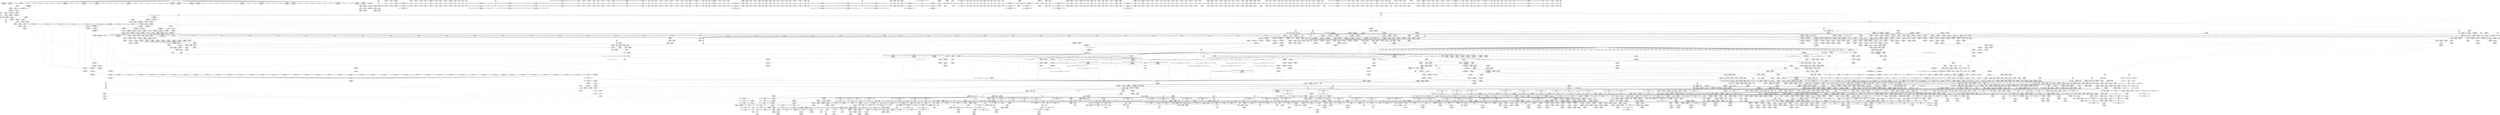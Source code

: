 digraph {
	CE0x56dc9e0 [shape=record,shape=Mrecord,label="{CE0x56dc9e0|128:_i8*,_1208:_%struct.file*,_:_CMRE_64,72_|*MultipleSource*|security/tomoyo/common.h,1205|security/tomoyo/common.h,1205}"]
	CE0x6bf1020 [shape=record,shape=Mrecord,label="{CE0x6bf1020|tomoyo_const_part_length:tmp40|security/tomoyo/util.c,644|*SummSource*}"]
	CE0x55cf570 [shape=record,shape=Mrecord,label="{CE0x55cf570|tomoyo_fill_path_info:call11|security/tomoyo/util.c,669|*SummSink*}"]
	CE0x543fab0 [shape=record,shape=Mrecord,label="{CE0x543fab0|tomoyo_domain:security|security/tomoyo/common.h,1205}"]
	CE0x44736b0 [shape=record,shape=Mrecord,label="{CE0x44736b0|tomoyo_domain:tmp13|security/tomoyo/common.h,1205|*SummSource*}"]
	CE0x37bc380 [shape=record,shape=Mrecord,label="{CE0x37bc380|rcu_lock_acquire:tmp5|include/linux/rcupdate.h,418|*SummSink*}"]
	CE0x6c24260 [shape=record,shape=Mrecord,label="{CE0x6c24260|tomoyo_path_number_perm:error.0}"]
	CE0x55439e0 [shape=record,shape=Mrecord,label="{CE0x55439e0|tomoyo_print_ulong:type|Function::tomoyo_print_ulong&Arg::type::}"]
	CE0x42c4350 [shape=record,shape=Mrecord,label="{CE0x42c4350|128:_i8*,_1208:_%struct.file*,_:_CMRE_16,20_|*MultipleSource*|security/tomoyo/common.h,1205|security/tomoyo/common.h,1205}"]
	CE0x3666720 [shape=record,shape=Mrecord,label="{CE0x3666720|i64**_getelementptr_inbounds_(_3_x_i64*_,_3_x_i64*_*___llvm_gcda_edge_table44,_i64_0,_i64_0)|*Constant*|*SummSource*}"]
	CE0x51cfc10 [shape=record,shape=Mrecord,label="{CE0x51cfc10|tomoyo_add_slash:tmp3|security/tomoyo/file.c,131|*SummSink*}"]
	CE0x5518b50 [shape=record,shape=Mrecord,label="{CE0x5518b50|__llvm_gcov_indirect_counter_increment114:predecessor|Function::__llvm_gcov_indirect_counter_increment114&Arg::predecessor::|*SummSource*}"]
	CE0x51a8a40 [shape=record,shape=Mrecord,label="{CE0x51a8a40|tomoyo_const_part_length:tmp7|security/tomoyo/util.c,625}"]
	CE0x6b0c3a0 [shape=record,shape=Mrecord,label="{CE0x6b0c3a0|tomoyo_path_number_perm:name|security/tomoyo/file.c,718}"]
	CE0x43981f0 [shape=record,shape=Mrecord,label="{CE0x43981f0|tomoyo_path_number_perm:tmp3|security/tomoyo/file.c,694}"]
	CE0x439cd60 [shape=record,shape=Mrecord,label="{CE0x439cd60|i64*_getelementptr_inbounds_(_4_x_i64_,_4_x_i64_*___llvm_gcov_ctr24,_i64_0,_i64_0)|*Constant*}"]
	CE0x5695500 [shape=record,shape=Mrecord,label="{CE0x5695500|tomoyo_path_number_perm:param_type|security/tomoyo/file.c,710|*SummSource*}"]
	CE0x37c16d0 [shape=record,shape=Mrecord,label="{CE0x37c16d0|tomoyo_fill_path_info:arrayidx|security/tomoyo/util.c,667}"]
	CE0x52215c0 [shape=record,shape=Mrecord,label="{CE0x52215c0|VOIDTB_TE:_CE_222,223_}"]
	CE0x6af7090 [shape=record,shape=Mrecord,label="{CE0x6af7090|tomoyo_get_mode:mode.0|*SummSource*}"]
	CE0x5274880 [shape=record,shape=Mrecord,label="{CE0x5274880|VOIDTB_TE:_CE_256,264_}"]
	CE0x5042ee0 [shape=record,shape=Mrecord,label="{CE0x5042ee0|i64_10|*Constant*|*SummSource*}"]
	CE0x44722b0 [shape=record,shape=Mrecord,label="{CE0x44722b0|tomoyo_print_ulong:conv14|security/tomoyo/util.c,244|*SummSink*}"]
	CE0x56627e0 [shape=record,shape=Mrecord,label="{CE0x56627e0|tomoyo_get_mode:idxprom6|security/tomoyo/util.c,983|*SummSink*}"]
	CE0x5707de0 [shape=record,shape=Mrecord,label="{CE0x5707de0|tomoyo_path_number_perm:path_number13|security/tomoyo/file.c,713|*SummSource*}"]
	CE0x3929c30 [shape=record,shape=Mrecord,label="{CE0x3929c30|tomoyo_init_request_info:tmp13|*LoadInst*|security/tomoyo/util.c,1011|*SummSource*}"]
	CE0x6b1af50 [shape=record,shape=Mrecord,label="{CE0x6b1af50|tomoyo_const_part_length:tmp2|security/tomoyo/util.c,624|*SummSink*}"]
	CE0x42ddad0 [shape=record,shape=Mrecord,label="{CE0x42ddad0|tomoyo_path_number_perm:if.then3|*SummSource*}"]
	CE0x4610ad0 [shape=record,shape=Mrecord,label="{CE0x4610ad0|tomoyo_audit_path_number_log:entry}"]
	CE0x35c9fb0 [shape=record,shape=Mrecord,label="{CE0x35c9fb0|0:_i8,_array:_GCRE_tomoyo_index2category_constant_39_x_i8_c_00_00_00_00_00_00_00_00_00_00_00_00_00_00_00_00_00_00_00_00_00_00_00_01_01_01_01_01_01_01_01_01_01_01_01_01_01_01_02_,_align_16:_elem_29::|security/tomoyo/util.c,983}"]
	CE0x53d1370 [shape=record,shape=Mrecord,label="{CE0x53d1370|tomoyo_audit_path_number_log:path_number3|security/tomoyo/file.c,231|*SummSink*}"]
	CE0x4273770 [shape=record,shape=Mrecord,label="{CE0x4273770|_ret_void,_!dbg_!38908|include/linux/rcupdate.h,424|*SummSource*}"]
	CE0x51b1eb0 [shape=record,shape=Mrecord,label="{CE0x51b1eb0|tomoyo_const_part_length:sw.bb|*SummSink*}"]
	CE0x547c140 [shape=record,shape=Mrecord,label="{CE0x547c140|VOIDTB_TE:_CE_305,306_}"]
	CE0x55727f0 [shape=record,shape=Mrecord,label="{CE0x55727f0|0:_%struct.tomoyo_obj_info*,_16:_%struct.tomoyo_domain_info*,_24:_%struct.tomoyo_path_info*,_32:_i64,_40:_i8,_72:_i8,_75:_i8,_76:_i8,_77:_i8,_:_SCMRE_59,60_}"]
	CE0x6d83420 [shape=record,shape=Mrecord,label="{CE0x6d83420|0:_i8,_array:_GCRE_tomoyo_index2category_constant_39_x_i8_c_00_00_00_00_00_00_00_00_00_00_00_00_00_00_00_00_00_00_00_00_00_00_00_01_01_01_01_01_01_01_01_01_01_01_01_01_01_01_02_,_align_16:_elem_5::|security/tomoyo/util.c,983}"]
	CE0x6c2d900 [shape=record,shape=Mrecord,label="{CE0x6c2d900|tomoyo_print_ulong:call|security/tomoyo/util.c,240}"]
	CE0x431fb90 [shape=record,shape=Mrecord,label="{CE0x431fb90|tomoyo_const_part_length:tmp16|security/tomoyo/util.c,627|*SummSink*}"]
	CE0x42ea170 [shape=record,shape=Mrecord,label="{CE0x42ea170|tomoyo_print_ulong:cmp|security/tomoyo/util.c,239|*SummSink*}"]
	CE0x563a450 [shape=record,shape=Mrecord,label="{CE0x563a450|i64*_getelementptr_inbounds_(_22_x_i64_,_22_x_i64_*___llvm_gcov_ctr9,_i64_0,_i64_12)|*Constant*}"]
	CE0x5606740 [shape=record,shape=Mrecord,label="{CE0x5606740|tomoyo_path_number_perm:if.then|*SummSink*}"]
	CE0x367d980 [shape=record,shape=Mrecord,label="{CE0x367d980|tomoyo_print_ulong:tmp18|security/tomoyo/util.c,244}"]
	CE0x43f9020 [shape=record,shape=Mrecord,label="{CE0x43f9020|tomoyo_const_part_length:while.cond|*SummSink*}"]
	CE0x6dc8790 [shape=record,shape=Mrecord,label="{CE0x6dc8790|srcu_read_lock:tmp2|*SummSource*}"]
	CE0x54d0b70 [shape=record,shape=Mrecord,label="{CE0x54d0b70|tomoyo_path_number_perm:tmp23|security/tomoyo/file.c,706}"]
	CE0x5610e90 [shape=record,shape=Mrecord,label="{CE0x5610e90|tomoyo_path_number_perm:tmp30|security/tomoyo/file.c,709|*SummSink*}"]
	CE0x3844900 [shape=record,shape=Mrecord,label="{CE0x3844900|tomoyo_const_part_length:filename|Function::tomoyo_const_part_length&Arg::filename::}"]
	CE0x42c4b10 [shape=record,shape=Mrecord,label="{CE0x42c4b10|128:_i8*,_1208:_%struct.file*,_:_CMRE_22,23_}"]
	CE0x5465b70 [shape=record,shape=Mrecord,label="{CE0x5465b70|tomoyo_const_part_length:tmp29|security/tomoyo/util.c,641|*SummSource*}"]
	CE0x55e6ff0 [shape=record,shape=Mrecord,label="{CE0x55e6ff0|tomoyo_domain:tmp21|security/tomoyo/common.h,1205|*SummSource*}"]
	CE0x52f3910 [shape=record,shape=Mrecord,label="{CE0x52f3910|tomoyo_init_request_info:tmp7|security/tomoyo/util.c,1005|*SummSink*}"]
	CE0x6d82680 [shape=record,shape=Mrecord,label="{CE0x6d82680|tomoyo_fill_path_info:tmp5|security/tomoyo/util.c,667|*SummSource*}"]
	CE0x6b62ee0 [shape=record,shape=Mrecord,label="{CE0x6b62ee0|tomoyo_add_slash:if.then|*SummSink*}"]
	CE0x4441a40 [shape=record,shape=Mrecord,label="{CE0x4441a40|tomoyo_const_part_length:cmp|security/tomoyo/util.c,626}"]
	CE0x6e15c40 [shape=record,shape=Mrecord,label="{CE0x6e15c40|tomoyo_audit_path_number_log:tmp16|security/tomoyo/file.c,235}"]
	CE0x3623da0 [shape=record,shape=Mrecord,label="{CE0x3623da0|GLOBAL:__llvm_gcov_indirect_counter_increment114|*Constant*|*SummSource*}"]
	CE0x51b92f0 [shape=record,shape=Mrecord,label="{CE0x51b92f0|tomoyo_print_ulong:bb}"]
	CE0x43ac2c0 [shape=record,shape=Mrecord,label="{CE0x43ac2c0|__llvm_gcov_indirect_counter_increment114:tmp6}"]
	CE0x4245310 [shape=record,shape=Mrecord,label="{CE0x4245310|tomoyo_const_part_length:if.then}"]
	CE0x54ea8f0 [shape=record,shape=Mrecord,label="{CE0x54ea8f0|tomoyo_const_part_length:tmp43|security/tomoyo/util.c,644|*SummSource*}"]
	CE0x4478d90 [shape=record,shape=Mrecord,label="{CE0x4478d90|VOIDTB_TE_array:_GCR_.str4118_private_unnamed_addr_constant_6_x_i8_c_0x%lX_00_,_align_1:_elem_0:default:}"]
	CE0x4582250 [shape=record,shape=Mrecord,label="{CE0x4582250|tomoyo_fill_path_info:const_len|security/tomoyo/util.c,666|*SummSink*}"]
	CE0x6dc1cd0 [shape=record,shape=Mrecord,label="{CE0x6dc1cd0|tomoyo_const_part_length:while.body}"]
	CE0x547c250 [shape=record,shape=Mrecord,label="{CE0x547c250|VOIDTB_TE:_CE_306,307_}"]
	CE0x6dff4b0 [shape=record,shape=Mrecord,label="{CE0x6dff4b0|i32_2|*Constant*}"]
	CE0x43d1d50 [shape=record,shape=Mrecord,label="{CE0x43d1d50|i64_4|*Constant*}"]
	CE0x6db6100 [shape=record,shape=Mrecord,label="{CE0x6db6100|tomoyo_get_mode:idxprom|security/tomoyo/util.c,981|*SummSink*}"]
	CE0x532d1f0 [shape=record,shape=Mrecord,label="{CE0x532d1f0|GLOBAL:tomoyo_realpath_from_path|*Constant*|*SummSink*}"]
	CE0x6c166e0 [shape=record,shape=Mrecord,label="{CE0x6c166e0|tomoyo_get_realpath:tmp6|security/tomoyo/file.c,151}"]
	CE0x6e2e280 [shape=record,shape=Mrecord,label="{CE0x6e2e280|tomoyo_print_ulong:if.else|*SummSource*}"]
	CE0x5549eb0 [shape=record,shape=Mrecord,label="{CE0x5549eb0|tomoyo_print_ulong:entry|*SummSource*}"]
	CE0x6b4ef20 [shape=record,shape=Mrecord,label="{CE0x6b4ef20|_call_void_mcount()_#3}"]
	CE0x51a8c00 [shape=record,shape=Mrecord,label="{CE0x51a8c00|tomoyo_print_ulong:tmp8|security/tomoyo/util.c,241|*SummSource*}"]
	CE0x37a2d00 [shape=record,shape=Mrecord,label="{CE0x37a2d00|i64**_getelementptr_inbounds_(_3_x_i64*_,_3_x_i64*_*___llvm_gcda_edge_table29,_i64_0,_i64_1)|*Constant*|*SummSink*}"]
	CE0x44f8570 [shape=record,shape=Mrecord,label="{CE0x44f8570|i64*_getelementptr_inbounds_(_12_x_i64_,_12_x_i64_*___llvm_gcov_ctr31133,_i64_0,_i64_10)|*Constant*|*SummSink*}"]
	CE0x54e11b0 [shape=record,shape=Mrecord,label="{CE0x54e11b0|_call_void_mcount()_#3|*SummSink*}"]
	CE0x52cc1e0 [shape=record,shape=Mrecord,label="{CE0x52cc1e0|i32_1|*Constant*}"]
	CE0x367dfb0 [shape=record,shape=Mrecord,label="{CE0x367dfb0|tomoyo_print_ulong:tmp18|security/tomoyo/util.c,244|*SummSource*}"]
	CE0x386c6a0 [shape=record,shape=Mrecord,label="{CE0x386c6a0|GLOBAL:current_task|Global_var:current_task|*SummSource*}"]
	CE0x5230c60 [shape=record,shape=Mrecord,label="{CE0x5230c60|tomoyo_domain:tmp10|security/tomoyo/common.h,1205}"]
	CE0x4355c70 [shape=record,shape=Mrecord,label="{CE0x4355c70|i64_5|*Constant*|*SummSource*}"]
	CE0x55adb90 [shape=record,shape=Mrecord,label="{CE0x55adb90|_call_void___llvm_gcov_indirect_counter_increment114(i32*___llvm_gcov_global_state_pred45,_i64**_getelementptr_inbounds_(_3_x_i64*_,_3_x_i64*_*___llvm_gcda_edge_table44,_i64_0,_i64_0)),_!dbg_!38954|security/tomoyo/util.c,649|*SummSink*}"]
	CE0x5189670 [shape=record,shape=Mrecord,label="{CE0x5189670|_call_void_lockdep_rcu_suspicious(i8*_getelementptr_inbounds_(_25_x_i8_,_25_x_i8_*_.str12,_i32_0,_i32_0),_i32_1205,_i8*_getelementptr_inbounds_(_45_x_i8_,_45_x_i8_*_.str13,_i32_0,_i32_0))_#9,_!dbg_!38917|security/tomoyo/common.h,1205|*SummSource*}"]
	CE0x6bca000 [shape=record,shape=Mrecord,label="{CE0x6bca000|tomoyo_read_unlock:tmp1|*SummSink*}"]
	CE0x5449b80 [shape=record,shape=Mrecord,label="{CE0x5449b80|tomoyo_path_number_perm:if.then|*SummSource*}"]
	CE0x6bf1590 [shape=record,shape=Mrecord,label="{CE0x6bf1590|tomoyo_const_part_length:tmp41|security/tomoyo/util.c,644|*SummSink*}"]
	CE0x43a8aa0 [shape=record,shape=Mrecord,label="{CE0x43a8aa0|tomoyo_init_request_info:index|Function::tomoyo_init_request_info&Arg::index::|*SummSource*}"]
	"CONST[source:0(mediator),value:2(dynamic)][purpose:{operation}][SrcIdx:21]"
	CE0x437f0b0 [shape=record,shape=Mrecord,label="{CE0x437f0b0|tomoyo_const_part_length:sw.epilog|*SummSource*}"]
	CE0x448d8b0 [shape=record,shape=Mrecord,label="{CE0x448d8b0|tomoyo_path_number_perm:tmp53|security/tomoyo/file.c,724|*SummSink*}"]
	CE0x5549470 [shape=record,shape=Mrecord,label="{CE0x5549470|tomoyo_print_ulong:buffer|Function::tomoyo_print_ulong&Arg::buffer::|*SummSink*}"]
	CE0x52c8370 [shape=record,shape=Mrecord,label="{CE0x52c8370|i64*_getelementptr_inbounds_(_14_x_i64_,_14_x_i64_*___llvm_gcov_ctr18115,_i64_0,_i64_12)|*Constant*|*SummSource*}"]
	CE0x55b3bc0 [shape=record,shape=Mrecord,label="{CE0x55b3bc0|rcu_lock_acquire:tmp4|include/linux/rcupdate.h,418|*SummSink*}"]
	CE0x53a9a30 [shape=record,shape=Mrecord,label="{CE0x53a9a30|i32_10|*Constant*|*SummSink*}"]
	CE0x43468e0 [shape=record,shape=Mrecord,label="{CE0x43468e0|tomoyo_const_part_length:len.0}"]
	CE0x52cd090 [shape=record,shape=Mrecord,label="{CE0x52cd090|i64**_getelementptr_inbounds_(_3_x_i64*_,_3_x_i64*_*___llvm_gcda_edge_table44,_i64_0,_i64_1)|*Constant*|*SummSink*}"]
	CE0x6c9a4c0 [shape=record,shape=Mrecord,label="{CE0x6c9a4c0|_ret_i1_%retval.0,_!dbg_!38916|security/tomoyo/file.c,156}"]
	CE0x5220bf0 [shape=record,shape=Mrecord,label="{CE0x5220bf0|VOIDTB_TE:_CE_172,173_}"]
	CE0x55e9d30 [shape=record,shape=Mrecord,label="{CE0x55e9d30|tomoyo_const_part_length:lor.lhs.false|*SummSink*}"]
	CE0x6b1cf70 [shape=record,shape=Mrecord,label="{CE0x6b1cf70|0:_i8*,_array:_GCRE_tomoyo_mac_keywords_external_constant_42_x_i8*_:_elem_12::|security/tomoyo/file.c,233}"]
	CE0x37dd380 [shape=record,shape=Mrecord,label="{CE0x37dd380|i64*_getelementptr_inbounds_(_14_x_i64_,_14_x_i64_*___llvm_gcov_ctr18115,_i64_0,_i64_3)|*Constant*}"]
	CE0x50cf010 [shape=record,shape=Mrecord,label="{CE0x50cf010|tomoyo_read_lock:tmp}"]
	CE0x54587b0 [shape=record,shape=Mrecord,label="{CE0x54587b0|tomoyo_init_request_info:domain.addr.0|*SummSource*}"]
	CE0x54bf480 [shape=record,shape=Mrecord,label="{CE0x54bf480|tomoyo_audit_path_number_log:tmp5|security/tomoyo/file.c,222|*SummSource*}"]
	CE0x53e9ac0 [shape=record,shape=Mrecord,label="{CE0x53e9ac0|tomoyo_init_request_info:tmp10|security/tomoyo/util.c,1006|*SummSink*}"]
	CE0x6c48270 [shape=record,shape=Mrecord,label="{CE0x6c48270|i64*_getelementptr_inbounds_(_4_x_i64_,_4_x_i64_*___llvm_gcov_ctr24,_i64_0,_i64_3)|*Constant*|*SummSink*}"]
	CE0x3653390 [shape=record,shape=Mrecord,label="{CE0x3653390|i32_3|*Constant*}"]
	CE0x4398050 [shape=record,shape=Mrecord,label="{CE0x4398050|tomoyo_path_number_perm:tmp2|security/tomoyo/file.c,693|*SummSource*}"]
	CE0x36ce0f0 [shape=record,shape=Mrecord,label="{CE0x36ce0f0|tomoyo_const_part_length:if.then27|*SummSink*}"]
	CE0x6ca4c90 [shape=record,shape=Mrecord,label="{CE0x6ca4c90|i32_9|*Constant*|*SummSink*}"]
	CE0x5253f80 [shape=record,shape=Mrecord,label="{CE0x5253f80|tomoyo_domain:tmp3|*SummSink*}"]
	CE0x53cd3f0 [shape=record,shape=Mrecord,label="{CE0x53cd3f0|tomoyo_fill_path_info:cmp|security/tomoyo/util.c,667}"]
	CE0x3653290 [shape=record,shape=Mrecord,label="{CE0x3653290|tomoyo_print_ulong:tmp12|security/tomoyo/util.c,242|*SummSink*}"]
	CE0x431f740 [shape=record,shape=Mrecord,label="{CE0x431f740|rcu_lock_release:tmp2|*SummSink*}"]
	CE0x4425b00 [shape=record,shape=Mrecord,label="{CE0x4425b00|%struct.tomoyo_domain_info*_null|*Constant*|*SummSource*}"]
	CE0x5649c60 [shape=record,shape=Mrecord,label="{CE0x5649c60|tomoyo_path_number_perm:tmp31|security/tomoyo/file.c,710}"]
	CE0x53d7d90 [shape=record,shape=Mrecord,label="{CE0x53d7d90|tomoyo_path_number_perm:do.body|*SummSink*}"]
	CE0x5070e70 [shape=record,shape=Mrecord,label="{CE0x5070e70|tomoyo_domain:tmp23|security/tomoyo/common.h,1205|*SummSource*}"]
	CE0x4577c10 [shape=record,shape=Mrecord,label="{CE0x4577c10|tomoyo_print_ulong:call|security/tomoyo/util.c,240|*SummSource*}"]
	CE0x4595bd0 [shape=record,shape=Mrecord,label="{CE0x4595bd0|rcu_lock_release:entry|*SummSink*}"]
	CE0x530e720 [shape=record,shape=Mrecord,label="{CE0x530e720|tomoyo_get_mode:index|Function::tomoyo_get_mode&Arg::index::|*SummSink*}"]
	CE0x44798d0 [shape=record,shape=Mrecord,label="{CE0x44798d0|tomoyo_print_ulong:tmp20|security/tomoyo/util.c,246|*SummSink*}"]
	CE0x6b42ec0 [shape=record,shape=Mrecord,label="{CE0x6b42ec0|tomoyo_const_part_length:tmp22|security/tomoyo/util.c,634}"]
	CE0x37a8da0 [shape=record,shape=Mrecord,label="{CE0x37a8da0|i64*_getelementptr_inbounds_(_12_x_i64_,_12_x_i64_*___llvm_gcov_ctr28,_i64_0,_i64_9)|*Constant*|*SummSink*}"]
	CE0x6ba8500 [shape=record,shape=Mrecord,label="{CE0x6ba8500|tomoyo_const_part_length:incdec.ptr|security/tomoyo/util.c,626|*SummSink*}"]
	CE0x52cd100 [shape=record,shape=Mrecord,label="{CE0x52cd100|__llvm_gcov_indirect_counter_increment114:counters|Function::__llvm_gcov_indirect_counter_increment114&Arg::counters::|*SummSink*}"]
	CE0x6b0c4d0 [shape=record,shape=Mrecord,label="{CE0x6b0c4d0|tomoyo_path_number_perm:name|security/tomoyo/file.c,718|*SummSink*}"]
	CE0x55e7310 [shape=record,shape=Mrecord,label="{CE0x55e7310|tomoyo_domain:tmp21|security/tomoyo/common.h,1205|*SummSink*}"]
	CE0x518ac70 [shape=record,shape=Mrecord,label="{CE0x518ac70|_ret_void|*SummSink*}"]
	CE0x42ff470 [shape=record,shape=Mrecord,label="{CE0x42ff470|tomoyo_init_request_info:tobool|security/tomoyo/util.c,1004|*SummSource*}"]
	CE0x43e1bf0 [shape=record,shape=Mrecord,label="{CE0x43e1bf0|tomoyo_domain:tmp1}"]
	CE0x5583020 [shape=record,shape=Mrecord,label="{CE0x5583020|0:_%struct.tomoyo_obj_info*,_16:_%struct.tomoyo_domain_info*,_24:_%struct.tomoyo_path_info*,_32:_i64,_40:_i8,_72:_i8,_75:_i8,_76:_i8,_77:_i8,_:_SCMRE_62,63_}"]
	CE0x53aa190 [shape=record,shape=Mrecord,label="{CE0x53aa190|tomoyo_path_number_perm:lor.lhs.false|*SummSink*}"]
	CE0x6b1c770 [shape=record,shape=Mrecord,label="{CE0x6b1c770|0:_i8*,_array:_GCRE_tomoyo_mac_keywords_external_constant_42_x_i8*_:_elem_7::|security/tomoyo/file.c,233}"]
	CE0x611f490 [shape=record,shape=Mrecord,label="{CE0x611f490|0:_i64*,_array:_GCR___llvm_gcda_edge_table29_internal_unnamed_addr_constant_3_x_i64*_i64*_getelementptr_inbounds_(_12_x_i64_,_12_x_i64_*___llvm_gcov_ctr28,_i64_0,_i64_1),_i64*_getelementptr_inbounds_(_12_x_i64_,_12_x_i64_*___llvm_gcov_ctr28,_i64_0,_i64_6),_i64*_getelementptr_inbounds_(_12_x_i64_,_12_x_i64_*___llvm_gcov_ctr28,_i64_0,_i64_7)_:_elem_0::}"]
	CE0x512dc60 [shape=record,shape=Mrecord,label="{CE0x512dc60|tomoyo_get_mode:tmp21|security/tomoyo/util.c,985|*SummSink*}"]
	CE0x448dee0 [shape=record,shape=Mrecord,label="{CE0x448dee0|_ret_i32_%retval.0,_!dbg_!38967|security/tomoyo/file.c,724}"]
	CE0x52544c0 [shape=record,shape=Mrecord,label="{CE0x52544c0|tomoyo_get_mode:tmp3|security/tomoyo/util.c,978}"]
	CE0x6ae9210 [shape=record,shape=Mrecord,label="{CE0x6ae9210|i64*_getelementptr_inbounds_(_22_x_i64_,_22_x_i64_*___llvm_gcov_ctr9,_i64_0,_i64_16)|*Constant*|*SummSink*}"]
	CE0x6adbd90 [shape=record,shape=Mrecord,label="{CE0x6adbd90|tomoyo_path_number_perm:tmp36|security/tomoyo/file.c,717}"]
	CE0x54f2030 [shape=record,shape=Mrecord,label="{CE0x54f2030|0:_%struct.tomoyo_obj_info*,_16:_%struct.tomoyo_domain_info*,_24:_%struct.tomoyo_path_info*,_32:_i64,_40:_i8,_72:_i8,_75:_i8,_76:_i8,_77:_i8,_:_SCMRE_28,29_}"]
	CE0x6db6a00 [shape=record,shape=Mrecord,label="{CE0x6db6a00|tomoyo_get_mode:tmp15|security/tomoyo/util.c,983|*SummSink*}"]
	CE0x6b1ca70 [shape=record,shape=Mrecord,label="{CE0x6b1ca70|0:_i8*,_array:_GCRE_tomoyo_mac_keywords_external_constant_42_x_i8*_:_elem_9::|security/tomoyo/file.c,233}"]
	CE0x5230940 [shape=record,shape=Mrecord,label="{CE0x5230940|srcu_read_lock:tmp|*SummSource*}"]
	CE0x5112b50 [shape=record,shape=Mrecord,label="{CE0x5112b50|tomoyo_domain:tobool|security/tomoyo/common.h,1205}"]
	CE0x5537f10 [shape=record,shape=Mrecord,label="{CE0x5537f10|tomoyo_add_slash:tmp10|security/tomoyo/file.c,136|*SummSink*}"]
	CE0x4364a40 [shape=record,shape=Mrecord,label="{CE0x4364a40|0:_i8,_:_GCMR_tomoyo_domain.__warned_internal_global_i8_0,_section_.data.unlikely_,_align_1:_elem_0:default:}"]
	CE0x3788b70 [shape=record,shape=Mrecord,label="{CE0x3788b70|__llvm_gcov_indirect_counter_increment:bb4|*SummSource*}"]
	CE0x5543400 [shape=record,shape=Mrecord,label="{CE0x5543400|tomoyo_print_ulong:buffer_len|Function::tomoyo_print_ulong&Arg::buffer_len::|*SummSource*}"]
	CE0x6bc9bc0 [shape=record,shape=Mrecord,label="{CE0x6bc9bc0|tomoyo_add_slash:is_dir|security/tomoyo/file.c,131|*SummSource*}"]
	CE0x43e1eb0 [shape=record,shape=Mrecord,label="{CE0x43e1eb0|tomoyo_domain:tmp1|*SummSink*}"]
	CE0x52ca880 [shape=record,shape=Mrecord,label="{CE0x52ca880|i32_78|*Constant*}"]
	CE0x563a0c0 [shape=record,shape=Mrecord,label="{CE0x563a0c0|tomoyo_add_slash:buf|Function::tomoyo_add_slash&Arg::buf::}"]
	CE0x4406de0 [shape=record,shape=Mrecord,label="{CE0x4406de0|tomoyo_init_request_info:domain|Function::tomoyo_init_request_info&Arg::domain::}"]
	CE0x35aeec0 [shape=record,shape=Mrecord,label="{CE0x35aeec0|tomoyo_add_slash:tmp9|security/tomoyo/file.c,136}"]
	CE0x53e9300 [shape=record,shape=Mrecord,label="{CE0x53e9300|i64_19|*Constant*}"]
	CE0x6caba70 [shape=record,shape=Mrecord,label="{CE0x6caba70|srcu_read_lock:sp|Function::srcu_read_lock&Arg::sp::|*SummSource*}"]
	CE0x50d6390 [shape=record,shape=Mrecord,label="{CE0x50d6390|_ret_i32_%retval.0,_!dbg_!38957|security/tomoyo/util.c,652|*SummSink*}"]
	CE0x35f9930 [shape=record,shape=Mrecord,label="{CE0x35f9930|tomoyo_domain:call|security/tomoyo/common.h,1205}"]
	CE0x511fd00 [shape=record,shape=Mrecord,label="{CE0x511fd00|__llvm_gcov_indirect_counter_increment:predecessor|Function::__llvm_gcov_indirect_counter_increment&Arg::predecessor::}"]
	CE0x56db7c0 [shape=record,shape=Mrecord,label="{CE0x56db7c0|tomoyo_const_part_length:tmp50|security/tomoyo/util.c,651}"]
	CE0x376dd60 [shape=record,shape=Mrecord,label="{CE0x376dd60|tomoyo_audit_path_number_log:tmp17|security/tomoyo/file.c,236}"]
	CE0x4577910 [shape=record,shape=Mrecord,label="{CE0x4577910|i32_255|*Constant*}"]
	CE0x6d82fc0 [shape=record,shape=Mrecord,label="{CE0x6d82fc0|tomoyo_fill_path_info:tmp6|security/tomoyo/util.c,667|*SummSink*}"]
	CE0x43536f0 [shape=record,shape=Mrecord,label="{CE0x43536f0|GLOBAL:__srcu_read_lock|*Constant*|*SummSource*}"]
	CE0x565d990 [shape=record,shape=Mrecord,label="{CE0x565d990|VOIDTB_TE:_CE_167,168_}"]
	CE0x6b549b0 [shape=record,shape=Mrecord,label="{CE0x6b549b0|_call_void_tomoyo_check_acl(%struct.tomoyo_request_info*_%r,_i1_(%struct.tomoyo_request_info*,_%struct.tomoyo_acl_info*)*_tomoyo_check_path_number_acl)_#9,_!dbg_!38950|security/tomoyo/file.c,715|*SummSource*}"]
	CE0x6ba4840 [shape=record,shape=Mrecord,label="{CE0x6ba4840|i8*_null|*Constant*|*SummSource*}"]
	CE0x5455670 [shape=record,shape=Mrecord,label="{CE0x5455670|tomoyo_add_slash:tmp6|security/tomoyo/file.c,131|*SummSink*}"]
	CE0x5296ce0 [shape=record,shape=Mrecord,label="{CE0x5296ce0|GLOBAL:current_task|Global_var:current_task|*SummSink*}"]
	CE0x6c47930 [shape=record,shape=Mrecord,label="{CE0x6c47930|i64_ptrtoint_(i8*_blockaddress(_rcu_lock_acquire,_%__here)_to_i64)|*Constant*|*SummSource*}"]
	CE0x56623c0 [shape=record,shape=Mrecord,label="{CE0x56623c0|tomoyo_get_mode:config7|security/tomoyo/util.c,983}"]
	CE0x43758f0 [shape=record,shape=Mrecord,label="{CE0x43758f0|i64_8|*Constant*}"]
	CE0x55608d0 [shape=record,shape=Mrecord,label="{CE0x55608d0|i64*_getelementptr_inbounds_(_31_x_i64_,_31_x_i64_*___llvm_gcov_ctr43150,_i64_0,_i64_27)|*Constant*|*SummSink*}"]
	CE0x6b98d60 [shape=record,shape=Mrecord,label="{CE0x6b98d60|__llvm_gcov_indirect_counter_increment114:pred|*SummSource*}"]
	CE0x52f3d00 [shape=record,shape=Mrecord,label="{CE0x52f3d00|i64*_getelementptr_inbounds_(_6_x_i64_,_6_x_i64_*___llvm_gcov_ctr25,_i64_0,_i64_3)|*Constant*}"]
	CE0x55e7140 [shape=record,shape=Mrecord,label="{CE0x55e7140|i32_22|*Constant*}"]
	CE0x5266a60 [shape=record,shape=Mrecord,label="{CE0x5266a60|tomoyo_domain:entry|*SummSource*}"]
	CE0x611e8a0 [shape=record,shape=Mrecord,label="{CE0x611e8a0|tomoyo_get_mode:tmp|*SummSink*}"]
	CE0x5274990 [shape=record,shape=Mrecord,label="{CE0x5274990|VOIDTB_TE:_CE_264,272_}"]
	CE0x45a4530 [shape=record,shape=Mrecord,label="{CE0x45a4530|tomoyo_print_ulong:tmp14|security/tomoyo/util.c,243}"]
	CE0x51fb640 [shape=record,shape=Mrecord,label="{CE0x51fb640|_call_void_mcount()_#3}"]
	CE0x6b94070 [shape=record,shape=Mrecord,label="{CE0x6b94070|tomoyo_audit_path_number_log:conv|security/tomoyo/file.c,216|*SummSource*}"]
	CE0x51a88d0 [shape=record,shape=Mrecord,label="{CE0x51a88d0|tomoyo_const_part_length:tmp6|security/tomoyo/util.c,625|*SummSink*}"]
	CE0x5110b40 [shape=record,shape=Mrecord,label="{CE0x5110b40|%struct.dentry*_null|*Constant*}"]
	CE0x6dbf2b0 [shape=record,shape=Mrecord,label="{CE0x6dbf2b0|i64*_getelementptr_inbounds_(_6_x_i64_,_6_x_i64_*___llvm_gcov_ctr25,_i64_0,_i64_4)|*Constant*|*SummSource*}"]
	CE0x52c8550 [shape=record,shape=Mrecord,label="{CE0x52c8550|tomoyo_print_ulong:tmp25}"]
	CE0x42e9330 [shape=record,shape=Mrecord,label="{CE0x42e9330|tomoyo_fill_path_info:tmp3|security/tomoyo/util.c,667|*SummSource*}"]
	CE0x52b2cc0 [shape=record,shape=Mrecord,label="{CE0x52b2cc0|tomoyo_const_part_length:tmp9|security/tomoyo/util.c,626|*SummSink*}"]
	CE0x6b3d890 [shape=record,shape=Mrecord,label="{CE0x6b3d890|i64*_getelementptr_inbounds_(_5_x_i64_,_5_x_i64_*___llvm_gcov_ctr32134,_i64_0,_i64_3)|*Constant*|*SummSource*}"]
	CE0x458c100 [shape=record,shape=Mrecord,label="{CE0x458c100|i32_0|*Constant*}"]
	CE0x37661f0 [shape=record,shape=Mrecord,label="{CE0x37661f0|GLOBAL:__llvm_gcov_global_state_pred30|Global_var:__llvm_gcov_global_state_pred30|*SummSink*}"]
	CE0x512d9f0 [shape=record,shape=Mrecord,label="{CE0x512d9f0|tomoyo_get_mode:tmp21|security/tomoyo/util.c,985}"]
	CE0x53ea2c0 [shape=record,shape=Mrecord,label="{CE0x53ea2c0|tomoyo_init_request_info:domain1|security/tomoyo/util.c,1006|*SummSource*}"]
	CE0x54c2380 [shape=record,shape=Mrecord,label="{CE0x54c2380|tomoyo_domain:if.then|*SummSink*}"]
	CE0x4387090 [shape=record,shape=Mrecord,label="{CE0x4387090|tomoyo_path_number_perm:tmp|*SummSink*}"]
	CE0x52847f0 [shape=record,shape=Mrecord,label="{CE0x52847f0|tomoyo_fill_path_info:cmp|security/tomoyo/util.c,667}"]
	CE0x6b1ac50 [shape=record,shape=Mrecord,label="{CE0x6b1ac50|__llvm_gcov_indirect_counter_increment114:bb4|*SummSink*}"]
	CE0x5112690 [shape=record,shape=Mrecord,label="{CE0x5112690|tomoyo_add_slash:tmp1}"]
	CE0x52da7c0 [shape=record,shape=Mrecord,label="{CE0x52da7c0|_ret_%struct.tomoyo_domain_info*_%tmp23,_!dbg_!38929|security/tomoyo/common.h,1205|*SummSink*}"]
	CE0x5070c80 [shape=record,shape=Mrecord,label="{CE0x5070c80|tomoyo_get_mode:if.then2|*SummSource*}"]
	CE0x42fb210 [shape=record,shape=Mrecord,label="{CE0x42fb210|i64_0|*Constant*}"]
	CE0x51c9220 [shape=record,shape=Mrecord,label="{CE0x51c9220|tomoyo_get_mode:tmp13|security/tomoyo/util.c,982|*SummSink*}"]
	CE0x6b98550 [shape=record,shape=Mrecord,label="{CE0x6b98550|__llvm_gcov_indirect_counter_increment114:bb}"]
	CE0x5581fa0 [shape=record,shape=Mrecord,label="{CE0x5581fa0|tomoyo_audit_path_number_log:idxprom4|security/tomoyo/file.c,233|*SummSource*}"]
	CE0x45f6770 [shape=record,shape=Mrecord,label="{CE0x45f6770|tomoyo_path_number_perm:if.end9}"]
	CE0x514c1e0 [shape=record,shape=Mrecord,label="{CE0x514c1e0|tomoyo_path_number_perm:call1|security/tomoyo/file.c,704|*SummSink*}"]
	CE0x5219cf0 [shape=record,shape=Mrecord,label="{CE0x5219cf0|GLOBAL:__llvm_gcov_ctr32134|Global_var:__llvm_gcov_ctr32134|*SummSink*}"]
	CE0x51536c0 [shape=record,shape=Mrecord,label="{CE0x51536c0|srcu_read_lock:tmp1}"]
	CE0x50c0ba0 [shape=record,shape=Mrecord,label="{CE0x50c0ba0|tomoyo_const_part_length:tmp15|security/tomoyo/util.c,627|*SummSource*}"]
	CE0x6ddf030 [shape=record,shape=Mrecord,label="{CE0x6ddf030|GLOBAL:tomoyo_ss|Global_var:tomoyo_ss}"]
	CE0x51981c0 [shape=record,shape=Mrecord,label="{CE0x51981c0|tomoyo_read_lock:tmp1|*SummSink*}"]
	CE0x4356370 [shape=record,shape=Mrecord,label="{CE0x4356370|tomoyo_domain:tmp16|security/tomoyo/common.h,1205|*SummSource*}"]
	CE0x3754920 [shape=record,shape=Mrecord,label="{CE0x3754920|tomoyo_get_mode:tmp12|security/tomoyo/util.c,982|*SummSink*}"]
	CE0x50c0c70 [shape=record,shape=Mrecord,label="{CE0x50c0c70|tomoyo_const_part_length:tmp15|security/tomoyo/util.c,627|*SummSink*}"]
	CE0x43d2030 [shape=record,shape=Mrecord,label="{CE0x43d2030|tomoyo_path_number_perm:tmp13|security/tomoyo/file.c,701|*SummSource*}"]
	CE0x3740130 [shape=record,shape=Mrecord,label="{CE0x3740130|tomoyo_audit_path_number_log:tmp6|security/tomoyo/file.c,225|*SummSink*}"]
	CE0x6b0ba30 [shape=record,shape=Mrecord,label="{CE0x6b0ba30|tomoyo_path_number_perm:tmp39|security/tomoyo/file.c,718|*SummSource*}"]
	CE0x512c500 [shape=record,shape=Mrecord,label="{CE0x512c500|tomoyo_const_part_length:if.end18}"]
	CE0x36f7d30 [shape=record,shape=Mrecord,label="{CE0x36f7d30|rcu_lock_release:tmp3}"]
	CE0x52308d0 [shape=record,shape=Mrecord,label="{CE0x52308d0|COLLAPSED:_GCMRE___llvm_gcov_ctr23_internal_global_2_x_i64_zeroinitializer:_elem_0:default:}"]
	CE0x5174860 [shape=record,shape=Mrecord,label="{CE0x5174860|tomoyo_get_realpath:if.end}"]
	CE0x376dcf0 [shape=record,shape=Mrecord,label="{CE0x376dcf0|i8*_getelementptr_inbounds_(_15_x_i8_,_15_x_i8_*_.str3,_i32_0,_i32_0)|*Constant*|*SummSink*}"]
	CE0x55dd730 [shape=record,shape=Mrecord,label="{CE0x55dd730|GLOBAL:lock_release|*Constant*|*SummSource*}"]
	CE0x6b50250 [shape=record,shape=Mrecord,label="{CE0x6b50250|i64*_getelementptr_inbounds_(_14_x_i64_,_14_x_i64_*___llvm_gcov_ctr18115,_i64_0,_i64_3)|*Constant*|*SummSink*}"]
	CE0x6b53010 [shape=record,shape=Mrecord,label="{CE0x6b53010|srcu_read_unlock:tmp2|*SummSource*}"]
	CE0x513c370 [shape=record,shape=Mrecord,label="{CE0x513c370|rcu_lock_acquire:tmp3|*SummSource*}"]
	CE0x4244bd0 [shape=record,shape=Mrecord,label="{CE0x4244bd0|tomoyo_const_part_length:tmp33|security/tomoyo/util.c,642|*SummSink*}"]
	CE0x43542a0 [shape=record,shape=Mrecord,label="{CE0x43542a0|tomoyo_fill_path_info:call2|security/tomoyo/util.c,666|*SummSource*}"]
	CE0x5107120 [shape=record,shape=Mrecord,label="{CE0x5107120|i8*_getelementptr_inbounds_(_45_x_i8_,_45_x_i8_*_.str13,_i32_0,_i32_0)|*Constant*|*SummSource*}"]
	CE0x4320f00 [shape=record,shape=Mrecord,label="{CE0x4320f00|tomoyo_get_mode:tmp2|security/tomoyo/util.c,978|*SummSource*}"]
	CE0x4355dd0 [shape=record,shape=Mrecord,label="{CE0x4355dd0|i64_5|*Constant*|*SummSink*}"]
	CE0x5076840 [shape=record,shape=Mrecord,label="{CE0x5076840|128:_i8*,_1208:_%struct.file*,_:_CMRE_29,30_}"]
	CE0x6d49450 [shape=record,shape=Mrecord,label="{CE0x6d49450|tomoyo_init_request_info:tmp5|security/tomoyo/util.c,1004|*SummSource*}"]
	CE0x5199640 [shape=record,shape=Mrecord,label="{CE0x5199640|tomoyo_read_lock:tmp1}"]
	CE0x55a4ab0 [shape=record,shape=Mrecord,label="{CE0x55a4ab0|rcu_lock_release:__here}"]
	CE0x6c2d5d0 [shape=record,shape=Mrecord,label="{CE0x6c2d5d0|tomoyo_const_part_length:tmp3|security/tomoyo/util.c,624|*SummSource*}"]
	CE0x6bd3a80 [shape=record,shape=Mrecord,label="{CE0x6bd3a80|0:_i8*,_array:_GCRE_tomoyo_mac_keywords_external_constant_42_x_i8*_:_elem_20::|security/tomoyo/file.c,233}"]
	CE0x34dee90 [shape=record,shape=Mrecord,label="{CE0x34dee90|tomoyo_domain:tmp13|security/tomoyo/common.h,1205}"]
	CE0x6b05240 [shape=record,shape=Mrecord,label="{CE0x6b05240|i32_50|*Constant*}"]
	CE0x51f18c0 [shape=record,shape=Mrecord,label="{CE0x51f18c0|i32_39|*Constant*|*SummSink*}"]
	CE0x6dc1d40 [shape=record,shape=Mrecord,label="{CE0x6dc1d40|tomoyo_const_part_length:while.body|*SummSource*}"]
	CE0x3929df0 [shape=record,shape=Mrecord,label="{CE0x3929df0|tomoyo_init_request_info:tmp13|*LoadInst*|security/tomoyo/util.c,1011|*SummSink*}"]
	CE0x37bb9a0 [shape=record,shape=Mrecord,label="{CE0x37bb9a0|tomoyo_const_part_length:tmp7|security/tomoyo/util.c,625|*SummSink*}"]
	CE0x4435510 [shape=record,shape=Mrecord,label="{CE0x4435510|tomoyo_fill_path_info:tmp8|security/tomoyo/util.c,667}"]
	CE0x54ada50 [shape=record,shape=Mrecord,label="{CE0x54ada50|VOIDTB_TE:_CE_319,320_}"]
	CE0x5674da0 [shape=record,shape=Mrecord,label="{CE0x5674da0|tomoyo_add_slash:if.end}"]
	CE0x4425880 [shape=record,shape=Mrecord,label="{CE0x4425880|tomoyo_init_request_info:r|Function::tomoyo_init_request_info&Arg::r::|*SummSource*}"]
	CE0x52b2dc0 [shape=record,shape=Mrecord,label="{CE0x52b2dc0|tomoyo_print_ulong:tmp11|security/tomoyo/util.c,241}"]
	CE0x4404ff0 [shape=record,shape=Mrecord,label="{CE0x4404ff0|COLLAPSED:_CRE:_elem_0:default:}"]
	CE0x6bfeda0 [shape=record,shape=Mrecord,label="{CE0x6bfeda0|tomoyo_read_unlock:tmp3|*SummSource*}"]
	CE0x6b3fb50 [shape=record,shape=Mrecord,label="{CE0x6b3fb50|_call_void_kfree(i8*_%tmp41)_#9,_!dbg_!38956|security/tomoyo/file.c,718}"]
	CE0x56dbaa0 [shape=record,shape=Mrecord,label="{CE0x56dbaa0|tomoyo_const_part_length:tmp50|security/tomoyo/util.c,651|*SummSource*}"]
	CE0x518a180 [shape=record,shape=Mrecord,label="{CE0x518a180|tomoyo_const_part_length:tmp13|security/tomoyo/util.c,626|*SummSink*}"]
	CE0x6e15ae0 [shape=record,shape=Mrecord,label="{CE0x6e15ae0|tomoyo_audit_path_number_log:name|security/tomoyo/file.c,235|*SummSink*}"]
	CE0x6c7ddc0 [shape=record,shape=Mrecord,label="{CE0x6c7ddc0|tomoyo_const_part_length:if.end|*SummSource*}"]
	CE0x5240770 [shape=record,shape=Mrecord,label="{CE0x5240770|i64*_getelementptr_inbounds_(_11_x_i64_,_11_x_i64_*___llvm_gcov_ctr54147,_i64_0,_i64_10)|*Constant*}"]
	CE0x6bc2db0 [shape=record,shape=Mrecord,label="{CE0x6bc2db0|i64*_getelementptr_inbounds_(_6_x_i64_,_6_x_i64_*___llvm_gcov_ctr25,_i64_0,_i64_3)|*Constant*|*SummSink*}"]
	CE0x5588440 [shape=record,shape=Mrecord,label="{CE0x5588440|tomoyo_audit_path_number_log:arrayidx|security/tomoyo/file.c,234|*SummSink*}"]
	CE0x5675700 [shape=record,shape=Mrecord,label="{CE0x5675700|i64*_getelementptr_inbounds_(_6_x_i64_,_6_x_i64_*___llvm_gcov_ctr26,_i64_0,_i64_0)|*Constant*}"]
	CE0x3762580 [shape=record,shape=Mrecord,label="{CE0x3762580|tomoyo_fill_path_info:is_patterned|security/tomoyo/util.c,668}"]
	CE0x6e11c50 [shape=record,shape=Mrecord,label="{CE0x6e11c50|tomoyo_get_mode:tmp7|security/tomoyo/util.c,979|*SummSink*}"]
	CE0x51cfd20 [shape=record,shape=Mrecord,label="{CE0x51cfd20|tomoyo_add_slash:tmp4|security/tomoyo/file.c,131}"]
	CE0x447b680 [shape=record,shape=Mrecord,label="{CE0x447b680|tomoyo_domain:tmp10|security/tomoyo/common.h,1205|*SummSink*}"]
	CE0x42cddf0 [shape=record,shape=Mrecord,label="{CE0x42cddf0|tomoyo_path_number_perm:tmp15|security/tomoyo/file.c,701}"]
	CE0x54d1130 [shape=record,shape=Mrecord,label="{CE0x54d1130|tomoyo_path_number_perm:tmp24|security/tomoyo/file.c,706|*SummSource*}"]
	CE0x4406f40 [shape=record,shape=Mrecord,label="{CE0x4406f40|tomoyo_init_request_info:domain|Function::tomoyo_init_request_info&Arg::domain::|*SummSource*}"]
	CE0x57059c0 [shape=record,shape=Mrecord,label="{CE0x57059c0|tomoyo_print_ulong:if.end|*SummSource*}"]
	CE0x4273a80 [shape=record,shape=Mrecord,label="{CE0x4273a80|GLOBAL:__llvm_gcov_ctr18115|Global_var:__llvm_gcov_ctr18115|*SummSink*}"]
	CE0x6db5f40 [shape=record,shape=Mrecord,label="{CE0x6db5f40|tomoyo_get_mode:idxprom|security/tomoyo/util.c,981|*SummSource*}"]
	CE0x43ac790 [shape=record,shape=Mrecord,label="{CE0x43ac790|tomoyo_const_part_length:tmp1|*SummSink*}"]
	CE0x386d5a0 [shape=record,shape=Mrecord,label="{CE0x386d5a0|tomoyo_print_ulong:conv7|security/tomoyo/util.c,242|*SummSource*}"]
	CE0x6bfe4b0 [shape=record,shape=Mrecord,label="{CE0x6bfe4b0|tomoyo_add_slash:tmp2|*LoadInst*|security/tomoyo/file.c,131}"]
	CE0x6dfeb70 [shape=record,shape=Mrecord,label="{CE0x6dfeb70|i64*_getelementptr_inbounds_(_31_x_i64_,_31_x_i64_*___llvm_gcov_ctr43150,_i64_0,_i64_0)|*Constant*|*SummSink*}"]
	CE0x6b7b580 [shape=record,shape=Mrecord,label="{CE0x6b7b580|tomoyo_const_part_length:tmp38|security/tomoyo/util.c,644|*SummSource*}"]
	CE0x6d928a0 [shape=record,shape=Mrecord,label="{CE0x6d928a0|tomoyo_path_number_perm:tmp47|security/tomoyo/file.c,722}"]
	CE0x54c3ad0 [shape=record,shape=Mrecord,label="{CE0x54c3ad0|i64*_getelementptr_inbounds_(_4_x_i64_,_4_x_i64_*___llvm_gcov_ctr24,_i64_0,_i64_2)|*Constant*|*SummSource*}"]
	CE0x5284ea0 [shape=record,shape=Mrecord,label="{CE0x5284ea0|tomoyo_fill_path_info:tmp10|*SummSink*}"]
	CE0x54c2240 [shape=record,shape=Mrecord,label="{CE0x54c2240|tomoyo_domain:if.then}"]
	CE0x461fdc0 [shape=record,shape=Mrecord,label="{CE0x461fdc0|tomoyo_domain:land.lhs.true2|*SummSink*}"]
	CE0x611e730 [shape=record,shape=Mrecord,label="{CE0x611e730|tomoyo_get_mode:tmp|*SummSource*}"]
	CE0x6d49510 [shape=record,shape=Mrecord,label="{CE0x6d49510|tomoyo_init_request_info:tmp5|security/tomoyo/util.c,1004|*SummSink*}"]
	CE0x6b3f390 [shape=record,shape=Mrecord,label="{CE0x6b3f390|tomoyo_path_number_perm:tmp41|security/tomoyo/file.c,718|*SummSource*}"]
	CE0x50c9040 [shape=record,shape=Mrecord,label="{CE0x50c9040|tomoyo_domain:tmp|*SummSource*}"]
	CE0x5241350 [shape=record,shape=Mrecord,label="{CE0x5241350|tomoyo_domain:call3|security/tomoyo/common.h,1205}"]
	CE0x563a630 [shape=record,shape=Mrecord,label="{CE0x563a630|_ret_void,_!dbg_!38913|security/tomoyo/file.c,138}"]
	CE0x524c980 [shape=record,shape=Mrecord,label="{CE0x524c980|VOIDTB_TE:_CE_40,48_}"]
	CE0x518bb90 [shape=record,shape=Mrecord,label="{CE0x518bb90|tomoyo_path_number_perm:tmp46|security/tomoyo/file.c,721|*SummSink*}"]
	CE0x52e3f90 [shape=record,shape=Mrecord,label="{CE0x52e3f90|tomoyo_audit_path_number_log:path_number|security/tomoyo/file.c,213|*SummSource*}"]
	CE0x5302dd0 [shape=record,shape=Mrecord,label="{CE0x5302dd0|GLOBAL:__srcu_read_unlock|*Constant*|*SummSource*}"]
	CE0x6c71de0 [shape=record,shape=Mrecord,label="{CE0x6c71de0|__llvm_gcov_indirect_counter_increment114:tmp1|*SummSink*}"]
	CE0x35f9f50 [shape=record,shape=Mrecord,label="{CE0x35f9f50|tomoyo_audit_path_number_log:tmp7|security/tomoyo/file.c,225|*SummSource*}"]
	CE0x55431a0 [shape=record,shape=Mrecord,label="{CE0x55431a0|tomoyo_audit_path_number_log:tmp12|security/tomoyo/file.c,231|*SummSink*}"]
	CE0x5358bb0 [shape=record,shape=Mrecord,label="{CE0x5358bb0|_call_void_mcount()_#3|*SummSource*}"]
	CE0x5440370 [shape=record,shape=Mrecord,label="{CE0x5440370|128:_i8*,_1208:_%struct.file*,_:_CMRE_4,5_}"]
	CE0x42fbba0 [shape=record,shape=Mrecord,label="{CE0x42fbba0|tomoyo_path_number_perm:tmp20|security/tomoyo/file.c,705|*SummSource*}"]
	CE0x5539590 [shape=record,shape=Mrecord,label="{CE0x5539590|0:_%struct.tomoyo_obj_info*,_16:_%struct.tomoyo_domain_info*,_24:_%struct.tomoyo_path_info*,_32:_i64,_40:_i8,_72:_i8,_75:_i8,_76:_i8,_77:_i8,_:_SCMRE_51,52_}"]
	CE0x544b7b0 [shape=record,shape=Mrecord,label="{CE0x544b7b0|tomoyo_init_request_info:tmp7|security/tomoyo/util.c,1005}"]
	CE0x5341720 [shape=record,shape=Mrecord,label="{CE0x5341720|tomoyo_init_request_info:tmp11|security/tomoyo/util.c,1007|*SummSource*}"]
	CE0x4353c20 [shape=record,shape=Mrecord,label="{CE0x4353c20|i64*_getelementptr_inbounds_(_5_x_i64_,_5_x_i64_*___llvm_gcov_ctr28130,_i64_0,_i64_3)|*Constant*}"]
	CE0x37bc000 [shape=record,shape=Mrecord,label="{CE0x37bc000|rcu_lock_release:tmp1}"]
	CE0x6baa280 [shape=record,shape=Mrecord,label="{CE0x6baa280|tomoyo_const_part_length:cmp25|security/tomoyo/util.c,644|*SummSource*}"]
	CE0x4415d40 [shape=record,shape=Mrecord,label="{CE0x4415d40|_call_void_mcount()_#3|*SummSource*}"]
	CE0x5455aa0 [shape=record,shape=Mrecord,label="{CE0x5455aa0|VOIDTB_TE:_CE_215,216_}"]
	CE0x45c4d10 [shape=record,shape=Mrecord,label="{CE0x45c4d10|tomoyo_domain:tmp15|security/tomoyo/common.h,1205|*SummSink*}"]
	CE0x6b430c0 [shape=record,shape=Mrecord,label="{CE0x6b430c0|tomoyo_const_part_length:tmp22|security/tomoyo/util.c,634|*SummSource*}"]
	CE0x5199900 [shape=record,shape=Mrecord,label="{CE0x5199900|VOIDTB_TE:_CE_163,164_}"]
	CE0x42d00c0 [shape=record,shape=Mrecord,label="{CE0x42d00c0|tomoyo_path_number_perm:entry}"]
	CE0x5266e10 [shape=record,shape=Mrecord,label="{CE0x5266e10|VOIDTB_TE:_CE_196,197_}"]
	CE0x53d09e0 [shape=record,shape=Mrecord,label="{CE0x53d09e0|tomoyo_audit_path_number_log:param2|security/tomoyo/file.c,231}"]
	CE0x36d1170 [shape=record,shape=Mrecord,label="{CE0x36d1170|i64*_getelementptr_inbounds_(_12_x_i64_,_12_x_i64_*___llvm_gcov_ctr31133,_i64_0,_i64_11)|*Constant*|*SummSource*}"]
	CE0x52a2b50 [shape=record,shape=Mrecord,label="{CE0x52a2b50|i8_3|*Constant*}"]
	CE0x5662990 [shape=record,shape=Mrecord,label="{CE0x5662990|tomoyo_get_mode:add|security/tomoyo/util.c,984|*SummSource*}"]
	CE0x6c24720 [shape=record,shape=Mrecord,label="{CE0x6c24720|GLOBAL:tomoyo_read_unlock|*Constant*}"]
	CE0x6b3d480 [shape=record,shape=Mrecord,label="{CE0x6b3d480|tomoyo_path_number_perm:tmp6|security/tomoyo/file.c,695|*SummSink*}"]
	CE0x55397f0 [shape=record,shape=Mrecord,label="{CE0x55397f0|0:_%struct.tomoyo_obj_info*,_16:_%struct.tomoyo_domain_info*,_24:_%struct.tomoyo_path_info*,_32:_i64,_40:_i8,_72:_i8,_75:_i8,_76:_i8,_77:_i8,_:_SCMRE_52,53_}"]
	CE0x4274000 [shape=record,shape=Mrecord,label="{CE0x4274000|get_current:bb}"]
	CE0x5570df0 [shape=record,shape=Mrecord,label="{CE0x5570df0|GLOBAL:tomoyo_print_ulong|*Constant*|*SummSource*}"]
	CE0x6ad9500 [shape=record,shape=Mrecord,label="{CE0x6ad9500|_ret_i32_%call,_!dbg_!38932|security/tomoyo/file.c,236}"]
	"CONST[source:0(mediator),value:2(dynamic)][purpose:{subject}][SnkIdx:0]"
	CE0x51873d0 [shape=record,shape=Mrecord,label="{CE0x51873d0|i32_-1|*Constant*|*SummSource*}"]
	CE0x42880f0 [shape=record,shape=Mrecord,label="{CE0x42880f0|tomoyo_const_part_length:tmp20|security/tomoyo/util.c,628|*SummSink*}"]
	CE0x6e19580 [shape=record,shape=Mrecord,label="{CE0x6e19580|tomoyo_path_number_perm:tmp49|security/tomoyo/file.c,723|*SummSource*}"]
	CE0x3652b00 [shape=record,shape=Mrecord,label="{CE0x3652b00|tomoyo_print_ulong:cmp4|security/tomoyo/util.c,241|*SummSource*}"]
	CE0x551a2d0 [shape=record,shape=Mrecord,label="{CE0x551a2d0|i64*_getelementptr_inbounds_(_31_x_i64_,_31_x_i64_*___llvm_gcov_ctr43150,_i64_0,_i64_27)|*Constant*}"]
	CE0x54c4590 [shape=record,shape=Mrecord,label="{CE0x54c4590|GLOBAL:tomoyo_get_mode|*Constant*|*SummSink*}"]
	CE0x3596020 [shape=record,shape=Mrecord,label="{CE0x3596020|tomoyo_print_ulong:tmp4|security/tomoyo/util.c,239}"]
	CE0x53d0c30 [shape=record,shape=Mrecord,label="{CE0x53d0c30|tomoyo_audit_path_number_log:param2|security/tomoyo/file.c,231|*SummSource*}"]
	CE0x6b993e0 [shape=record,shape=Mrecord,label="{CE0x6b993e0|i64*_getelementptr_inbounds_(_31_x_i64_,_31_x_i64_*___llvm_gcov_ctr43150,_i64_0,_i64_16)|*Constant*}"]
	CE0x464b720 [shape=record,shape=Mrecord,label="{CE0x464b720|tomoyo_domain:tmp19|security/tomoyo/common.h,1205}"]
	CE0x4354c40 [shape=record,shape=Mrecord,label="{CE0x4354c40|i64*_getelementptr_inbounds_(_5_x_i64_,_5_x_i64_*___llvm_gcov_ctr28130,_i64_0,_i64_0)|*Constant*|*SummSource*}"]
	CE0x35ea980 [shape=record,shape=Mrecord,label="{CE0x35ea980|i8*_null|*Constant*}"]
	CE0x43a9110 [shape=record,shape=Mrecord,label="{CE0x43a9110|tomoyo_path_number_perm:cmp|security/tomoyo/file.c,702|*SummSink*}"]
	CE0x6ba4620 [shape=record,shape=Mrecord,label="{CE0x6ba4620|tomoyo_add_slash:tobool|security/tomoyo/file.c,131}"]
	CE0x54c4310 [shape=record,shape=Mrecord,label="{CE0x54c4310|tomoyo_get_mode:entry}"]
	CE0x50d72c0 [shape=record,shape=Mrecord,label="{CE0x50d72c0|tomoyo_get_mode:if.then13|*SummSink*}"]
	CE0x6b7a9b0 [shape=record,shape=Mrecord,label="{CE0x6b7a9b0|tomoyo_const_part_length:tmp36|security/tomoyo/util.c,644}"]
	CE0x51ed4e0 [shape=record,shape=Mrecord,label="{CE0x51ed4e0|tomoyo_path_number_perm:tmp44|security/tomoyo/file.c,721|*SummSink*}"]
	CE0x52fad90 [shape=record,shape=Mrecord,label="{CE0x52fad90|tomoyo_path_number_perm:if.end|*SummSink*}"]
	CE0x5274080 [shape=record,shape=Mrecord,label="{CE0x5274080|i64*_getelementptr_inbounds_(_6_x_i64_,_6_x_i64_*___llvm_gcov_ctr26,_i64_0,_i64_3)|*Constant*|*SummSource*}"]
	CE0x6c7d5d0 [shape=record,shape=Mrecord,label="{CE0x6c7d5d0|tomoyo_const_part_length:conv|security/tomoyo/util.c,626|*SummSource*}"]
	CE0x43d00c0 [shape=record,shape=Mrecord,label="{CE0x43d00c0|tomoyo_add_slash:tmp12|security/tomoyo/file.c,138}"]
	CE0x50cb8c0 [shape=record,shape=Mrecord,label="{CE0x50cb8c0|128:_i8*,_1208:_%struct.file*,_:_CMRE_38,39_}"]
	CE0x6b723c0 [shape=record,shape=Mrecord,label="{CE0x6b723c0|tomoyo_print_ulong:tmp|*SummSource*}"]
	CE0x42fb740 [shape=record,shape=Mrecord,label="{CE0x42fb740|tomoyo_path_number_perm:tmp19|security/tomoyo/file.c,705|*SummSource*}"]
	CE0x430cb40 [shape=record,shape=Mrecord,label="{CE0x430cb40|tomoyo_audit_path_number_log:tmp3|security/tomoyo/file.c,215}"]
	CE0x5200290 [shape=record,shape=Mrecord,label="{CE0x5200290|tomoyo_print_ulong:call19|security/tomoyo/util.c,246|*SummSink*}"]
	CE0x37267d0 [shape=record,shape=Mrecord,label="{CE0x37267d0|srcu_read_unlock:entry|*SummSource*}"]
	CE0x563a050 [shape=record,shape=Mrecord,label="{CE0x563a050|tomoyo_add_slash:entry|*SummSink*}"]
	CE0x527c050 [shape=record,shape=Mrecord,label="{CE0x527c050|VOIDTB_TE:_CE_312,313_}"]
	CE0x45f5eb0 [shape=record,shape=Mrecord,label="{CE0x45f5eb0|tomoyo_path_number_perm:r|security/tomoyo/file.c, 693}"]
	CE0x46b4b40 [shape=record,shape=Mrecord,label="{CE0x46b4b40|tomoyo_fill_path_info:conv4|security/tomoyo/util.c,667}"]
	CE0x6ba4e10 [shape=record,shape=Mrecord,label="{CE0x6ba4e10|tomoyo_read_unlock:tmp2}"]
	CE0x4287a40 [shape=record,shape=Mrecord,label="{CE0x4287a40|i64*_getelementptr_inbounds_(_31_x_i64_,_31_x_i64_*___llvm_gcov_ctr43150,_i64_0,_i64_9)|*Constant*|*SummSource*}"]
	CE0x51ed630 [shape=record,shape=Mrecord,label="{CE0x51ed630|tomoyo_path_number_perm:tmp45|security/tomoyo/file.c,721}"]
	CE0x5291c80 [shape=record,shape=Mrecord,label="{CE0x5291c80|tomoyo_const_part_length:tmp27|security/tomoyo/util.c,641|*SummSource*}"]
	CE0x534ed80 [shape=record,shape=Mrecord,label="{CE0x534ed80|tomoyo_path_number_perm:if.end22|*SummSink*}"]
	CE0x56565b0 [shape=record,shape=Mrecord,label="{CE0x56565b0|tomoyo_const_part_length:tmp}"]
	CE0x5484d40 [shape=record,shape=Mrecord,label="{CE0x5484d40|VOIDTB_TE:_CE_64,72_}"]
	CE0x6bfcf20 [shape=record,shape=Mrecord,label="{CE0x6bfcf20|0:_i8*,_array:_GCRE_tomoyo_mac_keywords_external_constant_42_x_i8*_:_elem_33::|security/tomoyo/file.c,233}"]
	CE0x6e11e50 [shape=record,shape=Mrecord,label="{CE0x6e11e50|i64*_getelementptr_inbounds_(_11_x_i64_,_11_x_i64_*___llvm_gcov_ctr54147,_i64_0,_i64_0)|*Constant*}"]
	CE0x55e9420 [shape=record,shape=Mrecord,label="{CE0x55e9420|tomoyo_const_part_length:tmp32|security/tomoyo/util.c,641|*SummSource*}"]
	CE0x372d9b0 [shape=record,shape=Mrecord,label="{CE0x372d9b0|srcu_read_unlock:idx|Function::srcu_read_unlock&Arg::idx::|*SummSource*}"]
	CE0x520e170 [shape=record,shape=Mrecord,label="{CE0x520e170|VOIDTB_TE:_CE_191,192_}"]
	CE0x4407200 [shape=record,shape=Mrecord,label="{CE0x4407200|tomoyo_init_request_info:index|Function::tomoyo_init_request_info&Arg::index::}"]
	CE0x6dff790 [shape=record,shape=Mrecord,label="{CE0x6dff790|tomoyo_const_part_length:incdec.ptr10|security/tomoyo/util.c,640}"]
	CE0x5605ef0 [shape=record,shape=Mrecord,label="{CE0x5605ef0|tomoyo_path_number_perm:tmp10|security/tomoyo/file.c,702}"]
	CE0x56e1590 [shape=record,shape=Mrecord,label="{CE0x56e1590|i64*_getelementptr_inbounds_(_5_x_i64_,_5_x_i64_*___llvm_gcov_ctr28130,_i64_0,_i64_4)|*Constant*}"]
	CE0x547c360 [shape=record,shape=Mrecord,label="{CE0x547c360|VOIDTB_TE:_CE_307,308_}"]
	CE0x50f86a0 [shape=record,shape=Mrecord,label="{CE0x50f86a0|tomoyo_init_request_info:tmp9|security/tomoyo/util.c,1006|*SummSource*}"]
	CE0x6bf5410 [shape=record,shape=Mrecord,label="{CE0x6bf5410|__llvm_gcov_indirect_counter_increment:entry}"]
	CE0x52b30d0 [shape=record,shape=Mrecord,label="{CE0x52b30d0|tomoyo_print_ulong:tmp11|security/tomoyo/util.c,241|*SummSink*}"]
	CE0x55f76c0 [shape=record,shape=Mrecord,label="{CE0x55f76c0|tomoyo_path_number_perm:cmp6|security/tomoyo/file.c,708|*SummSource*}"]
	CE0x55b3b50 [shape=record,shape=Mrecord,label="{CE0x55b3b50|rcu_lock_acquire:tmp4|include/linux/rcupdate.h,418|*SummSource*}"]
	CE0x439c6e0 [shape=record,shape=Mrecord,label="{CE0x439c6e0|i64*_getelementptr_inbounds_(_31_x_i64_,_31_x_i64_*___llvm_gcov_ctr43150,_i64_0,_i64_3)|*Constant*}"]
	CE0x6e324e0 [shape=record,shape=Mrecord,label="{CE0x6e324e0|tomoyo_const_part_length:tmp21|security/tomoyo/util.c,631|*SummSource*}"]
	CE0x543fdf0 [shape=record,shape=Mrecord,label="{CE0x543fdf0|128:_i8*,_1208:_%struct.file*,_:_CMRE_1,2_}"]
	CE0x51e5ed0 [shape=record,shape=Mrecord,label="{CE0x51e5ed0|i64_1|*Constant*}"]
	CE0x53d1270 [shape=record,shape=Mrecord,label="{CE0x53d1270|tomoyo_audit_path_number_log:path_number3|security/tomoyo/file.c,231|*SummSource*}"]
	CE0x6c94700 [shape=record,shape=Mrecord,label="{CE0x6c94700|tomoyo_get_realpath:tmp}"]
	CE0x442c780 [shape=record,shape=Mrecord,label="{CE0x442c780|GLOBAL:srcu_read_lock|*Constant*}"]
	CE0x56dbe50 [shape=record,shape=Mrecord,label="{CE0x56dbe50|i64*_getelementptr_inbounds_(_31_x_i64_,_31_x_i64_*___llvm_gcov_ctr43150,_i64_0,_i64_29)|*Constant*|*SummSink*}"]
	CE0x565da60 [shape=record,shape=Mrecord,label="{CE0x565da60|VOIDTB_TE:_CE_168,169_}"]
	CE0x45c4150 [shape=record,shape=Mrecord,label="{CE0x45c4150|tomoyo_domain:tmp6|security/tomoyo/common.h,1205|*SummSink*}"]
	CE0x6b3db00 [shape=record,shape=Mrecord,label="{CE0x6b3db00|i64*_getelementptr_inbounds_(_5_x_i64_,_5_x_i64_*___llvm_gcov_ctr32134,_i64_0,_i64_3)|*Constant*|*SummSink*}"]
	CE0x513bcc0 [shape=record,shape=Mrecord,label="{CE0x513bcc0|get_current:tmp1}"]
	CE0x51a8860 [shape=record,shape=Mrecord,label="{CE0x51a8860|i64*_getelementptr_inbounds_(_31_x_i64_,_31_x_i64_*___llvm_gcov_ctr43150,_i64_0,_i64_3)|*Constant*|*SummSink*}"]
	CE0x5656ac0 [shape=record,shape=Mrecord,label="{CE0x5656ac0|i64*_getelementptr_inbounds_(_4_x_i64_,_4_x_i64_*___llvm_gcov_ctr33,_i64_0,_i64_3)|*Constant*|*SummSink*}"]
	CE0x4358090 [shape=record,shape=Mrecord,label="{CE0x4358090|COLLAPSED:_GCMRE___llvm_gcov_ctr28130_internal_global_5_x_i64_zeroinitializer:_elem_0:default:}"]
	CE0x6e18ad0 [shape=record,shape=Mrecord,label="{CE0x6e18ad0|tomoyo_path_number_perm:error.1}"]
	CE0x558a650 [shape=record,shape=Mrecord,label="{CE0x558a650|tomoyo_path_number_perm:tmp18|security/tomoyo/file.c,703|*SummSource*}"]
	CE0x45967b0 [shape=record,shape=Mrecord,label="{CE0x45967b0|rcu_lock_release:map|Function::rcu_lock_release&Arg::map::|*SummSink*}"]
	CE0x547b6f0 [shape=record,shape=Mrecord,label="{CE0x547b6f0|i64_176|*Constant*}"]
	CE0x368c240 [shape=record,shape=Mrecord,label="{CE0x368c240|tomoyo_get_mode:conv15|security/tomoyo/util.c,987|*SummSink*}"]
	CE0x6dc83d0 [shape=record,shape=Mrecord,label="{CE0x6dc83d0|tomoyo_audit_path_number_log:tmp15|security/tomoyo/file.c,235|*SummSource*}"]
	CE0x54c4830 [shape=record,shape=Mrecord,label="{CE0x54c4830|tomoyo_get_mode:ns|Function::tomoyo_get_mode&Arg::ns::|*SummSource*}"]
	CE0x6e11ef0 [shape=record,shape=Mrecord,label="{CE0x6e11ef0|COLLAPSED:_GCMRE___llvm_gcov_ctr54147_internal_global_11_x_i64_zeroinitializer:_elem_0:default:}"]
	CE0x50d6f30 [shape=record,shape=Mrecord,label="{CE0x50d6f30|tomoyo_fill_path_info:tmp4|security/tomoyo/util.c,667}"]
	CE0x55df000 [shape=record,shape=Mrecord,label="{CE0x55df000|srcu_read_lock:call|include/linux/srcu.h,220|*SummSink*}"]
	CE0x42fb5d0 [shape=record,shape=Mrecord,label="{CE0x42fb5d0|tomoyo_path_number_perm:tmp20|security/tomoyo/file.c,705}"]
	CE0x5695db0 [shape=record,shape=Mrecord,label="{CE0x5695db0|tomoyo_path_number_perm:path_number11|security/tomoyo/file.c,712|*SummSource*}"]
	CE0x513bd80 [shape=record,shape=Mrecord,label="{CE0x513bd80|i64*_getelementptr_inbounds_(_4_x_i64_,_4_x_i64_*___llvm_gcov_ctr33,_i64_0,_i64_0)|*Constant*}"]
	CE0x5560820 [shape=record,shape=Mrecord,label="{CE0x5560820|i64*_getelementptr_inbounds_(_31_x_i64_,_31_x_i64_*___llvm_gcov_ctr43150,_i64_0,_i64_27)|*Constant*|*SummSource*}"]
	CE0x512e2d0 [shape=record,shape=Mrecord,label="{CE0x512e2d0|tomoyo_get_mode:tmp22|security/tomoyo/util.c,986|*SummSource*}"]
	CE0x37bbf90 [shape=record,shape=Mrecord,label="{CE0x37bbf90|i64_1|*Constant*}"]
	CE0x518f2b0 [shape=record,shape=Mrecord,label="{CE0x518f2b0|tomoyo_const_part_length:tmp28|security/tomoyo/util.c,641}"]
	CE0x6b7b640 [shape=record,shape=Mrecord,label="{CE0x6b7b640|tomoyo_const_part_length:tmp38|security/tomoyo/util.c,644|*SummSink*}"]
	CE0x3666790 [shape=record,shape=Mrecord,label="{CE0x3666790|i64**_getelementptr_inbounds_(_3_x_i64*_,_3_x_i64*_*___llvm_gcda_edge_table44,_i64_0,_i64_0)|*Constant*|*SummSink*}"]
	CE0x6dbed40 [shape=record,shape=Mrecord,label="{CE0x6dbed40|tomoyo_fill_path_info:ptr|Function::tomoyo_fill_path_info&Arg::ptr::|*SummSource*}"]
	CE0x43cfd10 [shape=record,shape=Mrecord,label="{CE0x43cfd10|i64*_getelementptr_inbounds_(_6_x_i64_,_6_x_i64_*___llvm_gcov_ctr26,_i64_0,_i64_5)|*Constant*|*SummSource*}"]
	CE0x6b1d130 [shape=record,shape=Mrecord,label="{CE0x6b1d130|0:_i8*,_array:_GCRE_tomoyo_mac_keywords_external_constant_42_x_i8*_:_elem_13::|security/tomoyo/file.c,233}"]
	CE0x5656a50 [shape=record,shape=Mrecord,label="{CE0x5656a50|rcu_lock_release:tmp6}"]
	CE0x562b5f0 [shape=record,shape=Mrecord,label="{CE0x562b5f0|i1_true|*Constant*|*SummSink*}"]
	CE0x54be950 [shape=record,shape=Mrecord,label="{CE0x54be950|_call_void___llvm_gcov_indirect_counter_increment(i32*___llvm_gcov_global_state_pred30,_i64**_getelementptr_inbounds_(_3_x_i64*_,_3_x_i64*_*___llvm_gcda_edge_table29,_i64_0,_i64_1)),_!dbg_!38911|security/tomoyo/file.c,222}"]
	CE0x4596640 [shape=record,shape=Mrecord,label="{CE0x4596640|VOIDTB_TE_array:_GCR_.str3117_private_unnamed_addr_constant_5_x_i8_c_0%lo_00_,_align_1:_elem_0:default:}"]
	CE0x43a8750 [shape=record,shape=Mrecord,label="{CE0x43a8750|VOIDTB_TE:_CE_179,180_}"]
	CE0x43420c0 [shape=record,shape=Mrecord,label="{CE0x43420c0|tomoyo_path_number_perm:tmp51|security/tomoyo/file.c,724}"]
	CE0x430c9e0 [shape=record,shape=Mrecord,label="{CE0x430c9e0|tomoyo_audit_path_number_log:tmp2|security/tomoyo/file.c,213|*SummSink*}"]
	CE0x5110960 [shape=record,shape=Mrecord,label="{CE0x5110960|tomoyo_path_number_perm:tmp12|*LoadInst*|security/tomoyo/file.c,702|*SummSink*}"]
	CE0x518b870 [shape=record,shape=Mrecord,label="{CE0x518b870|tomoyo_path_number_perm:tmp46|security/tomoyo/file.c,721}"]
	CE0x56ef790 [shape=record,shape=Mrecord,label="{CE0x56ef790|tomoyo_fill_path_info:is_patterned|security/tomoyo/util.c,668}"]
	CE0x5695c20 [shape=record,shape=Mrecord,label="{CE0x5695c20|tomoyo_path_number_perm:param|security/tomoyo/file.c,711|*SummSink*}"]
	CE0x35ae480 [shape=record,shape=Mrecord,label="{CE0x35ae480|_call_void_mcount()_#3|*SummSource*}"]
	CE0x56e1e80 [shape=record,shape=Mrecord,label="{CE0x56e1e80|tomoyo_fill_path_info:tmp8|security/tomoyo/util.c,667}"]
	CE0x448d780 [shape=record,shape=Mrecord,label="{CE0x448d780|tomoyo_path_number_perm:tmp53|security/tomoyo/file.c,724}"]
	CE0x55263c0 [shape=record,shape=Mrecord,label="{CE0x55263c0|0:_%struct.tomoyo_obj_info*,_16:_%struct.tomoyo_domain_info*,_24:_%struct.tomoyo_path_info*,_32:_i64,_40:_i8,_72:_i8,_75:_i8,_76:_i8,_77:_i8,_:_SCMRE_40,41_}"]
	CE0x5705b20 [shape=record,shape=Mrecord,label="{CE0x5705b20|tomoyo_print_ulong:if.end|*SummSink*}"]
	CE0x54adc70 [shape=record,shape=Mrecord,label="{CE0x54adc70|i32_8|*Constant*|*SummSource*}"]
	CE0x56e20b0 [shape=record,shape=Mrecord,label="{CE0x56e20b0|tomoyo_fill_path_info:tmp8|security/tomoyo/util.c,667|*SummSource*}"]
	CE0x521a0f0 [shape=record,shape=Mrecord,label="{CE0x521a0f0|VOIDTB_TE:_CE_212,213_}"]
	CE0x3623260 [shape=record,shape=Mrecord,label="{CE0x3623260|tomoyo_const_part_length:tmp1|*SummSource*}"]
	CE0x51c9370 [shape=record,shape=Mrecord,label="{CE0x51c9370|tomoyo_get_mode:tmp14|security/tomoyo/util.c,983}"]
	CE0x5188fd0 [shape=record,shape=Mrecord,label="{CE0x5188fd0|__llvm_gcov_indirect_counter_increment:counter|*SummSink*}"]
	CE0x3694b00 [shape=record,shape=Mrecord,label="{CE0x3694b00|tomoyo_const_part_length:tmp8|security/tomoyo/util.c,626}"]
	CE0x42fee30 [shape=record,shape=Mrecord,label="{CE0x42fee30|VOIDTB_TE:_CE_155,156_}"]
	CE0x3754010 [shape=record,shape=Mrecord,label="{CE0x3754010|tomoyo_get_mode:tmp8|security/tomoyo/util.c,979}"]
	CE0x43bea10 [shape=record,shape=Mrecord,label="{CE0x43bea10|i64_1|*Constant*}"]
	CE0x6d83130 [shape=record,shape=Mrecord,label="{CE0x6d83130|i64*_getelementptr_inbounds_(_5_x_i64_,_5_x_i64_*___llvm_gcov_ctr28130,_i64_0,_i64_3)|*Constant*}"]
	CE0x52dabd0 [shape=record,shape=Mrecord,label="{CE0x52dabd0|GLOBAL:tomoyo_pn2mac|Global_var:tomoyo_pn2mac|*SummSink*}"]
	CE0x452baf0 [shape=record,shape=Mrecord,label="{CE0x452baf0|tomoyo_path_number_perm:tmp16|security/tomoyo/file.c,701|*SummSource*}"]
	CE0x5297220 [shape=record,shape=Mrecord,label="{CE0x5297220|i64*_getelementptr_inbounds_(_14_x_i64_,_14_x_i64_*___llvm_gcov_ctr18115,_i64_0,_i64_11)|*Constant*|*SummSource*}"]
	CE0x5431640 [shape=record,shape=Mrecord,label="{CE0x5431640|tomoyo_path_number_perm:if.then}"]
	CE0x42e9410 [shape=record,shape=Mrecord,label="{CE0x42e9410|i64_0|*Constant*}"]
	CE0x368a970 [shape=record,shape=Mrecord,label="{CE0x368a970|GLOBAL:srcu_read_unlock|*Constant*|*SummSink*}"]
	CE0x547c030 [shape=record,shape=Mrecord,label="{CE0x547c030|VOIDTB_TE:_CE_304,305_}"]
	CE0x54c1700 [shape=record,shape=Mrecord,label="{CE0x54c1700|i64*_null|*Constant*|*SummSource*}"]
	CE0x565d8f0 [shape=record,shape=Mrecord,label="{CE0x565d8f0|VOIDTB_TE:_CE_166,167_}"]
	CE0x56f5190 [shape=record,shape=Mrecord,label="{CE0x56f5190|tomoyo_read_lock:entry|*SummSink*}"]
	CE0x372e2b0 [shape=record,shape=Mrecord,label="{CE0x372e2b0|_ret_void,_!dbg_!38907|include/linux/srcu.h,238|*SummSource*}"]
	CE0x50cc180 [shape=record,shape=Mrecord,label="{CE0x50cc180|128:_i8*,_1208:_%struct.file*,_:_CMRE_45,46_}"]
	"CONST[source:0(mediator),value:2(dynamic)][purpose:{object}][SnkIdx:1]"
	CE0x386c490 [shape=record,shape=Mrecord,label="{CE0x386c490|%struct.task_struct*_(%struct.task_struct**)*_asm_movq_%gs:$_1:P_,$0_,_r,im,_dirflag_,_fpsr_,_flags_|*SummSource*}"]
	CE0x54c1f20 [shape=record,shape=Mrecord,label="{CE0x54c1f20|i32_255|*Constant*|*SummSink*}"]
	CE0x44f84b0 [shape=record,shape=Mrecord,label="{CE0x44f84b0|i64*_getelementptr_inbounds_(_12_x_i64_,_12_x_i64_*___llvm_gcov_ctr31133,_i64_0,_i64_10)|*Constant*|*SummSource*}"]
	CE0x6c8bfb0 [shape=record,shape=Mrecord,label="{CE0x6c8bfb0|_ret_void,_!dbg_!38904|security/tomoyo/common.h,1110}"]
	CE0x55cf6e0 [shape=record,shape=Mrecord,label="{CE0x55cf6e0|GLOBAL:full_name_hash|*Constant*}"]
	CE0x4581f10 [shape=record,shape=Mrecord,label="{CE0x4581f10|GLOBAL:tomoyo_policy_loaded|Global_var:tomoyo_policy_loaded|*SummSource*}"]
	CE0x4343990 [shape=record,shape=Mrecord,label="{CE0x4343990|tomoyo_get_realpath:tmp9|security/tomoyo/file.c,155|*SummSink*}"]
	CE0x458c8f0 [shape=record,shape=Mrecord,label="{CE0x458c8f0|srcu_read_lock:dep_map|include/linux/srcu.h,222|*SummSource*}"]
	CE0x6ad9710 [shape=record,shape=Mrecord,label="{CE0x6ad9710|_ret_i32_%call,_!dbg_!38932|security/tomoyo/file.c,236|*SummSink*}"]
	CE0x6b7afb0 [shape=record,shape=Mrecord,label="{CE0x6b7afb0|tomoyo_const_part_length:tmp37|security/tomoyo/util.c,644|*SummSource*}"]
	CE0x6d69640 [shape=record,shape=Mrecord,label="{CE0x6d69640|tomoyo_path_number_perm:conv18|security/tomoyo/file.c,721|*SummSink*}"]
	CE0x6dd11e0 [shape=record,shape=Mrecord,label="{CE0x6dd11e0|tomoyo_get_mode:tmp18|security/tomoyo/util.c,985}"]
	CE0x610c1a0 [shape=record,shape=Mrecord,label="{CE0x610c1a0|_call_void_mcount()_#3}"]
	CE0x5503cb0 [shape=record,shape=Mrecord,label="{CE0x5503cb0|tomoyo_path_number_perm:tmp10|security/tomoyo/file.c,702|*SummSource*}"]
	CE0x44f8340 [shape=record,shape=Mrecord,label="{CE0x44f8340|tomoyo_get_mode:tmp25|security/tomoyo/util.c,987|*SummSource*}"]
	CE0x6c78ea0 [shape=record,shape=Mrecord,label="{CE0x6c78ea0|tomoyo_const_part_length:inc|security/tomoyo/util.c,628|*SummSink*}"]
	CE0x51f1ad0 [shape=record,shape=Mrecord,label="{CE0x51f1ad0|tomoyo_get_mode:config7|security/tomoyo/util.c,983|*SummSink*}"]
	CE0x35f19b0 [shape=record,shape=Mrecord,label="{CE0x35f19b0|i64*_getelementptr_inbounds_(_2_x_i64_,_2_x_i64_*___llvm_gcov_ctr23,_i64_0,_i64_0)|*Constant*|*SummSource*}"]
	CE0x6e190a0 [shape=record,shape=Mrecord,label="{CE0x6e190a0|i64*_getelementptr_inbounds_(_22_x_i64_,_22_x_i64_*___llvm_gcov_ctr9,_i64_0,_i64_20)|*Constant*|*SummSource*}"]
	CE0x6ddf1b0 [shape=record,shape=Mrecord,label="{CE0x6ddf1b0|GLOBAL:tomoyo_ss|Global_var:tomoyo_ss|*SummSource*}"]
	CE0x36cdf60 [shape=record,shape=Mrecord,label="{CE0x36cdf60|rcu_lock_acquire:tmp5|include/linux/rcupdate.h,418}"]
	CE0x37546b0 [shape=record,shape=Mrecord,label="{CE0x37546b0|GLOBAL:__llvm_gcov_global_state_pred30|Global_var:__llvm_gcov_global_state_pred30|*SummSource*}"]
	CE0x6e19320 [shape=record,shape=Mrecord,label="{CE0x6e19320|i64*_getelementptr_inbounds_(_22_x_i64_,_22_x_i64_*___llvm_gcov_ctr9,_i64_0,_i64_20)|*Constant*|*SummSink*}"]
	CE0x44eced0 [shape=record,shape=Mrecord,label="{CE0x44eced0|rcu_lock_release:tmp5|include/linux/rcupdate.h,423|*SummSink*}"]
	CE0x46c3dd0 [shape=record,shape=Mrecord,label="{CE0x46c3dd0|tomoyo_get_mode:call|security/tomoyo/util.c,980|*SummSource*}"]
	CE0x44ed1f0 [shape=record,shape=Mrecord,label="{CE0x44ed1f0|i32_92|*Constant*|*SummSink*}"]
	CE0x6117c80 [shape=record,shape=Mrecord,label="{CE0x6117c80|i8*_getelementptr_inbounds_(_25_x_i8_,_25_x_i8_*_.str12,_i32_0,_i32_0)|*Constant*|*SummSink*}"]
	CE0x6b1aa90 [shape=record,shape=Mrecord,label="{CE0x6b1aa90|i32_-1|*Constant*}"]
	CE0x36f8930 [shape=record,shape=Mrecord,label="{CE0x36f8930|i32_51|*Constant*|*SummSource*}"]
	CE0x52c06e0 [shape=record,shape=Mrecord,label="{CE0x52c06e0|_call_void_mcount()_#3|*SummSource*}"]
	CE0x5549630 [shape=record,shape=Mrecord,label="{CE0x5549630|i32_64|*Constant*|*SummSink*}"]
	CE0x5358750 [shape=record,shape=Mrecord,label="{CE0x5358750|i64*_getelementptr_inbounds_(_5_x_i64_,_5_x_i64_*___llvm_gcov_ctr32134,_i64_0,_i64_4)|*Constant*|*SummSink*}"]
	CE0x6e18c00 [shape=record,shape=Mrecord,label="{CE0x6e18c00|tomoyo_path_number_perm:error.1|*SummSink*}"]
	CE0x37a2b00 [shape=record,shape=Mrecord,label="{CE0x37a2b00|i64**_getelementptr_inbounds_(_3_x_i64*_,_3_x_i64*_*___llvm_gcda_edge_table29,_i64_0,_i64_1)|*Constant*|*SummSource*}"]
	CE0x4479740 [shape=record,shape=Mrecord,label="{CE0x4479740|i64*_getelementptr_inbounds_(_14_x_i64_,_14_x_i64_*___llvm_gcov_ctr18115,_i64_0,_i64_10)|*Constant*|*SummSource*}"]
	CE0x52cac80 [shape=record,shape=Mrecord,label="{CE0x52cac80|tomoyo_domain:cred|security/tomoyo/common.h,1205|*SummSource*}"]
	CE0x431fa40 [shape=record,shape=Mrecord,label="{CE0x431fa40|tomoyo_const_part_length:tmp16|security/tomoyo/util.c,627|*SummSource*}"]
	CE0x52541d0 [shape=record,shape=Mrecord,label="{CE0x52541d0|_call_void_mcount()_#3}"]
	CE0x531d6b0 [shape=record,shape=Mrecord,label="{CE0x531d6b0|tomoyo_init_request_info:call4|security/tomoyo/util.c,1010}"]
	CE0x51d96d0 [shape=record,shape=Mrecord,label="{CE0x51d96d0|tomoyo_audit_path_number_log:filename|security/tomoyo/file.c,235|*SummSink*}"]
	CE0x52e9990 [shape=record,shape=Mrecord,label="{CE0x52e9990|i64_2|*Constant*}"]
	CE0x61209f0 [shape=record,shape=Mrecord,label="{CE0x61209f0|tomoyo_get_mode:arrayidx|security/tomoyo/util.c,981|*SummSink*}"]
	CE0x6b509e0 [shape=record,shape=Mrecord,label="{CE0x6b509e0|_call_void_mcount()_#3|*SummSource*}"]
	CE0x4357220 [shape=record,shape=Mrecord,label="{CE0x4357220|tomoyo_fill_path_info:conv|security/tomoyo/util.c,664|*SummSource*}"]
	CE0x45ae2c0 [shape=record,shape=Mrecord,label="{CE0x45ae2c0|tomoyo_add_slash:tmp8|security/tomoyo/file.c,132|*SummSource*}"]
	CE0x35f1560 [shape=record,shape=Mrecord,label="{CE0x35f1560|tomoyo_domain:tmp6|security/tomoyo/common.h,1205}"]
	CE0x526bcc0 [shape=record,shape=Mrecord,label="{CE0x526bcc0|i8_1|*Constant*|*SummSource*}"]
	CE0x547b8a0 [shape=record,shape=Mrecord,label="{CE0x547b8a0|i32_2|*Constant*}"]
	CE0x56af320 [shape=record,shape=Mrecord,label="{CE0x56af320|tomoyo_domain:tmp22|security/tomoyo/common.h,1205}"]
	CE0x5649a20 [shape=record,shape=Mrecord,label="{CE0x5649a20|i64*_getelementptr_inbounds_(_22_x_i64_,_22_x_i64_*___llvm_gcov_ctr9,_i64_0,_i64_12)|*Constant*|*SummSource*}"]
	CE0x4343320 [shape=record,shape=Mrecord,label="{CE0x4343320|i64*_getelementptr_inbounds_(_6_x_i64_,_6_x_i64_*___llvm_gcov_ctr25,_i64_0,_i64_4)|*Constant*|*SummSink*}"]
	CE0x5719f90 [shape=record,shape=Mrecord,label="{CE0x5719f90|tomoyo_path_number_perm:tmp33|security/tomoyo/file.c,715|*SummSource*}"]
	CE0x55a47d0 [shape=record,shape=Mrecord,label="{CE0x55a47d0|rcu_lock_release:bb}"]
	CE0x6ba4560 [shape=record,shape=Mrecord,label="{CE0x6ba4560|tomoyo_add_slash:tmp3|security/tomoyo/file.c,131}"]
	CE0x37a89a0 [shape=record,shape=Mrecord,label="{CE0x37a89a0|i64**_getelementptr_inbounds_(_3_x_i64*_,_3_x_i64*_*___llvm_gcda_edge_table29,_i64_0,_i64_2)|*Constant*}"]
	CE0x6c94770 [shape=record,shape=Mrecord,label="{CE0x6c94770|COLLAPSED:_GCMRE___llvm_gcov_ctr25_internal_global_6_x_i64_zeroinitializer:_elem_0:default:}"]
	CE0x514c770 [shape=record,shape=Mrecord,label="{CE0x514c770|GLOBAL:tomoyo_read_lock|*Constant*|*SummSource*}"]
	CE0x51ba220 [shape=record,shape=Mrecord,label="{CE0x51ba220|i64**_getelementptr_inbounds_(_3_x_i64*_,_3_x_i64*_*___llvm_gcda_edge_table29,_i64_0,_i64_0)|*Constant*|*SummSink*}"]
	CE0x54bfac0 [shape=record,shape=Mrecord,label="{CE0x54bfac0|tomoyo_fill_path_info:tmp11|security/tomoyo/util.c,667}"]
	CE0x54c0070 [shape=record,shape=Mrecord,label="{CE0x54c0070|tomoyo_fill_path_info:tmp12|security/tomoyo/util.c,667|*SummSource*}"]
	CE0x44ed3a0 [shape=record,shape=Mrecord,label="{CE0x44ed3a0|tomoyo_const_part_length:cmp3|security/tomoyo/util.c,627|*SummSink*}"]
	CE0x43f22c0 [shape=record,shape=Mrecord,label="{CE0x43f22c0|tomoyo_domain:if.end}"]
	CE0x36d1230 [shape=record,shape=Mrecord,label="{CE0x36d1230|i64*_getelementptr_inbounds_(_12_x_i64_,_12_x_i64_*___llvm_gcov_ctr31133,_i64_0,_i64_11)|*Constant*|*SummSink*}"]
	CE0x5402840 [shape=record,shape=Mrecord,label="{CE0x5402840|srcu_read_unlock:bb}"]
	CE0x6d82a60 [shape=record,shape=Mrecord,label="{CE0x6d82a60|tomoyo_get_mode:tmp9|security/tomoyo/util.c,981}"]
	CE0x37d2f70 [shape=record,shape=Mrecord,label="{CE0x37d2f70|tomoyo_const_part_length:conv11|security/tomoyo/util.c,641|*SummSource*}"]
	CE0x45e0cd0 [shape=record,shape=Mrecord,label="{CE0x45e0cd0|tomoyo_path_number_perm:number|Function::tomoyo_path_number_perm&Arg::number::}"]
	CE0x5518d10 [shape=record,shape=Mrecord,label="{CE0x5518d10|__llvm_gcov_indirect_counter_increment114:predecessor|Function::__llvm_gcov_indirect_counter_increment114&Arg::predecessor::|*SummSink*}"]
	CE0x45ccfa0 [shape=record,shape=Mrecord,label="{CE0x45ccfa0|GLOBAL:__llvm_gcov_ctr25|Global_var:__llvm_gcov_ctr25}"]
	CE0x52f3f30 [shape=record,shape=Mrecord,label="{CE0x52f3f30|tomoyo_get_realpath:tmp3|security/tomoyo/file.c,151}"]
	CE0x562ba30 [shape=record,shape=Mrecord,label="{CE0x562ba30|i64*_getelementptr_inbounds_(_6_x_i64_,_6_x_i64_*___llvm_gcov_ctr25,_i64_0,_i64_5)|*Constant*|*SummSource*}"]
	CE0x51b2210 [shape=record,shape=Mrecord,label="{CE0x51b2210|tomoyo_const_part_length:while.cond}"]
	CE0x6bd9d60 [shape=record,shape=Mrecord,label="{CE0x6bd9d60|0:_i8*,_array:_GCRE_tomoyo_mac_keywords_external_constant_42_x_i8*_:_elem_26::|security/tomoyo/file.c,233}"]
	CE0x50c83b0 [shape=record,shape=Mrecord,label="{CE0x50c83b0|tomoyo_get_mode:if.end|*SummSource*}"]
	CE0x6c480e0 [shape=record,shape=Mrecord,label="{CE0x6c480e0|i64*_getelementptr_inbounds_(_4_x_i64_,_4_x_i64_*___llvm_gcov_ctr24,_i64_0,_i64_3)|*Constant*|*SummSource*}"]
	CE0x5189260 [shape=record,shape=Mrecord,label="{CE0x5189260|i8_1|*Constant*}"]
	CE0x53027c0 [shape=record,shape=Mrecord,label="{CE0x53027c0|tomoyo_print_ulong:conv|security/tomoyo/util.c,239}"]
	CE0x45c4c30 [shape=record,shape=Mrecord,label="{CE0x45c4c30|i64*_getelementptr_inbounds_(_11_x_i64_,_11_x_i64_*___llvm_gcov_ctr54147,_i64_0,_i64_8)|*Constant*|*SummSource*}"]
	CE0x52da6c0 [shape=record,shape=Mrecord,label="{CE0x52da6c0|_ret_%struct.tomoyo_domain_info*_%tmp23,_!dbg_!38929|security/tomoyo/common.h,1205|*SummSource*}"]
	CE0x56ef3a0 [shape=record,shape=Mrecord,label="{CE0x56ef3a0|tomoyo_fill_path_info:cmp8|security/tomoyo/util.c,668|*SummSink*}"]
	CE0x6b582a0 [shape=record,shape=Mrecord,label="{CE0x6b582a0|i64_22|*Constant*}"]
	CE0x6c27230 [shape=record,shape=Mrecord,label="{CE0x6c27230|tomoyo_path_number_perm:out|*SummSource*}"]
	CE0x6bc2ab0 [shape=record,shape=Mrecord,label="{CE0x6bc2ab0|_call_void_mcount()_#3|*SummSource*}"]
	CE0x5401740 [shape=record,shape=Mrecord,label="{CE0x5401740|_call_void_tomoyo_fill_path_info(%struct.tomoyo_path_info*_%buf)_#9,_!dbg_!38913|security/tomoyo/file.c,152|*SummSink*}"]
	CE0x34df260 [shape=record,shape=Mrecord,label="{CE0x34df260|i64*_getelementptr_inbounds_(_11_x_i64_,_11_x_i64_*___llvm_gcov_ctr54147,_i64_0,_i64_6)|*Constant*}"]
	CE0x54c2ed0 [shape=record,shape=Mrecord,label="{CE0x54c2ed0|tomoyo_print_ulong:conv10|security/tomoyo/util.c,243|*SummSink*}"]
	CE0x611ea60 [shape=record,shape=Mrecord,label="{CE0x611ea60|tomoyo_fill_path_info:conv3|security/tomoyo/util.c,666|*SummSource*}"]
	CE0x36b5270 [shape=record,shape=Mrecord,label="{CE0x36b5270|0:_i8,_array:_GCRE_tomoyo_index2category_constant_39_x_i8_c_00_00_00_00_00_00_00_00_00_00_00_00_00_00_00_00_00_00_00_00_00_00_00_01_01_01_01_01_01_01_01_01_01_01_01_01_01_01_02_,_align_16:_elem_24::|security/tomoyo/util.c,983}"]
	CE0x52c27a0 [shape=record,shape=Mrecord,label="{CE0x52c27a0|tomoyo_audit_path_number_log:arraydecay|security/tomoyo/file.c,231}"]
	CE0x611ef70 [shape=record,shape=Mrecord,label="{CE0x611ef70|_call_void_mcount()_#3}"]
	CE0x424e7f0 [shape=record,shape=Mrecord,label="{CE0x424e7f0|GLOBAL:tomoyo_const_part_length|*Constant*|*SummSource*}"]
	CE0x4287630 [shape=record,shape=Mrecord,label="{CE0x4287630|rcu_lock_release:tmp1|*SummSource*}"]
	CE0x442cf90 [shape=record,shape=Mrecord,label="{CE0x442cf90|VOIDTB_TE:_CE_208,209_}"]
	CE0x526b1c0 [shape=record,shape=Mrecord,label="{CE0x526b1c0|tomoyo_audit_path_number_log:tmp8|security/tomoyo/file.c,228|*SummSink*}"]
	CE0x5142a90 [shape=record,shape=Mrecord,label="{CE0x5142a90|tomoyo_get_realpath:tmp1|*SummSource*}"]
	CE0x6b0c410 [shape=record,shape=Mrecord,label="{CE0x6b0c410|tomoyo_path_number_perm:name|security/tomoyo/file.c,718|*SummSource*}"]
	CE0x562adf0 [shape=record,shape=Mrecord,label="{CE0x562adf0|tomoyo_get_realpath:tmp10|security/tomoyo/file.c,155|*SummSink*}"]
	CE0x54af070 [shape=record,shape=Mrecord,label="{CE0x54af070|GLOBAL:get_current|*Constant*}"]
	CE0x6dd0ea0 [shape=record,shape=Mrecord,label="{CE0x6dd0ea0|i64_8|*Constant*|*SummSource*}"]
	CE0x52e3b50 [shape=record,shape=Mrecord,label="{CE0x52e3b50|GLOBAL:__llvm_gcov_ctr9|Global_var:__llvm_gcov_ctr9}"]
	CE0x44964b0 [shape=record,shape=Mrecord,label="{CE0x44964b0|tomoyo_init_request_info:tmp5|security/tomoyo/util.c,1004}"]
	CE0x46ee390 [shape=record,shape=Mrecord,label="{CE0x46ee390|i64_2|*Constant*}"]
	CE0x54d0c50 [shape=record,shape=Mrecord,label="{CE0x54d0c50|tomoyo_path_number_perm:tmp23|security/tomoyo/file.c,706|*SummSink*}"]
	CE0x519a0d0 [shape=record,shape=Mrecord,label="{CE0x519a0d0|i64*_getelementptr_inbounds_(_22_x_i64_,_22_x_i64_*___llvm_gcov_ctr9,_i64_0,_i64_0)|*Constant*}"]
	CE0x4398150 [shape=record,shape=Mrecord,label="{CE0x4398150|tomoyo_path_number_perm:tmp2|security/tomoyo/file.c,693|*SummSink*}"]
	CE0x6c0e180 [shape=record,shape=Mrecord,label="{CE0x6c0e180|tomoyo_audit_path_number_log:tmp14|security/tomoyo/file.c,233|*SummSink*}"]
	CE0x6bf5fc0 [shape=record,shape=Mrecord,label="{CE0x6bf5fc0|tomoyo_get_realpath:call|security/tomoyo/file.c,150}"]
	CE0x4447bb0 [shape=record,shape=Mrecord,label="{CE0x4447bb0|tomoyo_const_part_length:tmp6|security/tomoyo/util.c,625|*SummSource*}"]
	CE0x522a630 [shape=record,shape=Mrecord,label="{CE0x522a630|tomoyo_get_mode:tmp2|security/tomoyo/util.c,978|*SummSink*}"]
	CE0x4341ed0 [shape=record,shape=Mrecord,label="{CE0x4341ed0|i64*_getelementptr_inbounds_(_22_x_i64_,_22_x_i64_*___llvm_gcov_ctr9,_i64_0,_i64_21)|*Constant*|*SummSink*}"]
	CE0x526d530 [shape=record,shape=Mrecord,label="{CE0x526d530|0:_i8,_array:_GCRE_tomoyo_pn2mac_constant_8_x_i8_c_02_05_07_08_12_0F_10_11_,_align_1:_elem_2::|security/tomoyo/file.c,701}"]
	CE0x6cb46d0 [shape=record,shape=Mrecord,label="{CE0x6cb46d0|tomoyo_print_ulong:tmp16|security/tomoyo/util.c,243|*SummSink*}"]
	CE0x51889f0 [shape=record,shape=Mrecord,label="{CE0x51889f0|tomoyo_get_mode:tmp4|security/tomoyo/util.c,978|*SummSource*}"]
	CE0x55de890 [shape=record,shape=Mrecord,label="{CE0x55de890|0:_i8*,_array:_GCRE_tomoyo_mac_keywords_external_constant_42_x_i8*_:_elem_1::|security/tomoyo/file.c,233}"]
	CE0x37666b0 [shape=record,shape=Mrecord,label="{CE0x37666b0|tomoyo_domain:do.body}"]
	CE0x5142f60 [shape=record,shape=Mrecord,label="{CE0x5142f60|tomoyo_path_number_perm:call2|security/tomoyo/file.c,705|*SummSource*}"]
	CE0x5570fa0 [shape=record,shape=Mrecord,label="{CE0x5570fa0|_call_void_tomoyo_print_ulong(i8*_%arraydecay,_i32_64,_i64_%tmp12,_i8_zeroext_%radix.0)_#9,_!dbg_!38923|security/tomoyo/file.c,231|*SummSource*}"]
	CE0x50f84e0 [shape=record,shape=Mrecord,label="{CE0x50f84e0|i64_3|*Constant*}"]
	CE0x35f9dc0 [shape=record,shape=Mrecord,label="{CE0x35f9dc0|tomoyo_audit_path_number_log:tmp7|security/tomoyo/file.c,225}"]
	CE0x4341c50 [shape=record,shape=Mrecord,label="{CE0x4341c50|i64*_getelementptr_inbounds_(_22_x_i64_,_22_x_i64_*___llvm_gcov_ctr9,_i64_0,_i64_21)|*Constant*|*SummSource*}"]
	CE0x6bc84e0 [shape=record,shape=Mrecord,label="{CE0x6bc84e0|tomoyo_add_slash:call|security/tomoyo/file.c,136|*SummSink*}"]
	CE0x5339720 [shape=record,shape=Mrecord,label="{CE0x5339720|i64*_getelementptr_inbounds_(_14_x_i64_,_14_x_i64_*___llvm_gcov_ctr18115,_i64_0,_i64_13)|*Constant*}"]
	CE0x5200da0 [shape=record,shape=Mrecord,label="{CE0x5200da0|tomoyo_const_part_length:lor.lhs.false23|*SummSink*}"]
	CE0x4386e80 [shape=record,shape=Mrecord,label="{CE0x4386e80|GLOBAL:tomoyo_domain|*Constant*|*SummSource*}"]
	CE0x561f930 [shape=record,shape=Mrecord,label="{CE0x561f930|rcu_lock_acquire:bb|*SummSource*}"]
	CE0x563a730 [shape=record,shape=Mrecord,label="{CE0x563a730|_ret_void,_!dbg_!38913|security/tomoyo/file.c,138|*SummSource*}"]
	CE0x46102e0 [shape=record,shape=Mrecord,label="{CE0x46102e0|tomoyo_path_number_perm:call15|security/tomoyo/file.c,716}"]
	CE0x53811a0 [shape=record,shape=Mrecord,label="{CE0x53811a0|tomoyo_get_realpath:tmp1}"]
	CE0x36d12a0 [shape=record,shape=Mrecord,label="{CE0x36d12a0|tomoyo_get_mode:tmp27|security/tomoyo/util.c,988|*SummSink*}"]
	CE0x5152b10 [shape=record,shape=Mrecord,label="{CE0x5152b10|i64_7|*Constant*}"]
	CE0x6dbee00 [shape=record,shape=Mrecord,label="{CE0x6dbee00|tomoyo_fill_path_info:ptr|Function::tomoyo_fill_path_info&Arg::ptr::|*SummSink*}"]
	CE0x6e16040 [shape=record,shape=Mrecord,label="{CE0x6e16040|tomoyo_audit_path_number_log:tmp16|security/tomoyo/file.c,235|*SummSink*}"]
	CE0x52a2de0 [shape=record,shape=Mrecord,label="{CE0x52a2de0|tomoyo_audit_path_number_log:radix.0}"]
	CE0x52c8070 [shape=record,shape=Mrecord,label="{CE0x52c8070|tomoyo_print_ulong:tmp24|*SummSource*}"]
	CE0x6b43230 [shape=record,shape=Mrecord,label="{CE0x6b43230|i64*_getelementptr_inbounds_(_31_x_i64_,_31_x_i64_*___llvm_gcov_ctr43150,_i64_0,_i64_16)|*Constant*|*SummSource*}"]
	CE0x45823f0 [shape=record,shape=Mrecord,label="{CE0x45823f0|tomoyo_fill_path_info:const_len|security/tomoyo/util.c,666|*SummSource*}"]
	CE0x52f3d70 [shape=record,shape=Mrecord,label="{CE0x52f3d70|tomoyo_get_realpath:tobool|security/tomoyo/file.c,151|*SummSink*}"]
	CE0x52faa30 [shape=record,shape=Mrecord,label="{CE0x52faa30|tomoyo_init_request_info:mode5|security/tomoyo/util.c,1011|*SummSource*}"]
	CE0x35aefa0 [shape=record,shape=Mrecord,label="{CE0x35aefa0|tomoyo_add_slash:tmp9|security/tomoyo/file.c,136|*SummSink*}"]
	CE0x55df540 [shape=record,shape=Mrecord,label="{CE0x55df540|0:_i8*,_array:_GCRE_tomoyo_mac_keywords_external_constant_42_x_i8*_:_elem_5::|security/tomoyo/file.c,233}"]
	CE0x6d49860 [shape=record,shape=Mrecord,label="{CE0x6d49860|i32_2|*Constant*|*SummSource*}"]
	CE0x53a9c70 [shape=record,shape=Mrecord,label="{CE0x53a9c70|tomoyo_init_request_info:type|security/tomoyo/util.c,1009}"]
	CE0x4343d30 [shape=record,shape=Mrecord,label="{CE0x4343d30|tomoyo_get_realpath:tmp10|security/tomoyo/file.c,155|*SummSource*}"]
	CE0x50d6590 [shape=record,shape=Mrecord,label="{CE0x50d6590|tomoyo_get_mode:cmp|security/tomoyo/util.c,982|*SummSource*}"]
	CE0x4595ed0 [shape=record,shape=Mrecord,label="{CE0x4595ed0|tomoyo_print_ulong:conv7|security/tomoyo/util.c,242|*SummSink*}"]
	CE0x55cfd30 [shape=record,shape=Mrecord,label="{CE0x55cfd30|tomoyo_fill_path_info:hash|security/tomoyo/util.c,669}"]
	CE0x6c2d4f0 [shape=record,shape=Mrecord,label="{CE0x6c2d4f0|GLOBAL:__llvm_gcov_ctr43150|Global_var:__llvm_gcov_ctr43150|*SummSink*}"]
	CE0x52973b0 [shape=record,shape=Mrecord,label="{CE0x52973b0|tomoyo_print_ulong:tmp23}"]
	CE0x4582df0 [shape=record,shape=Mrecord,label="{CE0x4582df0|tomoyo_get_mode:if.end14|*SummSource*}"]
	CE0x51d0340 [shape=record,shape=Mrecord,label="{CE0x51d0340|tomoyo_get_realpath:tobool|security/tomoyo/file.c,151}"]
	CE0x6b04c80 [shape=record,shape=Mrecord,label="{CE0x6b04c80|rcu_lock_release:tmp7|*SummSink*}"]
	CE0x4375a00 [shape=record,shape=Mrecord,label="{CE0x4375a00|tomoyo_print_ulong:cmp11|security/tomoyo/util.c,243|*SummSource*}"]
	CE0x6e2d990 [shape=record,shape=Mrecord,label="{CE0x6e2d990|GLOBAL:rcu_lock_release|*Constant*}"]
	CE0x5590c70 [shape=record,shape=Mrecord,label="{CE0x5590c70|0:_%struct.tomoyo_obj_info*,_16:_%struct.tomoyo_domain_info*,_24:_%struct.tomoyo_path_info*,_32:_i64,_40:_i8,_72:_i8,_75:_i8,_76:_i8,_77:_i8,_:_SCMRE_74,75_|*MultipleSource*|security/tomoyo/file.c,693|security/tomoyo/file.c, 693|security/tomoyo/file.c,707|Function::tomoyo_init_request_info&Arg::r::}"]
	CE0x512c290 [shape=record,shape=Mrecord,label="{CE0x512c290|tomoyo_const_part_length:sw.bb}"]
	CE0x5559660 [shape=record,shape=Mrecord,label="{CE0x5559660|tomoyo_domain:tmp18|security/tomoyo/common.h,1205|*SummSink*}"]
	CE0x55c0150 [shape=record,shape=Mrecord,label="{CE0x55c0150|0:_i8*,_array:_GCRE_tomoyo_mac_keywords_external_constant_42_x_i8*_:_elem_0::|security/tomoyo/file.c,233}"]
	CE0x4245580 [shape=record,shape=Mrecord,label="{CE0x4245580|tomoyo_const_part_length:if.then|*SummSink*}"]
	CE0x43ae9b0 [shape=record,shape=Mrecord,label="{CE0x43ae9b0|tomoyo_const_part_length:tmp30|security/tomoyo/util.c,641}"]
	CE0x53a9890 [shape=record,shape=Mrecord,label="{CE0x53a9890|i32_10|*Constant*}"]
	CE0x3762980 [shape=record,shape=Mrecord,label="{CE0x3762980|GLOBAL:full_name_hash|*Constant*}"]
	CE0x55cf210 [shape=record,shape=Mrecord,label="{CE0x55cf210|tomoyo_fill_path_info:call11|security/tomoyo/util.c,669}"]
	CE0x36f84b0 [shape=record,shape=Mrecord,label="{CE0x36f84b0|_call_void_mcount()_#3}"]
	CE0x38446a0 [shape=record,shape=Mrecord,label="{CE0x38446a0|srcu_read_lock:bb|*SummSink*}"]
	CE0x6cb37b0 [shape=record,shape=Mrecord,label="{CE0x6cb37b0|tomoyo_print_ulong:tmp8|security/tomoyo/util.c,241|*SummSink*}"]
	CE0x5543a50 [shape=record,shape=Mrecord,label="{CE0x5543a50|tomoyo_print_ulong:type|Function::tomoyo_print_ulong&Arg::type::|*SummSource*}"]
	CE0x36f7f30 [shape=record,shape=Mrecord,label="{CE0x36f7f30|tomoyo_const_part_length:tmp4|security/tomoyo/util.c,624}"]
	CE0x457fea0 [shape=record,shape=Mrecord,label="{CE0x457fea0|VOIDTB_TE:_CE_147,148_}"]
	CE0x5526ae0 [shape=record,shape=Mrecord,label="{CE0x5526ae0|0:_%struct.tomoyo_obj_info*,_16:_%struct.tomoyo_domain_info*,_24:_%struct.tomoyo_path_info*,_32:_i64,_40:_i8,_72:_i8,_75:_i8,_76:_i8,_77:_i8,_:_SCMRE_43,44_}"]
	CE0x6e321e0 [shape=record,shape=Mrecord,label="{CE0x6e321e0|__llvm_gcov_indirect_counter_increment114:tmp5|*SummSink*}"]
	CE0x438a950 [shape=record,shape=Mrecord,label="{CE0x438a950|tomoyo_path_number_perm:if.then21|*SummSource*}"]
	CE0x56be810 [shape=record,shape=Mrecord,label="{CE0x56be810|tomoyo_path_number_perm:path_number|security/tomoyo/file.c,711}"]
	CE0x6b60760 [shape=record,shape=Mrecord,label="{CE0x6b60760|GLOBAL:kfree|*Constant*|*SummSource*}"]
	CE0x450b1e0 [shape=record,shape=Mrecord,label="{CE0x450b1e0|tomoyo_init_request_info:bb}"]
	CE0x56f5020 [shape=record,shape=Mrecord,label="{CE0x56f5020|tomoyo_read_lock:entry}"]
	CE0x431f220 [shape=record,shape=Mrecord,label="{CE0x431f220|tomoyo_const_part_length:incdec.ptr7|security/tomoyo/util.c,631|*SummSource*}"]
	CE0x447b0d0 [shape=record,shape=Mrecord,label="{CE0x447b0d0|__llvm_gcov_indirect_counter_increment:bb|*SummSource*}"]
	CE0x5549f90 [shape=record,shape=Mrecord,label="{CE0x5549f90|i32_64|*Constant*}"]
	CE0x5560aa0 [shape=record,shape=Mrecord,label="{CE0x5560aa0|tomoyo_const_part_length:tmp47|security/tomoyo/util.c,646}"]
	CE0x6ae9000 [shape=record,shape=Mrecord,label="{CE0x6ae9000|i64*_getelementptr_inbounds_(_22_x_i64_,_22_x_i64_*___llvm_gcov_ctr9,_i64_0,_i64_16)|*Constant*|*SummSource*}"]
	CE0x6e2dcb0 [shape=record,shape=Mrecord,label="{CE0x6e2dcb0|tomoyo_print_ulong:tmp10|security/tomoyo/util.c,241}"]
	CE0x518f7f0 [shape=record,shape=Mrecord,label="{CE0x518f7f0|tomoyo_const_part_length:conv14|security/tomoyo/util.c,641}"]
	CE0x5076700 [shape=record,shape=Mrecord,label="{CE0x5076700|128:_i8*,_1208:_%struct.file*,_:_CMRE_28,29_}"]
	CE0x56ae420 [shape=record,shape=Mrecord,label="{CE0x56ae420|128:_i8*,_1208:_%struct.file*,_:_CMRE_112,120_|*MultipleSource*|security/tomoyo/common.h,1205|security/tomoyo/common.h,1205}"]
	CE0x55a1ad0 [shape=record,shape=Mrecord,label="{CE0x55a1ad0|tomoyo_fill_path_info:const_len6|security/tomoyo/util.c,668}"]
	CE0x4471bc0 [shape=record,shape=Mrecord,label="{CE0x4471bc0|tomoyo_print_ulong:tmp19|security/tomoyo/util.c,244|*SummSource*}"]
	CE0x6b04fa0 [shape=record,shape=Mrecord,label="{CE0x6b04fa0|tomoyo_const_part_length:conv8|security/tomoyo/util.c,632|*SummSource*}"]
	CE0x44ed130 [shape=record,shape=Mrecord,label="{CE0x44ed130|i32_92|*Constant*|*SummSource*}"]
	CE0x6ae5ed0 [shape=record,shape=Mrecord,label="{CE0x6ae5ed0|tomoyo_path_number_perm:tmp37|security/tomoyo/file.c,717|*SummSink*}"]
	CE0x6dbeba0 [shape=record,shape=Mrecord,label="{CE0x6dbeba0|i64*_getelementptr_inbounds_(_6_x_i64_,_6_x_i64_*___llvm_gcov_ctr25,_i64_0,_i64_4)|*Constant*}"]
	CE0x5068800 [shape=record,shape=Mrecord,label="{CE0x5068800|tomoyo_path_number_perm:tmp17|security/tomoyo/file.c,703|*SummSource*}"]
	CE0x3915460 [shape=record,shape=Mrecord,label="{CE0x3915460|i64_1|*Constant*|*SummSource*}"]
	CE0x50c8a60 [shape=record,shape=Mrecord,label="{CE0x50c8a60|i32_-1|*Constant*}"]
	CE0x54743b0 [shape=record,shape=Mrecord,label="{CE0x54743b0|i64*_getelementptr_inbounds_(_31_x_i64_,_31_x_i64_*___llvm_gcov_ctr43150,_i64_0,_i64_4)|*Constant*|*SummSink*}"]
	CE0x4406b80 [shape=record,shape=Mrecord,label="{CE0x4406b80|GLOBAL:__llvm_gcov_ctr32134|Global_var:__llvm_gcov_ctr32134}"]
	CE0x6c7d720 [shape=record,shape=Mrecord,label="{CE0x6c7d720|tomoyo_const_part_length:conv|security/tomoyo/util.c,626|*SummSink*}"]
	CE0x6c16870 [shape=record,shape=Mrecord,label="{CE0x6c16870|tomoyo_get_realpath:tmp6|security/tomoyo/file.c,151|*SummSource*}"]
	CE0x4320a90 [shape=record,shape=Mrecord,label="{CE0x4320a90|tomoyo_audit_path_number_log:tmp1}"]
	CE0x46c3d60 [shape=record,shape=Mrecord,label="{CE0x46c3d60|tomoyo_get_mode:call|security/tomoyo/util.c,980}"]
	CE0x5187730 [shape=record,shape=Mrecord,label="{CE0x5187730|tomoyo_fill_path_info:idxprom|security/tomoyo/util.c,667|*SummSource*}"]
	CE0x5639d60 [shape=record,shape=Mrecord,label="{CE0x5639d60|GLOBAL:tomoyo_add_slash|*Constant*|*SummSink*}"]
	CE0x43a8640 [shape=record,shape=Mrecord,label="{CE0x43a8640|VOIDTB_TE:_CE_178,179_}"]
	CE0x4582140 [shape=record,shape=Mrecord,label="{CE0x4582140|tomoyo_fill_path_info:const_len|security/tomoyo/util.c,666}"]
	CE0x6c476a0 [shape=record,shape=Mrecord,label="{CE0x6c476a0|%struct.lockdep_map*_null|*Constant*|*SummSink*}"]
	CE0x50704f0 [shape=record,shape=Mrecord,label="{CE0x50704f0|_ret_void,_!dbg_!38908|include/linux/rcupdate.h,419}"]
	CE0x547b800 [shape=record,shape=Mrecord,label="{CE0x547b800|i64_176|*Constant*|*SummSink*}"]
	CE0x45e11e0 [shape=record,shape=Mrecord,label="{CE0x45e11e0|tomoyo_path_number_perm:number|Function::tomoyo_path_number_perm&Arg::number::|*SummSink*}"]
	CE0x43a8fa0 [shape=record,shape=Mrecord,label="{CE0x43a8fa0|_ret_i32_%conv6,_!dbg_!38926|security/tomoyo/util.c,1011|*SummSource*}"]
	CE0x5591650 [shape=record,shape=Mrecord,label="{CE0x5591650|0:_%struct.tomoyo_obj_info*,_16:_%struct.tomoyo_domain_info*,_24:_%struct.tomoyo_path_info*,_32:_i64,_40:_i8,_72:_i8,_75:_i8,_76:_i8,_77:_i8,_:_SCMRE_76,77_|*MultipleSource*|security/tomoyo/file.c,693|security/tomoyo/file.c, 693|security/tomoyo/file.c,707|Function::tomoyo_init_request_info&Arg::r::}"]
	CE0x52ca930 [shape=record,shape=Mrecord,label="{CE0x52ca930|i32_78|*Constant*|*SummSink*}"]
	CE0x442caf0 [shape=record,shape=Mrecord,label="{CE0x442caf0|srcu_read_lock:entry}"]
	CE0x431ec60 [shape=record,shape=Mrecord,label="{CE0x431ec60|rcu_lock_release:tmp1|*SummSink*}"]
	CE0x43bee80 [shape=record,shape=Mrecord,label="{CE0x43bee80|GLOBAL:tomoyo_init_request_info|*Constant*|*SummSource*}"]
	CE0x56f2eb0 [shape=record,shape=Mrecord,label="{CE0x56f2eb0|tomoyo_path_number_perm:tmp33|security/tomoyo/file.c,715|*SummSink*}"]
	CE0x551a480 [shape=record,shape=Mrecord,label="{CE0x551a480|tomoyo_const_part_length:tmp46|security/tomoyo/util.c,646|*SummSource*}"]
	CE0x4375b70 [shape=record,shape=Mrecord,label="{CE0x4375b70|tomoyo_print_ulong:cmp11|security/tomoyo/util.c,243}"]
	CE0x6b7b7b0 [shape=record,shape=Mrecord,label="{CE0x6b7b7b0|tomoyo_const_part_length:tmp39|security/tomoyo/util.c,644}"]
	CE0x6db5c60 [shape=record,shape=Mrecord,label="{CE0x6db5c60|_ret_void,_!dbg_!38908|include/linux/rcupdate.h,419|*SummSink*}"]
	CE0x6b53850 [shape=record,shape=Mrecord,label="{CE0x6b53850|get_current:tmp2|*SummSink*}"]
	CE0x52650f0 [shape=record,shape=Mrecord,label="{CE0x52650f0|tomoyo_get_mode:tmp11|security/tomoyo/util.c,982|*SummSink*}"]
	CE0x46c3770 [shape=record,shape=Mrecord,label="{CE0x46c3770|tomoyo_domain:tmp22|security/tomoyo/common.h,1205|*SummSink*}"]
	CE0x55839a0 [shape=record,shape=Mrecord,label="{CE0x55839a0|0:_%struct.tomoyo_obj_info*,_16:_%struct.tomoyo_domain_info*,_24:_%struct.tomoyo_path_info*,_32:_i64,_40:_i8,_72:_i8,_75:_i8,_76:_i8,_77:_i8,_:_SCMRE_73,74_|*MultipleSource*|security/tomoyo/file.c,693|security/tomoyo/file.c, 693|security/tomoyo/file.c,707|Function::tomoyo_init_request_info&Arg::r::}"]
	CE0x4346770 [shape=record,shape=Mrecord,label="{CE0x4346770|tomoyo_const_part_length:add|security/tomoyo/util.c,634|*SummSource*}"]
	CE0x6b82f40 [shape=record,shape=Mrecord,label="{CE0x6b82f40|tomoyo_path_number_perm:tmp9|security/tomoyo/file.c,702|*SummSink*}"]
	CE0x548b480 [shape=record,shape=Mrecord,label="{CE0x548b480|tomoyo_const_part_length:tmp19|security/tomoyo/util.c,628|*SummSource*}"]
	CE0x562b7f0 [shape=record,shape=Mrecord,label="{CE0x562b7f0|tomoyo_get_realpath:retval.0|*SummSink*}"]
	CE0x6c0de00 [shape=record,shape=Mrecord,label="{CE0x6c0de00|tomoyo_audit_path_number_log:tmp14|security/tomoyo/file.c,233}"]
	CE0x53ccab0 [shape=record,shape=Mrecord,label="{CE0x53ccab0|0:_i8,_array:_GCRE_tomoyo_index2category_constant_39_x_i8_c_00_00_00_00_00_00_00_00_00_00_00_00_00_00_00_00_00_00_00_00_00_00_00_01_01_01_01_01_01_01_01_01_01_01_01_01_01_01_02_,_align_16:_elem_17::|security/tomoyo/util.c,983}"]
	CE0x36f8d30 [shape=record,shape=Mrecord,label="{CE0x36f8d30|_call_void___llvm_gcov_indirect_counter_increment114(i32*___llvm_gcov_global_state_pred45,_i64**_getelementptr_inbounds_(_3_x_i64*_,_3_x_i64*_*___llvm_gcda_edge_table44,_i64_0,_i64_1)),_!dbg_!38927|security/tomoyo/util.c,634|*SummSink*}"]
	CE0x42cfa40 [shape=record,shape=Mrecord,label="{CE0x42cfa40|tomoyo_path_number_perm:cmp|security/tomoyo/file.c,702}"]
	CE0x611e9a0 [shape=record,shape=Mrecord,label="{CE0x611e9a0|tomoyo_get_mode:tmp1}"]
	CE0x6cb3920 [shape=record,shape=Mrecord,label="{CE0x6cb3920|tomoyo_print_ulong:tmp8|security/tomoyo/util.c,241}"]
	CE0x3652a40 [shape=record,shape=Mrecord,label="{CE0x3652a40|i64_5|*Constant*}"]
	CE0x52c0750 [shape=record,shape=Mrecord,label="{CE0x52c0750|_call_void_mcount()_#3|*SummSink*}"]
	CE0x3666800 [shape=record,shape=Mrecord,label="{CE0x3666800|i64*_getelementptr_inbounds_(_31_x_i64_,_31_x_i64_*___llvm_gcov_ctr43150,_i64_0,_i64_28)|*Constant*}"]
	CE0x5401de0 [shape=record,shape=Mrecord,label="{CE0x5401de0|i32_4|*Constant*|*SummSource*}"]
	CE0x37a8700 [shape=record,shape=Mrecord,label="{CE0x37a8700|tomoyo_domain:tmp8|security/tomoyo/common.h,1205|*SummSink*}"]
	CE0x46107b0 [shape=record,shape=Mrecord,label="{CE0x46107b0|tomoyo_path_number_perm:call15|security/tomoyo/file.c,716|*SummSink*}"]
	CE0x37dcb40 [shape=record,shape=Mrecord,label="{CE0x37dcb40|i64*_getelementptr_inbounds_(_2_x_i64_,_2_x_i64_*___llvm_gcov_ctr53148,_i64_0,_i64_0)|*Constant*|*SummSource*}"]
	CE0x3914e30 [shape=record,shape=Mrecord,label="{CE0x3914e30|tomoyo_path_number_perm:tmp22|security/tomoyo/file.c,705|*SummSink*}"]
	CE0x534eb10 [shape=record,shape=Mrecord,label="{CE0x534eb10|GLOBAL:__llvm_gcov_ctr26|Global_var:__llvm_gcov_ctr26|*SummSource*}"]
	CE0x43fdac0 [shape=record,shape=Mrecord,label="{CE0x43fdac0|tomoyo_path_number_perm:tmp52|security/tomoyo/file.c,724|*SummSource*}"]
	CE0x458c680 [shape=record,shape=Mrecord,label="{CE0x458c680|srcu_read_lock:dep_map|include/linux/srcu.h,222}"]
	CE0x44797f0 [shape=record,shape=Mrecord,label="{CE0x44797f0|i64*_getelementptr_inbounds_(_14_x_i64_,_14_x_i64_*___llvm_gcov_ctr18115,_i64_0,_i64_10)|*Constant*|*SummSink*}"]
	CE0x35f9290 [shape=record,shape=Mrecord,label="{CE0x35f9290|_ret_void|*SummSource*}"]
	CE0x4580aa0 [shape=record,shape=Mrecord,label="{CE0x4580aa0|tomoyo_path_number_perm:if.end4}"]
	CE0x51a9590 [shape=record,shape=Mrecord,label="{CE0x51a9590|tomoyo_print_ulong:tmp}"]
	CE0x5440110 [shape=record,shape=Mrecord,label="{CE0x5440110|128:_i8*,_1208:_%struct.file*,_:_CMRE_3,4_}"]
	CE0x372e400 [shape=record,shape=Mrecord,label="{CE0x372e400|_ret_void,_!dbg_!38907|include/linux/srcu.h,238|*SummSink*}"]
	CE0x6bfef30 [shape=record,shape=Mrecord,label="{CE0x6bfef30|_call_void_mcount()_#3}"]
	CE0x4596b00 [shape=record,shape=Mrecord,label="{CE0x4596b00|tomoyo_print_ulong:if.then|*SummSource*}"]
	CE0x3726ae0 [shape=record,shape=Mrecord,label="{CE0x3726ae0|tomoyo_audit_path_number_log:sw.bb|*SummSink*}"]
	CE0x42feb30 [shape=record,shape=Mrecord,label="{CE0x42feb30|tomoyo_get_realpath:tmp2|*LoadInst*|security/tomoyo/file.c,151|*SummSource*}"]
	CE0x5189560 [shape=record,shape=Mrecord,label="{CE0x5189560|_call_void_lockdep_rcu_suspicious(i8*_getelementptr_inbounds_(_25_x_i8_,_25_x_i8_*_.str12,_i32_0,_i32_0),_i32_1205,_i8*_getelementptr_inbounds_(_45_x_i8_,_45_x_i8_*_.str13,_i32_0,_i32_0))_#9,_!dbg_!38917|security/tomoyo/common.h,1205}"]
	CE0x5219ed0 [shape=record,shape=Mrecord,label="{CE0x5219ed0|VOIDTB_TE:_CE_210,211_}"]
	CE0x5485020 [shape=record,shape=Mrecord,label="{CE0x5485020|tomoyo_init_request_info:tmp6|security/tomoyo/util.c,1004|*SummSink*}"]
	CE0x520e4a0 [shape=record,shape=Mrecord,label="{CE0x520e4a0|VOIDTB_TE:_CE_194,195_}"]
	CE0x5639ee0 [shape=record,shape=Mrecord,label="{CE0x5639ee0|GLOBAL:tomoyo_add_slash|*Constant*|*SummSource*}"]
	CE0x548d040 [shape=record,shape=Mrecord,label="{CE0x548d040|tomoyo_audit_path_number_log:number|security/tomoyo/file.c,231|*SummSink*}"]
	CE0x56111c0 [shape=record,shape=Mrecord,label="{CE0x56111c0|_call_void_tomoyo_add_slash(%struct.tomoyo_path_info*_%buf)_#9,_!dbg_!38934|security/tomoyo/file.c,709|*SummSource*}"]
	CE0x6b0c0e0 [shape=record,shape=Mrecord,label="{CE0x6b0c0e0|tomoyo_path_number_perm:tmp40|security/tomoyo/file.c,718|*SummSink*}"]
	CE0x4610e40 [shape=record,shape=Mrecord,label="{CE0x4610e40|tomoyo_audit_path_number_log:r|Function::tomoyo_audit_path_number_log&Arg::r::}"]
	CE0x373f720 [shape=record,shape=Mrecord,label="{CE0x373f720|_call_void_mcount()_#3|*SummSource*}"]
	CE0x5197a50 [shape=record,shape=Mrecord,label="{CE0x5197a50|tomoyo_init_request_info:tobool|security/tomoyo/util.c,1004|*SummSink*}"]
	CE0x5176bb0 [shape=record,shape=Mrecord,label="{CE0x5176bb0|VOIDTB_TE:_CE_316,317_}"]
	CE0x43e2230 [shape=record,shape=Mrecord,label="{CE0x43e2230|rcu_lock_acquire:entry|*SummSource*}"]
	CE0x3668e70 [shape=record,shape=Mrecord,label="{CE0x3668e70|srcu_read_unlock:sp|Function::srcu_read_unlock&Arg::sp::|*SummSink*}"]
	CE0x5345660 [shape=record,shape=Mrecord,label="{CE0x5345660|tomoyo_get_mode:default_config|security/tomoyo/util.c,986}"]
	CE0x5503720 [shape=record,shape=Mrecord,label="{CE0x5503720|tomoyo_init_request_info:tmp|*SummSource*}"]
	CE0x55cfa30 [shape=record,shape=Mrecord,label="{CE0x55cfa30|GLOBAL:full_name_hash|*Constant*|*SummSource*}"]
	CE0x53e9db0 [shape=record,shape=Mrecord,label="{CE0x53e9db0|i32_2|*Constant*}"]
	CE0x52e3f20 [shape=record,shape=Mrecord,label="{CE0x52e3f20|tomoyo_audit_path_number_log:path_number|security/tomoyo/file.c,213}"]
	CE0x5297650 [shape=record,shape=Mrecord,label="{CE0x5297650|tomoyo_print_ulong:tmp23|*SummSink*}"]
	CE0x520d870 [shape=record,shape=Mrecord,label="{CE0x520d870|VOIDTB_TE:_CE_159,160_}"]
	CE0x55834e0 [shape=record,shape=Mrecord,label="{CE0x55834e0|0:_%struct.tomoyo_obj_info*,_16:_%struct.tomoyo_domain_info*,_24:_%struct.tomoyo_path_info*,_32:_i64,_40:_i8,_72:_i8,_75:_i8,_76:_i8,_77:_i8,_:_SCMRE_64,72_|*MultipleSource*|security/tomoyo/file.c,693|security/tomoyo/file.c, 693|security/tomoyo/file.c,707|Function::tomoyo_init_request_info&Arg::r::}"]
	CE0x35963a0 [shape=record,shape=Mrecord,label="{CE0x35963a0|tomoyo_fill_path_info:conv7|security/tomoyo/util.c,668}"]
	CE0x6116840 [shape=record,shape=Mrecord,label="{CE0x6116840|__llvm_gcov_indirect_counter_increment:tmp1|*SummSink*}"]
	CE0x6c8b6f0 [shape=record,shape=Mrecord,label="{CE0x6c8b6f0|tomoyo_read_unlock:entry|*SummSource*}"]
	CE0x54c1770 [shape=record,shape=Mrecord,label="{CE0x54c1770|i64*_null|*Constant*|*SummSink*}"]
	CE0x450bbe0 [shape=record,shape=Mrecord,label="{CE0x450bbe0|tomoyo_init_request_info:if.then|*SummSource*}"]
	CE0x51cfe70 [shape=record,shape=Mrecord,label="{CE0x51cfe70|GLOBAL:__llvm_gcov_ctr26|Global_var:__llvm_gcov_ctr26}"]
	CE0x4416290 [shape=record,shape=Mrecord,label="{CE0x4416290|tomoyo_domain:call|security/tomoyo/common.h,1205|*SummSink*}"]
	CE0x4356180 [shape=record,shape=Mrecord,label="{CE0x4356180|tomoyo_get_mode:tmp4|security/tomoyo/util.c,978}"]
	CE0x55a4840 [shape=record,shape=Mrecord,label="{CE0x55a4840|rcu_lock_release:bb|*SummSource*}"]
	CE0x6b4f2d0 [shape=record,shape=Mrecord,label="{CE0x6b4f2d0|tomoyo_domain:tmp4|security/tomoyo/common.h,1205|*SummSource*}"]
	CE0x4500510 [shape=record,shape=Mrecord,label="{CE0x4500510|tomoyo_fill_path_info:call|security/tomoyo/util.c,664|*SummSink*}"]
	CE0x3788400 [shape=record,shape=Mrecord,label="{CE0x3788400|i64*_null|*Constant*}"]
	CE0x52972d0 [shape=record,shape=Mrecord,label="{CE0x52972d0|i64*_getelementptr_inbounds_(_14_x_i64_,_14_x_i64_*___llvm_gcov_ctr18115,_i64_0,_i64_11)|*Constant*|*SummSink*}"]
	CE0x438a590 [shape=record,shape=Mrecord,label="{CE0x438a590|tomoyo_init_request_info:call|security/tomoyo/util.c,1005}"]
	CE0x51ed040 [shape=record,shape=Mrecord,label="{CE0x51ed040|tomoyo_path_number_perm:tmp43|security/tomoyo/file.c,721|*SummSource*}"]
	CE0x54c4690 [shape=record,shape=Mrecord,label="{CE0x54c4690|tomoyo_get_mode:entry|*SummSource*}"]
	CE0x513c3e0 [shape=record,shape=Mrecord,label="{CE0x513c3e0|rcu_lock_acquire:tmp3|*SummSink*}"]
	CE0x5656e30 [shape=record,shape=Mrecord,label="{CE0x5656e30|tomoyo_const_part_length:tmp17|security/tomoyo/util.c,627|*SummSource*}"]
	CE0x5656ca0 [shape=record,shape=Mrecord,label="{CE0x5656ca0|rcu_lock_release:tmp6|*SummSource*}"]
	CE0x6e11820 [shape=record,shape=Mrecord,label="{CE0x6e11820|tomoyo_read_unlock:bb|*SummSource*}"]
	CE0x5583740 [shape=record,shape=Mrecord,label="{CE0x5583740|0:_%struct.tomoyo_obj_info*,_16:_%struct.tomoyo_domain_info*,_24:_%struct.tomoyo_path_info*,_32:_i64,_40:_i8,_72:_i8,_75:_i8,_76:_i8,_77:_i8,_:_SCMRE_72,73_|*MultipleSource*|security/tomoyo/file.c,693|security/tomoyo/file.c, 693|security/tomoyo/file.c,707|Function::tomoyo_init_request_info&Arg::r::}"]
	CE0x6117430 [shape=record,shape=Mrecord,label="{CE0x6117430|0:_i8,_array:_GCRE_tomoyo_index2category_constant_39_x_i8_c_00_00_00_00_00_00_00_00_00_00_00_00_00_00_00_00_00_00_00_00_00_00_00_01_01_01_01_01_01_01_01_01_01_01_01_01_01_01_02_,_align_16:_elem_13::|security/tomoyo/util.c,983}"]
	CE0x56fab60 [shape=record,shape=Mrecord,label="{CE0x56fab60|0:_i8,_array:_GCRE_tomoyo_index2category_constant_39_x_i8_c_00_00_00_00_00_00_00_00_00_00_00_00_00_00_00_00_00_00_00_00_00_00_00_01_01_01_01_01_01_01_01_01_01_01_01_01_01_01_02_,_align_16:_elem_1::|security/tomoyo/util.c,983}"]
	CE0x52c14a0 [shape=record,shape=Mrecord,label="{CE0x52c14a0|i32_92|*Constant*}"]
	CE0x430c7c0 [shape=record,shape=Mrecord,label="{CE0x430c7c0|srcu_read_lock:call|include/linux/srcu.h,220|*SummSource*}"]
	CE0x6c947e0 [shape=record,shape=Mrecord,label="{CE0x6c947e0|tomoyo_get_realpath:tmp|*SummSource*}"]
	"CONST[source:0(mediator),value:0(static)][purpose:{operation}][SnkIdx:3]"
	CE0x52b3380 [shape=record,shape=Mrecord,label="{CE0x52b3380|__llvm_gcov_indirect_counter_increment:exit|*SummSink*}"]
	CE0x45c2f90 [shape=record,shape=Mrecord,label="{CE0x45c2f90|tomoyo_const_part_length:tmp11|security/tomoyo/util.c,626}"]
	CE0x543fe60 [shape=record,shape=Mrecord,label="{CE0x543fe60|128:_i8*,_1208:_%struct.file*,_:_CMRE_2,3_}"]
	CE0x43d1960 [shape=record,shape=Mrecord,label="{CE0x43d1960|i64_3|*Constant*|*SummSource*}"]
	CE0x6ddf420 [shape=record,shape=Mrecord,label="{CE0x6ddf420|tomoyo_get_realpath:path|Function::tomoyo_get_realpath&Arg::path::}"]
	CE0x53d0f50 [shape=record,shape=Mrecord,label="{CE0x53d0f50|tomoyo_audit_path_number_log:path_number3|security/tomoyo/file.c,231}"]
	CE0x566afe0 [shape=record,shape=Mrecord,label="{CE0x566afe0|tomoyo_get_realpath:tmp11|security/tomoyo/file.c,156}"]
	CE0x6cb4000 [shape=record,shape=Mrecord,label="{CE0x6cb4000|tomoyo_print_ulong:tmp15|security/tomoyo/util.c,243|*SummSource*}"]
	CE0x424e220 [shape=record,shape=Mrecord,label="{CE0x424e220|tomoyo_fill_path_info:tmp6|security/tomoyo/util.c,667}"]
	CE0x5465c80 [shape=record,shape=Mrecord,label="{CE0x5465c80|tomoyo_const_part_length:tmp29|security/tomoyo/util.c,641|*SummSink*}"]
	CE0x6d92350 [shape=record,shape=Mrecord,label="{CE0x6d92350|i64*_getelementptr_inbounds_(_22_x_i64_,_22_x_i64_*___llvm_gcov_ctr9,_i64_0,_i64_19)|*Constant*|*SummSource*}"]
	CE0x6af5430 [shape=record,shape=Mrecord,label="{CE0x6af5430|tomoyo_const_part_length:tmp35|security/tomoyo/util.c,643|*SummSink*}"]
	CE0x51fbed0 [shape=record,shape=Mrecord,label="{CE0x51fbed0|tomoyo_init_request_info:tmp1|*SummSource*}"]
	CE0x6b987b0 [shape=record,shape=Mrecord,label="{CE0x6b987b0|GLOBAL:__llvm_gcov_ctr43150|Global_var:__llvm_gcov_ctr43150|*SummSource*}"]
	CE0x54c2070 [shape=record,shape=Mrecord,label="{CE0x54c2070|tomoyo_get_mode:cmp|security/tomoyo/util.c,982|*SummSink*}"]
	CE0x4386f40 [shape=record,shape=Mrecord,label="{CE0x4386f40|GLOBAL:tomoyo_domain|*Constant*|*SummSink*}"]
	CE0x5287dc0 [shape=record,shape=Mrecord,label="{CE0x5287dc0|tomoyo_const_part_length:tmp52|security/tomoyo/util.c,652|*SummSource*}"]
	CE0x51fbbd0 [shape=record,shape=Mrecord,label="{CE0x51fbbd0|i64_16|*Constant*|*SummSource*}"]
	CE0x36663d0 [shape=record,shape=Mrecord,label="{CE0x36663d0|i64**_getelementptr_inbounds_(_3_x_i64*_,_3_x_i64*_*___llvm_gcda_edge_table44,_i64_0,_i64_0)|*Constant*}"]
	CE0x51f1080 [shape=record,shape=Mrecord,label="{CE0x51f1080|tomoyo_get_mode:conv10|security/tomoyo/util.c,985|*SummSource*}"]
	CE0x56f5120 [shape=record,shape=Mrecord,label="{CE0x56f5120|tomoyo_read_lock:entry|*SummSource*}"]
	CE0x448e140 [shape=record,shape=Mrecord,label="{CE0x448e140|_ret_i32_%retval.0,_!dbg_!38967|security/tomoyo/file.c,724|*SummSink*}"]
	CE0x447b230 [shape=record,shape=Mrecord,label="{CE0x447b230|__llvm_gcov_indirect_counter_increment:bb|*SummSink*}"]
	CE0x4417b30 [shape=record,shape=Mrecord,label="{CE0x4417b30|i64*_getelementptr_inbounds_(_12_x_i64_,_12_x_i64_*___llvm_gcov_ctr28,_i64_0,_i64_8)|*Constant*|*SummSource*}"]
	CE0x54c1880 [shape=record,shape=Mrecord,label="{CE0x54c1880|__llvm_gcov_indirect_counter_increment:tmp5}"]
	CE0x6b58580 [shape=record,shape=Mrecord,label="{CE0x6b58580|tomoyo_const_part_length:tmp37|security/tomoyo/util.c,644}"]
	CE0x5112850 [shape=record,shape=Mrecord,label="{CE0x5112850|i32_0|*Constant*}"]
	CE0x51ba570 [shape=record,shape=Mrecord,label="{CE0x51ba570|tomoyo_audit_path_number_log:tmp8|security/tomoyo/file.c,228|*SummSource*}"]
	CE0x34dea20 [shape=record,shape=Mrecord,label="{CE0x34dea20|tomoyo_fill_path_info:sub|security/tomoyo/util.c,667|*SummSource*}"]
	CE0x54e1880 [shape=record,shape=Mrecord,label="{CE0x54e1880|get_current:tmp3|*SummSource*}"]
	CE0x6c1cdc0 [shape=record,shape=Mrecord,label="{CE0x6c1cdc0|tomoyo_path_number_perm:path|Function::tomoyo_path_number_perm&Arg::path::|*SummSink*}"]
	CE0x54f27b0 [shape=record,shape=Mrecord,label="{CE0x54f27b0|0:_%struct.tomoyo_obj_info*,_16:_%struct.tomoyo_domain_info*,_24:_%struct.tomoyo_path_info*,_32:_i64,_40:_i8,_72:_i8,_75:_i8,_76:_i8,_77:_i8,_:_SCMRE_32,33_}"]
	CE0x56e1c20 [shape=record,shape=Mrecord,label="{CE0x56e1c20|VOIDTB_TE:_CE_6392,6400_|*MultipleSource*|security/tomoyo/util.c,1010|Function::tomoyo_get_mode&Arg::ns::}"]
	CE0x5153d30 [shape=record,shape=Mrecord,label="{CE0x5153d30|tomoyo_domain:tmp8|security/tomoyo/common.h,1205}"]
	CE0x43548f0 [shape=record,shape=Mrecord,label="{CE0x43548f0|rcu_lock_release:__here|*SummSink*}"]
	CE0x5401b20 [shape=record,shape=Mrecord,label="{CE0x5401b20|i32_4|*Constant*}"]
	CE0x51d8e20 [shape=record,shape=Mrecord,label="{CE0x51d8e20|tomoyo_audit_path_number_log:path_number7|security/tomoyo/file.c,235}"]
	CE0x53ecd80 [shape=record,shape=Mrecord,label="{CE0x53ecd80|srcu_read_unlock:tmp|*SummSource*}"]
	CE0x5518a30 [shape=record,shape=Mrecord,label="{CE0x5518a30|__llvm_gcov_indirect_counter_increment114:entry|*SummSink*}"]
	CE0x5639c10 [shape=record,shape=Mrecord,label="{CE0x5639c10|GLOBAL:tomoyo_add_slash|*Constant*}"]
	CE0x5266d00 [shape=record,shape=Mrecord,label="{CE0x5266d00|VOIDTB_TE:_CE_195,196_}"]
	CE0x548cab0 [shape=record,shape=Mrecord,label="{CE0x548cab0|_ret_void,_!dbg_!38931|security/tomoyo/util.c,247|*SummSink*}"]
	CE0x42ce110 [shape=record,shape=Mrecord,label="{CE0x42ce110|tomoyo_path_number_perm:tmp15|security/tomoyo/file.c,701|*SummSource*}"]
	CE0x51c9540 [shape=record,shape=Mrecord,label="{CE0x51c9540|GLOBAL:__llvm_gcov_ctr25|Global_var:__llvm_gcov_ctr25|*SummSink*}"]
	CE0x46991c0 [shape=record,shape=Mrecord,label="{CE0x46991c0|tomoyo_add_slash:return|*SummSink*}"]
	CE0x6b988d0 [shape=record,shape=Mrecord,label="{CE0x6b988d0|tomoyo_const_part_length:tmp3|security/tomoyo/util.c,624}"]
	CE0x386c5a0 [shape=record,shape=Mrecord,label="{CE0x386c5a0|GLOBAL:current_task|Global_var:current_task}"]
	CE0x51b2920 [shape=record,shape=Mrecord,label="{CE0x51b2920|tomoyo_const_part_length:tmp30|security/tomoyo/util.c,641|*SummSink*}"]
	CE0x6bca220 [shape=record,shape=Mrecord,label="{CE0x6bca220|i64*_getelementptr_inbounds_(_2_x_i64_,_2_x_i64_*___llvm_gcov_ctr31,_i64_0,_i64_1)|*Constant*|*SummSource*}"]
	CE0x520dba0 [shape=record,shape=Mrecord,label="{CE0x520dba0|VOIDTB_TE:_CE_162,163_}"]
	CE0x6db5d60 [shape=record,shape=Mrecord,label="{CE0x6db5d60|tomoyo_fill_path_info:land.rhs|*SummSource*}"]
	CE0x5543970 [shape=record,shape=Mrecord,label="{CE0x5543970|tomoyo_print_ulong:value|Function::tomoyo_print_ulong&Arg::value::|*SummSink*}"]
	CE0x54d2a00 [shape=record,shape=Mrecord,label="{CE0x54d2a00|0:_%struct.tomoyo_obj_info*,_16:_%struct.tomoyo_domain_info*,_24:_%struct.tomoyo_path_info*,_32:_i64,_40:_i8,_72:_i8,_75:_i8,_76:_i8,_77:_i8,_:_SCMRE_8,16_|*MultipleSource*|security/tomoyo/file.c,693|security/tomoyo/file.c, 693|security/tomoyo/file.c,707|Function::tomoyo_init_request_info&Arg::r::}"]
	CE0x5475030 [shape=record,shape=Mrecord,label="{CE0x5475030|GLOBAL:lock_acquire|*Constant*|*SummSink*}"]
	CE0x54beb10 [shape=record,shape=Mrecord,label="{CE0x54beb10|_call_void___llvm_gcov_indirect_counter_increment(i32*___llvm_gcov_global_state_pred30,_i64**_getelementptr_inbounds_(_3_x_i64*_,_3_x_i64*_*___llvm_gcda_edge_table29,_i64_0,_i64_1)),_!dbg_!38911|security/tomoyo/file.c,222|*SummSource*}"]
	CE0x4346a40 [shape=record,shape=Mrecord,label="{CE0x4346a40|tomoyo_const_part_length:add|security/tomoyo/util.c,634|*SummSink*}"]
	CE0x4287d60 [shape=record,shape=Mrecord,label="{CE0x4287d60|tomoyo_const_part_length:tmp20|security/tomoyo/util.c,628|*SummSource*}"]
	CE0x42f9680 [shape=record,shape=Mrecord,label="{CE0x42f9680|16:_%struct.dentry*,_:_SCMRE_8,16_|*MultipleSource*|security/tomoyo/file.c, 694|security/tomoyo/file.c,694|security/tomoyo/file.c,694}"]
	CE0x54c22b0 [shape=record,shape=Mrecord,label="{CE0x54c22b0|tomoyo_domain:if.then|*SummSource*}"]
	CE0x56e1970 [shape=record,shape=Mrecord,label="{CE0x56e1970|VOIDTB_TE:_CE_6368,6376_|*MultipleSource*|security/tomoyo/util.c,1010|Function::tomoyo_get_mode&Arg::ns::}"]
	CE0x435c5a0 [shape=record,shape=Mrecord,label="{CE0x435c5a0|tomoyo_const_part_length:conv11|security/tomoyo/util.c,641|*SummSink*}"]
	CE0x43539c0 [shape=record,shape=Mrecord,label="{CE0x43539c0|tomoyo_audit_path_number_log:tmp}"]
	CE0x5274630 [shape=record,shape=Mrecord,label="{CE0x5274630|i64*_getelementptr_inbounds_(_5_x_i64_,_5_x_i64_*___llvm_gcov_ctr32134,_i64_0,_i64_0)|*Constant*|*SummSink*}"]
	CE0x56af140 [shape=record,shape=Mrecord,label="{CE0x56af140|128:_i8*,_1208:_%struct.file*,_:_CMRE_168,176_|*MultipleSource*|security/tomoyo/common.h,1205|security/tomoyo/common.h,1205}"]
	CE0x6dc8e00 [shape=record,shape=Mrecord,label="{CE0x6dc8e00|tomoyo_domain:tmp5|security/tomoyo/common.h,1205|*SummSource*}"]
	CE0x36d1610 [shape=record,shape=Mrecord,label="{CE0x36d1610|tomoyo_get_mode:tmp28|security/tomoyo/util.c,988|*SummSource*}"]
	CE0x521f520 [shape=record,shape=Mrecord,label="{CE0x521f520|tomoyo_fill_path_info:ptr|Function::tomoyo_fill_path_info&Arg::ptr::}"]
	CE0x54039d0 [shape=record,shape=Mrecord,label="{CE0x54039d0|srcu_read_unlock:bb|*SummSink*}"]
	CE0x5068790 [shape=record,shape=Mrecord,label="{CE0x5068790|tomoyo_path_number_perm:tmp17|security/tomoyo/file.c,703}"]
	CE0x44068a0 [shape=record,shape=Mrecord,label="{CE0x44068a0|tomoyo_init_request_info:tmp3|security/tomoyo/util.c,1004}"]
	CE0x50cc400 [shape=record,shape=Mrecord,label="{CE0x50cc400|128:_i8*,_1208:_%struct.file*,_:_CMRE_47,48_}"]
	CE0x539a840 [shape=record,shape=Mrecord,label="{CE0x539a840|i32_1|*Constant*|*SummSink*}"]
	CE0x5240f70 [shape=record,shape=Mrecord,label="{CE0x5240f70|tomoyo_domain:tmp20|security/tomoyo/common.h,1205|*SummSink*}"]
	CE0x566a200 [shape=record,shape=Mrecord,label="{CE0x566a200|tomoyo_fill_path_info:tmp13|*LoadInst*|security/tomoyo/util.c,668}"]
	CE0x372e180 [shape=record,shape=Mrecord,label="{CE0x372e180|_ret_void,_!dbg_!38907|include/linux/srcu.h,238}"]
	CE0x6dfe9e0 [shape=record,shape=Mrecord,label="{CE0x6dfe9e0|COLLAPSED:_GCMRE___llvm_gcov_ctr43150_internal_global_31_x_i64_zeroinitializer:_elem_0:default:}"]
	CE0x45cc580 [shape=record,shape=Mrecord,label="{CE0x45cc580|i64*_getelementptr_inbounds_(_2_x_i64_,_2_x_i64_*___llvm_gcov_ctr22,_i64_0,_i64_0)|*Constant*|*SummSink*}"]
	CE0x6bfcba0 [shape=record,shape=Mrecord,label="{CE0x6bfcba0|0:_i8*,_array:_GCRE_tomoyo_mac_keywords_external_constant_42_x_i8*_:_elem_31::|security/tomoyo/file.c,233}"]
	CE0x6c245e0 [shape=record,shape=Mrecord,label="{CE0x6c245e0|_call_void_tomoyo_read_unlock(i32_%call1)_#9,_!dbg_!38957|security/tomoyo/file.c,720|*SummSink*}"]
	CE0x512e510 [shape=record,shape=Mrecord,label="{CE0x512e510|i64*_getelementptr_inbounds_(_12_x_i64_,_12_x_i64_*___llvm_gcov_ctr31133,_i64_0,_i64_9)|*Constant*|*SummSink*}"]
	CE0x5143210 [shape=record,shape=Mrecord,label="{CE0x5143210|GLOBAL:tomoyo_get_realpath|*Constant*|*SummSource*}"]
	CE0x54d07d0 [shape=record,shape=Mrecord,label="{CE0x54d07d0|i64*_getelementptr_inbounds_(_22_x_i64_,_22_x_i64_*___llvm_gcov_ctr9,_i64_0,_i64_8)|*Constant*|*SummSink*}"]
	CE0x3694060 [shape=record,shape=Mrecord,label="{CE0x3694060|%struct.lockdep_map*_null|*Constant*}"]
	CE0x6b432c0 [shape=record,shape=Mrecord,label="{CE0x6b432c0|i64*_getelementptr_inbounds_(_31_x_i64_,_31_x_i64_*___llvm_gcov_ctr43150,_i64_0,_i64_16)|*Constant*|*SummSink*}"]
	CE0x3666d30 [shape=record,shape=Mrecord,label="{CE0x3666d30|tomoyo_const_part_length:tmp48|security/tomoyo/util.c,649|*SummSink*}"]
	CE0x52851e0 [shape=record,shape=Mrecord,label="{CE0x52851e0|i64*_getelementptr_inbounds_(_5_x_i64_,_5_x_i64_*___llvm_gcov_ctr28130,_i64_0,_i64_4)|*Constant*|*SummSource*}"]
	CE0x51b93f0 [shape=record,shape=Mrecord,label="{CE0x51b93f0|tomoyo_print_ulong:bb|*SummSource*}"]
	CE0x35ae810 [shape=record,shape=Mrecord,label="{CE0x35ae810|i64**_getelementptr_inbounds_(_3_x_i64*_,_3_x_i64*_*___llvm_gcda_edge_table29,_i64_0,_i64_1)|*Constant*}"]
	CE0x51ff7d0 [shape=record,shape=Mrecord,label="{CE0x51ff7d0|tomoyo_print_ulong:conv17|security/tomoyo/util.c,246|*SummSink*}"]
	CE0x56facb0 [shape=record,shape=Mrecord,label="{CE0x56facb0|tomoyo_get_mode:arrayidx4|security/tomoyo/util.c,983}"]
	CE0x45447e0 [shape=record,shape=Mrecord,label="{CE0x45447e0|tomoyo_fill_path_info:tmp7|security/tomoyo/util.c,667|*SummSink*}"]
	CE0x55a12d0 [shape=record,shape=Mrecord,label="{CE0x55a12d0|tomoyo_fill_path_info:is_dir|security/tomoyo/util.c,667|*SummSink*}"]
	CE0x37dd770 [shape=record,shape=Mrecord,label="{CE0x37dd770|i64_1|*Constant*}"]
	CE0x4554710 [shape=record,shape=Mrecord,label="{CE0x4554710|tomoyo_init_request_info:conv6|security/tomoyo/util.c,1011|*SummSink*}"]
	CE0x461f570 [shape=record,shape=Mrecord,label="{CE0x461f570|i64*_getelementptr_inbounds_(_11_x_i64_,_11_x_i64_*___llvm_gcov_ctr54147,_i64_0,_i64_1)|*Constant*|*SummSource*}"]
	CE0x42fbc60 [shape=record,shape=Mrecord,label="{CE0x42fbc60|tomoyo_path_number_perm:tmp20|security/tomoyo/file.c,705|*SummSink*}"]
	CE0x38135b0 [shape=record,shape=Mrecord,label="{CE0x38135b0|tomoyo_domain:tmp11|security/tomoyo/common.h,1205|*SummSink*}"]
	CE0x44ec900 [shape=record,shape=Mrecord,label="{CE0x44ec900|tomoyo_const_part_length:tmp33|security/tomoyo/util.c,642|*SummSource*}"]
	CE0x5549d40 [shape=record,shape=Mrecord,label="{CE0x5549d40|tomoyo_print_ulong:entry}"]
	CE0x512e180 [shape=record,shape=Mrecord,label="{CE0x512e180|i64*_getelementptr_inbounds_(_12_x_i64_,_12_x_i64_*___llvm_gcov_ctr31133,_i64_0,_i64_9)|*Constant*}"]
	CE0x6e2e3a0 [shape=record,shape=Mrecord,label="{CE0x6e2e3a0|tomoyo_print_ulong:if.then}"]
	CE0x6c48650 [shape=record,shape=Mrecord,label="{CE0x6c48650|GLOBAL:lock_acquire|*Constant*}"]
	CE0x5519970 [shape=record,shape=Mrecord,label="{CE0x5519970|tomoyo_const_part_length:tmp45|security/tomoyo/util.c,645|*SummSink*}"]
	CE0x562afe0 [shape=record,shape=Mrecord,label="{CE0x562afe0|i1_false|*Constant*|*SummSource*}"]
	CE0x37665f0 [shape=record,shape=Mrecord,label="{CE0x37665f0|tomoyo_domain:land.lhs.true|*SummSink*}"]
	CE0x5297340 [shape=record,shape=Mrecord,label="{CE0x5297340|tomoyo_print_ulong:tmp22|*SummSink*}"]
	CE0x6b0b9c0 [shape=record,shape=Mrecord,label="{CE0x6b0b9c0|tomoyo_path_number_perm:tmp39|security/tomoyo/file.c,718}"]
	CE0x6dc8b10 [shape=record,shape=Mrecord,label="{CE0x6dc8b10|srcu_read_lock:tmp3}"]
	CE0x6c53d90 [shape=record,shape=Mrecord,label="{CE0x6c53d90|i64*_getelementptr_inbounds_(_2_x_i64_,_2_x_i64_*___llvm_gcov_ctr31,_i64_0,_i64_0)|*Constant*}"]
	CE0x5297980 [shape=record,shape=Mrecord,label="{CE0x5297980|tomoyo_print_ulong:tmp24}"]
	CE0x5708190 [shape=record,shape=Mrecord,label="{CE0x5708190|tomoyo_path_number_perm:filename|security/tomoyo/file.c,712|*SummSink*}"]
	CE0x43ca910 [shape=record,shape=Mrecord,label="{CE0x43ca910|tomoyo_path_number_perm:tmp5|security/tomoyo/file.c,695|*SummSource*}"]
	CE0x547bf50 [shape=record,shape=Mrecord,label="{CE0x547bf50|VOIDTB_TE:_CE_296,304_}"]
	CE0x51b2ad0 [shape=record,shape=Mrecord,label="{CE0x51b2ad0|tomoyo_const_part_length:tmp31|security/tomoyo/util.c,641}"]
	CE0x43a9010 [shape=record,shape=Mrecord,label="{CE0x43a9010|_ret_i32_%conv6,_!dbg_!38926|security/tomoyo/util.c,1011|*SummSink*}"]
	CE0x6e19510 [shape=record,shape=Mrecord,label="{CE0x6e19510|tomoyo_path_number_perm:tmp49|security/tomoyo/file.c,723}"]
	CE0x54551e0 [shape=record,shape=Mrecord,label="{CE0x54551e0|GLOBAL:tomoyo_pn2mac|Global_var:tomoyo_pn2mac}"]
	CE0x5600b10 [shape=record,shape=Mrecord,label="{CE0x5600b10|tomoyo_path_number_perm:tmp26|security/tomoyo/file.c,708}"]
	CE0x42fecb0 [shape=record,shape=Mrecord,label="{CE0x42fecb0|i8*_null|*Constant*}"]
	CE0x6e27690 [shape=record,shape=Mrecord,label="{CE0x6e27690|tomoyo_path_number_perm:retval.0|*SummSink*}"]
	CE0x5572590 [shape=record,shape=Mrecord,label="{CE0x5572590|0:_%struct.tomoyo_obj_info*,_16:_%struct.tomoyo_domain_info*,_24:_%struct.tomoyo_path_info*,_32:_i64,_40:_i8,_72:_i8,_75:_i8,_76:_i8,_77:_i8,_:_SCMRE_58,59_}"]
	CE0x6c79050 [shape=record,shape=Mrecord,label="{CE0x6c79050|i32_0|*Constant*}"]
	CE0x43a9280 [shape=record,shape=Mrecord,label="{CE0x43a9280|tomoyo_path_number_perm:do.end|*SummSink*}"]
	CE0x447b300 [shape=record,shape=Mrecord,label="{CE0x447b300|__llvm_gcov_indirect_counter_increment:pred}"]
	CE0x526b6a0 [shape=record,shape=Mrecord,label="{CE0x526b6a0|tomoyo_audit_path_number_log:tmp9|security/tomoyo/file.c,228}"]
	CE0x6b504b0 [shape=record,shape=Mrecord,label="{CE0x6b504b0|i32_2|*Constant*}"]
	CE0x4366aa0 [shape=record,shape=Mrecord,label="{CE0x4366aa0|tomoyo_path_number_perm:tmp34|security/tomoyo/file.c,715|*SummSink*}"]
	CE0x5186470 [shape=record,shape=Mrecord,label="{CE0x5186470|get_current:tmp|*SummSink*}"]
	CE0x54d2990 [shape=record,shape=Mrecord,label="{CE0x54d2990|0:_%struct.tomoyo_obj_info*,_16:_%struct.tomoyo_domain_info*,_24:_%struct.tomoyo_path_info*,_32:_i64,_40:_i8,_72:_i8,_75:_i8,_76:_i8,_77:_i8,_:_SCMRE_0,8_|*MultipleSource*|security/tomoyo/file.c,693|security/tomoyo/file.c, 693|security/tomoyo/file.c,707|Function::tomoyo_init_request_info&Arg::r::}"]
	CE0x5543870 [shape=record,shape=Mrecord,label="{CE0x5543870|tomoyo_print_ulong:value|Function::tomoyo_print_ulong&Arg::value::|*SummSource*}"]
	CE0x56f27e0 [shape=record,shape=Mrecord,label="{CE0x56f27e0|tomoyo_path_number_perm:param10|security/tomoyo/file.c,712}"]
	CE0x376d890 [shape=record,shape=Mrecord,label="{CE0x376d890|GLOBAL:tomoyo_supervisor|*Constant*|*SummSink*}"]
	CE0x5284780 [shape=record,shape=Mrecord,label="{CE0x5284780|i1_false|*Constant*}"]
	CE0x50d7080 [shape=record,shape=Mrecord,label="{CE0x50d7080|GLOBAL:__llvm_gcov_ctr28130|Global_var:__llvm_gcov_ctr28130}"]
	CE0x43ae800 [shape=record,shape=Mrecord,label="{CE0x43ae800|i64_19|*Constant*|*SummSink*}"]
	CE0x6bc9840 [shape=record,shape=Mrecord,label="{CE0x6bc9840|_call_void_mcount()_#3|*SummSink*}"]
	CE0x6dc8f00 [shape=record,shape=Mrecord,label="{CE0x6dc8f00|tomoyo_domain:tmp5|security/tomoyo/common.h,1205|*SummSink*}"]
	CE0x4577d20 [shape=record,shape=Mrecord,label="{CE0x4577d20|tomoyo_print_ulong:call|security/tomoyo/util.c,240|*SummSink*}"]
	CE0x50c78b0 [shape=record,shape=Mrecord,label="{CE0x50c78b0|tomoyo_fill_path_info:call|security/tomoyo/util.c,664}"]
	CE0x38c60d0 [shape=record,shape=Mrecord,label="{CE0x38c60d0|i64*_getelementptr_inbounds_(_2_x_i64_,_2_x_i64_*___llvm_gcov_ctr32,_i64_0,_i64_0)|*Constant*|*SummSink*}"]
	CE0x6c64380 [shape=record,shape=Mrecord,label="{CE0x6c64380|tomoyo_print_ulong:if.then6|*SummSource*}"]
	CE0x54658b0 [shape=record,shape=Mrecord,label="{CE0x54658b0|i64_20|*Constant*|*SummSource*}"]
	CE0x566a3a0 [shape=record,shape=Mrecord,label="{CE0x566a3a0|tomoyo_fill_path_info:tmp13|*LoadInst*|security/tomoyo/util.c,668|*SummSink*}"]
	CE0x56f9f20 [shape=record,shape=Mrecord,label="{CE0x56f9f20|rcu_lock_acquire:tmp1|*SummSource*}"]
	CE0x56f5520 [shape=record,shape=Mrecord,label="{CE0x56f5520|_ret_i32_%call,_!dbg_!38902|security/tomoyo/common.h,1097|*SummSource*}"]
	CE0x6bc8640 [shape=record,shape=Mrecord,label="{CE0x6bc8640|_call_void_tomoyo_fill_path_info(%struct.tomoyo_path_info*_%buf)_#9,_!dbg_!38911|security/tomoyo/file.c,137}"]
	CE0x6b721c0 [shape=record,shape=Mrecord,label="{CE0x6b721c0|COLLAPSED:_GCMRE___llvm_gcov_ctr18115_internal_global_14_x_i64_zeroinitializer:_elem_0:default:}"]
	CE0x5543800 [shape=record,shape=Mrecord,label="{CE0x5543800|tomoyo_print_ulong:value|Function::tomoyo_print_ulong&Arg::value::}"]
	CE0x5274c50 [shape=record,shape=Mrecord,label="{CE0x5274c50|VOIDTB_TE:_CE_288,296_}"]
	CE0x5240c70 [shape=record,shape=Mrecord,label="{CE0x5240c70|tomoyo_domain:tmp20|security/tomoyo/common.h,1205}"]
	CE0x54670a0 [shape=record,shape=Mrecord,label="{CE0x54670a0|0:_i8,_array:_GCRE_tomoyo_index2category_constant_39_x_i8_c_00_00_00_00_00_00_00_00_00_00_00_00_00_00_00_00_00_00_00_00_00_00_00_01_01_01_01_01_01_01_01_01_01_01_01_01_01_01_02_,_align_16:_elem_35::|security/tomoyo/util.c,983}"]
	CE0x6ba9910 [shape=record,shape=Mrecord,label="{CE0x6ba9910|tomoyo_const_part_length:conv24|security/tomoyo/util.c,644|*SummSource*}"]
	CE0x43ad210 [shape=record,shape=Mrecord,label="{CE0x43ad210|i32_48|*Constant*|*SummSource*}"]
	CE0x6d69790 [shape=record,shape=Mrecord,label="{CE0x6d69790|tomoyo_path_number_perm:cmp19|security/tomoyo/file.c,721}"]
	CE0x52caae0 [shape=record,shape=Mrecord,label="{CE0x52caae0|tomoyo_domain:cred|security/tomoyo/common.h,1205}"]
	CE0x5639fe0 [shape=record,shape=Mrecord,label="{CE0x5639fe0|tomoyo_add_slash:entry|*SummSource*}"]
	CE0x45cc880 [shape=record,shape=Mrecord,label="{CE0x45cc880|tomoyo_read_unlock:tmp2|*SummSource*}"]
	CE0x368b140 [shape=record,shape=Mrecord,label="{CE0x368b140|tomoyo_domain:tmp12|security/tomoyo/common.h,1205}"]
	CE0x6ca5440 [shape=record,shape=Mrecord,label="{CE0x6ca5440|tomoyo_path_number_perm:tmp42|security/tomoyo/file.c,721|*SummSink*}"]
	CE0x6bf1b60 [shape=record,shape=Mrecord,label="{CE0x6bf1b60|tomoyo_const_part_length:tmp42|security/tomoyo/util.c,644|*SummSink*}"]
	CE0x43bed10 [shape=record,shape=Mrecord,label="{CE0x43bed10|GLOBAL:tomoyo_init_request_info|*Constant*}"]
	CE0x55036b0 [shape=record,shape=Mrecord,label="{CE0x55036b0|COLLAPSED:_GCMRE___llvm_gcov_ctr32134_internal_global_5_x_i64_zeroinitializer:_elem_0:default:}"]
	CE0x3761ad0 [shape=record,shape=Mrecord,label="{CE0x3761ad0|tomoyo_print_ulong:cmp|security/tomoyo/util.c,239|*SummSource*}"]
	CE0x43a8970 [shape=record,shape=Mrecord,label="{CE0x43a8970|VOIDTB_TE:_CE_181,182_}"]
	CE0x42e9df0 [shape=record,shape=Mrecord,label="{CE0x42e9df0|i64_2|*Constant*}"]
	CE0x5401f40 [shape=record,shape=Mrecord,label="{CE0x5401f40|tomoyo_path_number_perm:cleanup}"]
	CE0x6b71260 [shape=record,shape=Mrecord,label="{CE0x6b71260|tomoyo_print_ulong:tmp12|security/tomoyo/util.c,242}"]
	CE0x6e32350 [shape=record,shape=Mrecord,label="{CE0x6e32350|tomoyo_const_part_length:tmp21|security/tomoyo/util.c,631}"]
	CE0x36b53e0 [shape=record,shape=Mrecord,label="{CE0x36b53e0|tomoyo_get_mode:idxprom6|security/tomoyo/util.c,983}"]
	CE0x373feb0 [shape=record,shape=Mrecord,label="{CE0x373feb0|tomoyo_audit_path_number_log:tmp6|security/tomoyo/file.c,225|*SummSource*}"]
	CE0x5485170 [shape=record,shape=Mrecord,label="{CE0x5485170|i64*_getelementptr_inbounds_(_5_x_i64_,_5_x_i64_*___llvm_gcov_ctr32134,_i64_0,_i64_3)|*Constant*}"]
	CE0x44f85e0 [shape=record,shape=Mrecord,label="{CE0x44f85e0|tomoyo_get_mode:tmp25|security/tomoyo/util.c,987|*SummSink*}"]
	CE0x5474af0 [shape=record,shape=Mrecord,label="{CE0x5474af0|i32_0|*Constant*}"]
	CE0x5503b70 [shape=record,shape=Mrecord,label="{CE0x5503b70|tomoyo_path_number_perm:path|Function::tomoyo_path_number_perm&Arg::path::|*SummSource*}"]
	CE0x6cb4280 [shape=record,shape=Mrecord,label="{CE0x6cb4280|tomoyo_print_ulong:tmp16|security/tomoyo/util.c,243}"]
	CE0x45a3970 [shape=record,shape=Mrecord,label="{CE0x45a3970|tomoyo_print_ulong:tmp5|security/tomoyo/util.c,239}"]
	CE0x4471890 [shape=record,shape=Mrecord,label="{CE0x4471890|tomoyo_print_ulong:tmp19|security/tomoyo/util.c,244}"]
	CE0x6b14f30 [shape=record,shape=Mrecord,label="{CE0x6b14f30|GLOBAL:kfree|*Constant*}"]
	CE0x3754390 [shape=record,shape=Mrecord,label="{CE0x3754390|GLOBAL:__llvm_gcov_global_state_pred30|Global_var:__llvm_gcov_global_state_pred30}"]
	CE0x51f1570 [shape=record,shape=Mrecord,label="{CE0x51f1570|tomoyo_get_mode:conv5|security/tomoyo/util.c,983|*SummSink*}"]
	CE0x45a4220 [shape=record,shape=Mrecord,label="{CE0x45a4220|i64_7|*Constant*}"]
	CE0x56eef60 [shape=record,shape=Mrecord,label="{CE0x56eef60|tomoyo_fill_path_info:conv7|security/tomoyo/util.c,668|*SummSink*}"]
	CE0x36cd9c0 [shape=record,shape=Mrecord,label="{CE0x36cd9c0|tomoyo_const_part_length:incdec.ptr7|security/tomoyo/util.c,631}"]
	CE0x35ca590 [shape=record,shape=Mrecord,label="{CE0x35ca590|0:_i8,_array:_GCRE_tomoyo_index2category_constant_39_x_i8_c_00_00_00_00_00_00_00_00_00_00_00_00_00_00_00_00_00_00_00_00_00_00_00_01_01_01_01_01_01_01_01_01_01_01_01_01_01_01_02_,_align_16:_elem_0::|security/tomoyo/util.c,983}"]
	CE0x54d0590 [shape=record,shape=Mrecord,label="{CE0x54d0590|i64*_getelementptr_inbounds_(_22_x_i64_,_22_x_i64_*___llvm_gcov_ctr9,_i64_0,_i64_8)|*Constant*|*SummSource*}"]
	CE0x44f87d0 [shape=record,shape=Mrecord,label="{CE0x44f87d0|tomoyo_get_mode:tmp26|security/tomoyo/util.c,987}"]
	CE0x6e15df0 [shape=record,shape=Mrecord,label="{CE0x6e15df0|tomoyo_audit_path_number_log:tmp16|security/tomoyo/file.c,235|*SummSource*}"]
	CE0x52c86d0 [shape=record,shape=Mrecord,label="{CE0x52c86d0|tomoyo_print_ulong:tmp25|*SummSource*}"]
	CE0x6b1cdb0 [shape=record,shape=Mrecord,label="{CE0x6b1cdb0|0:_i8*,_array:_GCRE_tomoyo_mac_keywords_external_constant_42_x_i8*_:_elem_11::|security/tomoyo/file.c,233}"]
	CE0x5339870 [shape=record,shape=Mrecord,label="{CE0x5339870|tomoyo_print_ulong:tmp26|security/tomoyo/util.c,247}"]
	CE0x526d6c0 [shape=record,shape=Mrecord,label="{CE0x526d6c0|0:_i8,_array:_GCRE_tomoyo_pn2mac_constant_8_x_i8_c_02_05_07_08_12_0F_10_11_,_align_1:_elem_3::|security/tomoyo/file.c,701}"]
	CE0x52fab80 [shape=record,shape=Mrecord,label="{CE0x52fab80|tomoyo_init_request_info:mode5|security/tomoyo/util.c,1011|*SummSink*}"]
	CE0x5254310 [shape=record,shape=Mrecord,label="{CE0x5254310|tomoyo_get_mode:tobool|security/tomoyo/util.c,978|*SummSink*}"]
	CE0x6116b00 [shape=record,shape=Mrecord,label="{CE0x6116b00|tomoyo_fill_path_info:name1|security/tomoyo/util.c,663|*SummSource*}"]
	CE0x522abc0 [shape=record,shape=Mrecord,label="{CE0x522abc0|tomoyo_domain:tmp14|security/tomoyo/common.h,1205|*SummSink*}"]
	CE0x5661c80 [shape=record,shape=Mrecord,label="{CE0x5661c80|tomoyo_get_mode:tmp16|security/tomoyo/util.c,983}"]
	CE0x44738e0 [shape=record,shape=Mrecord,label="{CE0x44738e0|i64*_getelementptr_inbounds_(_11_x_i64_,_11_x_i64_*___llvm_gcov_ctr54147,_i64_0,_i64_6)|*Constant*|*SummSource*}"]
	CE0x5705d90 [shape=record,shape=Mrecord,label="{CE0x5705d90|tomoyo_fill_path_info:tmp}"]
	CE0x36bfe80 [shape=record,shape=Mrecord,label="{CE0x36bfe80|tomoyo_const_part_length:if.end28|*SummSink*}"]
	CE0x4578240 [shape=record,shape=Mrecord,label="{CE0x4578240|GLOBAL:tomoyo_profile|*Constant*|*SummSource*}"]
	CE0x518f640 [shape=record,shape=Mrecord,label="{CE0x518f640|tomoyo_const_part_length:tmp28|security/tomoyo/util.c,641|*SummSink*}"]
	CE0x54c3ed0 [shape=record,shape=Mrecord,label="{CE0x54c3ed0|tomoyo_init_request_info:call4|security/tomoyo/util.c,1010|*SummSink*}"]
	CE0x6d499e0 [shape=record,shape=Mrecord,label="{CE0x6d499e0|i32_0|*Constant*|*SummSource*}"]
	CE0x5538150 [shape=record,shape=Mrecord,label="{CE0x5538150|tomoyo_add_slash:tmp11|*LoadInst*|security/tomoyo/file.c,136}"]
	CE0x5303260 [shape=record,shape=Mrecord,label="{CE0x5303260|tomoyo_print_ulong:tmp10|security/tomoyo/util.c,241|*SummSink*}"]
	CE0x45ad860 [shape=record,shape=Mrecord,label="{CE0x45ad860|tomoyo_add_slash:tmp7|security/tomoyo/file.c,132|*SummSource*}"]
	CE0x53d14d0 [shape=record,shape=Mrecord,label="{CE0x53d14d0|tomoyo_audit_path_number_log:number|security/tomoyo/file.c,231}"]
	CE0x6dd1100 [shape=record,shape=Mrecord,label="{CE0x6dd1100|tomoyo_get_mode:tmp19|security/tomoyo/util.c,985}"]
	CE0x561fa10 [shape=record,shape=Mrecord,label="{CE0x561fa10|rcu_lock_acquire:bb|*SummSink*}"]
	CE0x368b8b0 [shape=record,shape=Mrecord,label="{CE0x368b8b0|tomoyo_get_mode:tmp26|security/tomoyo/util.c,987|*SummSink*}"]
	CE0x54c4aa0 [shape=record,shape=Mrecord,label="{CE0x54c4aa0|tomoyo_path_number_perm:cleanup|*SummSink*}"]
	CE0x38c5f70 [shape=record,shape=Mrecord,label="{CE0x38c5f70|i64*_getelementptr_inbounds_(_2_x_i64_,_2_x_i64_*___llvm_gcov_ctr32,_i64_0,_i64_0)|*Constant*|*SummSource*}"]
	CE0x4435d30 [shape=record,shape=Mrecord,label="{CE0x4435d30|__llvm_gcov_indirect_counter_increment:tmp|*SummSink*}"]
	CE0x6c8bd70 [shape=record,shape=Mrecord,label="{CE0x6c8bd70|tomoyo_read_unlock:idx|Function::tomoyo_read_unlock&Arg::idx::|*SummSink*}"]
	CE0x6b611b0 [shape=record,shape=Mrecord,label="{CE0x6b611b0|COLLAPSED:_GCMRE_.str2_private_unnamed_addr_constant_2_x_i8_c_/_00_,_align_1:_elem_0:default:}"]
	CE0x51ff650 [shape=record,shape=Mrecord,label="{CE0x51ff650|tomoyo_print_ulong:conv17|security/tomoyo/util.c,246}"]
	CE0x51b20f0 [shape=record,shape=Mrecord,label="{CE0x51b20f0|tomoyo_const_part_length:if.end18|*SummSink*}"]
	CE0x6b1b8f0 [shape=record,shape=Mrecord,label="{CE0x6b1b8f0|__llvm_gcov_indirect_counter_increment114:entry|*SummSource*}"]
	CE0x54d2360 [shape=record,shape=Mrecord,label="{CE0x54d2360|tomoyo_path_number_perm:obj5|security/tomoyo/file.c,707}"]
	CE0x5266b30 [shape=record,shape=Mrecord,label="{CE0x5266b30|tomoyo_domain:entry|*SummSink*}"]
	CE0x458cd40 [shape=record,shape=Mrecord,label="{CE0x458cd40|GLOBAL:rcu_lock_acquire|*Constant*|*SummSink*}"]
	CE0x54019d0 [shape=record,shape=Mrecord,label="{CE0x54019d0|GLOBAL:tomoyo_fill_path_info|*Constant*}"]
	CE0x5200400 [shape=record,shape=Mrecord,label="{CE0x5200400|VOIDTB_TE_array:_GCR_.str5119_private_unnamed_addr_constant_9_x_i8_c_type(%u)_00_,_align_1:_elem_0:default:}"]
	CE0x36944d0 [shape=record,shape=Mrecord,label="{CE0x36944d0|%struct.lockdep_map*_null|*Constant*|*SummSource*}"]
	CE0x36d1aa0 [shape=record,shape=Mrecord,label="{CE0x36d1aa0|tomoyo_get_mode:tmp28|security/tomoyo/util.c,988|*SummSink*}"]
	CE0x5296920 [shape=record,shape=Mrecord,label="{CE0x5296920|i64*_getelementptr_inbounds_(_14_x_i64_,_14_x_i64_*___llvm_gcov_ctr18115,_i64_0,_i64_11)|*Constant*}"]
	CE0x56dc8a0 [shape=record,shape=Mrecord,label="{CE0x56dc8a0|128:_i8*,_1208:_%struct.file*,_:_CMRE_56,64_|*MultipleSource*|security/tomoyo/common.h,1205|security/tomoyo/common.h,1205}"]
	CE0x43d1f30 [shape=record,shape=Mrecord,label="{CE0x43d1f30|tomoyo_path_number_perm:tmp13|security/tomoyo/file.c,701}"]
	CE0x5719610 [shape=record,shape=Mrecord,label="{CE0x5719610|tomoyo_path_number_perm:param12|security/tomoyo/file.c,713|*SummSink*}"]
	CE0x56efee0 [shape=record,shape=Mrecord,label="{CE0x56efee0|tomoyo_fill_path_info:frombool10|security/tomoyo/util.c,668|*SummSource*}"]
	CE0x6bc2780 [shape=record,shape=Mrecord,label="{CE0x6bc2780|tomoyo_add_slash:tmp1|*SummSink*}"]
	CE0x548cc10 [shape=record,shape=Mrecord,label="{CE0x548cc10|tomoyo_audit_path_number_log:idxprom|security/tomoyo/file.c,234|*SummSink*}"]
	CE0x4365320 [shape=record,shape=Mrecord,label="{CE0x4365320|tomoyo_fill_path_info:entry|*SummSink*}"]
	CE0x6bf09b0 [shape=record,shape=Mrecord,label="{CE0x6bf09b0|i64_24|*Constant*|*SummSink*}"]
	CE0x43ae360 [shape=record,shape=Mrecord,label="{CE0x43ae360|tomoyo_const_part_length:cmp15|security/tomoyo/util.c,641|*SummSource*}"]
	CE0x35961c0 [shape=record,shape=Mrecord,label="{CE0x35961c0|tomoyo_print_ulong:tmp4|security/tomoyo/util.c,239|*SummSink*}"]
	CE0x50c8fd0 [shape=record,shape=Mrecord,label="{CE0x50c8fd0|i64*_getelementptr_inbounds_(_11_x_i64_,_11_x_i64_*___llvm_gcov_ctr54147,_i64_0,_i64_0)|*Constant*|*SummSink*}"]
	CE0x6120870 [shape=record,shape=Mrecord,label="{CE0x6120870|tomoyo_get_mode:arrayidx|security/tomoyo/util.c,981}"]
	CE0x4415de0 [shape=record,shape=Mrecord,label="{CE0x4415de0|_call_void_mcount()_#3|*SummSink*}"]
	CE0x5284360 [shape=record,shape=Mrecord,label="{CE0x5284360|i32_47|*Constant*|*SummSource*}"]
	CE0x6de9c90 [shape=record,shape=Mrecord,label="{CE0x6de9c90|GLOBAL:tomoyo_const_part_length|*Constant*|*SummSink*}"]
	CE0x6ba92c0 [shape=record,shape=Mrecord,label="{CE0x6ba92c0|tomoyo_const_part_length:conv2|security/tomoyo/util.c,627|*SummSource*}"]
	CE0x6ad92b0 [shape=record,shape=Mrecord,label="{CE0x6ad92b0|tomoyo_audit_path_number_log:r|Function::tomoyo_audit_path_number_log&Arg::r::|*SummSink*}"]
	CE0x35f97a0 [shape=record,shape=Mrecord,label="{CE0x35f97a0|_call_void_mcount()_#3|*SummSource*}"]
	CE0x6cb45c0 [shape=record,shape=Mrecord,label="{CE0x6cb45c0|tomoyo_print_ulong:tmp16|security/tomoyo/util.c,243|*SummSource*}"]
	CE0x55b33b0 [shape=record,shape=Mrecord,label="{CE0x55b33b0|i64*_getelementptr_inbounds_(_2_x_i64_,_2_x_i64_*___llvm_gcov_ctr53148,_i64_0,_i64_0)|*Constant*|*SummSink*}"]
	CE0x6dc10a0 [shape=record,shape=Mrecord,label="{CE0x6dc10a0|tomoyo_const_part_length:add29|security/tomoyo/util.c,646}"]
	CE0x6b54aa0 [shape=record,shape=Mrecord,label="{CE0x6b54aa0|_call_void_tomoyo_check_acl(%struct.tomoyo_request_info*_%r,_i1_(%struct.tomoyo_request_info*,_%struct.tomoyo_acl_info*)*_tomoyo_check_path_number_acl)_#9,_!dbg_!38950|security/tomoyo/file.c,715|*SummSink*}"]
	CE0x45a3ca0 [shape=record,shape=Mrecord,label="{CE0x45a3ca0|tomoyo_print_ulong:tmp5|security/tomoyo/util.c,239|*SummSink*}"]
	CE0x53ecd10 [shape=record,shape=Mrecord,label="{CE0x53ecd10|COLLAPSED:_GCMRE___llvm_gcov_ctr32_internal_global_2_x_i64_zeroinitializer:_elem_0:default:}"]
	CE0x6ca4a40 [shape=record,shape=Mrecord,label="{CE0x6ca4a40|i32_9|*Constant*}"]
	CE0x5076d40 [shape=record,shape=Mrecord,label="{CE0x5076d40|128:_i8*,_1208:_%struct.file*,_:_CMRE_33,34_}"]
	CE0x442c580 [shape=record,shape=Mrecord,label="{CE0x442c580|_call_void_mcount()_#3|*SummSource*}"]
	CE0x34de710 [shape=record,shape=Mrecord,label="{CE0x34de710|tomoyo_fill_path_info:sub|security/tomoyo/util.c,667}"]
	CE0x6c0f460 [shape=record,shape=Mrecord,label="{CE0x6c0f460|i32_-12|*Constant*|*SummSource*}"]
	CE0x43436a0 [shape=record,shape=Mrecord,label="{CE0x43436a0|tomoyo_get_realpath:tmp9|security/tomoyo/file.c,155|*SummSource*}"]
	CE0x54c4700 [shape=record,shape=Mrecord,label="{CE0x54c4700|tomoyo_get_mode:entry|*SummSink*}"]
	CE0x6de9790 [shape=record,shape=Mrecord,label="{CE0x6de9790|tomoyo_get_mode:return|*SummSource*}"]
	CE0x5518e20 [shape=record,shape=Mrecord,label="{CE0x5518e20|__llvm_gcov_indirect_counter_increment114:counters|Function::__llvm_gcov_indirect_counter_increment114&Arg::counters::}"]
	CE0x3812ae0 [shape=record,shape=Mrecord,label="{CE0x3812ae0|VOIDTB_TE:_CE_2096,2272_|*MultipleSource*|security/tomoyo/util.c,1010|Function::tomoyo_get_mode&Arg::ns::}"]
	CE0x37a8bd0 [shape=record,shape=Mrecord,label="{CE0x37a8bd0|i64**_getelementptr_inbounds_(_3_x_i64*_,_3_x_i64*_*___llvm_gcda_edge_table29,_i64_0,_i64_2)|*Constant*|*SummSource*}"]
	CE0x561ffa0 [shape=record,shape=Mrecord,label="{CE0x561ffa0|i64*_getelementptr_inbounds_(_14_x_i64_,_14_x_i64_*___llvm_gcov_ctr18115,_i64_0,_i64_6)|*Constant*|*SummSource*}"]
	CE0x4544700 [shape=record,shape=Mrecord,label="{CE0x4544700|tomoyo_fill_path_info:tmp7|security/tomoyo/util.c,667}"]
	CE0x3844c70 [shape=record,shape=Mrecord,label="{CE0x3844c70|i64*_getelementptr_inbounds_(_4_x_i64_,_4_x_i64_*___llvm_gcov_ctr24,_i64_0,_i64_1)|*Constant*|*SummSink*}"]
	CE0x5401360 [shape=record,shape=Mrecord,label="{CE0x5401360|tomoyo_get_realpath:tmp8|security/tomoyo/file.c,152|*SummSource*}"]
	CE0x4321160 [shape=record,shape=Mrecord,label="{CE0x4321160|i64*_getelementptr_inbounds_(_12_x_i64_,_12_x_i64_*___llvm_gcov_ctr28,_i64_0,_i64_10)|*Constant*|*SummSource*}"]
	CE0x50f8710 [shape=record,shape=Mrecord,label="{CE0x50f8710|tomoyo_init_request_info:tmp9|security/tomoyo/util.c,1006|*SummSink*}"]
	CE0x35b0080 [shape=record,shape=Mrecord,label="{CE0x35b0080|tomoyo_get_mode:conv|security/tomoyo/util.c,982}"]
	CE0x6ddf900 [shape=record,shape=Mrecord,label="{CE0x6ddf900|_ret_i1_%retval.0,_!dbg_!38916|security/tomoyo/file.c,156|*SummSink*}"]
	CE0x43ca830 [shape=record,shape=Mrecord,label="{CE0x43ca830|tomoyo_path_number_perm:tmp11|security/tomoyo/file.c,702|*SummSink*}"]
	CE0x530ec50 [shape=record,shape=Mrecord,label="{CE0x530ec50|_ret_i32_%retval.0,_!dbg_!38935|security/tomoyo/util.c,988|*SummSink*}"]
	CE0x512cab0 [shape=record,shape=Mrecord,label="{CE0x512cab0|tomoyo_const_part_length:tmp25|security/tomoyo/util.c,641}"]
	CE0x50c8950 [shape=record,shape=Mrecord,label="{CE0x50c8950|__llvm_gcov_indirect_counter_increment:pred|*SummSink*}"]
	CE0x55ddb40 [shape=record,shape=Mrecord,label="{CE0x55ddb40|tomoyo_const_part_length:conv|security/tomoyo/util.c,626}"]
	CE0x6c0da80 [shape=record,shape=Mrecord,label="{CE0x6c0da80|0:_i8*,_array:_GCRE_tomoyo_mac_keywords_external_constant_42_x_i8*_:_elem_40::|security/tomoyo/file.c,233}"]
	CE0x51ed110 [shape=record,shape=Mrecord,label="{CE0x51ed110|tomoyo_path_number_perm:tmp43|security/tomoyo/file.c,721|*SummSink*}"]
	CE0x50cbc80 [shape=record,shape=Mrecord,label="{CE0x50cbc80|128:_i8*,_1208:_%struct.file*,_:_CMRE_41,42_}"]
	CE0x512d8a0 [shape=record,shape=Mrecord,label="{CE0x512d8a0|tomoyo_get_mode:tmp20|security/tomoyo/util.c,985|*SummSink*}"]
	CE0x526db40 [shape=record,shape=Mrecord,label="{CE0x526db40|tomoyo_init_request_info:tmp2|security/tomoyo/util.c,1003}"]
	CE0x6c73250 [shape=record,shape=Mrecord,label="{CE0x6c73250|i64*_getelementptr_inbounds_(_2_x_i64_,_2_x_i64_*___llvm_gcov_ctr31,_i64_0,_i64_0)|*Constant*|*SummSource*}"]
	CE0x4353df0 [shape=record,shape=Mrecord,label="{CE0x4353df0|tomoyo_fill_path_info:tmp7|security/tomoyo/util.c,667}"]
	CE0x50cbf00 [shape=record,shape=Mrecord,label="{CE0x50cbf00|128:_i8*,_1208:_%struct.file*,_:_CMRE_43,44_}"]
	CE0x6dd17f0 [shape=record,shape=Mrecord,label="{CE0x6dd17f0|tomoyo_get_mode:tmp19|security/tomoyo/util.c,985|*SummSink*}"]
	CE0x6ba4d20 [shape=record,shape=Mrecord,label="{CE0x6ba4d20|i64*_getelementptr_inbounds_(_2_x_i64_,_2_x_i64_*___llvm_gcov_ctr31,_i64_0,_i64_1)|*Constant*|*SummSink*}"]
	CE0x5591260 [shape=record,shape=Mrecord,label="{CE0x5591260|0:_%struct.tomoyo_obj_info*,_16:_%struct.tomoyo_domain_info*,_24:_%struct.tomoyo_path_info*,_32:_i64,_40:_i8,_72:_i8,_75:_i8,_76:_i8,_77:_i8,_:_SCMRE_75,76_|*MultipleSource*|security/tomoyo/file.c,693|security/tomoyo/file.c, 693|security/tomoyo/file.c,707|Function::tomoyo_init_request_info&Arg::r::}"]
	CE0x43d1b00 [shape=record,shape=Mrecord,label="{CE0x43d1b00|i64_3|*Constant*|*SummSink*}"]
	CE0x53cd6e0 [shape=record,shape=Mrecord,label="{CE0x53cd6e0|0:_i8,_array:_GCRE_tomoyo_index2category_constant_39_x_i8_c_00_00_00_00_00_00_00_00_00_00_00_00_00_00_00_00_00_00_00_00_00_00_00_01_01_01_01_01_01_01_01_01_01_01_01_01_01_01_02_,_align_16:_elem_9::|security/tomoyo/util.c,983}"]
	CE0x44963b0 [shape=record,shape=Mrecord,label="{CE0x44963b0|tomoyo_init_request_info:tmp4|security/tomoyo/util.c,1004|*SummSource*}"]
	CE0x44b6750 [shape=record,shape=Mrecord,label="{CE0x44b6750|tomoyo_print_ulong:tmp1|*SummSource*}"]
	CE0x5076fc0 [shape=record,shape=Mrecord,label="{CE0x5076fc0|128:_i8*,_1208:_%struct.file*,_:_CMRE_35,36_}"]
	CE0x43d1e90 [shape=record,shape=Mrecord,label="{CE0x43d1e90|i64_4|*Constant*|*SummSink*}"]
	CE0x521f320 [shape=record,shape=Mrecord,label="{CE0x521f320|i64*_getelementptr_inbounds_(_6_x_i64_,_6_x_i64_*___llvm_gcov_ctr26,_i64_0,_i64_5)|*Constant*}"]
	CE0x526b830 [shape=record,shape=Mrecord,label="{CE0x526b830|tomoyo_audit_path_number_log:tmp9|security/tomoyo/file.c,228|*SummSource*}"]
	CE0x376db80 [shape=record,shape=Mrecord,label="{CE0x376db80|i8*_getelementptr_inbounds_(_15_x_i8_,_15_x_i8_*_.str3,_i32_0,_i32_0)|*Constant*}"]
	CE0x52ca9a0 [shape=record,shape=Mrecord,label="{CE0x52ca9a0|i32_78|*Constant*|*SummSource*}"]
	CE0x6cb4110 [shape=record,shape=Mrecord,label="{CE0x6cb4110|tomoyo_print_ulong:tmp15|security/tomoyo/util.c,243|*SummSink*}"]
	CE0x43869b0 [shape=record,shape=Mrecord,label="{CE0x43869b0|VOIDTB_TE:_CE_24,40_}"]
	CE0x6b50330 [shape=record,shape=Mrecord,label="{CE0x6b50330|tomoyo_print_ulong:tmp6|security/tomoyo/util.c,240|*SummSink*}"]
	CE0x43419d0 [shape=record,shape=Mrecord,label="{CE0x43419d0|i64*_getelementptr_inbounds_(_22_x_i64_,_22_x_i64_*___llvm_gcov_ctr9,_i64_0,_i64_21)|*Constant*}"]
	CE0x6b0be90 [shape=record,shape=Mrecord,label="{CE0x6b0be90|tomoyo_path_number_perm:tmp40|security/tomoyo/file.c,718}"]
	CE0x56be4b0 [shape=record,shape=Mrecord,label="{CE0x56be4b0|tomoyo_path_number_perm:param|security/tomoyo/file.c,711|*SummSource*}"]
	CE0x51c98a0 [shape=record,shape=Mrecord,label="{CE0x51c98a0|tomoyo_get_realpath:tmp4|security/tomoyo/file.c,151|*SummSink*}"]
	CE0x57055e0 [shape=record,shape=Mrecord,label="{CE0x57055e0|tomoyo_print_ulong:if.end}"]
	CE0x37d2d50 [shape=record,shape=Mrecord,label="{CE0x37d2d50|tomoyo_const_part_length:tmp24|security/tomoyo/util.c,640|*SummSink*}"]
	CE0x5559570 [shape=record,shape=Mrecord,label="{CE0x5559570|tomoyo_domain:tmp18|security/tomoyo/common.h,1205|*SummSource*}"]
	CE0x51a8f10 [shape=record,shape=Mrecord,label="{CE0x51a8f10|tomoyo_print_ulong:tmp9|security/tomoyo/util.c,241}"]
	CE0x4545370 [shape=record,shape=Mrecord,label="{CE0x4545370|tomoyo_get_mode:arrayidx4|security/tomoyo/util.c,983|*SummSink*}"]
	CE0x5201820 [shape=record,shape=Mrecord,label="{CE0x5201820|tomoyo_const_part_length:incdec.ptr10|security/tomoyo/util.c,640|*SummSource*}"]
	CE0x5455510 [shape=record,shape=Mrecord,label="{CE0x5455510|tomoyo_add_slash:tmp6|security/tomoyo/file.c,131|*SummSource*}"]
	CE0x54af8b0 [shape=record,shape=Mrecord,label="{CE0x54af8b0|tomoyo_path_number_perm:tmp4|security/tomoyo/file.c,694|*SummSink*}"]
	CE0x4545670 [shape=record,shape=Mrecord,label="{CE0x4545670|0:_i8,_array:_GCRE_tomoyo_index2category_constant_39_x_i8_c_00_00_00_00_00_00_00_00_00_00_00_00_00_00_00_00_00_00_00_00_00_00_00_01_01_01_01_01_01_01_01_01_01_01_01_01_01_01_02_,_align_16:_elem_2::|security/tomoyo/util.c,983}"]
	CE0x431edb0 [shape=record,shape=Mrecord,label="{CE0x431edb0|i64*_getelementptr_inbounds_(_4_x_i64_,_4_x_i64_*___llvm_gcov_ctr33,_i64_0,_i64_1)|*Constant*|*SummSource*}"]
	CE0x5581710 [shape=record,shape=Mrecord,label="{CE0x5581710|tomoyo_audit_path_number_log:idxprom4|security/tomoyo/file.c,233}"]
	CE0x6b578c0 [shape=record,shape=Mrecord,label="{CE0x6b578c0|tomoyo_const_part_length:cmp21|security/tomoyo/util.c,644}"]
	CE0x6bc9770 [shape=record,shape=Mrecord,label="{CE0x6bc9770|_call_void_mcount()_#3|*SummSource*}"]
	CE0x376d6f0 [shape=record,shape=Mrecord,label="{CE0x376d6f0|GLOBAL:tomoyo_supervisor|*Constant*}"]
	CE0x52c29d0 [shape=record,shape=Mrecord,label="{CE0x52c29d0|tomoyo_audit_path_number_log:arraydecay|security/tomoyo/file.c,231|*SummSink*}"]
	CE0x6c477f0 [shape=record,shape=Mrecord,label="{CE0x6c477f0|i64_ptrtoint_(i8*_blockaddress(_rcu_lock_acquire,_%__here)_to_i64)|*Constant*}"]
	CE0x54bfb30 [shape=record,shape=Mrecord,label="{CE0x54bfb30|tomoyo_fill_path_info:tmp11|security/tomoyo/util.c,667|*SummSource*}"]
	CE0x51ecd70 [shape=record,shape=Mrecord,label="{CE0x51ecd70|tomoyo_path_number_perm:tmp44|security/tomoyo/file.c,721}"]
	CE0x5152240 [shape=record,shape=Mrecord,label="{CE0x5152240|tomoyo_const_part_length:while.end|*SummSource*}"]
	CE0x6b52290 [shape=record,shape=Mrecord,label="{CE0x6b52290|tomoyo_get_mode:tmp11|security/tomoyo/util.c,982}"]
	CE0x5200c70 [shape=record,shape=Mrecord,label="{CE0x5200c70|tomoyo_const_part_length:lor.lhs.false23|*SummSource*}"]
	CE0x4501990 [shape=record,shape=Mrecord,label="{CE0x4501990|16:_%struct.dentry*,_:_SCMRE_40,168_|*MultipleSource*|security/tomoyo/file.c, 694|security/tomoyo/file.c,694|security/tomoyo/file.c,694}"]
	CE0x526da80 [shape=record,shape=Mrecord,label="{CE0x526da80|_call_void_mcount()_#3|*SummSink*}"]
	CE0x6b153e0 [shape=record,shape=Mrecord,label="{CE0x6b153e0|0:_i8*,_8:_i32,_12:_i16,_14:_i8,_15:_i8,_:_SCMRE_14,15_|*MultipleSource*|security/tomoyo/file.c, 698|Function::tomoyo_get_realpath&Arg::buf::|Function::tomoyo_add_slash&Arg::buf::|security/tomoyo/file.c,718}"]
	CE0x458ccb0 [shape=record,shape=Mrecord,label="{CE0x458ccb0|GLOBAL:rcu_lock_acquire|*Constant*}"]
	CE0x5484c90 [shape=record,shape=Mrecord,label="{CE0x5484c90|VOIDTB_TE:_CE_56,64_}"]
	CE0x6b1b400 [shape=record,shape=Mrecord,label="{CE0x6b1b400|__llvm_gcov_indirect_counter_increment114:bb4|*SummSource*}"]
	CE0x6b3f110 [shape=record,shape=Mrecord,label="{CE0x6b3f110|tomoyo_path_number_perm:tmp41|security/tomoyo/file.c,718}"]
	CE0x5649920 [shape=record,shape=Mrecord,label="{CE0x5649920|_ret_void,_!dbg_!38913|security/tomoyo/file.c,138|*SummSink*}"]
	CE0x4554cd0 [shape=record,shape=Mrecord,label="{CE0x4554cd0|tomoyo_read_lock:bb|*SummSink*}"]
	CE0x55815b0 [shape=record,shape=Mrecord,label="{CE0x55815b0|tomoyo_audit_path_number_log:tmp13|security/tomoyo/file.c,234|*SummSink*}"]
	CE0x50c9230 [shape=record,shape=Mrecord,label="{CE0x50c9230|tomoyo_domain:tmp|*SummSink*}"]
	CE0x52c8470 [shape=record,shape=Mrecord,label="{CE0x52c8470|i64*_getelementptr_inbounds_(_14_x_i64_,_14_x_i64_*___llvm_gcov_ctr18115,_i64_0,_i64_12)|*Constant*|*SummSink*}"]
	CE0x39149c0 [shape=record,shape=Mrecord,label="{CE0x39149c0|tomoyo_path_number_perm:tmp21|security/tomoyo/file.c,705|*SummSink*}"]
	"CONST[source:2(external),value:2(dynamic)][purpose:{subject}][SrcIdx:23]"
	CE0x6ae53e0 [shape=record,shape=Mrecord,label="{CE0x6ae53e0|tomoyo_path_number_perm:tmp35|security/tomoyo/file.c,717}"]
	CE0x56efbd0 [shape=record,shape=Mrecord,label="{CE0x56efbd0|tomoyo_fill_path_info:is_patterned|security/tomoyo/util.c,668|*SummSink*}"]
	CE0x6b722a0 [shape=record,shape=Mrecord,label="{CE0x6b722a0|i64*_getelementptr_inbounds_(_14_x_i64_,_14_x_i64_*___llvm_gcov_ctr18115,_i64_0,_i64_0)|*Constant*|*SummSource*}"]
	CE0x6e11b70 [shape=record,shape=Mrecord,label="{CE0x6e11b70|i64*_getelementptr_inbounds_(_12_x_i64_,_12_x_i64_*___llvm_gcov_ctr31133,_i64_0,_i64_3)|*Constant*|*SummSource*}"]
	CE0x5339ce0 [shape=record,shape=Mrecord,label="{CE0x5339ce0|tomoyo_print_ulong:tmp26|security/tomoyo/util.c,247|*SummSource*}"]
	CE0x6bd9f20 [shape=record,shape=Mrecord,label="{CE0x6bd9f20|0:_i8*,_array:_GCRE_tomoyo_mac_keywords_external_constant_42_x_i8*_:_elem_27::|security/tomoyo/file.c,233}"]
	CE0x51070b0 [shape=record,shape=Mrecord,label="{CE0x51070b0|i8*_getelementptr_inbounds_(_45_x_i8_,_45_x_i8_*_.str13,_i32_0,_i32_0)|*Constant*}"]
	CE0x534e7c0 [shape=record,shape=Mrecord,label="{CE0x534e7c0|tomoyo_init_request_info:if.end|*SummSink*}"]
	CE0x52c7f20 [shape=record,shape=Mrecord,label="{CE0x52c7f20|i64*_getelementptr_inbounds_(_14_x_i64_,_14_x_i64_*___llvm_gcov_ctr18115,_i64_0,_i64_12)|*Constant*}"]
	CE0x6e31830 [shape=record,shape=Mrecord,label="{CE0x6e31830|__llvm_gcov_indirect_counter_increment114:tmp3|*SummSource*}"]
	CE0x6ba8f30 [shape=record,shape=Mrecord,label="{CE0x6ba8f30|tomoyo_const_part_length:conv2|security/tomoyo/util.c,627}"]
	CE0x6b4f530 [shape=record,shape=Mrecord,label="{CE0x6b4f530|i64*_getelementptr_inbounds_(_12_x_i64_,_12_x_i64_*___llvm_gcov_ctr28,_i64_0,_i64_9)|*Constant*|*SummSource*}"]
	CE0x4404c20 [shape=record,shape=Mrecord,label="{CE0x4404c20|GLOBAL:__llvm_gcov_ctr54147|Global_var:__llvm_gcov_ctr54147}"]
	CE0x5188c90 [shape=record,shape=Mrecord,label="{CE0x5188c90|tomoyo_get_mode:tmp5|security/tomoyo/util.c,978}"]
	CE0x6dfeac0 [shape=record,shape=Mrecord,label="{CE0x6dfeac0|i64*_getelementptr_inbounds_(_31_x_i64_,_31_x_i64_*___llvm_gcov_ctr43150,_i64_0,_i64_0)|*Constant*|*SummSource*}"]
	CE0x441e9d0 [shape=record,shape=Mrecord,label="{CE0x441e9d0|tomoyo_path_number_perm:tmp28|security/tomoyo/file.c,708|*SummSource*}"]
	CE0x43e1990 [shape=record,shape=Mrecord,label="{CE0x43e1990|i64*_getelementptr_inbounds_(_12_x_i64_,_12_x_i64_*___llvm_gcov_ctr28,_i64_0,_i64_8)|*Constant*|*SummSink*}"]
	CE0x425d360 [shape=record,shape=Mrecord,label="{CE0x425d360|tomoyo_path_number_perm:tmp4|security/tomoyo/file.c,694}"]
	CE0x6b86550 [shape=record,shape=Mrecord,label="{CE0x6b86550|tomoyo_add_slash:bb|*SummSource*}"]
	CE0x4554ec0 [shape=record,shape=Mrecord,label="{CE0x4554ec0|COLLAPSED:_GCMRE___llvm_gcov_ctr22_internal_global_2_x_i64_zeroinitializer:_elem_0:default:}"]
	CE0x52ca250 [shape=record,shape=Mrecord,label="{CE0x52ca250|_ret_%struct.task_struct*_%tmp4,_!dbg_!38905|./arch/x86/include/asm/current.h,14|*SummSource*}"]
	CE0x52cc030 [shape=record,shape=Mrecord,label="{CE0x52cc030|tomoyo_const_part_length:filename.addr.0|*SummSink*}"]
	CE0x522a8a0 [shape=record,shape=Mrecord,label="{CE0x522a8a0|tomoyo_get_mode:tobool|security/tomoyo/util.c,978|*SummSource*}"]
	CE0x524c6f0 [shape=record,shape=Mrecord,label="{CE0x524c6f0|tomoyo_read_lock:call|security/tomoyo/common.h,1097|*SummSink*}"]
	CE0x56dce20 [shape=record,shape=Mrecord,label="{CE0x56dce20|128:_i8*,_1208:_%struct.file*,_:_CMRE_80,88_|*MultipleSource*|security/tomoyo/common.h,1205|security/tomoyo/common.h,1205}"]
	CE0x37a2d70 [shape=record,shape=Mrecord,label="{CE0x37a2d70|__llvm_gcov_indirect_counter_increment:counters|Function::__llvm_gcov_indirect_counter_increment&Arg::counters::|*SummSink*}"]
	CE0x52f4540 [shape=record,shape=Mrecord,label="{CE0x52f4540|tomoyo_path_number_perm:if.end|*SummSource*}"]
	CE0x5600d10 [shape=record,shape=Mrecord,label="{CE0x5600d10|i64_9|*Constant*|*SummSink*}"]
	CE0x37a8260 [shape=record,shape=Mrecord,label="{CE0x37a8260|tomoyo_audit_path_number_log:buffer|security/tomoyo/file.c, 215}"]
	CE0x35f1940 [shape=record,shape=Mrecord,label="{CE0x35f1940|i64*_getelementptr_inbounds_(_2_x_i64_,_2_x_i64_*___llvm_gcov_ctr23,_i64_0,_i64_0)|*Constant*}"]
	CE0x51e5850 [shape=record,shape=Mrecord,label="{CE0x51e5850|tomoyo_const_part_length:incdec.ptr19|security/tomoyo/util.c,643|*SummSink*}"]
	CE0x43667d0 [shape=record,shape=Mrecord,label="{CE0x43667d0|VOIDTB_TE:_CE_185,186_}"]
	CE0x5605d70 [shape=record,shape=Mrecord,label="{CE0x5605d70|i64_0|*Constant*|*SummSource*}"]
	CE0x430cef0 [shape=record,shape=Mrecord,label="{CE0x430cef0|tomoyo_fill_path_info:call|security/tomoyo/util.c,664}"]
	CE0x51fb7a0 [shape=record,shape=Mrecord,label="{CE0x51fb7a0|tomoyo_read_lock:call|security/tomoyo/common.h,1097}"]
	CE0x553a170 [shape=record,shape=Mrecord,label="{CE0x553a170|0:_%struct.tomoyo_obj_info*,_16:_%struct.tomoyo_domain_info*,_24:_%struct.tomoyo_path_info*,_32:_i64,_40:_i8,_72:_i8,_75:_i8,_76:_i8,_77:_i8,_:_SCMRE_56,57_}"]
	CE0x51996b0 [shape=record,shape=Mrecord,label="{CE0x51996b0|tomoyo_read_lock:tmp1|*SummSource*}"]
	CE0x51877a0 [shape=record,shape=Mrecord,label="{CE0x51877a0|tomoyo_fill_path_info:idxprom|security/tomoyo/util.c,667|*SummSink*}"]
	CE0x51b2860 [shape=record,shape=Mrecord,label="{CE0x51b2860|tomoyo_const_part_length:tmp30|security/tomoyo/util.c,641|*SummSource*}"]
	CE0x6bca410 [shape=record,shape=Mrecord,label="{CE0x6bca410|tomoyo_get_realpath:bb|*SummSource*}"]
	CE0x52e3c10 [shape=record,shape=Mrecord,label="{CE0x52e3c10|GLOBAL:__llvm_gcov_ctr9|Global_var:__llvm_gcov_ctr9|*SummSource*}"]
	CE0x36cdb10 [shape=record,shape=Mrecord,label="{CE0x36cdb10|rcu_lock_acquire:indirectgoto}"]
	CE0x55712c0 [shape=record,shape=Mrecord,label="{CE0x55712c0|GLOBAL:tomoyo_print_ulong|*Constant*}"]
	CE0x54f2550 [shape=record,shape=Mrecord,label="{CE0x54f2550|0:_%struct.tomoyo_obj_info*,_16:_%struct.tomoyo_domain_info*,_24:_%struct.tomoyo_path_info*,_32:_i64,_40:_i8,_72:_i8,_75:_i8,_76:_i8,_77:_i8,_:_SCMRE_31,32_}"]
	CE0x50cba00 [shape=record,shape=Mrecord,label="{CE0x50cba00|128:_i8*,_1208:_%struct.file*,_:_CMRE_39,40_}"]
	CE0x6bd2fc0 [shape=record,shape=Mrecord,label="{CE0x6bd2fc0|0:_i8*,_array:_GCRE_tomoyo_mac_keywords_external_constant_42_x_i8*_:_elem_14::|security/tomoyo/file.c,233}"]
	CE0x5381130 [shape=record,shape=Mrecord,label="{CE0x5381130|tomoyo_get_realpath:tmp|*SummSink*}"]
	CE0x43564f0 [shape=record,shape=Mrecord,label="{CE0x43564f0|tomoyo_domain:tmp16|security/tomoyo/common.h,1205|*SummSink*}"]
	CE0x46c3590 [shape=record,shape=Mrecord,label="{CE0x46c3590|tomoyo_domain:tmp22|security/tomoyo/common.h,1205|*SummSource*}"]
	CE0x4287b60 [shape=record,shape=Mrecord,label="{CE0x4287b60|tomoyo_const_part_length:tmp19|security/tomoyo/util.c,628|*SummSink*}"]
	CE0x55b3910 [shape=record,shape=Mrecord,label="{CE0x55b3910|i64*_getelementptr_inbounds_(_4_x_i64_,_4_x_i64_*___llvm_gcov_ctr24,_i64_0,_i64_2)|*Constant*|*SummSink*}"]
	CE0x5598220 [shape=record,shape=Mrecord,label="{CE0x5598220|0:_%struct.tomoyo_obj_info*,_16:_%struct.tomoyo_domain_info*,_24:_%struct.tomoyo_path_info*,_32:_i64,_40:_i8,_72:_i8,_75:_i8,_76:_i8,_77:_i8,_:_SCMRE_77,78_|*MultipleSource*|security/tomoyo/file.c,693|security/tomoyo/file.c, 693|security/tomoyo/file.c,707|Function::tomoyo_init_request_info&Arg::r::}"]
	CE0x6b050f0 [shape=record,shape=Mrecord,label="{CE0x6b050f0|tomoyo_const_part_length:conv8|security/tomoyo/util.c,632|*SummSink*}"]
	CE0x51ff970 [shape=record,shape=Mrecord,label="{CE0x51ff970|tomoyo_print_ulong:conv18|security/tomoyo/util.c,246}"]
	CE0x611e650 [shape=record,shape=Mrecord,label="{CE0x611e650|i64*_getelementptr_inbounds_(_12_x_i64_,_12_x_i64_*___llvm_gcov_ctr31133,_i64_0,_i64_0)|*Constant*|*SummSource*}"]
	CE0x543fa40 [shape=record,shape=Mrecord,label="{CE0x543fa40|128:_i8*,_1208:_%struct.file*,_:_CMRE_0,1_}"]
	CE0x6b3dba0 [shape=record,shape=Mrecord,label="{CE0x6b3dba0|tomoyo_path_number_perm:tmp7|security/tomoyo/file.c,701|*SummSource*}"]
	CE0x50d71c0 [shape=record,shape=Mrecord,label="{CE0x50d71c0|tomoyo_get_mode:if.then13|*SummSource*}"]
	CE0x5287030 [shape=record,shape=Mrecord,label="{CE0x5287030|tomoyo_const_part_length:tmp51|security/tomoyo/util.c,651|*SummSink*}"]
	CE0x5610830 [shape=record,shape=Mrecord,label="{CE0x5610830|tomoyo_path_number_perm:tmp29|security/tomoyo/file.c,709|*SummSink*}"]
	CE0x42ff640 [shape=record,shape=Mrecord,label="{CE0x42ff640|tomoyo_path_number_perm:if.then8|*SummSource*}"]
	CE0x6c1cfd0 [shape=record,shape=Mrecord,label="{CE0x6c1cfd0|_call_void_mcount()_#3}"]
	CE0x55bf520 [shape=record,shape=Mrecord,label="{CE0x55bf520|tomoyo_audit_path_number_log:idxprom4|security/tomoyo/file.c,233|*SummSink*}"]
	CE0x53a9900 [shape=record,shape=Mrecord,label="{CE0x53a9900|i32_10|*Constant*|*SummSource*}"]
	CE0x3665ed0 [shape=record,shape=Mrecord,label="{CE0x3665ed0|tomoyo_const_part_length:tmp48|security/tomoyo/util.c,649}"]
	CE0x43f2220 [shape=record,shape=Mrecord,label="{CE0x43f2220|tomoyo_domain:do.end|*SummSink*}"]
	CE0x6d82790 [shape=record,shape=Mrecord,label="{CE0x6d82790|tomoyo_fill_path_info:tmp5|security/tomoyo/util.c,667|*SummSink*}"]
	CE0x5220d00 [shape=record,shape=Mrecord,label="{CE0x5220d00|VOIDTB_TE:_CE_173,174_}"]
	CE0x55f7c90 [shape=record,shape=Mrecord,label="{CE0x55f7c90|tomoyo_path_number_perm:tmp25|security/tomoyo/file.c,708|*SummSink*}"]
	CE0x36f8b00 [shape=record,shape=Mrecord,label="{CE0x36f8b00|_call_void___llvm_gcov_indirect_counter_increment114(i32*___llvm_gcov_global_state_pred45,_i64**_getelementptr_inbounds_(_3_x_i64*_,_3_x_i64*_*___llvm_gcda_edge_table44,_i64_0,_i64_1)),_!dbg_!38927|security/tomoyo/util.c,634}"]
	CE0x6bf0f00 [shape=record,shape=Mrecord,label="{CE0x6bf0f00|tomoyo_const_part_length:tmp40|security/tomoyo/util.c,644}"]
	CE0x5606140 [shape=record,shape=Mrecord,label="{CE0x5606140|tomoyo_path_number_perm:tmp9|security/tomoyo/file.c,702|*SummSource*}"]
	CE0x6ae5940 [shape=record,shape=Mrecord,label="{CE0x6ae5940|tomoyo_path_number_perm:tmp36|security/tomoyo/file.c,717|*SummSource*}"]
	CE0x5042f50 [shape=record,shape=Mrecord,label="{CE0x5042f50|i64_10|*Constant*|*SummSink*}"]
	CE0x54af600 [shape=record,shape=Mrecord,label="{CE0x54af600|get_current:entry}"]
	CE0x3914d70 [shape=record,shape=Mrecord,label="{CE0x3914d70|tomoyo_path_number_perm:tmp22|security/tomoyo/file.c,705|*SummSource*}"]
	CE0x52b2fc0 [shape=record,shape=Mrecord,label="{CE0x52b2fc0|tomoyo_print_ulong:tmp11|security/tomoyo/util.c,241|*SummSource*}"]
	CE0x534ec60 [shape=record,shape=Mrecord,label="{CE0x534ec60|GLOBAL:__llvm_gcov_ctr26|Global_var:__llvm_gcov_ctr26|*SummSink*}"]
	CE0x6e26a90 [shape=record,shape=Mrecord,label="{CE0x6e26a90|tomoyo_path_number_perm:tmp49|security/tomoyo/file.c,723|*SummSink*}"]
	CE0x54b2cf0 [shape=record,shape=Mrecord,label="{CE0x54b2cf0|tomoyo_const_part_length:if.then17|*SummSource*}"]
	CE0x54f2c70 [shape=record,shape=Mrecord,label="{CE0x54f2c70|0:_%struct.tomoyo_obj_info*,_16:_%struct.tomoyo_domain_info*,_24:_%struct.tomoyo_path_info*,_32:_i64,_40:_i8,_72:_i8,_75:_i8,_76:_i8,_77:_i8,_:_SCMRE_34,35_}"]
	CE0x6c1d790 [shape=record,shape=Mrecord,label="{CE0x6c1d790|VOIDTB_TE:_CE_201,202_}"]
	CE0x51d8d20 [shape=record,shape=Mrecord,label="{CE0x51d8d20|tomoyo_audit_path_number_log:param6|security/tomoyo/file.c,235|*SummSink*}"]
	CE0x373f510 [shape=record,shape=Mrecord,label="{CE0x373f510|0:_i32,_:_GCMR___llvm_gcov_global_state_pred30_internal_unnamed_addr_global_i32_-1:_elem_0:default:}"]
	CE0x6b4f340 [shape=record,shape=Mrecord,label="{CE0x6b4f340|tomoyo_domain:tmp4|security/tomoyo/common.h,1205|*SummSink*}"]
	CE0x5509230 [shape=record,shape=Mrecord,label="{CE0x5509230|i64*_getelementptr_inbounds_(_31_x_i64_,_31_x_i64_*___llvm_gcov_ctr43150,_i64_0,_i64_9)|*Constant*}"]
	CE0x55a1580 [shape=record,shape=Mrecord,label="{CE0x55a1580|tomoyo_fill_path_info:frombool|security/tomoyo/util.c,667|*SummSource*}"]
	CE0x6c47a90 [shape=record,shape=Mrecord,label="{CE0x6c47a90|i64_ptrtoint_(i8*_blockaddress(_rcu_lock_acquire,_%__here)_to_i64)|*Constant*|*SummSink*}"]
	CE0x55f7600 [shape=record,shape=Mrecord,label="{CE0x55f7600|tomoyo_path_number_perm:cmp6|security/tomoyo/file.c,708}"]
	CE0x43d07c0 [shape=record,shape=Mrecord,label="{CE0x43d07c0|tomoyo_add_slash:tmp13|security/tomoyo/file.c,138|*SummSource*}"]
	CE0x36b43b0 [shape=record,shape=Mrecord,label="{CE0x36b43b0|GLOBAL:__llvm_gcov_ctr28130|Global_var:__llvm_gcov_ctr28130}"]
	CE0x3653780 [shape=record,shape=Mrecord,label="{CE0x3653780|tomoyo_print_ulong:tmp13|security/tomoyo/util.c,242|*SummSource*}"]
	CE0x457fff0 [shape=record,shape=Mrecord,label="{CE0x457fff0|VOIDTB_TE:_CE_149,150_}"]
	CE0x5288060 [shape=record,shape=Mrecord,label="{CE0x5288060|tomoyo_const_part_length:tmp52|security/tomoyo/util.c,652|*SummSink*}"]
	CE0x56bead0 [shape=record,shape=Mrecord,label="{CE0x56bead0|tomoyo_path_number_perm:filename|security/tomoyo/file.c,712}"]
	CE0x52e3460 [shape=record,shape=Mrecord,label="{CE0x52e3460|i64_2|*Constant*|*SummSink*}"]
	CE0x461fbb0 [shape=record,shape=Mrecord,label="{CE0x461fbb0|i64*_getelementptr_inbounds_(_12_x_i64_,_12_x_i64_*___llvm_gcov_ctr31133,_i64_0,_i64_3)|*Constant*}"]
	CE0x442c8d0 [shape=record,shape=Mrecord,label="{CE0x442c8d0|GLOBAL:srcu_read_lock|*Constant*|*SummSource*}"]
	CE0x5358930 [shape=record,shape=Mrecord,label="{CE0x5358930|tomoyo_init_request_info:tmp9|security/tomoyo/util.c,1006}"]
	CE0x6b3d5e0 [shape=record,shape=Mrecord,label="{CE0x6b3d5e0|tomoyo_path_number_perm:buf|security/tomoyo/file.c, 698|*SummSink*}"]
	CE0x54c1960 [shape=record,shape=Mrecord,label="{CE0x54c1960|__llvm_gcov_indirect_counter_increment:tmp3}"]
	CE0x5661f30 [shape=record,shape=Mrecord,label="{CE0x5661f30|tomoyo_get_mode:tmp16|security/tomoyo/util.c,983|*SummSource*}"]
	CE0x6b717c0 [shape=record,shape=Mrecord,label="{CE0x6b717c0|COLLAPSED:_GCMRE___llvm_gcov_ctr24_internal_global_4_x_i64_zeroinitializer:_elem_0:default:}"]
	CE0x6ae8b60 [shape=record,shape=Mrecord,label="{CE0x6ae8b60|tomoyo_path_number_perm:tmp38|security/tomoyo/file.c,717|*SummSink*}"]
	CE0x6b525d0 [shape=record,shape=Mrecord,label="{CE0x6b525d0|tomoyo_domain:do.end|*SummSource*}"]
	CE0x54c2d60 [shape=record,shape=Mrecord,label="{CE0x54c2d60|tomoyo_print_ulong:conv10|security/tomoyo/util.c,243|*SummSource*}"]
	CE0x5201980 [shape=record,shape=Mrecord,label="{CE0x5201980|tomoyo_const_part_length:tmp24|security/tomoyo/util.c,640}"]
	"CONST[source:1(input),value:2(dynamic)][purpose:{operation}][SrcIdx:22]"
	CE0x54c0650 [shape=record,shape=Mrecord,label="{CE0x54c0650|tomoyo_fill_path_info:is_dir|security/tomoyo/util.c,667}"]
	CE0x52fa970 [shape=record,shape=Mrecord,label="{CE0x52fa970|tomoyo_init_request_info:mode5|security/tomoyo/util.c,1011}"]
	CE0x562b720 [shape=record,shape=Mrecord,label="{CE0x562b720|tomoyo_get_realpath:retval.0|*SummSource*}"]
	CE0x61178a0 [shape=record,shape=Mrecord,label="{CE0x61178a0|GLOBAL:lockdep_rcu_suspicious|*Constant*|*SummSink*}"]
	CE0x518b3d0 [shape=record,shape=Mrecord,label="{CE0x518b3d0|tomoyo_path_number_perm:conv18|security/tomoyo/file.c,721}"]
	CE0x37dd4b0 [shape=record,shape=Mrecord,label="{CE0x37dd4b0|tomoyo_print_ulong:tmp6|security/tomoyo/util.c,240}"]
	CE0x513bee0 [shape=record,shape=Mrecord,label="{CE0x513bee0|i64*_getelementptr_inbounds_(_4_x_i64_,_4_x_i64_*___llvm_gcov_ctr33,_i64_0,_i64_0)|*Constant*|*SummSource*}"]
	CE0x51b8e90 [shape=record,shape=Mrecord,label="{CE0x51b8e90|GLOBAL:__srcu_read_unlock|*Constant*}"]
	CE0x3844fc0 [shape=record,shape=Mrecord,label="{CE0x3844fc0|tomoyo_fill_path_info:bb|*SummSource*}"]
	CE0x45f65b0 [shape=record,shape=Mrecord,label="{CE0x45f65b0|tomoyo_get_realpath:name1|security/tomoyo/file.c,151|*SummSource*}"]
	CE0x6c8bc80 [shape=record,shape=Mrecord,label="{CE0x6c8bc80|tomoyo_read_unlock:idx|Function::tomoyo_read_unlock&Arg::idx::|*SummSource*}"]
	CE0x566ad80 [shape=record,shape=Mrecord,label="{CE0x566ad80|i64*_getelementptr_inbounds_(_6_x_i64_,_6_x_i64_*___llvm_gcov_ctr25,_i64_0,_i64_5)|*Constant*|*SummSink*}"]
	CE0x43f20f0 [shape=record,shape=Mrecord,label="{CE0x43f20f0|tomoyo_get_mode:tmp7|security/tomoyo/util.c,979}"]
	CE0x6d490d0 [shape=record,shape=Mrecord,label="{CE0x6d490d0|16:_%struct.dentry*,_:_SCMRE_24,32_|*MultipleSource*|security/tomoyo/file.c, 694|security/tomoyo/file.c,694|security/tomoyo/file.c,694}"]
	CE0x6c2e250 [shape=record,shape=Mrecord,label="{CE0x6c2e250|tomoyo_print_ulong:if.else|*SummSink*}"]
	CE0x447e100 [shape=record,shape=Mrecord,label="{CE0x447e100|tomoyo_const_part_length:if.then27|*SummSource*}"]
	CE0x566b700 [shape=record,shape=Mrecord,label="{CE0x566b700|tomoyo_get_realpath:tmp12|security/tomoyo/file.c,156|*SummSource*}"]
	CE0x52017b0 [shape=record,shape=Mrecord,label="{CE0x52017b0|i64**_getelementptr_inbounds_(_3_x_i64*_,_3_x_i64*_*___llvm_gcda_edge_table44,_i64_0,_i64_2)|*Constant*|*SummSink*}"]
	CE0x6ae8cb0 [shape=record,shape=Mrecord,label="{CE0x6ae8cb0|i64*_getelementptr_inbounds_(_22_x_i64_,_22_x_i64_*___llvm_gcov_ctr9,_i64_0,_i64_16)|*Constant*}"]
	CE0x5518070 [shape=record,shape=Mrecord,label="{CE0x5518070|_call_void_lock_release(%struct.lockdep_map*_%map,_i32_1,_i64_ptrtoint_(i8*_blockaddress(_rcu_lock_release,_%__here)_to_i64))_#9,_!dbg_!38907|include/linux/rcupdate.h,423|*SummSource*}"]
	CE0x6cb4840 [shape=record,shape=Mrecord,label="{CE0x6cb4840|tomoyo_print_ulong:tmp17|security/tomoyo/util.c,243}"]
	CE0x37dd7e0 [shape=record,shape=Mrecord,label="{CE0x37dd7e0|srcu_read_unlock:tmp1}"]
	CE0x54af450 [shape=record,shape=Mrecord,label="{CE0x54af450|GLOBAL:get_current|*Constant*|*SummSink*}"]
	CE0x35eb120 [shape=record,shape=Mrecord,label="{CE0x35eb120|tomoyo_const_part_length:tmp23|security/tomoyo/util.c,634|*SummSource*}"]
	CE0x6b94160 [shape=record,shape=Mrecord,label="{CE0x6b94160|tomoyo_add_slash:return}"]
	CE0x5248ab0 [shape=record,shape=Mrecord,label="{CE0x5248ab0|tomoyo_const_part_length:cmp12|security/tomoyo/util.c,641|*SummSink*}"]
	CE0x51bab20 [shape=record,shape=Mrecord,label="{CE0x51bab20|tomoyo_get_realpath:tmp5|security/tomoyo/file.c,151|*SummSink*}"]
	CE0x6ae5b50 [shape=record,shape=Mrecord,label="{CE0x6ae5b50|tomoyo_path_number_perm:tmp37|security/tomoyo/file.c,717}"]
	CE0x46c3a80 [shape=record,shape=Mrecord,label="{CE0x46c3a80|_call_void_mcount()_#3|*SummSource*}"]
	CE0x6b1c5f0 [shape=record,shape=Mrecord,label="{CE0x6b1c5f0|0:_i8*,_array:_GCRE_tomoyo_mac_keywords_external_constant_42_x_i8*_:_elem_6::|security/tomoyo/file.c,233}"]
	CE0x6c484b0 [shape=record,shape=Mrecord,label="{CE0x6c484b0|rcu_lock_acquire:tmp6|*SummSource*}"]
	CE0x6c7cec0 [shape=record,shape=Mrecord,label="{CE0x6c7cec0|__llvm_gcov_indirect_counter_increment114:counter|*SummSink*}"]
	CE0x6c943d0 [shape=record,shape=Mrecord,label="{CE0x6c943d0|tomoyo_audit_path_number_log:param|security/tomoyo/file.c,213|*SummSource*}"]
	CE0x447b570 [shape=record,shape=Mrecord,label="{CE0x447b570|tomoyo_domain:tmp10|security/tomoyo/common.h,1205|*SummSource*}"]
	CE0x56f00a0 [shape=record,shape=Mrecord,label="{CE0x56f00a0|tomoyo_fill_path_info:frombool10|security/tomoyo/util.c,668|*SummSink*}"]
	CE0x5707f20 [shape=record,shape=Mrecord,label="{CE0x5707f20|tomoyo_path_number_perm:path_number13|security/tomoyo/file.c,713}"]
	CE0x5598a00 [shape=record,shape=Mrecord,label="{CE0x5598a00|tomoyo_path_number_perm:conv|security/tomoyo/file.c,708|*SummSource*}"]
	CE0x46c3960 [shape=record,shape=Mrecord,label="{CE0x46c3960|tomoyo_fill_path_info:tmp1|*SummSink*}"]
	CE0x548c640 [shape=record,shape=Mrecord,label="{CE0x548c640|tomoyo_print_ulong:type|Function::tomoyo_print_ulong&Arg::type::|*SummSink*}"]
	CE0x52fa460 [shape=record,shape=Mrecord,label="{CE0x52fa460|tomoyo_init_request_info:mode|security/tomoyo/util.c,1010|*SummSource*}"]
	CE0x6c9a350 [shape=record,shape=Mrecord,label="{CE0x6c9a350|tomoyo_get_realpath:entry|*SummSink*}"]
	CE0x5605c30 [shape=record,shape=Mrecord,label="{CE0x5605c30|GLOBAL:__llvm_gcov_ctr9|Global_var:__llvm_gcov_ctr9|*SummSink*}"]
	CE0x6bd3540 [shape=record,shape=Mrecord,label="{CE0x6bd3540|0:_i8*,_array:_GCRE_tomoyo_mac_keywords_external_constant_42_x_i8*_:_elem_17::|security/tomoyo/file.c,233}"]
	CE0x4358020 [shape=record,shape=Mrecord,label="{CE0x4358020|tomoyo_fill_path_info:tmp}"]
	CE0x51d01b0 [shape=record,shape=Mrecord,label="{CE0x51d01b0|tomoyo_get_realpath:tobool|security/tomoyo/file.c,151|*SummSource*}"]
	CE0x6d92980 [shape=record,shape=Mrecord,label="{CE0x6d92980|tomoyo_path_number_perm:tmp47|security/tomoyo/file.c,722|*SummSink*}"]
	CE0x6bfd0e0 [shape=record,shape=Mrecord,label="{CE0x6bfd0e0|0:_i8*,_array:_GCRE_tomoyo_mac_keywords_external_constant_42_x_i8*_:_elem_34::|security/tomoyo/file.c,233}"]
	CE0x36bf540 [shape=record,shape=Mrecord,label="{CE0x36bf540|i64_2|*Constant*}"]
	CE0x5043090 [shape=record,shape=Mrecord,label="{CE0x5043090|tomoyo_path_number_perm:tmp25|security/tomoyo/file.c,708|*SummSource*}"]
	CE0x5296e90 [shape=record,shape=Mrecord,label="{CE0x5296e90|rcu_lock_acquire:bb}"]
	CE0x5657330 [shape=record,shape=Mrecord,label="{CE0x5657330|tomoyo_const_part_length:tmp18|security/tomoyo/util.c,627|*SummSource*}"]
	CE0x539a980 [shape=record,shape=Mrecord,label="{CE0x539a980|tomoyo_path_number_perm:r|security/tomoyo/file.c, 693|*SummSink*}"]
	CE0x5231270 [shape=record,shape=Mrecord,label="{CE0x5231270|tomoyo_get_mode:tmp8|security/tomoyo/util.c,979|*SummSink*}"]
	CE0x53ccd60 [shape=record,shape=Mrecord,label="{CE0x53ccd60|0:_i8,_array:_GCRE_tomoyo_index2category_constant_39_x_i8_c_00_00_00_00_00_00_00_00_00_00_00_00_00_00_00_00_00_00_00_00_00_00_00_01_01_01_01_01_01_01_01_01_01_01_01_01_01_01_02_,_align_16:_elem_18::|security/tomoyo/util.c,983}"]
	CE0x5287f40 [shape=record,shape=Mrecord,label="{CE0x5287f40|i64*_getelementptr_inbounds_(_31_x_i64_,_31_x_i64_*___llvm_gcov_ctr43150,_i64_0,_i64_30)|*Constant*|*SummSource*}"]
	CE0x368ad50 [shape=record,shape=Mrecord,label="{CE0x368ad50|_call_void_mcount()_#3|*SummSink*}"]
	CE0x4405160 [shape=record,shape=Mrecord,label="{CE0x4405160|VOIDTB_TE:_CE_2048,2096_|*MultipleSource*|security/tomoyo/util.c,1010|Function::tomoyo_get_mode&Arg::ns::}"]
	CE0x513c5a0 [shape=record,shape=Mrecord,label="{CE0x513c5a0|get_current:tmp1|*SummSink*}"]
	CE0x45000b0 [shape=record,shape=Mrecord,label="{CE0x45000b0|tomoyo_fill_path_info:frombool|security/tomoyo/util.c,667}"]
	CE0x45ad7f0 [shape=record,shape=Mrecord,label="{CE0x45ad7f0|tomoyo_add_slash:tmp7|security/tomoyo/file.c,132}"]
	CE0x6bc9ed0 [shape=record,shape=Mrecord,label="{CE0x6bc9ed0|tomoyo_add_slash:is_dir|security/tomoyo/file.c,131|*SummSink*}"]
	CE0x4544e40 [shape=record,shape=Mrecord,label="{CE0x4544e40|tomoyo_fill_path_info:land.rhs|*SummSink*}"]
	CE0x3845060 [shape=record,shape=Mrecord,label="{CE0x3845060|tomoyo_fill_path_info:bb|*SummSink*}"]
	CE0x52e9670 [shape=record,shape=Mrecord,label="{CE0x52e9670|tomoyo_domain:tobool|security/tomoyo/common.h,1205|*SummSink*}"]
	CE0x43d0130 [shape=record,shape=Mrecord,label="{CE0x43d0130|tomoyo_add_slash:tmp12|security/tomoyo/file.c,138|*SummSource*}"]
	CE0x53d7570 [shape=record,shape=Mrecord,label="{CE0x53d7570|tomoyo_init_request_info:profile2|security/tomoyo/util.c,1007|*SummSource*}"]
	CE0x4479860 [shape=record,shape=Mrecord,label="{CE0x4479860|tomoyo_print_ulong:tmp20|security/tomoyo/util.c,246|*SummSource*}"]
	CE0x36f83d0 [shape=record,shape=Mrecord,label="{CE0x36f83d0|rcu_lock_release:tmp3|*SummSink*}"]
	CE0x526d190 [shape=record,shape=Mrecord,label="{CE0x526d190|tomoyo_read_lock:tmp2|*SummSource*}"]
	CE0x36d0ab0 [shape=record,shape=Mrecord,label="{CE0x36d0ab0|tomoyo_get_mode:retval.0|*SummSource*}"]
	CE0x6c78c30 [shape=record,shape=Mrecord,label="{CE0x6c78c30|__llvm_gcov_indirect_counter_increment114:tmp2|*SummSource*}"]
	CE0x534e510 [shape=record,shape=Mrecord,label="{CE0x534e510|tomoyo_init_request_info:if.then|*SummSink*}"]
	CE0x42d9d60 [shape=record,shape=Mrecord,label="{CE0x42d9d60|tomoyo_path_number_perm:cmp|security/tomoyo/file.c,702|*SummSource*}"]
	CE0x54eb010 [shape=record,shape=Mrecord,label="{CE0x54eb010|i64*_getelementptr_inbounds_(_31_x_i64_,_31_x_i64_*___llvm_gcov_ctr43150,_i64_0,_i64_26)|*Constant*}"]
	CE0x4500b10 [shape=record,shape=Mrecord,label="{CE0x4500b10|tomoyo_fill_path_info:tmp|*SummSource*}"]
	CE0x5458f70 [shape=record,shape=Mrecord,label="{CE0x5458f70|i64*_getelementptr_inbounds_(_6_x_i64_,_6_x_i64_*___llvm_gcov_ctr25,_i64_0,_i64_0)|*Constant*|*SummSource*}"]
	CE0x5549f20 [shape=record,shape=Mrecord,label="{CE0x5549f20|tomoyo_print_ulong:entry|*SummSink*}"]
	CE0x5465a50 [shape=record,shape=Mrecord,label="{CE0x5465a50|tomoyo_const_part_length:tmp29|security/tomoyo/util.c,641}"]
	CE0x56efa10 [shape=record,shape=Mrecord,label="{CE0x56efa10|tomoyo_fill_path_info:frombool10|security/tomoyo/util.c,668}"]
	CE0x376da20 [shape=record,shape=Mrecord,label="{CE0x376da20|GLOBAL:tomoyo_supervisor|*Constant*|*SummSource*}"]
	CE0x368b570 [shape=record,shape=Mrecord,label="{CE0x368b570|tomoyo_audit_path_number_log:sw.bb|*SummSource*}"]
	CE0x56ef8a0 [shape=record,shape=Mrecord,label="{CE0x56ef8a0|tomoyo_fill_path_info:is_patterned|security/tomoyo/util.c,668|*SummSource*}"]
	CE0x461f0f0 [shape=record,shape=Mrecord,label="{CE0x461f0f0|i64*_getelementptr_inbounds_(_2_x_i64_,_2_x_i64_*___llvm_gcov_ctr23,_i64_0,_i64_1)|*Constant*}"]
	CE0x42e95d0 [shape=record,shape=Mrecord,label="{CE0x42e95d0|tomoyo_fill_path_info:tmp3|security/tomoyo/util.c,667|*SummSink*}"]
	CE0x520da90 [shape=record,shape=Mrecord,label="{CE0x520da90|VOIDTB_TE:_CE_161,162_}"]
	CE0x447b020 [shape=record,shape=Mrecord,label="{CE0x447b020|__llvm_gcov_indirect_counter_increment:bb}"]
	CE0x6c1d1d0 [shape=record,shape=Mrecord,label="{CE0x6c1d1d0|_ret_i32_%call,_!dbg_!38907|include/linux/srcu.h,223}"]
	CE0x6bd9ba0 [shape=record,shape=Mrecord,label="{CE0x6bd9ba0|0:_i8*,_array:_GCRE_tomoyo_mac_keywords_external_constant_42_x_i8*_:_elem_25::|security/tomoyo/file.c,233}"]
	CE0x6c0dc40 [shape=record,shape=Mrecord,label="{CE0x6c0dc40|0:_i8*,_array:_GCRE_tomoyo_mac_keywords_external_constant_42_x_i8*_:_elem_41::|security/tomoyo/file.c,233}"]
	CE0x46eedd0 [shape=record,shape=Mrecord,label="{CE0x46eedd0|i64*_getelementptr_inbounds_(_12_x_i64_,_12_x_i64_*___llvm_gcov_ctr31133,_i64_0,_i64_6)|*Constant*|*SummSink*}"]
	CE0x441e330 [shape=record,shape=Mrecord,label="{CE0x441e330|tomoyo_path_number_perm:tmp27|security/tomoyo/file.c,708}"]
	CE0x5201420 [shape=record,shape=Mrecord,label="{CE0x5201420|i64**_getelementptr_inbounds_(_3_x_i64*_,_3_x_i64*_*___llvm_gcda_edge_table44,_i64_0,_i64_2)|*Constant*}"]
	CE0x54bf090 [shape=record,shape=Mrecord,label="{CE0x54bf090|_call_void_rcu_lock_acquire(%struct.lockdep_map*_%dep_map)_#9,_!dbg_!38906|include/linux/srcu.h,222}"]
	CE0x55bfda0 [shape=record,shape=Mrecord,label="{CE0x55bfda0|tomoyo_audit_path_number_log:arrayidx5|security/tomoyo/file.c,233|*SummSource*}"]
	CE0x52fa1a0 [shape=record,shape=Mrecord,label="{CE0x52fa1a0|tomoyo_init_request_info:conv|security/tomoyo/util.c,1010|*SummSink*}"]
	CE0x6c64200 [shape=record,shape=Mrecord,label="{CE0x6c64200|get_current:tmp1|*SummSource*}"]
	CE0x524d1e0 [shape=record,shape=Mrecord,label="{CE0x524d1e0|tomoyo_path_number_perm:bb}"]
	CE0x6d49900 [shape=record,shape=Mrecord,label="{CE0x6d49900|i32_0|*Constant*|*SummSink*}"]
	CE0x530e390 [shape=record,shape=Mrecord,label="{CE0x530e390|tomoyo_get_mode:profile|Function::tomoyo_get_mode&Arg::profile::|*SummSource*}"]
	CE0x6c1d320 [shape=record,shape=Mrecord,label="{CE0x6c1d320|_ret_i32_%call,_!dbg_!38907|include/linux/srcu.h,223|*SummSource*}"]
	CE0x5198530 [shape=record,shape=Mrecord,label="{CE0x5198530|i64*_getelementptr_inbounds_(_2_x_i64_,_2_x_i64_*___llvm_gcov_ctr22,_i64_0,_i64_1)|*Constant*|*SummSource*}"]
	CE0x52a29c0 [shape=record,shape=Mrecord,label="{CE0x52a29c0|i64*_getelementptr_inbounds_(_12_x_i64_,_12_x_i64_*___llvm_gcov_ctr28,_i64_0,_i64_11)|*Constant*}"]
	CE0x6c8b580 [shape=record,shape=Mrecord,label="{CE0x6c8b580|GLOBAL:tomoyo_read_unlock|*Constant*|*SummSink*}"]
	CE0x54add80 [shape=record,shape=Mrecord,label="{CE0x54add80|i32_8|*Constant*|*SummSink*}"]
	CE0x5303130 [shape=record,shape=Mrecord,label="{CE0x5303130|tomoyo_print_ulong:tmp10|security/tomoyo/util.c,241|*SummSource*}"]
	CE0x527bc40 [shape=record,shape=Mrecord,label="{CE0x527bc40|VOIDTB_TE:_CE_308,309_}"]
	CE0x6b51f70 [shape=record,shape=Mrecord,label="{CE0x6b51f70|tomoyo_domain:tmp9|security/tomoyo/common.h,1205|*SummSource*}"]
	CE0x6b3d410 [shape=record,shape=Mrecord,label="{CE0x6b3d410|tomoyo_path_number_perm:tmp6|security/tomoyo/file.c,695|*SummSource*}"]
	CE0x54014e0 [shape=record,shape=Mrecord,label="{CE0x54014e0|tomoyo_get_realpath:tmp8|security/tomoyo/file.c,152|*SummSink*}"]
	CE0x6bc2710 [shape=record,shape=Mrecord,label="{CE0x6bc2710|tomoyo_add_slash:tmp1|*SummSource*}"]
	CE0x42c4850 [shape=record,shape=Mrecord,label="{CE0x42c4850|128:_i8*,_1208:_%struct.file*,_:_CMRE_21,22_}"]
	CE0x6c63880 [shape=record,shape=Mrecord,label="{CE0x6c63880|i64*_getelementptr_inbounds_(_2_x_i64_,_2_x_i64_*___llvm_gcov_ctr32,_i64_0,_i64_0)|*Constant*}"]
	CE0x55e7600 [shape=record,shape=Mrecord,label="{CE0x55e7600|i32_22|*Constant*|*SummSink*}"]
	CE0x5284bd0 [shape=record,shape=Mrecord,label="{CE0x5284bd0|tomoyo_fill_path_info:tmp10|*SummSource*}"]
	CE0x43421a0 [shape=record,shape=Mrecord,label="{CE0x43421a0|tomoyo_path_number_perm:tmp51|security/tomoyo/file.c,724|*SummSink*}"]
	CE0x6b3dfa0 [shape=record,shape=Mrecord,label="{CE0x6b3dfa0|tomoyo_path_number_perm:call|security/tomoyo/file.c,701}"]
	CE0x6ac1220 [shape=record,shape=Mrecord,label="{CE0x6ac1220|0:_i8,_array:_GCRE_tomoyo_index2category_constant_39_x_i8_c_00_00_00_00_00_00_00_00_00_00_00_00_00_00_00_00_00_00_00_00_00_00_00_01_01_01_01_01_01_01_01_01_01_01_01_01_01_01_02_,_align_16:_elem_4::|security/tomoyo/util.c,983}"]
	CE0x3787d50 [shape=record,shape=Mrecord,label="{CE0x3787d50|tomoyo_fill_path_info:tobool|security/tomoyo/util.c,667}"]
	CE0x430ccb0 [shape=record,shape=Mrecord,label="{CE0x430ccb0|tomoyo_fill_path_info:tmp2|*LoadInst*|security/tomoyo/util.c,663|*SummSource*}"]
	CE0x4357f60 [shape=record,shape=Mrecord,label="{CE0x4357f60|i64*_getelementptr_inbounds_(_4_x_i64_,_4_x_i64_*___llvm_gcov_ctr24,_i64_0,_i64_1)|*Constant*|*SummSource*}"]
	CE0x56dbda0 [shape=record,shape=Mrecord,label="{CE0x56dbda0|i64*_getelementptr_inbounds_(_31_x_i64_,_31_x_i64_*___llvm_gcov_ctr43150,_i64_0,_i64_29)|*Constant*|*SummSource*}"]
	CE0x548ce80 [shape=record,shape=Mrecord,label="{CE0x548ce80|tomoyo_audit_path_number_log:number|security/tomoyo/file.c,231|*SummSource*}"]
	CE0x6dc8c60 [shape=record,shape=Mrecord,label="{CE0x6dc8c60|GLOBAL:__llvm_gcov_ctr54147|Global_var:__llvm_gcov_ctr54147|*SummSink*}"]
	CE0x56fa450 [shape=record,shape=Mrecord,label="{CE0x56fa450|VOIDTB_TE:_CE_2272,6368_|*MultipleSource*|security/tomoyo/util.c,1010|Function::tomoyo_get_mode&Arg::ns::}"]
	CE0x54ea9b0 [shape=record,shape=Mrecord,label="{CE0x54ea9b0|tomoyo_const_part_length:tmp43|security/tomoyo/util.c,644|*SummSink*}"]
	CE0x3754a70 [shape=record,shape=Mrecord,label="{CE0x3754a70|tomoyo_get_mode:tmp13|security/tomoyo/util.c,982}"]
	CE0x5265240 [shape=record,shape=Mrecord,label="{CE0x5265240|tomoyo_get_mode:tmp12|security/tomoyo/util.c,982}"]
	CE0x6bc8320 [shape=record,shape=Mrecord,label="{CE0x6bc8320|tomoyo_add_slash:call|security/tomoyo/file.c,136|*SummSource*}"]
	CE0x52c1da0 [shape=record,shape=Mrecord,label="{CE0x52c1da0|tomoyo_audit_path_number_log:tmp10|security/tomoyo/file.c,231|*SummSink*}"]
	CE0x43572e0 [shape=record,shape=Mrecord,label="{CE0x43572e0|tomoyo_fill_path_info:conv|security/tomoyo/util.c,664|*SummSink*}"]
	CE0x6c242d0 [shape=record,shape=Mrecord,label="{CE0x6c242d0|tomoyo_path_number_perm:error.0|*SummSource*}"]
	CE0x6bd31c0 [shape=record,shape=Mrecord,label="{CE0x6bd31c0|0:_i8*,_array:_GCRE_tomoyo_mac_keywords_external_constant_42_x_i8*_:_elem_15::|security/tomoyo/file.c,233}"]
	CE0x5508d80 [shape=record,shape=Mrecord,label="{CE0x5508d80|tomoyo_const_part_length:tmp19|security/tomoyo/util.c,628}"]
	CE0x36670c0 [shape=record,shape=Mrecord,label="{CE0x36670c0|tomoyo_const_part_length:tmp49|security/tomoyo/util.c,649|*SummSource*}"]
	CE0x43868b0 [shape=record,shape=Mrecord,label="{CE0x43868b0|VOIDTB_TE:_CE_8,12_}"]
	CE0x5110d10 [shape=record,shape=Mrecord,label="{CE0x5110d10|tomoyo_path_number_perm:tobool|security/tomoyo/file.c,702|*SummSource*}"]
	CE0x5285470 [shape=record,shape=Mrecord,label="{CE0x5285470|tomoyo_fill_path_info:tmp1}"]
	CE0x42e9e60 [shape=record,shape=Mrecord,label="{CE0x42e9e60|tomoyo_fill_path_info:tmp3|security/tomoyo/util.c,667}"]
	CE0x611ebb0 [shape=record,shape=Mrecord,label="{CE0x611ebb0|tomoyo_fill_path_info:conv3|security/tomoyo/util.c,666|*SummSink*}"]
	CE0x43ca9f0 [shape=record,shape=Mrecord,label="{CE0x43ca9f0|tomoyo_path_number_perm:path|Function::tomoyo_path_number_perm&Arg::path::}"]
	CE0x55b3ae0 [shape=record,shape=Mrecord,label="{CE0x55b3ae0|rcu_lock_acquire:tmp4|include/linux/rcupdate.h,418}"]
	CE0x6bfec40 [shape=record,shape=Mrecord,label="{CE0x6bfec40|tomoyo_read_unlock:tmp3}"]
	CE0x6116ed0 [shape=record,shape=Mrecord,label="{CE0x6116ed0|0:_i8,_array:_GCRE_tomoyo_index2category_constant_39_x_i8_c_00_00_00_00_00_00_00_00_00_00_00_00_00_00_00_00_00_00_00_00_00_00_00_01_01_01_01_01_01_01_01_01_01_01_01_01_01_01_02_,_align_16:_elem_11::|security/tomoyo/util.c,983}"]
	CE0x5605de0 [shape=record,shape=Mrecord,label="{CE0x5605de0|i64_0|*Constant*|*SummSink*}"]
	CE0x563a360 [shape=record,shape=Mrecord,label="{CE0x563a360|tomoyo_add_slash:buf|Function::tomoyo_add_slash&Arg::buf::|*SummSink*}"]
	CE0x4386b20 [shape=record,shape=Mrecord,label="{CE0x4386b20|VOIDTB_TE:_CE_48,52_}"]
	CE0x368c0f0 [shape=record,shape=Mrecord,label="{CE0x368c0f0|tomoyo_get_mode:conv15|security/tomoyo/util.c,987|*SummSource*}"]
	CE0x5153730 [shape=record,shape=Mrecord,label="{CE0x5153730|srcu_read_lock:tmp1|*SummSource*}"]
	CE0x50d64c0 [shape=record,shape=Mrecord,label="{CE0x50d64c0|i32_2|*Constant*}"]
	CE0x4287c40 [shape=record,shape=Mrecord,label="{CE0x4287c40|tomoyo_const_part_length:tmp20|security/tomoyo/util.c,628}"]
	CE0x5070d50 [shape=record,shape=Mrecord,label="{CE0x5070d50|tomoyo_get_mode:if.end14}"]
	CE0x5466890 [shape=record,shape=Mrecord,label="{CE0x5466890|0:_i8,_array:_GCRE_tomoyo_index2category_constant_39_x_i8_c_00_00_00_00_00_00_00_00_00_00_00_00_00_00_00_00_00_00_00_00_00_00_00_01_01_01_01_01_01_01_01_01_01_01_01_01_01_01_02_,_align_16:_elem_32::|security/tomoyo/util.c,983}"]
	CE0x6bfe580 [shape=record,shape=Mrecord,label="{CE0x6bfe580|tomoyo_add_slash:is_dir|security/tomoyo/file.c,131}"]
	CE0x4595b00 [shape=record,shape=Mrecord,label="{CE0x4595b00|rcu_lock_release:entry|*SummSource*}"]
	CE0x368c3f0 [shape=record,shape=Mrecord,label="{CE0x368c3f0|tomoyo_get_mode:and|security/tomoyo/util.c,987}"]
	CE0x37547c0 [shape=record,shape=Mrecord,label="{CE0x37547c0|tomoyo_get_mode:tmp12|security/tomoyo/util.c,982|*SummSource*}"]
	CE0x53e9fe0 [shape=record,shape=Mrecord,label="{CE0x53e9fe0|tomoyo_init_request_info:domain1|security/tomoyo/util.c,1006}"]
	CE0x36cd720 [shape=record,shape=Mrecord,label="{CE0x36cd720|tomoyo_const_part_length:len.0|*SummSource*}"]
	CE0x56750d0 [shape=record,shape=Mrecord,label="{CE0x56750d0|tomoyo_add_slash:if.then|*SummSource*}"]
	CE0x43d06b0 [shape=record,shape=Mrecord,label="{CE0x43d06b0|tomoyo_add_slash:tmp13|security/tomoyo/file.c,138}"]
	CE0x51c9790 [shape=record,shape=Mrecord,label="{CE0x51c9790|tomoyo_get_realpath:tmp4|security/tomoyo/file.c,151|*SummSource*}"]
	CE0x3762ad0 [shape=record,shape=Mrecord,label="{CE0x3762ad0|tomoyo_fill_path_info:call11|security/tomoyo/util.c,669}"]
	CE0x42ea1e0 [shape=record,shape=Mrecord,label="{CE0x42ea1e0|i64_0|*Constant*}"]
	CE0x5174db0 [shape=record,shape=Mrecord,label="{CE0x5174db0|tomoyo_path_number_perm:call|security/tomoyo/file.c,701|*SummSource*}"]
	CE0x5358db0 [shape=record,shape=Mrecord,label="{CE0x5358db0|tomoyo_path_number_perm:lor.lhs.false}"]
	CE0x6b50190 [shape=record,shape=Mrecord,label="{CE0x6b50190|srcu_read_unlock:tmp3|*SummSource*}"]
	CE0x4321000 [shape=record,shape=Mrecord,label="{CE0x4321000|_call_void___llvm_gcov_indirect_counter_increment(i32*___llvm_gcov_global_state_pred30,_i64**_getelementptr_inbounds_(_3_x_i64*_,_3_x_i64*_*___llvm_gcda_edge_table29,_i64_0,_i64_0)),_!dbg_!38917|security/tomoyo/file.c,228|*SummSink*}"]
	CE0x56f2a30 [shape=record,shape=Mrecord,label="{CE0x56f2a30|tomoyo_path_number_perm:param10|security/tomoyo/file.c,712|*SummSource*}"]
	CE0x50cbb40 [shape=record,shape=Mrecord,label="{CE0x50cbb40|128:_i8*,_1208:_%struct.file*,_:_CMRE_40,41_}"]
	CE0x511ce30 [shape=record,shape=Mrecord,label="{CE0x511ce30|i64_7|*Constant*|*SummSource*}"]
	CE0x51c8cd0 [shape=record,shape=Mrecord,label="{CE0x51c8cd0|tomoyo_add_slash:tmp4|security/tomoyo/file.c,131|*SummSource*}"]
	CE0x6c63490 [shape=record,shape=Mrecord,label="{CE0x6c63490|i32_0|*Constant*}"]
	CE0x6b1c8f0 [shape=record,shape=Mrecord,label="{CE0x6b1c8f0|0:_i8*,_array:_GCRE_tomoyo_mac_keywords_external_constant_42_x_i8*_:_elem_8::|security/tomoyo/file.c,233}"]
	CE0x37c1820 [shape=record,shape=Mrecord,label="{CE0x37c1820|tomoyo_fill_path_info:conv4|security/tomoyo/util.c,667}"]
	CE0x6c1d4c0 [shape=record,shape=Mrecord,label="{CE0x6c1d4c0|_ret_i32_%call,_!dbg_!38907|include/linux/srcu.h,223|*SummSink*}"]
	CE0x36b4a60 [shape=record,shape=Mrecord,label="{CE0x36b4a60|0:_i8,_array:_GCRE_tomoyo_index2category_constant_39_x_i8_c_00_00_00_00_00_00_00_00_00_00_00_00_00_00_00_00_00_00_00_00_00_00_00_01_01_01_01_01_01_01_01_01_01_01_01_01_01_01_02_,_align_16:_elem_21::|security/tomoyo/util.c,983}"]
	CE0x52e37f0 [shape=record,shape=Mrecord,label="{CE0x52e37f0|tomoyo_path_number_perm:tmp8|security/tomoyo/file.c,702|*SummSink*}"]
	CE0x3725eb0 [shape=record,shape=Mrecord,label="{CE0x3725eb0|GLOBAL:srcu_read_unlock|*Constant*|*SummSource*}"]
	CE0x36b4fc0 [shape=record,shape=Mrecord,label="{CE0x36b4fc0|0:_i8,_array:_GCRE_tomoyo_index2category_constant_39_x_i8_c_00_00_00_00_00_00_00_00_00_00_00_00_00_00_00_00_00_00_00_00_00_00_00_01_01_01_01_01_01_01_01_01_01_01_01_01_01_01_02_,_align_16:_elem_23::|security/tomoyo/util.c,983}"]
	CE0x6116020 [shape=record,shape=Mrecord,label="{CE0x6116020|i64_1|*Constant*}"]
	CE0x424f330 [shape=record,shape=Mrecord,label="{CE0x424f330|i64*_getelementptr_inbounds_(_5_x_i64_,_5_x_i64_*___llvm_gcov_ctr28130,_i64_0,_i64_0)|*Constant*}"]
	CE0x4375f80 [shape=record,shape=Mrecord,label="{CE0x4375f80|GLOBAL:__srcu_read_unlock|*Constant*|*SummSink*}"]
	CE0x3652cb0 [shape=record,shape=Mrecord,label="{CE0x3652cb0|tomoyo_print_ulong:cmp4|security/tomoyo/util.c,241}"]
	CE0x5201740 [shape=record,shape=Mrecord,label="{CE0x5201740|i64**_getelementptr_inbounds_(_3_x_i64*_,_3_x_i64*_*___llvm_gcda_edge_table44,_i64_0,_i64_2)|*Constant*|*SummSource*}"]
	CE0x6b42850 [shape=record,shape=Mrecord,label="{CE0x6b42850|tomoyo_const_part_length:incdec.ptr|security/tomoyo/util.c,626|*SummSource*}"]
	CE0x46ef230 [shape=record,shape=Mrecord,label="{CE0x46ef230|tomoyo_get_mode:tmp15|security/tomoyo/util.c,983|*SummSource*}"]
	CE0x52f4090 [shape=record,shape=Mrecord,label="{CE0x52f4090|tomoyo_get_realpath:tmp3|security/tomoyo/file.c,151|*SummSource*}"]
	CE0x5518000 [shape=record,shape=Mrecord,label="{CE0x5518000|_call_void_lock_release(%struct.lockdep_map*_%map,_i32_1,_i64_ptrtoint_(i8*_blockaddress(_rcu_lock_release,_%__here)_to_i64))_#9,_!dbg_!38907|include/linux/rcupdate.h,423}"]
	CE0x5267030 [shape=record,shape=Mrecord,label="{CE0x5267030|VOIDTB_TE:_CE_198,199_}"]
	CE0x45cc8f0 [shape=record,shape=Mrecord,label="{CE0x45cc8f0|tomoyo_read_unlock:tmp2|*SummSink*}"]
	CE0x53e9150 [shape=record,shape=Mrecord,label="{CE0x53e9150|i32_55|*Constant*|*SummSink*}"]
	CE0x55cfaf0 [shape=record,shape=Mrecord,label="{CE0x55cfaf0|GLOBAL:full_name_hash|*Constant*|*SummSink*}"]
	CE0x54c4050 [shape=record,shape=Mrecord,label="{CE0x54c4050|GLOBAL:tomoyo_get_mode|*Constant*}"]
	CE0x43549b0 [shape=record,shape=Mrecord,label="{CE0x43549b0|rcu_lock_release:indirectgoto}"]
	CE0x6b534e0 [shape=record,shape=Mrecord,label="{CE0x6b534e0|tomoyo_print_ulong:cmp4|security/tomoyo/util.c,241|*SummSink*}"]
	CE0x6b3f840 [shape=record,shape=Mrecord,label="{CE0x6b3f840|_call_void_kfree(i8*_%tmp41)_#9,_!dbg_!38956|security/tomoyo/file.c,718|*SummSource*}"]
	CE0x6af6a60 [shape=record,shape=Mrecord,label="{CE0x6af6a60|tomoyo_get_mode:arrayidx8|security/tomoyo/util.c,983}"]
	CE0x424f030 [shape=record,shape=Mrecord,label="{CE0x424f030|__llvm_gcov_indirect_counter_increment:tmp2|*SummSource*}"]
	CE0x55dd220 [shape=record,shape=Mrecord,label="{CE0x55dd220|tomoyo_const_part_length:tmp5|security/tomoyo/util.c,624|*SummSink*}"]
	CE0x524cb50 [shape=record,shape=Mrecord,label="{CE0x524cb50|i32_2|*Constant*|*SummSink*}"]
	CE0x6ac06b0 [shape=record,shape=Mrecord,label="{CE0x6ac06b0|__llvm_gcov_indirect_counter_increment:tmp3|*SummSource*}"]
	CE0x3694c30 [shape=record,shape=Mrecord,label="{CE0x3694c30|i64*_getelementptr_inbounds_(_31_x_i64_,_31_x_i64_*___llvm_gcov_ctr43150,_i64_0,_i64_4)|*Constant*}"]
	CE0x386cc70 [shape=record,shape=Mrecord,label="{CE0x386cc70|GLOBAL:rcu_lock_release|*Constant*|*SummSink*}"]
	CE0x3754c60 [shape=record,shape=Mrecord,label="{CE0x3754c60|tomoyo_audit_path_number_log:sw.default}"]
	CE0x35aea30 [shape=record,shape=Mrecord,label="{CE0x35aea30|__llvm_gcov_indirect_counter_increment:counters|Function::__llvm_gcov_indirect_counter_increment&Arg::counters::|*SummSource*}"]
	CE0x4689e10 [shape=record,shape=Mrecord,label="{CE0x4689e10|tomoyo_read_unlock:tmp|*SummSink*}"]
	CE0x532cc70 [shape=record,shape=Mrecord,label="{CE0x532cc70|i32_9|*Constant*}"]
	CE0x54bfe30 [shape=record,shape=Mrecord,label="{CE0x54bfe30|tomoyo_fill_path_info:tmp12|security/tomoyo/util.c,667}"]
	CE0x5187a10 [shape=record,shape=Mrecord,label="{CE0x5187a10|tomoyo_fill_path_info:arrayidx|security/tomoyo/util.c,667|*SummSource*}"]
	CE0x46b4f70 [shape=record,shape=Mrecord,label="{CE0x46b4f70|tomoyo_fill_path_info:conv4|security/tomoyo/util.c,667|*SummSink*}"]
	CE0x56f55c0 [shape=record,shape=Mrecord,label="{CE0x56f55c0|_ret_i32_%call,_!dbg_!38902|security/tomoyo/common.h,1097|*SummSink*}"]
	CE0x441c210 [shape=record,shape=Mrecord,label="{CE0x441c210|tomoyo_read_unlock:tmp}"]
	CE0x5248040 [shape=record,shape=Mrecord,label="{CE0x5248040|tomoyo_const_part_length:tmp12|security/tomoyo/util.c,626|*SummSink*}"]
	CE0x6b4ffb0 [shape=record,shape=Mrecord,label="{CE0x6b4ffb0|srcu_read_unlock:tmp3}"]
	CE0x4343c20 [shape=record,shape=Mrecord,label="{CE0x4343c20|tomoyo_get_realpath:tmp10|security/tomoyo/file.c,155}"]
	CE0x6ba8090 [shape=record,shape=Mrecord,label="{CE0x6ba8090|__llvm_gcov_indirect_counter_increment114:pred}"]
	CE0x3914b10 [shape=record,shape=Mrecord,label="{CE0x3914b10|tomoyo_path_number_perm:tmp22|security/tomoyo/file.c,705}"]
	CE0x35b09e0 [shape=record,shape=Mrecord,label="{CE0x35b09e0|0:_i8,_array:_GCRE_tomoyo_index2category_constant_39_x_i8_c_00_00_00_00_00_00_00_00_00_00_00_00_00_00_00_00_00_00_00_00_00_00_00_01_01_01_01_01_01_01_01_01_01_01_01_01_01_01_02_,_align_16:_elem_7::|security/tomoyo/util.c,983}"]
	CE0x6c8bb80 [shape=record,shape=Mrecord,label="{CE0x6c8bb80|tomoyo_read_unlock:idx|Function::tomoyo_read_unlock&Arg::idx::}"]
	CE0x5112f00 [shape=record,shape=Mrecord,label="{CE0x5112f00|i64*_getelementptr_inbounds_(_6_x_i64_,_6_x_i64_*___llvm_gcov_ctr26,_i64_0,_i64_4)|*Constant*}"]
	CE0x51fbe60 [shape=record,shape=Mrecord,label="{CE0x51fbe60|tomoyo_init_request_info:tmp1}"]
	CE0x5071040 [shape=record,shape=Mrecord,label="{CE0x5071040|tomoyo_get_mode:if.end9}"]
	CE0x51a87f0 [shape=record,shape=Mrecord,label="{CE0x51a87f0|i64*_getelementptr_inbounds_(_31_x_i64_,_31_x_i64_*___llvm_gcov_ctr43150,_i64_0,_i64_3)|*Constant*|*SummSource*}"]
	CE0x6cb3f90 [shape=record,shape=Mrecord,label="{CE0x6cb3f90|tomoyo_print_ulong:tmp15|security/tomoyo/util.c,243}"]
	CE0x3788cd0 [shape=record,shape=Mrecord,label="{CE0x3788cd0|__llvm_gcov_indirect_counter_increment:bb4|*SummSink*}"]
	CE0x46eed60 [shape=record,shape=Mrecord,label="{CE0x46eed60|i64*_getelementptr_inbounds_(_12_x_i64_,_12_x_i64_*___llvm_gcov_ctr31133,_i64_0,_i64_6)|*Constant*|*SummSource*}"]
	CE0x55de350 [shape=record,shape=Mrecord,label="{CE0x55de350|tomoyo_const_part_length:bb|*SummSource*}"]
	CE0x5662580 [shape=record,shape=Mrecord,label="{CE0x5662580|tomoyo_get_mode:tmp17|security/tomoyo/util.c,983}"]
	CE0x50c87f0 [shape=record,shape=Mrecord,label="{CE0x50c87f0|__llvm_gcov_indirect_counter_increment:pred|*SummSource*}"]
	CE0x521ef60 [shape=record,shape=Mrecord,label="{CE0x521ef60|_ret_void,_!dbg_!38929|security/tomoyo/util.c,670}"]
	CE0x5266670 [shape=record,shape=Mrecord,label="{CE0x5266670|0:_i8,_array:_GCRE_tomoyo_pn2mac_constant_8_x_i8_c_02_05_07_08_12_0F_10_11_,_align_1:_elem_5::|security/tomoyo/file.c,701}"]
	CE0x5274bb0 [shape=record,shape=Mrecord,label="{CE0x5274bb0|VOIDTB_TE:_CE_280,288_}"]
	CE0x51ba3f0 [shape=record,shape=Mrecord,label="{CE0x51ba3f0|tomoyo_audit_path_number_log:tmp8|security/tomoyo/file.c,228}"]
	CE0x6b537e0 [shape=record,shape=Mrecord,label="{CE0x6b537e0|get_current:tmp2|*SummSource*}"]
	CE0x5187530 [shape=record,shape=Mrecord,label="{CE0x5187530|i32_-1|*Constant*|*SummSink*}"]
	CE0x6d69d20 [shape=record,shape=Mrecord,label="{CE0x6d69d20|i64_18|*Constant*}"]
	CE0x5656810 [shape=record,shape=Mrecord,label="{CE0x5656810|i64*_getelementptr_inbounds_(_31_x_i64_,_31_x_i64_*___llvm_gcov_ctr43150,_i64_0,_i64_0)|*Constant*}"]
	CE0x3754110 [shape=record,shape=Mrecord,label="{CE0x3754110|tomoyo_get_mode:tmp8|security/tomoyo/util.c,979|*SummSource*}"]
	CE0x42fb640 [shape=record,shape=Mrecord,label="{CE0x42fb640|tomoyo_path_number_perm:tmp19|security/tomoyo/file.c,705}"]
	CE0x52e36b0 [shape=record,shape=Mrecord,label="{CE0x52e36b0|tomoyo_path_number_perm:tmp8|security/tomoyo/file.c,702}"]
	CE0x6bf5480 [shape=record,shape=Mrecord,label="{CE0x6bf5480|__llvm_gcov_indirect_counter_increment:entry|*SummSource*}"]
	CE0x52dae90 [shape=record,shape=Mrecord,label="{CE0x52dae90|tomoyo_get_realpath:call|security/tomoyo/file.c,150|*SummSource*}"]
	CE0x6e12000 [shape=record,shape=Mrecord,label="{CE0x6e12000|i64*_getelementptr_inbounds_(_11_x_i64_,_11_x_i64_*___llvm_gcov_ctr54147,_i64_0,_i64_0)|*Constant*|*SummSource*}"]
	CE0x37ddd00 [shape=record,shape=Mrecord,label="{CE0x37ddd00|tomoyo_fill_path_info:name1|security/tomoyo/util.c,663}"]
	CE0x50f82f0 [shape=record,shape=Mrecord,label="{CE0x50f82f0|%struct.dentry*_null|*Constant*|*SummSink*}"]
	CE0x524c650 [shape=record,shape=Mrecord,label="{CE0x524c650|tomoyo_read_lock:call|security/tomoyo/common.h,1097|*SummSource*}"]
	CE0x45f64a0 [shape=record,shape=Mrecord,label="{CE0x45f64a0|tomoyo_get_realpath:name1|security/tomoyo/file.c,151}"]
	CE0x55ddd00 [shape=record,shape=Mrecord,label="{CE0x55ddd00|tomoyo_const_part_length:tmp10|security/tomoyo/util.c,626|*SummSink*}"]
	CE0x55b4370 [shape=record,shape=Mrecord,label="{CE0x55b4370|srcu_read_unlock:tmp|*SummSink*}"]
	CE0x5284d30 [shape=record,shape=Mrecord,label="{CE0x5284d30|i64*_getelementptr_inbounds_(_5_x_i64_,_5_x_i64_*___llvm_gcov_ctr28130,_i64_0,_i64_4)|*Constant*}"]
	CE0x4596070 [shape=record,shape=Mrecord,label="{CE0x4596070|tomoyo_print_ulong:call8|security/tomoyo/util.c,242}"]
	CE0x4397a70 [shape=record,shape=Mrecord,label="{CE0x4397a70|tomoyo_path_number_perm:idxprom|security/tomoyo/file.c,701}"]
	CE0x52213a0 [shape=record,shape=Mrecord,label="{CE0x52213a0|VOIDTB_TE:_CE_220,221_}"]
	CE0x51c8ea0 [shape=record,shape=Mrecord,label="{CE0x51c8ea0|tomoyo_add_slash:tmp5|security/tomoyo/file.c,131}"]
	CE0x52a2ce0 [shape=record,shape=Mrecord,label="{CE0x52a2ce0|i8_2|*Constant*}"]
	CE0x6baa3b0 [shape=record,shape=Mrecord,label="{CE0x6baa3b0|tomoyo_const_part_length:cmp25|security/tomoyo/util.c,644|*SummSink*}"]
	CE0x54beca0 [shape=record,shape=Mrecord,label="{CE0x54beca0|GLOBAL:__llvm_gcov_indirect_counter_increment|*Constant*}"]
	CE0x5284470 [shape=record,shape=Mrecord,label="{CE0x5284470|i32_47|*Constant*|*SummSink*}"]
	CE0x6c7cd70 [shape=record,shape=Mrecord,label="{CE0x6c7cd70|__llvm_gcov_indirect_counter_increment114:counter|*SummSource*}"]
	CE0x55de960 [shape=record,shape=Mrecord,label="{CE0x55de960|0:_i8*,_array:_GCRE_tomoyo_mac_keywords_external_constant_42_x_i8*_:_elem_2::|security/tomoyo/file.c,233}"]
	CE0x458c450 [shape=record,shape=Mrecord,label="{CE0x458c450|i32_9|*Constant*}"]
	CE0x566b5a0 [shape=record,shape=Mrecord,label="{CE0x566b5a0|tomoyo_get_realpath:tmp12|security/tomoyo/file.c,156}"]
	CE0x534e200 [shape=record,shape=Mrecord,label="{CE0x534e200|GLOBAL:__llvm_gcov_indirect_counter_increment|*Constant*|*SummSource*}"]
	CE0x511cbc0 [shape=record,shape=Mrecord,label="{CE0x511cbc0|i64_6|*Constant*|*SummSink*}"]
	CE0x5076480 [shape=record,shape=Mrecord,label="{CE0x5076480|128:_i8*,_1208:_%struct.file*,_:_CMRE_26,27_}"]
	CE0x5649ba0 [shape=record,shape=Mrecord,label="{CE0x5649ba0|i64*_getelementptr_inbounds_(_22_x_i64_,_22_x_i64_*___llvm_gcov_ctr9,_i64_0,_i64_12)|*Constant*|*SummSink*}"]
	CE0x51b8a80 [shape=record,shape=Mrecord,label="{CE0x51b8a80|tomoyo_print_ulong:tmp7|security/tomoyo/util.c,240|*SummSource*}"]
	CE0x37bbe90 [shape=record,shape=Mrecord,label="{CE0x37bbe90|rcu_lock_release:tmp|*SummSink*}"]
	CE0x511cd60 [shape=record,shape=Mrecord,label="{CE0x511cd60|i64_7|*Constant*}"]
	CE0x55a4900 [shape=record,shape=Mrecord,label="{CE0x55a4900|rcu_lock_release:bb|*SummSink*}"]
	CE0x42fbd60 [shape=record,shape=Mrecord,label="{CE0x42fbd60|tomoyo_path_number_perm:tmp21|security/tomoyo/file.c,705}"]
	CE0x52917a0 [shape=record,shape=Mrecord,label="{CE0x52917a0|tomoyo_const_part_length:tmp26|security/tomoyo/util.c,641|*SummSink*}"]
	CE0x424e4f0 [shape=record,shape=Mrecord,label="{CE0x424e4f0|tomoyo_fill_path_info:call2|security/tomoyo/util.c,666|*SummSink*}"]
	CE0x52ca160 [shape=record,shape=Mrecord,label="{CE0x52ca160|get_current:entry|*SummSink*}"]
	CE0x51fc1e0 [shape=record,shape=Mrecord,label="{CE0x51fc1e0|tomoyo_init_request_info:tmp1|*SummSink*}"]
	CE0x50c8590 [shape=record,shape=Mrecord,label="{CE0x50c8590|tomoyo_get_mode:if.then|*SummSource*}"]
	CE0x52e3720 [shape=record,shape=Mrecord,label="{CE0x52e3720|tomoyo_path_number_perm:tmp8|security/tomoyo/file.c,702|*SummSource*}"]
	CE0x36531b0 [shape=record,shape=Mrecord,label="{CE0x36531b0|i64*_getelementptr_inbounds_(_14_x_i64_,_14_x_i64_*___llvm_gcov_ctr18115,_i64_0,_i64_6)|*Constant*|*SummSink*}"]
	CE0x34dec80 [shape=record,shape=Mrecord,label="{CE0x34dec80|tomoyo_get_mode:if.end}"]
	CE0x56f56b0 [shape=record,shape=Mrecord,label="{CE0x56f56b0|GLOBAL:tomoyo_get_realpath|*Constant*}"]
	CE0x526dd90 [shape=record,shape=Mrecord,label="{CE0x526dd90|tomoyo_path_number_perm:bb|*SummSink*}"]
	CE0x5266470 [shape=record,shape=Mrecord,label="{CE0x5266470|0:_i8,_array:_GCRE_tomoyo_pn2mac_constant_8_x_i8_c_02_05_07_08_12_0F_10_11_,_align_1:_elem_4::|security/tomoyo/file.c,701}"]
	CE0x6ddf650 [shape=record,shape=Mrecord,label="{CE0x6ddf650|tomoyo_get_realpath:path|Function::tomoyo_get_realpath&Arg::path::|*SummSink*}"]
	CE0x54eb850 [shape=record,shape=Mrecord,label="{CE0x54eb850|i64*_getelementptr_inbounds_(_31_x_i64_,_31_x_i64_*___llvm_gcov_ctr43150,_i64_0,_i64_26)|*Constant*|*SummSource*}"]
	CE0x54b2c30 [shape=record,shape=Mrecord,label="{CE0x54b2c30|tomoyo_const_part_length:if.then17}"]
	CE0x52db2e0 [shape=record,shape=Mrecord,label="{CE0x52db2e0|tomoyo_path_number_perm:if.then8|*SummSink*}"]
	CE0x376d530 [shape=record,shape=Mrecord,label="{CE0x376d530|tomoyo_audit_path_number_log:call|security/tomoyo/file.c,233|*SummSink*}"]
	CE0x56107c0 [shape=record,shape=Mrecord,label="{CE0x56107c0|tomoyo_path_number_perm:tmp29|security/tomoyo/file.c,709|*SummSource*}"]
	CE0x6b7abb0 [shape=record,shape=Mrecord,label="{CE0x6b7abb0|tomoyo_const_part_length:tmp36|security/tomoyo/util.c,644|*SummSink*}"]
	CE0x3813840 [shape=record,shape=Mrecord,label="{CE0x3813840|tomoyo_audit_path_number_log:sw.default|*SummSink*}"]
	CE0x4464580 [shape=record,shape=Mrecord,label="{CE0x4464580|rcu_lock_acquire:map|Function::rcu_lock_acquire&Arg::map::}"]
	CE0x44256f0 [shape=record,shape=Mrecord,label="{CE0x44256f0|tomoyo_init_request_info:entry|*SummSink*}"]
	CE0x6b583d0 [shape=record,shape=Mrecord,label="{CE0x6b583d0|i64_22|*Constant*|*SummSink*}"]
	CE0x36bf950 [shape=record,shape=Mrecord,label="{CE0x36bf950|rcu_lock_release:tmp4|include/linux/rcupdate.h,423|*SummSource*}"]
	CE0x6e2d490 [shape=record,shape=Mrecord,label="{CE0x6e2d490|GLOBAL:__llvm_gcov_ctr18115|Global_var:__llvm_gcov_ctr18115|*SummSource*}"]
	CE0x45ccd20 [shape=record,shape=Mrecord,label="{CE0x45ccd20|tomoyo_get_realpath:tmp3|security/tomoyo/file.c,151|*SummSink*}"]
	CE0x54b2640 [shape=record,shape=Mrecord,label="{CE0x54b2640|i8*_undef|*Constant*|*SummSource*}"]
	CE0x3914900 [shape=record,shape=Mrecord,label="{CE0x3914900|tomoyo_path_number_perm:tmp21|security/tomoyo/file.c,705|*SummSource*}"]
	CE0x5704d60 [shape=record,shape=Mrecord,label="{CE0x5704d60|tomoyo_fill_path_info:land.rhs}"]
	CE0x6b72350 [shape=record,shape=Mrecord,label="{CE0x6b72350|i64*_getelementptr_inbounds_(_14_x_i64_,_14_x_i64_*___llvm_gcov_ctr18115,_i64_0,_i64_0)|*Constant*|*SummSink*}"]
	CE0x5455cc0 [shape=record,shape=Mrecord,label="{CE0x5455cc0|VOIDTB_TE:_CE_217,218_}"]
	CE0x5503230 [shape=record,shape=Mrecord,label="{CE0x5503230|VOIDTB_TE:_CE_88,96_}"]
	CE0x43e24f0 [shape=record,shape=Mrecord,label="{CE0x43e24f0|tomoyo_audit_path_number_log:sw.epilog|*SummSink*}"]
	CE0x52314d0 [shape=record,shape=Mrecord,label="{CE0x52314d0|tomoyo_domain:bb|*SummSink*}"]
	CE0x50d6180 [shape=record,shape=Mrecord,label="{CE0x50d6180|_ret_i32_%retval.0,_!dbg_!38957|security/tomoyo/util.c,652}"]
	CE0x5240df0 [shape=record,shape=Mrecord,label="{CE0x5240df0|tomoyo_domain:tmp20|security/tomoyo/common.h,1205|*SummSource*}"]
	CE0x521ee10 [shape=record,shape=Mrecord,label="{CE0x521ee10|_call_void_tomoyo_fill_path_info(%struct.tomoyo_path_info*_%buf)_#9,_!dbg_!38911|security/tomoyo/file.c,137|*SummSink*}"]
	CE0x44f7fa0 [shape=record,shape=Mrecord,label="{CE0x44f7fa0|tomoyo_get_mode:tmp25|security/tomoyo/util.c,987}"]
	CE0x6c140c0 [shape=record,shape=Mrecord,label="{CE0x6c140c0|tomoyo_audit_path_number_log:tmp17|security/tomoyo/file.c,236|*SummSource*}"]
	CE0x442c4c0 [shape=record,shape=Mrecord,label="{CE0x442c4c0|tomoyo_path_number_perm:tmp6|security/tomoyo/file.c,695}"]
	CE0x53cd010 [shape=record,shape=Mrecord,label="{CE0x53cd010|0:_i8,_array:_GCRE_tomoyo_index2category_constant_39_x_i8_c_00_00_00_00_00_00_00_00_00_00_00_00_00_00_00_00_00_00_00_00_00_00_00_01_01_01_01_01_01_01_01_01_01_01_01_01_01_01_02_,_align_16:_elem_19::|security/tomoyo/util.c,983}"]
	CE0x430d0d0 [shape=record,shape=Mrecord,label="{CE0x430d0d0|tomoyo_audit_path_number_log:sw.bb}"]
	CE0x44721a0 [shape=record,shape=Mrecord,label="{CE0x44721a0|tomoyo_print_ulong:conv14|security/tomoyo/util.c,244|*SummSource*}"]
	CE0x4471d60 [shape=record,shape=Mrecord,label="{CE0x4471d60|tomoyo_print_ulong:tmp19|security/tomoyo/util.c,244|*SummSink*}"]
	CE0x6c14740 [shape=record,shape=Mrecord,label="{CE0x6c14740|i64_5|*Constant*}"]
	CE0x6cab930 [shape=record,shape=Mrecord,label="{CE0x6cab930|srcu_read_lock:sp|Function::srcu_read_lock&Arg::sp::}"]
	CE0x54f6430 [shape=record,shape=Mrecord,label="{CE0x54f6430|0:_%struct.tomoyo_obj_info*,_16:_%struct.tomoyo_domain_info*,_24:_%struct.tomoyo_path_info*,_32:_i64,_40:_i8,_72:_i8,_75:_i8,_76:_i8,_77:_i8,_:_SCMRE_27,28_}"]
	CE0x437ee60 [shape=record,shape=Mrecord,label="{CE0x437ee60|tomoyo_const_part_length:if.then5|*SummSource*}"]
	CE0x424f220 [shape=record,shape=Mrecord,label="{CE0x424f220|tomoyo_fill_path_info:land.end|*SummSink*}"]
	CE0x45964d0 [shape=record,shape=Mrecord,label="{CE0x45964d0|tomoyo_print_ulong:call8|security/tomoyo/util.c,242|*SummSink*}"]
	CE0x56ef510 [shape=record,shape=Mrecord,label="{CE0x56ef510|i32_4|*Constant*}"]
	CE0x5152770 [shape=record,shape=Mrecord,label="{CE0x5152770|tomoyo_const_part_length:cmp3|security/tomoyo/util.c,627|*SummSource*}"]
	CE0x518b720 [shape=record,shape=Mrecord,label="{CE0x518b720|tomoyo_path_number_perm:tmp45|security/tomoyo/file.c,721|*SummSink*}"]
	CE0x5380aa0 [shape=record,shape=Mrecord,label="{CE0x5380aa0|tomoyo_init_request_info:tmp8|security/tomoyo/util.c,1005|*SummSink*}"]
	CE0x6b43330 [shape=record,shape=Mrecord,label="{CE0x6b43330|tomoyo_const_part_length:tmp22|security/tomoyo/util.c,634|*SummSink*}"]
	CE0x5514560 [shape=record,shape=Mrecord,label="{CE0x5514560|0:_%struct.tomoyo_obj_info*,_16:_%struct.tomoyo_domain_info*,_24:_%struct.tomoyo_path_info*,_32:_i64,_40:_i8,_72:_i8,_75:_i8,_76:_i8,_77:_i8,_:_SCMRE_36,37_}"]
	CE0x54b2260 [shape=record,shape=Mrecord,label="{CE0x54b2260|rcu_lock_acquire:tmp7|*SummSource*}"]
	CE0x43f9a90 [shape=record,shape=Mrecord,label="{CE0x43f9a90|i32_55|*Constant*}"]
	CE0x4544770 [shape=record,shape=Mrecord,label="{CE0x4544770|tomoyo_fill_path_info:tmp7|security/tomoyo/util.c,667|*SummSource*}"]
	CE0x36bf7f0 [shape=record,shape=Mrecord,label="{CE0x36bf7f0|tomoyo_const_part_length:tmp2|security/tomoyo/util.c,624|*SummSource*}"]
	CE0x372e590 [shape=record,shape=Mrecord,label="{CE0x372e590|tomoyo_audit_path_number_log:bb|*SummSource*}"]
	CE0x55f7e20 [shape=record,shape=Mrecord,label="{CE0x55f7e20|tomoyo_path_number_perm:tmp26|security/tomoyo/file.c,708|*SummSource*}"]
	CE0x6bf0e00 [shape=record,shape=Mrecord,label="{CE0x6bf0e00|i64_25|*Constant*|*SummSink*}"]
	CE0x54eab60 [shape=record,shape=Mrecord,label="{CE0x54eab60|tomoyo_const_part_length:tmp44|security/tomoyo/util.c,645}"]
	CE0x55deac0 [shape=record,shape=Mrecord,label="{CE0x55deac0|0:_i8*,_array:_GCRE_tomoyo_mac_keywords_external_constant_42_x_i8*_:_elem_3::|security/tomoyo/file.c,233}"]
	CE0x55382a0 [shape=record,shape=Mrecord,label="{CE0x55382a0|tomoyo_add_slash:tmp11|*LoadInst*|security/tomoyo/file.c,136|*SummSource*}"]
	CE0x56e1ae0 [shape=record,shape=Mrecord,label="{CE0x56e1ae0|VOIDTB_TE:_CE_6384,6388_|*MultipleSource*|security/tomoyo/util.c,1010|Function::tomoyo_get_mode&Arg::ns::}"]
	CE0x51b8840 [shape=record,shape=Mrecord,label="{CE0x51b8840|i32_9|*Constant*}"]
	CE0x447d820 [shape=record,shape=Mrecord,label="{CE0x447d820|tomoyo_const_part_length:tmp11|security/tomoyo/util.c,626|*SummSink*}"]
	CE0x6af6f40 [shape=record,shape=Mrecord,label="{CE0x6af6f40|tomoyo_get_mode:mode.0}"]
	CE0x6c1d680 [shape=record,shape=Mrecord,label="{CE0x6c1d680|VOIDTB_TE:_CE_200,201_}"]
	CE0x42da060 [shape=record,shape=Mrecord,label="{CE0x42da060|i64_2|*Constant*}"]
	CE0x4425940 [shape=record,shape=Mrecord,label="{CE0x4425940|tomoyo_init_request_info:r|Function::tomoyo_init_request_info&Arg::r::|*SummSink*}"]
	CE0x6ddfa90 [shape=record,shape=Mrecord,label="{CE0x6ddfa90|i64_7|*Constant*|*SummSink*}"]
	CE0x5466df0 [shape=record,shape=Mrecord,label="{CE0x5466df0|0:_i8,_array:_GCRE_tomoyo_index2category_constant_39_x_i8_c_00_00_00_00_00_00_00_00_00_00_00_00_00_00_00_00_00_00_00_00_00_00_00_01_01_01_01_01_01_01_01_01_01_01_01_01_01_01_02_,_align_16:_elem_34::|security/tomoyo/util.c,983}"]
	CE0x43760e0 [shape=record,shape=Mrecord,label="{CE0x43760e0|get_current:bb|*SummSource*}"]
	CE0x5537ff0 [shape=record,shape=Mrecord,label="{CE0x5537ff0|tomoyo_add_slash:name|security/tomoyo/file.c,136|*SummSink*}"]
	CE0x4473950 [shape=record,shape=Mrecord,label="{CE0x4473950|i64*_getelementptr_inbounds_(_11_x_i64_,_11_x_i64_*___llvm_gcov_ctr54147,_i64_0,_i64_6)|*Constant*|*SummSink*}"]
	CE0x4356030 [shape=record,shape=Mrecord,label="{CE0x4356030|GLOBAL:__llvm_gcov_ctr31133|Global_var:__llvm_gcov_ctr31133|*SummSink*}"]
	CE0x51432d0 [shape=record,shape=Mrecord,label="{CE0x51432d0|GLOBAL:tomoyo_get_realpath|*Constant*|*SummSink*}"]
	CE0x6e18b40 [shape=record,shape=Mrecord,label="{CE0x6e18b40|tomoyo_path_number_perm:error.1|*SummSource*}"]
	CE0x43dbb20 [shape=record,shape=Mrecord,label="{CE0x43dbb20|GLOBAL:tomoyo_domain.__warned|Global_var:tomoyo_domain.__warned}"]
	CE0x43ca8a0 [shape=record,shape=Mrecord,label="{CE0x43ca8a0|tomoyo_path_number_perm:dentry|security/tomoyo/file.c,702}"]
	CE0x4436020 [shape=record,shape=Mrecord,label="{CE0x4436020|tomoyo_fill_path_info:tmp9|security/tomoyo/util.c,667}"]
	CE0x6b425c0 [shape=record,shape=Mrecord,label="{CE0x6b425c0|tomoyo_const_part_length:incdec.ptr|security/tomoyo/util.c,626}"]
	CE0x6c94c80 [shape=record,shape=Mrecord,label="{CE0x6c94c80|tomoyo_add_slash:tmp5|security/tomoyo/file.c,131|*SummSink*}"]
	CE0x6e11be0 [shape=record,shape=Mrecord,label="{CE0x6e11be0|i64*_getelementptr_inbounds_(_12_x_i64_,_12_x_i64_*___llvm_gcov_ctr31133,_i64_0,_i64_3)|*Constant*|*SummSink*}"]
	CE0x6c7dcc0 [shape=record,shape=Mrecord,label="{CE0x6c7dcc0|tomoyo_const_part_length:if.end}"]
	CE0x50d6320 [shape=record,shape=Mrecord,label="{CE0x50d6320|_ret_i32_%retval.0,_!dbg_!38957|security/tomoyo/util.c,652|*SummSource*}"]
	CE0x3754bb0 [shape=record,shape=Mrecord,label="{CE0x3754bb0|tomoyo_audit_path_number_log:bb|*SummSink*}"]
	CE0x448e290 [shape=record,shape=Mrecord,label="{CE0x448e290|tomoyo_init_request_info:bb|*SummSource*}"]
	CE0x4357800 [shape=record,shape=Mrecord,label="{CE0x4357800|tomoyo_fill_path_info:tmp4|security/tomoyo/util.c,667}"]
	CE0x527b4f0 [shape=record,shape=Mrecord,label="{CE0x527b4f0|VOIDTB_TE:_CE_152,153_}"]
	CE0x530e280 [shape=record,shape=Mrecord,label="{CE0x530e280|tomoyo_get_mode:profile|Function::tomoyo_get_mode&Arg::profile::}"]
	CE0x526bc50 [shape=record,shape=Mrecord,label="{CE0x526bc50|i8_1|*Constant*}"]
	CE0x55e8fe0 [shape=record,shape=Mrecord,label="{CE0x55e8fe0|tomoyo_const_part_length:tmp31|security/tomoyo/util.c,641|*SummSink*}"]
	CE0x4357630 [shape=record,shape=Mrecord,label="{CE0x4357630|i32_1|*Constant*}"]
	CE0x6ca5380 [shape=record,shape=Mrecord,label="{CE0x6ca5380|tomoyo_path_number_perm:tmp42|security/tomoyo/file.c,721|*SummSource*}"]
	CE0x6d492c0 [shape=record,shape=Mrecord,label="{CE0x6d492c0|16:_%struct.dentry*,_:_SCMRE_32,40_|*MultipleSource*|security/tomoyo/file.c, 694|security/tomoyo/file.c,694|security/tomoyo/file.c,694}"]
	CE0x54c21a0 [shape=record,shape=Mrecord,label="{CE0x54c21a0|tomoyo_get_mode:cmp|security/tomoyo/util.c,982}"]
	CE0x5611150 [shape=record,shape=Mrecord,label="{CE0x5611150|_call_void_tomoyo_add_slash(%struct.tomoyo_path_info*_%buf)_#9,_!dbg_!38934|security/tomoyo/file.c,709}"]
	CE0x4610980 [shape=record,shape=Mrecord,label="{CE0x4610980|GLOBAL:tomoyo_audit_path_number_log|*Constant*|*SummSink*}"]
	CE0x512d740 [shape=record,shape=Mrecord,label="{CE0x512d740|tomoyo_get_mode:tmp20|security/tomoyo/util.c,985|*SummSource*}"]
	CE0x530e850 [shape=record,shape=Mrecord,label="{CE0x530e850|_ret_i32_%retval.0,_!dbg_!38935|security/tomoyo/util.c,988}"]
	CE0x431f360 [shape=record,shape=Mrecord,label="{CE0x431f360|tomoyo_const_part_length:incdec.ptr7|security/tomoyo/util.c,631|*SummSink*}"]
	CE0x4287af0 [shape=record,shape=Mrecord,label="{CE0x4287af0|i64*_getelementptr_inbounds_(_31_x_i64_,_31_x_i64_*___llvm_gcov_ctr43150,_i64_0,_i64_9)|*Constant*|*SummSink*}"]
	CE0x4436490 [shape=record,shape=Mrecord,label="{CE0x4436490|tomoyo_fill_path_info:tmp9|security/tomoyo/util.c,667|*SummSink*}"]
	CE0x36668f0 [shape=record,shape=Mrecord,label="{CE0x36668f0|tomoyo_const_part_length:tmp48|security/tomoyo/util.c,649|*SummSource*}"]
	CE0x566b880 [shape=record,shape=Mrecord,label="{CE0x566b880|tomoyo_get_realpath:tmp12|security/tomoyo/file.c,156|*SummSink*}"]
	CE0x6bff050 [shape=record,shape=Mrecord,label="{CE0x6bff050|tomoyo_get_realpath:bb|*SummSink*}"]
	CE0x6de9e30 [shape=record,shape=Mrecord,label="{CE0x6de9e30|tomoyo_const_part_length:entry}"]
	CE0x51a9480 [shape=record,shape=Mrecord,label="{CE0x51a9480|tomoyo_print_ulong:if.end20|*SummSink*}"]
	CE0x3726400 [shape=record,shape=Mrecord,label="{CE0x3726400|tomoyo_audit_path_number_log:tmp4|security/tomoyo/file.c,222|*SummSink*}"]
	CE0x44ecd60 [shape=record,shape=Mrecord,label="{CE0x44ecd60|rcu_lock_release:tmp5|include/linux/rcupdate.h,423|*SummSource*}"]
	CE0x558a7e0 [shape=record,shape=Mrecord,label="{CE0x558a7e0|tomoyo_path_number_perm:tmp18|security/tomoyo/file.c,703|*SummSink*}"]
	CE0x51f14b0 [shape=record,shape=Mrecord,label="{CE0x51f14b0|tomoyo_get_mode:conv5|security/tomoyo/util.c,983|*SummSource*}"]
	CE0x6b865c0 [shape=record,shape=Mrecord,label="{CE0x6b865c0|tomoyo_add_slash:bb|*SummSink*}"]
	CE0x4274370 [shape=record,shape=Mrecord,label="{CE0x4274370|tomoyo_print_ulong:if.end21|*SummSink*}"]
	CE0x5256310 [shape=record,shape=Mrecord,label="{CE0x5256310|i32_1|*Constant*}"]
	CE0x439cf70 [shape=record,shape=Mrecord,label="{CE0x439cf70|COLLAPSED:_GCMRE___llvm_gcov_ctr33_internal_global_4_x_i64_zeroinitializer:_elem_0:default:}"]
	CE0x37a36d0 [shape=record,shape=Mrecord,label="{CE0x37a36d0|_call_void___llvm_gcov_indirect_counter_increment(i32*___llvm_gcov_global_state_pred30,_i64**_getelementptr_inbounds_(_3_x_i64*_,_3_x_i64*_*___llvm_gcda_edge_table29,_i64_0,_i64_0)),_!dbg_!38917|security/tomoyo/file.c,228|*SummSource*}"]
	CE0x55dd7e0 [shape=record,shape=Mrecord,label="{CE0x55dd7e0|GLOBAL:lock_release|*Constant*|*SummSink*}"]
	CE0x54c3750 [shape=record,shape=Mrecord,label="{CE0x54c3750|i64*_getelementptr_inbounds_(_4_x_i64_,_4_x_i64_*___llvm_gcov_ctr24,_i64_0,_i64_2)|*Constant*}"]
	CE0x6bd9660 [shape=record,shape=Mrecord,label="{CE0x6bd9660|0:_i8*,_array:_GCRE_tomoyo_mac_keywords_external_constant_42_x_i8*_:_elem_22::|security/tomoyo/file.c,233}"]
	CE0x6dd1940 [shape=record,shape=Mrecord,label="{CE0x6dd1940|tomoyo_get_mode:tmp20|security/tomoyo/util.c,985}"]
	CE0x6b0bf50 [shape=record,shape=Mrecord,label="{CE0x6b0bf50|tomoyo_path_number_perm:tmp40|security/tomoyo/file.c,718|*SummSource*}"]
	CE0x544baa0 [shape=record,shape=Mrecord,label="{CE0x544baa0|VOIDTB_TE:_CE_232,240_}"]
	CE0x35c9d00 [shape=record,shape=Mrecord,label="{CE0x35c9d00|0:_i8,_array:_GCRE_tomoyo_index2category_constant_39_x_i8_c_00_00_00_00_00_00_00_00_00_00_00_00_00_00_00_00_00_00_00_00_00_00_00_01_01_01_01_01_01_01_01_01_01_01_01_01_01_01_02_,_align_16:_elem_28::|security/tomoyo/util.c,983}"]
	CE0x6b1b780 [shape=record,shape=Mrecord,label="{CE0x6b1b780|__llvm_gcov_indirect_counter_increment114:predecessor|Function::__llvm_gcov_indirect_counter_increment114&Arg::predecessor::}"]
	CE0x376d110 [shape=record,shape=Mrecord,label="{CE0x376d110|tomoyo_audit_path_number_log:arraydecay8|security/tomoyo/file.c,235|*SummSink*}"]
	CE0x6c24520 [shape=record,shape=Mrecord,label="{CE0x6c24520|_call_void_tomoyo_read_unlock(i32_%call1)_#9,_!dbg_!38957|security/tomoyo/file.c,720|*SummSource*}"]
	CE0x35afe50 [shape=record,shape=Mrecord,label="{CE0x35afe50|i64_0|*Constant*}"]
	CE0x5076980 [shape=record,shape=Mrecord,label="{CE0x5076980|128:_i8*,_1208:_%struct.file*,_:_CMRE_30,31_}"]
	CE0x5560c40 [shape=record,shape=Mrecord,label="{CE0x5560c40|tomoyo_const_part_length:tmp47|security/tomoyo/util.c,646|*SummSource*}"]
	CE0x4500350 [shape=record,shape=Mrecord,label="{CE0x4500350|tomoyo_fill_path_info:call|security/tomoyo/util.c,664|*SummSource*}"]
	CE0x55185e0 [shape=record,shape=Mrecord,label="{CE0x55185e0|_call_void_lock_release(%struct.lockdep_map*_%map,_i32_1,_i64_ptrtoint_(i8*_blockaddress(_rcu_lock_release,_%__here)_to_i64))_#9,_!dbg_!38907|include/linux/rcupdate.h,423|*SummSink*}"]
	CE0x6b86300 [shape=record,shape=Mrecord,label="{CE0x6b86300|tomoyo_add_slash:return|*SummSource*}"]
	CE0x45c3140 [shape=record,shape=Mrecord,label="{CE0x45c3140|tomoyo_const_part_length:tmp12|security/tomoyo/util.c,626}"]
	CE0x34debe0 [shape=record,shape=Mrecord,label="{CE0x34debe0|tomoyo_get_mode:return|*SummSink*}"]
	CE0x6b4ed70 [shape=record,shape=Mrecord,label="{CE0x6b4ed70|srcu_read_lock:tmp3|*SummSource*}"]
	CE0x6bf0b60 [shape=record,shape=Mrecord,label="{CE0x6bf0b60|tomoyo_const_part_length:tmp41|security/tomoyo/util.c,644}"]
	CE0x3788900 [shape=record,shape=Mrecord,label="{CE0x3788900|__llvm_gcov_indirect_counter_increment:bb4}"]
	CE0x37a3410 [shape=record,shape=Mrecord,label="{CE0x37a3410|tomoyo_audit_path_number_log:tmp7|security/tomoyo/file.c,225|*SummSink*}"]
	CE0x43d0420 [shape=record,shape=Mrecord,label="{CE0x43d0420|tomoyo_add_slash:tmp12|security/tomoyo/file.c,138|*SummSink*}"]
	CE0x373fd30 [shape=record,shape=Mrecord,label="{CE0x373fd30|tomoyo_audit_path_number_log:tmp6|security/tomoyo/file.c,225}"]
	CE0x4577b20 [shape=record,shape=Mrecord,label="{CE0x4577b20|i32_255|*Constant*|*SummSource*}"]
	CE0x544b990 [shape=record,shape=Mrecord,label="{CE0x544b990|VOIDTB_TE:_CE_224,232_}"]
	CE0x54adb60 [shape=record,shape=Mrecord,label="{CE0x54adb60|i32_8|*Constant*}"]
	CE0x6adbef0 [shape=record,shape=Mrecord,label="{CE0x6adbef0|i64_14|*Constant*}"]
	CE0x4454530 [shape=record,shape=Mrecord,label="{CE0x4454530|i64*_getelementptr_inbounds_(_12_x_i64_,_12_x_i64_*___llvm_gcov_ctr28,_i64_0,_i64_0)|*Constant*|*SummSource*}"]
	CE0x52b3290 [shape=record,shape=Mrecord,label="{CE0x52b3290|__llvm_gcov_indirect_counter_increment:exit|*SummSource*}"]
	CE0x52e96e0 [shape=record,shape=Mrecord,label="{CE0x52e96e0|tomoyo_domain:tobool|security/tomoyo/common.h,1205|*SummSource*}"]
	CE0x51b8940 [shape=record,shape=Mrecord,label="{CE0x51b8940|srcu_read_unlock:dep_map|include/linux/srcu.h,236}"]
	CE0x6b98440 [shape=record,shape=Mrecord,label="{CE0x6b98440|__llvm_gcov_indirect_counter_increment114:exit|*SummSink*}"]
	CE0x55e9be0 [shape=record,shape=Mrecord,label="{CE0x55e9be0|tomoyo_const_part_length:lor.lhs.false|*SummSource*}"]
	CE0x511c940 [shape=record,shape=Mrecord,label="{CE0x511c940|i64_6|*Constant*}"]
	CE0x35c9a50 [shape=record,shape=Mrecord,label="{CE0x35c9a50|0:_i8,_array:_GCRE_tomoyo_index2category_constant_39_x_i8_c_00_00_00_00_00_00_00_00_00_00_00_00_00_00_00_00_00_00_00_00_00_00_00_01_01_01_01_01_01_01_01_01_01_01_01_01_01_01_02_,_align_16:_elem_27::|security/tomoyo/util.c,983}"]
	CE0x5616eb0 [shape=record,shape=Mrecord,label="{CE0x5616eb0|tomoyo_add_slash:entry}"]
	CE0x44b67c0 [shape=record,shape=Mrecord,label="{CE0x44b67c0|tomoyo_print_ulong:tmp1|*SummSink*}"]
	CE0x5152cf0 [shape=record,shape=Mrecord,label="{CE0x5152cf0|tomoyo_const_part_length:tmp16|security/tomoyo/util.c,627}"]
	CE0x5199b20 [shape=record,shape=Mrecord,label="{CE0x5199b20|VOIDTB_TE:_CE_165,166_}"]
	CE0x5455bb0 [shape=record,shape=Mrecord,label="{CE0x5455bb0|VOIDTB_TE:_CE_216,217_}"]
	CE0x52a2ef0 [shape=record,shape=Mrecord,label="{CE0x52a2ef0|tomoyo_audit_path_number_log:radix.0|*SummSource*}"]
	CE0x6d83690 [shape=record,shape=Mrecord,label="{CE0x6d83690|0:_i8,_array:_GCRE_tomoyo_index2category_constant_39_x_i8_c_00_00_00_00_00_00_00_00_00_00_00_00_00_00_00_00_00_00_00_00_00_00_00_01_01_01_01_01_01_01_01_01_01_01_01_01_01_01_02_,_align_16:_elem_6::|security/tomoyo/util.c,983}"]
	CE0x6b3dda0 [shape=record,shape=Mrecord,label="{CE0x6b3dda0|tomoyo_path_number_perm:tmp7|security/tomoyo/file.c,701|*SummSink*}"]
	CE0x6bd38c0 [shape=record,shape=Mrecord,label="{CE0x6bd38c0|0:_i8*,_array:_GCRE_tomoyo_mac_keywords_external_constant_42_x_i8*_:_elem_19::|security/tomoyo/file.c,233}"]
	CE0x534de50 [shape=record,shape=Mrecord,label="{CE0x534de50|tomoyo_print_ulong:if.then13|*SummSink*}"]
	CE0x6e2d8b0 [shape=record,shape=Mrecord,label="{CE0x6e2d8b0|_call_void_rcu_lock_release(%struct.lockdep_map*_%dep_map)_#9,_!dbg_!38905|include/linux/srcu.h,236|*SummSink*}"]
	CE0x530e6b0 [shape=record,shape=Mrecord,label="{CE0x530e6b0|tomoyo_get_mode:index|Function::tomoyo_get_mode&Arg::index::|*SummSource*}"]
	CE0x56e1900 [shape=record,shape=Mrecord,label="{CE0x56e1900|VOIDTB_TE:_CE_6376,6384_|*MultipleSource*|security/tomoyo/util.c,1010|Function::tomoyo_get_mode&Arg::ns::}"]
	CE0x6ae5a00 [shape=record,shape=Mrecord,label="{CE0x6ae5a00|tomoyo_path_number_perm:tmp36|security/tomoyo/file.c,717|*SummSink*}"]
	CE0x376d270 [shape=record,shape=Mrecord,label="{CE0x376d270|tomoyo_audit_path_number_log:call|security/tomoyo/file.c,233}"]
	CE0x368c5c0 [shape=record,shape=Mrecord,label="{CE0x368c5c0|tomoyo_get_mode:retval.0}"]
	CE0x543fb20 [shape=record,shape=Mrecord,label="{CE0x543fb20|tomoyo_domain:security|security/tomoyo/common.h,1205|*SummSource*}"]
	CE0x53457c0 [shape=record,shape=Mrecord,label="{CE0x53457c0|tomoyo_get_mode:default_config|security/tomoyo/util.c,986|*SummSource*}"]
	CE0x34d5160 [shape=record,shape=Mrecord,label="{CE0x34d5160|tomoyo_path_number_perm:tmp3|security/tomoyo/file.c,694|*SummSource*}"]
	CE0x534cee0 [shape=record,shape=Mrecord,label="{CE0x534cee0|tomoyo_print_ulong:tmp3|security/tomoyo/util.c,239|*SummSink*}"]
	CE0x42c4210 [shape=record,shape=Mrecord,label="{CE0x42c4210|128:_i8*,_1208:_%struct.file*,_:_CMRE_8,16_|*MultipleSource*|security/tomoyo/common.h,1205|security/tomoyo/common.h,1205}"]
	CE0x6116990 [shape=record,shape=Mrecord,label="{CE0x6116990|tomoyo_fill_path_info:name1|security/tomoyo/util.c,663|*SummSink*}"]
	CE0x51867e0 [shape=record,shape=Mrecord,label="{CE0x51867e0|_call_void___llvm_gcov_indirect_counter_increment(i32*___llvm_gcov_global_state_pred30,_i64**_getelementptr_inbounds_(_3_x_i64*_,_3_x_i64*_*___llvm_gcda_edge_table29,_i64_0,_i64_2)),_!dbg_!38915|security/tomoyo/file.c,225|*SummSource*}"]
	CE0x4580100 [shape=record,shape=Mrecord,label="{CE0x4580100|VOIDTB_TE:_CE_150,151_}"]
	CE0x5695ac0 [shape=record,shape=Mrecord,label="{CE0x5695ac0|i8_2|*Constant*|*SummSink*}"]
	CE0x532d620 [shape=record,shape=Mrecord,label="{CE0x532d620|tomoyo_init_request_info:conv|security/tomoyo/util.c,1010}"]
	CE0x565cbb0 [shape=record,shape=Mrecord,label="{CE0x565cbb0|tomoyo_path_number_perm:entry|*SummSource*}"]
	CE0x6dff5e0 [shape=record,shape=Mrecord,label="{CE0x6dff5e0|_call_void___llvm_gcov_indirect_counter_increment114(i32*___llvm_gcov_global_state_pred45,_i64**_getelementptr_inbounds_(_3_x_i64*_,_3_x_i64*_*___llvm_gcda_edge_table44,_i64_0,_i64_2)),_!dbg_!38930|security/tomoyo/util.c,640|*SummSource*}"]
	CE0x5537d30 [shape=record,shape=Mrecord,label="{CE0x5537d30|tomoyo_add_slash:tmp10|security/tomoyo/file.c,136|*SummSource*}"]
	CE0x6d49bf0 [shape=record,shape=Mrecord,label="{CE0x6d49bf0|tomoyo_path_number_perm:path1|security/tomoyo/file.c,694|*SummSource*}"]
	CE0x5539f10 [shape=record,shape=Mrecord,label="{CE0x5539f10|0:_%struct.tomoyo_obj_info*,_16:_%struct.tomoyo_domain_info*,_24:_%struct.tomoyo_path_info*,_32:_i64,_40:_i8,_72:_i8,_75:_i8,_76:_i8,_77:_i8,_:_SCMRE_55,56_}"]
	CE0x37a3660 [shape=record,shape=Mrecord,label="{CE0x37a3660|_call_void___llvm_gcov_indirect_counter_increment(i32*___llvm_gcov_global_state_pred30,_i64**_getelementptr_inbounds_(_3_x_i64*_,_3_x_i64*_*___llvm_gcda_edge_table29,_i64_0,_i64_0)),_!dbg_!38917|security/tomoyo/file.c,228}"]
	CE0x50d6830 [shape=record,shape=Mrecord,label="{CE0x50d6830|tomoyo_get_mode:tmp10|security/tomoyo/util.c,982}"]
	CE0x56fa660 [shape=record,shape=Mrecord,label="{CE0x56fa660|tomoyo_fill_path_info:conv3|security/tomoyo/util.c,666}"]
	CE0x5287450 [shape=record,shape=Mrecord,label="{CE0x5287450|tomoyo_const_part_length:retval.0}"]
	CE0x55880f0 [shape=record,shape=Mrecord,label="{CE0x55880f0|tomoyo_audit_path_number_log:arrayidx|security/tomoyo/file.c,234}"]
	CE0x4352e10 [shape=record,shape=Mrecord,label="{CE0x4352e10|tomoyo_add_slash:tmp13|security/tomoyo/file.c,138|*SummSink*}"]
	CE0x35f9840 [shape=record,shape=Mrecord,label="{CE0x35f9840|_call_void_mcount()_#3|*SummSink*}"]
	CE0x441e650 [shape=record,shape=Mrecord,label="{CE0x441e650|tomoyo_path_number_perm:tmp27|security/tomoyo/file.c,708|*SummSink*}"]
	CE0x55a1640 [shape=record,shape=Mrecord,label="{CE0x55a1640|tomoyo_fill_path_info:frombool|security/tomoyo/util.c,667|*SummSink*}"]
	CE0x518ab60 [shape=record,shape=Mrecord,label="{CE0x518ab60|_ret_void|*SummSource*}"]
	CE0x534dc80 [shape=record,shape=Mrecord,label="{CE0x534dc80|tomoyo_print_ulong:if.then13}"]
	CE0x45a49f0 [shape=record,shape=Mrecord,label="{CE0x45a49f0|i32_0|*Constant*}"]
	CE0x51869a0 [shape=record,shape=Mrecord,label="{CE0x51869a0|_call_void___llvm_gcov_indirect_counter_increment(i32*___llvm_gcov_global_state_pred30,_i64**_getelementptr_inbounds_(_3_x_i64*_,_3_x_i64*_*___llvm_gcda_edge_table29,_i64_0,_i64_2)),_!dbg_!38915|security/tomoyo/file.c,225|*SummSink*}"]
	CE0x56e2620 [shape=record,shape=Mrecord,label="{CE0x56e2620|GLOBAL:tomoyo_index2category|Global_var:tomoyo_index2category|*SummSource*}"]
	CE0x5071220 [shape=record,shape=Mrecord,label="{CE0x5071220|tomoyo_get_mode:if.end9|*SummSink*}"]
	CE0x51076e0 [shape=record,shape=Mrecord,label="{CE0x51076e0|i64*_getelementptr_inbounds_(_11_x_i64_,_11_x_i64_*___llvm_gcov_ctr54147,_i64_0,_i64_9)|*Constant*}"]
	CE0x45786d0 [shape=record,shape=Mrecord,label="{CE0x45786d0|tomoyo_fill_path_info:tobool|security/tomoyo/util.c,667}"]
	CE0x6dbf020 [shape=record,shape=Mrecord,label="{CE0x6dbf020|_ret_void,_!dbg_!38929|security/tomoyo/util.c,670|*SummSource*}"]
	CE0x53d72d0 [shape=record,shape=Mrecord,label="{CE0x53d72d0|tomoyo_init_request_info:profile2|security/tomoyo/util.c,1007|*SummSink*}"]
	CE0x45968c0 [shape=record,shape=Mrecord,label="{CE0x45968c0|_call_void___srcu_read_unlock(%struct.srcu_struct*_%sp,_i32_%idx)_#9,_!dbg_!38906|include/linux/srcu.h,237}"]
	CE0x52c0c50 [shape=record,shape=Mrecord,label="{CE0x52c0c50|tomoyo_const_part_length:tmp9|security/tomoyo/util.c,626}"]
	CE0x54c49e0 [shape=record,shape=Mrecord,label="{CE0x54c49e0|tomoyo_get_mode:ns|Function::tomoyo_get_mode&Arg::ns::|*SummSink*}"]
	CE0x56f5200 [shape=record,shape=Mrecord,label="{CE0x56f5200|_ret_i32_%call,_!dbg_!38902|security/tomoyo/common.h,1097}"]
	CE0x6b4f080 [shape=record,shape=Mrecord,label="{CE0x6b4f080|tomoyo_domain:tmp4|security/tomoyo/common.h,1205}"]
	CE0x51f11b0 [shape=record,shape=Mrecord,label="{CE0x51f11b0|tomoyo_get_mode:conv10|security/tomoyo/util.c,985|*SummSink*}"]
	CE0x46eee40 [shape=record,shape=Mrecord,label="{CE0x46eee40|tomoyo_get_mode:tmp14|security/tomoyo/util.c,983|*SummSink*}"]
	CE0x6e2db40 [shape=record,shape=Mrecord,label="{CE0x6e2db40|tomoyo_print_ulong:tmp9|security/tomoyo/util.c,241|*SummSink*}"]
	CE0x43ac5d0 [shape=record,shape=Mrecord,label="{CE0x43ac5d0|__llvm_gcov_indirect_counter_increment114:tmp6|*SummSource*}"]
	CE0x5549bd0 [shape=record,shape=Mrecord,label="{CE0x5549bd0|GLOBAL:tomoyo_print_ulong|*Constant*|*SummSink*}"]
	CE0x51fc0b0 [shape=record,shape=Mrecord,label="{CE0x51fc0b0|_call_void_mcount()_#3}"]
	CE0x3623b10 [shape=record,shape=Mrecord,label="{CE0x3623b10|GLOBAL:__llvm_gcov_indirect_counter_increment114|*Constant*}"]
	CE0x6bd9820 [shape=record,shape=Mrecord,label="{CE0x6bd9820|0:_i8*,_array:_GCRE_tomoyo_mac_keywords_external_constant_42_x_i8*_:_elem_23::|security/tomoyo/file.c,233}"]
	CE0x6baa560 [shape=record,shape=Mrecord,label="{CE0x6baa560|i64_24|*Constant*}"]
	CE0x54f5b20 [shape=record,shape=Mrecord,label="{CE0x54f5b20|0:_%struct.tomoyo_obj_info*,_16:_%struct.tomoyo_domain_info*,_24:_%struct.tomoyo_path_info*,_32:_i64,_40:_i8,_72:_i8,_75:_i8,_76:_i8,_77:_i8,_:_SCMRE_24,25_}"]
	CE0x52a2c70 [shape=record,shape=Mrecord,label="{CE0x52a2c70|i8_3|*Constant*|*SummSink*}"]
	CE0x52daf60 [shape=record,shape=Mrecord,label="{CE0x52daf60|tomoyo_get_realpath:call|security/tomoyo/file.c,150|*SummSink*}"]
	CE0x36695c0 [shape=record,shape=Mrecord,label="{CE0x36695c0|i64**_getelementptr_inbounds_(_3_x_i64*_,_3_x_i64*_*___llvm_gcda_edge_table29,_i64_0,_i64_0)|*Constant*}"]
	CE0x51d9510 [shape=record,shape=Mrecord,label="{CE0x51d9510|tomoyo_audit_path_number_log:filename|security/tomoyo/file.c,235|*SummSource*}"]
	CE0x5532940 [shape=record,shape=Mrecord,label="{CE0x5532940|0:_%struct.tomoyo_obj_info*,_16:_%struct.tomoyo_domain_info*,_24:_%struct.tomoyo_path_info*,_32:_i64,_40:_i8,_72:_i8,_75:_i8,_76:_i8,_77:_i8,_:_SCMRE_49,50_}"]
	CE0x37a8360 [shape=record,shape=Mrecord,label="{CE0x37a8360|tomoyo_audit_path_number_log:buffer|security/tomoyo/file.c, 215|*SummSource*}"]
	CE0x55813e0 [shape=record,shape=Mrecord,label="{CE0x55813e0|tomoyo_audit_path_number_log:tmp13|security/tomoyo/file.c,234}"]
	CE0x43d1c50 [shape=record,shape=Mrecord,label="{CE0x43d1c50|tomoyo_path_number_perm:tmp14|security/tomoyo/file.c,701}"]
	CE0x386ca70 [shape=record,shape=Mrecord,label="{CE0x386ca70|tomoyo_print_ulong:conv3|security/tomoyo/util.c,241|*SummSource*}"]
	CE0x55ad6a0 [shape=record,shape=Mrecord,label="{CE0x55ad6a0|_call_void___llvm_gcov_indirect_counter_increment114(i32*___llvm_gcov_global_state_pred45,_i64**_getelementptr_inbounds_(_3_x_i64*_,_3_x_i64*_*___llvm_gcda_edge_table44,_i64_0,_i64_0)),_!dbg_!38954|security/tomoyo/util.c,649|*SummSource*}"]
	CE0x6de95e0 [shape=record,shape=Mrecord,label="{CE0x6de95e0|tomoyo_get_mode:bb|*SummSink*}"]
	CE0x55e9150 [shape=record,shape=Mrecord,label="{CE0x55e9150|tomoyo_const_part_length:tmp32|security/tomoyo/util.c,641}"]
	CE0x5152010 [shape=record,shape=Mrecord,label="{CE0x5152010|tomoyo_const_part_length:if.end6|*SummSink*}"]
	CE0x6dfed50 [shape=record,shape=Mrecord,label="{CE0x6dfed50|tomoyo_const_part_length:tmp|*SummSink*}"]
	CE0x45f5e40 [shape=record,shape=Mrecord,label="{CE0x45f5e40|tomoyo_path_number_perm:obj|security/tomoyo/file.c, 694}"]
	CE0x5674f50 [shape=record,shape=Mrecord,label="{CE0x5674f50|tomoyo_add_slash:if.end|*SummSink*}"]
	CE0x565c8b0 [shape=record,shape=Mrecord,label="{CE0x565c8b0|tomoyo_path_number_perm:entry|*SummSink*}"]
	CE0x392a5a0 [shape=record,shape=Mrecord,label="{CE0x392a5a0|tomoyo_get_realpath:return|*SummSink*}"]
	CE0x57050a0 [shape=record,shape=Mrecord,label="{CE0x57050a0|i64*_getelementptr_inbounds_(_5_x_i64_,_5_x_i64_*___llvm_gcov_ctr28130,_i64_0,_i64_0)|*Constant*}"]
	CE0x51d9050 [shape=record,shape=Mrecord,label="{CE0x51d9050|tomoyo_audit_path_number_log:path_number7|security/tomoyo/file.c,235|*SummSink*}"]
	CE0x45ae1b0 [shape=record,shape=Mrecord,label="{CE0x45ae1b0|tomoyo_add_slash:tmp8|security/tomoyo/file.c,132}"]
	CE0x43579e0 [shape=record,shape=Mrecord,label="{CE0x43579e0|GLOBAL:__llvm_gcov_ctr28130|Global_var:__llvm_gcov_ctr28130|*SummSink*}"]
	CE0x5174920 [shape=record,shape=Mrecord,label="{CE0x5174920|tomoyo_get_realpath:if.end|*SummSource*}"]
	CE0x42dd320 [shape=record,shape=Mrecord,label="{CE0x42dd320|VOIDTB_TE:_CE_175,176_}"]
	CE0x441c280 [shape=record,shape=Mrecord,label="{CE0x441c280|COLLAPSED:_GCMRE___llvm_gcov_ctr31_internal_global_2_x_i64_zeroinitializer:_elem_0:default:}"]
	CE0x5503e70 [shape=record,shape=Mrecord,label="{CE0x5503e70|tomoyo_path_number_perm:path1|security/tomoyo/file.c,694|*SummSink*}"]
	CE0x5466b40 [shape=record,shape=Mrecord,label="{CE0x5466b40|0:_i8,_array:_GCRE_tomoyo_index2category_constant_39_x_i8_c_00_00_00_00_00_00_00_00_00_00_00_00_00_00_00_00_00_00_00_00_00_00_00_01_01_01_01_01_01_01_01_01_01_01_01_01_01_01_02_,_align_16:_elem_33::|security/tomoyo/util.c,983}"]
	CE0x512e580 [shape=record,shape=Mrecord,label="{CE0x512e580|tomoyo_get_mode:tmp22|security/tomoyo/util.c,986|*SummSink*}"]
	CE0x512cc60 [shape=record,shape=Mrecord,label="{CE0x512cc60|tomoyo_const_part_length:tmp26|security/tomoyo/util.c,641}"]
	CE0x3761dd0 [shape=record,shape=Mrecord,label="{CE0x3761dd0|tomoyo_fill_path_info:tmp11|security/tomoyo/util.c,667}"]
	CE0x54665e0 [shape=record,shape=Mrecord,label="{CE0x54665e0|0:_i8,_array:_GCRE_tomoyo_index2category_constant_39_x_i8_c_00_00_00_00_00_00_00_00_00_00_00_00_00_00_00_00_00_00_00_00_00_00_00_01_01_01_01_01_01_01_01_01_01_01_01_01_01_01_02_,_align_16:_elem_31::|security/tomoyo/util.c,983}"]
	CE0x54d25b0 [shape=record,shape=Mrecord,label="{CE0x54d25b0|tomoyo_path_number_perm:obj5|security/tomoyo/file.c,707|*SummSink*}"]
	CE0x46ef0b0 [shape=record,shape=Mrecord,label="{CE0x46ef0b0|tomoyo_get_mode:tmp15|security/tomoyo/util.c,983}"]
	CE0x6c48200 [shape=record,shape=Mrecord,label="{CE0x6c48200|rcu_lock_acquire:tmp6}"]
	CE0x45963c0 [shape=record,shape=Mrecord,label="{CE0x45963c0|tomoyo_print_ulong:call8|security/tomoyo/util.c,242|*SummSource*}"]
	CE0x6c72500 [shape=record,shape=Mrecord,label="{CE0x6c72500|tomoyo_const_part_length:conv8|security/tomoyo/util.c,632}"]
	CE0x5198350 [shape=record,shape=Mrecord,label="{CE0x5198350|i64*_getelementptr_inbounds_(_2_x_i64_,_2_x_i64_*___llvm_gcov_ctr22,_i64_0,_i64_1)|*Constant*}"]
	CE0x36d0cc0 [shape=record,shape=Mrecord,label="{CE0x36d0cc0|tomoyo_get_mode:tmp27|security/tomoyo/util.c,988}"]
	CE0x37bcbf0 [shape=record,shape=Mrecord,label="{CE0x37bcbf0|rcu_lock_acquire:indirectgoto|*SummSink*}"]
	CE0x43650b0 [shape=record,shape=Mrecord,label="{CE0x43650b0|GLOBAL:tomoyo_fill_path_info|*Constant*|*SummSource*}"]
	CE0x3844b00 [shape=record,shape=Mrecord,label="{CE0x3844b00|tomoyo_const_part_length:filename|Function::tomoyo_const_part_length&Arg::filename::|*SummSource*}"]
	CE0x56be120 [shape=record,shape=Mrecord,label="{CE0x56be120|i32_3|*Constant*|*SummSink*}"]
	CE0x55593b0 [shape=record,shape=Mrecord,label="{CE0x55593b0|i64*_getelementptr_inbounds_(_11_x_i64_,_11_x_i64_*___llvm_gcov_ctr54147,_i64_0,_i64_9)|*Constant*|*SummSource*}"]
	CE0x43207e0 [shape=record,shape=Mrecord,label="{CE0x43207e0|tomoyo_audit_path_number_log:tmp|*SummSource*}"]
	CE0x4357c10 [shape=record,shape=Mrecord,label="{CE0x4357c10|i64*_getelementptr_inbounds_(_4_x_i64_,_4_x_i64_*___llvm_gcov_ctr24,_i64_0,_i64_1)|*Constant*}"]
	CE0x5247ef0 [shape=record,shape=Mrecord,label="{CE0x5247ef0|tomoyo_const_part_length:tmp12|security/tomoyo/util.c,626|*SummSource*}"]
	CE0x53e9940 [shape=record,shape=Mrecord,label="{CE0x53e9940|tomoyo_init_request_info:tmp10|security/tomoyo/util.c,1006|*SummSource*}"]
	CE0x447a000 [shape=record,shape=Mrecord,label="{CE0x447a000|tomoyo_print_ulong:tmp21|security/tomoyo/util.c,246|*SummSink*}"]
	CE0x611f730 [shape=record,shape=Mrecord,label="{CE0x611f730|tomoyo_get_mode:if.then13}"]
	CE0x6e320d0 [shape=record,shape=Mrecord,label="{CE0x6e320d0|__llvm_gcov_indirect_counter_increment114:tmp5|*SummSource*}"]
	CE0x46b4e60 [shape=record,shape=Mrecord,label="{CE0x46b4e60|tomoyo_fill_path_info:conv4|security/tomoyo/util.c,667|*SummSource*}"]
	CE0x53a9600 [shape=record,shape=Mrecord,label="{CE0x53a9600|tomoyo_init_request_info:profile3|security/tomoyo/util.c,1008|*SummSource*}"]
	CE0x565db70 [shape=record,shape=Mrecord,label="{CE0x565db70|VOIDTB_TE:_CE_170,171_}"]
	CE0x42ea250 [shape=record,shape=Mrecord,label="{CE0x42ea250|tomoyo_print_ulong:tmp2|security/tomoyo/util.c,239}"]
	CE0x5542de0 [shape=record,shape=Mrecord,label="{CE0x5542de0|tomoyo_audit_path_number_log:tmp12|security/tomoyo/file.c,231}"]
	CE0x5526d40 [shape=record,shape=Mrecord,label="{CE0x5526d40|0:_%struct.tomoyo_obj_info*,_16:_%struct.tomoyo_domain_info*,_24:_%struct.tomoyo_path_info*,_32:_i64,_40:_i8,_72:_i8,_75:_i8,_76:_i8,_77:_i8,_:_SCMRE_44,45_}"]
	CE0x55f7ee0 [shape=record,shape=Mrecord,label="{CE0x55f7ee0|tomoyo_path_number_perm:tmp26|security/tomoyo/file.c,708|*SummSink*}"]
	CE0x56f23b0 [shape=record,shape=Mrecord,label="{CE0x56f23b0|tomoyo_path_number_perm:operation|security/tomoyo/file.c,711|*SummSink*}"]
	CE0x520df10 [shape=record,shape=Mrecord,label="{CE0x520df10|i64_80|*Constant*|*SummSink*}"]
	CE0x4472130 [shape=record,shape=Mrecord,label="{CE0x4472130|tomoyo_print_ulong:conv14|security/tomoyo/util.c,244}"]
	CE0x4610660 [shape=record,shape=Mrecord,label="{CE0x4610660|tomoyo_path_number_perm:call15|security/tomoyo/file.c,716|*SummSource*}"]
	CE0x6b71e70 [shape=record,shape=Mrecord,label="{CE0x6b71e70|rcu_lock_acquire:tmp2|*SummSource*}"]
	CE0x461f6a0 [shape=record,shape=Mrecord,label="{CE0x461f6a0|tomoyo_domain:tmp2|*SummSink*}"]
	CE0x5185f10 [shape=record,shape=Mrecord,label="{CE0x5185f10|tomoyo_audit_path_number_log:tmp2|security/tomoyo/file.c,213}"]
	CE0x53a9560 [shape=record,shape=Mrecord,label="{CE0x53a9560|tomoyo_init_request_info:profile3|security/tomoyo/util.c,1008|*SummSink*}"]
	CE0x6b57ba0 [shape=record,shape=Mrecord,label="{CE0x6b57ba0|tomoyo_const_part_length:cmp21|security/tomoyo/util.c,644|*SummSink*}"]
	CE0x55df0e0 [shape=record,shape=Mrecord,label="{CE0x55df0e0|GLOBAL:__srcu_read_lock|*Constant*}"]
	CE0x45e0aa0 [shape=record,shape=Mrecord,label="{CE0x45e0aa0|tomoyo_path_number_perm:number14|security/tomoyo/file.c,713}"]
	CE0x56dd000 [shape=record,shape=Mrecord,label="{CE0x56dd000|128:_i8*,_1208:_%struct.file*,_:_CMRE_88,89_|*MultipleSource*|security/tomoyo/common.h,1205|security/tomoyo/common.h,1205}"]
	CE0x51744f0 [shape=record,shape=Mrecord,label="{CE0x51744f0|tomoyo_path_number_perm:arrayidx|security/tomoyo/file.c,701|*SummSource*}"]
	CE0x53589d0 [shape=record,shape=Mrecord,label="{CE0x53589d0|tomoyo_get_mode:tmp1|*SummSink*}"]
	CE0x6c733f0 [shape=record,shape=Mrecord,label="{CE0x6c733f0|i64*_getelementptr_inbounds_(_2_x_i64_,_2_x_i64_*___llvm_gcov_ctr31,_i64_0,_i64_0)|*Constant*|*SummSink*}"]
	CE0x5248d70 [shape=record,shape=Mrecord,label="{CE0x5248d70|i64_18|*Constant*}"]
	CE0x6e272a0 [shape=record,shape=Mrecord,label="{CE0x6e272a0|tomoyo_path_number_perm:tmp50|security/tomoyo/file.c,723|*SummSink*}"]
	CE0x50c84a0 [shape=record,shape=Mrecord,label="{CE0x50c84a0|tomoyo_get_mode:if.then}"]
	CE0x42738e0 [shape=record,shape=Mrecord,label="{CE0x42738e0|_ret_void,_!dbg_!38908|include/linux/rcupdate.h,424|*SummSink*}"]
	CE0x3726390 [shape=record,shape=Mrecord,label="{CE0x3726390|tomoyo_audit_path_number_log:tmp4|security/tomoyo/file.c,222|*SummSource*}"]
	CE0x6c48520 [shape=record,shape=Mrecord,label="{CE0x6c48520|rcu_lock_acquire:tmp6|*SummSink*}"]
	CE0x458c7b0 [shape=record,shape=Mrecord,label="{CE0x458c7b0|_call_void_rcu_lock_acquire(%struct.lockdep_map*_%dep_map)_#9,_!dbg_!38906|include/linux/srcu.h,222|*SummSource*}"]
	CE0x55191a0 [shape=record,shape=Mrecord,label="{CE0x55191a0|tomoyo_const_part_length:tmp44|security/tomoyo/util.c,645|*SummSink*}"]
	CE0x4244ab0 [shape=record,shape=Mrecord,label="{CE0x4244ab0|i64*_getelementptr_inbounds_(_31_x_i64_,_31_x_i64_*___llvm_gcov_ctr43150,_i64_0,_i64_21)|*Constant*|*SummSource*}"]
	CE0x5503430 [shape=record,shape=Mrecord,label="{CE0x5503430|VOIDTB_TE:_CE_104,112_}"]
	CE0x6e32060 [shape=record,shape=Mrecord,label="{CE0x6e32060|__llvm_gcov_indirect_counter_increment114:tmp5}"]
	CE0x566b050 [shape=record,shape=Mrecord,label="{CE0x566b050|tomoyo_get_realpath:tmp11|security/tomoyo/file.c,156|*SummSource*}"]
	CE0x52fa370 [shape=record,shape=Mrecord,label="{CE0x52fa370|tomoyo_init_request_info:mode|security/tomoyo/util.c,1010}"]
	CE0x6bf5e00 [shape=record,shape=Mrecord,label="{CE0x6bf5e00|_call_void_tomoyo_fill_path_info(%struct.tomoyo_path_info*_%buf)_#9,_!dbg_!38913|security/tomoyo/file.c,152}"]
	CE0x52c8870 [shape=record,shape=Mrecord,label="{CE0x52c8870|tomoyo_print_ulong:tmp25|*SummSink*}"]
	CE0x4357b10 [shape=record,shape=Mrecord,label="{CE0x4357b10|tomoyo_fill_path_info:tmp4|security/tomoyo/util.c,667|*SummSource*}"]
	CE0x36bffa0 [shape=record,shape=Mrecord,label="{CE0x36bffa0|tomoyo_const_part_length:lor.lhs.false}"]
	CE0x6dc8280 [shape=record,shape=Mrecord,label="{CE0x6dc8280|tomoyo_audit_path_number_log:tmp15|security/tomoyo/file.c,235}"]
	CE0x6d82d40 [shape=record,shape=Mrecord,label="{CE0x6d82d40|i32_6|*Constant*|*SummSink*}"]
	CE0x5274480 [shape=record,shape=Mrecord,label="{CE0x5274480|i64*_getelementptr_inbounds_(_5_x_i64_,_5_x_i64_*___llvm_gcov_ctr32134,_i64_0,_i64_0)|*Constant*|*SummSource*}"]
	CE0x6ac1140 [shape=record,shape=Mrecord,label="{CE0x6ac1140|tomoyo_get_mode:conv5|security/tomoyo/util.c,983}"]
	CE0x45ad8d0 [shape=record,shape=Mrecord,label="{CE0x45ad8d0|tomoyo_add_slash:tmp7|security/tomoyo/file.c,132|*SummSink*}"]
	CE0x526be80 [shape=record,shape=Mrecord,label="{CE0x526be80|i8_1|*Constant*|*SummSink*}"]
	CE0x4496600 [shape=record,shape=Mrecord,label="{CE0x4496600|tomoyo_init_request_info:tmp4|security/tomoyo/util.c,1004|*SummSink*}"]
	CE0x3595ae0 [shape=record,shape=Mrecord,label="{CE0x3595ae0|GLOBAL:tomoyo_const_part_length|*Constant*}"]
	CE0x6d82eb0 [shape=record,shape=Mrecord,label="{CE0x6d82eb0|tomoyo_fill_path_info:tmp6|security/tomoyo/util.c,667|*SummSource*}"]
	CE0x52ccd00 [shape=record,shape=Mrecord,label="{CE0x52ccd00|i64**_getelementptr_inbounds_(_3_x_i64*_,_3_x_i64*_*___llvm_gcda_edge_table44,_i64_0,_i64_1)|*Constant*}"]
	CE0x544b8c0 [shape=record,shape=Mrecord,label="{CE0x544b8c0|VOIDTB_TE:_CE_223,224_}"]
	CE0x5705470 [shape=record,shape=Mrecord,label="{CE0x5705470|__llvm_gcov_indirect_counter_increment:tmp6|*SummSource*}"]
	CE0x6b7b070 [shape=record,shape=Mrecord,label="{CE0x6b7b070|tomoyo_const_part_length:tmp37|security/tomoyo/util.c,644|*SummSink*}"]
	CE0x4405060 [shape=record,shape=Mrecord,label="{CE0x4405060|VOIDTB_TE:_CE_0,2048_|*MultipleSource*|security/tomoyo/util.c,1010|Function::tomoyo_get_mode&Arg::ns::}"]
	CE0x6cab020 [shape=record,shape=Mrecord,label="{CE0x6cab020|tomoyo_path_number_perm:tmp32|security/tomoyo/file.c,710|*SummSource*}"]
	CE0x42ff160 [shape=record,shape=Mrecord,label="{CE0x42ff160|VOIDTB_TE:_CE_158,159_}"]
	CE0x42fef40 [shape=record,shape=Mrecord,label="{CE0x42fef40|VOIDTB_TE:_CE_156,157_}"]
	CE0x44ffb00 [shape=record,shape=Mrecord,label="{CE0x44ffb00|tomoyo_fill_path_info:tmp4|security/tomoyo/util.c,667|*SummSink*}"]
	CE0x5220ea0 [shape=record,shape=Mrecord,label="{CE0x5220ea0|i64*_getelementptr_inbounds_(_2_x_i64_,_2_x_i64_*___llvm_gcov_ctr22,_i64_0,_i64_1)|*Constant*|*SummSink*}"]
	CE0x5303a30 [shape=record,shape=Mrecord,label="{CE0x5303a30|tomoyo_print_ulong:tmp1}"]
	CE0x6b62780 [shape=record,shape=Mrecord,label="{CE0x6b62780|__llvm_gcov_indirect_counter_increment:predecessor|Function::__llvm_gcov_indirect_counter_increment&Arg::predecessor::|*SummSink*}"]
	CE0x3813060 [shape=record,shape=Mrecord,label="{CE0x3813060|tomoyo_audit_path_number_log:tmp3|security/tomoyo/file.c,215|*SummSource*}"]
	CE0x6cab1b0 [shape=record,shape=Mrecord,label="{CE0x6cab1b0|tomoyo_path_number_perm:tmp32|security/tomoyo/file.c,710|*SummSink*}"]
	CE0x43f98e0 [shape=record,shape=Mrecord,label="{CE0x43f98e0|tomoyo_const_part_length:conv14|security/tomoyo/util.c,641|*SummSink*}"]
	CE0x5543040 [shape=record,shape=Mrecord,label="{CE0x5543040|tomoyo_audit_path_number_log:tmp12|security/tomoyo/file.c,231|*SummSource*}"]
	CE0x5068870 [shape=record,shape=Mrecord,label="{CE0x5068870|tomoyo_path_number_perm:tmp17|security/tomoyo/file.c,703|*SummSink*}"]
	CE0x6ba8680 [shape=record,shape=Mrecord,label="{CE0x6ba8680|tomoyo_const_part_length:incdec.ptr19|security/tomoyo/util.c,643}"]
	CE0x6ca48e0 [shape=record,shape=Mrecord,label="{CE0x6ca48e0|_ret_void,_!dbg_!38904|security/tomoyo/common.h,1110|*SummSink*}"]
	CE0x6ca4bd0 [shape=record,shape=Mrecord,label="{CE0x6ca4bd0|i32_9|*Constant*|*SummSource*}"]
	CE0x43ae740 [shape=record,shape=Mrecord,label="{CE0x43ae740|i64_19|*Constant*|*SummSource*}"]
	CE0x527b3e0 [shape=record,shape=Mrecord,label="{CE0x527b3e0|VOIDTB_TE:_CE_151,152_}"]
	CE0x461f710 [shape=record,shape=Mrecord,label="{CE0x461f710|tomoyo_domain:tmp3}"]
	CE0x51a8410 [shape=record,shape=Mrecord,label="{CE0x51a8410|tomoyo_print_ulong:tmp2|security/tomoyo/util.c,239|*SummSink*}"]
	CE0x56e1710 [shape=record,shape=Mrecord,label="{CE0x56e1710|tomoyo_fill_path_info:tmp10}"]
	CE0x54d1070 [shape=record,shape=Mrecord,label="{CE0x54d1070|tomoyo_path_number_perm:tmp24|security/tomoyo/file.c,706}"]
	CE0x461f810 [shape=record,shape=Mrecord,label="{CE0x461f810|tomoyo_domain:tmp3|*SummSource*}"]
	CE0x43e20d0 [shape=record,shape=Mrecord,label="{CE0x43e20d0|GLOBAL:rcu_lock_acquire|*Constant*|*SummSource*}"]
	CE0x6b1b600 [shape=record,shape=Mrecord,label="{CE0x6b1b600|__llvm_gcov_indirect_counter_increment114:exit}"]
	CE0x566a510 [shape=record,shape=Mrecord,label="{CE0x566a510|tomoyo_fill_path_info:conv7|security/tomoyo/util.c,668}"]
	CE0x430c880 [shape=record,shape=Mrecord,label="{CE0x430c880|tomoyo_audit_path_number_log:tmp2|security/tomoyo/file.c,213|*SummSource*}"]
	CE0x3725f20 [shape=record,shape=Mrecord,label="{CE0x3725f20|_call_void_srcu_read_unlock(%struct.srcu_struct*_tomoyo_ss,_i32_%idx)_#9,_!dbg_!38903|security/tomoyo/common.h,1109|*SummSink*}"]
	CE0x5656930 [shape=record,shape=Mrecord,label="{CE0x5656930|i64*_getelementptr_inbounds_(_4_x_i64_,_4_x_i64_*___llvm_gcov_ctr33,_i64_0,_i64_3)|*Constant*|*SummSource*}"]
	CE0x5340f40 [shape=record,shape=Mrecord,label="{CE0x5340f40|40:_%struct.tomoyo_policy_namespace*,_48:_i8,_:_GCRE_tomoyo_kernel_domain_external_global_%struct.tomoyo_domain_info_40,48_|*MultipleSource*|security/tomoyo/util.c,1005|security/tomoyo/util.c,1007|Function::tomoyo_init_request_info&Arg::domain::}"]
	CE0x5274330 [shape=record,shape=Mrecord,label="{CE0x5274330|i64*_getelementptr_inbounds_(_6_x_i64_,_6_x_i64_*___llvm_gcov_ctr26,_i64_0,_i64_3)|*Constant*|*SummSink*}"]
	CE0x6b93e80 [shape=record,shape=Mrecord,label="{CE0x6b93e80|tomoyo_audit_path_number_log:conv|security/tomoyo/file.c,216}"]
	CE0x5219d80 [shape=record,shape=Mrecord,label="{CE0x5219d80|VOIDTB_TE:_CE_209,210_}"]
	CE0x43ca770 [shape=record,shape=Mrecord,label="{CE0x43ca770|tomoyo_path_number_perm:tmp11|security/tomoyo/file.c,702|*SummSource*}"]
	CE0x52c1080 [shape=record,shape=Mrecord,label="{CE0x52c1080|i64*_getelementptr_inbounds_(_4_x_i64_,_4_x_i64_*___llvm_gcov_ctr33,_i64_0,_i64_2)|*Constant*|*SummSource*}"]
	CE0x6b93d20 [shape=record,shape=Mrecord,label="{CE0x6b93d20|tomoyo_audit_path_number_log:tmp3|security/tomoyo/file.c,215|*SummSink*}"]
	CE0x52cc970 [shape=record,shape=Mrecord,label="{CE0x52cc970|rcu_lock_release:tmp4|include/linux/rcupdate.h,423}"]
	CE0x53d0d90 [shape=record,shape=Mrecord,label="{CE0x53d0d90|tomoyo_audit_path_number_log:param2|security/tomoyo/file.c,231|*SummSink*}"]
	CE0x52a32a0 [shape=record,shape=Mrecord,label="{CE0x52a32a0|i64*_getelementptr_inbounds_(_12_x_i64_,_12_x_i64_*___llvm_gcov_ctr28,_i64_0,_i64_11)|*Constant*|*SummSource*}"]
	CE0x43db1b0 [shape=record,shape=Mrecord,label="{CE0x43db1b0|tomoyo_get_mode:tmp}"]
	CE0x53ed6a0 [shape=record,shape=Mrecord,label="{CE0x53ed6a0|__llvm_gcov_indirect_counter_increment:exit}"]
	CE0x51f1630 [shape=record,shape=Mrecord,label="{CE0x51f1630|i32_39|*Constant*}"]
	CE0x5071110 [shape=record,shape=Mrecord,label="{CE0x5071110|tomoyo_get_mode:if.end9|*SummSource*}"]
	CE0x6b98bf0 [shape=record,shape=Mrecord,label="{CE0x6b98bf0|__llvm_gcov_indirect_counter_increment114:bb|*SummSink*}"]
	CE0x6cab470 [shape=record,shape=Mrecord,label="{CE0x6cab470|i32_5|*Constant*}"]
	CE0x441e590 [shape=record,shape=Mrecord,label="{CE0x441e590|tomoyo_path_number_perm:tmp27|security/tomoyo/file.c,708|*SummSource*}"]
	CE0x6b7bb40 [shape=record,shape=Mrecord,label="{CE0x6b7bb40|tomoyo_const_part_length:tmp39|security/tomoyo/util.c,644|*SummSink*}"]
	CE0x448dcd0 [shape=record,shape=Mrecord,label="{CE0x448dcd0|tomoyo_path_number_perm:tmp54|security/tomoyo/file.c,724|*SummSource*}"]
	CE0x6c79210 [shape=record,shape=Mrecord,label="{CE0x6c79210|tomoyo_const_part_length:add|security/tomoyo/util.c,634}"]
	CE0x6d92da0 [shape=record,shape=Mrecord,label="{CE0x6d92da0|tomoyo_path_number_perm:tmp48|security/tomoyo/file.c,722}"]
	CE0x6cab840 [shape=record,shape=Mrecord,label="{CE0x6cab840|GLOBAL:tomoyo_ss|Global_var:tomoyo_ss|*SummSink*}"]
	CE0x5431520 [shape=record,shape=Mrecord,label="{CE0x5431520|tomoyo_init_request_info:profile3|security/tomoyo/util.c,1008}"]
	CE0x534e880 [shape=record,shape=Mrecord,label="{CE0x534e880|i64*_getelementptr_inbounds_(_5_x_i64_,_5_x_i64_*___llvm_gcov_ctr32134,_i64_0,_i64_0)|*Constant*}"]
	CE0x431f6d0 [shape=record,shape=Mrecord,label="{CE0x431f6d0|rcu_lock_release:tmp2|*SummSource*}"]
	CE0x35ae520 [shape=record,shape=Mrecord,label="{CE0x35ae520|_call_void_mcount()_#3|*SummSink*}"]
	CE0x3762490 [shape=record,shape=Mrecord,label="{CE0x3762490|__llvm_gcov_indirect_counter_increment:tmp6}"]
	CE0x6d69bd0 [shape=record,shape=Mrecord,label="{CE0x6d69bd0|tomoyo_path_number_perm:cmp19|security/tomoyo/file.c,721|*SummSink*}"]
	CE0x44799d0 [shape=record,shape=Mrecord,label="{CE0x44799d0|tomoyo_print_ulong:tmp22}"]
	CE0x36941c0 [shape=record,shape=Mrecord,label="{CE0x36941c0|i64*_getelementptr_inbounds_(_4_x_i64_,_4_x_i64_*___llvm_gcov_ctr24,_i64_0,_i64_3)|*Constant*}"]
	CE0x518ea70 [shape=record,shape=Mrecord,label="{CE0x518ea70|tomoyo_const_part_length:return|*SummSource*}"]
	CE0x45cd010 [shape=record,shape=Mrecord,label="{CE0x45cd010|GLOBAL:__llvm_gcov_ctr25|Global_var:__llvm_gcov_ctr25|*SummSource*}"]
	CE0x6c63cf0 [shape=record,shape=Mrecord,label="{CE0x6c63cf0|get_current:tmp2}"]
	CE0x5219970 [shape=record,shape=Mrecord,label="{CE0x5219970|tomoyo_init_request_info:tmp3|security/tomoyo/util.c,1004|*SummSink*}"]
	CE0x5381410 [shape=record,shape=Mrecord,label="{CE0x5381410|tomoyo_path_number_perm:lor.lhs.false|*SummSource*}"]
	CE0x50cb7c0 [shape=record,shape=Mrecord,label="{CE0x50cb7c0|128:_i8*,_1208:_%struct.file*,_:_CMRE_37,38_}"]
	CE0x6bf5c70 [shape=record,shape=Mrecord,label="{CE0x6bf5c70|tomoyo_get_realpath:tmp7|security/tomoyo/file.c,152|*SummSink*}"]
	CE0x44f8210 [shape=record,shape=Mrecord,label="{CE0x44f8210|i64*_getelementptr_inbounds_(_12_x_i64_,_12_x_i64_*___llvm_gcov_ctr31133,_i64_0,_i64_10)|*Constant*}"]
	CE0x4397bd0 [shape=record,shape=Mrecord,label="{CE0x4397bd0|VOIDTB_TE:_CE_186,187_}"]
	CE0x57080c0 [shape=record,shape=Mrecord,label="{CE0x57080c0|tomoyo_path_number_perm:filename|security/tomoyo/file.c,712|*SummSource*}"]
	CE0x5230d60 [shape=record,shape=Mrecord,label="{CE0x5230d60|i64_4|*Constant*}"]
	CE0x518aaf0 [shape=record,shape=Mrecord,label="{CE0x518aaf0|_ret_void}"]
	CE0x54af950 [shape=record,shape=Mrecord,label="{CE0x54af950|i8_0|*Constant*}"]
	CE0x6b53940 [shape=record,shape=Mrecord,label="{CE0x6b53940|get_current:tmp3}"]
	CE0x4472450 [shape=record,shape=Mrecord,label="{CE0x4472450|tomoyo_print_ulong:call15|security/tomoyo/util.c,244}"]
	CE0x55bf680 [shape=record,shape=Mrecord,label="{CE0x55bf680|GLOBAL:tomoyo_mac_keywords|Global_var:tomoyo_mac_keywords}"]
	CE0x425d4f0 [shape=record,shape=Mrecord,label="{CE0x425d4f0|i64*_getelementptr_inbounds_(_22_x_i64_,_22_x_i64_*___llvm_gcov_ctr9,_i64_0,_i64_0)|*Constant*|*SummSink*}"]
	CE0x6d92e60 [shape=record,shape=Mrecord,label="{CE0x6d92e60|tomoyo_path_number_perm:tmp48|security/tomoyo/file.c,722|*SummSource*}"]
	CE0x56aed80 [shape=record,shape=Mrecord,label="{CE0x56aed80|128:_i8*,_1208:_%struct.file*,_:_CMRE_152,160_|*MultipleSource*|security/tomoyo/common.h,1205|security/tomoyo/common.h,1205}"]
	CE0x56dd1e0 [shape=record,shape=Mrecord,label="{CE0x56dd1e0|128:_i8*,_1208:_%struct.file*,_:_CMRE_96,104_|*MultipleSource*|security/tomoyo/common.h,1205|security/tomoyo/common.h,1205}"]
	CE0x43d1dc0 [shape=record,shape=Mrecord,label="{CE0x43d1dc0|i64_4|*Constant*|*SummSource*}"]
	CE0x42c40d0 [shape=record,shape=Mrecord,label="{CE0x42c40d0|128:_i8*,_1208:_%struct.file*,_:_CMRE_7,8_}"]
	CE0x6a94690 [shape=record,shape=Mrecord,label="{CE0x6a94690|GLOBAL:lockdep_rcu_suspicious|*Constant*}"]
	CE0x386d530 [shape=record,shape=Mrecord,label="{CE0x386d530|tomoyo_print_ulong:conv7|security/tomoyo/util.c,242}"]
	CE0x373f6b0 [shape=record,shape=Mrecord,label="{CE0x373f6b0|_call_void_mcount()_#3}"]
	CE0x6b7a8d0 [shape=record,shape=Mrecord,label="{CE0x6b7a8d0|i64_23|*Constant*|*SummSink*}"]
	CE0x52ca080 [shape=record,shape=Mrecord,label="{CE0x52ca080|get_current:entry|*SummSource*}"]
	CE0x55e8cc0 [shape=record,shape=Mrecord,label="{CE0x55e8cc0|i64_ptrtoint_(i8*_blockaddress(_rcu_lock_release,_%__here)_to_i64)|*Constant*}"]
	CE0x43db460 [shape=record,shape=Mrecord,label="{CE0x43db460|COLLAPSED:_GCMRE___llvm_gcov_ctr31133_internal_global_12_x_i64_zeroinitializer:_elem_0:default:}"]
	CE0x6c0d700 [shape=record,shape=Mrecord,label="{CE0x6c0d700|0:_i8*,_array:_GCRE_tomoyo_mac_keywords_external_constant_42_x_i8*_:_elem_38::|security/tomoyo/file.c,233}"]
	CE0x4366d50 [shape=record,shape=Mrecord,label="{CE0x4366d50|tomoyo_path_number_perm:path_number11|security/tomoyo/file.c,712}"]
	CE0x55cfe50 [shape=record,shape=Mrecord,label="{CE0x55cfe50|tomoyo_fill_path_info:hash|security/tomoyo/util.c,669|*SummSource*}"]
	CE0x522aa40 [shape=record,shape=Mrecord,label="{CE0x522aa40|tomoyo_domain:tmp14|security/tomoyo/common.h,1205|*SummSource*}"]
	CE0x5474420 [shape=record,shape=Mrecord,label="{CE0x5474420|tomoyo_const_part_length:tmp8|security/tomoyo/util.c,626|*SummSink*}"]
	CE0x5112f70 [shape=record,shape=Mrecord,label="{CE0x5112f70|i64*_getelementptr_inbounds_(_6_x_i64_,_6_x_i64_*___llvm_gcov_ctr26,_i64_0,_i64_4)|*Constant*|*SummSource*}"]
	CE0x55e74f0 [shape=record,shape=Mrecord,label="{CE0x55e74f0|i32_22|*Constant*|*SummSource*}"]
	CE0x35ea860 [shape=record,shape=Mrecord,label="{CE0x35ea860|_call_void_mcount()_#3|*SummSink*}"]
	CE0x43ca980 [shape=record,shape=Mrecord,label="{CE0x43ca980|tomoyo_path_number_perm:tmp5|security/tomoyo/file.c,695|*SummSink*}"]
	CE0x518ecc0 [shape=record,shape=Mrecord,label="{CE0x518ecc0|tomoyo_const_part_length:if.end6}"]
	CE0x6dd0870 [shape=record,shape=Mrecord,label="{CE0x6dd0870|tomoyo_get_mode:cmp11|security/tomoyo/util.c,985}"]
	CE0x4386a20 [shape=record,shape=Mrecord,label="{CE0x4386a20|VOIDTB_TE:_CE_16,24_}"]
	CE0x512c3c0 [shape=record,shape=Mrecord,label="{CE0x512c3c0|tomoyo_const_part_length:sw.bb|*SummSource*}"]
	CE0x51c8ff0 [shape=record,shape=Mrecord,label="{CE0x51c8ff0|tomoyo_add_slash:tmp5|security/tomoyo/file.c,131|*SummSource*}"]
	CE0x5532220 [shape=record,shape=Mrecord,label="{CE0x5532220|0:_%struct.tomoyo_obj_info*,_16:_%struct.tomoyo_domain_info*,_24:_%struct.tomoyo_path_info*,_32:_i64,_40:_i8,_72:_i8,_75:_i8,_76:_i8,_77:_i8,_:_SCMRE_46,47_}"]
	CE0x52a2bc0 [shape=record,shape=Mrecord,label="{CE0x52a2bc0|i8_3|*Constant*|*SummSource*}"]
	CE0x367d330 [shape=record,shape=Mrecord,label="{CE0x367d330|tomoyo_print_ulong:tmp17|security/tomoyo/util.c,243|*SummSink*}"]
	CE0x6b53610 [shape=record,shape=Mrecord,label="{CE0x6b53610|get_current:tmp|*SummSource*}"]
	CE0x54016d0 [shape=record,shape=Mrecord,label="{CE0x54016d0|_call_void_tomoyo_fill_path_info(%struct.tomoyo_path_info*_%buf)_#9,_!dbg_!38913|security/tomoyo/file.c,152|*SummSource*}"]
	CE0x5264d20 [shape=record,shape=Mrecord,label="{CE0x5264d20|i32_1205|*Constant*|*SummSink*}"]
	CE0x6b53ff0 [shape=record,shape=Mrecord,label="{CE0x6b53ff0|tomoyo_print_ulong:if.else9|*SummSource*}"]
	CE0x6b1aee0 [shape=record,shape=Mrecord,label="{CE0x6b1aee0|i64_0|*Constant*}"]
	CE0x4473a30 [shape=record,shape=Mrecord,label="{CE0x4473a30|tomoyo_domain:tmp14|security/tomoyo/common.h,1205}"]
	CE0x4376200 [shape=record,shape=Mrecord,label="{CE0x4376200|get_current:bb|*SummSink*}"]
	CE0x54557c0 [shape=record,shape=Mrecord,label="{CE0x54557c0|i64*_getelementptr_inbounds_(_6_x_i64_,_6_x_i64_*___llvm_gcov_ctr26,_i64_0,_i64_3)|*Constant*}"]
	CE0x565e1d0 [shape=record,shape=Mrecord,label="{CE0x565e1d0|tomoyo_path_number_perm:dentry|security/tomoyo/file.c,702|*SummSink*}"]
	CE0x5153be0 [shape=record,shape=Mrecord,label="{CE0x5153be0|GLOBAL:tomoyo_domain.__warned|Global_var:tomoyo_domain.__warned|*SummSink*}"]
	CE0x6b51a40 [shape=record,shape=Mrecord,label="{CE0x6b51a40|tomoyo_get_mode:tmp5|security/tomoyo/util.c,978|*SummSink*}"]
	CE0x53a9b00 [shape=record,shape=Mrecord,label="{CE0x53a9b00|tomoyo_init_request_info:type|security/tomoyo/util.c,1009|*SummSink*}"]
	CE0x5274aa0 [shape=record,shape=Mrecord,label="{CE0x5274aa0|VOIDTB_TE:_CE_272,280_}"]
	CE0x6dd12c0 [shape=record,shape=Mrecord,label="{CE0x6dd12c0|tomoyo_get_mode:tmp18|security/tomoyo/util.c,985|*SummSource*}"]
	CE0x4257740 [shape=record,shape=Mrecord,label="{CE0x4257740|16:_%struct.dentry*,_:_SCMRE_0,1_|*MultipleSource*|security/tomoyo/file.c, 694|security/tomoyo/file.c,694|security/tomoyo/file.c,694}"]
	CE0x6b43410 [shape=record,shape=Mrecord,label="{CE0x6b43410|tomoyo_const_part_length:tmp23|security/tomoyo/util.c,634}"]
	CE0x527b600 [shape=record,shape=Mrecord,label="{CE0x527b600|VOIDTB_TE:_CE_153,154_}"]
	CE0x386cf60 [shape=record,shape=Mrecord,label="{CE0x386cf60|GLOBAL:rcu_lock_release|*Constant*|*SummSource*}"]
	CE0x46108c0 [shape=record,shape=Mrecord,label="{CE0x46108c0|GLOBAL:tomoyo_audit_path_number_log|*Constant*|*SummSource*}"]
	CE0x35f1b20 [shape=record,shape=Mrecord,label="{CE0x35f1b20|i64*_getelementptr_inbounds_(_2_x_i64_,_2_x_i64_*___llvm_gcov_ctr23,_i64_0,_i64_0)|*Constant*|*SummSink*}"]
	CE0x6bf0d20 [shape=record,shape=Mrecord,label="{CE0x6bf0d20|i64_25|*Constant*}"]
	CE0x54404b0 [shape=record,shape=Mrecord,label="{CE0x54404b0|128:_i8*,_1208:_%struct.file*,_:_CMRE_5,6_}"]
	CE0x52cab50 [shape=record,shape=Mrecord,label="{CE0x52cab50|COLLAPSED:_GCRE_current_task_external_global_%struct.task_struct*:_elem_0::|security/tomoyo/common.h,1205}"]
	CE0x6e32470 [shape=record,shape=Mrecord,label="{CE0x6e32470|tomoyo_const_part_length:tmp21|security/tomoyo/util.c,631|*SummSink*}"]
	CE0x6b579f0 [shape=record,shape=Mrecord,label="{CE0x6b579f0|tomoyo_const_part_length:cmp21|security/tomoyo/util.c,644|*SummSource*}"]
	CE0x43ad1a0 [shape=record,shape=Mrecord,label="{CE0x43ad1a0|i32_48|*Constant*}"]
	CE0x6c71c80 [shape=record,shape=Mrecord,label="{CE0x6c71c80|__llvm_gcov_indirect_counter_increment114:tmp1|*SummSource*}"]
	CE0x5198610 [shape=record,shape=Mrecord,label="{CE0x5198610|tomoyo_path_number_perm:if.then8}"]
	CE0x43f9820 [shape=record,shape=Mrecord,label="{CE0x43f9820|tomoyo_const_part_length:conv14|security/tomoyo/util.c,641|*SummSource*}"]
	CE0x36cd7e0 [shape=record,shape=Mrecord,label="{CE0x36cd7e0|tomoyo_const_part_length:len.0|*SummSink*}"]
	CE0x5431010 [shape=record,shape=Mrecord,label="{CE0x5431010|tomoyo_init_request_info:tmp11|security/tomoyo/util.c,1007}"]
	CE0x37260b0 [shape=record,shape=Mrecord,label="{CE0x37260b0|srcu_read_unlock:entry|*SummSink*}"]
	CE0x6bca3a0 [shape=record,shape=Mrecord,label="{CE0x6bca3a0|tomoyo_get_realpath:bb}"]
	CE0x51075a0 [shape=record,shape=Mrecord,label="{CE0x51075a0|tomoyo_domain:tmp17|security/tomoyo/common.h,1205}"]
	CE0x6c9a160 [shape=record,shape=Mrecord,label="{CE0x6c9a160|tomoyo_get_realpath:entry}"]
	CE0x448dd90 [shape=record,shape=Mrecord,label="{CE0x448dd90|tomoyo_path_number_perm:tmp54|security/tomoyo/file.c,724|*SummSink*}"]
	CE0x51e64e0 [shape=record,shape=Mrecord,label="{CE0x51e64e0|GLOBAL:__llvm_gcov_global_state_pred45|Global_var:__llvm_gcov_global_state_pred45|*SummSource*}"]
	CE0x54bf2f0 [shape=record,shape=Mrecord,label="{CE0x54bf2f0|tomoyo_audit_path_number_log:tmp5|security/tomoyo/file.c,222}"]
	CE0x6d49af0 [shape=record,shape=Mrecord,label="{CE0x6d49af0|tomoyo_path_number_perm:tmp5|security/tomoyo/file.c,695}"]
	CE0x45e1020 [shape=record,shape=Mrecord,label="{CE0x45e1020|tomoyo_path_number_perm:number|Function::tomoyo_path_number_perm&Arg::number::|*SummSource*}"]
	CE0x3595d30 [shape=record,shape=Mrecord,label="{CE0x3595d30|tomoyo_fill_path_info:conv3|security/tomoyo/util.c,666}"]
	CE0x5187860 [shape=record,shape=Mrecord,label="{CE0x5187860|tomoyo_fill_path_info:arrayidx|security/tomoyo/util.c,667}"]
	CE0x6cab5a0 [shape=record,shape=Mrecord,label="{CE0x6cab5a0|i32_5|*Constant*|*SummSink*}"]
	CE0x4397ce0 [shape=record,shape=Mrecord,label="{CE0x4397ce0|VOIDTB_TE:_CE_187,188_}"]
	CE0x54af7c0 [shape=record,shape=Mrecord,label="{CE0x54af7c0|tomoyo_path_number_perm:tmp4|security/tomoyo/file.c,694|*SummSource*}"]
	CE0x55e94e0 [shape=record,shape=Mrecord,label="{CE0x55e94e0|tomoyo_const_part_length:tmp32|security/tomoyo/util.c,641|*SummSink*}"]
	CE0x5248900 [shape=record,shape=Mrecord,label="{CE0x5248900|tomoyo_const_part_length:cmp12|security/tomoyo/util.c,641|*SummSource*}"]
	CE0x52197e0 [shape=record,shape=Mrecord,label="{CE0x52197e0|VOIDTB_TE:_CE_148,149_}"]
	CE0x51071e0 [shape=record,shape=Mrecord,label="{CE0x51071e0|i8*_getelementptr_inbounds_(_45_x_i8_,_45_x_i8_*_.str13,_i32_0,_i32_0)|*Constant*|*SummSink*}"]
	CE0x3666f20 [shape=record,shape=Mrecord,label="{CE0x3666f20|tomoyo_const_part_length:tmp49|security/tomoyo/util.c,649}"]
	CE0x6c8c020 [shape=record,shape=Mrecord,label="{CE0x6c8c020|_ret_void,_!dbg_!38904|security/tomoyo/common.h,1110|*SummSource*}"]
	CE0x55bf9a0 [shape=record,shape=Mrecord,label="{CE0x55bf9a0|GLOBAL:tomoyo_mac_keywords|Global_var:tomoyo_mac_keywords|*SummSink*}"]
	CE0x6dc8530 [shape=record,shape=Mrecord,label="{CE0x6dc8530|tomoyo_audit_path_number_log:tmp15|security/tomoyo/file.c,235|*SummSink*}"]
	CE0x4376490 [shape=record,shape=Mrecord,label="{CE0x4376490|tomoyo_print_ulong:tmp|*SummSink*}"]
	CE0x6a94910 [shape=record,shape=Mrecord,label="{CE0x6a94910|_call_void_lockdep_rcu_suspicious(i8*_getelementptr_inbounds_(_25_x_i8_,_25_x_i8_*_.str12,_i32_0,_i32_0),_i32_1205,_i8*_getelementptr_inbounds_(_45_x_i8_,_45_x_i8_*_.str13,_i32_0,_i32_0))_#9,_!dbg_!38917|security/tomoyo/common.h,1205|*SummSink*}"]
	CE0x6cb3d30 [shape=record,shape=Mrecord,label="{CE0x6cb3d30|_call_void_mcount()_#3|*SummSource*}"]
	CE0x4386bc0 [shape=record,shape=Mrecord,label="{CE0x4386bc0|GLOBAL:tomoyo_domain|*Constant*}"]
	CE0x3596090 [shape=record,shape=Mrecord,label="{CE0x3596090|tomoyo_print_ulong:tmp4|security/tomoyo/util.c,239|*SummSource*}"]
	CE0x54c8300 [shape=record,shape=Mrecord,label="{CE0x54c8300|tomoyo_const_part_length:tobool|security/tomoyo/util.c,624|*SummSource*}"]
	CE0x5287ff0 [shape=record,shape=Mrecord,label="{CE0x5287ff0|i64*_getelementptr_inbounds_(_31_x_i64_,_31_x_i64_*___llvm_gcov_ctr43150,_i64_0,_i64_30)|*Constant*|*SummSink*}"]
	CE0x5219560 [shape=record,shape=Mrecord,label="{CE0x5219560|VOIDTB_TE:_CE_144,145_}"]
	CE0x56dc4f0 [shape=record,shape=Mrecord,label="{CE0x56dc4f0|128:_i8*,_1208:_%struct.file*,_:_CMRE_50,51_}"]
	CE0x55bfc50 [shape=record,shape=Mrecord,label="{CE0x55bfc50|tomoyo_audit_path_number_log:arrayidx5|security/tomoyo/file.c,233}"]
	CE0x56be940 [shape=record,shape=Mrecord,label="{CE0x56be940|tomoyo_path_number_perm:path_number|security/tomoyo/file.c,711|*SummSink*}"]
	CE0x4582010 [shape=record,shape=Mrecord,label="{CE0x4582010|GLOBAL:tomoyo_policy_loaded|Global_var:tomoyo_policy_loaded|*SummSink*}"]
	CE0x35ca2d0 [shape=record,shape=Mrecord,label="{CE0x35ca2d0|tomoyo_get_mode:idxprom6|security/tomoyo/util.c,983|*SummSource*}"]
	CE0x6d495d0 [shape=record,shape=Mrecord,label="{CE0x6d495d0|tomoyo_init_request_info:tmp6|security/tomoyo/util.c,1004}"]
	CE0x56db3a0 [shape=record,shape=Mrecord,label="{CE0x56db3a0|tomoyo_const_part_length:tmp49|security/tomoyo/util.c,649|*SummSink*}"]
	CE0x531da40 [shape=record,shape=Mrecord,label="{CE0x531da40|tomoyo_path_number_perm:do.cond|*SummSource*}"]
	CE0x37269d0 [shape=record,shape=Mrecord,label="{CE0x37269d0|srcu_read_unlock:sp|Function::srcu_read_unlock&Arg::sp::}"]
	CE0x6de96a0 [shape=record,shape=Mrecord,label="{CE0x6de96a0|tomoyo_get_mode:return}"]
	CE0x42ff3a0 [shape=record,shape=Mrecord,label="{CE0x42ff3a0|tomoyo_init_request_info:tobool|security/tomoyo/util.c,1004}"]
	CE0x5230860 [shape=record,shape=Mrecord,label="{CE0x5230860|srcu_read_lock:tmp}"]
	CE0x56f2cf0 [shape=record,shape=Mrecord,label="{CE0x56f2cf0|tomoyo_path_number_perm:number14|security/tomoyo/file.c,713|*SummSource*}"]
	CE0x5674e10 [shape=record,shape=Mrecord,label="{CE0x5674e10|tomoyo_add_slash:if.end|*SummSource*}"]
	CE0x55b41d0 [shape=record,shape=Mrecord,label="{CE0x55b41d0|rcu_lock_acquire:__here|*SummSink*}"]
	CE0x6c145d0 [shape=record,shape=Mrecord,label="{CE0x6c145d0|tomoyo_domain:tobool1|security/tomoyo/common.h,1205|*SummSource*}"]
	CE0x441ea90 [shape=record,shape=Mrecord,label="{CE0x441ea90|tomoyo_path_number_perm:tmp28|security/tomoyo/file.c,708|*SummSink*}"]
	CE0x6bb67b0 [shape=record,shape=Mrecord,label="{CE0x6bb67b0|tomoyo_path_number_perm:r|security/tomoyo/file.c, 693|*SummSource*}"]
	CE0x45cc3b0 [shape=record,shape=Mrecord,label="{CE0x45cc3b0|i64*_getelementptr_inbounds_(_2_x_i64_,_2_x_i64_*___llvm_gcov_ctr22,_i64_0,_i64_0)|*Constant*|*SummSource*}"]
	CE0x5152aa0 [shape=record,shape=Mrecord,label="{CE0x5152aa0|i64_8|*Constant*}"]
	CE0x6dfebe0 [shape=record,shape=Mrecord,label="{CE0x6dfebe0|tomoyo_const_part_length:tmp|*SummSource*}"]
	CE0x4580a30 [shape=record,shape=Mrecord,label="{CE0x4580a30|tomoyo_path_number_perm:out|*SummSink*}"]
	CE0x532d180 [shape=record,shape=Mrecord,label="{CE0x532d180|GLOBAL:tomoyo_realpath_from_path|*Constant*|*SummSource*}"]
	CE0x51baa10 [shape=record,shape=Mrecord,label="{CE0x51baa10|tomoyo_get_realpath:tmp5|security/tomoyo/file.c,151|*SummSource*}"]
	CE0x55a0fc0 [shape=record,shape=Mrecord,label="{CE0x55a0fc0|tomoyo_fill_path_info:frombool|security/tomoyo/util.c,667}"]
	CE0x44646c0 [shape=record,shape=Mrecord,label="{CE0x44646c0|rcu_lock_acquire:map|Function::rcu_lock_acquire&Arg::map::|*SummSource*}"]
	CE0x5455470 [shape=record,shape=Mrecord,label="{CE0x5455470|GLOBAL:tomoyo_pn2mac|Global_var:tomoyo_pn2mac|*SummSource*}"]
	CE0x52e9920 [shape=record,shape=Mrecord,label="{CE0x52e9920|i64_3|*Constant*}"]
	CE0x51b8340 [shape=record,shape=Mrecord,label="{CE0x51b8340|tomoyo_print_ulong:conv2|security/tomoyo/util.c,240}"]
	CE0x45449e0 [shape=record,shape=Mrecord,label="{CE0x45449e0|tomoyo_get_mode:tmp9|security/tomoyo/util.c,981|*SummSource*}"]
	CE0x56ef2e0 [shape=record,shape=Mrecord,label="{CE0x56ef2e0|tomoyo_fill_path_info:cmp8|security/tomoyo/util.c,668|*SummSource*}"]
	CE0x6ac0770 [shape=record,shape=Mrecord,label="{CE0x6ac0770|__llvm_gcov_indirect_counter_increment:tmp3|*SummSink*}"]
	CE0x6b055d0 [shape=record,shape=Mrecord,label="{CE0x6b055d0|i32_50|*Constant*|*SummSource*}"]
	CE0x43db710 [shape=record,shape=Mrecord,label="{CE0x43db710|_call_void___llvm_gcov_indirect_counter_increment(i32*___llvm_gcov_global_state_pred30,_i64**_getelementptr_inbounds_(_3_x_i64*_,_3_x_i64*_*___llvm_gcda_edge_table29,_i64_0,_i64_1)),_!dbg_!38911|security/tomoyo/file.c,222|*SummSink*}"]
	CE0x5152bd0 [shape=record,shape=Mrecord,label="{CE0x5152bd0|tomoyo_const_part_length:tmp15|security/tomoyo/util.c,627}"]
	CE0x55df4d0 [shape=record,shape=Mrecord,label="{CE0x55df4d0|0:_i8*,_array:_GCRE_tomoyo_mac_keywords_external_constant_42_x_i8*_:_elem_4::|security/tomoyo/file.c,233}"]
	CE0x512e4a0 [shape=record,shape=Mrecord,label="{CE0x512e4a0|i64*_getelementptr_inbounds_(_12_x_i64_,_12_x_i64_*___llvm_gcov_ctr31133,_i64_0,_i64_9)|*Constant*|*SummSource*}"]
	CE0x4320a20 [shape=record,shape=Mrecord,label="{CE0x4320a20|tomoyo_audit_path_number_log:tmp|*SummSink*}"]
	CE0x4473150 [shape=record,shape=Mrecord,label="{CE0x4473150|0:_i8,_array:_GCRE_tomoyo_index2category_constant_39_x_i8_c_00_00_00_00_00_00_00_00_00_00_00_00_00_00_00_00_00_00_00_00_00_00_00_01_01_01_01_01_01_01_01_01_01_01_01_01_01_01_02_,_align_16:_elem_15::|security/tomoyo/util.c,983}"]
	CE0x54d2420 [shape=record,shape=Mrecord,label="{CE0x54d2420|tomoyo_path_number_perm:obj5|security/tomoyo/file.c,707|*SummSource*}"]
	CE0x513c4f0 [shape=record,shape=Mrecord,label="{CE0x513c4f0|_call_void_mcount()_#3}"]
	CE0x52e40e0 [shape=record,shape=Mrecord,label="{CE0x52e40e0|tomoyo_path_number_perm:if.then21|*SummSink*}"]
	CE0x6cabb30 [shape=record,shape=Mrecord,label="{CE0x6cabb30|srcu_read_lock:sp|Function::srcu_read_lock&Arg::sp::|*SummSink*}"]
	CE0x42dd710 [shape=record,shape=Mrecord,label="{CE0x42dd710|16:_%struct.dentry*,_:_SCMRE_1,5_|*MultipleSource*|security/tomoyo/file.c, 694|security/tomoyo/file.c,694|security/tomoyo/file.c,694}"]
	CE0x6e15920 [shape=record,shape=Mrecord,label="{CE0x6e15920|tomoyo_audit_path_number_log:name|security/tomoyo/file.c,235|*SummSource*}"]
	CE0x4545180 [shape=record,shape=Mrecord,label="{CE0x4545180|tomoyo_get_mode:arrayidx4|security/tomoyo/util.c,983|*SummSource*}"]
	CE0x52c2810 [shape=record,shape=Mrecord,label="{CE0x52c2810|tomoyo_audit_path_number_log:arraydecay|security/tomoyo/file.c,231|*SummSource*}"]
	CE0x530ed10 [shape=record,shape=Mrecord,label="{CE0x530ed10|tomoyo_path_number_perm:do.cond}"]
	CE0x5549860 [shape=record,shape=Mrecord,label="{CE0x5549860|tomoyo_print_ulong:buffer_len|Function::tomoyo_print_ulong&Arg::buffer_len::}"]
	CE0x56be2d0 [shape=record,shape=Mrecord,label="{CE0x56be2d0|i32_3|*Constant*|*SummSource*}"]
	CE0x61175a0 [shape=record,shape=Mrecord,label="{CE0x61175a0|i8*_getelementptr_inbounds_(_25_x_i8_,_25_x_i8_*_.str12,_i32_0,_i32_0)|*Constant*}"]
	CE0x6120170 [shape=record,shape=Mrecord,label="{CE0x6120170|tomoyo_get_mode:idxprom|security/tomoyo/util.c,981}"]
	CE0x372dd90 [shape=record,shape=Mrecord,label="{CE0x372dd90|i32_1|*Constant*}"]
	CE0x5254640 [shape=record,shape=Mrecord,label="{CE0x5254640|tomoyo_get_mode:tmp3|security/tomoyo/util.c,978|*SummSink*}"]
	CE0x3652580 [shape=record,shape=Mrecord,label="{CE0x3652580|get_current:tmp4|./arch/x86/include/asm/current.h,14|*SummSink*}"]
	CE0x429b160 [shape=record,shape=Mrecord,label="{CE0x429b160|tomoyo_path_number_perm:tmp1}"]
	CE0x527b880 [shape=record,shape=Mrecord,label="{CE0x527b880|tomoyo_init_request_info:tmp2|security/tomoyo/util.c,1003|*SummSource*}"]
	CE0x6ba8cc0 [shape=record,shape=Mrecord,label="{CE0x6ba8cc0|tomoyo_const_part_length:tmp14|security/tomoyo/util.c,626|*SummSource*}"]
	CE0x5662350 [shape=record,shape=Mrecord,label="{CE0x5662350|tomoyo_get_mode:config7|security/tomoyo/util.c,983|*SummSource*}"]
	CE0x3652740 [shape=record,shape=Mrecord,label="{CE0x3652740|%struct.task_struct*_(%struct.task_struct**)*_asm_movq_%gs:$_1:P_,$0_,_r,im,_dirflag_,_fpsr_,_flags_|*SummSink*}"]
	CE0x5110c40 [shape=record,shape=Mrecord,label="{CE0x5110c40|tomoyo_path_number_perm:tobool|security/tomoyo/file.c,702}"]
	CE0x5587c20 [shape=record,shape=Mrecord,label="{CE0x5587c20|tomoyo_audit_path_number_log:idxprom|security/tomoyo/file.c,234|*SummSource*}"]
	CE0x4273590 [shape=record,shape=Mrecord,label="{CE0x4273590|_ret_void,_!dbg_!38908|include/linux/rcupdate.h,424}"]
	CE0x55b4130 [shape=record,shape=Mrecord,label="{CE0x55b4130|rcu_lock_acquire:__here|*SummSource*}"]
	CE0x5518750 [shape=record,shape=Mrecord,label="{CE0x5518750|i32_1|*Constant*}"]
	CE0x5526620 [shape=record,shape=Mrecord,label="{CE0x5526620|0:_%struct.tomoyo_obj_info*,_16:_%struct.tomoyo_domain_info*,_24:_%struct.tomoyo_path_info*,_32:_i64,_40:_i8,_72:_i8,_75:_i8,_76:_i8,_77:_i8,_:_SCMRE_41,42_}"]
	CE0x6d92ff0 [shape=record,shape=Mrecord,label="{CE0x6d92ff0|tomoyo_path_number_perm:tmp48|security/tomoyo/file.c,722|*SummSink*}"]
	CE0x6b1cbf0 [shape=record,shape=Mrecord,label="{CE0x6b1cbf0|0:_i8*,_array:_GCRE_tomoyo_mac_keywords_external_constant_42_x_i8*_:_elem_10::|security/tomoyo/file.c,233}"]
	CE0x54e10f0 [shape=record,shape=Mrecord,label="{CE0x54e10f0|_call_void_mcount()_#3|*SummSource*}"]
	CE0x5358c20 [shape=record,shape=Mrecord,label="{CE0x5358c20|_call_void_mcount()_#3|*SummSink*}"]
	CE0x52916e0 [shape=record,shape=Mrecord,label="{CE0x52916e0|tomoyo_const_part_length:tmp26|security/tomoyo/util.c,641|*SummSource*}"]
	CE0x55e8e30 [shape=record,shape=Mrecord,label="{CE0x55e8e30|i64_ptrtoint_(i8*_blockaddress(_rcu_lock_release,_%__here)_to_i64)|*Constant*|*SummSource*}"]
	CE0x6bfd460 [shape=record,shape=Mrecord,label="{CE0x6bfd460|0:_i8*,_array:_GCRE_tomoyo_mac_keywords_external_constant_42_x_i8*_:_elem_36::|security/tomoyo/file.c,233}"]
	CE0x55bfef0 [shape=record,shape=Mrecord,label="{CE0x55bfef0|tomoyo_audit_path_number_log:arrayidx5|security/tomoyo/file.c,233|*SummSink*}"]
	CE0x4244d30 [shape=record,shape=Mrecord,label="{CE0x4244d30|tomoyo_const_part_length:tmp34|security/tomoyo/util.c,642}"]
	CE0x35aef30 [shape=record,shape=Mrecord,label="{CE0x35aef30|tomoyo_add_slash:tmp9|security/tomoyo/file.c,136|*SummSource*}"]
	CE0x527b710 [shape=record,shape=Mrecord,label="{CE0x527b710|VOIDTB_TE:_CE_154,155_}"]
	CE0x3694f80 [shape=record,shape=Mrecord,label="{CE0x3694f80|rcu_lock_acquire:tmp}"]
	CE0x4554f30 [shape=record,shape=Mrecord,label="{CE0x4554f30|tomoyo_read_lock:tmp|*SummSource*}"]
	CE0x51876a0 [shape=record,shape=Mrecord,label="{CE0x51876a0|__llvm_gcov_indirect_counter_increment:tmp1}"]
	CE0x53cd990 [shape=record,shape=Mrecord,label="{CE0x53cd990|0:_i8,_array:_GCRE_tomoyo_index2category_constant_39_x_i8_c_00_00_00_00_00_00_00_00_00_00_00_00_00_00_00_00_00_00_00_00_00_00_00_01_01_01_01_01_01_01_01_01_01_01_01_01_01_01_02_,_align_16:_elem_10::|security/tomoyo/util.c,983}"]
	CE0x452c110 [shape=record,shape=Mrecord,label="{CE0x452c110|i64*_getelementptr_inbounds_(_22_x_i64_,_22_x_i64_*___llvm_gcov_ctr9,_i64_0,_i64_5)|*Constant*|*SummSink*}"]
	CE0x4353a30 [shape=record,shape=Mrecord,label="{CE0x4353a30|COLLAPSED:_GCMRE___llvm_gcov_ctr28_internal_global_12_x_i64_zeroinitializer:_elem_0:default:}"]
	CE0x6ba4450 [shape=record,shape=Mrecord,label="{CE0x6ba4450|tomoyo_add_slash:tmp2|*LoadInst*|security/tomoyo/file.c,131|*SummSink*}"]
	CE0x55dd870 [shape=record,shape=Mrecord,label="{CE0x55dd870|i64*_getelementptr_inbounds_(_4_x_i64_,_4_x_i64_*___llvm_gcov_ctr33,_i64_0,_i64_3)|*Constant*}"]
	CE0x512ddb0 [shape=record,shape=Mrecord,label="{CE0x512ddb0|tomoyo_get_mode:tmp22|security/tomoyo/util.c,986}"]
	CE0x5598610 [shape=record,shape=Mrecord,label="{CE0x5598610|tomoyo_path_number_perm:conv|security/tomoyo/file.c,708}"]
	CE0x5600c10 [shape=record,shape=Mrecord,label="{CE0x5600c10|i64_10|*Constant*}"]
	CE0x43651b0 [shape=record,shape=Mrecord,label="{CE0x43651b0|GLOBAL:tomoyo_fill_path_info|*Constant*|*SummSink*}"]
	CE0x6d6a160 [shape=record,shape=Mrecord,label="{CE0x6d6a160|i64_17|*Constant*}"]
	CE0x5176990 [shape=record,shape=Mrecord,label="{CE0x5176990|VOIDTB_TE:_CE_314,315_}"]
	CE0x56be260 [shape=record,shape=Mrecord,label="{CE0x56be260|i32_3|*Constant*}"]
	CE0x43dbe70 [shape=record,shape=Mrecord,label="{CE0x43dbe70|tomoyo_audit_path_number_log:sw.epilog}"]
	CE0x37dd850 [shape=record,shape=Mrecord,label="{CE0x37dd850|srcu_read_unlock:tmp1|*SummSource*}"]
	CE0x53d74d0 [shape=record,shape=Mrecord,label="{CE0x53d74d0|tomoyo_init_request_info:profile2|security/tomoyo/util.c,1007}"]
	CE0x5176180 [shape=record,shape=Mrecord,label="{CE0x5176180|tomoyo_path_number_perm:tmp7|security/tomoyo/file.c,701}"]
	CE0x566b340 [shape=record,shape=Mrecord,label="{CE0x566b340|tomoyo_get_realpath:tmp11|security/tomoyo/file.c,156|*SummSink*}"]
	CE0x6bb6f10 [shape=record,shape=Mrecord,label="{CE0x6bb6f10|tomoyo_init_request_info:tmp|*SummSink*}"]
	CE0x5610d40 [shape=record,shape=Mrecord,label="{CE0x5610d40|tomoyo_path_number_perm:tmp30|security/tomoyo/file.c,709|*SummSource*}"]
	CE0x6dd1690 [shape=record,shape=Mrecord,label="{CE0x6dd1690|tomoyo_get_mode:tmp19|security/tomoyo/util.c,985|*SummSource*}"]
	CE0x5539a50 [shape=record,shape=Mrecord,label="{CE0x5539a50|0:_%struct.tomoyo_obj_info*,_16:_%struct.tomoyo_domain_info*,_24:_%struct.tomoyo_path_info*,_32:_i64,_40:_i8,_72:_i8,_75:_i8,_76:_i8,_77:_i8,_:_SCMRE_53,54_}"]
	CE0x5240c00 [shape=record,shape=Mrecord,label="{CE0x5240c00|tomoyo_domain:tmp19|security/tomoyo/common.h,1205|*SummSink*}"]
	CE0x5143070 [shape=record,shape=Mrecord,label="{CE0x5143070|tomoyo_path_number_perm:call2|security/tomoyo/file.c,705|*SummSink*}"]
	CE0x6b829e0 [shape=record,shape=Mrecord,label="{CE0x6b829e0|tomoyo_path_number_perm:tmp12|*LoadInst*|security/tomoyo/file.c,702|*SummSource*}"]
	CE0x6dff520 [shape=record,shape=Mrecord,label="{CE0x6dff520|_call_void___llvm_gcov_indirect_counter_increment114(i32*___llvm_gcov_global_state_pred45,_i64**_getelementptr_inbounds_(_3_x_i64*_,_3_x_i64*_*___llvm_gcda_edge_table44,_i64_0,_i64_2)),_!dbg_!38930|security/tomoyo/util.c,640}"]
	CE0x54e0e90 [shape=record,shape=Mrecord,label="{CE0x54e0e90|_call_void_mcount()_#3}"]
	CE0x42f97d0 [shape=record,shape=Mrecord,label="{CE0x42f97d0|16:_%struct.dentry*,_:_SCMRE_16,24_|*MultipleSource*|security/tomoyo/file.c, 694|security/tomoyo/file.c,694|security/tomoyo/file.c,694}"]
	CE0x61208e0 [shape=record,shape=Mrecord,label="{CE0x61208e0|tomoyo_get_mode:arrayidx|security/tomoyo/util.c,981|*SummSource*}"]
	CE0x6b57420 [shape=record,shape=Mrecord,label="{CE0x6b57420|tomoyo_const_part_length:conv20|security/tomoyo/util.c,644|*SummSink*}"]
	CE0x42e9a50 [shape=record,shape=Mrecord,label="{CE0x42e9a50|tomoyo_fill_path_info:tmp9|security/tomoyo/util.c,667}"]
	CE0x6b155e0 [shape=record,shape=Mrecord,label="{CE0x6b155e0|0:_i8*,_8:_i32,_12:_i16,_14:_i8,_15:_i8,_:_SCMRE_15,16_|*MultipleSource*|security/tomoyo/file.c, 698|Function::tomoyo_get_realpath&Arg::buf::|Function::tomoyo_add_slash&Arg::buf::|security/tomoyo/file.c,718}"]
	CE0x4425760 [shape=record,shape=Mrecord,label="{CE0x4425760|tomoyo_init_request_info:r|Function::tomoyo_init_request_info&Arg::r::}"]
	CE0x4343630 [shape=record,shape=Mrecord,label="{CE0x4343630|tomoyo_get_realpath:tmp9|security/tomoyo/file.c,155}"]
	CE0x5200180 [shape=record,shape=Mrecord,label="{CE0x5200180|tomoyo_print_ulong:call19|security/tomoyo/util.c,246|*SummSource*}"]
	CE0x6b71830 [shape=record,shape=Mrecord,label="{CE0x6b71830|rcu_lock_acquire:tmp|*SummSource*}"]
	CE0x54bf850 [shape=record,shape=Mrecord,label="{CE0x54bf850|i64*_getelementptr_inbounds_(_5_x_i64_,_5_x_i64_*___llvm_gcov_ctr28130,_i64_0,_i64_4)|*Constant*|*SummSink*}"]
	CE0x43f9140 [shape=record,shape=Mrecord,label="{CE0x43f9140|tomoyo_const_part_length:return}"]
	CE0x448e080 [shape=record,shape=Mrecord,label="{CE0x448e080|_ret_i32_%retval.0,_!dbg_!38967|security/tomoyo/file.c,724|*SummSource*}"]
	CE0x4500c90 [shape=record,shape=Mrecord,label="{CE0x4500c90|tomoyo_fill_path_info:tmp|*SummSink*}"]
	CE0x55ad570 [shape=record,shape=Mrecord,label="{CE0x55ad570|i32_4|*Constant*}"]
	CE0x3844840 [shape=record,shape=Mrecord,label="{CE0x3844840|tomoyo_const_part_length:entry|*SummSink*}"]
	CE0x530e9b0 [shape=record,shape=Mrecord,label="{CE0x530e9b0|_ret_i32_%retval.0,_!dbg_!38935|security/tomoyo/util.c,988|*SummSource*}"]
	CE0x55917b0 [shape=record,shape=Mrecord,label="{CE0x55917b0|i64_9|*Constant*|*SummSource*}"]
	CE0x514c0b0 [shape=record,shape=Mrecord,label="{CE0x514c0b0|tomoyo_path_number_perm:call1|security/tomoyo/file.c,704}"]
	CE0x52845e0 [shape=record,shape=Mrecord,label="{CE0x52845e0|tomoyo_fill_path_info:cmp|security/tomoyo/util.c,667|*SummSink*}"]
	CE0x531d110 [shape=record,shape=Mrecord,label="{CE0x531d110|tomoyo_init_request_info:ns|security/tomoyo/util.c,1010|*SummSource*}"]
	CE0x6c8b8e0 [shape=record,shape=Mrecord,label="{CE0x6c8b8e0|tomoyo_read_unlock:entry|*SummSink*}"]
	CE0x51f1a10 [shape=record,shape=Mrecord,label="{CE0x51f1a10|tomoyo_get_mode:add|security/tomoyo/util.c,984|*SummSink*}"]
	CE0x52dae20 [shape=record,shape=Mrecord,label="{CE0x52dae20|tomoyo_path_number_perm:arrayidx|security/tomoyo/file.c,701}"]
	CE0x53eca80 [shape=record,shape=Mrecord,label="{CE0x53eca80|tomoyo_print_ulong:if.else16}"]
	CE0x52487d0 [shape=record,shape=Mrecord,label="{CE0x52487d0|tomoyo_const_part_length:cmp12|security/tomoyo/util.c,641}"]
	CE0x5112d40 [shape=record,shape=Mrecord,label="{CE0x5112d40|tomoyo_add_slash:tmp8|security/tomoyo/file.c,132|*SummSink*}"]
	CE0x442cc60 [shape=record,shape=Mrecord,label="{CE0x442cc60|VOIDTB_TE:_CE_205,206_}"]
	CE0x54588b0 [shape=record,shape=Mrecord,label="{CE0x54588b0|i64*_getelementptr_inbounds_(_5_x_i64_,_5_x_i64_*___llvm_gcov_ctr32134,_i64_0,_i64_4)|*Constant*|*SummSource*}"]
	CE0x431fd40 [shape=record,shape=Mrecord,label="{CE0x431fd40|tomoyo_const_part_length:tmp17|security/tomoyo/util.c,627}"]
	CE0x50cc540 [shape=record,shape=Mrecord,label="{CE0x50cc540|128:_i8*,_1208:_%struct.file*,_:_CMRE_48,49_}"]
	CE0x5455170 [shape=record,shape=Mrecord,label="{CE0x5455170|tomoyo_path_number_perm:idxprom|security/tomoyo/file.c,701|*SummSink*}"]
	CE0x6b54c20 [shape=record,shape=Mrecord,label="{CE0x6b54c20|GLOBAL:tomoyo_audit_path_number_log|*Constant*}"]
	CE0x447b7d0 [shape=record,shape=Mrecord,label="{CE0x447b7d0|tomoyo_domain:tmp11|security/tomoyo/common.h,1205}"]
	CE0x45c4d80 [shape=record,shape=Mrecord,label="{CE0x45c4d80|tomoyo_domain:tmp16|security/tomoyo/common.h,1205}"]
	CE0x43f8ef0 [shape=record,shape=Mrecord,label="{CE0x43f8ef0|tomoyo_const_part_length:while.cond|*SummSource*}"]
	CE0x6dd0fb0 [shape=record,shape=Mrecord,label="{CE0x6dd0fb0|i64_8|*Constant*|*SummSink*}"]
	CE0x447bc50 [shape=record,shape=Mrecord,label="{CE0x447bc50|tomoyo_domain:if.end|*SummSink*}"]
	CE0x50c8280 [shape=record,shape=Mrecord,label="{CE0x50c8280|tomoyo_fill_path_info:land.end}"]
	CE0x4397df0 [shape=record,shape=Mrecord,label="{CE0x4397df0|VOIDTB_TE:_CE_188,189_}"]
	CE0x5380920 [shape=record,shape=Mrecord,label="{CE0x5380920|tomoyo_init_request_info:tmp8|security/tomoyo/util.c,1005|*SummSource*}"]
	CE0x35c94f0 [shape=record,shape=Mrecord,label="{CE0x35c94f0|0:_i8,_array:_GCRE_tomoyo_index2category_constant_39_x_i8_c_00_00_00_00_00_00_00_00_00_00_00_00_00_00_00_00_00_00_00_00_00_00_00_01_01_01_01_01_01_01_01_01_01_01_01_01_01_01_02_,_align_16:_elem_25::|security/tomoyo/util.c,983}"]
	CE0x6bf1bd0 [shape=record,shape=Mrecord,label="{CE0x6bf1bd0|tomoyo_const_part_length:tmp43|security/tomoyo/util.c,644}"]
	CE0x36689d0 [shape=record,shape=Mrecord,label="{CE0x36689d0|tomoyo_audit_path_number_log:conv|security/tomoyo/file.c,216|*SummSink*}"]
	CE0x52e35b0 [shape=record,shape=Mrecord,label="{CE0x52e35b0|i64_0|*Constant*}"]
	CE0x3762080 [shape=record,shape=Mrecord,label="{CE0x3762080|tomoyo_fill_path_info:tmp12|security/tomoyo/util.c,667}"]
	CE0x5474980 [shape=record,shape=Mrecord,label="{CE0x5474980|_call_void_lock_acquire(%struct.lockdep_map*_%map,_i32_0,_i32_0,_i32_2,_i32_0,_%struct.lockdep_map*_null,_i64_ptrtoint_(i8*_blockaddress(_rcu_lock_acquire,_%__here)_to_i64))_#9,_!dbg_!38907|include/linux/rcupdate.h,418|*SummSink*}"]
	CE0x51a8580 [shape=record,shape=Mrecord,label="{CE0x51a8580|tomoyo_print_ulong:tmp2|security/tomoyo/util.c,239|*SummSource*}"]
	CE0x5231430 [shape=record,shape=Mrecord,label="{CE0x5231430|tomoyo_domain:bb|*SummSource*}"]
	CE0x5176630 [shape=record,shape=Mrecord,label="{CE0x5176630|_call_void_mcount()_#3|*SummSource*}"]
	CE0x5339d50 [shape=record,shape=Mrecord,label="{CE0x5339d50|tomoyo_print_ulong:tmp26|security/tomoyo/util.c,247|*SummSink*}"]
	CE0x43bec50 [shape=record,shape=Mrecord,label="{CE0x43bec50|tomoyo_path_number_perm:call|security/tomoyo/file.c,701|*SummSink*}"]
	CE0x533a070 [shape=record,shape=Mrecord,label="{CE0x533a070|tomoyo_print_ulong:tmp27|security/tomoyo/util.c,247}"]
	CE0x386d160 [shape=record,shape=Mrecord,label="{CE0x386d160|tomoyo_print_ulong:tmp13|security/tomoyo/util.c,242|*SummSink*}"]
	CE0x55de450 [shape=record,shape=Mrecord,label="{CE0x55de450|tomoyo_const_part_length:bb|*SummSink*}"]
	CE0x43fda00 [shape=record,shape=Mrecord,label="{CE0x43fda00|tomoyo_path_number_perm:tmp52|security/tomoyo/file.c,724}"]
	CE0x5416ef0 [shape=record,shape=Mrecord,label="{CE0x5416ef0|tomoyo_path_number_perm:cleanup|*SummSource*}"]
	CE0x55e8f70 [shape=record,shape=Mrecord,label="{CE0x55e8f70|tomoyo_const_part_length:tmp31|security/tomoyo/util.c,641|*SummSource*}"]
	CE0x51f0cc0 [shape=record,shape=Mrecord,label="{CE0x51f0cc0|tomoyo_get_mode:mode.0|*SummSink*}"]
	CE0x5176110 [shape=record,shape=Mrecord,label="{CE0x5176110|0:_i8,_array:_GCRE_tomoyo_pn2mac_constant_8_x_i8_c_02_05_07_08_12_0F_10_11_,_align_1:_elem_0::|security/tomoyo/file.c,701}"]
	CE0x458cdf0 [shape=record,shape=Mrecord,label="{CE0x458cdf0|rcu_lock_acquire:entry}"]
	CE0x5219640 [shape=record,shape=Mrecord,label="{CE0x5219640|VOIDTB_TE:_CE_145,146_}"]
	CE0x42fb810 [shape=record,shape=Mrecord,label="{CE0x42fb810|tomoyo_path_number_perm:tmp19|security/tomoyo/file.c,705|*SummSink*}"]
	CE0x56004a0 [shape=record,shape=Mrecord,label="{CE0x56004a0|tomoyo_path_number_perm:conv|security/tomoyo/file.c,708|*SummSink*}"]
	CE0x4500040 [shape=record,shape=Mrecord,label="{CE0x4500040|tomoyo_fill_path_info:is_dir|security/tomoyo/util.c,667}"]
	CE0x6cab4e0 [shape=record,shape=Mrecord,label="{CE0x6cab4e0|i32_5|*Constant*|*SummSource*}"]
	CE0x367de90 [shape=record,shape=Mrecord,label="{CE0x367de90|i64*_getelementptr_inbounds_(_14_x_i64_,_14_x_i64_*___llvm_gcov_ctr18115,_i64_0,_i64_9)|*Constant*|*SummSource*}"]
	CE0x5077100 [shape=record,shape=Mrecord,label="{CE0x5077100|128:_i8*,_1208:_%struct.file*,_:_CMRE_36,37_}"]
	CE0x5610750 [shape=record,shape=Mrecord,label="{CE0x5610750|tomoyo_path_number_perm:tmp29|security/tomoyo/file.c,709}"]
	CE0x4596be0 [shape=record,shape=Mrecord,label="{CE0x4596be0|tomoyo_print_ulong:if.then|*SummSink*}"]
	CE0x4257c20 [shape=record,shape=Mrecord,label="{CE0x4257c20|i8_0|*Constant*|*SummSource*}"]
	CE0x3726be0 [shape=record,shape=Mrecord,label="{CE0x3726be0|tomoyo_audit_path_number_log:bb}"]
	CE0x5107750 [shape=record,shape=Mrecord,label="{CE0x5107750|tomoyo_domain:tmp17|security/tomoyo/common.h,1205|*SummSource*}"]
	CE0x458cc20 [shape=record,shape=Mrecord,label="{CE0x458cc20|_call_void_rcu_lock_acquire(%struct.lockdep_map*_%dep_map)_#9,_!dbg_!38906|include/linux/srcu.h,222|*SummSink*}"]
	CE0x5186390 [shape=record,shape=Mrecord,label="{CE0x5186390|_call_void_srcu_read_unlock(%struct.srcu_struct*_tomoyo_ss,_i32_%idx)_#9,_!dbg_!38903|security/tomoyo/common.h,1109}"]
	CE0x6bd3700 [shape=record,shape=Mrecord,label="{CE0x6bd3700|0:_i8*,_array:_GCRE_tomoyo_mac_keywords_external_constant_42_x_i8*_:_elem_18::|security/tomoyo/file.c,233}"]
	CE0x4355f20 [shape=record,shape=Mrecord,label="{CE0x4355f20|GLOBAL:__llvm_gcov_ctr31133|Global_var:__llvm_gcov_ctr31133|*SummSource*}"]
	CE0x54c3b60 [shape=record,shape=Mrecord,label="{CE0x54c3b60|tomoyo_print_ulong:bb|*SummSink*}"]
	CE0x43670a0 [shape=record,shape=Mrecord,label="{CE0x43670a0|tomoyo_path_number_perm:tmp13|security/tomoyo/file.c,701|*SummSink*}"]
	CE0x6c1d9b0 [shape=record,shape=Mrecord,label="{CE0x6c1d9b0|VOIDTB_TE:_CE_203,204_}"]
	CE0x5188b40 [shape=record,shape=Mrecord,label="{CE0x5188b40|tomoyo_get_mode:tmp4|security/tomoyo/util.c,978|*SummSink*}"]
	CE0x6d6a0a0 [shape=record,shape=Mrecord,label="{CE0x6d6a0a0|i64_18|*Constant*|*SummSink*}"]
	CE0x6120340 [shape=record,shape=Mrecord,label="{CE0x6120340|tomoyo_fill_path_info:tmp8|security/tomoyo/util.c,667|*SummSink*}"]
	CE0x566a9d0 [shape=record,shape=Mrecord,label="{CE0x566a9d0|tomoyo_fill_path_info:conv7|security/tomoyo/util.c,668|*SummSource*}"]
	CE0x51fb6b0 [shape=record,shape=Mrecord,label="{CE0x51fb6b0|_call_void_mcount()_#3|*SummSink*}"]
	CE0x4425c60 [shape=record,shape=Mrecord,label="{CE0x4425c60|%struct.tomoyo_domain_info*_null|*Constant*|*SummSink*}"]
	CE0x514c330 [shape=record,shape=Mrecord,label="{CE0x514c330|GLOBAL:tomoyo_read_lock|*Constant*}"]
	CE0x452c050 [shape=record,shape=Mrecord,label="{CE0x452c050|i64*_getelementptr_inbounds_(_22_x_i64_,_22_x_i64_*___llvm_gcov_ctr9,_i64_0,_i64_5)|*Constant*|*SummSource*}"]
	CE0x6c16980 [shape=record,shape=Mrecord,label="{CE0x6c16980|tomoyo_get_realpath:tmp6|security/tomoyo/file.c,151|*SummSink*}"]
	CE0x43aceb0 [shape=record,shape=Mrecord,label="{CE0x43aceb0|i32_50|*Constant*|*SummSink*}"]
	CE0x54e19e0 [shape=record,shape=Mrecord,label="{CE0x54e19e0|_call_void_mcount()_#3}"]
	CE0x50765c0 [shape=record,shape=Mrecord,label="{CE0x50765c0|128:_i8*,_1208:_%struct.file*,_:_CMRE_27,28_}"]
	CE0x55cff30 [shape=record,shape=Mrecord,label="{CE0x55cff30|tomoyo_fill_path_info:hash|security/tomoyo/util.c,669|*SummSink*}"]
	CE0x56621e0 [shape=record,shape=Mrecord,label="{CE0x56621e0|tomoyo_get_mode:tmp16|security/tomoyo/util.c,983|*SummSink*}"]
	CE0x45966f0 [shape=record,shape=Mrecord,label="{CE0x45966f0|rcu_lock_release:map|Function::rcu_lock_release&Arg::map::|*SummSource*}"]
	CE0x548c7a0 [shape=record,shape=Mrecord,label="{CE0x548c7a0|_ret_void,_!dbg_!38931|security/tomoyo/util.c,247}"]
	CE0x54e2050 [shape=record,shape=Mrecord,label="{CE0x54e2050|i64*_getelementptr_inbounds_(_14_x_i64_,_14_x_i64_*___llvm_gcov_ctr18115,_i64_0,_i64_0)|*Constant*}"]
	CE0x6b7ba80 [shape=record,shape=Mrecord,label="{CE0x6b7ba80|tomoyo_const_part_length:tmp39|security/tomoyo/util.c,644|*SummSource*}"]
	CE0x372da70 [shape=record,shape=Mrecord,label="{CE0x372da70|srcu_read_unlock:idx|Function::srcu_read_unlock&Arg::idx::|*SummSink*}"]
	CE0x518edf0 [shape=record,shape=Mrecord,label="{CE0x518edf0|tomoyo_const_part_length:if.end6|*SummSource*}"]
	CE0x51ecde0 [shape=record,shape=Mrecord,label="{CE0x51ecde0|i64_17|*Constant*|*SummSource*}"]
	CE0x5186d00 [shape=record,shape=Mrecord,label="{CE0x5186d00|tomoyo_fill_path_info:sub|security/tomoyo/util.c,667|*SummSink*}"]
	CE0x6bf54f0 [shape=record,shape=Mrecord,label="{CE0x6bf54f0|__llvm_gcov_indirect_counter_increment:entry|*SummSink*}"]
	CE0x6e2da60 [shape=record,shape=Mrecord,label="{CE0x6e2da60|tomoyo_print_ulong:tmp9|security/tomoyo/util.c,241|*SummSource*}"]
	CE0x368c710 [shape=record,shape=Mrecord,label="{CE0x368c710|tomoyo_get_mode:and|security/tomoyo/util.c,987|*SummSink*}"]
	CE0x51ece50 [shape=record,shape=Mrecord,label="{CE0x51ece50|i64_17|*Constant*|*SummSink*}"]
	CE0x6bfe9e0 [shape=record,shape=Mrecord,label="{CE0x6bfe9e0|tomoyo_get_realpath:name|security/tomoyo/file.c,150}"]
	CE0x4472ea0 [shape=record,shape=Mrecord,label="{CE0x4472ea0|0:_i8,_array:_GCRE_tomoyo_index2category_constant_39_x_i8_c_00_00_00_00_00_00_00_00_00_00_00_00_00_00_00_00_00_00_00_00_00_00_00_01_01_01_01_01_01_01_01_01_01_01_01_01_01_01_02_,_align_16:_elem_14::|security/tomoyo/util.c,983}"]
	CE0x425d250 [shape=record,shape=Mrecord,label="{CE0x425d250|tomoyo_path_number_perm:tmp3|security/tomoyo/file.c,694|*SummSink*}"]
	CE0x439cfe0 [shape=record,shape=Mrecord,label="{CE0x439cfe0|rcu_lock_release:tmp|*SummSource*}"]
	CE0x6ad91f0 [shape=record,shape=Mrecord,label="{CE0x6ad91f0|tomoyo_audit_path_number_log:r|Function::tomoyo_audit_path_number_log&Arg::r::|*SummSource*}"]
	CE0x526d200 [shape=record,shape=Mrecord,label="{CE0x526d200|tomoyo_read_lock:tmp2|*SummSink*}"]
	CE0x55b3d20 [shape=record,shape=Mrecord,label="{CE0x55b3d20|tomoyo_const_part_length:tmp4|security/tomoyo/util.c,624|*SummSink*}"]
	CE0x6ba8320 [shape=record,shape=Mrecord,label="{CE0x6ba8320|0:_i64*,_array:_GCR___llvm_gcda_edge_table44_internal_unnamed_addr_constant_3_x_i64*_i64*_getelementptr_inbounds_(_31_x_i64_,_31_x_i64_*___llvm_gcov_ctr43150,_i64_0,_i64_10),_i64*_getelementptr_inbounds_(_31_x_i64_,_31_x_i64_*___llvm_gcov_ctr43150,_i64_0,_i64_11),_i64*_getelementptr_inbounds_(_31_x_i64_,_31_x_i64_*___llvm_gcov_ctr43150,_i64_0,_i64_15)_:_elem_0::}"]
	CE0x562b530 [shape=record,shape=Mrecord,label="{CE0x562b530|i1_true|*Constant*|*SummSource*}"]
	CE0x37dd1a0 [shape=record,shape=Mrecord,label="{CE0x37dd1a0|_call_void_mcount()_#3|*SummSink*}"]
	CE0x44ecbe0 [shape=record,shape=Mrecord,label="{CE0x44ecbe0|rcu_lock_release:tmp5|include/linux/rcupdate.h,423}"]
	CE0x50f81c0 [shape=record,shape=Mrecord,label="{CE0x50f81c0|%struct.dentry*_null|*Constant*|*SummSource*}"]
	CE0x5284b60 [shape=record,shape=Mrecord,label="{CE0x5284b60|tomoyo_fill_path_info:tmp10}"]
	CE0x6af5ef0 [shape=record,shape=Mrecord,label="{CE0x6af5ef0|tomoyo_const_part_length:conv20|security/tomoyo/util.c,644}"]
	CE0x6117180 [shape=record,shape=Mrecord,label="{CE0x6117180|0:_i8,_array:_GCRE_tomoyo_index2category_constant_39_x_i8_c_00_00_00_00_00_00_00_00_00_00_00_00_00_00_00_00_00_00_00_00_00_00_00_01_01_01_01_01_01_01_01_01_01_01_01_01_01_01_02_,_align_16:_elem_12::|security/tomoyo/util.c,983}"]
	CE0x6bf5a00 [shape=record,shape=Mrecord,label="{CE0x6bf5a00|tomoyo_get_realpath:tmp7|security/tomoyo/file.c,152|*SummSource*}"]
	CE0x45c48d0 [shape=record,shape=Mrecord,label="{CE0x45c48d0|tomoyo_domain:tmp15|security/tomoyo/common.h,1205|*SummSource*}"]
	CE0x6b52180 [shape=record,shape=Mrecord,label="{CE0x6b52180|tomoyo_get_mode:tmp10|security/tomoyo/util.c,982|*SummSink*}"]
	CE0x522a790 [shape=record,shape=Mrecord,label="{CE0x522a790|tomoyo_get_mode:tobool|security/tomoyo/util.c,978}"]
	CE0x6bf5e70 [shape=record,shape=Mrecord,label="{CE0x6bf5e70|tomoyo_get_realpath:tmp8|security/tomoyo/file.c,152}"]
	CE0x5572330 [shape=record,shape=Mrecord,label="{CE0x5572330|0:_%struct.tomoyo_obj_info*,_16:_%struct.tomoyo_domain_info*,_24:_%struct.tomoyo_path_info*,_32:_i64,_40:_i8,_72:_i8,_75:_i8,_76:_i8,_77:_i8,_:_SCMRE_57,58_}"]
	CE0x5265410 [shape=record,shape=Mrecord,label="{CE0x5265410|tomoyo_domain:do.body|*SummSink*}"]
	CE0x5230dd0 [shape=record,shape=Mrecord,label="{CE0x5230dd0|tomoyo_domain:tmp9|security/tomoyo/common.h,1205}"]
	CE0x36ce440 [shape=record,shape=Mrecord,label="{CE0x36ce440|tomoyo_const_part_length:sw.bb9|*SummSink*}"]
	CE0x5583280 [shape=record,shape=Mrecord,label="{CE0x5583280|0:_%struct.tomoyo_obj_info*,_16:_%struct.tomoyo_domain_info*,_24:_%struct.tomoyo_path_info*,_32:_i64,_40:_i8,_72:_i8,_75:_i8,_76:_i8,_77:_i8,_:_SCMRE_63,64_}"]
	CE0x56dc1c0 [shape=record,shape=Mrecord,label="{CE0x56dc1c0|tomoyo_const_part_length:tmp51|security/tomoyo/util.c,651|*SummSource*}"]
	CE0x5264b50 [shape=record,shape=Mrecord,label="{CE0x5264b50|i32_1205|*Constant*}"]
	CE0x6af66e0 [shape=record,shape=Mrecord,label="{CE0x6af66e0|tomoyo_get_mode:arrayidx8|security/tomoyo/util.c,983|*SummSink*}"]
	CE0x518bad0 [shape=record,shape=Mrecord,label="{CE0x518bad0|tomoyo_path_number_perm:tmp46|security/tomoyo/file.c,721|*SummSource*}"]
	CE0x52c24d0 [shape=record,shape=Mrecord,label="{CE0x52c24d0|tomoyo_audit_path_number_log:tmp11|security/tomoyo/file.c,231|*SummSink*}"]
	CE0x6ae88a0 [shape=record,shape=Mrecord,label="{CE0x6ae88a0|tomoyo_path_number_perm:tmp38|security/tomoyo/file.c,717}"]
	CE0x512e870 [shape=record,shape=Mrecord,label="{CE0x512e870|tomoyo_get_mode:tmp23|security/tomoyo/util.c,986|*SummSource*}"]
	CE0x4435cc0 [shape=record,shape=Mrecord,label="{CE0x4435cc0|__llvm_gcov_indirect_counter_increment:tmp|*SummSource*}"]
	CE0x3666cc0 [shape=record,shape=Mrecord,label="{CE0x3666cc0|i64*_getelementptr_inbounds_(_31_x_i64_,_31_x_i64_*___llvm_gcov_ctr43150,_i64_0,_i64_28)|*Constant*|*SummSink*}"]
	CE0x6ac16b0 [shape=record,shape=Mrecord,label="{CE0x6ac16b0|0:_i8,_array:_GCRE_tomoyo_index2category_constant_39_x_i8_c_00_00_00_00_00_00_00_00_00_00_00_00_00_00_00_00_00_00_00_00_00_00_00_01_01_01_01_01_01_01_01_01_01_01_01_01_01_01_02_,_align_16:_elem_37::|security/tomoyo/util.c,983}"]
	CE0x5302990 [shape=record,shape=Mrecord,label="{CE0x5302990|tomoyo_print_ulong:conv|security/tomoyo/util.c,239|*SummSink*}"]
	CE0x56aeba0 [shape=record,shape=Mrecord,label="{CE0x56aeba0|128:_i8*,_1208:_%struct.file*,_:_CMRE_144,152_|*MultipleSource*|security/tomoyo/common.h,1205|security/tomoyo/common.h,1205}"]
	CE0x531d560 [shape=record,shape=Mrecord,label="{CE0x531d560|tomoyo_init_request_info:tmp12|security/tomoyo/util.c,1010|*SummSink*}"]
	CE0x35b01d0 [shape=record,shape=Mrecord,label="{CE0x35b01d0|tomoyo_get_mode:conv|security/tomoyo/util.c,982|*SummSource*}"]
	CE0x5287c60 [shape=record,shape=Mrecord,label="{CE0x5287c60|i64*_getelementptr_inbounds_(_31_x_i64_,_31_x_i64_*___llvm_gcov_ctr43150,_i64_0,_i64_30)|*Constant*}"]
	CE0x6cabca0 [shape=record,shape=Mrecord,label="{CE0x6cabca0|tomoyo_path_number_perm:if.then21}"]
	CE0x5572a50 [shape=record,shape=Mrecord,label="{CE0x5572a50|0:_%struct.tomoyo_obj_info*,_16:_%struct.tomoyo_domain_info*,_24:_%struct.tomoyo_path_info*,_32:_i64,_40:_i8,_72:_i8,_75:_i8,_76:_i8,_77:_i8,_:_SCMRE_60,61_}"]
	CE0x53e9020 [shape=record,shape=Mrecord,label="{CE0x53e9020|i32_55|*Constant*|*SummSource*}"]
	CE0x42ff330 [shape=record,shape=Mrecord,label="{CE0x42ff330|%struct.tomoyo_domain_info*_null|*Constant*}"]
	CE0x4357710 [shape=record,shape=Mrecord,label="{CE0x4357710|tomoyo_fill_path_info:sub|security/tomoyo/util.c,667}"]
	CE0x527bf40 [shape=record,shape=Mrecord,label="{CE0x527bf40|VOIDTB_TE:_CE_311,312_}"]
	CE0x44f7ee0 [shape=record,shape=Mrecord,label="{CE0x44f7ee0|tomoyo_get_mode:mode.1|*SummSink*}"]
	CE0x54c2c50 [shape=record,shape=Mrecord,label="{CE0x54c2c50|tomoyo_print_ulong:conv10|security/tomoyo/util.c,243}"]
	CE0x5254760 [shape=record,shape=Mrecord,label="{CE0x5254760|tomoyo_domain:do.body|*SummSource*}"]
	CE0x45e16c0 [shape=record,shape=Mrecord,label="{CE0x45e16c0|i64*_getelementptr_inbounds_(_22_x_i64_,_22_x_i64_*___llvm_gcov_ctr9,_i64_0,_i64_13)|*Constant*|*SummSource*}"]
	CE0x4366f80 [shape=record,shape=Mrecord,label="{CE0x4366f80|tomoyo_path_number_perm:operation|security/tomoyo/file.c,711|*SummSource*}"]
	CE0x512cef0 [shape=record,shape=Mrecord,label="{CE0x512cef0|tomoyo_const_part_length:tmp25|security/tomoyo/util.c,641|*SummSink*}"]
	CE0x534d2c0 [shape=record,shape=Mrecord,label="{CE0x534d2c0|srcu_read_unlock:tmp1|*SummSink*}"]
	CE0x373f990 [shape=record,shape=Mrecord,label="{CE0x373f990|tomoyo_domain:land.lhs.true|*SummSource*}"]
	CE0x6c9a6d0 [shape=record,shape=Mrecord,label="{CE0x6c9a6d0|tomoyo_get_realpath:buf|Function::tomoyo_get_realpath&Arg::buf::}"]
	CE0x55b4070 [shape=record,shape=Mrecord,label="{CE0x55b4070|tomoyo_const_part_length:tmp5|security/tomoyo/util.c,624|*SummSource*}"]
	CE0x6e118f0 [shape=record,shape=Mrecord,label="{CE0x6e118f0|tomoyo_read_unlock:bb|*SummSink*}"]
	CE0x511ff30 [shape=record,shape=Mrecord,label="{CE0x511ff30|COLLAPSED:_GCMRE___llvm_gcov_ctr26_internal_global_6_x_i64_zeroinitializer:_elem_0:default:}"]
	CE0x37ddc20 [shape=record,shape=Mrecord,label="{CE0x37ddc20|tomoyo_fill_path_info:tmp1}"]
	CE0x512e6f0 [shape=record,shape=Mrecord,label="{CE0x512e6f0|tomoyo_get_mode:tmp23|security/tomoyo/util.c,986}"]
	CE0x6af5f60 [shape=record,shape=Mrecord,label="{CE0x6af5f60|tomoyo_const_part_length:conv20|security/tomoyo/util.c,644|*SummSource*}"]
	CE0x5465840 [shape=record,shape=Mrecord,label="{CE0x5465840|i64_20|*Constant*}"]
	CE0x51542f0 [shape=record,shape=Mrecord,label="{CE0x51542f0|tomoyo_domain:bb}"]
	CE0x6b71e00 [shape=record,shape=Mrecord,label="{CE0x6b71e00|rcu_lock_acquire:tmp2}"]
	CE0x43a8b10 [shape=record,shape=Mrecord,label="{CE0x43a8b10|tomoyo_init_request_info:index|Function::tomoyo_init_request_info&Arg::index::|*SummSink*}"]
	CE0x6b62580 [shape=record,shape=Mrecord,label="{CE0x6b62580|tomoyo_add_slash:tmp3|security/tomoyo/file.c,131|*SummSource*}"]
	CE0x6ba9b80 [shape=record,shape=Mrecord,label="{CE0x6ba9b80|tomoyo_const_part_length:cmp25|security/tomoyo/util.c,644}"]
	CE0x4353820 [shape=record,shape=Mrecord,label="{CE0x4353820|0:_i32,_8:_%struct.srcu_struct_array*,_16:_i32,_20:_i32,_24:_i32,_32:_i8*,_40:_%struct.lock_class_key*,_48:_2_x_%struct.lock_class*_,_64:_i8*,_72:_i32,_80:_i64,_88:_i8,_96:_%struct.callback_head*,_104:_%struct.callback_head**,_112:_%struct.callback_head*,_120:_%struct.callback_head**,_128:_%struct.callback_head*,_136:_%struct.callback_head**,_144:_%struct.callback_head*,_152:_%struct.callback_head**,_160:_i64,_168:_%struct.list_head*,_176:_%struct.list_head*,_184:_void_(%struct.work_struct*)*,_192:_%struct.lock_class_key*,_200:_2_x_%struct.lock_class*_,_216:_i8*,_224:_i32,_232:_i64,_240:_%struct.list_head*,_248:_%struct.list_head*,_256:_i64,_264:_%struct.tvec_base*,_272:_void_(i64)*,_280:_i64,_288:_i32,_292:_i32,_296:_i8*,_304:_16_x_i8_,_320:_%struct.lock_class_key*,_328:_2_x_%struct.lock_class*_,_344:_i8*,_352:_i32,_360:_i64,_368:_%struct.workqueue_struct*,_376:_i32,_384:_%struct.lock_class_key*,_392:_2_x_%struct.lock_class*_,_408:_i8*,_416:_i32,_424:_i64,_:_GCE_tomoyo_ss_global_%struct.srcu_struct_i32_-300,_%struct.srcu_struct_array*_tomoyo_ss_srcu_array,_%struct.spinlock_%union.anon.14_%struct.raw_spinlock_%struct.arch_spinlock_zeroinitializer,_i32_-559067475,_i32_-1,_i8*_inttoptr_(i64_-1_to_i8*),_%struct.lockdep_map_%struct.lock_class_key*_null,_2_x_%struct.lock_class*_zeroinitializer,_i8*_getelementptr_inbounds_(_21_x_i8_,_21_x_i8_*_.str171,_i32_0,_i32_0),_i32_0,_i64_0_,_i8_0,_%struct.rcu_batch_%struct.callback_head*_null,_%struct.callback_head**_bitcast_(i8*_getelementptr_(i8,_i8*_bitcast_(%struct.srcu_struct*_tomoyo_ss_to_i8*),_i64_96)_to_%struct.callback_head**)_,_%struct.rcu_batch_%struct.callback_head*_null,_%struct.callback_head**_bitcast_(i8*_getelementptr_(i8,_i8*_bitcast_(%struct.srcu_struct*_tomoyo_ss_to_i8*),_i64_112)_to_%struct.callback_head**)_,_%struct.rcu_batch_%struct.callback_head*_null,_%struct.callback_head**_bitcast_(i8*_getelementptr_(i8,_i8*_bitcast_(%struct.srcu_struct*_tomoyo_ss_to_i8*),_i64_128)_to_%struct.callback_head**)_,_%struct.rcu_batch_%struct.callback_head*_null,_%struct.callback_head**_bitcast_(i8*_getelementptr_(i8,_i8*_bitcast_(%struct.srcu_struct*_tomoyo_ss_to_i8*),_i64_144)_to_%struct.callback_head**)_,_%struct.delayed_work_%struct.work_struct_%struct.atomic64_t_i64_137438953424_,_%struct.list_head_%struct.list_head*_bitcast_(i8*_getelementptr_(i8,_i8*_bitcast_(%struct.srcu_struct*_tomoyo_ss_to_i8*),_i64_168)_to_%struct.list_head*),_%struct.list_head*_bitcast_(i8*_getelementptr_(i8,_i8*_bitcast_(%struct.srcu_struct*_tomoyo_ss_to_i8*),_i64_168)_to_%struct.list_head*)_,_void_(%struct.work_struct*)*_process_srcu,_%struct.lockdep_map_%struct.lock_class_key*_bitcast_(i8*_getelementptr_(i8,_i8*_bitcast_(%struct.srcu_struct*_tomoyo_ss_to_i8*),_i64_160)_to_%struct.lock_class_key*),_2_x_%struct.lock_class*_zeroinitializer,_i8*_getelementptr_inbounds_(_22_x_i8_,_22_x_i8_*_.str1172,_i32_0,_i32_0),_i32_0,_i64_0_,_%struct.timer_list_%struct.list_head_%struct.list_head*_null,_%struct.list_head*_inttoptr_(i64_1953723489_to_%struct.list_head*)_,_i64_0,_%struct.tvec_base*_bitcast_(i8*_getelementptr_(i8,_i8*_bitcast_(%struct.tvec_base*_boot_tvec_bases_to_i8*),_i64_2)_to_%struct.tvec_base*),_void_(i64)*_delayed_work_timer_fn,_i64_ptrtoint_(i8*_getelementptr_(i8,_i8*_bitcast_(%struct.srcu_struct*_tomoyo_ss_to_i8*),_i64_160)_to_i64),_i32_-1,_i32_0,_i8*_null,_16_x_i8_zeroinitializer,_%struct.lockdep_map_%struct.lock_class_key*_bitcast_(_29_x_i8_*_.str2173_to_%struct.lock_class_key*),_2_x_%struct.lock_class*_zeroinitializer,_i8*_getelementptr_inbounds_(_29_x_i8_,_29_x_i8_*_.str2173,_i32_0,_i32_0),_i32_0,_i64_0_,_%struct.workqueue_struct*_null,_i32_0_,_%struct.lockdep_map_%struct.lock_class_key*_null,_2_x_%struct.lock_class*_zeroinitializer,_i8*_getelementptr_inbounds_(_10_x_i8_,_10_x_i8_*_.str3174,_i32_0,_i32_0),_i32_0,_i64_0_,_align_8:_elem_0:default:}"]
	CE0x6ba43e0 [shape=record,shape=Mrecord,label="{CE0x6ba43e0|tomoyo_add_slash:tmp2|*LoadInst*|security/tomoyo/file.c,131|*SummSource*}"]
	CE0x6b51b50 [shape=record,shape=Mrecord,label="{CE0x6b51b50|tomoyo_get_mode:tmp6|security/tomoyo/util.c,978}"]
	CE0x527be30 [shape=record,shape=Mrecord,label="{CE0x527be30|VOIDTB_TE:_CE_310,311_}"]
	CE0x5153ad0 [shape=record,shape=Mrecord,label="{CE0x5153ad0|GLOBAL:tomoyo_domain.__warned|Global_var:tomoyo_domain.__warned|*SummSource*}"]
	CE0x4435a40 [shape=record,shape=Mrecord,label="{CE0x4435a40|i64*_getelementptr_inbounds_(_5_x_i64_,_5_x_i64_*___llvm_gcov_ctr28130,_i64_0,_i64_3)|*Constant*|*SummSource*}"]
	CE0x6af6830 [shape=record,shape=Mrecord,label="{CE0x6af6830|tomoyo_get_mode:tmp17|security/tomoyo/util.c,983|*SummSource*}"]
	CE0x37c2140 [shape=record,shape=Mrecord,label="{CE0x37c2140|srcu_read_lock:tmp|*SummSink*}"]
	CE0x54ad940 [shape=record,shape=Mrecord,label="{CE0x54ad940|VOIDTB_TE:_CE_318,319_}"]
	CE0x6ad96a0 [shape=record,shape=Mrecord,label="{CE0x6ad96a0|_ret_i32_%call,_!dbg_!38932|security/tomoyo/file.c,236|*SummSource*}"]
	CE0x54c4770 [shape=record,shape=Mrecord,label="{CE0x54c4770|tomoyo_get_mode:ns|Function::tomoyo_get_mode&Arg::ns::}"]
	"CONST[source:1(input),value:2(dynamic)][purpose:{object}][SrcIdx:20]"
	CE0x547b760 [shape=record,shape=Mrecord,label="{CE0x547b760|i64_176|*Constant*|*SummSource*}"]
	CE0x6adbf60 [shape=record,shape=Mrecord,label="{CE0x6adbf60|i64_14|*Constant*|*SummSource*}"]
	CE0x36d0ed0 [shape=record,shape=Mrecord,label="{CE0x36d0ed0|i64*_getelementptr_inbounds_(_12_x_i64_,_12_x_i64_*___llvm_gcov_ctr31133,_i64_0,_i64_11)|*Constant*}"]
	CE0x54c01d0 [shape=record,shape=Mrecord,label="{CE0x54c01d0|tomoyo_fill_path_info:tmp12|security/tomoyo/util.c,667|*SummSink*}"]
	CE0x6bb6640 [shape=record,shape=Mrecord,label="{CE0x6bb6640|tomoyo_path_number_perm:type|Function::tomoyo_path_number_perm&Arg::type::|*SummSource*}"]
	CE0x42da0d0 [shape=record,shape=Mrecord,label="{CE0x42da0d0|i64_2|*Constant*|*SummSource*}"]
	CE0x54b2f40 [shape=record,shape=Mrecord,label="{CE0x54b2f40|rcu_lock_acquire:tmp|*SummSink*}"]
	CE0x55882c0 [shape=record,shape=Mrecord,label="{CE0x55882c0|tomoyo_audit_path_number_log:arrayidx|security/tomoyo/file.c,234|*SummSource*}"]
	CE0x6ca4e50 [shape=record,shape=Mrecord,label="{CE0x6ca4e50|tomoyo_path_number_perm:mode|security/tomoyo/file.c,721}"]
	CE0x442ce80 [shape=record,shape=Mrecord,label="{CE0x442ce80|VOIDTB_TE:_CE_207,208_}"]
	CE0x520d980 [shape=record,shape=Mrecord,label="{CE0x520d980|VOIDTB_TE:_CE_160,161_}"]
	CE0x6b53080 [shape=record,shape=Mrecord,label="{CE0x6b53080|srcu_read_unlock:tmp2|*SummSink*}"]
	CE0x50cc680 [shape=record,shape=Mrecord,label="{CE0x50cc680|128:_i8*,_1208:_%struct.file*,_:_CMRE_49,50_}"]
	CE0x5176aa0 [shape=record,shape=Mrecord,label="{CE0x5176aa0|VOIDTB_TE:_CE_315,316_}"]
	CE0x52c84e0 [shape=record,shape=Mrecord,label="{CE0x52c84e0|tomoyo_print_ulong:tmp24|*SummSink*}"]
	CE0x4404d30 [shape=record,shape=Mrecord,label="{CE0x4404d30|GLOBAL:__llvm_gcov_ctr54147|Global_var:__llvm_gcov_ctr54147|*SummSource*}"]
	CE0x42ce320 [shape=record,shape=Mrecord,label="{CE0x42ce320|tomoyo_path_number_perm:tmp16|security/tomoyo/file.c,701}"]
	CE0x3929f40 [shape=record,shape=Mrecord,label="{CE0x3929f40|tomoyo_init_request_info:conv6|security/tomoyo/util.c,1011}"]
	CE0x6adbb10 [shape=record,shape=Mrecord,label="{CE0x6adbb10|i64_15|*Constant*}"]
	CE0x5174660 [shape=record,shape=Mrecord,label="{CE0x5174660|tomoyo_path_number_perm:arrayidx|security/tomoyo/file.c,701|*SummSink*}"]
	CE0x5704dd0 [shape=record,shape=Mrecord,label="{CE0x5704dd0|tomoyo_fill_path_info:bb}"]
	CE0x4596cf0 [shape=record,shape=Mrecord,label="{CE0x4596cf0|tomoyo_print_ulong:if.end21}"]
	CE0x6c0d8c0 [shape=record,shape=Mrecord,label="{CE0x6c0d8c0|0:_i8*,_array:_GCRE_tomoyo_mac_keywords_external_constant_42_x_i8*_:_elem_39::|security/tomoyo/file.c,233}"]
	CE0x56e2190 [shape=record,shape=Mrecord,label="{CE0x56e2190|tomoyo_get_mode:idxprom3|security/tomoyo/util.c,983}"]
	CE0x5267140 [shape=record,shape=Mrecord,label="{CE0x5267140|VOIDTB_TE:_CE_199,200_}"]
	CE0x4343bb0 [shape=record,shape=Mrecord,label="{CE0x4343bb0|i1_false|*Constant*}"]
	CE0x531d450 [shape=record,shape=Mrecord,label="{CE0x531d450|tomoyo_init_request_info:tmp12|security/tomoyo/util.c,1010|*SummSource*}"]
	CE0x534cd70 [shape=record,shape=Mrecord,label="{CE0x534cd70|tomoyo_print_ulong:tmp3|security/tomoyo/util.c,239|*SummSource*}"]
	CE0x56f2b90 [shape=record,shape=Mrecord,label="{CE0x56f2b90|tomoyo_path_number_perm:param10|security/tomoyo/file.c,712|*SummSink*}"]
	CE0x6bc7ca0 [shape=record,shape=Mrecord,label="{CE0x6bc7ca0|tomoyo_add_slash:tmp11|*LoadInst*|security/tomoyo/file.c,136|*SummSink*}"]
	CE0x4353040 [shape=record,shape=Mrecord,label="{CE0x4353040|tomoyo_audit_path_number_log:sw.bb1}"]
	CE0x43ad2a0 [shape=record,shape=Mrecord,label="{CE0x43ad2a0|i32_48|*Constant*|*SummSink*}"]
	CE0x5345d50 [shape=record,shape=Mrecord,label="{CE0x5345d50|tomoyo_get_mode:tmp24|security/tomoyo/util.c,986|*SummSource*}"]
	CE0x35ca260 [shape=record,shape=Mrecord,label="{CE0x35ca260|0:_i8,_array:_GCRE_tomoyo_index2category_constant_39_x_i8_c_00_00_00_00_00_00_00_00_00_00_00_00_00_00_00_00_00_00_00_00_00_00_00_01_01_01_01_01_01_01_01_01_01_01_01_01_01_01_02_,_align_16:_elem_30::|security/tomoyo/util.c,983}"]
	CE0x56be410 [shape=record,shape=Mrecord,label="{CE0x56be410|tomoyo_path_number_perm:param|security/tomoyo/file.c,711}"]
	CE0x6dc8ba0 [shape=record,shape=Mrecord,label="{CE0x6dc8ba0|tomoyo_domain:tmp5|security/tomoyo/common.h,1205}"]
	CE0x6ba81f0 [shape=record,shape=Mrecord,label="{CE0x6ba81f0|__llvm_gcov_indirect_counter_increment114:pred|*SummSink*}"]
	CE0x51fc2c0 [shape=record,shape=Mrecord,label="{CE0x51fc2c0|tomoyo_path_number_perm:bb|*SummSource*}"]
	CE0x45f5b40 [shape=record,shape=Mrecord,label="{CE0x45f5b40|tomoyo_path_number_perm:type|Function::tomoyo_path_number_perm&Arg::type::}"]
	CE0x51d8e90 [shape=record,shape=Mrecord,label="{CE0x51d8e90|tomoyo_audit_path_number_log:path_number7|security/tomoyo/file.c,235|*SummSource*}"]
	CE0x51ecef0 [shape=record,shape=Mrecord,label="{CE0x51ecef0|tomoyo_path_number_perm:tmp43|security/tomoyo/file.c,721}"]
	CE0x441c2f0 [shape=record,shape=Mrecord,label="{CE0x441c2f0|tomoyo_read_unlock:tmp|*SummSource*}"]
	CE0x51ff6c0 [shape=record,shape=Mrecord,label="{CE0x51ff6c0|tomoyo_print_ulong:conv17|security/tomoyo/util.c,246|*SummSource*}"]
	CE0x452bd00 [shape=record,shape=Mrecord,label="{CE0x452bd00|i64*_getelementptr_inbounds_(_22_x_i64_,_22_x_i64_*___llvm_gcov_ctr9,_i64_0,_i64_5)|*Constant*}"]
	CE0x43532a0 [shape=record,shape=Mrecord,label="{CE0x43532a0|tomoyo_audit_path_number_log:sw.bb1|*SummSink*}"]
	CE0x3813450 [shape=record,shape=Mrecord,label="{CE0x3813450|tomoyo_domain:tmp11|security/tomoyo/common.h,1205|*SummSource*}"]
	CE0x4273d40 [shape=record,shape=Mrecord,label="{CE0x4273d40|tomoyo_print_ulong:tmp3|security/tomoyo/util.c,239}"]
	CE0x5704f30 [shape=record,shape=Mrecord,label="{CE0x5704f30|tomoyo_fill_path_info:land.end}"]
	CE0x6bd3380 [shape=record,shape=Mrecord,label="{CE0x6bd3380|0:_i8*,_array:_GCRE_tomoyo_mac_keywords_external_constant_42_x_i8*_:_elem_16::|security/tomoyo/file.c,233}"]
	CE0x43bf410 [shape=record,shape=Mrecord,label="{CE0x43bf410|COLLAPSED:_GCMRE___llvm_gcov_ctr9_internal_global_22_x_i64_zeroinitializer:_elem_0:default:}"]
	CE0x6ba8840 [shape=record,shape=Mrecord,label="{CE0x6ba8840|tomoyo_const_part_length:incdec.ptr19|security/tomoyo/util.c,643|*SummSource*}"]
	CE0x611f320 [shape=record,shape=Mrecord,label="{CE0x611f320|__llvm_gcov_indirect_counter_increment:tmp2|*SummSink*}"]
	CE0x35f17e0 [shape=record,shape=Mrecord,label="{CE0x35f17e0|tomoyo_domain:tmp6|security/tomoyo/common.h,1205|*SummSource*}"]
	CE0x35b0c90 [shape=record,shape=Mrecord,label="{CE0x35b0c90|0:_i8,_array:_GCRE_tomoyo_index2category_constant_39_x_i8_c_00_00_00_00_00_00_00_00_00_00_00_00_00_00_00_00_00_00_00_00_00_00_00_01_01_01_01_01_01_01_01_01_01_01_01_01_01_01_02_,_align_16:_elem_8::|security/tomoyo/util.c,983}"]
	CE0x5185d50 [shape=record,shape=Mrecord,label="{CE0x5185d50|tomoyo_audit_path_number_log:operation|security/tomoyo/file.c,213|*SummSink*}"]
	CE0x438a0b0 [shape=record,shape=Mrecord,label="{CE0x438a0b0|i64*_getelementptr_inbounds_(_22_x_i64_,_22_x_i64_*___llvm_gcov_ctr9,_i64_0,_i64_11)|*Constant*|*SummSource*}"]
	CE0x6c718c0 [shape=record,shape=Mrecord,label="{CE0x6c718c0|tomoyo_const_part_length:cmp|security/tomoyo/util.c,626|*SummSink*}"]
	CE0x562b660 [shape=record,shape=Mrecord,label="{CE0x562b660|tomoyo_get_realpath:retval.0}"]
	CE0x43e1d80 [shape=record,shape=Mrecord,label="{CE0x43e1d80|tomoyo_domain:tmp2}"]
	CE0x6c644a0 [shape=record,shape=Mrecord,label="{CE0x6c644a0|tomoyo_print_ulong:if.then6|*SummSink*}"]
	CE0x42c4490 [shape=record,shape=Mrecord,label="{CE0x42c4490|128:_i8*,_1208:_%struct.file*,_:_CMRE_20,21_}"]
	CE0x54c0340 [shape=record,shape=Mrecord,label="{CE0x54c0340|i32_3|*Constant*}"]
	CE0x54aee10 [shape=record,shape=Mrecord,label="{CE0x54aee10|tomoyo_domain:call3|security/tomoyo/common.h,1205|*SummSource*}"]
	CE0x44f8950 [shape=record,shape=Mrecord,label="{CE0x44f8950|tomoyo_get_mode:tmp26|security/tomoyo/util.c,987|*SummSource*}"]
	CE0x37544f0 [shape=record,shape=Mrecord,label="{CE0x37544f0|tomoyo_audit_path_number_log:buffer|security/tomoyo/file.c, 215|*SummSink*}"]
	CE0x52e8ed0 [shape=record,shape=Mrecord,label="{CE0x52e8ed0|i64_16|*Constant*|*SummSink*}"]
	CE0x56ae600 [shape=record,shape=Mrecord,label="{CE0x56ae600|128:_i8*,_1208:_%struct.file*,_:_CMRE_120,128_|*MultipleSource*|security/tomoyo/common.h,1205|security/tomoyo/common.h,1205}"]
	CE0x55ad5e0 [shape=record,shape=Mrecord,label="{CE0x55ad5e0|_call_void___llvm_gcov_indirect_counter_increment114(i32*___llvm_gcov_global_state_pred45,_i64**_getelementptr_inbounds_(_3_x_i64*_,_3_x_i64*_*___llvm_gcda_edge_table44,_i64_0,_i64_0)),_!dbg_!38954|security/tomoyo/util.c,649}"]
	CE0x56bece0 [shape=record,shape=Mrecord,label="{CE0x56bece0|tomoyo_path_number_perm:path_number13|security/tomoyo/file.c,713|*SummSink*}"]
	CE0x5176520 [shape=record,shape=Mrecord,label="{CE0x5176520|tomoyo_read_lock:tmp3|*SummSource*}"]
	CE0x53e8580 [shape=record,shape=Mrecord,label="{CE0x53e8580|tomoyo_const_part_length:tmp14|security/tomoyo/util.c,626}"]
	CE0x5455990 [shape=record,shape=Mrecord,label="{CE0x5455990|VOIDTB_TE:_CE_214,215_}"]
	CE0x50cc2c0 [shape=record,shape=Mrecord,label="{CE0x50cc2c0|128:_i8*,_1208:_%struct.file*,_:_CMRE_46,47_}"]
	CE0x45e1550 [shape=record,shape=Mrecord,label="{CE0x45e1550|i64*_getelementptr_inbounds_(_22_x_i64_,_22_x_i64_*___llvm_gcov_ctr9,_i64_0,_i64_13)|*Constant*}"]
	CE0x6b4ee10 [shape=record,shape=Mrecord,label="{CE0x6b4ee10|srcu_read_lock:tmp3|*SummSink*}"]
	CE0x3693ef0 [shape=record,shape=Mrecord,label="{CE0x3693ef0|i32_2|*Constant*}"]
	CE0x43adbd0 [shape=record,shape=Mrecord,label="{CE0x43adbd0|tomoyo_const_part_length:if.then5}"]
	CE0x5254530 [shape=record,shape=Mrecord,label="{CE0x5254530|tomoyo_get_mode:tmp3|security/tomoyo/util.c,978|*SummSource*}"]
	CE0x534da10 [shape=record,shape=Mrecord,label="{CE0x534da10|i64*_getelementptr_inbounds_(_2_x_i64_,_2_x_i64_*___llvm_gcov_ctr32,_i64_0,_i64_1)|*Constant*|*SummSink*}"]
	CE0x5070a00 [shape=record,shape=Mrecord,label="{CE0x5070a00|tomoyo_get_mode:tmp14|security/tomoyo/util.c,983|*SummSource*}"]
	CE0x42dd430 [shape=record,shape=Mrecord,label="{CE0x42dd430|VOIDTB_TE:_CE_176,177_}"]
	CE0x5219c30 [shape=record,shape=Mrecord,label="{CE0x5219c30|GLOBAL:__llvm_gcov_ctr32134|Global_var:__llvm_gcov_ctr32134|*SummSource*}"]
	CE0x54bfba0 [shape=record,shape=Mrecord,label="{CE0x54bfba0|tomoyo_fill_path_info:tmp11|security/tomoyo/util.c,667|*SummSink*}"]
	CE0x518f580 [shape=record,shape=Mrecord,label="{CE0x518f580|tomoyo_const_part_length:tmp28|security/tomoyo/util.c,641|*SummSource*}"]
	CE0x6c2df00 [shape=record,shape=Mrecord,label="{CE0x6c2df00|srcu_read_unlock:dep_map|include/linux/srcu.h,236|*SummSource*}"]
	CE0x548c8f0 [shape=record,shape=Mrecord,label="{CE0x548c8f0|_ret_void,_!dbg_!38931|security/tomoyo/util.c,247|*SummSource*}"]
	CE0x3844550 [shape=record,shape=Mrecord,label="{CE0x3844550|srcu_read_lock:bb|*SummSource*}"]
	CE0x45a4b40 [shape=record,shape=Mrecord,label="{CE0x45a4b40|tomoyo_fill_path_info:conv|security/tomoyo/util.c,664}"]
	CE0x6af6e30 [shape=record,shape=Mrecord,label="{CE0x6af6e30|tomoyo_get_mode:tmp17|security/tomoyo/util.c,983|*SummSink*}"]
	CE0x5287730 [shape=record,shape=Mrecord,label="{CE0x5287730|tomoyo_const_part_length:tmp52|security/tomoyo/util.c,652}"]
	CE0x6b4f1d0 [shape=record,shape=Mrecord,label="{CE0x6b4f1d0|i64_0|*Constant*}"]
	CE0x452bbb0 [shape=record,shape=Mrecord,label="{CE0x452bbb0|tomoyo_path_number_perm:tmp16|security/tomoyo/file.c,701|*SummSink*}"]
	CE0x6120800 [shape=record,shape=Mrecord,label="{CE0x6120800|tomoyo_get_mode:config|security/tomoyo/util.c,981|*SummSink*}"]
	CE0x6bf0d90 [shape=record,shape=Mrecord,label="{CE0x6bf0d90|i64_25|*Constant*|*SummSource*}"]
	CE0x52c0dd0 [shape=record,shape=Mrecord,label="{CE0x52c0dd0|tomoyo_const_part_length:tmp9|security/tomoyo/util.c,626|*SummSource*}"]
	CE0x457fe00 [shape=record,shape=Mrecord,label="{CE0x457fe00|VOIDTB_TE:_CE_146,147_}"]
	CE0x611e6c0 [shape=record,shape=Mrecord,label="{CE0x611e6c0|i64*_getelementptr_inbounds_(_12_x_i64_,_12_x_i64_*___llvm_gcov_ctr31133,_i64_0,_i64_0)|*Constant*|*SummSink*}"]
	CE0x4689e80 [shape=record,shape=Mrecord,label="{CE0x4689e80|tomoyo_read_unlock:tmp1}"]
	CE0x513c190 [shape=record,shape=Mrecord,label="{CE0x513c190|rcu_lock_acquire:tmp3}"]
	CE0x4257da0 [shape=record,shape=Mrecord,label="{CE0x4257da0|tomoyo_path_number_perm:if.then3}"]
	CE0x6c2e120 [shape=record,shape=Mrecord,label="{CE0x6c2e120|tomoyo_print_ulong:if.else}"]
	CE0x5559490 [shape=record,shape=Mrecord,label="{CE0x5559490|tomoyo_domain:tmp17|security/tomoyo/common.h,1205|*SummSink*}"]
	CE0x44f7dd0 [shape=record,shape=Mrecord,label="{CE0x44f7dd0|tomoyo_get_mode:mode.1|*SummSource*}"]
	CE0x61166e0 [shape=record,shape=Mrecord,label="{CE0x61166e0|__llvm_gcov_indirect_counter_increment:tmp1|*SummSource*}"]
	CE0x461f340 [shape=record,shape=Mrecord,label="{CE0x461f340|i64*_getelementptr_inbounds_(_2_x_i64_,_2_x_i64_*___llvm_gcov_ctr23,_i64_0,_i64_1)|*Constant*|*SummSource*}"]
	CE0x37ddc90 [shape=record,shape=Mrecord,label="{CE0x37ddc90|_call_void_mcount()_#3}"]
	CE0x36231f0 [shape=record,shape=Mrecord,label="{CE0x36231f0|tomoyo_const_part_length:tmp1}"]
	CE0x4464780 [shape=record,shape=Mrecord,label="{CE0x4464780|rcu_lock_acquire:map|Function::rcu_lock_acquire&Arg::map::|*SummSink*}"]
	CE0x6ddf7b0 [shape=record,shape=Mrecord,label="{CE0x6ddf7b0|_ret_i1_%retval.0,_!dbg_!38916|security/tomoyo/file.c,156|*SummSource*}"]
	CE0x6ac11b0 [shape=record,shape=Mrecord,label="{CE0x6ac11b0|0:_i8,_array:_GCRE_tomoyo_index2category_constant_39_x_i8_c_00_00_00_00_00_00_00_00_00_00_00_00_00_00_00_00_00_00_00_00_00_00_00_01_01_01_01_01_01_01_01_01_01_01_01_01_01_01_02_,_align_16:_elem_3::|security/tomoyo/util.c,983}"]
	CE0x53e84a0 [shape=record,shape=Mrecord,label="{CE0x53e84a0|tomoyo_const_part_length:tmp13|security/tomoyo/util.c,626|*SummSource*}"]
	CE0x43e1b80 [shape=record,shape=Mrecord,label="{CE0x43e1b80|tomoyo_domain:tmp1|*SummSource*}"]
	CE0x52e9a80 [shape=record,shape=Mrecord,label="{CE0x52e9a80|tomoyo_path_number_perm:if.end4|*SummSink*}"]
	CE0x43a8c80 [shape=record,shape=Mrecord,label="{CE0x43a8c80|_ret_i32_%conv6,_!dbg_!38926|security/tomoyo/util.c,1011}"]
	CE0x51e65a0 [shape=record,shape=Mrecord,label="{CE0x51e65a0|GLOBAL:__llvm_gcov_global_state_pred45|Global_var:__llvm_gcov_global_state_pred45|*SummSink*}"]
	CE0x431ef30 [shape=record,shape=Mrecord,label="{CE0x431ef30|i64*_getelementptr_inbounds_(_4_x_i64_,_4_x_i64_*___llvm_gcov_ctr33,_i64_0,_i64_1)|*Constant*|*SummSink*}"]
	CE0x3787c30 [shape=record,shape=Mrecord,label="{CE0x3787c30|tomoyo_fill_path_info:const_len|security/tomoyo/util.c,666}"]
	CE0x4479b70 [shape=record,shape=Mrecord,label="{CE0x4479b70|tomoyo_print_ulong:tmp21|security/tomoyo/util.c,246}"]
	CE0x5152110 [shape=record,shape=Mrecord,label="{CE0x5152110|tomoyo_const_part_length:while.end}"]
	CE0x36f8a00 [shape=record,shape=Mrecord,label="{CE0x36f8a00|i32_51|*Constant*|*SummSink*}"]
	CE0x442cb90 [shape=record,shape=Mrecord,label="{CE0x442cb90|VOIDTB_TE:_CE_204,205_}"]
	CE0x6c71f50 [shape=record,shape=Mrecord,label="{CE0x6c71f50|__llvm_gcov_indirect_counter_increment114:tmp2}"]
	CE0x43bef40 [shape=record,shape=Mrecord,label="{CE0x43bef40|GLOBAL:tomoyo_init_request_info|*Constant*|*SummSink*}"]
	CE0x6d82ad0 [shape=record,shape=Mrecord,label="{CE0x6d82ad0|tomoyo_get_mode:config|security/tomoyo/util.c,981}"]
	CE0x6af52c0 [shape=record,shape=Mrecord,label="{CE0x6af52c0|tomoyo_const_part_length:tmp35|security/tomoyo/util.c,643|*SummSource*}"]
	CE0x6ca4ff0 [shape=record,shape=Mrecord,label="{CE0x6ca4ff0|tomoyo_path_number_perm:mode|security/tomoyo/file.c,721|*SummSink*}"]
	CE0x5503350 [shape=record,shape=Mrecord,label="{CE0x5503350|VOIDTB_TE:_CE_96,104_}"]
	CE0x45c4a90 [shape=record,shape=Mrecord,label="{CE0x45c4a90|i64*_getelementptr_inbounds_(_11_x_i64_,_11_x_i64_*___llvm_gcov_ctr54147,_i64_0,_i64_8)|*Constant*}"]
	CE0x6b04370 [shape=record,shape=Mrecord,label="{CE0x6b04370|tomoyo_const_part_length:tmp34|security/tomoyo/util.c,642|*SummSource*}"]
	CE0x55b3e00 [shape=record,shape=Mrecord,label="{CE0x55b3e00|tomoyo_const_part_length:tmp5|security/tomoyo/util.c,624}"]
	CE0x52209d0 [shape=record,shape=Mrecord,label="{CE0x52209d0|VOIDTB_TE:_CE_169,170_}"]
	CE0x534d5b0 [shape=record,shape=Mrecord,label="{CE0x534d5b0|tomoyo_print_ulong:tmp7|security/tomoyo/util.c,240|*SummSink*}"]
	CE0x44739c0 [shape=record,shape=Mrecord,label="{CE0x44739c0|tomoyo_domain:tmp13|security/tomoyo/common.h,1205|*SummSink*}"]
	CE0x42c4c50 [shape=record,shape=Mrecord,label="{CE0x42c4c50|128:_i8*,_1208:_%struct.file*,_:_CMRE_23,24_}"]
	CE0x43caac0 [shape=record,shape=Mrecord,label="{CE0x43caac0|0:_i8,_array:_GCRE_tomoyo_pn2mac_constant_8_x_i8_c_02_05_07_08_12_0F_10_11_,_align_1:_elem_6::|security/tomoyo/file.c,701}"]
	CE0x54f22f0 [shape=record,shape=Mrecord,label="{CE0x54f22f0|0:_%struct.tomoyo_obj_info*,_16:_%struct.tomoyo_domain_info*,_24:_%struct.tomoyo_path_info*,_32:_i64,_40:_i8,_72:_i8,_75:_i8,_76:_i8,_77:_i8,_:_SCMRE_30,31_}"]
	CE0x6c141c0 [shape=record,shape=Mrecord,label="{CE0x6c141c0|tomoyo_audit_path_number_log:tmp17|security/tomoyo/file.c,236|*SummSink*}"]
	CE0x6b866b0 [shape=record,shape=Mrecord,label="{CE0x6b866b0|i64*_getelementptr_inbounds_(_6_x_i64_,_6_x_i64_*___llvm_gcov_ctr26,_i64_0,_i64_0)|*Constant*|*SummSource*}"]
	CE0x6de9f70 [shape=record,shape=Mrecord,label="{CE0x6de9f70|tomoyo_const_part_length:entry|*SummSource*}"]
	CE0x52cce90 [shape=record,shape=Mrecord,label="{CE0x52cce90|__llvm_gcov_indirect_counter_increment114:counters|Function::__llvm_gcov_indirect_counter_increment114&Arg::counters::|*SummSource*}"]
	CE0x544b820 [shape=record,shape=Mrecord,label="{CE0x544b820|tomoyo_init_request_info:tmp7|security/tomoyo/util.c,1005|*SummSource*}"]
	CE0x53d7170 [shape=record,shape=Mrecord,label="{CE0x53d7170|i32_4|*Constant*|*SummSink*}"]
	CE0x54bf610 [shape=record,shape=Mrecord,label="{CE0x54bf610|tomoyo_audit_path_number_log:tmp5|security/tomoyo/file.c,222|*SummSink*}"]
	CE0x6de93b0 [shape=record,shape=Mrecord,label="{CE0x6de93b0|tomoyo_fill_path_info:call2|security/tomoyo/util.c,666}"]
	CE0x5549330 [shape=record,shape=Mrecord,label="{CE0x5549330|tomoyo_print_ulong:buffer|Function::tomoyo_print_ulong&Arg::buffer::}"]
	CE0x543ffc0 [shape=record,shape=Mrecord,label="{CE0x543ffc0|tomoyo_domain:tmp23|security/tomoyo/common.h,1205}"]
	CE0x3726320 [shape=record,shape=Mrecord,label="{CE0x3726320|tomoyo_audit_path_number_log:tmp4|security/tomoyo/file.c,222}"]
	CE0x6b58740 [shape=record,shape=Mrecord,label="{CE0x6b58740|i64_23|*Constant*}"]
	CE0x5474d60 [shape=record,shape=Mrecord,label="{CE0x5474d60|GLOBAL:lock_acquire|*Constant*|*SummSource*}"]
	CE0x376d3d0 [shape=record,shape=Mrecord,label="{CE0x376d3d0|tomoyo_audit_path_number_log:call|security/tomoyo/file.c,233|*SummSource*}"]
	CE0x5474300 [shape=record,shape=Mrecord,label="{CE0x5474300|i64*_getelementptr_inbounds_(_31_x_i64_,_31_x_i64_*___llvm_gcov_ctr43150,_i64_0,_i64_4)|*Constant*|*SummSource*}"]
	CE0x5253e50 [shape=record,shape=Mrecord,label="{CE0x5253e50|srcu_read_lock:tmp2}"]
	CE0x5514c80 [shape=record,shape=Mrecord,label="{CE0x5514c80|0:_%struct.tomoyo_obj_info*,_16:_%struct.tomoyo_domain_info*,_24:_%struct.tomoyo_path_info*,_32:_i64,_40:_i8,_72:_i8,_75:_i8,_76:_i8,_77:_i8,_:_SCMRE_39,40_}"]
	CE0x52e91f0 [shape=record,shape=Mrecord,label="{CE0x52e91f0|tomoyo_path_number_perm:buf|security/tomoyo/file.c, 698}"]
	CE0x43f23b0 [shape=record,shape=Mrecord,label="{CE0x43f23b0|tomoyo_domain:if.end|*SummSource*}"]
	CE0x51d8bc0 [shape=record,shape=Mrecord,label="{CE0x51d8bc0|tomoyo_audit_path_number_log:param6|security/tomoyo/file.c,235|*SummSource*}"]
	CE0x54c1a90 [shape=record,shape=Mrecord,label="{CE0x54c1a90|i32_0|*Constant*}"]
	CE0x5539cb0 [shape=record,shape=Mrecord,label="{CE0x5539cb0|0:_%struct.tomoyo_obj_info*,_16:_%struct.tomoyo_domain_info*,_24:_%struct.tomoyo_path_info*,_32:_i64,_40:_i8,_72:_i8,_75:_i8,_76:_i8,_77:_i8,_:_SCMRE_54,55_}"]
	CE0x5143740 [shape=record,shape=Mrecord,label="{CE0x5143740|tomoyo_path_number_perm:call2|security/tomoyo/file.c,705}"]
	CE0x36ce910 [shape=record,shape=Mrecord,label="{CE0x36ce910|rcu_lock_acquire:__here}"]
	CE0x5264fe0 [shape=record,shape=Mrecord,label="{CE0x5264fe0|tomoyo_get_mode:tmp11|security/tomoyo/util.c,982|*SummSource*}"]
	CE0x42fb3b0 [shape=record,shape=Mrecord,label="{CE0x42fb3b0|tomoyo_init_request_info:tmp4|security/tomoyo/util.c,1004}"]
	CE0x4274260 [shape=record,shape=Mrecord,label="{CE0x4274260|tomoyo_print_ulong:if.end21|*SummSource*}"]
	CE0x35f9220 [shape=record,shape=Mrecord,label="{CE0x35f9220|_ret_void}"]
	CE0x6d69a80 [shape=record,shape=Mrecord,label="{CE0x6d69a80|tomoyo_path_number_perm:cmp19|security/tomoyo/file.c,721|*SummSource*}"]
	CE0x6bd99e0 [shape=record,shape=Mrecord,label="{CE0x6bd99e0|0:_i8*,_array:_GCRE_tomoyo_mac_keywords_external_constant_42_x_i8*_:_elem_24::|security/tomoyo/file.c,233}"]
	CE0x4610bd0 [shape=record,shape=Mrecord,label="{CE0x4610bd0|tomoyo_audit_path_number_log:entry|*SummSource*}"]
	CE0x4257610 [shape=record,shape=Mrecord,label="{CE0x4257610|i8_0|*Constant*|*SummSink*}"]
	CE0x534e5e0 [shape=record,shape=Mrecord,label="{CE0x534e5e0|tomoyo_init_request_info:if.end}"]
	CE0x56619d0 [shape=record,shape=Mrecord,label="{CE0x56619d0|0:_i8,_array:_GCRE_tomoyo_index2category_constant_39_x_i8_c_00_00_00_00_00_00_00_00_00_00_00_00_00_00_00_00_00_00_00_00_00_00_00_01_01_01_01_01_01_01_01_01_01_01_01_01_01_01_02_,_align_16:_elem_38::|security/tomoyo/util.c,983}"]
	CE0x55dda40 [shape=record,shape=Mrecord,label="{CE0x55dda40|tomoyo_const_part_length:tmp10|security/tomoyo/util.c,626|*SummSource*}"]
	CE0x6b7a860 [shape=record,shape=Mrecord,label="{CE0x6b7a860|i64_23|*Constant*|*SummSource*}"]
	CE0x52b25a0 [shape=record,shape=Mrecord,label="{CE0x52b25a0|tomoyo_fill_path_info:cmp8|security/tomoyo/util.c,668}"]
	CE0x4472910 [shape=record,shape=Mrecord,label="{CE0x4472910|tomoyo_print_ulong:call15|security/tomoyo/util.c,244|*SummSink*}"]
	CE0x521a200 [shape=record,shape=Mrecord,label="{CE0x521a200|VOIDTB_TE:_CE_213,214_}"]
	CE0x513c0b0 [shape=record,shape=Mrecord,label="{CE0x513c0b0|i64*_getelementptr_inbounds_(_4_x_i64_,_4_x_i64_*___llvm_gcov_ctr33,_i64_0,_i64_0)|*Constant*|*SummSink*}"]
	CE0x5341900 [shape=record,shape=Mrecord,label="{CE0x5341900|tomoyo_path_number_perm:if.end22|*SummSource*}"]
	CE0x54c08b0 [shape=record,shape=Mrecord,label="{CE0x54c08b0|tomoyo_fill_path_info:name1|security/tomoyo/util.c,663}"]
	CE0x566a270 [shape=record,shape=Mrecord,label="{CE0x566a270|tomoyo_fill_path_info:tmp13|*LoadInst*|security/tomoyo/util.c,668|*SummSource*}"]
	CE0x6b85ae0 [shape=record,shape=Mrecord,label="{CE0x6b85ae0|i32_4|*Constant*}"]
	CE0x6c16b00 [shape=record,shape=Mrecord,label="{CE0x6c16b00|i64*_getelementptr_inbounds_(_6_x_i64_,_6_x_i64_*___llvm_gcov_ctr25,_i64_0,_i64_3)|*Constant*|*SummSource*}"]
	CE0x50c8660 [shape=record,shape=Mrecord,label="{CE0x50c8660|tomoyo_get_mode:if.then|*SummSink*}"]
	CE0x367d220 [shape=record,shape=Mrecord,label="{CE0x367d220|tomoyo_print_ulong:tmp17|security/tomoyo/util.c,243|*SummSource*}"]
	CE0x50cc040 [shape=record,shape=Mrecord,label="{CE0x50cc040|128:_i8*,_1208:_%struct.file*,_:_CMRE_44,45_}"]
	CE0x6ae5340 [shape=record,shape=Mrecord,label="{CE0x6ae5340|i64_14|*Constant*|*SummSink*}"]
	CE0x52ca400 [shape=record,shape=Mrecord,label="{CE0x52ca400|_ret_%struct.task_struct*_%tmp4,_!dbg_!38905|./arch/x86/include/asm/current.h,14}"]
	CE0x43ae2f0 [shape=record,shape=Mrecord,label="{CE0x43ae2f0|tomoyo_const_part_length:cmp15|security/tomoyo/util.c,641}"]
	CE0x54e16b0 [shape=record,shape=Mrecord,label="{CE0x54e16b0|i64*_getelementptr_inbounds_(_2_x_i64_,_2_x_i64_*___llvm_gcov_ctr53148,_i64_0,_i64_1)|*Constant*}"]
	CE0x563a2c0 [shape=record,shape=Mrecord,label="{CE0x563a2c0|tomoyo_add_slash:buf|Function::tomoyo_add_slash&Arg::buf::|*SummSource*}"]
	CE0x6c14a00 [shape=record,shape=Mrecord,label="{CE0x6c14a00|tomoyo_read_unlock:bb}"]
	CE0x5344f40 [shape=record,shape=Mrecord,label="{CE0x5344f40|tomoyo_get_mode:tmp23|security/tomoyo/util.c,986|*SummSink*}"]
	CE0x5484ea0 [shape=record,shape=Mrecord,label="{CE0x5484ea0|VOIDTB_TE:_CE_80,88_}"]
	CE0x52c2370 [shape=record,shape=Mrecord,label="{CE0x52c2370|tomoyo_audit_path_number_log:tmp11|security/tomoyo/file.c,231|*SummSource*}"]
	CE0x368c460 [shape=record,shape=Mrecord,label="{CE0x368c460|tomoyo_get_mode:and|security/tomoyo/util.c,987|*SummSource*}"]
	CE0x4415ef0 [shape=record,shape=Mrecord,label="{CE0x4415ef0|srcu_read_lock:call|include/linux/srcu.h,220}"]
	CE0x6b711a0 [shape=record,shape=Mrecord,label="{CE0x6b711a0|i64*_getelementptr_inbounds_(_14_x_i64_,_14_x_i64_*___llvm_gcov_ctr18115,_i64_0,_i64_6)|*Constant*}"]
	CE0x3624070 [shape=record,shape=Mrecord,label="{CE0x3624070|__llvm_gcov_indirect_counter_increment114:entry}"]
	CE0x5248de0 [shape=record,shape=Mrecord,label="{CE0x5248de0|i64_17|*Constant*}"]
	CE0x51c9690 [shape=record,shape=Mrecord,label="{CE0x51c9690|tomoyo_get_realpath:tmp4|security/tomoyo/file.c,151}"]
	CE0x5291d40 [shape=record,shape=Mrecord,label="{CE0x5291d40|tomoyo_const_part_length:tmp27|security/tomoyo/util.c,641|*SummSink*}"]
	CE0x35f1cf0 [shape=record,shape=Mrecord,label="{CE0x35f1cf0|i1_true|*Constant*}"]
	CE0x50c7c00 [shape=record,shape=Mrecord,label="{CE0x50c7c00|i64*_getelementptr_inbounds_(_5_x_i64_,_5_x_i64_*___llvm_gcov_ctr28130,_i64_0,_i64_3)|*Constant*|*SummSink*}"]
	CE0x4454630 [shape=record,shape=Mrecord,label="{CE0x4454630|i64*_getelementptr_inbounds_(_12_x_i64_,_12_x_i64_*___llvm_gcov_ctr28,_i64_0,_i64_0)|*Constant*|*SummSink*}"]
	CE0x36534b0 [shape=record,shape=Mrecord,label="{CE0x36534b0|tomoyo_print_ulong:tmp13|security/tomoyo/util.c,242}"]
	CE0x6dc1e30 [shape=record,shape=Mrecord,label="{CE0x6dc1e30|tomoyo_const_part_length:while.body|*SummSink*}"]
	CE0x5705760 [shape=record,shape=Mrecord,label="{CE0x5705760|__llvm_gcov_indirect_counter_increment:tmp6|*SummSink*}"]
	CE0x4356fe0 [shape=record,shape=Mrecord,label="{CE0x4356fe0|tomoyo_fill_path_info:conv|security/tomoyo/util.c,664}"]
	CE0x52c1d30 [shape=record,shape=Mrecord,label="{CE0x52c1d30|tomoyo_audit_path_number_log:tmp10|security/tomoyo/file.c,231|*SummSource*}"]
	CE0x55a1c20 [shape=record,shape=Mrecord,label="{CE0x55a1c20|tomoyo_fill_path_info:const_len6|security/tomoyo/util.c,668|*SummSource*}"]
	CE0x4273ed0 [shape=record,shape=Mrecord,label="{CE0x4273ed0|_call_void___srcu_read_unlock(%struct.srcu_struct*_%sp,_i32_%idx)_#9,_!dbg_!38906|include/linux/srcu.h,237|*SummSink*}"]
	CE0x5380830 [shape=record,shape=Mrecord,label="{CE0x5380830|tomoyo_init_request_info:tmp8|security/tomoyo/util.c,1005}"]
	CE0x6c63340 [shape=record,shape=Mrecord,label="{CE0x6c63340|_call_void_mcount()_#3|*SummSink*}"]
	CE0x611ffb0 [shape=record,shape=Mrecord,label="{CE0x611ffb0|i32_6|*Constant*}"]
	CE0x53aa090 [shape=record,shape=Mrecord,label="{CE0x53aa090|i32_3|*Constant*}"]
	CE0x51fbd70 [shape=record,shape=Mrecord,label="{CE0x51fbd70|tomoyo_path_number_perm:buf|security/tomoyo/file.c, 698|*SummSource*}"]
	CE0x4354880 [shape=record,shape=Mrecord,label="{CE0x4354880|rcu_lock_release:__here|*SummSource*}"]
	CE0x5458660 [shape=record,shape=Mrecord,label="{CE0x5458660|tomoyo_init_request_info:domain.addr.0}"]
	CE0x4353570 [shape=record,shape=Mrecord,label="{CE0x4353570|GLOBAL:__srcu_read_lock|*Constant*|*SummSink*}"]
	CE0x6c2ddc0 [shape=record,shape=Mrecord,label="{CE0x6c2ddc0|_call_void_rcu_lock_release(%struct.lockdep_map*_%dep_map)_#9,_!dbg_!38905|include/linux/srcu.h,236}"]
	CE0x44ffc70 [shape=record,shape=Mrecord,label="{CE0x44ffc70|tomoyo_fill_path_info:tmp5|security/tomoyo/util.c,667}"]
	CE0x53416b0 [shape=record,shape=Mrecord,label="{CE0x53416b0|i32_8|*Constant*}"]
	CE0x6bd3c40 [shape=record,shape=Mrecord,label="{CE0x6bd3c40|0:_i8*,_array:_GCRE_tomoyo_mac_keywords_external_constant_42_x_i8*_:_elem_21::|security/tomoyo/file.c,233}"]
	CE0x52408c0 [shape=record,shape=Mrecord,label="{CE0x52408c0|tomoyo_domain:tmp19|security/tomoyo/common.h,1205|*SummSource*}"]
	CE0x367d870 [shape=record,shape=Mrecord,label="{CE0x367d870|i64*_getelementptr_inbounds_(_14_x_i64_,_14_x_i64_*___llvm_gcov_ctr18115,_i64_0,_i64_9)|*Constant*}"]
	CE0x6dc1160 [shape=record,shape=Mrecord,label="{CE0x6dc1160|tomoyo_const_part_length:add29|security/tomoyo/util.c,646|*SummSink*}"]
	CE0x53ea130 [shape=record,shape=Mrecord,label="{CE0x53ea130|tomoyo_init_request_info:domain1|security/tomoyo/util.c,1006|*SummSink*}"]
	CE0x6c24180 [shape=record,shape=Mrecord,label="{CE0x6c24180|i32_-12|*Constant*|*SummSink*}"]
	CE0x6bfd2a0 [shape=record,shape=Mrecord,label="{CE0x6bfd2a0|0:_i8*,_array:_GCRE_tomoyo_mac_keywords_external_constant_42_x_i8*_:_elem_35::|security/tomoyo/file.c,233}"]
	CE0x4366890 [shape=record,shape=Mrecord,label="{CE0x4366890|tomoyo_path_number_perm:tmp34|security/tomoyo/file.c,715}"]
	CE0x4287850 [shape=record,shape=Mrecord,label="{CE0x4287850|i64*_getelementptr_inbounds_(_4_x_i64_,_4_x_i64_*___llvm_gcov_ctr33,_i64_0,_i64_1)|*Constant*}"]
	CE0x44f7a20 [shape=record,shape=Mrecord,label="{CE0x44f7a20|tomoyo_get_mode:tmp24|security/tomoyo/util.c,986|*SummSink*}"]
	CE0x521ed50 [shape=record,shape=Mrecord,label="{CE0x521ed50|_call_void_tomoyo_fill_path_info(%struct.tomoyo_path_info*_%buf)_#9,_!dbg_!38911|security/tomoyo/file.c,137|*SummSource*}"]
	CE0x4404e90 [shape=record,shape=Mrecord,label="{CE0x4404e90|GLOBAL:tomoyo_profile|*Constant*|*SummSink*}"]
	CE0x5449a60 [shape=record,shape=Mrecord,label="{CE0x5449a60|tomoyo_init_request_info:tmp11|security/tomoyo/util.c,1007|*SummSink*}"]
	CE0x5077410 [shape=record,shape=Mrecord,label="{CE0x5077410|tomoyo_path_number_perm:operation|security/tomoyo/file.c,711}"]
	CE0x524cfe0 [shape=record,shape=Mrecord,label="{CE0x524cfe0|GLOBAL:__llvm_gcov_indirect_counter_increment|*Constant*|*SummSink*}"]
	CE0x35b0e00 [shape=record,shape=Mrecord,label="{CE0x35b0e00|tomoyo_get_mode:add|security/tomoyo/util.c,984}"]
	CE0x4354d20 [shape=record,shape=Mrecord,label="{CE0x4354d20|i64*_getelementptr_inbounds_(_5_x_i64_,_5_x_i64_*___llvm_gcov_ctr28130,_i64_0,_i64_0)|*Constant*|*SummSink*}"]
	CE0x520e020 [shape=record,shape=Mrecord,label="{CE0x520e020|VOIDTB_TE:_CE_190,191_}"]
	CE0x386cbe0 [shape=record,shape=Mrecord,label="{CE0x386cbe0|tomoyo_print_ulong:conv3|security/tomoyo/util.c,241|*SummSink*}"]
	CE0x36234f0 [shape=record,shape=Mrecord,label="{CE0x36234f0|_call_void_mcount()_#3}"]
	CE0x532d690 [shape=record,shape=Mrecord,label="{CE0x532d690|tomoyo_init_request_info:conv|security/tomoyo/util.c,1010|*SummSource*}"]
	CE0x43bf090 [shape=record,shape=Mrecord,label="{CE0x43bf090|tomoyo_init_request_info:entry}"]
	CE0x438a720 [shape=record,shape=Mrecord,label="{CE0x438a720|tomoyo_init_request_info:call|security/tomoyo/util.c,1005|*SummSink*}"]
	CE0x56573f0 [shape=record,shape=Mrecord,label="{CE0x56573f0|tomoyo_const_part_length:tmp18|security/tomoyo/util.c,627|*SummSink*}"]
	CE0x565beb0 [shape=record,shape=Mrecord,label="{CE0x565beb0|tomoyo_path_number_perm:do.end|*SummSource*}"]
	CE0x44427e0 [shape=record,shape=Mrecord,label="{CE0x44427e0|_call_void___llvm_gcov_indirect_counter_increment114(i32*___llvm_gcov_global_state_pred45,_i64**_getelementptr_inbounds_(_3_x_i64*_,_3_x_i64*_*___llvm_gcda_edge_table44,_i64_0,_i64_2)),_!dbg_!38930|security/tomoyo/util.c,640|*SummSink*}"]
	CE0x44ec750 [shape=record,shape=Mrecord,label="{CE0x44ec750|i64*_getelementptr_inbounds_(_31_x_i64_,_31_x_i64_*___llvm_gcov_ctr43150,_i64_0,_i64_21)|*Constant*}"]
	CE0x6b62e40 [shape=record,shape=Mrecord,label="{CE0x6b62e40|tomoyo_add_slash:if.then}"]
	CE0x6c241f0 [shape=record,shape=Mrecord,label="{CE0x6c241f0|_call_void_tomoyo_read_unlock(i32_%call1)_#9,_!dbg_!38957|security/tomoyo/file.c,720}"]
	CE0x54af340 [shape=record,shape=Mrecord,label="{CE0x54af340|GLOBAL:get_current|*Constant*|*SummSource*}"]
	CE0x55dd390 [shape=record,shape=Mrecord,label="{CE0x55dd390|tomoyo_const_part_length:tmp6|security/tomoyo/util.c,625}"]
	CE0x6ba9520 [shape=record,shape=Mrecord,label="{CE0x6ba9520|tomoyo_const_part_length:conv24|security/tomoyo/util.c,644}"]
	CE0x44fffd0 [shape=record,shape=Mrecord,label="{CE0x44fffd0|i32_3|*Constant*}"]
	CE0x54d2060 [shape=record,shape=Mrecord,label="{CE0x54d2060|tomoyo_path_number_perm:tmp24|security/tomoyo/file.c,706|*SummSink*}"]
	CE0x3813710 [shape=record,shape=Mrecord,label="{CE0x3813710|tomoyo_audit_path_number_log:sw.default|*SummSource*}"]
	CE0x424ed10 [shape=record,shape=Mrecord,label="{CE0x424ed10|__llvm_gcov_indirect_counter_increment:tmp2}"]
	CE0x458c880 [shape=record,shape=Mrecord,label="{CE0x458c880|srcu_read_lock:dep_map|include/linux/srcu.h,222|*SummSink*}"]
	CE0x5266bf0 [shape=record,shape=Mrecord,label="{CE0x5266bf0|_ret_%struct.tomoyo_domain_info*_%tmp23,_!dbg_!38929|security/tomoyo/common.h,1205}"]
	CE0x37bc6c0 [shape=record,shape=Mrecord,label="{CE0x37bc6c0|_call_void_lock_acquire(%struct.lockdep_map*_%map,_i32_0,_i32_0,_i32_2,_i32_0,_%struct.lockdep_map*_null,_i64_ptrtoint_(i8*_blockaddress(_rcu_lock_acquire,_%__here)_to_i64))_#9,_!dbg_!38907|include/linux/rcupdate.h,418}"]
	CE0x37c21b0 [shape=record,shape=Mrecord,label="{CE0x37c21b0|i64_1|*Constant*}"]
	CE0x6dc1f00 [shape=record,shape=Mrecord,label="{CE0x6dc1f00|tomoyo_const_part_length:if.end28}"]
	CE0x5519300 [shape=record,shape=Mrecord,label="{CE0x5519300|tomoyo_const_part_length:tmp45|security/tomoyo/util.c,645}"]
	CE0x4389d60 [shape=record,shape=Mrecord,label="{CE0x4389d60|i64*_getelementptr_inbounds_(_22_x_i64_,_22_x_i64_*___llvm_gcov_ctr9,_i64_0,_i64_11)|*Constant*}"]
	CE0x51ffe30 [shape=record,shape=Mrecord,label="{CE0x51ffe30|tomoyo_print_ulong:conv18|security/tomoyo/util.c,246|*SummSink*}"]
	CE0x4577e90 [shape=record,shape=Mrecord,label="{CE0x4577e90|VOIDTB_TE_array:_GCR_.str2116_private_unnamed_addr_constant_4_x_i8_c_%lu_00_,_align_1:_elem_0:default:}"]
	CE0x6d82870 [shape=record,shape=Mrecord,label="{CE0x6d82870|tomoyo_fill_path_info:tmp6|security/tomoyo/util.c,667}"]
	CE0x45e0b70 [shape=record,shape=Mrecord,label="{CE0x45e0b70|tomoyo_path_number_perm:number14|security/tomoyo/file.c,713|*SummSink*}"]
	CE0x4364c90 [shape=record,shape=Mrecord,label="{CE0x4364c90|tomoyo_domain:tmp8|security/tomoyo/common.h,1205|*SummSource*}"]
	CE0x43db370 [shape=record,shape=Mrecord,label="{CE0x43db370|i64*_getelementptr_inbounds_(_12_x_i64_,_12_x_i64_*___llvm_gcov_ctr31133,_i64_0,_i64_0)|*Constant*}"]
	CE0x461f240 [shape=record,shape=Mrecord,label="{CE0x461f240|srcu_read_lock:tmp1|*SummSink*}"]
	CE0x6b50ac0 [shape=record,shape=Mrecord,label="{CE0x6b50ac0|tomoyo_print_ulong:if.else9|*SummSink*}"]
	CE0x531cf20 [shape=record,shape=Mrecord,label="{CE0x531cf20|tomoyo_init_request_info:ns|security/tomoyo/util.c,1010|*SummSink*}"]
	CE0x45c42e0 [shape=record,shape=Mrecord,label="{CE0x45c42e0|tomoyo_domain:tmp7|security/tomoyo/common.h,1205|*SummSink*}"]
	CE0x6ddef70 [shape=record,shape=Mrecord,label="{CE0x6ddef70|srcu_read_lock:entry|*SummSink*}"]
	CE0x56f9eb0 [shape=record,shape=Mrecord,label="{CE0x56f9eb0|rcu_lock_acquire:tmp1}"]
	CE0x522a470 [shape=record,shape=Mrecord,label="{CE0x522a470|tomoyo_domain:tmp2|*SummSource*}"]
	CE0x521f130 [shape=record,shape=Mrecord,label="{CE0x521f130|tomoyo_fill_path_info:entry}"]
	CE0x5695900 [shape=record,shape=Mrecord,label="{CE0x5695900|i8_2|*Constant*|*SummSource*}"]
	CE0x55de0d0 [shape=record,shape=Mrecord,label="{CE0x55de0d0|rcu_lock_release:tmp7}"]
	CE0x6c0f360 [shape=record,shape=Mrecord,label="{CE0x6c0f360|i32_-12|*Constant*}"]
	CE0x52974b0 [shape=record,shape=Mrecord,label="{CE0x52974b0|tomoyo_print_ulong:tmp23|*SummSource*}"]
	CE0x6c78d90 [shape=record,shape=Mrecord,label="{CE0x6c78d90|__llvm_gcov_indirect_counter_increment114:tmp2|*SummSink*}"]
	CE0x4473400 [shape=record,shape=Mrecord,label="{CE0x4473400|0:_i8,_array:_GCRE_tomoyo_index2category_constant_39_x_i8_c_00_00_00_00_00_00_00_00_00_00_00_00_00_00_00_00_00_00_00_00_00_00_00_01_01_01_01_01_01_01_01_01_01_01_01_01_01_01_02_,_align_16:_elem_16::|security/tomoyo/util.c,983}"]
	CE0x51e59d0 [shape=record,shape=Mrecord,label="{CE0x51e59d0|tomoyo_const_part_length:filename.addr.0|*SummSource*}"]
	CE0x46eec90 [shape=record,shape=Mrecord,label="{CE0x46eec90|tomoyo_print_ulong:if.else16|*SummSink*}"]
	CE0x5537a80 [shape=record,shape=Mrecord,label="{CE0x5537a80|tomoyo_add_slash:name|security/tomoyo/file.c,136}"]
	CE0x438a2c0 [shape=record,shape=Mrecord,label="{CE0x438a2c0|i64*_getelementptr_inbounds_(_22_x_i64_,_22_x_i64_*___llvm_gcov_ctr9,_i64_0,_i64_11)|*Constant*|*SummSink*}"]
	CE0x46eeb40 [shape=record,shape=Mrecord,label="{CE0x46eeb40|tomoyo_print_ulong:if.else16|*SummSource*}"]
	CE0x5532ba0 [shape=record,shape=Mrecord,label="{CE0x5532ba0|0:_%struct.tomoyo_obj_info*,_16:_%struct.tomoyo_domain_info*,_24:_%struct.tomoyo_path_info*,_32:_i64,_40:_i8,_72:_i8,_75:_i8,_76:_i8,_77:_i8,_:_SCMRE_50,51_}"]
	CE0x6dd1360 [shape=record,shape=Mrecord,label="{CE0x6dd1360|tomoyo_get_mode:tmp18|security/tomoyo/util.c,985|*SummSink*}"]
	CE0x514c120 [shape=record,shape=Mrecord,label="{CE0x514c120|tomoyo_path_number_perm:call1|security/tomoyo/file.c,704|*SummSource*}"]
	CE0x512db00 [shape=record,shape=Mrecord,label="{CE0x512db00|tomoyo_get_mode:tmp21|security/tomoyo/util.c,985|*SummSource*}"]
	CE0x4425590 [shape=record,shape=Mrecord,label="{CE0x4425590|tomoyo_init_request_info:entry|*SummSource*}"]
	CE0x53cd220 [shape=record,shape=Mrecord,label="{CE0x53cd220|i1_false|*Constant*}"]
	CE0x56be880 [shape=record,shape=Mrecord,label="{CE0x56be880|tomoyo_path_number_perm:path_number|security/tomoyo/file.c,711|*SummSource*}"]
	CE0x37dd0a0 [shape=record,shape=Mrecord,label="{CE0x37dd0a0|_call_void_mcount()_#3|*SummSource*}"]
	CE0x5560940 [shape=record,shape=Mrecord,label="{CE0x5560940|tomoyo_const_part_length:tmp46|security/tomoyo/util.c,646|*SummSink*}"]
	CE0x6b52560 [shape=record,shape=Mrecord,label="{CE0x6b52560|tomoyo_domain:do.end}"]
	CE0x534e6d0 [shape=record,shape=Mrecord,label="{CE0x534e6d0|tomoyo_init_request_info:if.end|*SummSource*}"]
	CE0x4544bd0 [shape=record,shape=Mrecord,label="{CE0x4544bd0|tomoyo_get_mode:tmp9|security/tomoyo/util.c,981|*SummSink*}"]
	CE0x6b52fa0 [shape=record,shape=Mrecord,label="{CE0x6b52fa0|srcu_read_unlock:tmp2}"]
	CE0x5656ef0 [shape=record,shape=Mrecord,label="{CE0x5656ef0|tomoyo_const_part_length:tmp17|security/tomoyo/util.c,627|*SummSink*}"]
	CE0x447bd40 [shape=record,shape=Mrecord,label="{CE0x447bd40|tomoyo_domain:tmp}"]
	CE0x55147c0 [shape=record,shape=Mrecord,label="{CE0x55147c0|0:_%struct.tomoyo_obj_info*,_16:_%struct.tomoyo_domain_info*,_24:_%struct.tomoyo_path_info*,_32:_i64,_40:_i8,_72:_i8,_75:_i8,_76:_i8,_77:_i8,_:_SCMRE_37,38_}"]
	CE0x51d0020 [shape=record,shape=Mrecord,label="{CE0x51d0020|i8*_null|*Constant*|*SummSink*}"]
	CE0x6b7aaa0 [shape=record,shape=Mrecord,label="{CE0x6b7aaa0|tomoyo_const_part_length:tmp36|security/tomoyo/util.c,644|*SummSource*}"]
	CE0x6ba89d0 [shape=record,shape=Mrecord,label="{CE0x6ba89d0|__llvm_gcov_indirect_counter_increment114:tmp}"]
	CE0x56dcbc0 [shape=record,shape=Mrecord,label="{CE0x56dcbc0|128:_i8*,_1208:_%struct.file*,_:_CMRE_72,80_|*MultipleSource*|security/tomoyo/common.h,1205|security/tomoyo/common.h,1205}"]
	CE0x526d940 [shape=record,shape=Mrecord,label="{CE0x526d940|_call_void_mcount()_#3|*SummSource*}"]
	CE0x511ca40 [shape=record,shape=Mrecord,label="{CE0x511ca40|i64_6|*Constant*|*SummSource*}"]
	CE0x518b660 [shape=record,shape=Mrecord,label="{CE0x518b660|tomoyo_path_number_perm:tmp45|security/tomoyo/file.c,721|*SummSource*}"]
	CE0x51d0840 [shape=record,shape=Mrecord,label="{CE0x51d0840|tomoyo_get_realpath:if.then|*SummSink*}"]
	CE0x6bc7df0 [shape=record,shape=Mrecord,label="{CE0x6bc7df0|tomoyo_add_slash:call|security/tomoyo/file.c,136}"]
	CE0x5186770 [shape=record,shape=Mrecord,label="{CE0x5186770|_call_void___llvm_gcov_indirect_counter_increment(i32*___llvm_gcov_global_state_pred30,_i64**_getelementptr_inbounds_(_3_x_i64*_,_3_x_i64*_*___llvm_gcda_edge_table29,_i64_0,_i64_2)),_!dbg_!38915|security/tomoyo/file.c,225}"]
	CE0x6dea390 [shape=record,shape=Mrecord,label="{CE0x6dea390|i64_1|*Constant*}"]
	CE0x35ae610 [shape=record,shape=Mrecord,label="{CE0x35ae610|GLOBAL:srcu_read_unlock|*Constant*}"]
	CE0x5695490 [shape=record,shape=Mrecord,label="{CE0x5695490|tomoyo_path_number_perm:param_type|security/tomoyo/file.c,710}"]
	CE0x51ba380 [shape=record,shape=Mrecord,label="{CE0x51ba380|i64*_getelementptr_inbounds_(_12_x_i64_,_12_x_i64_*___llvm_gcov_ctr28,_i64_0,_i64_10)|*Constant*|*SummSink*}"]
	CE0x55e6e90 [shape=record,shape=Mrecord,label="{CE0x55e6e90|tomoyo_domain:tmp21|security/tomoyo/common.h,1205}"]
	CE0x5070f80 [shape=record,shape=Mrecord,label="{CE0x5070f80|tomoyo_domain:tmp23|security/tomoyo/common.h,1205|*SummSink*}"]
	CE0x522a380 [shape=record,shape=Mrecord,label="{CE0x522a380|i64*_getelementptr_inbounds_(_11_x_i64_,_11_x_i64_*___llvm_gcov_ctr54147,_i64_0,_i64_1)|*Constant*}"]
	CE0x6cab730 [shape=record,shape=Mrecord,label="{CE0x6cab730|i8_2|*Constant*}"]
	CE0x51fffa0 [shape=record,shape=Mrecord,label="{CE0x51fffa0|tomoyo_print_ulong:call19|security/tomoyo/util.c,246}"]
	CE0x439d690 [shape=record,shape=Mrecord,label="{CE0x439d690|i64*_getelementptr_inbounds_(_4_x_i64_,_4_x_i64_*___llvm_gcov_ctr24,_i64_0,_i64_0)|*Constant*|*SummSink*}"]
	CE0x37d28d0 [shape=record,shape=Mrecord,label="{CE0x37d28d0|tomoyo_const_part_length:tmp24|security/tomoyo/util.c,640|*SummSource*}"]
	CE0x55194a0 [shape=record,shape=Mrecord,label="{CE0x55194a0|tomoyo_const_part_length:tmp45|security/tomoyo/util.c,645|*SummSource*}"]
	CE0x6c717d0 [shape=record,shape=Mrecord,label="{CE0x6c717d0|__llvm_gcov_indirect_counter_increment114:tmp1}"]
	CE0x35f9380 [shape=record,shape=Mrecord,label="{CE0x35f9380|_ret_void|*SummSink*}"]
	CE0x4320dd0 [shape=record,shape=Mrecord,label="{CE0x4320dd0|tomoyo_get_mode:tmp2|security/tomoyo/util.c,978}"]
	CE0x438a600 [shape=record,shape=Mrecord,label="{CE0x438a600|tomoyo_init_request_info:call|security/tomoyo/util.c,1005|*SummSource*}"]
	CE0x6c79d40 [shape=record,shape=Mrecord,label="{CE0x6c79d40|0:_i32,_:_GCMR___llvm_gcov_global_state_pred45_internal_unnamed_addr_global_i32_-1:_elem_0:default:}"]
	CE0x526d120 [shape=record,shape=Mrecord,label="{CE0x526d120|tomoyo_read_lock:tmp2}"]
	CE0x4320bf0 [shape=record,shape=Mrecord,label="{CE0x4320bf0|0:_i8,_:_GCRE_tomoyo_policy_loaded_global_i8_0,_align_1:_elem_0:default:}"]
	CE0x3666b00 [shape=record,shape=Mrecord,label="{CE0x3666b00|i64*_getelementptr_inbounds_(_31_x_i64_,_31_x_i64_*___llvm_gcov_ctr43150,_i64_0,_i64_28)|*Constant*|*SummSource*}"]
	CE0x6bc9930 [shape=record,shape=Mrecord,label="{CE0x6bc9930|GLOBAL:tomoyo_realpath_from_path|*Constant*}"]
	CE0x5610c80 [shape=record,shape=Mrecord,label="{CE0x5610c80|tomoyo_path_number_perm:tmp30|security/tomoyo/file.c,709}"]
	CE0x37dd260 [shape=record,shape=Mrecord,label="{CE0x37dd260|get_current:tmp4|./arch/x86/include/asm/current.h,14}"]
	CE0x43cb050 [shape=record,shape=Mrecord,label="{CE0x43cb050|tomoyo_path_number_perm:if.then3|*SummSink*}"]
	CE0x53ea450 [shape=record,shape=Mrecord,label="{CE0x53ea450|tomoyo_path_number_perm:do.body|*SummSource*}"]
	CE0x55493d0 [shape=record,shape=Mrecord,label="{CE0x55493d0|tomoyo_print_ulong:buffer|Function::tomoyo_print_ulong&Arg::buffer::|*SummSource*}"]
	CE0x5559420 [shape=record,shape=Mrecord,label="{CE0x5559420|i64*_getelementptr_inbounds_(_11_x_i64_,_11_x_i64_*___llvm_gcov_ctr54147,_i64_0,_i64_9)|*Constant*|*SummSink*}"]
	CE0x6c73790 [shape=record,shape=Mrecord,label="{CE0x6c73790|VOIDTB_TE_array:_GCE_.str3_private_unnamed_addr_constant_15_x_i8_c_file_%s_%s_%s_0A_00_,_align_1:_elem_0:default:}"]
	CE0x5284890 [shape=record,shape=Mrecord,label="{CE0x5284890|tomoyo_fill_path_info:cmp|security/tomoyo/util.c,667|*SummSource*}"]
	CE0x4582d20 [shape=record,shape=Mrecord,label="{CE0x4582d20|tomoyo_get_mode:if.then2|*SummSink*}"]
	CE0x392a4a0 [shape=record,shape=Mrecord,label="{CE0x392a4a0|tomoyo_get_realpath:return|*SummSource*}"]
	CE0x6dbf120 [shape=record,shape=Mrecord,label="{CE0x6dbf120|_ret_void,_!dbg_!38929|security/tomoyo/util.c,670|*SummSink*}"]
	CE0x5199540 [shape=record,shape=Mrecord,label="{CE0x5199540|tomoyo_read_lock:tmp|*SummSink*}"]
	CE0x36b47b0 [shape=record,shape=Mrecord,label="{CE0x36b47b0|0:_i8,_array:_GCRE_tomoyo_index2category_constant_39_x_i8_c_00_00_00_00_00_00_00_00_00_00_00_00_00_00_00_00_00_00_00_00_00_00_00_01_01_01_01_01_01_01_01_01_01_01_01_01_01_01_02_,_align_16:_elem_20::|security/tomoyo/util.c,983}"]
	CE0x4479e60 [shape=record,shape=Mrecord,label="{CE0x4479e60|tomoyo_print_ulong:tmp21|security/tomoyo/util.c,246|*SummSource*}"]
	CE0x43ac420 [shape=record,shape=Mrecord,label="{CE0x43ac420|__llvm_gcov_indirect_counter_increment114:tmp6|*SummSink*}"]
	CE0x37a8580 [shape=record,shape=Mrecord,label="{CE0x37a8580|tomoyo_domain:tobool1|security/tomoyo/common.h,1205}"]
	CE0x6120fc0 [shape=record,shape=Mrecord,label="{CE0x6120fc0|tomoyo_get_mode:bb|*SummSource*}"]
	CE0x4544d10 [shape=record,shape=Mrecord,label="{CE0x4544d10|tomoyo_fill_path_info:land.rhs}"]
	CE0x611ef00 [shape=record,shape=Mrecord,label="{CE0x611ef00|tomoyo_get_mode:tmp1|*SummSource*}"]
	CE0x6e31d50 [shape=record,shape=Mrecord,label="{CE0x6e31d50|tomoyo_const_part_length:tmp10|security/tomoyo/util.c,626}"]
	CE0x55326e0 [shape=record,shape=Mrecord,label="{CE0x55326e0|0:_%struct.tomoyo_obj_info*,_16:_%struct.tomoyo_domain_info*,_24:_%struct.tomoyo_path_info*,_32:_i64,_40:_i8,_72:_i8,_75:_i8,_76:_i8,_77:_i8,_:_SCMRE_48,49_}"]
	CE0x54b2800 [shape=record,shape=Mrecord,label="{CE0x54b2800|tomoyo_const_part_length:if.then17|*SummSink*}"]
	CE0x6117b80 [shape=record,shape=Mrecord,label="{CE0x6117b80|i8*_getelementptr_inbounds_(_25_x_i8_,_25_x_i8_*_.str12,_i32_0,_i32_0)|*Constant*|*SummSource*}"]
	CE0x54b22d0 [shape=record,shape=Mrecord,label="{CE0x54b22d0|rcu_lock_acquire:tmp7|*SummSink*}"]
	CE0x368ab30 [shape=record,shape=Mrecord,label="{CE0x368ab30|_call_void_srcu_read_unlock(%struct.srcu_struct*_tomoyo_ss,_i32_%idx)_#9,_!dbg_!38903|security/tomoyo/common.h,1109|*SummSource*}"]
	CE0x37d20c0 [shape=record,shape=Mrecord,label="{CE0x37d20c0|i64_1|*Constant*}"]
	CE0x450bb70 [shape=record,shape=Mrecord,label="{CE0x450bb70|tomoyo_init_request_info:if.then}"]
	CE0x54b23d0 [shape=record,shape=Mrecord,label="{CE0x54b23d0|i8*_undef|*Constant*}"]
	CE0x5302890 [shape=record,shape=Mrecord,label="{CE0x5302890|tomoyo_print_ulong:conv|security/tomoyo/util.c,239|*SummSource*}"]
	CE0x43cfe90 [shape=record,shape=Mrecord,label="{CE0x43cfe90|i64*_getelementptr_inbounds_(_6_x_i64_,_6_x_i64_*___llvm_gcov_ctr26,_i64_0,_i64_5)|*Constant*|*SummSink*}"]
	CE0x6b51c10 [shape=record,shape=Mrecord,label="{CE0x6b51c10|tomoyo_get_mode:tmp6|security/tomoyo/util.c,978|*SummSource*}"]
	CE0x511fec0 [shape=record,shape=Mrecord,label="{CE0x511fec0|tomoyo_add_slash:tmp}"]
	CE0x4554400 [shape=record,shape=Mrecord,label="{CE0x4554400|i64*_getelementptr_inbounds_(_2_x_i64_,_2_x_i64_*___llvm_gcov_ctr22,_i64_0,_i64_0)|*Constant*}"]
	CE0x52cd020 [shape=record,shape=Mrecord,label="{CE0x52cd020|i64**_getelementptr_inbounds_(_3_x_i64*_,_3_x_i64*_*___llvm_gcda_edge_table44,_i64_0,_i64_1)|*Constant*|*SummSource*}"]
	CE0x5459130 [shape=record,shape=Mrecord,label="{CE0x5459130|i64*_getelementptr_inbounds_(_6_x_i64_,_6_x_i64_*___llvm_gcov_ctr25,_i64_0,_i64_0)|*Constant*|*SummSink*}"]
	CE0x43576a0 [shape=record,shape=Mrecord,label="{CE0x43576a0|tomoyo_fill_path_info:idxprom|security/tomoyo/util.c,667}"]
	CE0x56dd3c0 [shape=record,shape=Mrecord,label="{CE0x56dd3c0|128:_i8*,_1208:_%struct.file*,_:_CMRE_104,112_|*MultipleSource*|security/tomoyo/common.h,1205|security/tomoyo/common.h,1205}"]
	CE0x511fbc0 [shape=record,shape=Mrecord,label="{CE0x511fbc0|tomoyo_audit_path_number_log:operation|security/tomoyo/file.c,213}"]
	CE0x54f5d90 [shape=record,shape=Mrecord,label="{CE0x54f5d90|0:_%struct.tomoyo_obj_info*,_16:_%struct.tomoyo_domain_info*,_24:_%struct.tomoyo_path_info*,_32:_i64,_40:_i8,_72:_i8,_75:_i8,_76:_i8,_77:_i8,_:_SCMRE_25,26_}"]
	CE0x61204b0 [shape=record,shape=Mrecord,label="{CE0x61204b0|i32_1|*Constant*}"]
	CE0x6cb36d0 [shape=record,shape=Mrecord,label="{CE0x6cb36d0|i64_4|*Constant*}"]
	CE0x6c2de90 [shape=record,shape=Mrecord,label="{CE0x6c2de90|srcu_read_unlock:dep_map|include/linux/srcu.h,236|*SummSink*}"]
	CE0x6af6cc0 [shape=record,shape=Mrecord,label="{CE0x6af6cc0|tomoyo_get_mode:arrayidx8|security/tomoyo/util.c,983|*SummSource*}"]
	CE0x50cbdc0 [shape=record,shape=Mrecord,label="{CE0x50cbdc0|128:_i8*,_1208:_%struct.file*,_:_CMRE_42,43_}"]
	CE0x43e22c0 [shape=record,shape=Mrecord,label="{CE0x43e22c0|rcu_lock_acquire:entry|*SummSink*}"]
	CE0x6c162d0 [shape=record,shape=Mrecord,label="{CE0x6c162d0|_call_void_mcount()_#3|*SummSink*}"]
	CE0x42ff050 [shape=record,shape=Mrecord,label="{CE0x42ff050|VOIDTB_TE:_CE_157,158_}"]
	CE0x43a8860 [shape=record,shape=Mrecord,label="{CE0x43a8860|VOIDTB_TE:_CE_180,181_}"]
	CE0x6bfea80 [shape=record,shape=Mrecord,label="{CE0x6bfea80|tomoyo_get_realpath:name|security/tomoyo/file.c,150|*SummSource*}"]
	CE0x51d91b0 [shape=record,shape=Mrecord,label="{CE0x51d91b0|tomoyo_audit_path_number_log:filename|security/tomoyo/file.c,235}"]
	CE0x45f6430 [shape=record,shape=Mrecord,label="{CE0x45f6430|tomoyo_get_realpath:tmp2|*LoadInst*|security/tomoyo/file.c,151}"]
	CE0x36f8360 [shape=record,shape=Mrecord,label="{CE0x36f8360|rcu_lock_release:tmp3|*SummSource*}"]
	CE0x450bb00 [shape=record,shape=Mrecord,label="{CE0x450bb00|tomoyo_init_request_info:bb|*SummSink*}"]
	CE0x51ed420 [shape=record,shape=Mrecord,label="{CE0x51ed420|tomoyo_path_number_perm:tmp44|security/tomoyo/file.c,721|*SummSource*}"]
	CE0x45c4ca0 [shape=record,shape=Mrecord,label="{CE0x45c4ca0|i64*_getelementptr_inbounds_(_11_x_i64_,_11_x_i64_*___llvm_gcov_ctr54147,_i64_0,_i64_8)|*Constant*|*SummSink*}"]
	CE0x55610e0 [shape=record,shape=Mrecord,label="{CE0x55610e0|tomoyo_const_part_length:tmp47|security/tomoyo/util.c,646|*SummSink*}"]
	CE0x43ae400 [shape=record,shape=Mrecord,label="{CE0x43ae400|tomoyo_const_part_length:cmp15|security/tomoyo/util.c,641|*SummSink*}"]
	CE0x42feba0 [shape=record,shape=Mrecord,label="{CE0x42feba0|tomoyo_get_realpath:tmp2|*LoadInst*|security/tomoyo/file.c,151|*SummSink*}"]
	CE0x42dd540 [shape=record,shape=Mrecord,label="{CE0x42dd540|VOIDTB_TE:_CE_177,178_}"]
	CE0x5071370 [shape=record,shape=Mrecord,label="{CE0x5071370|tomoyo_get_mode:if.then2}"]
	CE0x610bfc0 [shape=record,shape=Mrecord,label="{CE0x610bfc0|tomoyo_fill_path_info:tmp1|*SummSource*}"]
	CE0x530e0e0 [shape=record,shape=Mrecord,label="{CE0x530e0e0|tomoyo_get_mode:index|Function::tomoyo_get_mode&Arg::index::}"]
	CE0x6b14d20 [shape=record,shape=Mrecord,label="{CE0x6b14d20|0:_i8*,_8:_i32,_12:_i16,_14:_i8,_15:_i8,_:_SCMRE_8,12_|*MultipleSource*|security/tomoyo/file.c, 698|Function::tomoyo_get_realpath&Arg::buf::|Function::tomoyo_add_slash&Arg::buf::|security/tomoyo/file.c,718}"]
	CE0x54405f0 [shape=record,shape=Mrecord,label="{CE0x54405f0|128:_i8*,_1208:_%struct.file*,_:_CMRE_6,7_}"]
	CE0x46c3f30 [shape=record,shape=Mrecord,label="{CE0x46c3f30|tomoyo_get_mode:call|security/tomoyo/util.c,980|*SummSink*}"]
	CE0x51f0fe0 [shape=record,shape=Mrecord,label="{CE0x51f0fe0|tomoyo_get_mode:conv10|security/tomoyo/util.c,985}"]
	CE0x6d92910 [shape=record,shape=Mrecord,label="{CE0x6d92910|tomoyo_path_number_perm:tmp47|security/tomoyo/file.c,722|*SummSource*}"]
	CE0x6af5200 [shape=record,shape=Mrecord,label="{CE0x6af5200|tomoyo_const_part_length:tmp35|security/tomoyo/util.c,643}"]
	CE0x5503d70 [shape=record,shape=Mrecord,label="{CE0x5503d70|tomoyo_path_number_perm:tmp10|security/tomoyo/file.c,702|*SummSink*}"]
	CE0x6b3fbc0 [shape=record,shape=Mrecord,label="{CE0x6b3fbc0|_call_void_kfree(i8*_%tmp41)_#9,_!dbg_!38956|security/tomoyo/file.c,718|*SummSink*}"]
	CE0x430ce10 [shape=record,shape=Mrecord,label="{CE0x430ce10|tomoyo_fill_path_info:tmp2|*LoadInst*|security/tomoyo/util.c,663|*SummSink*}"]
	CE0x51ba790 [shape=record,shape=Mrecord,label="{CE0x51ba790|tomoyo_get_realpath:tmp5|security/tomoyo/file.c,151}"]
	CE0x562b2e0 [shape=record,shape=Mrecord,label="{CE0x562b2e0|i1_true|*Constant*}"]
	CE0x53e9e20 [shape=record,shape=Mrecord,label="{CE0x53e9e20|i32_0|*Constant*}"]
	CE0x565c9b0 [shape=record,shape=Mrecord,label="{CE0x565c9b0|tomoyo_path_number_perm:do.end}"]
	CE0x52481f0 [shape=record,shape=Mrecord,label="{CE0x52481f0|tomoyo_const_part_length:tmp13|security/tomoyo/util.c,626}"]
	CE0x6b0baa0 [shape=record,shape=Mrecord,label="{CE0x6b0baa0|tomoyo_path_number_perm:tmp39|security/tomoyo/file.c,718|*SummSink*}"]
	CE0x564a4a0 [shape=record,shape=Mrecord,label="{CE0x564a4a0|tomoyo_path_number_perm:tmp32|security/tomoyo/file.c,710}"]
	CE0x5467350 [shape=record,shape=Mrecord,label="{CE0x5467350|0:_i8,_array:_GCRE_tomoyo_index2category_constant_39_x_i8_c_00_00_00_00_00_00_00_00_00_00_00_00_00_00_00_00_00_00_00_00_00_00_00_01_01_01_01_01_01_01_01_01_01_01_01_01_01_01_02_,_align_16:_elem_36::|security/tomoyo/util.c,983}"]
	CE0x43664a0 [shape=record,shape=Mrecord,label="{CE0x43664a0|VOIDTB_TE:_CE_182,183_}"]
	CE0x53a9d10 [shape=record,shape=Mrecord,label="{CE0x53a9d10|tomoyo_init_request_info:type|security/tomoyo/util.c,1009|*SummSource*}"]
	CE0x5200b40 [shape=record,shape=Mrecord,label="{CE0x5200b40|tomoyo_const_part_length:lor.lhs.false23}"]
	CE0x6b623c0 [shape=record,shape=Mrecord,label="{CE0x6b623c0|tomoyo_add_slash:tobool|security/tomoyo/file.c,131|*SummSink*}"]
	CE0x4406ff0 [shape=record,shape=Mrecord,label="{CE0x4406ff0|tomoyo_init_request_info:domain|Function::tomoyo_init_request_info&Arg::domain::|*SummSink*}"]
	CE0x6ba4fa0 [shape=record,shape=Mrecord,label="{CE0x6ba4fa0|i64*_getelementptr_inbounds_(_2_x_i64_,_2_x_i64_*___llvm_gcov_ctr31,_i64_0,_i64_1)|*Constant*}"]
	CE0x6c1d0e0 [shape=record,shape=Mrecord,label="{CE0x6c1d0e0|_call_void_mcount()_#3|*SummSink*}"]
	CE0x56e2690 [shape=record,shape=Mrecord,label="{CE0x56e2690|GLOBAL:tomoyo_index2category|Global_var:tomoyo_index2category|*SummSink*}"]
	CE0x6e2d6e0 [shape=record,shape=Mrecord,label="{CE0x6e2d6e0|_call_void_rcu_lock_release(%struct.lockdep_map*_%dep_map)_#9,_!dbg_!38905|include/linux/srcu.h,236|*SummSource*}"]
	CE0x51b2000 [shape=record,shape=Mrecord,label="{CE0x51b2000|tomoyo_const_part_length:if.end18|*SummSource*}"]
	CE0x51d8a60 [shape=record,shape=Mrecord,label="{CE0x51d8a60|tomoyo_audit_path_number_log:param6|security/tomoyo/file.c,235}"]
	CE0x6c2d730 [shape=record,shape=Mrecord,label="{CE0x6c2d730|tomoyo_const_part_length:tmp3|security/tomoyo/util.c,624|*SummSink*}"]
	CE0x52fa650 [shape=record,shape=Mrecord,label="{CE0x52fa650|tomoyo_init_request_info:mode|security/tomoyo/util.c,1010|*SummSink*}"]
	CE0x56758c0 [shape=record,shape=Mrecord,label="{CE0x56758c0|i64*_getelementptr_inbounds_(_6_x_i64_,_6_x_i64_*___llvm_gcov_ctr26,_i64_0,_i64_0)|*Constant*|*SummSink*}"]
	CE0x514c6b0 [shape=record,shape=Mrecord,label="{CE0x514c6b0|GLOBAL:tomoyo_read_lock|*Constant*|*SummSink*}"]
	CE0x52c2270 [shape=record,shape=Mrecord,label="{CE0x52c2270|tomoyo_audit_path_number_log:tmp11|security/tomoyo/file.c,231}"]
	CE0x42cdc40 [shape=record,shape=Mrecord,label="{CE0x42cdc40|tomoyo_path_number_perm:tmp14|security/tomoyo/file.c,701|*SummSource*}"]
	CE0x54e1e60 [shape=record,shape=Mrecord,label="{CE0x54e1e60|COLLAPSED:_GCMRE___llvm_gcov_ctr53148_internal_global_2_x_i64_zeroinitializer:_elem_0:default:}"]
	CE0x35eb640 [shape=record,shape=Mrecord,label="{CE0x35eb640|tomoyo_const_part_length:tmp23|security/tomoyo/util.c,634|*SummSink*}"]
	CE0x52a3440 [shape=record,shape=Mrecord,label="{CE0x52a3440|i64*_getelementptr_inbounds_(_12_x_i64_,_12_x_i64_*___llvm_gcov_ctr28,_i64_0,_i64_11)|*Constant*|*SummSink*}"]
	CE0x5571160 [shape=record,shape=Mrecord,label="{CE0x5571160|_call_void_tomoyo_print_ulong(i8*_%arraydecay,_i32_64,_i64_%tmp12,_i8_zeroext_%radix.0)_#9,_!dbg_!38923|security/tomoyo/file.c,231|*SummSink*}"]
	CE0x5345a70 [shape=record,shape=Mrecord,label="{CE0x5345a70|tomoyo_get_mode:default_config|security/tomoyo/util.c,986|*SummSink*}"]
	CE0x6bf14d0 [shape=record,shape=Mrecord,label="{CE0x6bf14d0|tomoyo_const_part_length:tmp41|security/tomoyo/util.c,644|*SummSource*}"]
	CE0x42ce1d0 [shape=record,shape=Mrecord,label="{CE0x42ce1d0|tomoyo_path_number_perm:tmp15|security/tomoyo/file.c,701|*SummSink*}"]
	CE0x43666c0 [shape=record,shape=Mrecord,label="{CE0x43666c0|VOIDTB_TE:_CE_184,185_}"]
	CE0x5339b70 [shape=record,shape=Mrecord,label="{CE0x5339b70|i64*_getelementptr_inbounds_(_14_x_i64_,_14_x_i64_*___llvm_gcov_ctr18115,_i64_0,_i64_13)|*Constant*|*SummSource*}"]
	CE0x6b7b220 [shape=record,shape=Mrecord,label="{CE0x6b7b220|tomoyo_const_part_length:tmp38|security/tomoyo/util.c,644}"]
	CE0x6bb6710 [shape=record,shape=Mrecord,label="{CE0x6bb6710|tomoyo_path_number_perm:type|Function::tomoyo_path_number_perm&Arg::type::|*SummSink*}"]
	CE0x5197ca0 [shape=record,shape=Mrecord,label="{CE0x5197ca0|i64_2|*Constant*}"]
	CE0x6c94dd0 [shape=record,shape=Mrecord,label="{CE0x6c94dd0|tomoyo_add_slash:tmp6|security/tomoyo/file.c,131}"]
	CE0x6b3f610 [shape=record,shape=Mrecord,label="{CE0x6b3f610|tomoyo_path_number_perm:tmp41|security/tomoyo/file.c,718|*SummSink*}"]
	CE0x511ffa0 [shape=record,shape=Mrecord,label="{CE0x511ffa0|tomoyo_add_slash:tmp|*SummSource*}"]
	CE0x6d92560 [shape=record,shape=Mrecord,label="{CE0x6d92560|i64*_getelementptr_inbounds_(_22_x_i64_,_22_x_i64_*___llvm_gcov_ctr9,_i64_0,_i64_19)|*Constant*|*SummSink*}"]
	CE0x43ca540 [shape=record,shape=Mrecord,label="{CE0x43ca540|tomoyo_path_number_perm:tmp11|security/tomoyo/file.c,702}"]
	CE0x5458740 [shape=record,shape=Mrecord,label="{CE0x5458740|tomoyo_init_request_info:domain.addr.0|*SummSink*}"]
	CE0x53ed430 [shape=record,shape=Mrecord,label="{CE0x53ed430|tomoyo_fill_path_info:hash|security/tomoyo/util.c,669}"]
	CE0x52cc780 [shape=record,shape=Mrecord,label="{CE0x52cc780|i64*_getelementptr_inbounds_(_4_x_i64_,_4_x_i64_*___llvm_gcov_ctr33,_i64_0,_i64_2)|*Constant*|*SummSink*}"]
	CE0x5110de0 [shape=record,shape=Mrecord,label="{CE0x5110de0|tomoyo_path_number_perm:tobool|security/tomoyo/file.c,702|*SummSink*}"]
	CE0x376dc80 [shape=record,shape=Mrecord,label="{CE0x376dc80|i8*_getelementptr_inbounds_(_15_x_i8_,_15_x_i8_*_.str3,_i32_0,_i32_0)|*Constant*|*SummSource*}"]
	CE0x35f1fc0 [shape=record,shape=Mrecord,label="{CE0x35f1fc0|tomoyo_domain:tmp15|security/tomoyo/common.h,1205}"]
	CE0x54f2190 [shape=record,shape=Mrecord,label="{CE0x54f2190|0:_%struct.tomoyo_obj_info*,_16:_%struct.tomoyo_domain_info*,_24:_%struct.tomoyo_path_info*,_32:_i64,_40:_i8,_72:_i8,_75:_i8,_76:_i8,_77:_i8,_:_SCMRE_29,30_}"]
	CE0x52214b0 [shape=record,shape=Mrecord,label="{CE0x52214b0|VOIDTB_TE:_CE_221,222_}"]
	CE0x4595c40 [shape=record,shape=Mrecord,label="{CE0x4595c40|rcu_lock_release:map|Function::rcu_lock_release&Arg::map::}"]
	CE0x3761950 [shape=record,shape=Mrecord,label="{CE0x3761950|i64_2|*Constant*}"]
	CE0x42c4d40 [shape=record,shape=Mrecord,label="{CE0x42c4d40|128:_i8*,_1208:_%struct.file*,_:_CMRE_24,25_}"]
	CE0x368b3e0 [shape=record,shape=Mrecord,label="{CE0x368b3e0|tomoyo_domain:tmp12|security/tomoyo/common.h,1205|*SummSink*}"]
	CE0x35b0630 [shape=record,shape=Mrecord,label="{CE0x35b0630|tomoyo_fill_path_info:const_len6|security/tomoyo/util.c,668}"]
	CE0x6adb850 [shape=record,shape=Mrecord,label="{CE0x6adb850|tomoyo_path_number_perm:cmp16|security/tomoyo/file.c,717|*SummSource*}"]
	CE0x6b3d4f0 [shape=record,shape=Mrecord,label="{CE0x6b3d4f0|i64_16|*Constant*}"]
	CE0x45f63c0 [shape=record,shape=Mrecord,label="{CE0x45f63c0|tomoyo_get_realpath:name|security/tomoyo/file.c,150|*SummSink*}"]
	CE0x4244b60 [shape=record,shape=Mrecord,label="{CE0x4244b60|i64*_getelementptr_inbounds_(_31_x_i64_,_31_x_i64_*___llvm_gcov_ctr43150,_i64_0,_i64_21)|*Constant*|*SummSink*}"]
	CE0x46c40e0 [shape=record,shape=Mrecord,label="{CE0x46c40e0|tomoyo_const_part_length:filename|Function::tomoyo_const_part_length&Arg::filename::|*SummSink*}"]
	CE0x442cd70 [shape=record,shape=Mrecord,label="{CE0x442cd70|VOIDTB_TE:_CE_206,207_}"]
	CE0x37a8c40 [shape=record,shape=Mrecord,label="{CE0x37a8c40|i64**_getelementptr_inbounds_(_3_x_i64*_,_3_x_i64*_*___llvm_gcda_edge_table29,_i64_0,_i64_2)|*Constant*|*SummSink*}"]
	CE0x38443f0 [shape=record,shape=Mrecord,label="{CE0x38443f0|srcu_read_lock:bb}"]
	CE0x4554550 [shape=record,shape=Mrecord,label="{CE0x4554550|tomoyo_init_request_info:conv6|security/tomoyo/util.c,1011|*SummSource*}"]
	CE0x5042fc0 [shape=record,shape=Mrecord,label="{CE0x5042fc0|tomoyo_path_number_perm:tmp25|security/tomoyo/file.c,708}"]
	CE0x5503640 [shape=record,shape=Mrecord,label="{CE0x5503640|tomoyo_init_request_info:tmp}"]
	CE0x534d850 [shape=record,shape=Mrecord,label="{CE0x534d850|i64*_getelementptr_inbounds_(_2_x_i64_,_2_x_i64_*___llvm_gcov_ctr32,_i64_0,_i64_1)|*Constant*|*SummSource*}"]
	CE0x4441db0 [shape=record,shape=Mrecord,label="{CE0x4441db0|tomoyo_const_part_length:cmp|security/tomoyo/util.c,626|*SummSource*}"]
	CE0x6ae8aa0 [shape=record,shape=Mrecord,label="{CE0x6ae8aa0|tomoyo_path_number_perm:tmp38|security/tomoyo/file.c,717|*SummSource*}"]
	CE0x6b50720 [shape=record,shape=Mrecord,label="{CE0x6b50720|_call_void_mcount()_#3}"]
	CE0x5484f60 [shape=record,shape=Mrecord,label="{CE0x5484f60|tomoyo_init_request_info:tmp6|security/tomoyo/util.c,1004|*SummSource*}"]
	CE0x4417930 [shape=record,shape=Mrecord,label="{CE0x4417930|i64*_getelementptr_inbounds_(_12_x_i64_,_12_x_i64_*___llvm_gcov_ctr28,_i64_0,_i64_8)|*Constant*}"]
	CE0x43cacc0 [shape=record,shape=Mrecord,label="{CE0x43cacc0|0:_i8,_array:_GCRE_tomoyo_pn2mac_constant_8_x_i8_c_02_05_07_08_12_0F_10_11_,_align_1:_elem_7::|security/tomoyo/file.c,701}"]
	CE0x6b986f0 [shape=record,shape=Mrecord,label="{CE0x6b986f0|GLOBAL:__llvm_gcov_ctr43150|Global_var:__llvm_gcov_ctr43150}"]
	CE0x6bb7250 [shape=record,shape=Mrecord,label="{CE0x6bb7250|tomoyo_path_number_perm:if.end9|*SummSink*}"]
	CE0x543f890 [shape=record,shape=Mrecord,label="{CE0x543f890|tomoyo_domain:security|security/tomoyo/common.h,1205|*SummSink*}"]
	CE0x6120ed0 [shape=record,shape=Mrecord,label="{CE0x6120ed0|tomoyo_get_mode:bb}"]
	CE0x6b98680 [shape=record,shape=Mrecord,label="{CE0x6b98680|__llvm_gcov_indirect_counter_increment114:bb|*SummSource*}"]
	CE0x4366950 [shape=record,shape=Mrecord,label="{CE0x4366950|tomoyo_path_number_perm:tmp34|security/tomoyo/file.c,715|*SummSource*}"]
	CE0x4358f40 [shape=record,shape=Mrecord,label="{CE0x4358f40|tomoyo_path_number_perm:tmp|*SummSource*}"]
	CE0x5559500 [shape=record,shape=Mrecord,label="{CE0x5559500|tomoyo_domain:tmp18|security/tomoyo/common.h,1205}"]
	CE0x43fdc10 [shape=record,shape=Mrecord,label="{CE0x43fdc10|tomoyo_path_number_perm:tmp52|security/tomoyo/file.c,724|*SummSink*}"]
	CE0x5532480 [shape=record,shape=Mrecord,label="{CE0x5532480|0:_%struct.tomoyo_obj_info*,_16:_%struct.tomoyo_domain_info*,_24:_%struct.tomoyo_path_info*,_32:_i64,_40:_i8,_72:_i8,_75:_i8,_76:_i8,_77:_i8,_:_SCMRE_47,48_}"]
	CE0x56dbec0 [shape=record,shape=Mrecord,label="{CE0x56dbec0|tomoyo_const_part_length:tmp50|security/tomoyo/util.c,651|*SummSink*}"]
	CE0x5611280 [shape=record,shape=Mrecord,label="{CE0x5611280|_call_void_tomoyo_add_slash(%struct.tomoyo_path_info*_%buf)_#9,_!dbg_!38934|security/tomoyo/file.c,709|*SummSink*}"]
	CE0x5221290 [shape=record,shape=Mrecord,label="{CE0x5221290|VOIDTB_TE:_CE_219,220_}"]
	CE0x6c94470 [shape=record,shape=Mrecord,label="{CE0x6c94470|tomoyo_audit_path_number_log:param|security/tomoyo/file.c,213|*SummSink*}"]
	CE0x5253b30 [shape=record,shape=Mrecord,label="{CE0x5253b30|i64*_getelementptr_inbounds_(_2_x_i64_,_2_x_i64_*___llvm_gcov_ctr23,_i64_0,_i64_1)|*Constant*|*SummSink*}"]
	CE0x6b541d0 [shape=record,shape=Mrecord,label="{CE0x6b541d0|i64*_getelementptr_inbounds_(_22_x_i64_,_22_x_i64_*___llvm_gcov_ctr9,_i64_0,_i64_13)|*Constant*|*SummSink*}"]
	CE0x50c77a0 [shape=record,shape=Mrecord,label="{CE0x50c77a0|tomoyo_fill_path_info:tmp2|*LoadInst*|security/tomoyo/util.c,663}"]
	CE0x5572cb0 [shape=record,shape=Mrecord,label="{CE0x5572cb0|0:_%struct.tomoyo_obj_info*,_16:_%struct.tomoyo_domain_info*,_24:_%struct.tomoyo_path_info*,_32:_i64,_40:_i8,_72:_i8,_75:_i8,_76:_i8,_77:_i8,_:_SCMRE_61,62_}"]
	CE0x51a93e0 [shape=record,shape=Mrecord,label="{CE0x51a93e0|tomoyo_print_ulong:if.end20|*SummSource*}"]
	CE0x6bfee40 [shape=record,shape=Mrecord,label="{CE0x6bfee40|tomoyo_read_unlock:tmp3|*SummSink*}"]
	CE0x37bc210 [shape=record,shape=Mrecord,label="{CE0x37bc210|rcu_lock_acquire:tmp5|include/linux/rcupdate.h,418|*SummSource*}"]
	CE0x52e9af0 [shape=record,shape=Mrecord,label="{CE0x52e9af0|tomoyo_path_number_perm:if.end}"]
	CE0x35aeca0 [shape=record,shape=Mrecord,label="{CE0x35aeca0|i64*_getelementptr_inbounds_(_6_x_i64_,_6_x_i64_*___llvm_gcov_ctr26,_i64_0,_i64_4)|*Constant*|*SummSink*}"]
	CE0x6b62620 [shape=record,shape=Mrecord,label="{CE0x6b62620|__llvm_gcov_indirect_counter_increment:predecessor|Function::__llvm_gcov_indirect_counter_increment&Arg::predecessor::|*SummSource*}"]
	CE0x6b0c660 [shape=record,shape=Mrecord,label="{CE0x6b0c660|0:_i8*,_8:_i32,_12:_i16,_14:_i8,_15:_i8,_:_SCMRE_0,8_|*MultipleSource*|security/tomoyo/file.c, 698|Function::tomoyo_get_realpath&Arg::buf::|Function::tomoyo_add_slash&Arg::buf::|security/tomoyo/file.c,718}"]
	CE0x367e020 [shape=record,shape=Mrecord,label="{CE0x367e020|tomoyo_print_ulong:tmp18|security/tomoyo/util.c,244|*SummSink*}"]
	CE0x53412c0 [shape=record,shape=Mrecord,label="{CE0x53412c0|40:_%struct.tomoyo_policy_namespace*,_48:_i8,_:_GCRE_tomoyo_kernel_domain_external_global_%struct.tomoyo_domain_info_48,49_|*MultipleSource*|security/tomoyo/util.c,1005|security/tomoyo/util.c,1007|Function::tomoyo_init_request_info&Arg::domain::}"]
	CE0x50f8ad0 [shape=record,shape=Mrecord,label="{CE0x50f8ad0|tomoyo_path_number_perm:if.end4|*SummSource*}"]
	CE0x5291950 [shape=record,shape=Mrecord,label="{CE0x5291950|tomoyo_const_part_length:tmp27|security/tomoyo/util.c,641}"]
	CE0x5503510 [shape=record,shape=Mrecord,label="{CE0x5503510|VOIDTB_TE:_CE_112,144_}"]
	CE0x6bf08a0 [shape=record,shape=Mrecord,label="{CE0x6bf08a0|i64_24|*Constant*|*SummSource*}"]
	CE0x5606040 [shape=record,shape=Mrecord,label="{CE0x5606040|tomoyo_path_number_perm:tmp9|security/tomoyo/file.c,702}"]
	CE0x4582910 [shape=record,shape=Mrecord,label="{CE0x4582910|i32_47|*Constant*}"]
	CE0x36f8810 [shape=record,shape=Mrecord,label="{CE0x36f8810|i32_51|*Constant*}"]
	CE0x44f7bc0 [shape=record,shape=Mrecord,label="{CE0x44f7bc0|tomoyo_get_mode:mode.1}"]
	CE0x44791f0 [shape=record,shape=Mrecord,label="{CE0x44791f0|tomoyo_print_ulong:tmp20|security/tomoyo/util.c,246}"]
	CE0x44b5b20 [shape=record,shape=Mrecord,label="{CE0x44b5b20|i64*_getelementptr_inbounds_(_2_x_i64_,_2_x_i64_*___llvm_gcov_ctr53148,_i64_0,_i64_0)|*Constant*}"]
	CE0x55a0e50 [shape=record,shape=Mrecord,label="{CE0x55a0e50|tomoyo_fill_path_info:is_dir|security/tomoyo/util.c,667|*SummSource*}"]
	CE0x6b61140 [shape=record,shape=Mrecord,label="{CE0x6b61140|GLOBAL:kfree|*Constant*|*SummSink*}"]
	CE0x34ded70 [shape=record,shape=Mrecord,label="{CE0x34ded70|tomoyo_get_mode:if.end|*SummSink*}"]
	CE0x5186bf0 [shape=record,shape=Mrecord,label="{CE0x5186bf0|tomoyo_fill_path_info:idxprom|security/tomoyo/util.c,667}"]
	CE0x5219fe0 [shape=record,shape=Mrecord,label="{CE0x5219fe0|VOIDTB_TE:_CE_211,212_}"]
	CE0x442ca30 [shape=record,shape=Mrecord,label="{CE0x442ca30|GLOBAL:srcu_read_lock|*Constant*|*SummSink*}"]
	CE0x53455f0 [shape=record,shape=Mrecord,label="{CE0x53455f0|i32_5|*Constant*}"]
	CE0x5341860 [shape=record,shape=Mrecord,label="{CE0x5341860|tomoyo_path_number_perm:if.end22}"]
	CE0x43ad020 [shape=record,shape=Mrecord,label="{CE0x43ad020|GLOBAL:__llvm_gcov_indirect_counter_increment114|*Constant*|*SummSink*}"]
	CE0x6c71460 [shape=record,shape=Mrecord,label="{CE0x6c71460|__llvm_gcov_indirect_counter_increment114:tmp|*SummSource*}"]
	CE0x6b1ab00 [shape=record,shape=Mrecord,label="{CE0x6b1ab00|__llvm_gcov_indirect_counter_increment114:bb4}"]
	CE0x6ac0a60 [shape=record,shape=Mrecord,label="{CE0x6ac0a60|tomoyo_get_mode:config|security/tomoyo/util.c,981|*SummSource*}"]
	CE0x558a590 [shape=record,shape=Mrecord,label="{CE0x558a590|tomoyo_path_number_perm:tmp18|security/tomoyo/file.c,703}"]
	CE0x54d0be0 [shape=record,shape=Mrecord,label="{CE0x54d0be0|tomoyo_path_number_perm:tmp23|security/tomoyo/file.c,706|*SummSource*}"]
	CE0x54e1c50 [shape=record,shape=Mrecord,label="{CE0x54e1c50|i64*_getelementptr_inbounds_(_2_x_i64_,_2_x_i64_*___llvm_gcov_ctr53148,_i64_0,_i64_1)|*Constant*|*SummSink*}"]
	CE0x6cb3da0 [shape=record,shape=Mrecord,label="{CE0x6cb3da0|_call_void_mcount()_#3|*SummSink*}"]
	CE0x4342130 [shape=record,shape=Mrecord,label="{CE0x4342130|tomoyo_path_number_perm:tmp51|security/tomoyo/file.c,724|*SummSource*}"]
	CE0x6bf55f0 [shape=record,shape=Mrecord,label="{CE0x6bf55f0|tomoyo_audit_path_number_log:operation|security/tomoyo/file.c,213|*SummSource*}"]
	CE0x533a380 [shape=record,shape=Mrecord,label="{CE0x533a380|tomoyo_print_ulong:tmp27|security/tomoyo/util.c,247|*SummSource*}"]
	CE0x6e119a0 [shape=record,shape=Mrecord,label="{CE0x6e119a0|tomoyo_get_mode:tmp7|security/tomoyo/util.c,979|*SummSource*}"]
	CE0x5176cc0 [shape=record,shape=Mrecord,label="{CE0x5176cc0|VOIDTB_TE:_CE_317,318_}"]
	CE0x6bfc9e0 [shape=record,shape=Mrecord,label="{CE0x6bfc9e0|0:_i8*,_array:_GCRE_tomoyo_mac_keywords_external_constant_42_x_i8*_:_elem_30::|security/tomoyo/file.c,233}"]
	CE0x56955a0 [shape=record,shape=Mrecord,label="{CE0x56955a0|tomoyo_path_number_perm:param_type|security/tomoyo/file.c,710|*SummSink*}"]
	CE0x54c4440 [shape=record,shape=Mrecord,label="{CE0x54c4440|GLOBAL:tomoyo_get_mode|*Constant*|*SummSource*}"]
	CE0x55495c0 [shape=record,shape=Mrecord,label="{CE0x55495c0|i32_64|*Constant*|*SummSource*}"]
	CE0x52e9060 [shape=record,shape=Mrecord,label="{CE0x52e9060|tomoyo_path_number_perm:obj|security/tomoyo/file.c, 694|*SummSink*}"]
	CE0x55183b0 [shape=record,shape=Mrecord,label="{CE0x55183b0|tomoyo_const_part_length:tobool|security/tomoyo/util.c,624|*SummSink*}"]
	CE0x5240b90 [shape=record,shape=Mrecord,label="{CE0x5240b90|i64*_getelementptr_inbounds_(_11_x_i64_,_11_x_i64_*___llvm_gcov_ctr54147,_i64_0,_i64_10)|*Constant*|*SummSink*}"]
	CE0x6e275d0 [shape=record,shape=Mrecord,label="{CE0x6e275d0|tomoyo_path_number_perm:retval.0|*SummSource*}"]
	CE0x561fad0 [shape=record,shape=Mrecord,label="{CE0x561fad0|rcu_lock_acquire:indirectgoto|*SummSource*}"]
	CE0x6e31640 [shape=record,shape=Mrecord,label="{CE0x6e31640|__llvm_gcov_indirect_counter_increment114:tmp3}"]
	CE0x6b62270 [shape=record,shape=Mrecord,label="{CE0x6b62270|tomoyo_add_slash:tobool|security/tomoyo/file.c,131|*SummSource*}"]
	CE0x6e37ff0 [shape=record,shape=Mrecord,label="{CE0x6e37ff0|tomoyo_path_number_perm:tmp2|security/tomoyo/file.c,693}"]
	CE0x3914f80 [shape=record,shape=Mrecord,label="{CE0x3914f80|i64*_getelementptr_inbounds_(_22_x_i64_,_22_x_i64_*___llvm_gcov_ctr9,_i64_0,_i64_8)|*Constant*}"]
	CE0x6bda0e0 [shape=record,shape=Mrecord,label="{CE0x6bda0e0|0:_i8*,_array:_GCRE_tomoyo_mac_keywords_external_constant_42_x_i8*_:_elem_28::|security/tomoyo/file.c,233}"]
	CE0x36ce310 [shape=record,shape=Mrecord,label="{CE0x36ce310|tomoyo_const_part_length:sw.bb9|*SummSource*}"]
	CE0x5112620 [shape=record,shape=Mrecord,label="{CE0x5112620|tomoyo_add_slash:tmp|*SummSink*}"]
	CE0x54c3c80 [shape=record,shape=Mrecord,label="{CE0x54c3c80|tomoyo_print_ulong:if.end20}"]
	CE0x4435c00 [shape=record,shape=Mrecord,label="{CE0x4435c00|__llvm_gcov_indirect_counter_increment:tmp}"]
	CE0x6dd08e0 [shape=record,shape=Mrecord,label="{CE0x6dd08e0|tomoyo_get_mode:cmp11|security/tomoyo/util.c,985|*SummSource*}"]
	CE0x43652b0 [shape=record,shape=Mrecord,label="{CE0x43652b0|tomoyo_fill_path_info:entry|*SummSource*}"]
	CE0x5296ac0 [shape=record,shape=Mrecord,label="{CE0x5296ac0|tomoyo_print_ulong:tmp22|*SummSource*}"]
	CE0x4610d30 [shape=record,shape=Mrecord,label="{CE0x4610d30|tomoyo_audit_path_number_log:entry|*SummSink*}"]
	CE0x36690a0 [shape=record,shape=Mrecord,label="{CE0x36690a0|i64*_getelementptr_inbounds_(_12_x_i64_,_12_x_i64_*___llvm_gcov_ctr28,_i64_0,_i64_10)|*Constant*}"]
	CE0x6bfcd60 [shape=record,shape=Mrecord,label="{CE0x6bfcd60|0:_i8*,_array:_GCRE_tomoyo_mac_keywords_external_constant_42_x_i8*_:_elem_32::|security/tomoyo/file.c,233}"]
	CE0x43f1e50 [shape=record,shape=Mrecord,label="{CE0x43f1e50|tomoyo_get_mode:tmp6|security/tomoyo/util.c,978|*SummSink*}"]
	CE0x43ac960 [shape=record,shape=Mrecord,label="{CE0x43ac960|_call_void_mcount()_#3|*SummSource*}"]
	CE0x5240b20 [shape=record,shape=Mrecord,label="{CE0x5240b20|i64*_getelementptr_inbounds_(_11_x_i64_,_11_x_i64_*___llvm_gcov_ctr54147,_i64_0,_i64_10)|*Constant*|*SummSource*}"]
	CE0x54e1920 [shape=record,shape=Mrecord,label="{CE0x54e1920|get_current:tmp3|*SummSink*}"]
	CE0x52c12f0 [shape=record,shape=Mrecord,label="{CE0x52c12f0|tomoyo_const_part_length:conv2|security/tomoyo/util.c,627|*SummSink*}"]
	CE0x36bf660 [shape=record,shape=Mrecord,label="{CE0x36bf660|tomoyo_const_part_length:tmp2|security/tomoyo/util.c,624}"]
	CE0x54eb1c0 [shape=record,shape=Mrecord,label="{CE0x54eb1c0|tomoyo_const_part_length:tmp44|security/tomoyo/util.c,645|*SummSource*}"]
	CE0x36f8c20 [shape=record,shape=Mrecord,label="{CE0x36f8c20|_call_void___llvm_gcov_indirect_counter_increment114(i32*___llvm_gcov_global_state_pred45,_i64**_getelementptr_inbounds_(_3_x_i64*_,_3_x_i64*_*___llvm_gcda_edge_table44,_i64_0,_i64_1)),_!dbg_!38927|security/tomoyo/util.c,634|*SummSource*}"]
	CE0x45a4750 [shape=record,shape=Mrecord,label="{CE0x45a4750|tomoyo_print_ulong:tmp14|security/tomoyo/util.c,243|*SummSource*}"]
	CE0x3668f60 [shape=record,shape=Mrecord,label="{CE0x3668f60|srcu_read_unlock:idx|Function::srcu_read_unlock&Arg::idx::}"]
	CE0x3668dd0 [shape=record,shape=Mrecord,label="{CE0x3668dd0|srcu_read_unlock:sp|Function::srcu_read_unlock&Arg::sp::|*SummSource*}"]
	CE0x6d69fe0 [shape=record,shape=Mrecord,label="{CE0x6d69fe0|i64_18|*Constant*|*SummSource*}"]
	CE0x6c9a260 [shape=record,shape=Mrecord,label="{CE0x6c9a260|tomoyo_get_realpath:entry|*SummSource*}"]
	CE0x4436340 [shape=record,shape=Mrecord,label="{CE0x4436340|tomoyo_fill_path_info:tmp9|security/tomoyo/util.c,667|*SummSource*}"]
	CE0x3788690 [shape=record,shape=Mrecord,label="{CE0x3788690|__llvm_gcov_indirect_counter_increment:counter|*SummSource*}"]
	CE0x6b54940 [shape=record,shape=Mrecord,label="{CE0x6b54940|_call_void_tomoyo_check_acl(%struct.tomoyo_request_info*_%r,_i1_(%struct.tomoyo_request_info*,_%struct.tomoyo_acl_info*)*_tomoyo_check_path_number_acl)_#9,_!dbg_!38950|security/tomoyo/file.c,715}"]
	CE0x4699260 [shape=record,shape=Mrecord,label="{CE0x4699260|tomoyo_add_slash:bb}"]
	CE0x513c690 [shape=record,shape=Mrecord,label="{CE0x513c690|i64*_getelementptr_inbounds_(_2_x_i64_,_2_x_i64_*___llvm_gcov_ctr53148,_i64_0,_i64_1)|*Constant*|*SummSource*}"]
	CE0x43e23c0 [shape=record,shape=Mrecord,label="{CE0x43e23c0|tomoyo_audit_path_number_log:sw.epilog|*SummSource*}"]
	CE0x43ad3a0 [shape=record,shape=Mrecord,label="{CE0x43ad3a0|i32_49|*Constant*}"]
	CE0x5401850 [shape=record,shape=Mrecord,label="{CE0x5401850|tomoyo_fill_path_info:entry}"]
	CE0x54028b0 [shape=record,shape=Mrecord,label="{CE0x54028b0|srcu_read_unlock:bb|*SummSource*}"]
	CE0x54c8230 [shape=record,shape=Mrecord,label="{CE0x54c8230|tomoyo_const_part_length:tobool|security/tomoyo/util.c,624}"]
	CE0x37a8080 [shape=record,shape=Mrecord,label="{CE0x37a8080|tomoyo_audit_path_number_log:tmp1|*SummSink*}"]
	CE0x36d0b70 [shape=record,shape=Mrecord,label="{CE0x36d0b70|tomoyo_get_mode:retval.0|*SummSink*}"]
	CE0x6ca4f20 [shape=record,shape=Mrecord,label="{CE0x6ca4f20|tomoyo_path_number_perm:mode|security/tomoyo/file.c,721|*SummSource*}"]
	CE0x42578c0 [shape=record,shape=Mrecord,label="{CE0x42578c0|VOIDTB_TE:_CE_0,4_}"]
	CE0x45a4350 [shape=record,shape=Mrecord,label="{CE0x45a4350|tomoyo_print_ulong:tmp14|security/tomoyo/util.c,243|*SummSink*}"]
	CE0x4287480 [shape=record,shape=Mrecord,label="{CE0x4287480|tomoyo_const_part_length:inc|security/tomoyo/util.c,628|*SummSource*}"]
	CE0x56db8f0 [shape=record,shape=Mrecord,label="{CE0x56db8f0|i64*_getelementptr_inbounds_(_31_x_i64_,_31_x_i64_*___llvm_gcov_ctr43150,_i64_0,_i64_29)|*Constant*}"]
	CE0x61177f0 [shape=record,shape=Mrecord,label="{CE0x61177f0|GLOBAL:lockdep_rcu_suspicious|*Constant*|*SummSource*}"]
	CE0x51762b0 [shape=record,shape=Mrecord,label="{CE0x51762b0|0:_i8,_array:_GCRE_tomoyo_pn2mac_constant_8_x_i8_c_02_05_07_08_12_0F_10_11_,_align_1:_elem_1::|security/tomoyo/file.c,701}"]
	CE0x45f6700 [shape=record,shape=Mrecord,label="{CE0x45f6700|tomoyo_get_realpath:name1|security/tomoyo/file.c,151|*SummSink*}"]
	CE0x5514a20 [shape=record,shape=Mrecord,label="{CE0x5514a20|0:_%struct.tomoyo_obj_info*,_16:_%struct.tomoyo_domain_info*,_24:_%struct.tomoyo_path_info*,_32:_i64,_40:_i8,_72:_i8,_75:_i8,_76:_i8,_77:_i8,_:_SCMRE_38,39_}"]
	CE0x51b84e0 [shape=record,shape=Mrecord,label="{CE0x51b84e0|tomoyo_print_ulong:conv2|security/tomoyo/util.c,240|*SummSink*}"]
	CE0x5076c00 [shape=record,shape=Mrecord,label="{CE0x5076c00|128:_i8*,_1208:_%struct.file*,_:_CMRE_32,33_}"]
	CE0x54e1df0 [shape=record,shape=Mrecord,label="{CE0x54e1df0|get_current:tmp}"]
	CE0x6dbeca0 [shape=record,shape=Mrecord,label="{CE0x6dbeca0|tomoyo_fill_path_info:ptr|Function::tomoyo_fill_path_info&Arg::ptr::}"]
	CE0x4273e60 [shape=record,shape=Mrecord,label="{CE0x4273e60|_call_void___srcu_read_unlock(%struct.srcu_struct*_%sp,_i32_%idx)_#9,_!dbg_!38906|include/linux/srcu.h,237|*SummSource*}"]
	CE0x520de50 [shape=record,shape=Mrecord,label="{CE0x520de50|i64_80|*Constant*|*SummSource*}"]
	CE0x54aef20 [shape=record,shape=Mrecord,label="{CE0x54aef20|tomoyo_domain:call3|security/tomoyo/common.h,1205|*SummSink*}"]
	CE0x43adcd0 [shape=record,shape=Mrecord,label="{CE0x43adcd0|tomoyo_const_part_length:if.then5|*SummSink*}"]
	CE0x424e690 [shape=record,shape=Mrecord,label="{CE0x424e690|GLOBAL:tomoyo_const_part_length|*Constant*}"]
	CE0x37d2ed0 [shape=record,shape=Mrecord,label="{CE0x37d2ed0|tomoyo_const_part_length:conv11|security/tomoyo/util.c,641}"]
	CE0x6d82cd0 [shape=record,shape=Mrecord,label="{CE0x6d82cd0|i32_6|*Constant*|*SummSource*}"]
	CE0x6b50640 [shape=record,shape=Mrecord,label="{CE0x6b50640|srcu_read_unlock:tmp3|*SummSink*}"]
	CE0x437f1e0 [shape=record,shape=Mrecord,label="{CE0x437f1e0|tomoyo_const_part_length:sw.epilog|*SummSink*}"]
	CE0x5076ac0 [shape=record,shape=Mrecord,label="{CE0x5076ac0|128:_i8*,_1208:_%struct.file*,_:_CMRE_31,32_}"]
	CE0x51b83b0 [shape=record,shape=Mrecord,label="{CE0x51b83b0|tomoyo_print_ulong:conv2|security/tomoyo/util.c,240|*SummSource*}"]
	CE0x6c719a0 [shape=record,shape=Mrecord,label="{CE0x6c719a0|i64_6|*Constant*}"]
	CE0x6b54240 [shape=record,shape=Mrecord,label="{CE0x6b54240|tomoyo_path_number_perm:tmp33|security/tomoyo/file.c,715}"]
	CE0x5649ef0 [shape=record,shape=Mrecord,label="{CE0x5649ef0|tomoyo_path_number_perm:tmp31|security/tomoyo/file.c,710|*SummSink*}"]
	CE0x55a3a80 [shape=record,shape=Mrecord,label="{CE0x55a3a80|tomoyo_const_part_length:tmp53|security/tomoyo/util.c,652|*SummSource*}"]
	CE0x527bd20 [shape=record,shape=Mrecord,label="{CE0x527bd20|VOIDTB_TE:_CE_309,310_}"]
	CE0x5264bc0 [shape=record,shape=Mrecord,label="{CE0x5264bc0|i32_1205|*Constant*|*SummSource*}"]
	CE0x6ba8ae0 [shape=record,shape=Mrecord,label="{CE0x6ba8ae0|__llvm_gcov_indirect_counter_increment114:tmp|*SummSink*}"]
	CE0x44161f0 [shape=record,shape=Mrecord,label="{CE0x44161f0|tomoyo_domain:call|security/tomoyo/common.h,1205|*SummSource*}"]
	CE0x430cc40 [shape=record,shape=Mrecord,label="{CE0x430cc40|tomoyo_fill_path_info:tmp2|*LoadInst*|security/tomoyo/util.c,663}"]
	CE0x6dc1310 [shape=record,shape=Mrecord,label="{CE0x6dc1310|tomoyo_const_part_length:inc|security/tomoyo/util.c,628}"]
	CE0x36d1490 [shape=record,shape=Mrecord,label="{CE0x36d1490|tomoyo_get_mode:tmp28|security/tomoyo/util.c,988}"]
	CE0x6dbefb0 [shape=record,shape=Mrecord,label="{CE0x6dbefb0|_ret_void,_!dbg_!38929|security/tomoyo/util.c,670}"]
	CE0x6ddef00 [shape=record,shape=Mrecord,label="{CE0x6ddef00|srcu_read_lock:entry|*SummSource*}"]
	CE0x43665b0 [shape=record,shape=Mrecord,label="{CE0x43665b0|VOIDTB_TE:_CE_183,184_}"]
	CE0x5587ce0 [shape=record,shape=Mrecord,label="{CE0x5587ce0|GLOBAL:tomoyo_pn2mac|Global_var:tomoyo_pn2mac}"]
	CE0x6ddf490 [shape=record,shape=Mrecord,label="{CE0x6ddf490|tomoyo_get_realpath:path|Function::tomoyo_get_realpath&Arg::path::|*SummSource*}"]
	CE0x520dc10 [shape=record,shape=Mrecord,label="{CE0x520dc10|i64_80|*Constant*}"]
	CE0x4554b80 [shape=record,shape=Mrecord,label="{CE0x4554b80|tomoyo_read_lock:bb|*SummSource*}"]
	CE0x6e27560 [shape=record,shape=Mrecord,label="{CE0x6e27560|tomoyo_path_number_perm:retval.0}"]
	CE0x56e2440 [shape=record,shape=Mrecord,label="{CE0x56e2440|tomoyo_get_mode:idxprom3|security/tomoyo/util.c,983|*SummSink*}"]
	CE0x3652640 [shape=record,shape=Mrecord,label="{CE0x3652640|%struct.task_struct*_(%struct.task_struct**)*_asm_movq_%gs:$_1:P_,$0_,_r,im,_dirflag_,_fpsr_,_flags_}"]
	CE0x5142c90 [shape=record,shape=Mrecord,label="{CE0x5142c90|_call_void_mcount()_#3}"]
	CE0x55dde50 [shape=record,shape=Mrecord,label="{CE0x55dde50|rcu_lock_release:tmp6|*SummSink*}"]
	CE0x6b82310 [shape=record,shape=Mrecord,label="{CE0x6b82310|tomoyo_get_realpath:if.end|*SummSink*}"]
	CE0x4544f20 [shape=record,shape=Mrecord,label="{CE0x4544f20|tomoyo_fill_path_info:bb}"]
	CE0x45f6810 [shape=record,shape=Mrecord,label="{CE0x45f6810|tomoyo_path_number_perm:if.end9|*SummSource*}"]
	CE0x43bf3a0 [shape=record,shape=Mrecord,label="{CE0x43bf3a0|tomoyo_path_number_perm:tmp}"]
	CE0x562b050 [shape=record,shape=Mrecord,label="{CE0x562b050|i1_false|*Constant*|*SummSink*}"]
	CE0x52874c0 [shape=record,shape=Mrecord,label="{CE0x52874c0|tomoyo_const_part_length:retval.0|*SummSource*}"]
	CE0x36b4d10 [shape=record,shape=Mrecord,label="{CE0x36b4d10|0:_i8,_array:_GCRE_tomoyo_index2category_constant_39_x_i8_c_00_00_00_00_00_00_00_00_00_00_00_00_00_00_00_00_00_00_00_00_00_00_00_01_01_01_01_01_01_01_01_01_01_01_01_01_01_01_02_,_align_16:_elem_22::|security/tomoyo/util.c,983}"]
	CE0x531d3e0 [shape=record,shape=Mrecord,label="{CE0x531d3e0|tomoyo_init_request_info:tmp12|security/tomoyo/util.c,1010}"]
	CE0x6bc9f90 [shape=record,shape=Mrecord,label="{CE0x6bc9f90|tomoyo_read_unlock:tmp1|*SummSource*}"]
	CE0x55de260 [shape=record,shape=Mrecord,label="{CE0x55de260|tomoyo_const_part_length:bb}"]
	CE0x4425a40 [shape=record,shape=Mrecord,label="{CE0x4425a40|%struct.tomoyo_domain_info*_null|*Constant*}"]
	CE0x55bf840 [shape=record,shape=Mrecord,label="{CE0x55bf840|GLOBAL:tomoyo_mac_keywords|Global_var:tomoyo_mac_keywords|*SummSource*}"]
	CE0x6e18d90 [shape=record,shape=Mrecord,label="{CE0x6e18d90|i64*_getelementptr_inbounds_(_22_x_i64_,_22_x_i64_*___llvm_gcov_ctr9,_i64_0,_i64_20)|*Constant*}"]
	CE0x3787b40 [shape=record,shape=Mrecord,label="{CE0x3787b40|i32_2|*Constant*}"]
	CE0x6bf1aa0 [shape=record,shape=Mrecord,label="{CE0x6bf1aa0|tomoyo_const_part_length:tmp42|security/tomoyo/util.c,644|*SummSource*}"]
	CE0x5358d10 [shape=record,shape=Mrecord,label="{CE0x5358d10|GLOBAL:tomoyo_policy_loaded|Global_var:tomoyo_policy_loaded}"]
	CE0x6b982e0 [shape=record,shape=Mrecord,label="{CE0x6b982e0|__llvm_gcov_indirect_counter_increment114:exit|*SummSource*}"]
	CE0x51f1760 [shape=record,shape=Mrecord,label="{CE0x51f1760|i32_39|*Constant*|*SummSource*}"]
	CE0x35968b0 [shape=record,shape=Mrecord,label="{CE0x35968b0|__llvm_gcov_indirect_counter_increment:tmp5|*SummSource*}"]
	CE0x5201910 [shape=record,shape=Mrecord,label="{CE0x5201910|tomoyo_const_part_length:incdec.ptr10|security/tomoyo/util.c,640|*SummSink*}"]
	CE0x54b26b0 [shape=record,shape=Mrecord,label="{CE0x54b26b0|i8*_undef|*Constant*|*SummSink*}"]
	CE0x5339c70 [shape=record,shape=Mrecord,label="{CE0x5339c70|i64*_getelementptr_inbounds_(_14_x_i64_,_14_x_i64_*___llvm_gcov_ctr18115,_i64_0,_i64_13)|*Constant*|*SummSink*}"]
	CE0x386cce0 [shape=record,shape=Mrecord,label="{CE0x386cce0|rcu_lock_release:entry}"]
	CE0x441e7a0 [shape=record,shape=Mrecord,label="{CE0x441e7a0|tomoyo_path_number_perm:tmp28|security/tomoyo/file.c,708}"]
	CE0x6c79630 [shape=record,shape=Mrecord,label="{CE0x6c79630|__llvm_gcov_indirect_counter_increment114:counter}"]
	CE0x52546b0 [shape=record,shape=Mrecord,label="{CE0x52546b0|GLOBAL:__llvm_gcov_ctr31133|Global_var:__llvm_gcov_ctr31133}"]
	CE0x518eba0 [shape=record,shape=Mrecord,label="{CE0x518eba0|tomoyo_const_part_length:return|*SummSink*}"]
	CE0x5719550 [shape=record,shape=Mrecord,label="{CE0x5719550|tomoyo_path_number_perm:param12|security/tomoyo/file.c,713}"]
	CE0x512ce20 [shape=record,shape=Mrecord,label="{CE0x512ce20|tomoyo_const_part_length:tmp25|security/tomoyo/util.c,641|*SummSource*}"]
	CE0x5142b00 [shape=record,shape=Mrecord,label="{CE0x5142b00|tomoyo_get_realpath:tmp1|*SummSink*}"]
	CE0x56ef0e0 [shape=record,shape=Mrecord,label="{CE0x56ef0e0|tomoyo_fill_path_info:cmp8|security/tomoyo/util.c,668}"]
	CE0x54f60e0 [shape=record,shape=Mrecord,label="{CE0x54f60e0|0:_%struct.tomoyo_obj_info*,_16:_%struct.tomoyo_domain_info*,_24:_%struct.tomoyo_path_info*,_32:_i64,_40:_i8,_72:_i8,_75:_i8,_76:_i8,_77:_i8,_:_SCMRE_26,27_}"]
	CE0x6adbc40 [shape=record,shape=Mrecord,label="{CE0x6adbc40|i64_15|*Constant*|*SummSink*}"]
	CE0x5458920 [shape=record,shape=Mrecord,label="{CE0x5458920|i64*_getelementptr_inbounds_(_5_x_i64_,_5_x_i64_*___llvm_gcov_ctr32134,_i64_0,_i64_4)|*Constant*}"]
	CE0x6c8b760 [shape=record,shape=Mrecord,label="{CE0x6c8b760|tomoyo_read_unlock:entry}"]
	CE0x5455dd0 [shape=record,shape=Mrecord,label="{CE0x5455dd0|VOIDTB_TE:_CE_218,219_}"]
	CE0x6b04810 [shape=record,shape=Mrecord,label="{CE0x6b04810|tomoyo_const_part_length:tmp34|security/tomoyo/util.c,642|*SummSink*}"]
	CE0x526d470 [shape=record,shape=Mrecord,label="{CE0x526d470|tomoyo_read_lock:tmp3}"]
	CE0x6bf5990 [shape=record,shape=Mrecord,label="{CE0x6bf5990|tomoyo_get_realpath:tmp7|security/tomoyo/file.c,152}"]
	CE0x52a2f90 [shape=record,shape=Mrecord,label="{CE0x52a2f90|tomoyo_audit_path_number_log:radix.0|*SummSink*}"]
	CE0x6c8b5f0 [shape=record,shape=Mrecord,label="{CE0x6c8b5f0|GLOBAL:tomoyo_read_unlock|*Constant*|*SummSource*}"]
	CE0x51d08e0 [shape=record,shape=Mrecord,label="{CE0x51d08e0|tomoyo_get_realpath:return}"]
	CE0x4285b50 [shape=record,shape=Mrecord,label="{CE0x4285b50|tomoyo_path_number_perm:out}"]
	CE0x50708b0 [shape=record,shape=Mrecord,label="{CE0x50708b0|i64*_getelementptr_inbounds_(_12_x_i64_,_12_x_i64_*___llvm_gcov_ctr31133,_i64_0,_i64_6)|*Constant*}"]
	CE0x520e390 [shape=record,shape=Mrecord,label="{CE0x520e390|VOIDTB_TE:_CE_193,194_}"]
	CE0x5620320 [shape=record,shape=Mrecord,label="{CE0x5620320|get_current:tmp4|./arch/x86/include/asm/current.h,14|*SummSource*}"]
	CE0x6b62840 [shape=record,shape=Mrecord,label="{CE0x6b62840|__llvm_gcov_indirect_counter_increment:counters|Function::__llvm_gcov_indirect_counter_increment&Arg::counters::}"]
	CE0x5543470 [shape=record,shape=Mrecord,label="{CE0x5543470|tomoyo_print_ulong:buffer_len|Function::tomoyo_print_ulong&Arg::buffer_len::|*SummSink*}"]
	CE0x5465920 [shape=record,shape=Mrecord,label="{CE0x5465920|i64_20|*Constant*|*SummSink*}"]
	CE0x55a1d90 [shape=record,shape=Mrecord,label="{CE0x55a1d90|tomoyo_fill_path_info:const_len6|security/tomoyo/util.c,668|*SummSink*}"]
	CE0x448da40 [shape=record,shape=Mrecord,label="{CE0x448da40|tomoyo_path_number_perm:tmp54|security/tomoyo/file.c,724}"]
	CE0x54f2a10 [shape=record,shape=Mrecord,label="{CE0x54f2a10|0:_%struct.tomoyo_obj_info*,_16:_%struct.tomoyo_domain_info*,_24:_%struct.tomoyo_path_info*,_32:_i64,_40:_i8,_72:_i8,_75:_i8,_76:_i8,_77:_i8,_:_SCMRE_33,34_}"]
	CE0x54d2ac0 [shape=record,shape=Mrecord,label="{CE0x54d2ac0|0:_%struct.tomoyo_obj_info*,_16:_%struct.tomoyo_domain_info*,_24:_%struct.tomoyo_path_info*,_32:_i64,_40:_i8,_72:_i8,_75:_i8,_76:_i8,_77:_i8,_:_SCMRE_16,24_|*MultipleSource*|security/tomoyo/file.c,693|security/tomoyo/file.c, 693|security/tomoyo/file.c,707|Function::tomoyo_init_request_info&Arg::r::}"]
	CE0x5543660 [shape=record,shape=Mrecord,label="{CE0x5543660|tomoyo_audit_path_number_log:idxprom|security/tomoyo/file.c,234}"]
	CE0x6db5af0 [shape=record,shape=Mrecord,label="{CE0x6db5af0|_ret_void,_!dbg_!38908|include/linux/rcupdate.h,419|*SummSource*}"]
	CE0x4479080 [shape=record,shape=Mrecord,label="{CE0x4479080|i64*_getelementptr_inbounds_(_14_x_i64_,_14_x_i64_*___llvm_gcov_ctr18115,_i64_0,_i64_10)|*Constant*}"]
	CE0x6dd0a20 [shape=record,shape=Mrecord,label="{CE0x6dd0a20|tomoyo_get_mode:cmp11|security/tomoyo/util.c,985|*SummSink*}"]
	CE0x5526fa0 [shape=record,shape=Mrecord,label="{CE0x5526fa0|0:_%struct.tomoyo_obj_info*,_16:_%struct.tomoyo_domain_info*,_24:_%struct.tomoyo_path_info*,_32:_i64,_40:_i8,_72:_i8,_75:_i8,_76:_i8,_77:_i8,_:_SCMRE_45,46_}"]
	CE0x3788560 [shape=record,shape=Mrecord,label="{CE0x3788560|__llvm_gcov_indirect_counter_increment:counter}"]
	CE0x3694de0 [shape=record,shape=Mrecord,label="{CE0x3694de0|tomoyo_const_part_length:tmp8|security/tomoyo/util.c,626|*SummSource*}"]
	CE0x429b030 [shape=record,shape=Mrecord,label="{CE0x429b030|i64_1|*Constant*|*SummSink*}"]
	CE0x461fd20 [shape=record,shape=Mrecord,label="{CE0x461fd20|tomoyo_domain:land.lhs.true2|*SummSource*}"]
	CE0x50c8140 [shape=record,shape=Mrecord,label="{CE0x50c8140|tomoyo_fill_path_info:tmp13|*LoadInst*|security/tomoyo/util.c,668}"]
	CE0x530e4e0 [shape=record,shape=Mrecord,label="{CE0x530e4e0|tomoyo_get_mode:profile|Function::tomoyo_get_mode&Arg::profile::|*SummSink*}"]
	CE0x56dc020 [shape=record,shape=Mrecord,label="{CE0x56dc020|tomoyo_const_part_length:tmp51|security/tomoyo/util.c,651}"]
	CE0x4354a90 [shape=record,shape=Mrecord,label="{CE0x4354a90|rcu_lock_release:indirectgoto|*SummSource*}"]
	CE0x6ba8d80 [shape=record,shape=Mrecord,label="{CE0x6ba8d80|tomoyo_const_part_length:tmp14|security/tomoyo/util.c,626|*SummSink*}"]
	CE0x6b71910 [shape=record,shape=Mrecord,label="{CE0x6b71910|i64*_getelementptr_inbounds_(_4_x_i64_,_4_x_i64_*___llvm_gcov_ctr24,_i64_0,_i64_0)|*Constant*|*SummSource*}"]
	CE0x37c12d0 [shape=record,shape=Mrecord,label="{CE0x37c12d0|tomoyo_fill_path_info:tobool|security/tomoyo/util.c,667|*SummSink*}"]
	CE0x6dc8800 [shape=record,shape=Mrecord,label="{CE0x6dc8800|srcu_read_lock:tmp2|*SummSink*}"]
	CE0x368b2d0 [shape=record,shape=Mrecord,label="{CE0x368b2d0|tomoyo_domain:tmp12|security/tomoyo/common.h,1205|*SummSource*}"]
	CE0x54c3360 [shape=record,shape=Mrecord,label="{CE0x54c3360|tomoyo_const_part_length:tmp7|security/tomoyo/util.c,625|*SummSource*}"]
	CE0x45a3b70 [shape=record,shape=Mrecord,label="{CE0x45a3b70|tomoyo_print_ulong:tmp5|security/tomoyo/util.c,239|*SummSource*}"]
	CE0x6d49a80 [shape=record,shape=Mrecord,label="{CE0x6d49a80|tomoyo_path_number_perm:path1|security/tomoyo/file.c,694}"]
	CE0x56dc620 [shape=record,shape=Mrecord,label="{CE0x56dc620|128:_i8*,_1208:_%struct.file*,_:_CMRE_51,52_}"]
	CE0x5458e80 [shape=record,shape=Mrecord,label="{CE0x5458e80|i64*_getelementptr_inbounds_(_6_x_i64_,_6_x_i64_*___llvm_gcov_ctr25,_i64_0,_i64_0)|*Constant*}"]
	CE0x52ca4a0 [shape=record,shape=Mrecord,label="{CE0x52ca4a0|_ret_%struct.task_struct*_%tmp4,_!dbg_!38905|./arch/x86/include/asm/current.h,14|*SummSink*}"]
	CE0x5459330 [shape=record,shape=Mrecord,label="{CE0x5459330|i64*_getelementptr_inbounds_(_22_x_i64_,_22_x_i64_*___llvm_gcov_ctr9,_i64_0,_i64_0)|*Constant*|*SummSource*}"]
	CE0x372dd20 [shape=record,shape=Mrecord,label="{CE0x372dd20|tomoyo_audit_path_number_log:tmp1|*SummSource*}"]
	CE0x54eb900 [shape=record,shape=Mrecord,label="{CE0x54eb900|i64*_getelementptr_inbounds_(_31_x_i64_,_31_x_i64_*___llvm_gcov_ctr43150,_i64_0,_i64_26)|*Constant*|*SummSink*}"]
	CE0x6c79360 [shape=record,shape=Mrecord,label="{CE0x6c79360|i64*_null|*Constant*}"]
	CE0x6dd0b70 [shape=record,shape=Mrecord,label="{CE0x6dd0b70|i64_8|*Constant*}"]
	CE0x5526880 [shape=record,shape=Mrecord,label="{CE0x5526880|0:_%struct.tomoyo_obj_info*,_16:_%struct.tomoyo_domain_info*,_24:_%struct.tomoyo_path_info*,_32:_i64,_40:_i8,_72:_i8,_75:_i8,_76:_i8,_77:_i8,_:_SCMRE_42,43_}"]
	CE0x42f90c0 [shape=record,shape=Mrecord,label="{CE0x42f90c0|tomoyo_path_number_perm:tmp1|*SummSink*}"]
	CE0x4416430 [shape=record,shape=Mrecord,label="{CE0x4416430|i64*_getelementptr_inbounds_(_12_x_i64_,_12_x_i64_*___llvm_gcov_ctr28,_i64_0,_i64_0)|*Constant*}"]
	CE0x511fa60 [shape=record,shape=Mrecord,label="{CE0x511fa60|tomoyo_audit_path_number_log:path_number|security/tomoyo/file.c,213|*SummSink*}"]
	CE0x5657060 [shape=record,shape=Mrecord,label="{CE0x5657060|tomoyo_const_part_length:tmp18|security/tomoyo/util.c,627}"]
	CE0x368bf20 [shape=record,shape=Mrecord,label="{CE0x368bf20|i32_3|*Constant*}"]
	CE0x4354080 [shape=record,shape=Mrecord,label="{CE0x4354080|tomoyo_fill_path_info:call2|security/tomoyo/util.c,666}"]
	CE0x6ba99d0 [shape=record,shape=Mrecord,label="{CE0x6ba99d0|tomoyo_const_part_length:conv24|security/tomoyo/util.c,644|*SummSink*}"]
	CE0x373f920 [shape=record,shape=Mrecord,label="{CE0x373f920|tomoyo_domain:land.lhs.true}"]
	CE0x36b44c0 [shape=record,shape=Mrecord,label="{CE0x36b44c0|GLOBAL:__llvm_gcov_ctr28130|Global_var:__llvm_gcov_ctr28130|*SummSource*}"]
	CE0x6bda2a0 [shape=record,shape=Mrecord,label="{CE0x6bda2a0|0:_i8*,_array:_GCRE_tomoyo_mac_keywords_external_constant_42_x_i8*_:_elem_29::|security/tomoyo/file.c,233}"]
	CE0x5266960 [shape=record,shape=Mrecord,label="{CE0x5266960|tomoyo_domain:entry}"]
	CE0x4406a80 [shape=record,shape=Mrecord,label="{CE0x4406a80|tomoyo_init_request_info:tmp3|security/tomoyo/util.c,1004|*SummSource*}"]
	CE0x6b52040 [shape=record,shape=Mrecord,label="{CE0x6b52040|tomoyo_domain:tmp9|security/tomoyo/common.h,1205|*SummSink*}"]
	CE0x6ae5500 [shape=record,shape=Mrecord,label="{CE0x6ae5500|tomoyo_path_number_perm:tmp35|security/tomoyo/file.c,717|*SummSource*}"]
	CE0x5581450 [shape=record,shape=Mrecord,label="{CE0x5581450|tomoyo_audit_path_number_log:tmp13|security/tomoyo/file.c,234|*SummSource*}"]
	CE0x5537f80 [shape=record,shape=Mrecord,label="{CE0x5537f80|tomoyo_add_slash:name|security/tomoyo/file.c,136|*SummSource*}"]
	CE0x3668b30 [shape=record,shape=Mrecord,label="{CE0x3668b30|i32_5|*Constant*}"]
	CE0x56aef60 [shape=record,shape=Mrecord,label="{CE0x56aef60|128:_i8*,_1208:_%struct.file*,_:_CMRE_160,168_|*MultipleSource*|security/tomoyo/common.h,1205|security/tomoyo/common.h,1205}"]
	CE0x534dd80 [shape=record,shape=Mrecord,label="{CE0x534dd80|tomoyo_print_ulong:if.then13|*SummSource*}"]
	CE0x565e360 [shape=record,shape=Mrecord,label="{CE0x565e360|tomoyo_path_number_perm:tmp12|*LoadInst*|security/tomoyo/file.c,702}"]
	CE0x52cbf30 [shape=record,shape=Mrecord,label="{CE0x52cbf30|tomoyo_const_part_length:filename.addr.0}"]
	CE0x55a38e0 [shape=record,shape=Mrecord,label="{CE0x55a38e0|tomoyo_const_part_length:tmp53|security/tomoyo/util.c,652}"]
	CE0x43adab0 [shape=record,shape=Mrecord,label="{CE0x43adab0|tomoyo_const_part_length:while.end|*SummSink*}"]
	CE0x6c0dfc0 [shape=record,shape=Mrecord,label="{CE0x6c0dfc0|tomoyo_audit_path_number_log:tmp14|security/tomoyo/file.c,233|*SummSource*}"]
	CE0x42c4e80 [shape=record,shape=Mrecord,label="{CE0x42c4e80|128:_i8*,_1208:_%struct.file*,_:_CMRE_25,26_}"]
	CE0x6b58310 [shape=record,shape=Mrecord,label="{CE0x6b58310|i64_22|*Constant*|*SummSource*}"]
	CE0x50d68a0 [shape=record,shape=Mrecord,label="{CE0x50d68a0|tomoyo_get_mode:tmp10|security/tomoyo/util.c,982|*SummSource*}"]
	CE0x36ce210 [shape=record,shape=Mrecord,label="{CE0x36ce210|tomoyo_const_part_length:sw.bb9}"]
	CE0x37669b0 [shape=record,shape=Mrecord,label="{CE0x37669b0|i64*_getelementptr_inbounds_(_12_x_i64_,_12_x_i64_*___llvm_gcov_ctr28,_i64_0,_i64_9)|*Constant*}"]
	CE0x51ba1b0 [shape=record,shape=Mrecord,label="{CE0x51ba1b0|i64**_getelementptr_inbounds_(_3_x_i64*_,_3_x_i64*_*___llvm_gcda_edge_table29,_i64_0,_i64_0)|*Constant*|*SummSource*}"]
	CE0x45c2ed0 [shape=record,shape=Mrecord,label="{CE0x45c2ed0|i64_5|*Constant*}"]
	CE0x6e2d420 [shape=record,shape=Mrecord,label="{CE0x6e2d420|GLOBAL:__llvm_gcov_ctr18115|Global_var:__llvm_gcov_ctr18115}"]
	CE0x424e390 [shape=record,shape=Mrecord,label="{CE0x424e390|tomoyo_fill_path_info:tmp5|security/tomoyo/util.c,667}"]
	CE0x6e31750 [shape=record,shape=Mrecord,label="{CE0x6e31750|__llvm_gcov_indirect_counter_increment114:tmp3|*SummSink*}"]
	CE0x6c942d0 [shape=record,shape=Mrecord,label="{CE0x6c942d0|tomoyo_audit_path_number_log:param|security/tomoyo/file.c,213}"]
	CE0x5537be0 [shape=record,shape=Mrecord,label="{CE0x5537be0|tomoyo_add_slash:tmp10|security/tomoyo/file.c,136}"]
	CE0x3726120 [shape=record,shape=Mrecord,label="{CE0x3726120|srcu_read_unlock:entry}"]
	CE0x6bb6f80 [shape=record,shape=Mrecord,label="{CE0x6bb6f80|i64_1|*Constant*}"]
	CE0x36d1000 [shape=record,shape=Mrecord,label="{CE0x36d1000|tomoyo_get_mode:tmp27|security/tomoyo/util.c,988|*SummSource*}"]
	CE0x55a3fa0 [shape=record,shape=Mrecord,label="{CE0x55a3fa0|tomoyo_const_part_length:tmp53|security/tomoyo/util.c,652|*SummSink*}"]
	CE0x520e280 [shape=record,shape=Mrecord,label="{CE0x520e280|VOIDTB_TE:_CE_192,193_}"]
	CE0x447e000 [shape=record,shape=Mrecord,label="{CE0x447e000|tomoyo_const_part_length:if.then27}"]
	CE0x6e27090 [shape=record,shape=Mrecord,label="{CE0x6e27090|tomoyo_path_number_perm:tmp50|security/tomoyo/file.c,723}"]
	CE0x53e9820 [shape=record,shape=Mrecord,label="{CE0x53e9820|tomoyo_init_request_info:tmp10|security/tomoyo/util.c,1006}"]
	CE0x6bf1740 [shape=record,shape=Mrecord,label="{CE0x6bf1740|tomoyo_const_part_length:tmp42|security/tomoyo/util.c,644}"]
	CE0x6ae55d0 [shape=record,shape=Mrecord,label="{CE0x6ae55d0|tomoyo_path_number_perm:tmp35|security/tomoyo/file.c,717|*SummSink*}"]
	CE0x6b14de0 [shape=record,shape=Mrecord,label="{CE0x6b14de0|0:_i8*,_8:_i32,_12:_i16,_14:_i8,_15:_i8,_:_SCMRE_12,14_|*MultipleSource*|security/tomoyo/file.c, 698|Function::tomoyo_get_realpath&Arg::buf::|Function::tomoyo_add_slash&Arg::buf::|security/tomoyo/file.c,718}"]
	CE0x5187ce0 [shape=record,shape=Mrecord,label="{CE0x5187ce0|tomoyo_fill_path_info:arrayidx|security/tomoyo/util.c,667|*SummSink*}"]
	CE0x3761c40 [shape=record,shape=Mrecord,label="{CE0x3761c40|tomoyo_print_ulong:cmp|security/tomoyo/util.c,239}"]
	CE0x431f660 [shape=record,shape=Mrecord,label="{CE0x431f660|rcu_lock_release:tmp2}"]
	CE0x5455100 [shape=record,shape=Mrecord,label="{CE0x5455100|tomoyo_path_number_perm:idxprom|security/tomoyo/file.c,701|*SummSource*}"]
	CE0x3653220 [shape=record,shape=Mrecord,label="{CE0x3653220|tomoyo_print_ulong:tmp12|security/tomoyo/util.c,242|*SummSource*}"]
	CE0x6c7df10 [shape=record,shape=Mrecord,label="{CE0x6c7df10|tomoyo_const_part_length:if.end|*SummSink*}"]
	CE0x6ca4d50 [shape=record,shape=Mrecord,label="{CE0x6ca4d50|tomoyo_path_number_perm:tmp42|security/tomoyo/file.c,721}"]
	CE0x531d8e0 [shape=record,shape=Mrecord,label="{CE0x531d8e0|tomoyo_init_request_info:call4|security/tomoyo/util.c,1010|*SummSource*}"]
	CE0x54b20b0 [shape=record,shape=Mrecord,label="{CE0x54b20b0|rcu_lock_acquire:tmp7}"]
	CE0x5076e80 [shape=record,shape=Mrecord,label="{CE0x5076e80|128:_i8*,_1208:_%struct.file*,_:_CMRE_34,35_}"]
	CE0x534d4d0 [shape=record,shape=Mrecord,label="{CE0x534d4d0|tomoyo_print_ulong:tmp7|security/tomoyo/util.c,240}"]
	CE0x55cf3b0 [shape=record,shape=Mrecord,label="{CE0x55cf3b0|tomoyo_fill_path_info:call11|security/tomoyo/util.c,669|*SummSource*}"]
	CE0x551a1a0 [shape=record,shape=Mrecord,label="{CE0x551a1a0|tomoyo_const_part_length:tmp46|security/tomoyo/util.c,646}"]
	CE0x4472800 [shape=record,shape=Mrecord,label="{CE0x4472800|tomoyo_print_ulong:call15|security/tomoyo/util.c,244|*SummSource*}"]
	CE0x5649e80 [shape=record,shape=Mrecord,label="{CE0x5649e80|tomoyo_path_number_perm:tmp31|security/tomoyo/file.c,710|*SummSource*}"]
	CE0x531ce60 [shape=record,shape=Mrecord,label="{CE0x531ce60|tomoyo_init_request_info:ns|security/tomoyo/util.c,1010}"]
	CE0x5514300 [shape=record,shape=Mrecord,label="{CE0x5514300|0:_%struct.tomoyo_obj_info*,_16:_%struct.tomoyo_domain_info*,_24:_%struct.tomoyo_path_info*,_32:_i64,_40:_i8,_72:_i8,_75:_i8,_76:_i8,_77:_i8,_:_SCMRE_35,36_}"]
	CE0x447d750 [shape=record,shape=Mrecord,label="{CE0x447d750|tomoyo_const_part_length:tmp11|security/tomoyo/util.c,626|*SummSource*}"]
	CE0x6ae5e10 [shape=record,shape=Mrecord,label="{CE0x6ae5e10|tomoyo_path_number_perm:tmp37|security/tomoyo/file.c,717|*SummSource*}"]
	CE0x37bc730 [shape=record,shape=Mrecord,label="{CE0x37bc730|_call_void_lock_acquire(%struct.lockdep_map*_%map,_i32_0,_i32_0,_i32_2,_i32_0,_%struct.lockdep_map*_null,_i64_ptrtoint_(i8*_blockaddress(_rcu_lock_acquire,_%__here)_to_i64))_#9,_!dbg_!38907|include/linux/rcupdate.h,418|*SummSource*}"]
	CE0x6c0d580 [shape=record,shape=Mrecord,label="{CE0x6c0d580|0:_i8*,_array:_GCRE_tomoyo_mac_keywords_external_constant_42_x_i8*_:_elem_37::|security/tomoyo/file.c,233}"]
	CE0x386c940 [shape=record,shape=Mrecord,label="{CE0x386c940|tomoyo_print_ulong:conv3|security/tomoyo/util.c,241}"]
	CE0x367df40 [shape=record,shape=Mrecord,label="{CE0x367df40|i64*_getelementptr_inbounds_(_14_x_i64_,_14_x_i64_*___llvm_gcov_ctr18115,_i64_0,_i64_9)|*Constant*|*SummSink*}"]
	CE0x544bcc0 [shape=record,shape=Mrecord,label="{CE0x544bcc0|VOIDTB_TE:_CE_248,256_}"]
	CE0x5591740 [shape=record,shape=Mrecord,label="{CE0x5591740|i64_9|*Constant*}"]
	CE0x45a41b0 [shape=record,shape=Mrecord,label="{CE0x45a41b0|tomoyo_print_ulong:cmp11|security/tomoyo/util.c,243|*SummSink*}"]
	CE0x368bf90 [shape=record,shape=Mrecord,label="{CE0x368bf90|tomoyo_get_mode:conv15|security/tomoyo/util.c,987}"]
	CE0x6b502c0 [shape=record,shape=Mrecord,label="{CE0x6b502c0|tomoyo_print_ulong:tmp6|security/tomoyo/util.c,240|*SummSource*}"]
	CE0x6ad9840 [shape=record,shape=Mrecord,label="{CE0x6ad9840|tomoyo_path_number_perm:cmp16|security/tomoyo/file.c,717|*SummSink*}"]
	CE0x52cad50 [shape=record,shape=Mrecord,label="{CE0x52cad50|tomoyo_domain:cred|security/tomoyo/common.h,1205|*SummSink*}"]
	CE0x4366c50 [shape=record,shape=Mrecord,label="{CE0x4366c50|tomoyo_path_number_perm:path_number11|security/tomoyo/file.c,712|*SummSink*}"]
	CE0x461f630 [shape=record,shape=Mrecord,label="{CE0x461f630|i64*_getelementptr_inbounds_(_11_x_i64_,_11_x_i64_*___llvm_gcov_ctr54147,_i64_0,_i64_1)|*Constant*|*SummSink*}"]
	CE0x5287580 [shape=record,shape=Mrecord,label="{CE0x5287580|tomoyo_const_part_length:retval.0|*SummSink*}"]
	CE0x6b4fd90 [shape=record,shape=Mrecord,label="{CE0x6b4fd90|i64*_getelementptr_inbounds_(_14_x_i64_,_14_x_i64_*___llvm_gcov_ctr18115,_i64_0,_i64_3)|*Constant*|*SummSource*}"]
	CE0x6adbb80 [shape=record,shape=Mrecord,label="{CE0x6adbb80|i64_15|*Constant*|*SummSource*}"]
	CE0x6b53ec0 [shape=record,shape=Mrecord,label="{CE0x6b53ec0|tomoyo_print_ulong:if.else9}"]
	CE0x6b71ee0 [shape=record,shape=Mrecord,label="{CE0x6b71ee0|rcu_lock_acquire:tmp2|*SummSink*}"]
	CE0x51c90c0 [shape=record,shape=Mrecord,label="{CE0x51c90c0|tomoyo_get_mode:tmp13|security/tomoyo/util.c,982|*SummSource*}"]
	CE0x4577fe0 [shape=record,shape=Mrecord,label="{CE0x4577fe0|GLOBAL:tomoyo_profile|*Constant*}"]
	CE0x4425090 [shape=record,shape=Mrecord,label="{CE0x4425090|i32_1|*Constant*|*SummSource*}"]
	CE0x6c9a7e0 [shape=record,shape=Mrecord,label="{CE0x6c9a7e0|tomoyo_get_realpath:buf|Function::tomoyo_get_realpath&Arg::buf::|*SummSource*}"]
	CE0x51ffd20 [shape=record,shape=Mrecord,label="{CE0x51ffd20|tomoyo_print_ulong:conv18|security/tomoyo/util.c,246|*SummSource*}"]
	CE0x44ed610 [shape=record,shape=Mrecord,label="{CE0x44ed610|tomoyo_const_part_length:cmp3|security/tomoyo/util.c,627}"]
	CE0x46b5050 [shape=record,shape=Mrecord,label="{CE0x46b5050|i32_47|*Constant*}"]
	CE0x36bfd80 [shape=record,shape=Mrecord,label="{CE0x36bfd80|tomoyo_const_part_length:if.end28|*SummSource*}"]
	CE0x53ea3b0 [shape=record,shape=Mrecord,label="{CE0x53ea3b0|tomoyo_path_number_perm:do.body}"]
	CE0x6e161a0 [shape=record,shape=Mrecord,label="{CE0x6e161a0|tomoyo_audit_path_number_log:arraydecay8|security/tomoyo/file.c,235}"]
	CE0x5345910 [shape=record,shape=Mrecord,label="{CE0x5345910|tomoyo_get_mode:tmp24|security/tomoyo/util.c,986}"]
	CE0x56e22f0 [shape=record,shape=Mrecord,label="{CE0x56e22f0|tomoyo_get_mode:idxprom3|security/tomoyo/util.c,983|*SummSource*}"]
	CE0x53ecca0 [shape=record,shape=Mrecord,label="{CE0x53ecca0|srcu_read_unlock:tmp}"]
	CE0x5176880 [shape=record,shape=Mrecord,label="{CE0x5176880|VOIDTB_TE:_CE_313,314_}"]
	CE0x55dd6c0 [shape=record,shape=Mrecord,label="{CE0x55dd6c0|GLOBAL:lock_release|*Constant*}"]
	CE0x6bc2930 [shape=record,shape=Mrecord,label="{CE0x6bc2930|_call_void_mcount()_#3}"]
	CE0x4357de0 [shape=record,shape=Mrecord,label="{CE0x4357de0|rcu_lock_acquire:tmp1|*SummSink*}"]
	CE0x36f8240 [shape=record,shape=Mrecord,label="{CE0x36f8240|tomoyo_const_part_length:tmp4|security/tomoyo/util.c,624|*SummSource*}"]
	CE0x4354b50 [shape=record,shape=Mrecord,label="{CE0x4354b50|rcu_lock_release:indirectgoto|*SummSink*}"]
	CE0x5285400 [shape=record,shape=Mrecord,label="{CE0x5285400|i64_1|*Constant*}"]
	CE0x3929bc0 [shape=record,shape=Mrecord,label="{CE0x3929bc0|tomoyo_init_request_info:tmp13|*LoadInst*|security/tomoyo/util.c,1011}"]
	CE0x35c97a0 [shape=record,shape=Mrecord,label="{CE0x35c97a0|0:_i8,_array:_GCRE_tomoyo_index2category_constant_39_x_i8_c_00_00_00_00_00_00_00_00_00_00_00_00_00_00_00_00_00_00_00_00_00_00_00_01_01_01_01_01_01_01_01_01_01_01_01_01_01_01_02_,_align_16:_elem_26::|security/tomoyo/util.c,983}"]
	"CONST[source:0(mediator),value:0(static)][purpose:{operation}][SnkIdx:2]"
	CE0x45777c0 [shape=record,shape=Mrecord,label="{CE0x45777c0|tomoyo_get_mode:conv|security/tomoyo/util.c,982|*SummSink*}"]
	CE0x57084d0 [shape=record,shape=Mrecord,label="{CE0x57084d0|tomoyo_path_number_perm:param12|security/tomoyo/file.c,713|*SummSource*}"]
	CE0x6b04bf0 [shape=record,shape=Mrecord,label="{CE0x6b04bf0|rcu_lock_release:tmp7|*SummSource*}"]
	CE0x6c1d8a0 [shape=record,shape=Mrecord,label="{CE0x6c1d8a0|VOIDTB_TE:_CE_202,203_}"]
	CE0x6e27150 [shape=record,shape=Mrecord,label="{CE0x6e27150|tomoyo_path_number_perm:tmp50|security/tomoyo/file.c,723|*SummSource*}"]
	CE0x35969c0 [shape=record,shape=Mrecord,label="{CE0x35969c0|__llvm_gcov_indirect_counter_increment:tmp5|*SummSink*}"]
	CE0x611f690 [shape=record,shape=Mrecord,label="{CE0x611f690|tomoyo_get_mode:if.end14|*SummSink*}"]
	CE0x533a520 [shape=record,shape=Mrecord,label="{CE0x533a520|tomoyo_print_ulong:tmp27|security/tomoyo/util.c,247|*SummSink*}"]
	CE0x6b04d50 [shape=record,shape=Mrecord,label="{CE0x6b04d50|i8*_undef|*Constant*}"]
	CE0x5266f20 [shape=record,shape=Mrecord,label="{CE0x5266f20|VOIDTB_TE:_CE_197,198_}"]
	CE0x6b719e0 [shape=record,shape=Mrecord,label="{CE0x6b719e0|i32_1|*Constant*}"]
	CE0x6dd1170 [shape=record,shape=Mrecord,label="{CE0x6dd1170|i64_7|*Constant*}"]
	CE0x5199a10 [shape=record,shape=Mrecord,label="{CE0x5199a10|VOIDTB_TE:_CE_164,165_}"]
	CE0x6bf1130 [shape=record,shape=Mrecord,label="{CE0x6bf1130|tomoyo_const_part_length:tmp40|security/tomoyo/util.c,644|*SummSink*}"]
	CE0x518bce0 [shape=record,shape=Mrecord,label="{CE0x518bce0|i64*_getelementptr_inbounds_(_22_x_i64_,_22_x_i64_*___llvm_gcov_ctr9,_i64_0,_i64_19)|*Constant*}"]
	CE0x42cdd00 [shape=record,shape=Mrecord,label="{CE0x42cdd00|tomoyo_path_number_perm:tmp14|security/tomoyo/file.c,701|*SummSink*}"]
	CE0x6c9a8d0 [shape=record,shape=Mrecord,label="{CE0x6c9a8d0|tomoyo_get_realpath:buf|Function::tomoyo_get_realpath&Arg::buf::|*SummSink*}"]
	CE0x56f9e40 [shape=record,shape=Mrecord,label="{CE0x56f9e40|i64_1|*Constant*}"]
	CE0x448d7f0 [shape=record,shape=Mrecord,label="{CE0x448d7f0|tomoyo_path_number_perm:tmp53|security/tomoyo/file.c,724|*SummSource*}"]
	CE0x56ae7e0 [shape=record,shape=Mrecord,label="{CE0x56ae7e0|128:_i8*,_1208:_%struct.file*,_:_CMRE_128,136_|*MultipleSource*|security/tomoyo/common.h,1205|security/tomoyo/common.h,1205}"]
	CE0x437ef80 [shape=record,shape=Mrecord,label="{CE0x437ef80|tomoyo_const_part_length:sw.epilog}"]
	CE0x56e2120 [shape=record,shape=Mrecord,label="{CE0x56e2120|GLOBAL:tomoyo_index2category|Global_var:tomoyo_index2category}"]
	CE0x6d69580 [shape=record,shape=Mrecord,label="{CE0x6d69580|tomoyo_path_number_perm:conv18|security/tomoyo/file.c,721|*SummSource*}"]
	CE0x6b50bc0 [shape=record,shape=Mrecord,label="{CE0x6b50bc0|tomoyo_print_ulong:if.then6}"]
	CE0x526b9d0 [shape=record,shape=Mrecord,label="{CE0x526b9d0|tomoyo_audit_path_number_log:tmp9|security/tomoyo/file.c,228|*SummSink*}"]
	CE0x42f9050 [shape=record,shape=Mrecord,label="{CE0x42f9050|tomoyo_path_number_perm:tmp1|*SummSource*}"]
	CE0x4554a50 [shape=record,shape=Mrecord,label="{CE0x4554a50|tomoyo_read_lock:bb}"]
	CE0x4501ac0 [shape=record,shape=Mrecord,label="{CE0x4501ac0|16:_%struct.dentry*,_:_SCMRE_168,176_|*MultipleSource*|security/tomoyo/file.c, 694|security/tomoyo/file.c,694|security/tomoyo/file.c,694}"]
	CE0x4353150 [shape=record,shape=Mrecord,label="{CE0x4353150|tomoyo_audit_path_number_log:sw.bb1|*SummSource*}"]
	CE0x513bc50 [shape=record,shape=Mrecord,label="{CE0x513bc50|i64_1|*Constant*}"]
	CE0x56dc760 [shape=record,shape=Mrecord,label="{CE0x56dc760|128:_i8*,_1208:_%struct.file*,_:_CMRE_52,56_|*MultipleSource*|security/tomoyo/common.h,1205|security/tomoyo/common.h,1205}"]
	CE0x5543300 [shape=record,shape=Mrecord,label="{CE0x5543300|_call_void_tomoyo_print_ulong(i8*_%arraydecay,_i32_64,_i64_%tmp12,_i8_zeroext_%radix.0)_#9,_!dbg_!38923|security/tomoyo/file.c,231}"]
	CE0x43ad4c0 [shape=record,shape=Mrecord,label="{CE0x43ad4c0|i32_49|*Constant*|*SummSource*}"]
	CE0x55f7780 [shape=record,shape=Mrecord,label="{CE0x55f7780|tomoyo_path_number_perm:cmp6|security/tomoyo/file.c,708|*SummSink*}"]
	CE0x6dc8690 [shape=record,shape=Mrecord,label="{CE0x6dc8690|tomoyo_audit_path_number_log:name|security/tomoyo/file.c,235}"]
	CE0x6e162f0 [shape=record,shape=Mrecord,label="{CE0x6e162f0|tomoyo_audit_path_number_log:arraydecay8|security/tomoyo/file.c,235|*SummSource*}"]
	CE0x37c1160 [shape=record,shape=Mrecord,label="{CE0x37c1160|tomoyo_fill_path_info:tobool|security/tomoyo/util.c,667|*SummSource*}"]
	CE0x51c8d40 [shape=record,shape=Mrecord,label="{CE0x51c8d40|tomoyo_add_slash:tmp4|security/tomoyo/file.c,131|*SummSink*}"]
	CE0x52cc9e0 [shape=record,shape=Mrecord,label="{CE0x52cc9e0|rcu_lock_release:tmp4|include/linux/rcupdate.h,423|*SummSink*}"]
	CE0x37621a0 [shape=record,shape=Mrecord,label="{CE0x37621a0|i64_1|*Constant*}"]
	CE0x52c0860 [shape=record,shape=Mrecord,label="{CE0x52c0860|i64*_getelementptr_inbounds_(_4_x_i64_,_4_x_i64_*___llvm_gcov_ctr33,_i64_0,_i64_2)|*Constant*}"]
	CE0x5656380 [shape=record,shape=Mrecord,label="{CE0x5656380|i64_ptrtoint_(i8*_blockaddress(_rcu_lock_release,_%__here)_to_i64)|*Constant*|*SummSink*}"]
	CE0x52a35d0 [shape=record,shape=Mrecord,label="{CE0x52a35d0|tomoyo_audit_path_number_log:tmp10|security/tomoyo/file.c,231}"]
	CE0x45c4210 [shape=record,shape=Mrecord,label="{CE0x45c4210|tomoyo_domain:tmp7|security/tomoyo/common.h,1205}"]
	CE0x527b920 [shape=record,shape=Mrecord,label="{CE0x527b920|tomoyo_init_request_info:tmp2|security/tomoyo/util.c,1003|*SummSink*}"]
	CE0x36f8750 [shape=record,shape=Mrecord,label="{CE0x36f8750|i32_49|*Constant*|*SummSink*}"]
	CE0x565e110 [shape=record,shape=Mrecord,label="{CE0x565e110|tomoyo_path_number_perm:dentry|security/tomoyo/file.c,702|*SummSource*}"]
	CE0x43dba60 [shape=record,shape=Mrecord,label="{CE0x43dba60|tomoyo_domain:tmp7|security/tomoyo/common.h,1205|*SummSource*}"]
	CE0x4245490 [shape=record,shape=Mrecord,label="{CE0x4245490|tomoyo_const_part_length:if.then|*SummSource*}"]
	CE0x6b51c80 [shape=record,shape=Mrecord,label="{CE0x6b51c80|tomoyo_get_mode:tmp5|security/tomoyo/util.c,978|*SummSource*}"]
	CE0x3762800 [shape=record,shape=Mrecord,label="{CE0x3762800|tomoyo_fill_path_info:frombool10|security/tomoyo/util.c,668}"]
	CE0x544bbb0 [shape=record,shape=Mrecord,label="{CE0x544bbb0|VOIDTB_TE:_CE_240,248_}"]
	CE0x424f120 [shape=record,shape=Mrecord,label="{CE0x424f120|tomoyo_fill_path_info:land.end|*SummSource*}"]
	CE0x534d0d0 [shape=record,shape=Mrecord,label="{CE0x534d0d0|i64*_getelementptr_inbounds_(_2_x_i64_,_2_x_i64_*___llvm_gcov_ctr32,_i64_0,_i64_1)|*Constant*}"]
	CE0x42dd210 [shape=record,shape=Mrecord,label="{CE0x42dd210|VOIDTB_TE:_CE_174,175_}"]
	CE0x562b160 [shape=record,shape=Mrecord,label="{CE0x562b160|i64*_getelementptr_inbounds_(_6_x_i64_,_6_x_i64_*___llvm_gcov_ctr25,_i64_0,_i64_5)|*Constant*}"]
	CE0x6c94e70 [shape=record,shape=Mrecord,label="{CE0x6c94e70|tomoyo_get_realpath:if.then}"]
	CE0x6c24340 [shape=record,shape=Mrecord,label="{CE0x6c24340|tomoyo_path_number_perm:error.0|*SummSink*}"]
	CE0x55e9690 [shape=record,shape=Mrecord,label="{CE0x55e9690|tomoyo_const_part_length:tmp33|security/tomoyo/util.c,642}"]
	CE0x5220ae0 [shape=record,shape=Mrecord,label="{CE0x5220ae0|VOIDTB_TE:_CE_171,172_}"]
	CE0x5176590 [shape=record,shape=Mrecord,label="{CE0x5176590|tomoyo_read_lock:tmp3|*SummSink*}"]
	CE0x46ee210 [shape=record,shape=Mrecord,label="{CE0x46ee210|tomoyo_fill_path_info:tmp3|security/tomoyo/util.c,667}"]
	CE0x6c94f10 [shape=record,shape=Mrecord,label="{CE0x6c94f10|tomoyo_get_realpath:if.then|*SummSource*}"]
	CE0x5484df0 [shape=record,shape=Mrecord,label="{CE0x5484df0|VOIDTB_TE:_CE_72,80_}"]
	CE0x532d7b0 [shape=record,shape=Mrecord,label="{CE0x532d7b0|tomoyo_path_number_perm:do.cond|*SummSink*}"]
	CE0x56ae9c0 [shape=record,shape=Mrecord,label="{CE0x56ae9c0|128:_i8*,_1208:_%struct.file*,_:_CMRE_136,144_|*MultipleSource*|security/tomoyo/common.h,1205|security/tomoyo/common.h,1205}"]
	CE0x6d49970 [shape=record,shape=Mrecord,label="{CE0x6d49970|i32_0|*Constant*}"]
	CE0x4397f00 [shape=record,shape=Mrecord,label="{CE0x4397f00|VOIDTB_TE:_CE_189,190_}"]
	CE0x439d5a0 [shape=record,shape=Mrecord,label="{CE0x439d5a0|tomoyo_const_part_length:add29|security/tomoyo/util.c,646|*SummSource*}"]
	CE0x6bb6920 [shape=record,shape=Mrecord,label="{CE0x6bb6920|tomoyo_path_number_perm:obj|security/tomoyo/file.c, 694|*SummSource*}"]
	CE0x6adb790 [shape=record,shape=Mrecord,label="{CE0x6adb790|tomoyo_path_number_perm:cmp16|security/tomoyo/file.c,717}"]
	CE0x46c3ba0 [shape=record,shape=Mrecord,label="{CE0x46c3ba0|_call_void_mcount()_#3|*SummSink*}"]
	CE0x513c120 [shape=record,shape=Mrecord,label="{CE0x513c120|rcu_lock_release:tmp}"]
	CE0x51e6470 [shape=record,shape=Mrecord,label="{CE0x51e6470|GLOBAL:__llvm_gcov_global_state_pred45|Global_var:__llvm_gcov_global_state_pred45}"]
	CE0x6c14640 [shape=record,shape=Mrecord,label="{CE0x6c14640|tomoyo_domain:tobool1|security/tomoyo/common.h,1205|*SummSink*}"]
	CE0x5265500 [shape=record,shape=Mrecord,label="{CE0x5265500|tomoyo_domain:land.lhs.true2}"]
	CE0x448dee0 -> CE0x448e140
	CE0x5543800 -> CE0x5543970
	CE0x4425090 -> CE0x372dd90
	CE0x6e37ff0 -> CE0x4398150
	CE0x6e2d990 -> CE0x386cc70
	CE0x5572590 -> CE0x376d270
	CE0x52408c0 -> CE0x464b720
	CE0x42e9e60 -> CE0x42e95d0
	CE0x56bead0 -> CE0x5708190
	CE0x53e9820 -> CE0x55036b0
	CE0x4353a30 -> CE0x3726320
	CE0x4353a30 -> CE0x373fd30
	CE0x55bfda0 -> CE0x55bfc50
	CE0x6db5d60 -> CE0x4544d10
	CE0x5401de0 -> CE0x6b85ae0
	CE0x54af950 -> CE0x54f27b0
	"CONST[source:2(external),value:2(dynamic)][purpose:{subject}][SrcIdx:23]" -> CE0x56dd000
	CE0x53d09e0 -> CE0x53d0f50
	CE0x55e9690 -> CE0x4244d30
	CE0x6c8bc80 -> CE0x6c8bb80
	CE0x57050a0 -> CE0x4354d20
	CE0x52b2fc0 -> CE0x52b2dc0
	CE0x35ae810 -> CE0x6b62840
	CE0x50c78b0 -> CE0x4500510
	CE0x532cc70 -> CE0x52fa970
	CE0x36cd9c0 -> CE0x6dff790
	CE0x44fffd0 -> CE0x4500040
	CE0x521f520 -> CE0x53ed430
	CE0x53e9e20 -> CE0x52fa370
	CE0x6b1b600 -> CE0x6b98440
	CE0x6dc10a0 -> CE0x43468e0
	CE0x5474300 -> CE0x3694c30
	CE0x6b055d0 -> CE0x6b05240
	CE0x42ea1e0 -> CE0x6cb3f90
	CE0x43bf410 -> CE0x5610750
	CE0x56ae7e0 -> CE0x56af320
	CE0x526b6a0 -> CE0x4353a30
	CE0x6d82a60 -> CE0x4544bd0
	CE0x566a510 -> CE0x56ef0e0
	CE0x45c4c30 -> CE0x45c4a90
	CE0x4501ac0 -> CE0x6b611b0
	CE0x6bc8640 -> CE0x521ee10
	CE0x51a8a40 -> CE0x37bb9a0
	CE0x512cc60 -> CE0x5291950
	CE0x51c9690 -> CE0x51ba790
	CE0x4320f00 -> CE0x4320dd0
	CE0x54af950 -> CE0x54f2a10
	CE0x52e35b0 -> CE0x5606040
	CE0x51e64e0 -> CE0x51e6470
	CE0x6bf1bd0 -> CE0x54ea9b0
	"CONST[source:1(input),value:2(dynamic)][purpose:{object}][SrcIdx:20]" -> CE0x4257740
	CE0x6b1aee0 -> CE0x43ae9b0
	CE0x6dd1170 -> CE0x6ddfa90
	CE0x610bfc0 -> CE0x37ddc20
	CE0x6c71c80 -> CE0x6c717d0
	CE0x6b829e0 -> CE0x565e360
	CE0x566a200 -> CE0x566a510
	CE0x461fbb0 -> CE0x6e11be0
	CE0x43d1dc0 -> CE0x5230d60
	CE0x512e4a0 -> CE0x512e180
	CE0x533a070 -> CE0x6b721c0
	CE0x54016d0 -> CE0x6bf5e00
	CE0x6af6cc0 -> CE0x6af6a60
	CE0x36ce910 -> CE0x55b41d0
	CE0x5143740 -> CE0x42fb640
	CE0x4473a30 -> CE0x6e11ef0
	CE0x4415ef0 -> CE0x6c1d1d0
	CE0x561f930 -> CE0x5296e90
	CE0x5199640 -> CE0x4554ec0
	CE0x52cc1e0 -> CE0x6dff790
	CE0x55147c0 -> CE0x376d270
	CE0x513bcc0 -> CE0x54e1e60
	CE0x56f9f20 -> CE0x56f9eb0
	CE0x36663d0 -> CE0x5518e20
	CE0x3844fc0 -> CE0x5704dd0
	CE0x512e180 -> CE0x512ddb0
	CE0x4353a30 -> CE0x54c1880
	CE0x6ae9000 -> CE0x6ae8cb0
	CE0x52c8550 -> CE0x6b721c0
	CE0x35f97a0 -> CE0x52541d0
	CE0x424e7f0 -> CE0x424e690
	CE0x54b23d0 -> CE0x54b26b0
	CE0x43ac960 -> CE0x36234f0
	CE0x45e0aa0 -> CE0x45e0b70
	CE0x54bfb30 -> CE0x3761dd0
	CE0x6bb6f80 -> CE0x5537be0
	"CONST[source:1(input),value:2(dynamic)][purpose:{object}][SrcIdx:20]" -> CE0x442cc60
	CE0x42ff330 -> CE0x42ff3a0
	CE0x533a070 -> CE0x533a520
	CE0x5466890 -> CE0x5661c80
	CE0x55147c0 -> CE0x5542de0
	CE0x551a2d0 -> CE0x55608d0
	CE0x6c0f360 -> CE0x6c24260
	CE0x431f660 -> CE0x431f740
	CE0x5572a50 -> CE0x376d270
	CE0x6b721c0 -> CE0x5339870
	CE0x562afe0 -> CE0x4343bb0
	CE0x5526d40 -> CE0x376d270
	"CONST[source:2(external),value:2(dynamic)][purpose:{subject}][SrcIdx:23]" -> CE0x5076e80
	CE0x6b62840 -> CE0x424ed10
	CE0x611ffb0 -> CE0x6d82d40
	CE0x54c1a90 -> CE0x54c0650
	CE0x4435c00 -> CE0x4435d30
	CE0x4580aa0 -> CE0x52e9a80
	"CONST[source:1(input),value:2(dynamic)][purpose:{object}][SrcIdx:20]" -> CE0x43665b0
	CE0x5661c80 -> CE0x56621e0
	CE0x43d0130 -> CE0x43d00c0
	CE0x551a2d0 -> CE0x551a1a0
	CE0x5537a80 -> CE0x5538150
	CE0x6dd0b70 -> CE0x6dd11e0
	CE0x3624070 -> CE0x5518a30
	CE0x46c3d60 -> CE0x46c3f30
	CE0x43468e0 -> CE0x36cd7e0
	CE0x6b721c0 -> CE0x44791f0
	CE0x50c77a0 -> CE0x3762ad0
	CE0x5591740 -> CE0x5042fc0
	CE0x6e2d420 -> CE0x4273a80
	CE0x4404ff0 -> CE0x6d82a60
	CE0x36b5270 -> CE0x5661c80
	CE0x43549b0 -> CE0x4354b50
	CE0x3754c60 -> CE0x3813840
	CE0x514c0b0 -> CE0x6c8bb80
	CE0x50c84a0 -> CE0x50c8660
	CE0x6de96a0 -> CE0x34debe0
	CE0x530e280 -> CE0x4404ff0
	CE0x439d5a0 -> CE0x6dc10a0
	CE0x54f5b20 -> CE0x376d270
	CE0x43650b0 -> CE0x54019d0
	CE0x3788400 -> CE0x54c1770
	CE0x56f9e40 -> CE0x36cdf60
	CE0x54c1a90 -> CE0x45786d0
	CE0x5285400 -> CE0x56e1e80
	CE0x6b504b0 -> CE0x524cb50
	CE0x45968c0 -> CE0x4273ed0
	CE0x37d20c0 -> CE0x6b43410
	CE0x6ad96a0 -> CE0x6ad9500
	CE0x373f920 -> CE0x37665f0
	CE0x54ea8f0 -> CE0x6bf1bd0
	CE0x56f5520 -> CE0x56f5200
	"CONST[source:1(input),value:2(dynamic)][purpose:{object}][SrcIdx:20]" -> CE0x43869b0
	CE0x43ca8a0 -> CE0x565e1d0
	CE0x565c9b0 -> CE0x43a9280
	CE0x53e9e20 -> CE0x6dc8690
	CE0x6bfcf20 -> CE0x6c0de00
	CE0x54b2640 -> CE0x54b23d0
	CE0x6bfea80 -> CE0x6bfe9e0
	CE0x6dbf020 -> CE0x521ef60
	"CONST[source:2(external),value:2(dynamic)][purpose:{subject}][SrcIdx:23]" -> CE0x5076fc0
	CE0x6bb6f80 -> CE0x526d470
	CE0x5606040 -> CE0x5605ef0
	CE0x50c8140 -> CE0x35963a0
	CE0x53ecd10 -> CE0x6b52fa0
	CE0x52f3d00 -> CE0x6bc2db0
	CE0x37ddd00 -> CE0x50c77a0
	CE0x6bc8320 -> CE0x6bc7df0
	CE0x50c0ba0 -> CE0x5152bd0
	CE0x54af950 -> CE0x5591650
	CE0x54b20b0 -> CE0x54b22d0
	CE0x513c120 -> CE0x37bbe90
	CE0x3668f60 -> CE0x372da70
	"CONST[source:2(external),value:2(dynamic)][purpose:{subject}][SrcIdx:23]" -> CE0x50cc040
	CE0x6b58740 -> CE0x6b7a8d0
	CE0x6cb45c0 -> CE0x6cb4280
	CE0x386ca70 -> CE0x386c940
	CE0x6cb3d30 -> CE0x513c4f0
	CE0x55439e0 -> CE0x54c2c50
	CE0x43ad4c0 -> CE0x43ad3a0
	CE0x44f7bc0 -> CE0x44f7ee0
	"CONST[source:1(input),value:2(dynamic)][purpose:{object}][SrcIdx:20]" -> CE0x565da60
	CE0x42ea1e0 -> CE0x5605de0
	CE0x6d49970 -> CE0x56f27e0
	CE0x513bd80 -> CE0x513c120
	CE0x3914f80 -> CE0x54d07d0
	CE0x56efa10 -> CE0x6b155e0
	CE0x42fb210 -> CE0x42fb3b0
	CE0x52c8370 -> CE0x52c7f20
	CE0x54f6430 -> CE0x376d270
	CE0x51cfd20 -> CE0x51c8d40
	CE0x4435510 -> CE0x6120340
	CE0x54af950 -> CE0x5583740
	CE0x372e180 -> CE0x372e400
	CE0x6b721c0 -> CE0x6b71260
	CE0x54d0b70 -> CE0x54d0c50
	CE0x5266a60 -> CE0x5266960
	"CONST[source:2(external),value:2(dynamic)][purpose:{subject}][SrcIdx:23]" -> CE0x56af140
	"CONST[source:1(input),value:2(dynamic)][purpose:{object}][SrcIdx:20]" -> CE0x527c050
	CE0x37c21b0 -> CE0x429b030
	CE0x54e16b0 -> CE0x54e1c50
	CE0x6d69a80 -> CE0x6d69790
	CE0x5174860 -> CE0x6b82310
	CE0x6c8bfb0 -> CE0x6c241f0
	CE0x45f5e40 -> CE0x43981f0
	"CONST[source:1(input),value:2(dynamic)][purpose:{object}][SrcIdx:20]" -> CE0x520e280
	CE0x6b3f840 -> CE0x6b3fb50
	CE0x6b58580 -> CE0x6b7b220
	CE0x511fec0 -> CE0x5112620
	CE0x46c3590 -> CE0x56af320
	CE0x5431010 -> CE0x530e280
	CE0x4610e40 -> CE0x53d09e0
	CE0x54d2990 -> CE0x376d270
	CE0x5339720 -> CE0x5339870
	CE0x5345660 -> CE0x5345910
	CE0x37d20c0 -> CE0x55b3e00
	CE0x54557c0 -> CE0x45ad7f0
	CE0x55c0150 -> CE0x6c0de00
	CE0x45963c0 -> CE0x4596070
	CE0x51d8bc0 -> CE0x51d8a60
	CE0x52e3f20 -> CE0x511fa60
	CE0x368bf90 -> CE0x368c3f0
	CE0x5675700 -> CE0x56758c0
	CE0x4357630 -> CE0x539a840
	CE0x5176180 -> CE0x6b3dda0
	CE0x6dff5e0 -> CE0x6dff520
	CE0x56f5120 -> CE0x56f5020
	CE0x54af950 -> CE0x4257740
	CE0x53e9e20 -> CE0x53a9c70
	CE0x4287630 -> CE0x37bc000
	CE0x45a4b40 -> CE0x3787d50
	CE0x6c2ddc0 -> CE0x6e2d8b0
	CE0x43f20f0 -> CE0x3754010
	CE0x5287730 -> CE0x55a38e0
	CE0x5657060 -> CE0x56573f0
	CE0x6b04d50 -> CE0x54b26b0
	CE0x37d20c0 -> CE0x4287c40
	CE0x534d850 -> CE0x534d0d0
	CE0x368ab30 -> CE0x5186390
	"CONST[source:1(input),value:2(dynamic)][purpose:{object}][SrcIdx:20]" -> CE0x5274990
	"CONST[source:2(external),value:2(dynamic)][purpose:{subject}][SrcIdx:23]" -> CE0x42c4350
	CE0x37621a0 -> CE0x534d4d0
	"CONST[source:1(input),value:2(dynamic)][purpose:{object}][SrcIdx:20]" -> CE0x457fff0
	CE0x512cc60 -> CE0x52917a0
	CE0x42ce110 -> CE0x42cddf0
	CE0x6cb3920 -> CE0x51a8f10
	CE0x43ca540 -> CE0x43bf410
	CE0x458c100 -> CE0x458c680
	CE0x42e9330 -> CE0x46ee210
	CE0x5241350 -> CE0x54aef20
	CE0x56e1ae0 -> CE0x46c3d60
	CE0x37d20c0 -> CE0x51a8a40
	CE0x6bc7df0 -> CE0x6bc84e0
	CE0x512c500 -> CE0x51b20f0
	CE0x43468e0 -> CE0x6dc1310
	"CONST[source:2(external),value:2(dynamic)][purpose:{subject}][SrcIdx:23]" -> CE0x5076c00
	CE0x6d499e0 -> CE0x6c63490
	CE0x531da40 -> CE0x530ed10
	CE0x34dea20 -> CE0x4357710
	CE0x54f2a10 -> CE0x5542de0
	CE0x4274000 -> CE0x4376200
	CE0x6b53ff0 -> CE0x6b53ec0
	CE0x4320a90 -> CE0x37a8080
	CE0x526d190 -> CE0x526d120
	"CONST[source:2(external),value:2(dynamic)][purpose:{subject}][SrcIdx:23]" -> CE0x42c4490
	CE0x6e11ef0 -> CE0x34dee90
	CE0x6adb790 -> CE0x6ad9840
	CE0x6b4ffb0 -> CE0x53ecd10
	CE0x54d2ac0 -> CE0x376d270
	CE0x6bf5990 -> CE0x6bf5e70
	CE0x5284b60 -> CE0x55a0fc0
	CE0x6e2da60 -> CE0x51a8f10
	CE0x35f1940 -> CE0x35f1b20
	CE0x51ecd70 -> CE0x51ed630
	"CONST[source:1(input),value:2(dynamic)][purpose:{object}][SrcIdx:20]" -> CE0x5267140
	CE0x5458660 -> CE0x53d74d0
	CE0x518f2b0 -> CE0x518f640
	CE0x44721a0 -> CE0x4472130
	CE0x4354c40 -> CE0x424f330
	CE0x464b720 -> CE0x5240c00
	CE0x6ae5e10 -> CE0x6ae5b50
	CE0x6b578c0 -> CE0x6b57ba0
	CE0x4577910 -> CE0x54c21a0
	CE0x6d83130 -> CE0x4544700
	CE0x36b47b0 -> CE0x5661c80
	CE0x3761ad0 -> CE0x3761c40
	CE0x37666b0 -> CE0x5265410
	CE0x4257740 -> CE0x6bf5fc0
	CE0x5201740 -> CE0x5201420
	"CONST[source:1(input),value:2(dynamic)][purpose:{object}][SrcIdx:20]" -> CE0x5484df0
	CE0x45f64a0 -> CE0x45f6700
	CE0x512d9f0 -> CE0x43db460
	CE0x6b721c0 -> CE0x44799d0
	CE0x6d69d20 -> CE0x6d6a0a0
	CE0x55f7600 -> CE0x55f7780
	CE0x5583020 -> CE0x376d270
	CE0x54f60e0 -> CE0x376d270
	CE0x5518b50 -> CE0x6b1b780
	CE0x37d20c0 -> CE0x52c0c50
	CE0x4425090 -> CE0x52cc1e0
	CE0x55839a0 -> CE0x376d270
	CE0x438a590 -> CE0x5458660
	CE0x37dd260 -> CE0x52ca400
	CE0x45ae2c0 -> CE0x45ae1b0
	CE0x54e10f0 -> CE0x54e0e90
	CE0x5112b50 -> CE0x6b4f080
	CE0x563a630 -> CE0x5611150
	CE0x5605d70 -> CE0x6b4f1d0
	CE0x44f7dd0 -> CE0x44f7bc0
	CE0x51b92f0 -> CE0x54c3b60
	CE0x52e36b0 -> CE0x52e37f0
	CE0x45f5eb0 -> CE0x5719550
	CE0x5605d70 -> CE0x42ea1e0
	CE0x56ef2e0 -> CE0x52b25a0
	CE0x6ac06b0 -> CE0x54c1960
	CE0x4473a30 -> CE0x522abc0
	CE0x6dfe9e0 -> CE0x6e32060
	CE0x53e9e20 -> CE0x53d74d0
	CE0x45cd010 -> CE0x45ccfa0
	CE0x6dfe9e0 -> CE0x52481f0
	CE0x4441a40 -> CE0x6c718c0
	CE0x5176520 -> CE0x526d470
	CE0x51075a0 -> CE0x5559490
	CE0x54be950 -> CE0x43db710
	CE0x5503720 -> CE0x5503640
	CE0x526b830 -> CE0x526b6a0
	CE0x3694b00 -> CE0x52c0c50
	CE0x45f5eb0 -> CE0x56be410
	CE0x6b54940 -> CE0x6b54aa0
	CE0x6116020 -> CE0x4435510
	CE0x53d14d0 -> CE0x548d040
	CE0x6d49970 -> CE0x54d2360
	CE0x54af600 -> CE0x52ca160
	"CONST[source:1(input),value:2(dynamic)][purpose:{object}][SrcIdx:20]" -> CE0x5503230
	CE0x4464580 -> CE0x4464780
	CE0x52e91f0 -> CE0x6c9a6d0
	CE0x52e3f20 -> CE0x511fbc0
	CE0x6e11ef0 -> CE0x447b7d0
	CE0x45a4b40 -> CE0x43572e0
	CE0x6cb36d0 -> CE0x43d1e90
	CE0x6b721c0 -> CE0x6cb4280
	CE0x56f9eb0 -> CE0x4357de0
	CE0x43576a0 -> CE0x51877a0
	CE0x6bf0b60 -> CE0x6bf1740
	CE0x6dc8b10 -> CE0x6b4ee10
	CE0x6b71e70 -> CE0x6b71e00
	CE0x52e9990 -> CE0x6b4f080
	CE0x6bb6f80 -> CE0x45ae1b0
	CE0x524c650 -> CE0x51fb7a0
	CE0x42ff3a0 -> CE0x5197a50
	CE0x61204b0 -> CE0x539a840
	CE0x4544f20 -> CE0x3845060
	CE0x4257740 -> CE0x6b611b0
	CE0x6bb6f80 -> CE0x44068a0
	CE0x6bf5fc0 -> CE0x6b0c660
	CE0x52f3d00 -> CE0x6bf5990
	CE0x562b530 -> CE0x35f1cf0
	CE0x4545180 -> CE0x56facb0
	CE0x5302890 -> CE0x53027c0
	CE0x6dbf020 -> CE0x6dbefb0
	"CONST[source:1(input),value:2(dynamic)][purpose:{object}][SrcIdx:20]" -> CE0x565db70
	CE0x36d0cc0 -> CE0x36d1490
	CE0x5043090 -> CE0x5042fc0
	CE0x5560aa0 -> CE0x6dfe9e0
	CE0x4386e80 -> CE0x4386bc0
	CE0x4425a40 -> CE0x4425c60
	CE0x4397a70 -> CE0x52dae20
	CE0x431fa40 -> CE0x5152cf0
	CE0x51b2860 -> CE0x43ae9b0
	CE0x6b4f1d0 -> CE0x6b52290
	CE0x45c4d80 -> CE0x6e11ef0
	CE0x448dcd0 -> CE0x448da40
	CE0x4473150 -> CE0x5661c80
	CE0x431fd40 -> CE0x5657060
	CE0x6b7b220 -> CE0x6b7b640
	CE0x4435cc0 -> CE0x4435c00
	CE0x54af950 -> CE0x55326e0
	CE0x6d49970 -> CE0x56bead0
	CE0x6b51f70 -> CE0x5230dd0
	CE0x6dfe9e0 -> CE0x6bf1740
	CE0x526d470 -> CE0x5176590
	CE0x43f9a90 -> CE0x53e9150
	CE0x6bda2a0 -> CE0x6c0de00
	CE0x5649e80 -> CE0x5649c60
	CE0x37ddc20 -> CE0x4358090
	CE0x4366d50 -> CE0x56bead0
	CE0x52973b0 -> CE0x5297650
	CE0x43d06b0 -> CE0x4352e10
	CE0x6dff790 -> CE0x6ba8680
	"CONST[source:1(input),value:2(dynamic)][purpose:{object}][SrcIdx:20]" -> CE0x520e020
	"CONST[source:2(external),value:2(dynamic)][purpose:{subject}][SrcIdx:23]" -> CE0x50cc2c0
	CE0x56f56b0 -> CE0x51432d0
	CE0x5657060 -> CE0x6dfe9e0
	CE0x6d49970 -> CE0x56be410
	CE0x5466df0 -> CE0x5661c80
	CE0x6c79630 -> CE0x6c7cec0
	CE0x441e330 -> CE0x441e7a0
	"CONST[source:1(input),value:2(dynamic)][purpose:{object}][SrcIdx:20]" -> CE0x54ad940
	CE0x551a480 -> CE0x551a1a0
	CE0x52cd020 -> CE0x52ccd00
	CE0x37dcb40 -> CE0x44b5b20
	CE0x5231430 -> CE0x51542f0
	CE0x35f9290 -> CE0x35f9220
	"CONST[source:1(input),value:2(dynamic)][purpose:{object}][SrcIdx:20]" -> CE0x52209d0
	CE0x461f710 -> CE0x6e11ef0
	CE0x6c64380 -> CE0x6b50bc0
	CE0x4425b00 -> CE0x42ff330
	CE0x4353a30 -> CE0x43539c0
	CE0x531ce60 -> CE0x531cf20
	CE0x372e2b0 -> CE0x372e180
	CE0x4501990 -> CE0x6bf5fc0
	CE0x4689e80 -> CE0x441c280
	CE0x424ed10 -> CE0x611f320
	CE0x55cf3b0 -> CE0x55cf210
	CE0x6bca410 -> CE0x6bca3a0
	"CONST[source:1(input),value:2(dynamic)][purpose:{object}][SrcIdx:20]" -> CE0x4397bd0
	CE0x5112b50 -> CE0x52e9670
	"CONST[source:2(external),value:2(dynamic)][purpose:{subject}][SrcIdx:23]" -> CE0x56dc9e0
	CE0x35b0630 -> CE0x50c8140
	CE0x45a4b40 -> CE0x4357710
	CE0x6dd1940 -> CE0x512d8a0
	CE0x43d00c0 -> CE0x43d0420
	CE0x5176630 -> CE0x51fb640
	CE0x36cd9c0 -> CE0x431f360
	CE0x4407200 -> CE0x530e0e0
	CE0x50d7080 -> CE0x43579e0
	CE0x44ed610 -> CE0x44ed3a0
	CE0x54f2a10 -> CE0x376d270
	CE0x518b3d0 -> CE0x6d69790
	"CONST[source:1(input),value:2(dynamic)][purpose:{object}][SrcIdx:20]" -> CE0x5484ea0
	CE0x531d6b0 -> CE0x532d620
	CE0x4416430 -> CE0x4454630
	CE0x5339720 -> CE0x5339c70
	CE0x6b0c660 -> CE0x5538150
	CE0x44ffc70 -> CE0x6d82790
	CE0x54beb10 -> CE0x54be950
	CE0x5201980 -> CE0x37d2d50
	CE0x6af5ef0 -> CE0x6b57420
	CE0x5266470 -> CE0x5176180
	CE0x45a4530 -> CE0x6cb3f90
	CE0x55b3ae0 -> CE0x55b3bc0
	CE0x37dd260 -> CE0x3652580
	CE0x35b0080 -> CE0x54c21a0
	CE0x6c1cfd0 -> CE0x6c1d0e0
	CE0x37bc730 -> CE0x37bc6c0
	CE0x5465840 -> CE0x5465a50
	CE0x5186bf0 -> CE0x5187860
	CE0x53e9300 -> CE0x43ae800
	CE0x439cf70 -> CE0x52cc970
	CE0x4343c20 -> CE0x562adf0
	CE0x4398050 -> CE0x6e37ff0
	CE0x6d69fe0 -> CE0x6d69d20
	CE0x43bea10 -> CE0x6d92da0
	CE0x42fb210 -> CE0x5605de0
	CE0x43d1c50 -> CE0x42cddf0
	CE0x532d180 -> CE0x6bc9930
	CE0x51f1080 -> CE0x51f0fe0
	CE0x430cc40 -> CE0x5187860
	CE0x5187860 -> CE0x5187ce0
	CE0x56be260 -> CE0x56f27e0
	CE0x37669b0 -> CE0x373fd30
	CE0x5503b70 -> CE0x43ca9f0
	CE0x5605ef0 -> CE0x43ca540
	CE0x6adbb80 -> CE0x6adbb10
	CE0x6ba43e0 -> CE0x6bfe4b0
	CE0x45a4b40 -> CE0x3762ad0
	CE0x4472ea0 -> CE0x5661c80
	"CONST[source:2(external),value:2(dynamic)][purpose:{subject}][SrcIdx:23]" -> CE0x50cc540
	CE0x3652a40 -> CE0x4355dd0
	CE0x6bfef30 -> CE0x35ae520
	CE0x42fb5d0 -> CE0x42fbd60
	CE0x43d2030 -> CE0x43d1f30
	CE0x6c94770 -> CE0x4343630
	CE0x54d2a00 -> CE0x376d270
	CE0x5176110 -> CE0x5176180
	CE0x37c16d0 -> CE0x42e9a50
	CE0x6b4ed70 -> CE0x6dc8b10
	CE0x563a0c0 -> CE0x521f520
	CE0x43bea10 -> CE0x6e27090
	CE0x55880f0 -> CE0x5588440
	CE0x5339b70 -> CE0x5339720
	CE0x6b58740 -> CE0x6b7a9b0
	CE0x53811a0 -> CE0x5142b00
	CE0x6120170 -> CE0x6120870
	CE0x5197ca0 -> CE0x52e3460
	CE0x6af5f60 -> CE0x6af5ef0
	CE0x6b537e0 -> CE0x6c63cf0
	CE0x36cdb10 -> CE0x37bcbf0
	CE0x3623b10 -> CE0x43ad020
	CE0x6e27090 -> CE0x43bf410
	CE0x5606040 -> CE0x6b82f40
	CE0x50c77a0 -> CE0x3844900
	CE0x6c241f0 -> CE0x6c245e0
	CE0x6b611b0 -> CE0x3762ad0
	CE0x43bea10 -> CE0x441e7a0
	CE0x6c71f50 -> CE0x6c79630
	CE0x51ba570 -> CE0x51ba3f0
	CE0x448e080 -> CE0x448dee0
	CE0x450bb70 -> CE0x534e510
	CE0x5112850 -> CE0x5112b50
	CE0x36f7d30 -> CE0x439cf70
	CE0x5402840 -> CE0x54039d0
	CE0x5639fe0 -> CE0x5616eb0
	CE0x54d1070 -> CE0x54d2060
	CE0x54e2050 -> CE0x6b72350
	CE0x5661c80 -> CE0x6ac1140
	CE0x6ae53e0 -> CE0x6ae55d0
	CE0x43468e0 -> CE0x6c79210
	CE0x52cc970 -> CE0x44ecbe0
	CE0x5070c80 -> CE0x5071370
	CE0x52f4090 -> CE0x52f3f30
	CE0x45f5eb0 -> CE0x448da40
	CE0x6dd08e0 -> CE0x6dd0870
	CE0x5416ef0 -> CE0x5401f40
	CE0x6e11ef0 -> CE0x51075a0
	CE0x36b4fc0 -> CE0x5661c80
	CE0x53027c0 -> CE0x3761c40
	CE0x4320a90 -> CE0x4353a30
	CE0x6bf14d0 -> CE0x6bf0b60
	CE0x45f6810 -> CE0x45f6770
	CE0x3915460 -> CE0x37d20c0
	CE0x6cb4280 -> CE0x6cb46d0
	CE0x51ed630 -> CE0x518b870
	CE0x6c166e0 -> CE0x6c16980
	CE0x54af950 -> CE0x5514c80
	CE0x530e0e0 -> CE0x56e2190
	CE0x6c16b00 -> CE0x52f3d00
	CE0x44161f0 -> CE0x35f9930
	CE0x37621a0 -> CE0x533a070
	CE0x6b986f0 -> CE0x6b988d0
	CE0x512d9f0 -> CE0x512dc60
	CE0x6b509e0 -> CE0x6b50720
	CE0x6b611b0 -> CE0x6e31d50
	CE0x522a8a0 -> CE0x522a790
	CE0x5112690 -> CE0x511ff30
	CE0x5572330 -> CE0x376d270
	CE0x524d1e0 -> CE0x526dd90
	CE0x566afe0 -> CE0x566b5a0
	CE0x6b988d0 -> CE0x6c2d730
	CE0x37a8580 -> CE0x5230dd0
	CE0x38443f0 -> CE0x38446a0
	CE0x6bb6f80 -> CE0x6c94dd0
	CE0x55a1ad0 -> CE0x55a1d90
	CE0x6dbf2b0 -> CE0x6dbeba0
	CE0x37d2ed0 -> CE0x435c5a0
	CE0x54f2190 -> CE0x6dc8280
	CE0x6ddf7b0 -> CE0x6c9a4c0
	CE0x511ce30 -> CE0x511cd60
	CE0x37dd770 -> CE0x37dd7e0
	CE0x54bfe30 -> CE0x54c01d0
	CE0x52e96e0 -> CE0x5112b50
	CE0x5285470 -> CE0x46c3960
	CE0x562afe0 -> CE0x53cd220
	CE0x54eb1c0 -> CE0x54eab60
	CE0x438a590 -> CE0x438a720
	CE0x532d620 -> CE0x52fa1a0
	CE0x42ff3a0 -> CE0x44068a0
	CE0x5241350 -> CE0x52caae0
	CE0x4357710 -> CE0x43576a0
	CE0x5112850 -> CE0x6af6a60
	CE0x3596020 -> CE0x45a3970
	CE0x5176180 -> CE0x4407200
	CE0x4472130 -> CE0x44722b0
	CE0x511cd60 -> CE0x6ddfa90
	CE0x4554400 -> CE0x45cc580
	CE0x5598610 -> CE0x55f7600
	CE0x6dc8280 -> CE0x6dc8690
	CE0x54af950 -> CE0x54f5d90
	CE0x6ca4a40 -> CE0x6ca4c90
	CE0x4554ec0 -> CE0x50cf010
	CE0x6d92da0 -> CE0x6d92ff0
	CE0x6b866b0 -> CE0x5675700
	CE0x6b0c660 -> CE0x6e15c40
	CE0x5152b10 -> CE0x5152bd0
	CE0x54af950 -> CE0x55834e0
	CE0x5572cb0 -> CE0x376d270
	CE0x55dd390 -> CE0x51a88d0
	CE0x3754110 -> CE0x3754010
	CE0x42ea250 -> CE0x51a8410
	CE0x56ef8a0 -> CE0x56ef790
	CE0x45ae1b0 -> CE0x511ff30
	CE0x56fa660 -> CE0x611ebb0
	CE0x50704f0 -> CE0x54bf090
	CE0x37621a0 -> CE0x3762490
	CE0x4610bd0 -> CE0x4610ad0
	"CONST[source:1(input),value:2(dynamic)][purpose:{object}][SrcIdx:20]" -> CE0x527b710
	CE0x367d980 -> CE0x4471890
	CE0x6c78c30 -> CE0x6c71f50
	CE0x36ce310 -> CE0x36ce210
	CE0x6c63cf0 -> CE0x6b53940
	CE0x55882c0 -> CE0x55880f0
	CE0x6dbed40 -> CE0x521f520
	CE0x6d92e60 -> CE0x6d92da0
	CE0x6e19510 -> CE0x6e27090
	CE0x5110b40 -> CE0x5110c40
	CE0x6ae8aa0 -> CE0x6ae88a0
	CE0x448e290 -> CE0x450b1e0
	CE0x6b85ae0 -> CE0x53d7170
	CE0x44ec750 -> CE0x4244b60
	CE0x6d82680 -> CE0x424e390
	CE0x43539c0 -> CE0x4320a20
	CE0x6e15920 -> CE0x6dc8690
	CE0x6dfe9e0 -> CE0x51b2ad0
	CE0x6dea390 -> CE0x6b51b50
	CE0x54c4830 -> CE0x54c4770
	CE0x6dd11e0 -> CE0x6dd1360
	CE0x5248de0 -> CE0x512cab0
	CE0x6120ed0 -> CE0x6de95e0
	CE0x6ae88a0 -> CE0x43bf410
	CE0x43468e0 -> CE0x6dc10a0
	CE0x5610750 -> CE0x5610830
	CE0x52481f0 -> CE0x518a180
	CE0x53e9e20 -> CE0x52fa970
	CE0x6b51c10 -> CE0x6b51b50
	CE0x5107120 -> CE0x51070b0
	CE0x43bea10 -> CE0x54d1070
	CE0x56f5200 -> CE0x56f55c0
	CE0x53a9c70 -> CE0x53a9b00
	CE0x6d82870 -> CE0x4358090
	CE0x3666f20 -> CE0x6dfe9e0
	CE0x56e1970 -> CE0x46c3d60
	"CONST[source:2(external),value:2(dynamic)][purpose:{subject}][SrcIdx:23]" -> CE0x42c4d40
	CE0x461f810 -> CE0x461f710
	CE0x4353df0 -> CE0x45447e0
	CE0x37c16d0 -> CE0x5187ce0
	CE0x52cc1e0 -> CE0x539a840
	CE0x55ad6a0 -> CE0x55ad5e0
	CE0x37a2b00 -> CE0x35ae810
	CE0x43f9a90 -> CE0x43ae2f0
	CE0x5187730 -> CE0x5186bf0
	CE0x51a9590 -> CE0x5303a30
	"CONST[source:1(input),value:2(dynamic)][purpose:{object}][SrcIdx:20]" -> CE0x457fe00
	CE0x4610e40 -> CE0x6ad92b0
	CE0x42fbba0 -> CE0x42fb5d0
	CE0x54e1880 -> CE0x6b53940
	CE0x512e180 -> CE0x512e510
	CE0x51d9510 -> CE0x51d91b0
	CE0x548b480 -> CE0x5508d80
	CE0x6dc8ba0 -> CE0x35f1560
	CE0x54c4770 -> CE0x4404ff0
	CE0x6cabca0 -> CE0x52e40e0
	CE0x43468e0 -> CE0x5287450
	CE0x6bb6f80 -> CE0x52c2270
	CE0x562afe0 -> CE0x5284780
	CE0x5543040 -> CE0x5542de0
	CE0x5532220 -> CE0x376d270
	CE0x42da0d0 -> CE0x42e9df0
	CE0x55712c0 -> CE0x5549bd0
	CE0x6b579f0 -> CE0x6b578c0
	CE0x56db8f0 -> CE0x56db7c0
	CE0x4501ac0 -> CE0x6bf5fc0
	CE0x5303130 -> CE0x6e2dcb0
	CE0x6cab470 -> CE0x6cab5a0
	"CONST[source:1(input),value:2(dynamic)][purpose:{object}][SrcIdx:20]" -> CE0x5274880
	CE0x36b4d10 -> CE0x5661c80
	CE0x6bd2fc0 -> CE0x6c0de00
	CE0x5616eb0 -> CE0x563a050
	CE0x55e8e30 -> CE0x55e8cc0
	CE0x43cacc0 -> CE0x5176180
	CE0x4577b20 -> CE0x4577910
	CE0x45786d0 -> CE0x37c12d0
	CE0x42e9df0 -> CE0x52e3460
	CE0x43bf410 -> CE0x5068790
	CE0x4544770 -> CE0x4353df0
	CE0x4479b70 -> CE0x6b721c0
	CE0x4447bb0 -> CE0x55dd390
	CE0x424ed10 -> CE0x3788560
	CE0x53e9e20 -> CE0x53e9fe0
	CE0x543fab0 -> CE0x56af320
	"CONST[source:1(input),value:2(dynamic)][purpose:{object}][SrcIdx:20]" -> CE0x521a0f0
	CE0x5303a30 -> CE0x6b721c0
	CE0x43ad1a0 -> CE0x6b578c0
	CE0x6b1c8f0 -> CE0x6c0de00
	CE0x43db460 -> CE0x43f20f0
	CE0x4406de0 -> CE0x5458660
	CE0x5458e80 -> CE0x6c94700
	CE0x6e2e3a0 -> CE0x4596be0
	CE0x35ea980 -> CE0x54c8230
	CE0x51b2000 -> CE0x512c500
	CE0x54c22b0 -> CE0x54c2240
	CE0x5152bd0 -> CE0x5152cf0
	CE0x6bb6f80 -> CE0x5199640
	CE0x52851e0 -> CE0x5284d30
	CE0x5254530 -> CE0x52544c0
	CE0x6d82a60 -> CE0x35b0080
	CE0x6b7ba80 -> CE0x6b7b7b0
	CE0x36bf950 -> CE0x52cc970
	CE0x5532940 -> CE0x376d270
	CE0x6b711a0 -> CE0x6b71260
	CE0x35ae610 -> CE0x368a970
	CE0x52b25a0 -> CE0x3762800
	CE0x35eb120 -> CE0x6b43410
	CE0x45c2ed0 -> CE0x4355dd0
	CE0x4441a40 -> CE0x45c2f90
	CE0x6b7a9b0 -> CE0x6b58580
	CE0x3914b10 -> CE0x43bf410
	CE0x3653390 -> CE0x4375b70
	CE0x6bda0e0 -> CE0x6c0de00
	CE0x543ffc0 -> CE0x5266bf0
	CE0x36bf660 -> CE0x6b988d0
	CE0x43758f0 -> CE0x45a4530
	CE0x6d49970 -> CE0x45e0aa0
	CE0x6b60760 -> CE0x6b14f30
	CE0x54af950 -> CE0x5526620
	CE0x54af950 -> CE0x5591260
	CE0x53455f0 -> CE0x6cab5a0
	CE0x6b721c0 -> CE0x37dd4b0
	CE0x5197ca0 -> CE0x52f3f30
	CE0x61177f0 -> CE0x6a94690
	CE0x6ba8090 -> CE0x6c717d0
	CE0x42fb210 -> CE0x51cfd20
	CE0x56e1c20 -> CE0x4404ff0
	CE0x562b2e0 -> CE0x562b660
	CE0x5526fa0 -> CE0x376d270
	CE0x5549f90 -> CE0x5549630
	CE0x45a4530 -> CE0x45a4350
	CE0x6b71e00 -> CE0x513c190
	CE0x6dea390 -> CE0x5240c70
	CE0x4358020 -> CE0x4500c90
	CE0x51fb640 -> CE0x51fb6b0
	CE0x6e31d50 -> CE0x55ddb40
	CE0x430c7c0 -> CE0x4415ef0
	CE0x566a270 -> CE0x50c8140
	CE0x5297220 -> CE0x5296920
	CE0x6b578c0 -> CE0x6b7a9b0
	CE0x56be810 -> CE0x5077410
	CE0x5542de0 -> CE0x5543800
	CE0x5256310 -> CE0x55f7600
	CE0x6c9a160 -> CE0x6c9a350
	CE0x5264b50 -> CE0x5264d20
	CE0x565e360 -> CE0x5110960
	CE0x56f2cf0 -> CE0x45e0aa0
	"CONST[source:1(input),value:2(dynamic)][purpose:{object}][SrcIdx:20]" -> CE0x4501990
	CE0x52a35d0 -> CE0x52c2270
	CE0x43dba60 -> CE0x45c4210
	CE0x53e9e20 -> CE0x5537a80
	CE0x6c94f10 -> CE0x6c94e70
	CE0x54af950 -> CE0x42f97d0
	CE0x5256310 -> CE0x43ca8a0
	CE0x43bf410 -> CE0x6b0b9c0
	CE0x6e15c40 -> CE0x376d270
	CE0x373f990 -> CE0x373f920
	CE0x461f340 -> CE0x461f0f0
	CE0x43bee80 -> CE0x43bed10
	CE0x45c2f90 -> CE0x45c3140
	CE0x4689e80 -> CE0x6bca000
	CE0x4581f10 -> CE0x5358d10
	CE0x6ba4620 -> CE0x6b623c0
	CE0x6baa560 -> CE0x6bf09b0
	CE0x43ae740 -> CE0x53e9300
	CE0x53e9940 -> CE0x53e9820
	CE0x51f1630 -> CE0x51f18c0
	CE0x44068a0 -> CE0x42fb3b0
	CE0x56e1710 -> CE0x5284ea0
	CE0x6c79210 -> CE0x4346a40
	CE0x6af6a60 -> CE0x5662580
	"CONST[source:2(external),value:2(dynamic)][purpose:{subject}][SrcIdx:23]" -> CE0x5076480
	CE0x43d1c50 -> CE0x42cdd00
	CE0x4577c10 -> CE0x6c2d900
	CE0x611f490 -> CE0x3788560
	CE0x44ffc70 -> CE0x6d82870
	CE0x36bf540 -> CE0x36bf660
	CE0x6b1b8f0 -> CE0x3624070
	CE0x5185f10 -> CE0x5543660
	CE0x54588b0 -> CE0x5458920
	CE0x4287a40 -> CE0x5509230
	CE0x53e9e20 -> CE0x45f64a0
	"CONST[source:2(external),value:2(dynamic)][purpose:{subject}][SrcIdx:23]" -> CE0x42c4b10
	CE0x6ca4e50 -> CE0x6ca4ff0
	CE0x6bd3c40 -> CE0x6c0de00
	CE0x6e31640 -> CE0x6e31750
	"CONST[source:1(input),value:2(dynamic)][purpose:{object}][SrcIdx:20]" -> CE0x42dd320
	CE0x45e0cd0 -> CE0x5514560
	CE0x56be2d0 -> CE0x53aa090
	CE0x526d6c0 -> CE0x55813e0
	CE0x5549860 -> CE0x51ff650
	CE0x54bfac0 -> CE0x54bfe30
	"CONST[source:1(input),value:2(dynamic)][purpose:{object}][SrcIdx:20]" -> CE0x5176990
	CE0x6cab4e0 -> CE0x53455f0
	CE0x6b04fa0 -> CE0x6c72500
	CE0x6b71830 -> CE0x3694f80
	CE0x36cd9c0 -> CE0x5201980
	CE0x37d20c0 -> CE0x36bf660
	CE0x34df260 -> CE0x34dee90
	CE0x6bfcba0 -> CE0x6c0de00
	CE0x35b0e00 -> CE0x51f1a10
	CE0x44646c0 -> CE0x4464580
	CE0x6e27560 -> CE0x6e27690
	CE0x6dd0ea0 -> CE0x6dd0b70
	CE0x43ad1a0 -> CE0x43ad2a0
	CE0x450bbe0 -> CE0x450bb70
	CE0x6bf5410 -> CE0x6bf54f0
	CE0x441c2f0 -> CE0x441c210
	CE0x46ef0b0 -> CE0x6db6a00
	CE0x531d3e0 -> CE0x54c4770
	CE0x35f9930 -> CE0x4416290
	CE0x3788560 -> CE0x5188fd0
	CE0x6b4ffb0 -> CE0x6b50640
	CE0x6120870 -> CE0x6d82a60
	CE0x5152240 -> CE0x5152110
	CE0x3929bc0 -> CE0x3929f40
	CE0x6e161a0 -> CE0x376d110
	CE0x6cb3f90 -> CE0x6cb4110
	CE0x6b0c660 -> CE0x6b3f110
	CE0x57084d0 -> CE0x5719550
	CE0x6dea390 -> CE0x46ef0b0
	CE0x4596b00 -> CE0x6e2e3a0
	CE0x42f9680 -> CE0x6bf5fc0
	CE0x431edb0 -> CE0x4287850
	"CONST[source:1(input),value:2(dynamic)][purpose:{object}][SrcIdx:20]" -> CE0x547c360
	CE0x37267d0 -> CE0x3726120
	CE0x4358020 -> CE0x5285470
	CE0x3812ae0 -> CE0x4404ff0
	CE0x6b717c0 -> CE0x6c48200
	CE0x6adbef0 -> CE0x6ae53e0
	CE0x54af950 -> CE0x54f2550
	CE0x4366950 -> CE0x4366890
	CE0x52c8070 -> CE0x5297980
	CE0x45c3140 -> CE0x5248040
	CE0x6ad91f0 -> CE0x4610e40
	CE0x6c719a0 -> CE0x45c2f90
	CE0x437ee60 -> CE0x43adbd0
	CE0x6d49860 -> CE0x6b504b0
	CE0x3915460 -> CE0x37c21b0
	CE0x6b1c770 -> CE0x6c0de00
	CE0x6bd9660 -> CE0x6c0de00
	CE0x52cab50 -> CE0x52cab50
	CE0x5459330 -> CE0x519a0d0
	CE0x4435a40 -> CE0x6d83130
	CE0x4425090 -> CE0x61204b0
	CE0x55a1c20 -> CE0x35b0630
	CE0x37bbf90 -> CE0x429b030
	CE0x56e1590 -> CE0x3761dd0
	CE0x4425760 -> CE0x526db40
	CE0x45cc880 -> CE0x6ba4e10
	CE0x6af6a60 -> CE0x6af66e0
	CE0x55cf210 -> CE0x55cf570
	CE0x3915460 -> CE0x37dd770
	CE0x512d740 -> CE0x6dd1940
	CE0x6e32060 -> CE0x6e321e0
	CE0x44738e0 -> CE0x34df260
	CE0x6ba9910 -> CE0x6ba9520
	CE0x43dbb20 -> CE0x5153be0
	CE0x50c8140 -> CE0x566a3a0
	CE0x55de0d0 -> CE0x6b04c80
	CE0x54af950 -> CE0x6d492c0
	CE0x6bf0d20 -> CE0x6bf0e00
	CE0x5112f00 -> CE0x35aeca0
	CE0x511ff30 -> CE0x43d00c0
	CE0x4471890 -> CE0x6b721c0
	CE0x5474d60 -> CE0x6c48650
	CE0x35aeec0 -> CE0x35aefa0
	CE0x54af070 -> CE0x54af450
	CE0x35b09e0 -> CE0x5661c80
	CE0x6b1aa90 -> CE0x6ba89d0
	CE0x6cb4840 -> CE0x367d330
	CE0x45f5eb0 -> CE0x4610e40
	CE0x564a4a0 -> CE0x43bf410
	CE0x5230d60 -> CE0x5230dd0
	CE0x5230d60 -> CE0x43d1e90
	CE0x45f6770 -> CE0x6bb7250
	CE0x4244d30 -> CE0x6b04810
	CE0x5112850 -> CE0x6120870
	CE0x37ddd00 -> CE0x6116990
	CE0x37dd850 -> CE0x37dd7e0
	CE0x52481f0 -> CE0x53e8580
	CE0x4425090 -> CE0x6b719e0
	CE0x6c94e70 -> CE0x51d0840
	CE0x51fbbd0 -> CE0x6b3d4f0
	CE0x6adbb10 -> CE0x6adbc40
	"CONST[source:2(external),value:2(dynamic)][purpose:{subject}][SrcIdx:23]" -> CE0x50cb7c0
	CE0x50d6830 -> CE0x6b52180
	CE0x45f5e40 -> CE0x448d780
	CE0x6e119a0 -> CE0x43f20f0
	CE0x376db80 -> CE0x376dcf0
	CE0x368bf20 -> CE0x368c3f0
	CE0x6e2d420 -> CE0x6cb3f90
	CE0x52c14a0 -> CE0x44ed1f0
	CE0x6b425c0 -> CE0x6e32350
	CE0x6c9a4c0 -> CE0x5143740
	CE0x4577e90 -> CE0x6c2d900
	CE0x35b0630 -> CE0x55a1d90
	CE0x43bf410 -> CE0x42fbd60
	CE0x6b549b0 -> CE0x6b54940
	CE0x6bb6f80 -> CE0x35f9dc0
	CE0x50cf010 -> CE0x5199540
	CE0x6c73250 -> CE0x6c53d90
	CE0x5455470 -> CE0x5587ce0
	CE0x4358090 -> CE0x44ffc70
	CE0x52e91f0 -> CE0x54f22f0
	CE0x4479e60 -> CE0x4479b70
	CE0x6b54240 -> CE0x4366890
	CE0x513bc50 -> CE0x429b030
	CE0x43bea10 -> CE0x52e36b0
	CE0x6d928a0 -> CE0x6d92da0
	CE0x424f330 -> CE0x4358020
	CE0x522a790 -> CE0x5254310
	CE0x5285400 -> CE0x5285470
	CE0x439cfe0 -> CE0x513c120
	CE0x51ecef0 -> CE0x51ecd70
	CE0x3652cb0 -> CE0x6b534e0
	"CONST[source:1(input),value:2(dynamic)][purpose:{object}][SrcIdx:20]" -> CE0x5219ed0
	"CONST[source:1(input),value:2(dynamic)][purpose:{object}][SrcIdx:20]" -> CE0x520d980
	CE0x4389d60 -> CE0x5610750
	CE0x53457c0 -> CE0x5345660
	CE0x447b300 -> CE0x51876a0
	"CONST[source:2(external),value:2(dynamic)][purpose:{subject}][SrcIdx:23]" -> CE0x56dd1e0
	CE0x45cc3b0 -> CE0x4554400
	CE0x6ddf1b0 -> CE0x6ddf030
	CE0x43db460 -> CE0x512ddb0
	CE0x6b7b220 -> CE0x6b7b7b0
	CE0x6dc8690 -> CE0x6e15c40
	CE0x447b300 -> CE0x50c8950
	CE0x6e2d6e0 -> CE0x6c2ddc0
	CE0x566b050 -> CE0x566afe0
	CE0x5187730 -> CE0x43576a0
	CE0x54b2260 -> CE0x54b20b0
	CE0x447b570 -> CE0x5230c60
	CE0x6117b80 -> CE0x61175a0
	CE0x6cab470 -> CE0x5695490
	CE0x611f730 -> CE0x50d72c0
	CE0x54af7c0 -> CE0x425d360
	CE0x447e100 -> CE0x447e000
	CE0x5176110 -> CE0x55813e0
	CE0x43ad210 -> CE0x43ad1a0
	CE0x6d82cd0 -> CE0x611ffb0
	CE0x36f7f30 -> CE0x55b3d20
	CE0x43ca9f0 -> CE0x43ca8a0
	CE0x56db7c0 -> CE0x56dbec0
	CE0x6dd0ea0 -> CE0x43758f0
	"CONST[source:1(input),value:2(dynamic)][purpose:{object}][SrcIdx:20]" -> CE0x43a8860
	CE0x50c77a0 -> CE0x37c16d0
	CE0x4554a50 -> CE0x4554cd0
	CE0x52e3b50 -> CE0x5605c30
	CE0x4273770 -> CE0x4273590
	CE0x431f220 -> CE0x36cd9c0
	CE0x55dd390 -> CE0x51a8a40
	"CONST[source:1(input),value:2(dynamic)][purpose:{object}][SrcIdx:20]" -> CE0x6d490d0
	CE0x4472450 -> CE0x4472910
	CE0x53e9820 -> CE0x53e9ac0
	CE0x52fa370 -> CE0x52fa650
	CE0x5560aa0 -> CE0x55610e0
	CE0x44068a0 -> CE0x5219970
	CE0x6ddf030 -> CE0x6cab840
	CE0x5274080 -> CE0x54557c0
	CE0x5539cb0 -> CE0x376d270
	CE0x53ed430 -> CE0x55cff30
	CE0x3595ae0 -> CE0x6de9c90
	CE0x54bf2f0 -> CE0x4353a30
	CE0x56ef2e0 -> CE0x56ef0e0
	CE0x461f570 -> CE0x522a380
	CE0x6b0c410 -> CE0x6b0c3a0
	CE0x5358930 -> CE0x53e9820
	CE0x518ab60 -> CE0x518aaf0
	CE0x50c77a0 -> CE0x430ce10
	CE0x6b1aee0 -> CE0x5152cf0
	CE0x6bf1020 -> CE0x6bf0f00
	CE0x43db370 -> CE0x611e6c0
	CE0x6b721c0 -> CE0x5297980
	CE0x35f9930 -> CE0x5112b50
	CE0x6dbeca0 -> CE0x55a1ad0
	CE0x424e7f0 -> CE0x3595ae0
	CE0x5656a50 -> CE0x55dde50
	CE0x6dfe9e0 -> CE0x5291950
	CE0x5112850 -> CE0x543fab0
	CE0x5071370 -> CE0x4582d20
	CE0x5112850 -> CE0x6d82ad0
	CE0x55a1c20 -> CE0x55a1ad0
	CE0x52e3b50 -> CE0x43d1c50
	CE0x5339ce0 -> CE0x5339870
	CE0x54af950 -> CE0x55397f0
	CE0x6caba70 -> CE0x6cab930
	CE0x441e330 -> CE0x441e650
	CE0x3653780 -> CE0x36534b0
	CE0x6dea390 -> CE0x3754010
	CE0x4425760 -> CE0x53e9fe0
	CE0x37621a0 -> CE0x4479b70
	CE0x5253e50 -> CE0x6dc8b10
	CE0x56e1900 -> CE0x4404ff0
	CE0x5077410 -> CE0x56f23b0
	CE0x6c79630 -> CE0x6e32060
	CE0x5042ee0 -> CE0x5600c10
	CE0x611ea60 -> CE0x56fa660
	CE0x5549860 -> CE0x4472130
	"CONST[source:1(input),value:2(dynamic)][purpose:{object}][SrcIdx:20]" -> CE0x547c030
	CE0x6b986f0 -> CE0x512cc60
	CE0x4577910 -> CE0x54c1f20
	CE0x5581710 -> CE0x55bfc50
	CE0x6e11820 -> CE0x6c14a00
	CE0x36cd9c0 -> CE0x52cbf30
	"CONST[source:1(input),value:2(dynamic)][purpose:{object}][SrcIdx:20]" -> CE0x527bd20
	CE0x6ba9b80 -> CE0x6baa3b0
	"CONST[source:1(input),value:2(dynamic)][purpose:{object}][SrcIdx:20]" -> CE0x527bf40
	CE0x36231f0 -> CE0x6dfe9e0
	CE0x6bd3540 -> CE0x6c0de00
	CE0x52fa970 -> CE0x52fab80
	CE0x43bf3a0 -> CE0x429b160
	CE0x3915460 -> CE0x37bbf90
	CE0x3929c30 -> CE0x3929bc0
	CE0x36b44c0 -> CE0x50d7080
	CE0x54af950 -> CE0x5598220
	CE0x6bb6f80 -> CE0x53811a0
	"CONST[source:2(external),value:2(dynamic)][purpose:{subject}][SrcIdx:23]" -> CE0x56aeba0
	CE0x45f5eb0 -> CE0x56f27e0
	CE0x5112f00 -> CE0x35aeec0
	CE0x54f22f0 -> CE0x376d270
	CE0x35afe50 -> CE0x50d6f30
	CE0x52e35b0 -> CE0x43d1c50
	CE0x6b85ae0 -> CE0x3762580
	CE0x43cfd10 -> CE0x521f320
	CE0x6b611b0 -> CE0x6e32350
	CE0x6b982e0 -> CE0x6b1b600
	CE0x4357630 -> CE0x4357710
	CE0x543fb20 -> CE0x543fab0
	CE0x534e200 -> CE0x54beca0
	CE0x55e74f0 -> CE0x55e7140
	CE0x6c7dcc0 -> CE0x6c7df10
	CE0x54f22f0 -> CE0x6dc8280
	CE0x522a470 -> CE0x43e1d80
	CE0x4357c10 -> CE0x6b71e00
	CE0x5610c80 -> CE0x43bf410
	CE0x6b986f0 -> CE0x43ae9b0
	CE0x4545670 -> CE0x5661c80
	CE0x52e35b0 -> CE0x5605de0
	CE0x6ca4a40 -> CE0x6ca4e50
	CE0x6d82ad0 -> CE0x6120870
	CE0x5543660 -> CE0x548cc10
	CE0x6b53940 -> CE0x54e1920
	CE0x6ba8090 -> CE0x6ba89d0
	CE0x51b2ad0 -> CE0x55e8fe0
	CE0x43fdac0 -> CE0x43fda00
	CE0x37bc6c0 -> CE0x5474980
	CE0x6b7b7b0 -> CE0x6b7bb40
	CE0x373f720 -> CE0x373f6b0
	CE0x52a2b50 -> CE0x52a2c70
	CE0x563a0c0 -> CE0x6bfe580
	CE0x52fa970 -> CE0x3929bc0
	CE0x6117180 -> CE0x5661c80
	CE0x6d49860 -> CE0x50d64c0
	CE0x51e5ed0 -> CE0x43ac2c0
	"CONST[source:1(input),value:2(dynamic)][purpose:{object}][SrcIdx:20]" -> CE0x43a8970
	CE0x562b660 -> CE0x6c9a4c0
	CE0x36668f0 -> CE0x3665ed0
	CE0x5248de0 -> CE0x51ece50
	CE0x45f64a0 -> CE0x45f6430
	CE0x5508d80 -> CE0x4287b60
	CE0x4425880 -> CE0x4425760
	CE0x4353040 -> CE0x43532a0
	CE0x54c0340 -> CE0x54c0650
	CE0x5266bf0 -> CE0x438a590
	CE0x36695c0 -> CE0x51ba220
	CE0x55e7140 -> CE0x543fab0
	CE0x430cb40 -> CE0x6b93d20
	CE0x56be260 -> CE0x56be410
	CE0x35b01d0 -> CE0x35b0080
	CE0x46102e0 -> CE0x6adb790
	CE0x6bf5990 -> CE0x6bf5c70
	CE0x563a0c0 -> CE0x563a360
	CE0x521f320 -> CE0x43d00c0
	CE0x37621a0 -> CE0x4471890
	CE0x6e31d50 -> CE0x55ddd00
	CE0x6b1ab00 -> CE0x6b1ac50
	CE0x6b1b780 -> CE0x6ba8090
	CE0x50c83b0 -> CE0x34dec80
	CE0x6b51b50 -> CE0x43f1e50
	CE0x55a1ad0 -> CE0x566a200
	CE0x43981f0 -> CE0x425d250
	CE0x5587c20 -> CE0x5543660
	CE0x54c21a0 -> CE0x54c2070
	CE0x533a380 -> CE0x533a070
	CE0x56be410 -> CE0x56be810
	CE0x530e850 -> CE0x530ec50
	CE0x52546b0 -> CE0x4356030
	CE0x522a790 -> CE0x52544c0
	CE0x6b1cdb0 -> CE0x6c0de00
	CE0x46ee390 -> CE0x52e3460
	CE0x6ac11b0 -> CE0x5661c80
	CE0x5112850 -> CE0x6d49900
	CE0x6af52c0 -> CE0x6af5200
	CE0x5458920 -> CE0x5358930
	CE0x368b2d0 -> CE0x368b140
	CE0x61175a0 -> CE0x6117c80
	CE0x563a2c0 -> CE0x563a0c0
	CE0x45823f0 -> CE0x4582140
	CE0x4389d60 -> CE0x438a2c0
	CE0x52916e0 -> CE0x512cc60
	CE0x51c8cd0 -> CE0x51cfd20
	CE0x5401f40 -> CE0x54c4aa0
	CE0x6dea390 -> CE0x52544c0
	CE0x6b986f0 -> CE0x5152cf0
	CE0x518bad0 -> CE0x518b870
	CE0x6bb67b0 -> CE0x45f5eb0
	CE0x54b20b0 -> CE0x6b717c0
	CE0x45f5eb0 -> CE0x54d2360
	CE0x42ff470 -> CE0x42ff3a0
	CE0x5153d30 -> CE0x37a8580
	CE0x6ddf420 -> CE0x6b611b0
	CE0x376d270 -> CE0x376d530
	CE0x6bd3380 -> CE0x6c0de00
	CE0x526bcc0 -> CE0x5189260
	CE0x50d71c0 -> CE0x611f730
	CE0x6ddf030 -> CE0x37269d0
	CE0x5610c80 -> CE0x5610e90
	CE0x45a3970 -> CE0x45a3ca0
	CE0x3666800 -> CE0x3666cc0
	CE0x50d6320 -> CE0x50d6180
	CE0x5266bf0 -> CE0x52da7c0
	CE0x4577910 -> CE0x6dd0870
	CE0x61208e0 -> CE0x6120870
	CE0x5042fc0 -> CE0x55f7c90
	CE0x45e0cd0 -> CE0x5514c80
	CE0x6ad9500 -> CE0x46102e0
	CE0x52f3f30 -> CE0x51c9690
	CE0x5200b40 -> CE0x5200da0
	CE0x43f8ef0 -> CE0x51b2210
	CE0x52308d0 -> CE0x5253e50
	CE0x35ae480 -> CE0x6bfef30
	CE0x6b0c660 -> CE0x430cc40
	CE0x51fc2c0 -> CE0x524d1e0
	CE0x55cfe50 -> CE0x55cfd30
	CE0x5656810 -> CE0x6dfeb70
	CE0x43bea10 -> CE0x5610c80
	CE0x54c2d60 -> CE0x54c2c50
	CE0x6b3dba0 -> CE0x5176180
	CE0x51fb7a0 -> CE0x56f5200
	CE0x6b425c0 -> CE0x6ba8500
	CE0x6c63880 -> CE0x38c60d0
	CE0x6e320d0 -> CE0x6e32060
	CE0x5474af0 -> CE0x6d49900
	CE0x6b502c0 -> CE0x37dd4b0
	CE0x54af950 -> CE0x55147c0
	CE0x5287730 -> CE0x5288060
	CE0x42fb210 -> CE0x51c9690
	CE0x56e1e80 -> CE0x6120340
	CE0x6c48200 -> CE0x6c48520
	CE0x6c145d0 -> CE0x37a8580
	CE0x43bf410 -> CE0x5649c60
	CE0x52faa30 -> CE0x52fa970
	CE0x56ef790 -> CE0x56efbd0
	CE0x6b0c3a0 -> CE0x6b0c4d0
	CE0x54f60e0 -> CE0x6dc8280
	CE0x4577e90 -> CE0x6b611b0
	CE0x6b711a0 -> CE0x36531b0
	CE0x5070e70 -> CE0x543ffc0
	"CONST[source:1(input),value:2(dynamic)][purpose:{object}][SrcIdx:20]" -> CE0x42f9680
	"CONST[source:1(input),value:2(dynamic)][purpose:{object}][SrcIdx:20]" -> CE0x5484d40
	CE0x386c5a0 -> CE0x5296ce0
	CE0x43bea10 -> CE0x564a4a0
	"CONST[source:2(external),value:2(dynamic)][purpose:{subject}][SrcIdx:23]" -> CE0x5076980
	CE0x611ea60 -> CE0x3595d30
	CE0x6b611b0 -> CE0x42e9a50
	CE0x54c4770 -> CE0x54c49e0
	CE0x36b44c0 -> CE0x36b43b0
	"CONST[source:1(input),value:2(dynamic)][purpose:{object}][SrcIdx:20]" -> CE0x520e390
	"CONST[source:2(external),value:2(dynamic)][purpose:{subject}][SrcIdx:23]" -> CE0x386c6a0
	CE0x519a0d0 -> CE0x43bf3a0
	CE0x6c0de00 -> CE0x6c0e180
	CE0x54665e0 -> CE0x5661c80
	CE0x3915460 -> CE0x51e5ed0
	CE0x511ce30 -> CE0x6dd1170
	CE0x5042fc0 -> CE0x5600b10
	CE0x562b530 -> CE0x562b2e0
	CE0x5581450 -> CE0x55813e0
	CE0x52e3b50 -> CE0x5606040
	CE0x4436340 -> CE0x4436020
	CE0x5143210 -> CE0x56f56b0
	"CONST[source:2(external),value:2(dynamic)][purpose:{subject}][SrcIdx:23]" -> CE0x50cc680
	CE0x5514c80 -> CE0x376d270
	CE0x45f5b40 -> CE0x5598610
	CE0x6d490d0 -> CE0x6bf5fc0
	CE0x43bea10 -> CE0x6ae88a0
	CE0x6c0f460 -> CE0x6c0f360
	CE0x6c8b6f0 -> CE0x6c8b760
	CE0x6bfcd60 -> CE0x6c0de00
	CE0x55397f0 -> CE0x376d270
	CE0x37c1820 -> CE0x46b4f70
	CE0x36d1490 -> CE0x36d1aa0
	CE0x6d69580 -> CE0x518b3d0
	CE0x6bfe580 -> CE0x6bc9ed0
	CE0x43e1b80 -> CE0x43e1bf0
	CE0x5458f70 -> CE0x5458e80
	CE0x43dbb20 -> CE0x5153d30
	CE0x46b5050 -> CE0x52847f0
	CE0x5458660 -> CE0x54d2ac0
	CE0x5285400 -> CE0x429b030
	CE0x6116020 -> CE0x37ddc20
	CE0x5605d70 -> CE0x35afe50
	CE0x37621a0 -> CE0x6cb4840
	CE0x6b986f0 -> CE0x6c2d4f0
	CE0x6b1aee0 -> CE0x45c3140
	CE0x6e11b70 -> CE0x461fbb0
	CE0x6af5ef0 -> CE0x6b578c0
	CE0x3787d50 -> CE0x37c12d0
	CE0x54f2c70 -> CE0x5542de0
	CE0x43bea10 -> CE0x558a590
	CE0x4405160 -> CE0x4404ff0
	CE0x6e162f0 -> CE0x6e161a0
	CE0x4610e40 -> CE0x376d270
	CE0x5605d70 -> CE0x52e35b0
	CE0x6b51b50 -> CE0x43db460
	CE0x53e9e20 -> CE0x52c27a0
	CE0x6c477f0 -> CE0x6c47a90
	CE0x386c5a0 -> CE0x52cab50
	CE0x534e880 -> CE0x5274630
	CE0x431f6d0 -> CE0x431f660
	CE0x45c4a90 -> CE0x45c4ca0
	CE0x447b7d0 -> CE0x38135b0
	CE0x6d82870 -> CE0x6d82fc0
	CE0x37a8580 -> CE0x6c14640
	CE0x56f9eb0 -> CE0x6b717c0
	CE0x54af950 -> CE0x553a170
	CE0x37bc000 -> CE0x439cf70
	CE0x566b700 -> CE0x566b5a0
	CE0x5674da0 -> CE0x5674f50
	CE0x3844900 -> CE0x52cbf30
	CE0x46ef0b0 -> CE0x43db460
	CE0x6bc2710 -> CE0x5112690
	CE0x51ff650 -> CE0x51ff7d0
	CE0x6ba8680 -> CE0x52cbf30
	CE0x6b1aa90 -> CE0x5187530
	CE0x5526ae0 -> CE0x376d270
	CE0x3694b00 -> CE0x5474420
	CE0x5559500 -> CE0x5559660
	CE0x35c97a0 -> CE0x5661c80
	CE0x52a2ef0 -> CE0x52a2de0
	CE0x6af7090 -> CE0x6af6f40
	CE0x6c14740 -> CE0x5230dd0
	CE0x50d64c0 -> CE0x55a1ad0
	CE0x6b582a0 -> CE0x6b583d0
	CE0x43fda00 -> CE0x43bf410
	"CONST[source:2(external),value:2(dynamic)][purpose:{subject}][SrcIdx:23]" -> CE0x54405f0
	CE0x54c1a90 -> CE0x55a1ad0
	CE0x386cce0 -> CE0x4595bd0
	"CONST[source:2(external),value:2(dynamic)][purpose:{subject}][SrcIdx:23]" -> CE0x5440110
	CE0x4425590 -> CE0x43bf090
	CE0x55cfd30 -> CE0x55cff30
	CE0x52cbf30 -> CE0x6b425c0
	CE0x3762ad0 -> CE0x55cf570
	CE0x6ddf420 -> CE0x6bf5fc0
	CE0x518b870 -> CE0x518bb90
	CE0x57059c0 -> CE0x57055e0
	CE0x6c71f50 -> CE0x6c78d90
	CE0x51a87f0 -> CE0x439c6e0
	CE0x513bc50 -> CE0x6b53940
	CE0x6e32060 -> CE0x43ac2c0
	CE0x43e1bf0 -> CE0x6e11ef0
	CE0x6af6f40 -> CE0x51f0cc0
	CE0x512db00 -> CE0x512d9f0
	CE0x5605d70 -> CE0x6b1aee0
	CE0x36d1610 -> CE0x36d1490
	CE0x373f6b0 -> CE0x368ad50
	CE0x52c2270 -> CE0x4353a30
	CE0x5570fa0 -> CE0x5543300
	CE0x6b94160 -> CE0x46991c0
	CE0x35b0080 -> CE0x45777c0
	CE0x6116b00 -> CE0x54c08b0
	CE0x6bb6f80 -> CE0x566b5a0
	CE0x5543660 -> CE0x55880f0
	CE0x51cfe70 -> CE0x51cfd20
	CE0x512c290 -> CE0x51b1eb0
	CE0x5431520 -> CE0x53a9560
	CE0x5186770 -> CE0x51869a0
	CE0x6bb6f80 -> CE0x6d495d0
	CE0x52a2de0 -> CE0x52a2f90
	CE0x6dd11e0 -> CE0x6dd1100
	CE0x5199640 -> CE0x51981c0
	CE0x42cdc40 -> CE0x43d1c50
	CE0x6bb6f80 -> CE0x4689e80
	CE0x43bea10 -> CE0x3914b10
	"CONST[source:2(external),value:2(dynamic)][purpose:{subject}][SrcIdx:23]" -> CE0x543fa40
	CE0x54f27b0 -> "CONST[source:0(mediator),value:0(static)][purpose:{operation}][SnkIdx:2]"
	CE0x55deac0 -> CE0x6c0de00
	"CONST[source:1(input),value:2(dynamic)][purpose:{object}][SrcIdx:20]" -> CE0x5199b20
	CE0x56fa660 -> CE0x6b14de0
	CE0x42e9410 -> CE0x5605de0
	CE0x439cd60 -> CE0x439d690
	CE0x52c1080 -> CE0x52c0860
	CE0x513c690 -> CE0x54e16b0
	CE0x368c3f0 -> CE0x368c5c0
	CE0x5358930 -> CE0x50f8710
	"CONST[source:1(input),value:2(dynamic)][purpose:{object}][SrcIdx:20]" -> CE0x4386b20
	CE0x52e35b0 -> CE0x6adbd90
	CE0x5284360 -> CE0x4582910
	CE0x4406a80 -> CE0x44068a0
	CE0x6ac1140 -> CE0x51f1570
	CE0x4357630 -> CE0x53ed430
	CE0x6d499e0 -> CE0x458c100
	CE0x4244ab0 -> CE0x44ec750
	CE0x5657330 -> CE0x5657060
	CE0x50c8a60 -> CE0x4435c00
	CE0x4287850 -> CE0x431ef30
	CE0x450b1e0 -> CE0x450bb00
	"CONST[source:1(input),value:2(dynamic)][purpose:{object}][SrcIdx:20]" -> CE0x520dba0
	CE0x6b611b0 -> CE0x6af5200
	CE0x45f6430 -> CE0x42feba0
	CE0x6ca5380 -> CE0x6ca4d50
	"CONST[source:1(input),value:2(dynamic)][purpose:{object}][SrcIdx:20]" -> CE0x42fee30
	CE0x54af950 -> CE0x5514300
	CE0x36b4a60 -> CE0x5661c80
	CE0x51873d0 -> CE0x6b1aa90
	CE0x611e650 -> CE0x43db370
	CE0x52ca400 -> CE0x52ca4a0
	"CONST[source:1(input),value:2(dynamic)][purpose:{object}][SrcIdx:20]" -> CE0x547c250
	CE0x5695500 -> CE0x5695490
	CE0x6dfe9e0 -> CE0x55e9690
	CE0x3665ed0 -> CE0x3666d30
	CE0x54af950 -> CE0x5532480
	CE0x55df4d0 -> CE0x6c0de00
	CE0x461f0f0 -> CE0x5253e50
	CE0x4544d10 -> CE0x4544e40
	CE0x37dd380 -> CE0x37dd4b0
	CE0x45a3970 -> CE0x6b721c0
	CE0x531d8e0 -> CE0x531d6b0
	CE0x6d495d0 -> CE0x5485020
	CE0x518ea70 -> CE0x43f9140
	"CONST[source:1(input),value:2(dynamic)][purpose:{object}][SrcIdx:20]" -> CE0x6c1d790
	"CONST[source:1(input),value:2(dynamic)][purpose:{operation}][SrcIdx:22]" -> CE0x45e1020
	CE0x3787b40 -> CE0x3787c30
	CE0x6c79050 -> CE0x4441a40
	CE0x4425760 -> CE0x5431520
	CE0x52c27a0 -> CE0x52c29d0
	"CONST[source:2(external),value:2(dynamic)][purpose:{subject}][SrcIdx:23]" -> CE0x42c4c50
	"CONST[source:2(external),value:2(dynamic)][purpose:{subject}][SrcIdx:23]" -> CE0x5076840
	CE0x4425b00 -> CE0x4425a40
	CE0x42fb3b0 -> CE0x44964b0
	CE0x52dae20 -> CE0x5176180
	CE0x36b53e0 -> CE0x6af6a60
	"CONST[source:1(input),value:2(dynamic)][purpose:{object}][SrcIdx:20]" -> CE0x442cb90
	CE0x35b0c90 -> CE0x5661c80
	"CONST[source:1(input),value:2(dynamic)][purpose:{object}][SrcIdx:20]" -> CE0x5199900
	CE0x51b2ad0 -> CE0x55e9150
	"CONST[source:2(external),value:2(dynamic)][purpose:{subject}][SrcIdx:23]" -> CE0x50cb8c0
	CE0x6c63490 -> CE0x51b8940
	CE0x6dfe9e0 -> CE0x56565b0
	CE0x44f87d0 -> CE0x43db460
	CE0x36944d0 -> CE0x3694060
	CE0x6120170 -> CE0x6db6100
	CE0x561fad0 -> CE0x36cdb10
	CE0x547b8a0 -> CE0x5077410
	CE0x4425760 -> CE0x53a9c70
	CE0x35c9a50 -> CE0x5661c80
	CE0x52544c0 -> CE0x5254640
	CE0x514c120 -> CE0x514c0b0
	CE0x5186bf0 -> CE0x51877a0
	CE0x6cb3920 -> CE0x6cb37b0
	CE0x42cfa40 -> CE0x52e36b0
	CE0x54f5b20 -> CE0x6dc8280
	CE0x53ecca0 -> CE0x55b4370
	CE0x565cbb0 -> CE0x42d00c0
	CE0x34de710 -> CE0x5186d00
	CE0x532d690 -> CE0x532d620
	CE0x51d8a60 -> CE0x51d8d20
	CE0x6c943d0 -> CE0x6c942d0
	CE0x518bce0 -> CE0x6d92560
	CE0x44963b0 -> CE0x42fb3b0
	CE0x43db460 -> CE0x5188c90
	CE0x4287850 -> CE0x431f660
	CE0x44ecbe0 -> CE0x439cf70
	CE0x61166e0 -> CE0x51876a0
	CE0x52e35b0 -> CE0x51ecd70
	CE0x54af950 -> CE0x5539590
	CE0x57055e0 -> CE0x5705b20
	CE0x3653390 -> CE0x56be120
	CE0x51b8940 -> CE0x6c2de90
	CE0x5201420 -> CE0x52017b0
	CE0x6b1aee0 -> CE0x512cc60
	CE0x52da6c0 -> CE0x5266bf0
	CE0x36d1000 -> CE0x36d0cc0
	CE0x54af950 -> CE0x5572590
	CE0x531d6b0 -> CE0x54c3ed0
	CE0x526d470 -> CE0x4554ec0
	CE0x4610e40 -> CE0x51d8a60
	CE0x37621a0 -> CE0x52b2dc0
	CE0x56f9e40 -> CE0x513c190
	CE0x4610e40 -> CE0x6c942d0
	CE0x42fbd60 -> CE0x39149c0
	CE0x424f120 -> CE0x5704f30
	CE0x5514560 -> CE0x376d270
	CE0x43539c0 -> CE0x4320a90
	CE0x54af950 -> CE0x5572a50
	CE0x42f9680 -> CE0x6b611b0
	CE0x43bf410 -> CE0x6ae5b50
	CE0x521ef60 -> CE0x6bc8640
	CE0x5200180 -> CE0x51fffa0
	CE0x54c1a90 -> CE0x4582140
	CE0x6adb790 -> CE0x6ae53e0
	CE0x513bc50 -> CE0x513bcc0
	CE0x6b1cf70 -> CE0x6c0de00
	CE0x6ba4620 -> CE0x6ba4560
	CE0x53aa090 -> CE0x51d8a60
	CE0x5465a50 -> CE0x43ae9b0
	CE0x452c050 -> CE0x452bd00
	"CONST[source:2(external),value:2(dynamic)][purpose:{subject}][SrcIdx:23]" -> CE0x56ae600
	CE0x5143740 -> CE0x5143070
	CE0x6ae5b50 -> CE0x6ae88a0
	CE0x45a49f0 -> CE0x3787c30
	CE0x4358090 -> CE0x4544700
	"CONST[source:1(input),value:2(dynamic)][purpose:{object}][SrcIdx:20]" -> CE0x5219d80
	"CONST[source:1(input),value:2(dynamic)][purpose:{object}][SrcIdx:20]" -> CE0x52213a0
	CE0x51f14b0 -> CE0x6ac1140
	CE0x368c3f0 -> CE0x368c710
	CE0x5284360 -> CE0x46b5050
	CE0x6d83420 -> CE0x5661c80
	CE0x37d20c0 -> CE0x5657060
	CE0x526bcc0 -> CE0x526bc50
	CE0x35ca2d0 -> CE0x36b53e0
	CE0x5549860 -> CE0x386d530
	CE0x54af950 -> CE0x5514560
	CE0x54c4440 -> CE0x54c4050
	CE0x51baa10 -> CE0x51ba790
	CE0x5112f70 -> CE0x5112f00
	CE0x6b1b780 -> CE0x5518d10
	CE0x52e3f90 -> CE0x52e3f20
	CE0x52487d0 -> CE0x512cab0
	CE0x53d7570 -> CE0x53d74d0
	CE0x53a9d10 -> CE0x53a9c70
	CE0x4357800 -> CE0x44ffc70
	"CONST[source:1(input),value:2(dynamic)][purpose:{object}][SrcIdx:20]" -> CE0x6c1d680
	CE0x37a8260 -> CE0x6e161a0
	CE0x5110b40 -> CE0x50f82f0
	CE0x5153ad0 -> CE0x43dbb20
	CE0x5265240 -> CE0x3754920
	CE0x6b42850 -> CE0x6b425c0
	CE0x6d49860 -> CE0x53e9db0
	CE0x53a9600 -> CE0x5431520
	CE0x55ddb40 -> CE0x6c7d720
	CE0x55bf680 -> CE0x55bf9a0
	CE0x5656810 -> CE0x56565b0
	CE0x54f2550 -> CE0x376d270
	CE0x45a49f0 -> CE0x6d49900
	CE0x424f120 -> CE0x50c8280
	CE0x37621a0 -> CE0x5303a30
	CE0x6ba9520 -> CE0x6ba9b80
	CE0x51c9690 -> CE0x51c98a0
	CE0x54af340 -> CE0x54af070
	"CONST[source:1(input),value:2(dynamic)][purpose:{object}][SrcIdx:20]" -> CE0x42dd210
	CE0x6e18d90 -> CE0x6e19320
	CE0x42e9a50 -> CE0x37c1820
	"CONST[source:1(input),value:2(dynamic)][purpose:{object}][SrcIdx:20]" -> CE0x4386a20
	CE0x51075a0 -> CE0x5559500
	CE0x45c4210 -> CE0x6e11ef0
	CE0x42f97d0 -> CE0x6b611b0
	CE0x54af950 -> CE0x54f22f0
	CE0x4406de0 -> CE0x42ff3a0
	"CONST[source:1(input),value:2(dynamic)][purpose:{object}][SrcIdx:20]" -> CE0x5199a10
	CE0x563a0c0 -> CE0x5537a80
	"CONST[source:1(input),value:2(dynamic)][purpose:{object}][SrcIdx:20]" -> CE0x4397f00
	CE0x55f7600 -> CE0x5042fc0
	CE0x5256310 -> CE0x52e91f0
	CE0x55b4130 -> CE0x36ce910
	CE0x520dc10 -> CE0x520df10
	CE0x44f7bc0 -> CE0x368bf90
	CE0x6dbeca0 -> CE0x54c08b0
	CE0x6c942d0 -> CE0x6c94470
	CE0x6bb6f80 -> CE0x526b6a0
	CE0x534d4d0 -> CE0x6b721c0
	CE0x6ba89d0 -> CE0x6ba8ae0
	CE0x6bf5e70 -> CE0x6c94770
	CE0x56619d0 -> CE0x5661c80
	CE0x5705d90 -> CE0x37ddc20
	CE0x6b0be90 -> CE0x43bf410
	CE0x5518750 -> CE0x539a840
	"CONST[source:2(external),value:2(dynamic)][purpose:{subject}][SrcIdx:23]" -> CE0x56ae420
	CE0x43db1b0 -> CE0x611e8a0
	CE0x53455f0 -> CE0x5345660
	"CONST[source:1(input),value:2(dynamic)][purpose:{object}][SrcIdx:20]" -> CE0x4501ac0
	CE0x5559570 -> CE0x5559500
	CE0x6c9a6d0 -> CE0x6bfe9e0
	CE0x514c330 -> CE0x514c6b0
	CE0x5266960 -> CE0x5266b30
	CE0x5591650 -> CE0x376d270
	CE0x5200400 -> CE0x51fffa0
	CE0x54c0070 -> CE0x54bfe30
	CE0x56be410 -> CE0x5695c20
	CE0x6b71260 -> CE0x3653290
	CE0x52b2dc0 -> CE0x6b721c0
	CE0x51a8f10 -> CE0x6e2db40
	CE0x6d49970 -> CE0x6e18ad0
	CE0x54c2240 -> CE0x54c2380
	CE0x526d940 -> CE0x51fc0b0
	CE0x37546b0 -> CE0x3754390
	CE0x44736b0 -> CE0x34dee90
	CE0x52c2270 -> CE0x52c24d0
	CE0x5188c90 -> CE0x6b51b50
	CE0x46b4b40 -> CE0x52847f0
	CE0x37ddc90 -> CE0x46c3ba0
	CE0x43420c0 -> CE0x43421a0
	CE0x5537f80 -> CE0x5537a80
	CE0x43d1d50 -> CE0x43d1e90
	CE0x5198530 -> CE0x5198350
	CE0x37a8260 -> CE0x430cb40
	CE0x43436a0 -> CE0x4343630
	CE0x4342130 -> CE0x43420c0
	CE0x6dbeca0 -> CE0x6dbee00
	CE0x6ddf490 -> CE0x6ddf420
	CE0x4554ec0 -> CE0x526d120
	CE0x43bea10 -> CE0x42ce320
	CE0x37d20c0 -> CE0x36231f0
	CE0x4375b70 -> CE0x45a41b0
	CE0x6c1d1d0 -> CE0x6c1d4c0
	CE0x376da20 -> CE0x376d6f0
	CE0x35c94f0 -> CE0x5661c80
	CE0x37669b0 -> CE0x37a8da0
	CE0x5458660 -> CE0x531ce60
	CE0x565beb0 -> CE0x565c9b0
	CE0x55036b0 -> CE0x44964b0
	CE0x368bf90 -> CE0x368c240
	CE0x4544700 -> CE0x56e1e80
	CE0x51076e0 -> CE0x5559420
	CE0x42cddf0 -> CE0x42ce1d0
	CE0x5549f90 -> CE0x5549860
	CE0x6de93b0 -> CE0x3595d30
	CE0x6d49a80 -> CE0x5503e70
	CE0x4554b80 -> CE0x4554a50
	CE0x527b880 -> CE0x526db40
	CE0x37d20c0 -> CE0x6bf1bd0
	CE0x518f2b0 -> CE0x6dfe9e0
	CE0x52c86d0 -> CE0x52c8550
	CE0x55036b0 -> CE0x544b7b0
	CE0x56facb0 -> CE0x5661c80
	CE0x4287c40 -> CE0x6dfe9e0
	"CONST[source:1(input),value:2(dynamic)][purpose:{object}][SrcIdx:20]" -> CE0x527be30
	CE0x54c3c80 -> CE0x51a9480
	CE0x4425090 -> CE0x5518750
	CE0x53ed6a0 -> CE0x52b3380
	CE0x6c8bb80 -> CE0x6c8bd70
	CE0x6bb6f80 -> CE0x5112690
	CE0x37a36d0 -> CE0x37a3660
	CE0x6c140c0 -> CE0x376dd60
	CE0x37dd770 -> CE0x429b030
	CE0x5303a30 -> CE0x44b67c0
	CE0x6b611b0 -> CE0x4472450
	CE0x52ca9a0 -> CE0x52ca880
	CE0x55a0e50 -> CE0x54c0650
	CE0x56be880 -> CE0x56be810
	CE0x461fbb0 -> CE0x43f20f0
	CE0x5153730 -> CE0x51536c0
	CE0x51ecef0 -> CE0x51ed110
	CE0x6d492c0 -> CE0x6b611b0
	CE0x5401de0 -> CE0x55ad570
	CE0x6e2d490 -> CE0x6e2d420
	CE0x4404ff0 -> CE0x5662580
	CE0x452bd00 -> CE0x5068790
	CE0x4500b10 -> CE0x4358020
	"CONST[source:2(external),value:2(dynamic)][purpose:{subject}][SrcIdx:23]" -> CE0x54404b0
	CE0x6c79050 -> CE0x6d49900
	CE0x56af320 -> CE0x543ffc0
	CE0x54f5d90 -> CE0x6dc8280
	CE0x55cfa30 -> CE0x55cf6e0
	CE0x55036b0 -> CE0x5503640
	CE0x55727f0 -> CE0x376d270
	CE0x34dee90 -> CE0x4473a30
	CE0x4343bb0 -> CE0x562b050
	CE0x54c4770 -> CE0x46c3d60
	CE0x521f520 -> CE0x3762580
	CE0x37c1160 -> CE0x3787d50
	CE0x45c4d80 -> CE0x43564f0
	CE0x6dbeba0 -> CE0x4343630
	CE0x56f9e40 -> CE0x56f9eb0
	CE0x51c8ff0 -> CE0x51c8ea0
	CE0x52e35b0 -> CE0x42fb5d0
	CE0x5266670 -> CE0x55813e0
	CE0x6bf5a00 -> CE0x6bf5990
	CE0x6116ed0 -> CE0x5661c80
	CE0x6b58580 -> CE0x6b7b070
	CE0x511ff30 -> CE0x45ad7f0
	CE0x6d499e0 -> CE0x5112850
	CE0x6dc1d40 -> CE0x6dc1cd0
	"CONST[source:2(external),value:2(dynamic)][purpose:{subject}][SrcIdx:23]" -> CE0x50cbf00
	CE0x4353a30 -> CE0x52a35d0
	CE0x54f22f0 -> "CONST[source:0(mediator),value:2(dynamic)][purpose:{object}][SnkIdx:1]"
	CE0x6bfe4b0 -> CE0x6ba4620
	CE0x6b52fa0 -> CE0x6b4ffb0
	CE0x6b54c20 -> CE0x4610980
	CE0x6c0d580 -> CE0x6c0de00
	CE0x447e000 -> CE0x36ce0f0
	CE0x43caac0 -> CE0x5176180
	CE0x54d0b70 -> CE0x54d1070
	CE0x51d0340 -> CE0x52f3f30
	CE0x6bc2930 -> CE0x6c162d0
	"CONST[source:0(mediator),value:2(dynamic)][purpose:{operation}][SrcIdx:21]" -> CE0x6bb6640
	CE0x6c63880 -> CE0x53ecca0
	CE0x6af5200 -> CE0x6af5430
	CE0x44b5b20 -> CE0x54e1df0
	CE0x53e9e20 -> CE0x53d09e0
	CE0x46c3d60 -> CE0x6d82ad0
	"CONST[source:1(input),value:2(dynamic)][purpose:{object}][SrcIdx:20]" -> CE0x5176880
	CE0x42da0d0 -> CE0x5197ca0
	CE0x54af950 -> CE0x55727f0
	CE0x43db460 -> CE0x51c9370
	CE0x386c940 -> CE0x3652cb0
	CE0x6ddf030 -> CE0x6cab930
	CE0x4417930 -> CE0x43e1990
	CE0x56fa450 -> CE0x4404ff0
	CE0x52cac80 -> CE0x52caae0
	CE0x531ce60 -> CE0x531d3e0
	CE0x52e91f0 -> CE0x54f6430
	CE0x513c370 -> CE0x513c190
	CE0x43ae9b0 -> CE0x51b2920
	CE0x611e9a0 -> CE0x53589d0
	CE0x5112850 -> CE0x56623c0
	CE0x6e11ef0 -> CE0x447bd40
	CE0x54c0650 -> CE0x55a12d0
	CE0x43207e0 -> CE0x43539c0
	CE0x534dc80 -> CE0x534de50
	CE0x526bc50 -> CE0x526be80
	"CONST[source:2(external),value:2(dynamic)][purpose:{subject}][SrcIdx:23]" -> CE0x5440370
	"CONST[source:2(external),value:2(dynamic)][purpose:{subject}][SrcIdx:23]" -> CE0x5076ac0
	CE0x54d2420 -> CE0x54d2360
	CE0x55b3ae0 -> CE0x36cdf60
	CE0x34dea20 -> CE0x34de710
	CE0x51ba790 -> CE0x51bab20
	CE0x36d1490 -> CE0x43db460
	CE0x6dfe9e0 -> CE0x55dd390
	CE0x6e11e50 -> CE0x447bd40
	CE0x5656ca0 -> CE0x5656a50
	CE0x52f3f30 -> CE0x45ccd20
	CE0x52541d0 -> CE0x35f9840
	"CONST[source:1(input),value:2(dynamic)][purpose:{object}][SrcIdx:20]" -> CE0x5274c50
	CE0x52546b0 -> CE0x6dd1100
	CE0x3844fc0 -> CE0x4544f20
	CE0x54af950 -> CE0x5514a20
	CE0x458c8f0 -> CE0x458c680
	CE0x43ca9f0 -> CE0x6c1cdc0
	CE0x530e0e0 -> CE0x6120170
	CE0x52e3720 -> CE0x52e36b0
	CE0x42fecb0 -> CE0x51d0020
	CE0x5256310 -> CE0x45f5e40
	CE0x566a9d0 -> CE0x566a510
	CE0x6db5af0 -> CE0x50704f0
	CE0x3652a40 -> CE0x6cb3920
	CE0x6bf5fc0 -> CE0x52daf60
	CE0x437f0b0 -> CE0x437ef80
	CE0x55bf840 -> CE0x55bf680
	CE0x6c64200 -> CE0x513bcc0
	CE0x521f130 -> CE0x4365320
	CE0x43bf090 -> CE0x44256f0
	CE0x54d1130 -> CE0x54d1070
	CE0x37bc000 -> CE0x431ec60
	CE0x54af950 -> CE0x5590c70
	CE0x429b160 -> CE0x43bf410
	CE0x521ed50 -> CE0x6bc8640
	CE0x3915460 -> CE0x513bc50
	CE0x34d5160 -> CE0x43981f0
	CE0x6ac1220 -> CE0x5661c80
	CE0x6a94690 -> CE0x61178a0
	CE0x51ed420 -> CE0x51ecd70
	CE0x36534b0 -> CE0x6b721c0
	CE0x367d980 -> CE0x367e020
	CE0x6dc1310 -> CE0x43468e0
	CE0x6c7d5d0 -> CE0x55ddb40
	CE0x37bc210 -> CE0x36cdf60
	CE0x50f86a0 -> CE0x5358930
	CE0x4273e60 -> CE0x45968c0
	CE0x5514300 -> "CONST[source:0(mediator),value:0(static)][purpose:{operation}][SnkIdx:2]"
	CE0x54adb60 -> CE0x54add80
	CE0x5265240 -> CE0x3754a70
	CE0x53416b0 -> CE0x5431520
	CE0x35f1940 -> CE0x5230860
	CE0x55439e0 -> CE0x548c640
	CE0x55a1580 -> CE0x55a0fc0
	CE0x5503640 -> CE0x6bb6f10
	CE0x6b3fb50 -> CE0x6b3fbc0
	CE0x4577fe0 -> CE0x4404e90
	CE0x5431010 -> CE0x5449a60
	CE0x6adbd90 -> CE0x6ae5b50
	CE0x5201420 -> CE0x5518e20
	CE0x6d6a160 -> CE0x51ece50
	CE0x4479080 -> CE0x44791f0
	"CONST[source:2(external),value:2(dynamic)][purpose:{subject}][SrcIdx:23]" -> CE0x42c4210
	CE0x55495c0 -> CE0x5549f90
	CE0x52e91f0 -> CE0x6b0c3a0
	CE0x3726390 -> CE0x3726320
	CE0x6c7ddc0 -> CE0x6c7dcc0
	"CONST[source:1(input),value:2(dynamic)][purpose:{object}][SrcIdx:20]" -> CE0x5176bb0
	CE0x46eeb40 -> CE0x53eca80
	CE0x56dbda0 -> CE0x56db8f0
	CE0x34df260 -> CE0x4473950
	CE0x4578240 -> CE0x4577fe0
	CE0x51542f0 -> CE0x52314d0
	CE0x36f8810 -> CE0x36f8a00
	"CONST[source:1(input),value:2(dynamic)][purpose:{object}][SrcIdx:20]" -> CE0x544b990
	CE0x56be260 -> CE0x5719550
	CE0x6c717d0 -> CE0x6c71f50
	CE0x54af950 -> CE0x5539a50
	CE0x6c48200 -> CE0x54b20b0
	CE0x3623260 -> CE0x36231f0
	CE0x6cb4280 -> CE0x6cb4840
	CE0x6bf0d90 -> CE0x6bf0d20
	CE0x6b7afb0 -> CE0x6b58580
	CE0x6e2d420 -> CE0x51a8f10
	CE0x6bf0b60 -> CE0x6bf1590
	CE0x44f8210 -> CE0x44f8570
	CE0x35f1560 -> CE0x45c4210
	CE0x518aaf0 -> CE0x6dff520
	CE0x37dd4b0 -> CE0x6b50330
	CE0x6dd0ea0 -> CE0x5152aa0
	CE0x6bf55f0 -> CE0x511fbc0
	"CONST[source:1(input),value:2(dynamic)][purpose:{object}][SrcIdx:20]" -> CE0x5266e10
	CE0x54eab60 -> CE0x55191a0
	CE0x56e20b0 -> CE0x4435510
	CE0x4415ef0 -> CE0x55df000
	CE0x3844550 -> CE0x38443f0
	CE0x6b14de0 -> CE0x50c8140
	CE0x54af950 -> CE0x54d2ac0
	CE0x6e2dcb0 -> CE0x5303260
	CE0x4435510 -> CE0x4358090
	CE0x6c14740 -> CE0x4355dd0
	CE0x4356370 -> CE0x45c4d80
	CE0x558a590 -> CE0x43bf410
	CE0x54c1960 -> CE0x6ac0770
	CE0x5230d60 -> CE0x50d6830
	CE0x439c6e0 -> CE0x51a8860
	CE0x55dda40 -> CE0x6e31d50
	CE0x51a8f10 -> CE0x6e2dcb0
	CE0x53e8580 -> CE0x6dfe9e0
	"CONST[source:1(input),value:2(dynamic)][purpose:{object}][SrcIdx:20]" -> CE0x527b3e0
	CE0x547b8a0 -> CE0x524cb50
	CE0x6bf5480 -> CE0x6bf5410
	CE0x54f2190 -> CE0x376d270
	CE0x44fffd0 -> CE0x56be120
	CE0x5380920 -> CE0x5380830
	CE0x441c280 -> CE0x6ba4e10
	CE0x43bf410 -> CE0x51ed630
	CE0x55a0fc0 -> CE0x55a1640
	CE0x5539590 -> CE0x376d270
	CE0x55a0e50 -> CE0x4500040
	CE0x52cbf30 -> CE0x52cc030
	CE0x56af320 -> CE0x46c3770
	CE0x6bf5e00 -> CE0x5401740
	CE0x6c79050 -> CE0x43468e0
	CE0x51d01b0 -> CE0x51d0340
	"CONST[source:1(input),value:2(dynamic)][purpose:{object}][SrcIdx:20]" -> CE0x544bbb0
	CE0x5197ca0 -> CE0x44068a0
	CE0x367de90 -> CE0x367d870
	CE0x50f8ad0 -> CE0x4580aa0
	CE0x518f580 -> CE0x518f2b0
	CE0x55cfa30 -> CE0x3762980
	CE0x565e360 -> CE0x5110c40
	CE0x45000b0 -> CE0x6b153e0
	CE0x519a0d0 -> CE0x425d4f0
	CE0x5152cf0 -> CE0x431fb90
	CE0x52b2dc0 -> CE0x52b30d0
	CE0x4386bc0 -> CE0x4386f40
	CE0x5185f10 -> CE0x6b93e80
	CE0x6de9790 -> CE0x6de96a0
	CE0x36f8c20 -> CE0x36f8b00
	CE0x45966f0 -> CE0x4595c40
	CE0x5649c60 -> CE0x5649ef0
	CE0x54d1070 -> CE0x43bf410
	CE0x5605d70 -> CE0x42e9410
	CE0x566a200 -> CE0x566a3a0
	CE0x6e15c40 -> CE0x6e16040
	CE0x5458920 -> CE0x5358750
	CE0x5297980 -> CE0x52c8550
	CE0x51ecd70 -> CE0x51ed4e0
	"CONST[source:1(input),value:2(dynamic)][purpose:{object}][SrcIdx:20]" -> CE0x5503430
	CE0x611ffb0 -> CE0x6d82ad0
	CE0x5661f30 -> CE0x5661c80
	CE0x6b43230 -> CE0x6b993e0
	CE0x6b3f390 -> CE0x6b3f110
	CE0x5514a20 -> "CONST[source:0(mediator),value:0(static)][purpose:{operation}][SnkIdx:2]"
	CE0x43bf410 -> CE0x5605ef0
	CE0x6ddf420 -> CE0x6ddf650
	CE0x5230c60 -> CE0x447b680
	CE0x6b3d410 -> CE0x442c4c0
	CE0x54af950 -> CE0x42dd710
	CE0x6bb6f80 -> CE0x5380830
	"CONST[source:1(input),value:2(dynamic)][purpose:{object}][SrcIdx:20]" -> CE0x5221290
	CE0x53ea450 -> CE0x53ea3b0
	CE0x6c9a260 -> CE0x6c9a160
	CE0x5296e90 -> CE0x561fa10
	"CONST[source:1(input),value:2(dynamic)][purpose:{object}][SrcIdx:20]" -> CE0x5455cc0
	CE0x5518070 -> CE0x5518000
	CE0x6b71260 -> CE0x36534b0
	CE0x53cd220 -> CE0x56e1710
	CE0x6c1d320 -> CE0x6c1d1d0
	CE0x52ccd00 -> CE0x5518e20
	CE0x6c94700 -> CE0x53811a0
	CE0x54c3750 -> CE0x55b3910
	CE0x55dd870 -> CE0x5656a50
	CE0x51d91b0 -> CE0x51d96d0
	CE0x55834e0 -> CE0x376d270
	CE0x51c9790 -> CE0x51c9690
	CE0x51889f0 -> CE0x4356180
	CE0x5296ac0 -> CE0x44799d0
	CE0x534e880 -> CE0x5503640
	CE0x45f5e40 -> CE0x54d2990
	CE0x51744f0 -> CE0x52dae20
	CE0x56be2d0 -> CE0x368bf20
	CE0x5284d30 -> CE0x54bfac0
	CE0x5284890 -> CE0x52847f0
	CE0x6b4f1d0 -> CE0x6dd1100
	CE0x6dd0870 -> CE0x6dd0a20
	CE0x6b71e00 -> CE0x6b71ee0
	CE0x4425090 -> CE0x4357630
	CE0x3694c30 -> CE0x3694b00
	CE0x430cc40 -> CE0x3844900
	CE0x53e9e20 -> CE0x6e161a0
	CE0x5514300 -> CE0x5542de0
	CE0x4353c20 -> CE0x50c7c00
	CE0x51b8e90 -> CE0x4375f80
	CE0x5189260 -> CE0x526be80
	CE0x518b870 -> CE0x43bf410
	CE0x610bfc0 -> CE0x5285470
	CE0x367dfb0 -> CE0x367d980
	CE0x386c6a0 -> CE0x386c5a0
	CE0x55ddb40 -> CE0x4441a40
	CE0x5519300 -> CE0x5519970
	CE0x6ba8680 -> CE0x51e5850
	CE0x6b14f30 -> CE0x6b61140
	CE0x43bf410 -> CE0x6d928a0
	CE0x54eb010 -> CE0x54eb900
	CE0x42ea250 -> CE0x4273d40
	CE0x37a8bd0 -> CE0x37a89a0
	CE0x6b4f1d0 -> CE0x6dc8ba0
	CE0x51c9370 -> CE0x46ef0b0
	CE0x56623c0 -> CE0x6af6a60
	CE0x6b1aee0 -> CE0x5605de0
	CE0x6d49970 -> CE0x43ca8a0
	CE0x53eca80 -> CE0x46eec90
	CE0x45ad7f0 -> CE0x45ae1b0
	CE0x526d6c0 -> CE0x5176180
	CE0x6b0b9c0 -> CE0x6b0be90
	CE0x511fbc0 -> CE0x5185d50
	CE0x55813e0 -> CE0x55815b0
	CE0x6b504b0 -> CE0x3652cb0
	CE0x55a1580 -> CE0x45000b0
	CE0x46108c0 -> CE0x6b54c20
	CE0x51076e0 -> CE0x51075a0
	CE0x6b98680 -> CE0x6b98550
	CE0x55f76c0 -> CE0x55f7600
	CE0x4595b00 -> CE0x386cce0
	"CONST[source:1(input),value:2(dynamic)][purpose:{object}][SrcIdx:20]" -> CE0x544baa0
	CE0x53e9e20 -> CE0x5431520
	CE0x5559500 -> CE0x6e11ef0
	CE0x54c2c50 -> CE0x54c2ed0
	"CONST[source:1(input),value:2(dynamic)][purpose:{object}][SrcIdx:20]" -> CE0x4397df0
	CE0x43bf410 -> CE0x43bf3a0
	CE0x6c0dfc0 -> CE0x6c0de00
	CE0x53ea2c0 -> CE0x53e9fe0
	CE0x54f27b0 -> CE0x5542de0
	CE0x46102e0 -> CE0x46107b0
	CE0x513c190 -> CE0x6b717c0
	CE0x54af950 -> CE0x4257610
	CE0x6af5200 -> CE0x6ba9520
	"CONST[source:1(input),value:2(dynamic)][purpose:{object}][SrcIdx:20]" -> CE0x547c140
	CE0x3761c40 -> CE0x42ea170
	CE0x38c5f70 -> CE0x6c63880
	CE0x43f22c0 -> CE0x447bc50
	CE0x6c2e120 -> CE0x6c2e250
	CE0x441e7a0 -> CE0x441ea90
	CE0x6b86550 -> CE0x4699260
	CE0x52c8550 -> CE0x52c8870
	"CONST[source:1(input),value:2(dynamic)][purpose:{object}][SrcIdx:20]" -> CE0x565d8f0
	CE0x4479860 -> CE0x44791f0
	CE0x53d09e0 -> CE0x53d0d90
	CE0x6bb6920 -> CE0x45f5e40
	CE0x6bb6f80 -> CE0x429b030
	CE0x51f0fe0 -> CE0x51f11b0
	CE0x6dd1940 -> CE0x512d9f0
	CE0x6c480e0 -> CE0x36941c0
	CE0x6dea390 -> CE0x45c4d80
	CE0x5287450 -> CE0x50d6180
	CE0x6ac1140 -> CE0x35b0e00
	CE0x3787b40 -> CE0x524cb50
	CE0x4273d40 -> CE0x3596020
	CE0x6bd3700 -> CE0x6c0de00
	CE0x5174920 -> CE0x5174860
	CE0x52cce90 -> CE0x5518e20
	CE0x51cfd20 -> CE0x51c8ea0
	CE0x52ca880 -> CE0x52ca930
	CE0x37c1160 -> CE0x45786d0
	CE0x6d82680 -> CE0x44ffc70
	CE0x6b43410 -> CE0x35eb640
	CE0x4610ad0 -> CE0x4610d30
	CE0x512e6f0 -> CE0x43db460
	CE0x50f84e0 -> CE0x43d1f30
	"CONST[source:2(external),value:2(dynamic)][purpose:{subject}][SrcIdx:23]" -> CE0x42c4e80
	CE0x6b611b0 -> CE0x430cef0
	CE0x6bf1740 -> CE0x6bf1b60
	CE0x6c79210 -> CE0x43468e0
	CE0x6bf0f00 -> CE0x6bf1130
	CE0x4366f80 -> CE0x5077410
	CE0x4366890 -> CE0x43bf410
	CE0x6b0ba30 -> CE0x6b0b9c0
	CE0x4406de0 -> CE0x4406ff0
	CE0x43bea10 -> CE0x43ca540
	CE0x6b7a9b0 -> CE0x6b7abb0
	CE0x52874c0 -> CE0x5287450
	"CONST[source:1(input),value:2(dynamic)][purpose:{object}][SrcIdx:20]" -> CE0x52197e0
	CE0x5152bd0 -> CE0x50c0c70
	CE0x5201820 -> CE0x6dff790
	CE0x3762800 -> CE0x6b155e0
	CE0x51d0340 -> CE0x52f3d70
	CE0x57080c0 -> CE0x56bead0
	CE0x6c24260 -> CE0x6c24340
	CE0x6c0d8c0 -> CE0x6c0de00
	CE0x53e9e20 -> CE0x511fbc0
	CE0x512cab0 -> CE0x512cc60
	CE0x6baa280 -> CE0x6ba9b80
	CE0x43bf410 -> CE0x43420c0
	CE0x4417b30 -> CE0x4417930
	CE0x6dff790 -> CE0x5201910
	CE0x55e9150 -> CE0x6dfe9e0
	"CONST[source:1(input),value:2(dynamic)][purpose:{object}][SrcIdx:20]" -> CE0x520d870
	CE0x4406f40 -> CE0x4406de0
	CE0x6dea390 -> CE0x429b030
	CE0x5358d10 -> CE0x4320dd0
	CE0x44f8950 -> CE0x44f87d0
	CE0x4500b10 -> CE0x5705d90
	CE0x6ae53e0 -> CE0x6adbd90
	CE0x4354080 -> CE0x424e4f0
	CE0x46c3d60 -> CE0x5345660
	CE0x54c1700 -> CE0x6c79360
	CE0x5110d10 -> CE0x5110c40
	CE0x55de890 -> CE0x6c0de00
	CE0x56107c0 -> CE0x5610750
	CE0x6ae88a0 -> CE0x6ae8b60
	CE0x5583280 -> CE0x376d270
	CE0x51fbd70 -> CE0x52e91f0
	CE0x54c4050 -> CE0x54c4590
	CE0x51a93e0 -> CE0x54c3c80
	CE0x43ae9b0 -> CE0x51b2ad0
	"CONST[source:2(external),value:2(dynamic)][purpose:{subject}][SrcIdx:23]" -> CE0x56dc620
	CE0x45f5e40 -> CE0x52e9060
	CE0x4699260 -> CE0x6b865c0
	CE0x6120fc0 -> CE0x6120ed0
	CE0x6b993e0 -> CE0x6b432c0
	CE0x6b525d0 -> CE0x6b52560
	CE0x6b0bf50 -> CE0x6b0be90
	CE0x54af950 -> CE0x54d2990
	CE0x6b54240 -> CE0x56f2eb0
	CE0x518ecc0 -> CE0x5152010
	CE0x6e31830 -> CE0x6e31640
	CE0x52e35b0 -> CE0x5600b10
	CE0x6c94dd0 -> CE0x5455670
	CE0x5201980 -> CE0x37d2ed0
	CE0x6bf1740 -> CE0x6bf1bd0
	CE0x45e0cd0 -> CE0x45e11e0
	CE0x4417930 -> CE0x3726320
	CE0x53e9e20 -> CE0x6bfe9e0
	CE0x44f84b0 -> CE0x44f8210
	CE0x46eed60 -> CE0x50708b0
	CE0x4358090 -> CE0x424e390
	CE0x4407200 -> CE0x5598220
	CE0x6b7aaa0 -> CE0x6b7a9b0
	CE0x6b4f1d0 -> CE0x4356180
	CE0x54551e0 -> CE0x52dabd0
	CE0x43652b0 -> CE0x5401850
	CE0x6d495d0 -> CE0x55036b0
	CE0x566a9d0 -> CE0x35963a0
	"CONST[source:1(input),value:2(dynamic)][purpose:{object}][SrcIdx:20]" -> CE0x42dd710
	CE0x37269d0 -> CE0x3668e70
	CE0x53d74d0 -> CE0x5431010
	CE0x43e20d0 -> CE0x458ccb0
	"CONST[source:1(input),value:2(dynamic)][purpose:{object}][SrcIdx:20]" -> CE0x5266f20
	CE0x53ccd60 -> CE0x5661c80
	CE0x6b611b0 -> CE0x6b611b0
	CE0x5256310 -> CE0x45e0aa0
	CE0x44964b0 -> CE0x6d495d0
	CE0x51d8e20 -> CE0x51d91b0
	CE0x5591740 -> CE0x5600d10
	CE0x6b53610 -> CE0x54e1df0
	CE0x5198350 -> CE0x526d120
	CE0x43e1bf0 -> CE0x43e1eb0
	CE0x4364c90 -> CE0x5153d30
	CE0x4343630 -> CE0x4343990
	CE0x6dea390 -> CE0x5559500
	CE0x4353820 -> CE0x4415ef0
	"CONST[source:2(external),value:2(dynamic)][purpose:{subject}][SrcIdx:23]" -> CE0x56dc4f0
	CE0x511ca40 -> CE0x6c719a0
	CE0x3915460 -> CE0x6bb6f80
	CE0x6bc2ab0 -> CE0x6bc2930
	CE0x55dd870 -> CE0x5656ac0
	CE0x6ba8320 -> CE0x6c79630
	CE0x6c14a00 -> CE0x6e118f0
	CE0x4435a40 -> CE0x4353c20
	CE0x52dae90 -> CE0x6bf5fc0
	CE0x6dff4b0 -> CE0x524cb50
	CE0x4501990 -> CE0x6b611b0
	CE0x36d0cc0 -> CE0x36d12a0
	CE0x5590c70 -> CE0x376d270
	CE0x43d1f30 -> CE0x43d1c50
	CE0x43d07c0 -> CE0x43d06b0
	CE0x6cab930 -> CE0x4415ef0
	CE0x5695490 -> CE0x56955a0
	CE0x531d3e0 -> CE0x531d560
	CE0x42ce320 -> CE0x43bf410
	CE0x4407200 -> CE0x43a8b10
	CE0x45f5b40 -> CE0x55263c0
	CE0x5662580 -> CE0x6af6e30
	CE0x6cb36d0 -> CE0x6cb3920
	CE0x611ffb0 -> CE0x56623c0
	CE0x44791f0 -> CE0x4479b70
	CE0x43576a0 -> CE0x37c16d0
	CE0x5401360 -> CE0x6bf5e70
	CE0x51876a0 -> CE0x6116840
	CE0x35aea30 -> CE0x6b62840
	CE0x6bd3a80 -> CE0x6c0de00
	CE0x534cd70 -> CE0x4273d40
	"CONST[source:1(input),value:2(dynamic)][purpose:{object}][SrcIdx:20]" -> CE0x5484c90
	CE0x42e9a50 -> CE0x4436490
	CE0x6d49860 -> CE0x6dff4b0
	CE0x44ed130 -> CE0x52c14a0
	CE0x441c210 -> CE0x4689e80
	CE0x36ce210 -> CE0x36ce440
	CE0x6c0da80 -> CE0x6c0de00
	CE0x4366d50 -> CE0x4366c50
	CE0x35c9fb0 -> CE0x5661c80
	CE0x55b4070 -> CE0x55b3e00
	CE0x6c71460 -> CE0x6ba89d0
	CE0x5287450 -> CE0x5287580
	CE0x51b83b0 -> CE0x51b8340
	CE0x5514c80 -> CE0x5542de0
	CE0x6c27230 -> CE0x4285b50
	CE0x35f9dc0 -> CE0x4353a30
	CE0x52e91f0 -> CE0x54f2030
	CE0x44f7fa0 -> CE0x44f85e0
	CE0x56565b0 -> CE0x36231f0
	CE0x55e6e90 -> CE0x543fab0
	CE0x6e32350 -> CE0x6c72500
	CE0x4425760 -> CE0x4425940
	CE0x3595d30 -> CE0x6b14de0
	CE0x43ca9f0 -> CE0x442c4c0
	CE0x54e1df0 -> CE0x513bcc0
	CE0x4358090 -> CE0x5705d90
	CE0x521ef60 -> CE0x6dbf120
	CE0x6c8b5f0 -> CE0x6c24720
	CE0x376d270 -> CE0x6ad9500
	CE0x6e11e50 -> CE0x50c8fd0
	CE0x6b86300 -> CE0x6b94160
	CE0x54c1a90 -> CE0x6d49900
	CE0x526d120 -> CE0x526d200
	CE0x37d20c0 -> CE0x3666f20
	CE0x55df540 -> CE0x6c0de00
	CE0x6c24260 -> CE0x6e18ad0
	CE0x511ff30 -> CE0x35aeec0
	CE0x5570df0 -> CE0x55712c0
	CE0x37a8260 -> CE0x376dd60
	CE0x6b721c0 -> CE0x6e2dcb0
	CE0x56f9e40 -> CE0x54b20b0
	CE0x51e59d0 -> CE0x52cbf30
	"CONST[source:1(input),value:2(dynamic)][purpose:{object}][SrcIdx:20]" -> CE0x4397ce0
	CE0x5152aa0 -> CE0x5152bd0
	CE0x45c4210 -> CE0x45c42e0
	CE0x54af950 -> CE0x5532940
	CE0x45f65b0 -> CE0x45f64a0
	CE0x35aeec0 -> CE0x5537be0
	CE0x4425760 -> CE0x52fa370
	CE0x6dc1cd0 -> CE0x6dc1e30
	CE0x4471890 -> CE0x4471d60
	CE0x372d9b0 -> CE0x3668f60
	CE0x42fbd60 -> CE0x3914b10
	CE0x43ad1a0 -> CE0x52487d0
	CE0x392a4a0 -> CE0x51d08e0
	CE0x43652b0 -> CE0x521f130
	CE0x52cab50 -> CE0x37dd260
	CE0x6c79050 -> CE0x5287450
	CE0x36670c0 -> CE0x3666f20
	CE0x5068790 -> CE0x558a590
	"CONST[source:1(input),value:2(dynamic)][purpose:{object}][SrcIdx:20]" -> CE0x43868b0
	CE0x53aa090 -> CE0x6bfe580
	CE0x36cdf60 -> CE0x6b717c0
	CE0x430c880 -> CE0x5185f10
	CE0x55b3b50 -> CE0x55b3ae0
	CE0x368b140 -> CE0x368b3e0
	CE0x37a8360 -> CE0x37a8260
	CE0x6bf0f00 -> CE0x6bf0b60
	CE0x45f5e40 -> CE0x425d360
	CE0x562b2e0 -> CE0x562b5f0
	CE0x54af950 -> CE0x54f2030
	CE0x4356fe0 -> CE0x55cf210
	CE0x5449b80 -> CE0x5431640
	CE0x522a380 -> CE0x43e1d80
	CE0x51d8a60 -> CE0x51d8e20
	CE0x5704dd0 -> CE0x3845060
	CE0x6c1d1d0 -> CE0x51fb7a0
	CE0x52ca080 -> CE0x54af600
	CE0x56e1c20 -> CE0x46c3d60
	CE0x45f5b40 -> CE0x4397a70
	CE0x386cf60 -> CE0x6e2d990
	CE0x5189670 -> CE0x5189560
	CE0x43a8c80 -> CE0x43a9010
	CE0x4357b10 -> CE0x4357800
	CE0x372dd20 -> CE0x4320a90
	CE0x52c7f20 -> CE0x52c8470
	CE0x53e9e20 -> CE0x51d8a60
	"CONST[source:2(external),value:2(dynamic)][purpose:{subject}][SrcIdx:23]" -> CE0x50cbdc0
	CE0x5707f20 -> CE0x45e0aa0
	CE0x6cab930 -> CE0x6cabb30
	CE0x37dd7e0 -> CE0x53ecd10
	CE0x42ddad0 -> CE0x4257da0
	CE0x5284780 -> CE0x5284b60
	CE0x54af950 -> CE0x54f5b20
	CE0x4404c20 -> CE0x6dc8c60
	CE0x52e9af0 -> CE0x52fad90
	CE0x6b50720 -> CE0x6c63340
	CE0x51c9370 -> CE0x46eee40
	CE0x55de350 -> CE0x55de260
	CE0x57050a0 -> CE0x5705d90
	CE0x45a49f0 -> CE0x37ddd00
	CE0x6c2d900 -> CE0x4577d20
	CE0x35ea980 -> CE0x51d0020
	CE0x6dea390 -> CE0x512d9f0
	CE0x55917b0 -> CE0x5591740
	CE0x44f8210 -> CE0x44f7fa0
	CE0x544b820 -> CE0x544b7b0
	CE0x51ecde0 -> CE0x6d6a160
	CE0x431fd40 -> CE0x5656ef0
	CE0x6bfd2a0 -> CE0x6c0de00
	CE0x3694f80 -> CE0x56f9eb0
	CE0x5514a20 -> CE0x376d270
	"CONST[source:1(input),value:2(dynamic)][purpose:{object}][SrcIdx:20]" -> CE0x544bcc0
	CE0x6c0de00 -> CE0x376d270
	"CONST[source:1(input),value:2(dynamic)][purpose:{object}][SrcIdx:20]" -> CE0x442cf90
	CE0x36941c0 -> CE0x6c48200
	CE0x5707de0 -> CE0x5707f20
	CE0x6c63cf0 -> CE0x6b53850
	CE0x56dc020 -> CE0x6dfe9e0
	CE0x6c8bfb0 -> CE0x6ca48e0
	CE0x512ddb0 -> CE0x512e6f0
	"CONST[source:1(input),value:2(dynamic)][purpose:{object}][SrcIdx:20]" -> CE0x520e4a0
	CE0x6c0d700 -> CE0x6c0de00
	CE0x42dd710 -> CE0x6b611b0
	CE0x51ba790 -> CE0x6c166e0
	CE0x6b05240 -> CE0x43aceb0
	CE0x37d20c0 -> CE0x429b030
	CE0x5719550 -> CE0x5719610
	CE0x55493d0 -> CE0x5549330
	CE0x42f9680 -> CE0x565e360
	CE0x4596070 -> CE0x45964d0
	CE0x6dff4b0 -> CE0x6c79210
	CE0x54d2360 -> CE0x54d25b0
	CE0x6dbefb0 -> CE0x6bf5e00
	CE0x5509230 -> CE0x5508d80
	CE0x42fb5d0 -> CE0x42fbc60
	CE0x6d49860 -> CE0x3787b40
	CE0x562b660 -> CE0x562b7f0
	CE0x42ce320 -> CE0x452bbb0
	CE0x5401b20 -> CE0x53d7170
	CE0x53416b0 -> CE0x54add80
	CE0x53e9e20 -> CE0x6bfe580
	CE0x4500350 -> CE0x50c78b0
	CE0x6b1d130 -> CE0x6c0de00
	CE0x3788690 -> CE0x3788560
	CE0x4582910 -> CE0x5284470
	CE0x6c24520 -> CE0x6c241f0
	CE0x6adbd90 -> CE0x6ae5a00
	CE0x36f7f30 -> CE0x55b3e00
	CE0x35f9220 -> CE0x35f9380
	CE0x5532480 -> CE0x376d270
	CE0x511ff30 -> CE0x51c8ea0
	CE0x6b52290 -> CE0x52650f0
	CE0x52546b0 -> CE0x6b52290
	CE0x4405160 -> CE0x46c3d60
	CE0x6b0c660 -> CE0x50c77a0
	CE0x6b721c0 -> CE0x51a9590
	CE0x44ed610 -> CE0x5152bd0
	CE0x6bca220 -> CE0x6ba4fa0
	CE0x54c3ad0 -> CE0x54c3750
	CE0x56e2190 -> CE0x56e2440
	CE0x6c166e0 -> CE0x6c94770
	CE0x55b3e00 -> CE0x6dfe9e0
	"CONST[source:2(external),value:2(dynamic)][purpose:{subject}][SrcIdx:23]" -> CE0x50cc180
	CE0x42da0d0 -> CE0x42da060
	CE0x51b8940 -> CE0x4595c40
	CE0x55147c0 -> "CONST[source:0(mediator),value:0(static)][purpose:{operation}][SnkIdx:2]"
	CE0x6b3dfa0 -> CE0x43bec50
	CE0x56f27e0 -> CE0x4366d50
	CE0x6c94770 -> CE0x566afe0
	CE0x35ca260 -> CE0x5661c80
	CE0x5591260 -> CE0x376d270
	CE0x55e9690 -> CE0x4244bd0
	CE0x5431010 -> CE0x5591260
	CE0x6dff790 -> CE0x6af5200
	CE0x5219c30 -> CE0x4406b80
	CE0x55de0d0 -> CE0x439cf70
	CE0x53e9db0 -> CE0x524cb50
	CE0x6b52290 -> CE0x5265240
	CE0x3915460 -> CE0x43bea10
	CE0x42cfa40 -> CE0x43a9110
	CE0x5600b10 -> CE0x55f7ee0
	CE0x3726320 -> CE0x54bf2f0
	CE0x424e390 -> CE0x424e220
	CE0x37d2ed0 -> CE0x52487d0
	CE0x522a380 -> CE0x461f630
	CE0x6c8c020 -> CE0x6c8bfb0
	CE0x52cc970 -> CE0x52cc9e0
	CE0x5297980 -> CE0x52c84e0
	CE0x43bf410 -> CE0x441e330
	CE0x4364a40 -> CE0x5153d30
	CE0x6c14740 -> CE0x50d6830
	CE0x54557c0 -> CE0x5274330
	CE0x46c3dd0 -> CE0x46c3d60
	CE0x511ca40 -> CE0x511c940
	CE0x54e0e90 -> CE0x54e11b0
	CE0x37d20c0 -> CE0x56dc020
	CE0x6d492c0 -> CE0x6bf5fc0
	CE0x53d74d0 -> CE0x53d72d0
	CE0x611ef70 -> CE0x5358c20
	CE0x534eb10 -> CE0x51cfe70
	"CONST[source:2(external),value:2(dynamic)][purpose:{subject}][SrcIdx:23]" -> CE0x543fe60
	CE0x56e1590 -> CE0x54bf850
	CE0x5581710 -> CE0x55bf520
	CE0x6b4f1d0 -> CE0x5230c60
	CE0x3929bc0 -> CE0x3929df0
	CE0x51e6470 -> CE0x6b1b780
	CE0x5587ce0 -> CE0x52dabd0
	CE0x3915460 -> CE0x5285400
	CE0x368b570 -> CE0x430d0d0
	CE0x6b93e80 -> CE0x36689d0
	CE0x45c48d0 -> CE0x35f1fc0
	CE0x5142f60 -> CE0x5143740
	CE0x53412c0 -> CE0x5431010
	CE0x52e9920 -> CE0x6b4f080
	CE0x6ba8f30 -> CE0x44ed610
	CE0x526b6a0 -> CE0x526b9d0
	CE0x53ccab0 -> CE0x5661c80
	CE0x6b430c0 -> CE0x6b42ec0
	CE0x61204b0 -> CE0x55cfd30
	CE0x6d82eb0 -> CE0x424e220
	CE0x37a8260 -> CE0x37544f0
	CE0x37c21b0 -> CE0x51536c0
	CE0x51b8a80 -> CE0x534d4d0
	CE0x4346770 -> CE0x6c79210
	CE0x6bc9770 -> CE0x5142c90
	CE0x52caae0 -> CE0x52cad50
	CE0x6d83690 -> CE0x5661c80
	CE0x513bee0 -> CE0x513bd80
	"CONST[source:1(input),value:2(dynamic)][purpose:{object}][SrcIdx:20]" -> CE0x4580100
	CE0x43e23c0 -> CE0x43dbe70
	CE0x6bb6f80 -> CE0x4343c20
	CE0x5662580 -> CE0x6af6f40
	CE0x368b140 -> CE0x6e11ef0
	CE0x5600c10 -> CE0x5042fc0
	CE0x532cc70 -> CE0x52fa370
	CE0x43a8fa0 -> CE0x43a8c80
	CE0x376dd60 -> CE0x6c141c0
	CE0x6c94770 -> CE0x51ba790
	CE0x43adbd0 -> CE0x43adcd0
	CE0x3915460 -> CE0x6dea390
	CE0x6dea390 -> CE0x4473a30
	CE0x6b987b0 -> CE0x6b986f0
	CE0x6ba9520 -> CE0x6ba99d0
	"CONST[source:1(input),value:2(dynamic)][purpose:{object}][SrcIdx:20]" -> CE0x544b8c0
	CE0x430cef0 -> CE0x4500510
	CE0x6ba4840 -> CE0x35ea980
	CE0x4554f30 -> CE0x50cf010
	CE0x54aee10 -> CE0x5241350
	CE0x53d0f50 -> CE0x53d14d0
	CE0x43ac5d0 -> CE0x43ac2c0
	"CONST[source:1(input),value:2(dynamic)][purpose:{object}][SrcIdx:20]" -> CE0x5266d00
	CE0x6d83130 -> CE0x50c7c00
	CE0x56f9e40 -> CE0x429b030
	CE0x50d6f30 -> CE0x424e390
	CE0x3726120 -> CE0x37260b0
	CE0x6c717d0 -> CE0x6c71de0
	CE0x4257c20 -> CE0x54af950
	CE0x4406b80 -> CE0x42fb3b0
	CE0x45f5b40 -> CE0x6bb6710
	CE0x43db460 -> CE0x44f7fa0
	CE0x55263c0 -> "CONST[source:0(mediator),value:0(static)][purpose:{operation}][SnkIdx:3]"
	CE0x566b5a0 -> CE0x6c94770
	CE0x6e11ef0 -> CE0x43e1d80
	CE0x6d49970 -> CE0x6d49a80
	CE0x5591650 -> CE0x6ca4d50
	CE0x4287c40 -> CE0x42880f0
	CE0x6d49a80 -> CE0x6d49af0
	CE0x52974b0 -> CE0x52973b0
	CE0x458c680 -> CE0x458c880
	CE0x54e1e60 -> CE0x54e1df0
	CE0x55ad570 -> CE0x6dc10a0
	CE0x372dd90 -> CE0x53d14d0
	CE0x5285400 -> CE0x54bfe30
	CE0x5287c60 -> CE0x5287730
	CE0x4436020 -> CE0x46b4b40
	CE0x4354a90 -> CE0x43549b0
	CE0x6c9a4c0 -> CE0x6ddf900
	CE0x562b720 -> CE0x562b660
	CE0x526d120 -> CE0x526d470
	CE0x52cc1e0 -> CE0x6dc1310
	CE0x51ed630 -> CE0x518b720
	CE0x5539f10 -> CE0x376d270
	CE0x4355c70 -> CE0x6c14740
	CE0x6d499e0 -> CE0x53e9e20
	CE0x6dfe9e0 -> CE0x3694b00
	CE0x42da060 -> CE0x52e3460
	CE0x54af950 -> CE0x5539f10
	CE0x45ad860 -> CE0x45ad7f0
	CE0x5107750 -> CE0x51075a0
	CE0x6ddef00 -> CE0x442caf0
	CE0x43db460 -> CE0x6dd1940
	CE0x5248900 -> CE0x52487d0
	CE0x5248d70 -> CE0x512cab0
	CE0x6bb6f80 -> CE0x52f3f30
	CE0x6dd1690 -> CE0x6dd1100
	CE0x56db8f0 -> CE0x56dbe50
	CE0x52ca880 -> CE0x52caae0
	CE0x6bf5e70 -> CE0x54014e0
	CE0x54af950 -> CE0x55839a0
	CE0x6c53d90 -> CE0x441c210
	CE0x6d49970 -> CE0x42cfa40
	CE0x5518000 -> CE0x55185e0
	CE0x6dc8b10 -> CE0x52308d0
	CE0x3668dd0 -> CE0x37269d0
	CE0x6bfe4b0 -> CE0x6ba4450
	CE0x5240770 -> CE0x5240b90
	CE0x3761dd0 -> CE0x3762080
	CE0x43bf410 -> CE0x6b54240
	CE0x6c24720 -> CE0x6c8b580
	CE0x43ca8a0 -> CE0x565e360
	CE0x52c0c50 -> CE0x6dfe9e0
	CE0x45ae1b0 -> CE0x5112d40
	CE0x45f5e40 -> CE0x6d49a80
	CE0x5455470 -> CE0x54551e0
	CE0x3652640 -> CE0x3652740
	CE0x52e3b50 -> CE0x51ecd70
	CE0x51e5ed0 -> CE0x429b030
	CE0x5514a20 -> CE0x5542de0
	CE0x42ff330 -> CE0x4425c60
	CE0x36cdf60 -> CE0x37bc380
	CE0x5656a50 -> CE0x55de0d0
	CE0x55cf6e0 -> CE0x55cfaf0
	CE0x6de9e30 -> CE0x3844840
	CE0x376db80 -> CE0x376d270
	CE0x6b611b0 -> CE0x376d270
	CE0x50708b0 -> CE0x46eedd0
	CE0x51b2210 -> CE0x43f9020
	CE0x53e8580 -> CE0x6ba8d80
	CE0x42fb640 -> CE0x42fb810
	CE0x5610d40 -> CE0x5610c80
	CE0x5189260 -> CE0x4364a40
	CE0x6bfec40 -> CE0x6bfee40
	CE0x37621a0 -> CE0x52c8550
	CE0x6b50190 -> CE0x6b4ffb0
	CE0x54af950 -> CE0x54f2c70
	CE0x52c06e0 -> CE0x36f84b0
	CE0x54c1880 -> CE0x3762490
	CE0x6bb6f80 -> CE0x43d06b0
	CE0x51a9590 -> CE0x4376490
	CE0x441e7a0 -> CE0x43bf410
	CE0x4596640 -> CE0x6b611b0
	CE0x54adc70 -> CE0x54adb60
	CE0x4358090 -> CE0x3761dd0
	CE0x5537a80 -> CE0x5537ff0
	CE0x43a8c80 -> CE0x6b3dfa0
	CE0x54f5d90 -> "CONST[source:0(mediator),value:2(dynamic)][purpose:{object}][SnkIdx:1]"
	CE0x439cf70 -> CE0x5656a50
	CE0x45823f0 -> CE0x3787c30
	CE0x518f7f0 -> CE0x43ae2f0
	CE0x56dc1c0 -> CE0x56dc020
	CE0x52b25a0 -> CE0x56ef3a0
	CE0x5358bb0 -> CE0x611ef70
	CE0x42feb30 -> CE0x45f6430
	CE0x5549330 -> CE0x5549470
	"CONST[source:1(input),value:2(dynamic)][purpose:{object}][SrcIdx:20]" -> CE0x5503510
	CE0x3762490 -> CE0x5705760
	CE0x5070a00 -> CE0x51c9370
	CE0x51ff6c0 -> CE0x51ff650
	CE0x458c100 -> CE0x6d49900
	CE0x45449e0 -> CE0x6d82a60
	CE0x6117430 -> CE0x5661c80
	CE0x51b8840 -> CE0x6ca4c90
	"CONST[source:1(input),value:2(dynamic)][purpose:{object}][SrcIdx:20]" -> CE0x5220d00
	CE0x50d68a0 -> CE0x50d6830
	"CONST[source:2(external),value:2(dynamic)][purpose:{subject}][SrcIdx:23]" -> CE0x56ae9c0
	CE0x386d5a0 -> CE0x386d530
	CE0x37bbf90 -> CE0x55de0d0
	CE0x512e2d0 -> CE0x512ddb0
	CE0x5142a90 -> CE0x53811a0
	CE0x54c1a90 -> CE0x55cfd30
	CE0x425d360 -> CE0x54af8b0
	CE0x6cb4000 -> CE0x6cb3f90
	CE0x36f8b00 -> CE0x36f8d30
	"CONST[source:1(input),value:2(dynamic)][purpose:{object}][SrcIdx:20]" -> CE0x5219fe0
	CE0x511cd60 -> CE0x42fb640
	CE0x372e180 -> CE0x5186390
	CE0x56e2190 -> CE0x56facb0
	CE0x6af5200 -> CE0x6af5ef0
	CE0x429b160 -> CE0x42f90c0
	CE0x5302dd0 -> CE0x51b8e90
	CE0x6ad9500 -> CE0x6ad9710
	CE0x5248d70 -> CE0x6d6a0a0
	CE0x42da060 -> CE0x52e36b0
	CE0x54b2cf0 -> CE0x54b2c30
	CE0x6dff520 -> CE0x44427e0
	CE0x53cd3f0 -> CE0x56e1710
	CE0x530e390 -> CE0x530e280
	CE0x4404ff0 -> CE0x5345910
	CE0x5508d80 -> CE0x4287c40
	CE0x611e9a0 -> CE0x43db460
	CE0x50d6830 -> CE0x6b52290
	CE0x36f7d30 -> CE0x36f83d0
	CE0x5543400 -> CE0x5549860
	CE0x42da0d0 -> CE0x36bf540
	CE0x35f1cf0 -> CE0x562b5f0
	CE0x42cddf0 -> CE0x42ce320
	CE0x5695900 -> CE0x52a2ce0
	CE0x51ffd20 -> CE0x51ff970
	CE0x441c280 -> CE0x441c210
	CE0x43a8aa0 -> CE0x4407200
	CE0x6d6a160 -> CE0x51ecef0
	CE0x5705d90 -> CE0x4500c90
	CE0x45e16c0 -> CE0x45e1550
	CE0x54d0be0 -> CE0x54d0b70
	CE0x51fffa0 -> CE0x5200290
	CE0x56be2d0 -> CE0x56be260
	CE0x50708b0 -> CE0x51c9370
	CE0x6bf08a0 -> CE0x6baa560
	CE0x6b42ec0 -> CE0x6b43410
	CE0x3652b00 -> CE0x3652cb0
	CE0x543ffc0 -> CE0x5070f80
	CE0x54d0590 -> CE0x3914f80
	CE0x4479b70 -> CE0x447a000
	CE0x6dbed40 -> CE0x6dbeca0
	CE0x42e9e60 -> CE0x4357800
	CE0x6c9a6d0 -> CE0x45f64a0
	CE0x55813e0 -> CE0x5581710
	CE0x53e9300 -> CE0x5465a50
	CE0x4404d30 -> CE0x4404c20
	CE0x458c7b0 -> CE0x54bf090
	CE0x46c3a80 -> CE0x37ddc90
	CE0x3725eb0 -> CE0x35ae610
	CE0x50f84e0 -> CE0x43d1b00
	CE0x55a38e0 -> CE0x6dfe9e0
	CE0x54af950 -> CE0x5583280
	CE0x6c2df00 -> CE0x51b8940
	CE0x4356fe0 -> CE0x34de710
	CE0x6bb6f80 -> CE0x6c166e0
	CE0x6b94070 -> CE0x6b93e80
	CE0x566a270 -> CE0x566a200
	CE0x5485170 -> CE0x544b7b0
	"CONST[source:2(external),value:2(dynamic)][purpose:{subject}][SrcIdx:23]" -> CE0x52cab50
	CE0x54af950 -> CE0x54d2a00
	CE0x54c08b0 -> CE0x6116990
	CE0x5185f10 -> CE0x430c9e0
	CE0x5695900 -> CE0x6cab730
	CE0x5284890 -> CE0x53cd3f0
	CE0x5285470 -> CE0x4358090
	CE0x3761c40 -> CE0x42ea250
	CE0x43caac0 -> CE0x55813e0
	CE0x56f5200 -> CE0x514c0b0
	CE0x52e91f0 -> CE0x6b3d5e0
	CE0x52a29c0 -> CE0x52a35d0
	CE0x34dec80 -> CE0x34ded70
	CE0x5174db0 -> CE0x6b3dfa0
	CE0x5240c70 -> CE0x6e11ef0
	CE0x43e2230 -> CE0x458cdf0
	CE0x3787b40 -> CE0x35b0630
	CE0x5266470 -> CE0x55813e0
	CE0x37a8260 -> CE0x52c27a0
	CE0x45a49f0 -> CE0x35b0630
	CE0x511ce30 -> CE0x5152b10
	CE0x4357c10 -> CE0x3844c70
	CE0x5465a50 -> CE0x5465c80
	CE0x448d780 -> CE0x448d8b0
	CE0x6bd9f20 -> CE0x6c0de00
	CE0x430cef0 -> CE0x4356fe0
	CE0x6e190a0 -> CE0x6e18d90
	CE0x37a89a0 -> CE0x6b62840
	CE0x439cf70 -> CE0x513c120
	CE0x530e6b0 -> CE0x530e0e0
	CE0x56be2d0 -> CE0x44fffd0
	CE0x55e9be0 -> CE0x36bffa0
	CE0x53cd3f0 -> CE0x52845e0
	CE0x45e1550 -> CE0x6b54240
	CE0x45ccfa0 -> CE0x51c9690
	CE0x6d82ad0 -> CE0x6120800
	CE0x54f2190 -> "CONST[source:0(mediator),value:2(dynamic)][purpose:{object}][SnkIdx:1]"
	CE0x6dc8790 -> CE0x5253e50
	CE0x56e2120 -> CE0x56e2690
	CE0x44799d0 -> CE0x5297340
	CE0x6dfe9e0 -> CE0x5508d80
	CE0x3666720 -> CE0x36663d0
	CE0x54af950 -> CE0x5583020
	CE0x430ccb0 -> CE0x50c77a0
	CE0x54f2550 -> "CONST[source:0(mediator),value:2(dynamic)][purpose:{object}][SnkIdx:1]"
	CE0x54af950 -> CE0x5526ae0
	CE0x6b611b0 -> CE0x4436020
	CE0x3788560 -> CE0x54c1880
	CE0x50d6f30 -> CE0x44ffb00
	CE0x37621a0 -> CE0x42ea250
	CE0x6dfe9e0 -> CE0x6b42ec0
	"CONST[source:1(input),value:2(dynamic)][purpose:{object}][SrcIdx:20]" -> CE0x5274aa0
	CE0x6c63490 -> CE0x6d49900
	"CONST[source:2(external),value:2(dynamic)][purpose:{subject}][SrcIdx:23]" -> CE0x50765c0
	CE0x54019d0 -> CE0x43651b0
	CE0x51ff970 -> CE0x51ffe30
	CE0x442c4c0 -> CE0x6b3d480
	CE0x6c72500 -> CE0x6b050f0
	CE0x37c21b0 -> CE0x6dc8b10
	CE0x43db460 -> CE0x43db1b0
	CE0x6b1ca70 -> CE0x6c0de00
	CE0x52544c0 -> CE0x4356180
	CE0x44f7fa0 -> CE0x44f87d0
	CE0x5542de0 -> CE0x55431a0
	CE0x5358db0 -> CE0x53aa190
	CE0x50cf010 -> CE0x5199640
	CE0x5674e10 -> CE0x5674da0
	CE0x6c79630 -> CE0x6e31640
	CE0x386c940 -> CE0x386cbe0
	CE0x6af6f40 -> CE0x51f0fe0
	CE0x43bf410 -> CE0x54d0b70
	CE0x6c8bb80 -> CE0x3668f60
	CE0x5189560 -> CE0x6a94910
	CE0x5201980 -> CE0x518f7f0
	CE0x5704d60 -> CE0x4544e40
	CE0x6bfec40 -> CE0x441c280
	CE0x6b3dfa0 -> CE0x42cfa40
	CE0x5458660 -> CE0x5458740
	CE0x6c947e0 -> CE0x6c94700
	CE0x52ca400 -> CE0x5241350
	CE0x6b0be90 -> CE0x6b0c0e0
	CE0x3595d30 -> CE0x611ebb0
	CE0x51a8a40 -> CE0x6dfe9e0
	CE0x3761dd0 -> CE0x54bfba0
	CE0x54c1a90 -> CE0x54c08b0
	CE0x548ce80 -> CE0x53d14d0
	CE0x44b5b20 -> CE0x55b33b0
	CE0x4596cf0 -> CE0x4274370
	CE0x439cd60 -> CE0x3694f80
	CE0x43bea10 -> CE0x429b030
	CE0x6dbeba0 -> CE0x4343320
	CE0x4343630 -> CE0x4343c20
	CE0x5543300 -> CE0x5571160
	CE0x386d530 -> CE0x4595ed0
	CE0x5539a50 -> CE0x376d270
	CE0x51c90c0 -> CE0x3754a70
	CE0x6e161a0 -> CE0x376d270
	CE0x54beca0 -> CE0x524cfe0
	CE0x6d49860 -> CE0x547b8a0
	CE0x53811a0 -> CE0x6c94770
	CE0x55e8f70 -> CE0x51b2ad0
	CE0x6b993e0 -> CE0x6b42ec0
	CE0x54bf480 -> CE0x54bf2f0
	CE0x54af950 -> CE0x5572330
	CE0x6cab020 -> CE0x564a4a0
	CE0x534e6d0 -> CE0x534e5e0
	CE0x5662990 -> CE0x35b0e00
	"CONST[source:1(input),value:2(dynamic)][purpose:{object}][SrcIdx:20]" -> CE0x5267030
	CE0x6b4f530 -> CE0x37669b0
	CE0x526bc50 -> CE0x52a2de0
	CE0x5230940 -> CE0x5230860
	CE0x5240b20 -> CE0x5240770
	"CONST[source:1(input),value:2(dynamic)][purpose:{object}][SrcIdx:20]" -> CE0x565d990
	CE0x54c8230 -> CE0x36bf660
	CE0x5253e50 -> CE0x6dc8800
	CE0x34dee90 -> CE0x44739c0
	CE0x5662350 -> CE0x56623c0
	CE0x46ee390 -> CE0x46ee210
	CE0x458cdf0 -> CE0x43e22c0
	CE0x6d499e0 -> CE0x5474af0
	CE0x36234f0 -> CE0x35ea860
	CE0x6b0c3a0 -> CE0x6b3f110
	CE0x5704f30 -> CE0x424f220
	CE0x6b7b580 -> CE0x6b7b220
	CE0x520de50 -> CE0x520dc10
	CE0x5341720 -> CE0x5431010
	CE0x5345d50 -> CE0x5345910
	CE0x43ca9f0 -> CE0x6ddf420
	CE0x46b5050 -> CE0x5284470
	CE0x4353150 -> CE0x4353040
	CE0x52cc1e0 -> CE0x6b425c0
	CE0x548c8f0 -> CE0x548c7a0
	CE0x5526620 -> CE0x376d270
	CE0x52e91f0 -> CE0x54f5d90
	CE0x5284b60 -> CE0x5284ea0
	CE0x521f520 -> CE0x35b0630
	CE0x5484f60 -> CE0x6d495d0
	CE0x3754390 -> CE0x37661f0
	CE0x447b7d0 -> CE0x368b140
	CE0x4436020 -> CE0x4436490
	CE0x6b988d0 -> CE0x36f7f30
	CE0x55593b0 -> CE0x51076e0
	CE0x43dbe70 -> CE0x43e24f0
	CE0x42e9df0 -> CE0x42e9e60
	CE0x3726be0 -> CE0x3754bb0
	CE0x51cfe70 -> CE0x534ec60
	CE0x52a35d0 -> CE0x52c1da0
	CE0x42ea1e0 -> CE0x4273d40
	CE0x4472800 -> CE0x4472450
	CE0x3694de0 -> CE0x3694b00
	CE0x36cd720 -> CE0x43468e0
	CE0x52487d0 -> CE0x5248ab0
	CE0x3762980 -> CE0x55cfaf0
	CE0x526d530 -> CE0x5176180
	CE0x51762b0 -> CE0x55813e0
	CE0x6ba8f30 -> CE0x52c12f0
	CE0x52e3b50 -> CE0x42fb5d0
	CE0x43bea10 -> CE0x43fda00
	CE0x6e18d90 -> CE0x6e19510
	CE0x55a38e0 -> CE0x55a3fa0
	CE0x52caae0 -> CE0x55e6e90
	CE0x46ee210 -> CE0x42e95d0
	CE0x42f9050 -> CE0x429b160
	CE0x563a730 -> CE0x563a630
	CE0x4353a30 -> CE0x51ba3f0
	CE0x6e11ef0 -> CE0x35f1560
	CE0x3666800 -> CE0x3665ed0
	CE0x45f6430 -> CE0x51d0340
	CE0x5068800 -> CE0x5068790
	CE0x6bd9ba0 -> CE0x6c0de00
	CE0x544b7b0 -> CE0x5380830
	"CONST[source:1(input),value:2(dynamic)][purpose:{object}][SrcIdx:20]" -> CE0x42dd430
	CE0x6d490d0 -> CE0x6b611b0
	CE0x54bfb30 -> CE0x54bfac0
	CE0x35f9f50 -> CE0x35f9dc0
	CE0x4404c20 -> CE0x5230c60
	CE0x6c0f360 -> CE0x6c24180
	CE0x56f5020 -> CE0x56f5190
	CE0x44f87d0 -> CE0x368b8b0
	"CONST[source:2(external),value:2(dynamic)][purpose:{subject}][SrcIdx:23]" -> CE0x5077100
	CE0x51996b0 -> CE0x5199640
	CE0x4478d90 -> CE0x6b611b0
	CE0x54bf090 -> CE0x458cc20
	CE0x6e2d420 -> CE0x4273d40
	CE0x51d8e90 -> CE0x51d8e20
	CE0x6ac0a60 -> CE0x6d82ad0
	CE0x55e9420 -> CE0x55e9150
	CE0x55e6ff0 -> CE0x55e6e90
	CE0x3813060 -> CE0x430cb40
	"CONST[source:1(input),value:2(dynamic)][purpose:{object}][SrcIdx:20]" -> CE0x6d492c0
	CE0x5112850 -> CE0x368c5c0
	CE0x35f19b0 -> CE0x35f1940
	CE0x4358090 -> CE0x4353df0
	CE0x5274480 -> CE0x534e880
	CE0x43542a0 -> CE0x4354080
	CE0x34de710 -> CE0x5186bf0
	CE0x45f5eb0 -> CE0x5695490
	CE0x6b4f080 -> CE0x6b4f340
	CE0x6ca4f20 -> CE0x6ca4e50
	CE0x43d1dc0 -> CE0x43d1d50
	CE0x6dd0870 -> CE0x6dd11e0
	CE0x5485170 -> CE0x6b3db00
	CE0x6ba92c0 -> CE0x6ba8f30
	CE0x518aaf0 -> CE0x518ac70
	"CONST[source:2(external),value:2(dynamic)][purpose:{subject}][SrcIdx:23]" -> CE0x56dc760
	CE0x6d49af0 -> CE0x43ca980
	CE0x4358090 -> CE0x54bfac0
	CE0x6d49970 -> CE0x6ca4e50
	CE0x6d49bf0 -> CE0x6d49a80
	"CONST[source:2(external),value:2(dynamic)][purpose:{subject}][SrcIdx:23]" -> CE0x56aef60
	CE0x43419d0 -> CE0x4341ed0
	CE0x5152cf0 -> CE0x431fd40
	CE0x53cd6e0 -> CE0x5661c80
	CE0x5526880 -> CE0x376d270
	CE0x35ca590 -> CE0x5661c80
	CE0x3844900 -> CE0x54c8230
	CE0x5341860 -> CE0x534ed80
	CE0x44ec750 -> CE0x55e9690
	CE0x37bbf90 -> CE0x36f7d30
	CE0x53d0f50 -> CE0x53d1370
	CE0x3787c30 -> CE0x4582250
	CE0x5345910 -> CE0x44f7bc0
	CE0x5291c80 -> CE0x5291950
	CE0x52308d0 -> CE0x5230860
	CE0x5606140 -> CE0x5606040
	CE0x45e0cd0 -> CE0x5514a20
	CE0x52fa460 -> CE0x52fa370
	CE0x6ca4d50 -> CE0x6ca5440
	CE0x5284d30 -> CE0x54bf850
	CE0x6e11ef0 -> CE0x35f1fc0
	CE0x56e1e80 -> CE0x4358090
	CE0x4343c20 -> CE0x6c94770
	"CONST[source:1(input),value:2(dynamic)][purpose:{object}][SrcIdx:20]" -> CE0x5455bb0
	CE0x5549d40 -> CE0x5549f20
	CE0x55de960 -> CE0x6c0de00
	CE0x5071040 -> CE0x5071220
	CE0x4610660 -> CE0x46102e0
	CE0x54c8230 -> CE0x55183b0
	CE0x37dd0a0 -> CE0x54e19e0
	CE0x52cc1e0 -> CE0x36cd9c0
	CE0x6b723c0 -> CE0x51a9590
	CE0x5186390 -> CE0x3725f20
	CE0x54c3360 -> CE0x51a8a40
	"CONST[source:1(input),value:2(dynamic)][purpose:{object}][SrcIdx:20]" -> CE0x42dd540
	CE0x55dd730 -> CE0x55dd6c0
	CE0x6d92350 -> CE0x518bce0
	CE0x43536f0 -> CE0x55df0e0
	CE0x4245310 -> CE0x4245580
	CE0x6c8b760 -> CE0x6c8b8e0
	CE0x6b4f2d0 -> CE0x6b4f080
	CE0x5341900 -> CE0x5341860
	CE0x6dea390 -> CE0x36d1490
	CE0x530ed10 -> CE0x532d7b0
	CE0x51f0fe0 -> CE0x6dd0870
	CE0x6bc9930 -> CE0x532d1f0
	CE0x551a1a0 -> CE0x5560aa0
	CE0x55b3e00 -> CE0x55dd220
	CE0x43d1dc0 -> CE0x6cb36d0
	CE0x5431640 -> CE0x5606740
	CE0x52e91f0 -> CE0x54f2190
	CE0x4479080 -> CE0x44797f0
	CE0x6adb850 -> CE0x6adb790
	CE0x5537be0 -> CE0x511ff30
	CE0x6dea390 -> CE0x368b140
	CE0x4321160 -> CE0x36690a0
	CE0x43ae360 -> CE0x43ae2f0
	CE0x51d91b0 -> CE0x6dc8280
	CE0x4287480 -> CE0x6dc1310
	"CONST[source:1(input),value:2(dynamic)][purpose:{object}][SrcIdx:20]" -> CE0x42fef40
	CE0x56750d0 -> CE0x6b62e40
	CE0x52ccd00 -> CE0x52cd090
	CE0x54f2a10 -> "CONST[source:0(mediator),value:0(static)][purpose:{operation}][SnkIdx:2]"
	CE0x6ca4bd0 -> CE0x6ca4a40
	CE0x54c08b0 -> CE0x430cc40
	CE0x6b1b400 -> CE0x6b1ab00
	CE0x6ba4560 -> CE0x51cfc10
	CE0x55439e0 -> CE0x51ff970
	CE0x54af950 -> CE0x5532ba0
	CE0x54af950 -> CE0x55263c0
	CE0x35f1fc0 -> CE0x45c4d10
	CE0x543fab0 -> CE0x543f890
	CE0x6b53940 -> CE0x54e1e60
	CE0x35ae810 -> CE0x37a2d00
	CE0x4320bf0 -> CE0x4320dd0
	CE0x6dfeac0 -> CE0x5656810
	CE0x42ff640 -> CE0x5198610
	CE0x6d69fe0 -> CE0x5248d70
	CE0x52cc1e0 -> CE0x6ba8680
	CE0x56ef8a0 -> CE0x3762580
	CE0x376d3d0 -> CE0x376d270
	CE0x6b582a0 -> CE0x6b7a9b0
	CE0x5339870 -> CE0x5339d50
	CE0x45a49f0 -> CE0x3787d50
	CE0x37d20c0 -> CE0x518f2b0
	CE0x50d64c0 -> CE0x524cb50
	CE0x46ef230 -> CE0x46ef0b0
	CE0x46b4e60 -> CE0x37c1820
	CE0x54af950 -> CE0x5526d40
	CE0x6ba8cc0 -> CE0x53e8580
	CE0x45a4220 -> CE0x6ddfa90
	CE0x6e18b40 -> CE0x6e18ad0
	CE0x37621a0 -> CE0x36534b0
	CE0x43419d0 -> CE0x43420c0
	CE0x37621a0 -> CE0x45a3970
	CE0x45e0cd0 -> CE0x55147c0
	CE0x6ba9b80 -> CE0x6bf0f00
	CE0x438a600 -> CE0x438a590
	CE0x50c9040 -> CE0x447bd40
	CE0x563a450 -> CE0x5649ba0
	CE0x5142c90 -> CE0x6bc9840
	CE0x6d499e0 -> CE0x54c1a90
	CE0x6dc1f00 -> CE0x36bfe80
	CE0x36d1170 -> CE0x36d0ed0
	CE0x6b14de0 -> CE0x566a200
	CE0x6dfe9e0 -> CE0x56db7c0
	CE0x51fb7a0 -> CE0x524c6f0
	CE0x4405060 -> CE0x46c3d60
	CE0x3653220 -> CE0x6b71260
	CE0x54af950 -> CE0x5539cb0
	CE0x55e7140 -> CE0x55e7600
	CE0x6b53ec0 -> CE0x6b50ac0
	CE0x36bf540 -> CE0x52e3460
	CE0x431f660 -> CE0x36f7d30
	CE0x53e9e20 -> CE0x6d49900
	CE0x43db460 -> CE0x36d0cc0
	CE0x55263c0 -> CE0x376d270
	CE0x43bed10 -> CE0x43bef40
	CE0x6d92da0 -> CE0x43bf410
	CE0x54c8300 -> CE0x54c8230
	CE0x6b425c0 -> CE0x52cbf30
	CE0x5639c10 -> CE0x5639d60
	CE0x56be260 -> CE0x6d69790
	"CONST[source:1(input),value:2(dynamic)][purpose:{object}][SrcIdx:20]" -> CE0x5274bb0
	CE0x6dfe9e0 -> CE0x431fd40
	CE0x43ac2c0 -> CE0x6dfe9e0
	CE0x6b3d890 -> CE0x5485170
	CE0x45a49f0 -> CE0x4500040
	CE0x4355c70 -> CE0x45c2ed0
	CE0x44791f0 -> CE0x44798d0
	CE0x56e1ae0 -> CE0x4404ff0
	CE0x6dc83d0 -> CE0x6dc8280
	CE0x52847f0 -> CE0x5284b60
	CE0x3754010 -> CE0x5231270
	CE0x55cfe50 -> CE0x53ed430
	CE0x37d20c0 -> CE0x4244d30
	CE0x5266670 -> CE0x5176180
	CE0x43d1960 -> CE0x52e9920
	CE0x6dd1100 -> CE0x6dd1940
	CE0x53d14d0 -> CE0x5542de0
	CE0x37269d0 -> CE0x51b8940
	CE0x5620320 -> CE0x37dd260
	CE0x6bc9bc0 -> CE0x6bfe580
	CE0x56ef0e0 -> CE0x56ef3a0
	CE0x6e18ad0 -> CE0x6e27560
	CE0x54c1a90 -> CE0x56ef790
	CE0x6116020 -> CE0x3762080
	CE0x54587b0 -> CE0x5458660
	CE0x35f1560 -> CE0x45c4150
	CE0x6c719a0 -> CE0x511cbc0
	CE0x512cab0 -> CE0x512cef0
	CE0x368bf20 -> CE0x56be120
	CE0x511fd00 -> CE0x6b62780
	CE0x37bbf90 -> CE0x44ecbe0
	CE0x372dd90 -> CE0x37a8260
	CE0x56e1970 -> CE0x4404ff0
	CE0x6d499e0 -> CE0x45a49f0
	CE0x3623da0 -> CE0x3623b10
	CE0x5296920 -> CE0x44799d0
	CE0x51a8580 -> CE0x42ea250
	CE0x54af950 -> CE0x5572cb0
	CE0x4479740 -> CE0x4479080
	CE0x6e32350 -> CE0x6e32470
	CE0x534e5e0 -> CE0x534e7c0
	CE0x43bea10 -> CE0x429b160
	CE0x518bce0 -> CE0x6d928a0
	CE0x6dea390 -> CE0x461f710
	CE0x54bfe30 -> CE0x4358090
	CE0x55e6e90 -> CE0x55e7310
	CE0x6b71910 -> CE0x439cd60
	CE0x51873d0 -> CE0x50c8a60
	CE0x45a49f0 -> CE0x3762580
	CE0x441e590 -> CE0x441e330
	CE0x5340f40 -> CE0x531d3e0
	CE0x54af950 -> CE0x5526880
	CE0x50c8280 -> CE0x424f220
	CE0x51ba3f0 -> CE0x526b1c0
	CE0x46b4e60 -> CE0x46b4b40
	CE0x5600c10 -> CE0x5042f50
	CE0x51536c0 -> CE0x52308d0
	CE0x5514560 -> "CONST[source:0(mediator),value:0(static)][purpose:{operation}][SnkIdx:2]"
	CE0x442c8d0 -> CE0x442c780
	CE0x6ca4bd0 -> CE0x532cc70
	CE0x45a4b40 -> CE0x52b25a0
	CE0x55439e0 -> CE0x53027c0
	CE0x35f17e0 -> CE0x35f1560
	CE0x56efa10 -> CE0x56f00a0
	CE0x6c48650 -> CE0x5475030
	"CONST[source:1(input),value:2(dynamic)][purpose:{object}][SrcIdx:20]" -> CE0x5455dd0
	CE0x4473400 -> CE0x5661c80
	CE0x6d928a0 -> CE0x6d92980
	CE0x3693ef0 -> CE0x524cb50
	CE0x5254760 -> CE0x37666b0
	CE0x52c1d30 -> CE0x52a35d0
	CE0x54eb850 -> CE0x54eb010
	CE0x5230c60 -> CE0x447b7d0
	CE0x52e9990 -> CE0x52e3460
	CE0x3788b70 -> CE0x3788900
	CE0x54028b0 -> CE0x5402840
	CE0x6bfe580 -> CE0x6bfe4b0
	CE0x37d28d0 -> CE0x5201980
	CE0x55a0fc0 -> CE0x6b153e0
	CE0x45e1550 -> CE0x6b541d0
	CE0x42fb3b0 -> CE0x4496600
	CE0x6b1cbf0 -> CE0x6c0de00
	CE0x6b04370 -> CE0x4244d30
	CE0x54c4310 -> CE0x54c4700
	CE0x6b7a860 -> CE0x6b58740
	CE0x45e0cd0 -> CE0x54f2c70
	"CONST[source:1(input),value:2(dynamic)][purpose:{object}][SrcIdx:20]" -> CE0x42ff050
	CE0x6d82a60 -> CE0x6af6f40
	CE0x6c2d5d0 -> CE0x6b988d0
	CE0x5153d30 -> CE0x37a8700
	CE0x6bc9f90 -> CE0x4689e80
	CE0x55de260 -> CE0x55de450
	CE0x6e18ad0 -> CE0x6e18c00
	CE0x6bb6f80 -> CE0x54bf2f0
	CE0x5197ca0 -> CE0x6ba4560
	CE0x56be4b0 -> CE0x56be410
	"CONST[source:2(external),value:2(dynamic)][purpose:{subject}][SrcIdx:23]" -> CE0x50cba00
	CE0x530e0e0 -> CE0x530e720
	CE0x6dfe9e0 -> CE0x54eab60
	CE0x51fbe60 -> CE0x51fc1e0
	CE0x45f5eb0 -> CE0x6e37ff0
	CE0x5401de0 -> CE0x56ef510
	CE0x55cf3b0 -> CE0x3762ad0
	CE0x373fd30 -> CE0x3740130
	CE0x6de93b0 -> CE0x424e4f0
	CE0x43cacc0 -> CE0x55813e0
	CE0x36b43b0 -> CE0x4357800
	CE0x3666b00 -> CE0x3666800
	CE0x3596020 -> CE0x35961c0
	CE0x6d69790 -> CE0x6d69bd0
	CE0x6dd0b70 -> CE0x6dd0fb0
	CE0x37d2f70 -> CE0x37d2ed0
	"CONST[source:1(input),value:2(dynamic)][purpose:{object}][SrcIdx:20]" -> CE0x520e170
	"CONST[source:1(input),value:2(dynamic)][purpose:{object}][SrcIdx:20]" -> CE0x54ada50
	CE0x53e84a0 -> CE0x52481f0
	"CONST[source:1(input),value:2(dynamic)][purpose:{object}][SrcIdx:20]" -> CE0x42578c0
	CE0x4425760 -> CE0x52fa970
	CE0x45a3b70 -> CE0x45a3970
	CE0x6bb6f80 -> CE0x6ba4560
	CE0x5695db0 -> CE0x4366d50
	CE0x52e36b0 -> CE0x5606040
	CE0x447b300 -> CE0x4435c00
	CE0x4273590 -> CE0x42738e0
	CE0x6c79d40 -> CE0x6ba8090
	CE0x56fa450 -> CE0x46c3d60
	CE0x5719f90 -> CE0x6b54240
	CE0x6b62840 -> CE0x37a2d70
	CE0x45786d0 -> CE0x42e9e60
	CE0x5284bd0 -> CE0x56e1710
	CE0x6ac16b0 -> CE0x5661c80
	CE0x52b3290 -> CE0x53ed6a0
	CE0x5401de0 -> CE0x5401b20
	CE0x55bf680 -> CE0x55bfc50
	CE0x53ecd80 -> CE0x53ecca0
	CE0x43e1d80 -> CE0x461f710
	CE0x51fbe60 -> CE0x55036b0
	CE0x6c484b0 -> CE0x6c48200
	CE0x55f7e20 -> CE0x5600b10
	CE0x6b42ec0 -> CE0x6b43330
	CE0x5707f20 -> CE0x56bece0
	CE0x51ed040 -> CE0x51ecef0
	CE0x6cab730 -> CE0x5583740
	CE0x564a4a0 -> CE0x6cab1b0
	CE0x5656e30 -> CE0x431fd40
	CE0x5583740 -> CE0x376d270
	CE0x5610750 -> CE0x5610c80
	CE0x55439e0 -> CE0x386c940
	CE0x52e3c10 -> CE0x52e3b50
	CE0x53cd220 -> CE0x562b050
	CE0x52a2bc0 -> CE0x52a2b50
	CE0x54f2030 -> CE0x6dc8280
	CE0x6b153e0 -> CE0x6bfe4b0
	CE0x6ca4bd0 -> CE0x458c450
	CE0x6dfebe0 -> CE0x56565b0
	CE0x6b611b0 -> CE0x6c2d900
	CE0x54af950 -> CE0x5532220
	CE0x566a510 -> CE0x56eef60
	CE0x3787d50 -> CE0x46ee210
	CE0x45000b0 -> CE0x55a1640
	CE0x511fbc0 -> CE0x5185f10
	CE0x42da0d0 -> CE0x3761950
	CE0x3929f40 -> CE0x43a8c80
	CE0x4353df0 -> CE0x4435510
	CE0x530e280 -> CE0x530e4e0
	CE0x518b660 -> CE0x51ed630
	CE0x56f27e0 -> CE0x56f2b90
	CE0x4357220 -> CE0x4356fe0
	CE0x3694c30 -> CE0x54743b0
	CE0x6116020 -> CE0x46ee210
	CE0x6c94dd0 -> CE0x511ff30
	CE0x439cf70 -> CE0x431f660
	CE0x43bf410 -> CE0x6e19510
	CE0x5560c40 -> CE0x5560aa0
	CE0x52c0c50 -> CE0x52b2cc0
	CE0x5591650 -> CE0x3929bc0
	CE0x6dc10a0 -> CE0x6dc1160
	CE0x35f9dc0 -> CE0x37a3410
	CE0x5380830 -> CE0x55036b0
	CE0x5514c80 -> "CONST[source:0(mediator),value:0(static)][purpose:{operation}][SnkIdx:2]"
	CE0x6bd31c0 -> CE0x6c0de00
	CE0x52973b0 -> CE0x6b721c0
	CE0x56be810 -> CE0x56be940
	CE0x6b611b0 -> CE0x51fffa0
	CE0x43ad3a0 -> CE0x36f8750
	"CONST[source:1(input),value:2(dynamic)][purpose:{object}][SrcIdx:20]" -> CE0x524c980
	CE0x52a29c0 -> CE0x52a3440
	CE0x54af950 -> CE0x5526fa0
	CE0x53e9e20 -> CE0x51d91b0
	CE0x6d69790 -> CE0x51ecef0
	CE0x54af950 -> CE0x54f2190
	CE0x45c3140 -> CE0x52481f0
	CE0x6c94770 -> CE0x6c94700
	CE0x54eb010 -> CE0x54eab60
	CE0x54c1700 -> CE0x3788400
	CE0x6c73790 -> CE0x376d270
	CE0x6d82eb0 -> CE0x6d82870
	CE0x53e9020 -> CE0x43f9a90
	CE0x5187860 -> CE0x4436020
	CE0x5458e80 -> CE0x5459130
	CE0x562b160 -> CE0x566afe0
	CE0x5188c90 -> CE0x6b51a40
	CE0x3754010 -> CE0x43db460
	CE0x51b8840 -> CE0x51b8940
	CE0x5598610 -> CE0x56004a0
	CE0x37d20c0 -> CE0x55e9150
	CE0x56f2a30 -> CE0x56f27e0
	CE0x6bf1aa0 -> CE0x6bf1740
	CE0x531d450 -> CE0x531d3e0
	"CONST[source:2(external),value:2(dynamic)][purpose:{subject}][SrcIdx:23]" -> CE0x56dcbc0
	CE0x54f2c70 -> CE0x376d270
	CE0x43db370 -> CE0x43db1b0
	CE0x4596640 -> CE0x4596070
	CE0x5284780 -> CE0x562b050
	CE0x6bfc9e0 -> CE0x6c0de00
	CE0x52847f0 -> CE0x52845e0
	CE0x6dea390 -> CE0x43e1bf0
	CE0x5656930 -> CE0x55dd870
	CE0x36690a0 -> CE0x51ba380
	CE0x5358d10 -> CE0x4582010
	CE0x4357710 -> CE0x5186d00
	CE0x54e19e0 -> CE0x37dd1a0
	CE0x6ae5500 -> CE0x6ae53e0
	CE0x56ef510 -> CE0x56ef790
	CE0x386c490 -> CE0x3652640
	CE0x42e9410 -> CE0x4357800
	CE0x6cb3f90 -> CE0x6cb4280
	CE0x44ecd60 -> CE0x44ecbe0
	CE0x6c7cd70 -> CE0x6c79630
	CE0x43ca770 -> CE0x43ca540
	CE0x6e27090 -> CE0x6e272a0
	CE0x53e9fe0 -> CE0x53ea130
	CE0x6b611b0 -> CE0x55cf210
	CE0x6c9a6d0 -> CE0x6c9a8d0
	CE0x5068790 -> CE0x5068870
	CE0x372dd90 -> CE0x539a840
	CE0x6e15df0 -> CE0x6e15c40
	CE0x368c0f0 -> CE0x368bf90
	CE0x42fb640 -> CE0x42fb5d0
	CE0x6dc8ba0 -> CE0x6dc8f00
	CE0x35f1fc0 -> CE0x45c4d80
	CE0x448da40 -> CE0x448dd90
	CE0x53aa090 -> CE0x56be120
	CE0x61204b0 -> CE0x34de710
	CE0x5611150 -> CE0x5611280
	CE0x6bb6f80 -> CE0x53e9820
	CE0x424e220 -> CE0x6d82fc0
	CE0x548c7a0 -> CE0x548cab0
	CE0x447bd40 -> CE0x43e1bf0
	CE0x6c79360 -> CE0x54c1770
	CE0x5465840 -> CE0x5465920
	CE0x56be2d0 -> CE0x3653390
	CE0x4500040 -> CE0x55a12d0
	CE0x6b611b0 -> CE0x4596070
	CE0x4478d90 -> CE0x4472450
	CE0x54e1df0 -> CE0x5186470
	CE0x54af950 -> CE0x54f60e0
	CE0x56e2620 -> CE0x56e2120
	CE0x56be2d0 -> CE0x54c0340
	CE0x5152aa0 -> CE0x6dd0fb0
	CE0x6ba4fa0 -> CE0x6ba4e10
	CE0x514c770 -> CE0x514c330
	CE0x5071110 -> CE0x5071040
	"CONST[source:1(input),value:2(dynamic)][purpose:{object}][SrcIdx:20]" -> CE0x5176aa0
	CE0x5649c60 -> CE0x564a4a0
	CE0x6b719e0 -> CE0x3761c40
	CE0x6b4ef20 -> CE0x4415de0
	"CONST[source:1(input),value:2(dynamic)][purpose:{object}][SrcIdx:20]" -> CE0x6c1d9b0
	CE0x54c4690 -> CE0x54c4310
	CE0x52a2b50 -> CE0x52a2de0
	CE0x56e1710 -> CE0x45000b0
	"CONST[source:1(input),value:2(dynamic)][purpose:{object}][SrcIdx:20]" -> CE0x527b4f0
	CE0x52e91f0 -> CE0x54f5b20
	CE0x51ecde0 -> CE0x5248de0
	CE0x3666f20 -> CE0x56db3a0
	CE0x6bb6640 -> CE0x45f5b40
	CE0x6bb6f80 -> CE0x6bf5e70
	CE0x6ba4e10 -> CE0x45cc8f0
	CE0x45e0cd0 -> CE0x54f27b0
	CE0x54c1880 -> CE0x35969c0
	CE0x53ecca0 -> CE0x37dd7e0
	CE0x6dc8e00 -> CE0x6dc8ba0
	CE0x43bf410 -> CE0x42cddf0
	CE0x6dfe9e0 -> CE0x6b7b220
	CE0x6c942d0 -> CE0x52e3f20
	CE0x447bd40 -> CE0x50c9230
	"CONST[source:1(input),value:2(dynamic)][purpose:{object}][SrcIdx:20]" -> CE0x521a200
	CE0x6c9a7e0 -> CE0x6c9a6d0
	CE0x4245490 -> CE0x4245310
	CE0x44799d0 -> CE0x52973b0
	CE0x511c940 -> CE0x511cbc0
	CE0x6bca3a0 -> CE0x6bff050
	CE0x36f8240 -> CE0x36f7f30
	CE0x51536c0 -> CE0x461f240
	CE0x54f27b0 -> CE0x376d270
	CE0x6ca4d50 -> CE0x518b3d0
	CE0x6db5f40 -> CE0x6120170
	CE0x511ce30 -> CE0x45a4220
	CE0x558a590 -> CE0x558a7e0
	CE0x4416430 -> CE0x43539c0
	CE0x4356180 -> CE0x5188c90
	CE0x53e9e20 -> CE0x6c942d0
	CE0x55a4ab0 -> CE0x43548f0
	CE0x53d1270 -> CE0x53d0f50
	CE0x562ba30 -> CE0x562b160
	CE0x6dfe9e0 -> CE0x5287730
	CE0x4257da0 -> CE0x43cb050
	CE0x6b986f0 -> CE0x45c3140
	CE0x53e9e20 -> CE0x373f510
	"CONST[source:1(input),value:2(dynamic)][purpose:{object}][SrcIdx:20]" -> CE0x547bf50
	CE0x534d0d0 -> CE0x534da10
	CE0x5401b20 -> CE0x53d74d0
	CE0x35963a0 -> CE0x56eef60
	CE0x3915460 -> CE0x37621a0
	CE0x6dea390 -> CE0x45c4210
	CE0x56623c0 -> CE0x51f1ad0
	CE0x36d0ed0 -> CE0x36d0cc0
	CE0x447b0d0 -> CE0x447b020
	CE0x54bfac0 -> CE0x54bfba0
	CE0x6b4fd90 -> CE0x37dd380
	CE0x4405060 -> CE0x4404ff0
	CE0x4544700 -> CE0x45447e0
	CE0x6b717c0 -> CE0x55b3ae0
	"CONST[source:1(input),value:2(dynamic)][purpose:{object}][SrcIdx:20]" -> CE0x5220bf0
	CE0x511c940 -> CE0x42fb640
	CE0x6d49970 -> CE0x52dae20
	CE0x5345660 -> CE0x5345a70
	CE0x4244d30 -> CE0x6dfe9e0
	CE0x6cab930 -> CE0x458c680
	CE0x55326e0 -> CE0x376d270
	CE0x458c680 -> CE0x4464580
	CE0x42ea1e0 -> CE0x51a8f10
	CE0x6bf0d20 -> CE0x6bf0f00
	CE0x54f2550 -> CE0x6dc8280
	CE0x5600b10 -> CE0x441e330
	CE0x367d870 -> CE0x367df40
	CE0x43f9820 -> CE0x518f7f0
	CE0x6dfe9e0 -> CE0x551a1a0
	CE0x6d69d20 -> CE0x51ecef0
	CE0x52e91f0 -> CE0x54f60e0
	CE0x6d49970 -> CE0x6d49900
	CE0x6dbeca0 -> CE0x54c0650
	CE0x54c2c50 -> CE0x4375b70
	CE0x447d750 -> CE0x45c2f90
	CE0x4287d60 -> CE0x4287c40
	CE0x37d20c0 -> CE0x5519300
	CE0x36695c0 -> CE0x6b62840
	CE0x518aaf0 -> CE0x36f8b00
	CE0x6b717c0 -> CE0x6b71e00
	CE0x5230860 -> CE0x37c2140
	CE0x3762800 -> CE0x56f00a0
	CE0x36bfd80 -> CE0x6dc1f00
	CE0x6c53d90 -> CE0x6c733f0
	CE0x50c8590 -> CE0x50c84a0
	CE0x4595c40 -> CE0x45967b0
	CE0x518b3d0 -> CE0x6d69640
	CE0x430cc40 -> CE0x430ce10
	CE0x56e20b0 -> CE0x56e1e80
	CE0x54c3750 -> CE0x55b3ae0
	CE0x6b62270 -> CE0x6ba4620
	CE0x430d0d0 -> CE0x3726ae0
	CE0x43d1960 -> CE0x50f84e0
	CE0x6dfe9e0 -> CE0x3665ed0
	CE0x4341c50 -> CE0x43419d0
	CE0x5549860 -> CE0x51b8340
	CE0x6b986f0 -> CE0x6bf0b60
	CE0x386c5a0 -> CE0x37dd260
	CE0x54f6430 -> "CONST[source:0(mediator),value:2(dynamic)][purpose:{object}][SnkIdx:1]"
	CE0x6cab4e0 -> CE0x6cab470
	CE0x4582140 -> CE0x4582250
	CE0x6116b00 -> CE0x37ddd00
	CE0x5200400 -> CE0x6b611b0
	CE0x526db40 -> CE0x527b920
	CE0x45a49f0 -> CE0x53ed430
	CE0x43bea10 -> CE0x518b870
	CE0x43db1b0 -> CE0x611e9a0
	CE0x513bcc0 -> CE0x513c5a0
	CE0x6e19510 -> CE0x6e26a90
	CE0x6b1aee0 -> CE0x6bf0b60
	CE0x461f710 -> CE0x5253f80
	CE0x4582910 -> CE0x53cd3f0
	CE0x42fb740 -> CE0x42fb640
	CE0x43ca910 -> CE0x6d49af0
	CE0x50d6180 -> CE0x4354080
	CE0x51c8ea0 -> CE0x6c94dd0
	CE0x6e324e0 -> CE0x6e32350
	CE0x6de9f70 -> CE0x6de9e30
	CE0x51e6470 -> CE0x51e65a0
	CE0x458c450 -> CE0x6ca4c90
	CE0x42da0d0 -> CE0x52e9990
	CE0x52e3b50 -> CE0x6adbd90
	"CONST[source:1(input),value:2(dynamic)][purpose:{object}][SrcIdx:20]" -> CE0x5219560
	"CONST[source:1(input),value:2(dynamic)][purpose:{object}][SrcIdx:20]" -> CE0x52215c0
	CE0x5198610 -> CE0x52db2e0
	CE0x6dc8690 -> CE0x6e15ae0
	CE0x42e9330 -> CE0x42e9e60
	CE0x3761950 -> CE0x42ea250
	CE0x6af6f40 -> CE0x44f7bc0
	CE0x5598a00 -> CE0x5598610
	"CONST[source:1(input),value:2(dynamic)][purpose:{object}][SrcIdx:20]" -> CE0x43a8640
	CE0x54e16b0 -> CE0x6c63cf0
	"CONST[source:1(input),value:2(dynamic)][purpose:{object}][SrcIdx:20]" -> CE0x5503b70
	CE0x53cd990 -> CE0x5661c80
	CE0x55ad5e0 -> CE0x55adb90
	CE0x43420c0 -> CE0x43fda00
	CE0x5291950 -> CE0x5291d40
	CE0x52cbf30 -> CE0x6e31d50
	CE0x3754390 -> CE0x511fd00
	CE0x5639ee0 -> CE0x5639c10
	CE0x521f520 -> CE0x6dbee00
	CE0x52a2ce0 -> CE0x5695ac0
	CE0x4353c20 -> CE0x4353df0
	CE0x461fd20 -> CE0x5265500
	CE0x5264bc0 -> CE0x5264b50
	CE0x5537be0 -> CE0x5537f10
	CE0x448d7f0 -> CE0x448d780
	CE0x53e9db0 -> CE0x53e9fe0
	CE0x3915460 -> CE0x56f9e40
	CE0x42f97d0 -> CE0x6bf5fc0
	CE0x376dc80 -> CE0x376db80
	CE0x5560820 -> CE0x551a2d0
	CE0x5381410 -> CE0x5358db0
	CE0x452baf0 -> CE0x42ce320
	CE0x43ae2f0 -> CE0x5465a50
	CE0x5230dd0 -> CE0x5230c60
	CE0x430ccb0 -> CE0x430cc40
	CE0x42d00c0 -> CE0x565c8b0
	CE0x46c3d60 -> CE0x56623c0
	CE0x53e9e20 -> CE0x531ce60
	CE0x5543870 -> CE0x5543800
	CE0x37621a0 -> CE0x52973b0
	CE0x5284bd0 -> CE0x5284b60
	CE0x56e2120 -> CE0x56facb0
	CE0x36f8930 -> CE0x36f8810
	CE0x46c3a80 -> CE0x610c1a0
	CE0x45e0cd0 -> CE0x5514300
	CE0x513bd80 -> CE0x513c0b0
	CE0x56be260 -> CE0x56be120
	CE0x4404c20 -> CE0x6dc8ba0
	CE0x5285400 -> CE0x42e9e60
	CE0x55cf210 -> CE0x6b14d20
	CE0x3762490 -> CE0x4353a30
	CE0x55263c0 -> CE0x5185f10
	CE0x441e9d0 -> CE0x441e7a0
	CE0x4274260 -> CE0x4596cf0
	CE0x37dd770 -> CE0x6b4ffb0
	CE0x5549eb0 -> CE0x5549d40
	CE0x55e9150 -> CE0x55e94e0
	CE0x6b58310 -> CE0x6b582a0
	"CONST[source:1(input),value:2(dynamic)][purpose:{object}][SrcIdx:20]" -> CE0x457fea0
	"CONST[source:1(input),value:2(dynamic)][purpose:{object}][SrcIdx:20]" -> CE0x5455aa0
	CE0x4354c40 -> CE0x57050a0
	CE0x5598220 -> CE0x376d270
	CE0x547b8a0 -> CE0x6d49a80
	CE0x6d49970 -> CE0x5077410
	CE0x6bd38c0 -> CE0x6c0de00
	CE0x56111c0 -> CE0x5611150
	CE0x5112850 -> CE0x56facb0
	CE0x5110c40 -> CE0x5110de0
	CE0x50d7080 -> CE0x50d6f30
	CE0x6dbeca0 -> CE0x4582140
	CE0x6c9a6d0 -> CE0x6dbeca0
	CE0x6b52fa0 -> CE0x6b53080
	CE0x51ba1b0 -> CE0x36695c0
	CE0x551a1a0 -> CE0x5560940
	CE0x6dd1100 -> CE0x6dd17f0
	"CONST[source:2(external),value:2(dynamic)][purpose:{subject}][SrcIdx:23]" -> CE0x42c40d0
	CE0x548c7a0 -> CE0x5543300
	CE0x6b62580 -> CE0x6ba4560
	CE0x512e870 -> CE0x512e6f0
	"CONST[source:1(input),value:2(dynamic)][purpose:{object}][SrcIdx:20]" -> CE0x527b600
	"CONST[source:1(input),value:2(dynamic)][purpose:{object}][SrcIdx:20]" -> CE0x42ff160
	CE0x512ddb0 -> CE0x512e580
	CE0x530e9b0 -> CE0x530e850
	CE0x5110c40 -> CE0x43d1f30
	CE0x52e91f0 -> CE0x54f2550
	CE0x6cab730 -> CE0x5695ac0
	CE0x3726320 -> CE0x3726400
	CE0x6bfd0e0 -> CE0x6c0de00
	CE0x4355f20 -> CE0x52546b0
	CE0x6116020 -> CE0x429b030
	CE0x45a4750 -> CE0x45a4530
	CE0x43f9140 -> CE0x518eba0
	CE0x54f5b20 -> "CONST[source:0(mediator),value:2(dynamic)][purpose:{object}][SnkIdx:1]"
	CE0x6bd9d60 -> CE0x6c0de00
	CE0x6b62e40 -> CE0x6b62ee0
	CE0x6e27560 -> CE0x448dee0
	CE0x373fd30 -> CE0x35f9dc0
	CE0x6b52560 -> CE0x43f2220
	CE0x5339870 -> CE0x533a070
	CE0x54658b0 -> CE0x5465840
	CE0x511ffa0 -> CE0x511fec0
	CE0x566afe0 -> CE0x566b340
	CE0x373f510 -> CE0x447b300
	CE0x5256310 -> CE0x539a840
	CE0x43ca540 -> CE0x43ca830
	CE0x37d20c0 -> CE0x5560aa0
	CE0x3694060 -> CE0x6c476a0
	CE0x611e730 -> CE0x43db1b0
	CE0x50c8a60 -> CE0x5187530
	CE0x532d620 -> CE0x5591650
	CE0x4273d40 -> CE0x534cee0
	CE0x3762580 -> CE0x56efbd0
	CE0x55dd6c0 -> CE0x55dd7e0
	CE0x37bbf90 -> CE0x37bc000
	CE0x52cab50 -> CE0x55e6e90
	CE0x53ea3b0 -> CE0x53d7d90
	CE0x6b3d4f0 -> CE0x52e8ed0
	CE0x56ef0e0 -> CE0x56efa10
	CE0x4358f40 -> CE0x43bf3a0
	CE0x511fec0 -> CE0x5112690
	CE0x5503640 -> CE0x51fbe60
	CE0x54c21a0 -> CE0x50d6830
	CE0x51f1760 -> CE0x51f1630
	CE0x52c0860 -> CE0x52cc970
	CE0x6c0dc40 -> CE0x6c0de00
	CE0x447b020 -> CE0x447b230
	CE0x56565b0 -> CE0x6dfed50
	CE0x3762ad0 -> CE0x6b14d20
	CE0x53a9890 -> CE0x53a9c70
	CE0x4500350 -> CE0x430cef0
	CE0x4415d40 -> CE0x6b4ef20
	CE0x563a450 -> CE0x5649c60
	CE0x5719550 -> CE0x5707f20
	CE0x4554550 -> CE0x3929f40
	CE0x37a89a0 -> CE0x37a8c40
	CE0x56ef510 -> CE0x53d7170
	CE0x50d6590 -> CE0x54c21a0
	CE0x36bf660 -> CE0x6b1af50
	CE0x512ce20 -> CE0x512cab0
	CE0x3761950 -> CE0x52e3460
	CE0x6b98550 -> CE0x6b98bf0
	"CONST[source:1(input),value:2(dynamic)][purpose:{object}][SrcIdx:20]" -> CE0x5220ae0
	"CONST[source:2(external),value:2(dynamic)][purpose:{subject}][SrcIdx:23]" -> CE0x543fdf0
	CE0x35aef30 -> CE0x35aeec0
	CE0x43542a0 -> CE0x6de93b0
	CE0x52e3b50 -> CE0x5600b10
	CE0x5509230 -> CE0x4287af0
	CE0x35f9220 -> CE0x54be950
	CE0x6c47930 -> CE0x6c477f0
	CE0x5587ce0 -> CE0x55880f0
	CE0x5256310 -> CE0x45f5eb0
	CE0x45e0cd0 -> CE0x54f2a10
	CE0x442c580 -> CE0x6c1cfd0
	CE0x54f5d90 -> CE0x376d270
	CE0x6dbefb0 -> CE0x6dbf120
	"CONST[source:2(external),value:2(dynamic)][purpose:{subject}][SrcIdx:23]" -> CE0x56dd3c0
	CE0x55a47d0 -> CE0x55a4900
	CE0x3812ae0 -> CE0x46c3d60
	CE0x4397a70 -> CE0x5455170
	CE0x530e850 -> CE0x531d6b0
	CE0x42fecb0 -> CE0x51d0340
	CE0x45ad7f0 -> CE0x45ad8d0
	CE0x53e9e20 -> CE0x55bfc50
	CE0x5537d30 -> CE0x5537be0
	CE0x54670a0 -> CE0x5661c80
	CE0x45a4220 -> CE0x45a4530
	CE0x6b0b9c0 -> CE0x6b0baa0
	CE0x6adbb10 -> CE0x6ae53e0
	CE0x55bfc50 -> CE0x6c0de00
	CE0x6bd99e0 -> CE0x6c0de00
	CE0x54f2030 -> CE0x376d270
	CE0x6dbeca0 -> CE0x55cfd30
	CE0x4357220 -> CE0x45a4b40
	CE0x43bea10 -> CE0x4366890
	CE0x521f520 -> CE0x37ddd00
	CE0x6b1c5f0 -> CE0x6c0de00
	CE0x55bfc50 -> CE0x55bfef0
	CE0x36bffa0 -> CE0x55e9d30
	CE0x51867e0 -> CE0x5186770
	CE0x52c14a0 -> CE0x44ed610
	CE0x56e1900 -> CE0x46c3d60
	"CONST[source:1(input),value:2(dynamic)][purpose:{object}][SrcIdx:20]" -> CE0x43a8750
	CE0x514c0b0 -> CE0x514c1e0
	CE0x4273590 -> CE0x6c2ddc0
	CE0x36f84b0 -> CE0x52c0750
	CE0x438a950 -> CE0x6cabca0
	CE0x54f2030 -> "CONST[source:0(mediator),value:2(dynamic)][purpose:{object}][SnkIdx:1]"
	CE0x5287dc0 -> CE0x5287730
	CE0x55a4840 -> CE0x55a47d0
	CE0x5380830 -> CE0x5380aa0
	CE0x6b1aee0 -> CE0x6b58580
	"CONST[source:1(input),value:2(dynamic)][purpose:{object}][SrcIdx:20]" -> CE0x527bc40
	CE0x6d49970 -> CE0x6b0c3a0
	CE0x45ccfa0 -> CE0x51c9540
	CE0x45e1020 -> CE0x45e0cd0
	CE0x54e1e60 -> CE0x6c63cf0
	CE0x51d08e0 -> CE0x392a5a0
	CE0x52a32a0 -> CE0x52a29c0
	CE0x55036b0 -> CE0x5358930
	CE0x53a9890 -> CE0x53a9a30
	CE0x522aa40 -> CE0x4473a30
	CE0x4355c70 -> CE0x3652a40
	CE0x6dfe9e0 -> CE0x36f7f30
	CE0x53e9db0 -> CE0x511fbc0
	CE0x6c94700 -> CE0x5381130
	CE0x45f5eb0 -> CE0x539a980
	CE0x5112850 -> CE0x52caae0
	CE0x368c5c0 -> CE0x36d0b70
	CE0x5240c70 -> CE0x5240f70
	CE0x5467350 -> CE0x5661c80
	CE0x6b425c0 -> CE0x36cd9c0
	CE0x56dc020 -> CE0x5287030
	CE0x5256310 -> CE0x6adb790
	CE0x4343bb0 -> CE0x562b660
	CE0x6dea390 -> CE0x512e6f0
	CE0x5070d50 -> CE0x611f690
	CE0x6bb6f80 -> CE0x51fbe60
	CE0x6ae5b50 -> CE0x6ae5ed0
	CE0x6ba4840 -> CE0x42fecb0
	CE0x4354880 -> CE0x55a4ab0
	CE0x6b43410 -> CE0x6dfe9e0
	CE0x42da0d0 -> CE0x46ee390
	CE0x54af950 -> CE0x4501ac0
	CE0x5543a50 -> CE0x55439e0
	CE0x6dea390 -> CE0x611e9a0
	CE0x6120870 -> CE0x61209f0
	CE0x36d0ab0 -> CE0x368c5c0
	CE0x55df0e0 -> CE0x4353570
	CE0x3788900 -> CE0x3788cd0
	CE0x44964b0 -> CE0x6d49510
	CE0x566b5a0 -> CE0x566b880
	CE0x43d1d50 -> CE0x43d1f30
	CE0x5455510 -> CE0x6c94dd0
	CE0x54f6430 -> CE0x6dc8280
	CE0x5230dd0 -> CE0x6b52040
	CE0x54c0070 -> CE0x3762080
	"CONST[source:1(input),value:2(dynamic)][purpose:{object}][SrcIdx:20]" -> CE0x43667d0
	CE0x36b53e0 -> CE0x56627e0
	CE0x5240770 -> CE0x464b720
	CE0x6e27150 -> CE0x6e27090
	CE0x6d92910 -> CE0x6d928a0
	CE0x4425a40 -> CE0x4406de0
	CE0x562b160 -> CE0x566ad80
	CE0x6e12000 -> CE0x6e11e50
	CE0x6dbeca0 -> CE0x56ef790
	CE0x46ee210 -> CE0x50d6f30
	CE0x6dc1310 -> CE0x6c78ea0
	CE0x43ae2f0 -> CE0x43ae400
	CE0x4544770 -> CE0x4544700
	CE0x6b50bc0 -> CE0x6c644a0
	CE0x43f9a90 -> CE0x6ba9b80
	CE0x52ca250 -> CE0x52ca400
	CE0x6d49970 -> CE0x6e27560
	CE0x5605d70 -> CE0x42fb210
	CE0x5503cb0 -> CE0x5605ef0
	CE0x44ec900 -> CE0x55e9690
	CE0x6b3f110 -> CE0x6b3f610
	CE0x6d49970 -> CE0x5719550
	CE0x6116020 -> CE0x424e220
	CE0x54af950 -> CE0x6d490d0
	CE0x51070b0 -> CE0x51071e0
	CE0x4436340 -> CE0x42e9a50
	CE0x37dd4b0 -> CE0x534d4d0
	CE0x36d0ed0 -> CE0x36d1230
	"CONST[source:1(input),value:2(dynamic)][purpose:{object}][SrcIdx:20]" -> CE0x442ce80
	CE0x54f60e0 -> "CONST[source:0(mediator),value:2(dynamic)][purpose:{object}][SnkIdx:1]"
	CE0x4471bc0 -> CE0x4471890
	CE0x56e22f0 -> CE0x56e2190
	CE0x368c460 -> CE0x368c3f0
	CE0x6d49860 -> CE0x3693ef0
	"CONST[source:2(external),value:2(dynamic)][purpose:{subject}][SrcIdx:23]" -> CE0x56dc8a0
	CE0x36231f0 -> CE0x43ac790
	CE0x51b93f0 -> CE0x51b92f0
	CE0x51f1630 -> CE0x35b0e00
	CE0x6b717c0 -> CE0x3694f80
	CE0x54af950 -> CE0x54f6430
	CE0x51c8ea0 -> CE0x6c94c80
	CE0x43bea10 -> CE0x6b0be90
	CE0x4582df0 -> CE0x5070d50
	CE0x5285400 -> CE0x6d82870
	CE0x3914900 -> CE0x42fbd60
	"CONST[source:2(external),value:2(dynamic)][purpose:{subject}][SrcIdx:23]" -> CE0x50cbb40
	CE0x6e275d0 -> CE0x6e27560
	CE0x37d20c0 -> CE0x53e8580
	CE0x53d0c30 -> CE0x53d09e0
	CE0x547b760 -> CE0x547b6f0
	"CONST[source:1(input),value:2(dynamic)][purpose:{object}][SrcIdx:20]" -> CE0x6c1d8a0
	CE0x52a2de0 -> CE0x55439e0
	CE0x55382a0 -> CE0x5538150
	CE0x5519300 -> CE0x6dfe9e0
	CE0x43db460 -> CE0x5265240
	CE0x54af950 -> CE0x4501990
	CE0x54af950 -> CE0x42f9680
	CE0x513c4f0 -> CE0x6cb3da0
	CE0x5264fe0 -> CE0x6b52290
	CE0x6af6830 -> CE0x5662580
	CE0x442caf0 -> CE0x6ddef70
	CE0x5401850 -> CE0x4365320
	CE0x6b611b0 -> CE0x50c78b0
	CE0x37d20c0 -> CE0x55a38e0
	CE0x5538150 -> CE0x6bc7ca0
	CE0x52546b0 -> CE0x4356180
	CE0x43e1d80 -> CE0x461f6a0
	CE0x35f9220 -> CE0x5186770
	CE0x5112850 -> CE0x5345660
	CE0x458ccb0 -> CE0x458cd40
	CE0x56fab60 -> CE0x5661c80
	CE0x36b43b0 -> CE0x43579e0
	"CONST[source:1(input),value:2(dynamic)][purpose:{object}][SrcIdx:20]" -> CE0x520da90
	CE0x35963a0 -> CE0x52b25a0
	CE0x6b722a0 -> CE0x54e2050
	CE0x6b721c0 -> CE0x367d980
	CE0x5200c70 -> CE0x5200b40
	CE0x6b7b7b0 -> CE0x6dfe9e0
	CE0x50d6180 -> CE0x50d6390
	CE0x50c78b0 -> CE0x45a4b40
	CE0x35f9220 -> CE0x37a3660
	CE0x5187a10 -> CE0x37c16d0
	CE0x4357f60 -> CE0x4357c10
	CE0x367d870 -> CE0x367d980
	CE0x4354080 -> CE0x56fa660
	CE0x51a8c00 -> CE0x6cb3920
	CE0x43fda00 -> CE0x43fdc10
	CE0x55880f0 -> CE0x55813e0
	CE0x45c2ed0 -> CE0x45c2f90
	CE0x51ba3f0 -> CE0x526b6a0
	CE0x54eab60 -> CE0x5519300
	CE0x530e280 -> CE0x46c3d60
	CE0x6baa560 -> CE0x6bf0f00
	CE0x4357800 -> CE0x44ffb00
	CE0x36bf7f0 -> CE0x36bf660
	CE0x45c2f90 -> CE0x447d820
	CE0x46b4b40 -> CE0x46b4f70
	CE0x518edf0 -> CE0x518ecc0
	CE0x44b6750 -> CE0x5303a30
	CE0x6adbf60 -> CE0x6adbef0
	CE0x3914f80 -> CE0x54d0b70
	CE0x6e19580 -> CE0x6e19510
	CE0x511ff30 -> CE0x511fec0
	CE0x6c94770 -> CE0x6bf5990
	CE0x6dea390 -> CE0x3754a70
	CE0x54c0340 -> CE0x56be120
	CE0x3915460 -> CE0x6116020
	CE0x35c9d00 -> CE0x5661c80
	CE0x51876a0 -> CE0x424ed10
	CE0x36690a0 -> CE0x51ba3f0
	CE0x44ecbe0 -> CE0x44eced0
	CE0x6c242d0 -> CE0x6c24260
	CE0x3813710 -> CE0x3754c60
	"CONST[source:2(external),value:2(dynamic)][purpose:{subject}][SrcIdx:23]" -> CE0x5076d40
	CE0x6d49970 -> CE0x5695490
	CE0x512e6f0 -> CE0x5344f40
	"CONST[source:2(external),value:2(dynamic)][purpose:{subject}][SrcIdx:23]" -> CE0x42c4850
	CE0x6b62620 -> CE0x511fd00
	CE0x6b1aee0 -> CE0x6b988d0
	CE0x36534b0 -> CE0x386d160
	CE0x50c87f0 -> CE0x447b300
	CE0x54e2050 -> CE0x51a9590
	CE0x442c780 -> CE0x442ca30
	CE0x52f4540 -> CE0x52e9af0
	CE0x6c16870 -> CE0x6c166e0
	CE0x43d06b0 -> CE0x511ff30
	CE0x3788400 -> CE0x54c1960
	CE0x461f0f0 -> CE0x5253b30
	CE0x6e2e280 -> CE0x6c2e120
	CE0x55ad570 -> CE0x53d7170
	CE0x35968b0 -> CE0x54c1880
	CE0x3754a70 -> CE0x43db460
	CE0x521f520 -> CE0x3787c30
	CE0x5518e20 -> CE0x52cd100
	CE0x6ba8840 -> CE0x6ba8680
	CE0x6bf1bd0 -> CE0x6dfe9e0
	CE0x6ae5940 -> CE0x6adbd90
	CE0x37a3660 -> CE0x4321000
	CE0x6b51c80 -> CE0x5188c90
	CE0x5675700 -> CE0x511fec0
	CE0x53ecd10 -> CE0x53ecca0
	CE0x5514300 -> CE0x376d270
	CE0x45f5eb0 -> CE0x6ca4e50
	CE0x424e690 -> CE0x6de9c90
	CE0x439c6e0 -> CE0x55dd390
	CE0x518f7f0 -> CE0x43f98e0
	CE0x518aaf0 -> CE0x55ad5e0
	"CONST[source:2(external),value:2(dynamic)][purpose:{subject}][SrcIdx:23]" -> CE0x56dce20
	CE0x6e31d50 -> CE0x6ba8f30
	CE0x3668b30 -> CE0x6cab5a0
	CE0x42d9d60 -> CE0x42cfa40
	CE0x3929f40 -> CE0x4554710
	CE0x5514560 -> CE0x5542de0
	CE0x55a3a80 -> CE0x55a38e0
	CE0x565e110 -> CE0x43ca8a0
	"CONST[source:1(input),value:2(dynamic)][purpose:{object}][SrcIdx:20]" -> CE0x43664a0
	CE0x52c7f20 -> CE0x5297980
	CE0x452bd00 -> CE0x452c110
	CE0x52e91f0 -> CE0x563a0c0
	CE0x3844900 -> CE0x46c40e0
	CE0x6db5d60 -> CE0x5704d60
	CE0x55e8cc0 -> CE0x5656380
	CE0x43758f0 -> CE0x6dd0fb0
	CE0x6dea390 -> CE0x44f87d0
	CE0x6ca4bd0 -> CE0x51b8840
	"CONST[source:1(input),value:2(dynamic)][purpose:{object}][SrcIdx:20]" -> CE0x5176cc0
	CE0x42dd710 -> CE0x6bf5fc0
	CE0x52e9920 -> CE0x43d1b00
	CE0x37dd380 -> CE0x6b50250
	CE0x5198350 -> CE0x5220ea0
	CE0x52cab50 -> CE0x56af320
	CE0x37ddc20 -> CE0x46c3960
	CE0x424f030 -> CE0x424ed10
	CE0x53aa090 -> CE0x6c942d0
	CE0x35b0e00 -> CE0x36b53e0
	"CONST[source:1(input),value:2(dynamic)][purpose:{object}][SrcIdx:20]" -> CE0x5503350
	CE0x3762080 -> CE0x54c01d0
	CE0x51d8e20 -> CE0x51d9050
	CE0x52e9990 -> CE0x52544c0
	CE0x56facb0 -> CE0x4545370
	CE0x6b98d60 -> CE0x6ba8090
	CE0x5152b10 -> CE0x6ddfa90
	CE0x5247ef0 -> CE0x45c3140
	CE0x372e590 -> CE0x3726be0
	CE0x547b6f0 -> CE0x547b800
	CE0x5345910 -> CE0x44f7a20
	CE0x464b720 -> CE0x5240c70
	CE0x521f520 -> CE0x4500040
	"CONST[source:1(input),value:2(dynamic)][purpose:{object}][SrcIdx:20]" -> CE0x43666c0
	CE0x4441db0 -> CE0x4441a40
	CE0x521f320 -> CE0x43cfe90
	CE0x6ba4fa0 -> CE0x6ba4d20
	CE0x6d49450 -> CE0x44964b0
	CE0x43f23b0 -> CE0x43f22c0
	CE0x51762b0 -> CE0x5176180
	CE0x50f81c0 -> CE0x5110b40
	CE0x4320dd0 -> CE0x522a630
	CE0x534d0d0 -> CE0x6b52fa0
	CE0x53e9e20 -> CE0x53d14d0
	CE0x53cd010 -> CE0x5661c80
	CE0x5581fa0 -> CE0x5581710
	CE0x5240df0 -> CE0x5240c70
	CE0x6b04bf0 -> CE0x55de0d0
	CE0x4356fe0 -> CE0x56ef0e0
	CE0x54d2ac0 -> "CONST[source:0(mediator),value:2(dynamic)][purpose:{subject}][SnkIdx:0]"
	CE0x3762080 -> CE0x4358090
	CE0x534d4d0 -> CE0x534d5b0
	CE0x5605ef0 -> CE0x5503d70
	CE0x35afe50 -> CE0x5605de0
	CE0x37dd7e0 -> CE0x534d2c0
	CE0x54b2640 -> CE0x6b04d50
	CE0x54f2c70 -> "CONST[source:0(mediator),value:0(static)][purpose:{operation}][SnkIdx:2]"
	CE0x438a0b0 -> CE0x4389d60
	CE0x6ca4e50 -> CE0x6ca4d50
	CE0x3813450 -> CE0x447b7d0
	CE0x56dbaa0 -> CE0x56db7c0
	CE0x3754a70 -> CE0x51c9220
	CE0x3788560 -> CE0x54c1960
	CE0x424f330 -> CE0x4354d20
	CE0x441c210 -> CE0x4689e10
	CE0x6dd1170 -> CE0x6dd11e0
	CE0x4356fe0 -> CE0x45786d0
	CE0x43f20f0 -> CE0x6e11c50
	CE0x5649a20 -> CE0x563a450
	CE0x43760e0 -> CE0x4274000
	CE0x54b2c30 -> CE0x54b2800
	CE0x5265500 -> CE0x461fdc0
	CE0x6d499e0 -> CE0x6d49970
	CE0x46102e0 -> CE0x6c24260
	CE0x4425090 -> CE0x5256310
	CE0x373feb0 -> CE0x373fd30
	CE0x4356fe0 -> CE0x43572e0
	CE0x37621a0 -> CE0x429b030
	CE0x6b611b0 -> CE0x5201980
	CE0x5296920 -> CE0x52972d0
	CE0x53027c0 -> CE0x5302990
	CE0x6d499e0 -> CE0x6c79050
	CE0x368c5c0 -> CE0x530e850
	CE0x5549860 -> CE0x5543470
	CE0x53aa090 -> CE0x53d09e0
	CE0x3665ed0 -> CE0x3666f20
	CE0x54551e0 -> CE0x52dae20
	"CONST[source:2(external),value:2(dynamic)][purpose:{subject}][SrcIdx:23]" -> CE0x50cc400
	CE0x5466b40 -> CE0x5661c80
	CE0x52851e0 -> CE0x56e1590
	CE0x532cc70 -> CE0x6ca4c90
	CE0x6b719e0 -> CE0x539a840
	CE0x6cb4840 -> CE0x6b721c0
	CE0x6ba4e10 -> CE0x6bfec40
	CE0x52c0860 -> CE0x52cc780
	CE0x511fd00 -> CE0x447b300
	CE0x52dae20 -> CE0x5174660
	CE0x430cc40 -> CE0x55cf210
	CE0x4285b50 -> CE0x4580a30
	CE0x6dc8280 -> CE0x6dc8530
	CE0x3694f80 -> CE0x54b2f40
	CE0x6b986f0 -> CE0x6b58580
	CE0x56efee0 -> CE0x3762800
	"CONST[source:1(input),value:2(dynamic)][purpose:{object}][SrcIdx:20]" -> CE0x52214b0
	CE0x424e390 -> CE0x6d82790
	CE0x6bd9820 -> CE0x6c0de00
	CE0x4358090 -> CE0x4358020
	CE0x5705470 -> CE0x3762490
	CE0x50d6180 -> CE0x6de93b0
	CE0x45f5eb0 -> CE0x4425760
	CE0x526d530 -> CE0x55813e0
	CE0x52c0dd0 -> CE0x52c0c50
	CE0x3596090 -> CE0x3596020
	CE0x56efee0 -> CE0x56efa10
	CE0x53a9900 -> CE0x53a9890
	CE0x531d110 -> CE0x531ce60
	CE0x52a2ce0 -> CE0x52a2de0
	CE0x6e2dcb0 -> CE0x52b2dc0
	CE0x512c3c0 -> CE0x512c290
	CE0x6ae8cb0 -> CE0x6b0b9c0
	CE0x6e11ef0 -> CE0x464b720
	CE0x56db7c0 -> CE0x56dc020
	CE0x437ef80 -> CE0x437f1e0
	CE0x4356180 -> CE0x5188b40
	CE0x5230860 -> CE0x51536c0
	CE0x558a650 -> CE0x558a590
	CE0x44f8340 -> CE0x44f7fa0
	CE0x6b53010 -> CE0x6b52fa0
	CE0x458c450 -> CE0x458c680
	CE0x553a170 -> CE0x376d270
	CE0x4454530 -> CE0x4416430
	CE0x43bf3a0 -> CE0x4387090
	CE0x43d1f30 -> CE0x43670a0
	CE0x6bfeda0 -> CE0x6bfec40
	CE0x50704f0 -> CE0x6db5c60
	"CONST[source:1(input),value:2(dynamic)][purpose:{object}][SrcIdx:20]" -> CE0x442cd70
	CE0x611ef00 -> CE0x611e9a0
	CE0x52c2370 -> CE0x52c2270
	CE0x55194a0 -> CE0x5519300
	CE0x376d6f0 -> CE0x376d890
	"CONST[source:2(external),value:2(dynamic)][purpose:{subject}][SrcIdx:23]" -> CE0x50cbc80
	CE0x424e220 -> CE0x4358090
	CE0x513c120 -> CE0x37bc000
	CE0x5455100 -> CE0x4397a70
	CE0x561ffa0 -> CE0x6b711a0
	CE0x6c79050 -> CE0x6c79d40
	CE0x36f8360 -> CE0x36f7d30
	CE0x5291950 -> CE0x518f2b0
	CE0x4366890 -> CE0x4366aa0
	CE0x53e9e20 -> CE0x55880f0
	CE0x3652cb0 -> CE0x6cb3920
	CE0x3914d70 -> CE0x3914b10
	CE0x563a630 -> CE0x5649920
	CE0x5532ba0 -> CE0x376d270
	CE0x5112690 -> CE0x6bc2780
	CE0x53aa090 -> CE0x531ce60
	CE0x6bb6f80 -> CE0x6bfec40
	CE0x6dd12c0 -> CE0x6dd11e0
	CE0x37d20c0 -> CE0x6b7b7b0
	CE0x544b7b0 -> CE0x52f3910
	CE0x610c1a0 -> CE0x46c3ba0
	CE0x50d64c0 -> CE0x4582140
	CE0x52c2810 -> CE0x52c27a0
	CE0x5518e20 -> CE0x6c71f50
	CE0x6bfe9e0 -> CE0x45f63c0
	CE0x6bb6f80 -> CE0x4320a90
	CE0x4554400 -> CE0x50cf010
	CE0x4357b10 -> CE0x50d6f30
	CE0x6b4f1d0 -> CE0x5605de0
	CE0x5287c60 -> CE0x5287ff0
	CE0x3914b10 -> CE0x3914e30
	"CONST[source:2(external),value:2(dynamic)][purpose:{subject}][SrcIdx:23]" -> CE0x5076700
	CE0x5152770 -> CE0x44ed610
	CE0x54bf2f0 -> CE0x54bf610
	CE0x6b0c660 -> CE0x45f6430
	CE0x5465b70 -> CE0x5465a50
	CE0x6ba4560 -> CE0x51cfd20
	CE0x3844b00 -> CE0x3844900
	"CONST[source:2(external),value:2(dynamic)][purpose:{subject}][SrcIdx:23]" -> CE0x56aed80
	CE0x4406b80 -> CE0x5219cf0
	CE0x37547c0 -> CE0x5265240
	CE0x6b721c0 -> CE0x3596020
	CE0x45c4a90 -> CE0x35f1fc0
	CE0x4375a00 -> CE0x4375b70
	CE0x5187a10 -> CE0x5187860
	CE0x6cab4e0 -> CE0x3668b30
	CE0x367d220 -> CE0x6cb4840
	CE0x6ba8090 -> CE0x6ba81f0
	CE0x36941c0 -> CE0x6c48270
	CE0x534dd80 -> CE0x534dc80
	CE0x6bfd460 -> CE0x6c0de00
	CE0x51fc0b0 -> CE0x526da80
	CE0x4320dd0 -> CE0x522a790
	CE0x513c190 -> CE0x513c3e0
	CE0x51fbed0 -> CE0x51fbe60
	CE0x37c1820 -> CE0x53cd3f0
	CE0x6c79360 -> CE0x6e31640
	"CONST[source:1(input),value:2(dynamic)][purpose:{object}][SrcIdx:20]" -> CE0x5219640
	CE0x36663d0 -> CE0x3666790
	"CONST[source:1(input),value:2(dynamic)][purpose:{object}][SrcIdx:20]" -> CE0x5455990
	CE0x6adbef0 -> CE0x6ae5340
	CE0x6ae8cb0 -> CE0x6ae9210
	"CONST[source:1(input),value:2(dynamic)][purpose:{object}][SrcIdx:20]" -> CE0x42f97d0
	CE0x54adc70 -> CE0x53416b0
	CE0x52c27a0 -> CE0x5549330
	CE0x4343d30 -> CE0x4343c20
	CE0x6b4f080 -> CE0x6dc8ba0
	CE0x4375b70 -> CE0x45a4530
	"CONST[source:2(external),value:2(dynamic)][purpose:{subject}][SrcIdx:23]" -> CE0x56ae7e0
	CE0x5287f40 -> CE0x5287c60
	CE0x43ac2c0 -> CE0x43ac420
	CE0x43d00c0 -> CE0x43d06b0
	CE0x51b8340 -> CE0x51b84e0
	CE0x5152110 -> CE0x43adab0
}